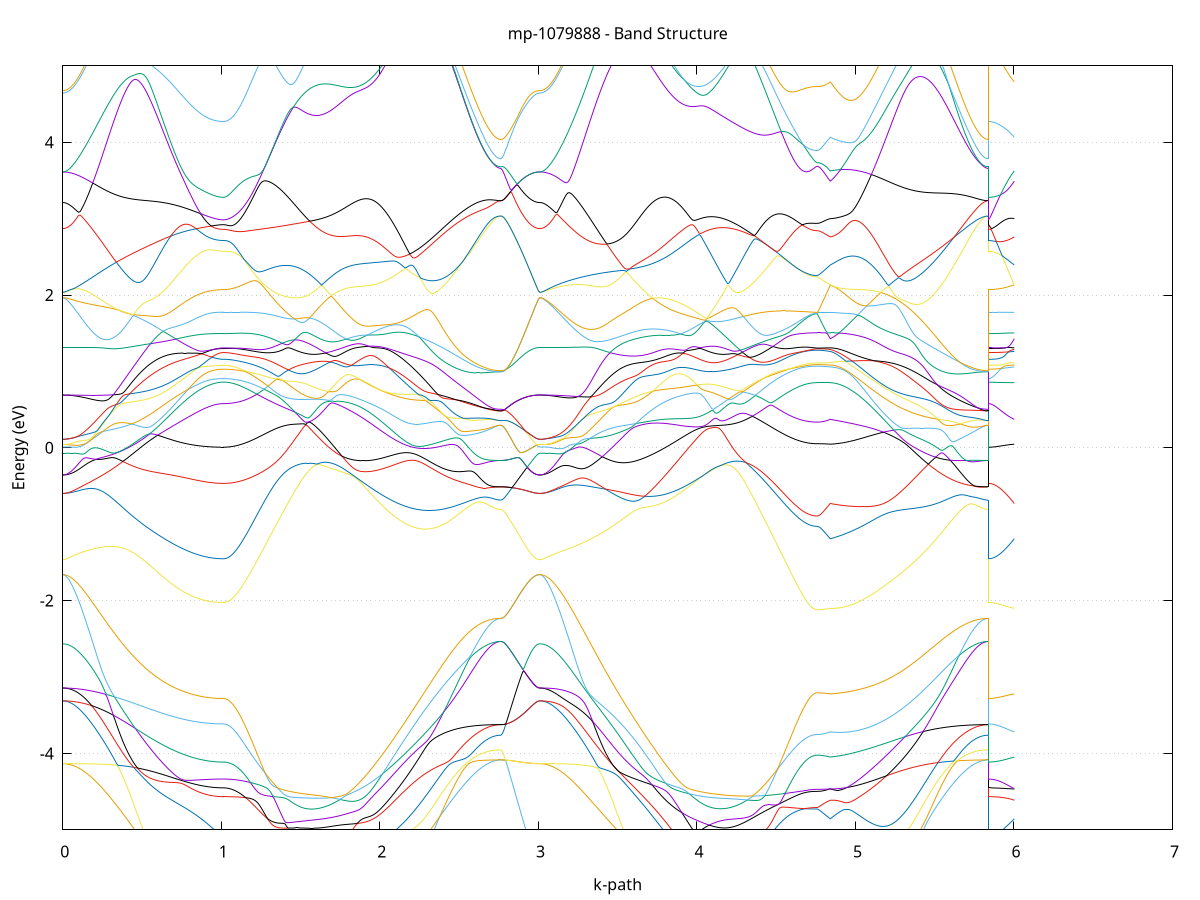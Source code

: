 set title 'mp-1079888 - Band Structure'
set xlabel 'k-path'
set ylabel 'Energy (eV)'
set grid y
set yrange [-5:5]
set terminal png size 800,600
set output 'mp-1079888_bands_gnuplot.png'
plot '-' using 1:2 with lines notitle, '-' using 1:2 with lines notitle, '-' using 1:2 with lines notitle, '-' using 1:2 with lines notitle, '-' using 1:2 with lines notitle, '-' using 1:2 with lines notitle, '-' using 1:2 with lines notitle, '-' using 1:2 with lines notitle, '-' using 1:2 with lines notitle, '-' using 1:2 with lines notitle, '-' using 1:2 with lines notitle, '-' using 1:2 with lines notitle, '-' using 1:2 with lines notitle, '-' using 1:2 with lines notitle, '-' using 1:2 with lines notitle, '-' using 1:2 with lines notitle, '-' using 1:2 with lines notitle, '-' using 1:2 with lines notitle, '-' using 1:2 with lines notitle, '-' using 1:2 with lines notitle, '-' using 1:2 with lines notitle, '-' using 1:2 with lines notitle, '-' using 1:2 with lines notitle, '-' using 1:2 with lines notitle, '-' using 1:2 with lines notitle, '-' using 1:2 with lines notitle, '-' using 1:2 with lines notitle, '-' using 1:2 with lines notitle, '-' using 1:2 with lines notitle, '-' using 1:2 with lines notitle, '-' using 1:2 with lines notitle, '-' using 1:2 with lines notitle, '-' using 1:2 with lines notitle, '-' using 1:2 with lines notitle, '-' using 1:2 with lines notitle, '-' using 1:2 with lines notitle, '-' using 1:2 with lines notitle, '-' using 1:2 with lines notitle, '-' using 1:2 with lines notitle, '-' using 1:2 with lines notitle, '-' using 1:2 with lines notitle, '-' using 1:2 with lines notitle, '-' using 1:2 with lines notitle, '-' using 1:2 with lines notitle, '-' using 1:2 with lines notitle, '-' using 1:2 with lines notitle, '-' using 1:2 with lines notitle, '-' using 1:2 with lines notitle, '-' using 1:2 with lines notitle, '-' using 1:2 with lines notitle, '-' using 1:2 with lines notitle, '-' using 1:2 with lines notitle, '-' using 1:2 with lines notitle, '-' using 1:2 with lines notitle, '-' using 1:2 with lines notitle, '-' using 1:2 with lines notitle, '-' using 1:2 with lines notitle, '-' using 1:2 with lines notitle, '-' using 1:2 with lines notitle, '-' using 1:2 with lines notitle, '-' using 1:2 with lines notitle, '-' using 1:2 with lines notitle, '-' using 1:2 with lines notitle, '-' using 1:2 with lines notitle
0.000000 -34.157593
0.009940 -34.157593
0.019879 -34.157593
0.029819 -34.157593
0.039758 -34.157593
0.049698 -34.157493
0.059637 -34.157493
0.069577 -34.157393
0.079516 -34.157293
0.089456 -34.157293
0.099395 -34.157193
0.109335 -34.157093
0.119275 -34.156993
0.129214 -34.156893
0.139154 -34.156693
0.149093 -34.156593
0.159033 -34.156493
0.168972 -34.156293
0.178912 -34.156193
0.188851 -34.155993
0.198791 -34.155793
0.208730 -34.155693
0.218670 -34.155493
0.228610 -34.155293
0.238549 -34.155093
0.248489 -34.154893
0.258428 -34.154693
0.268368 -34.154393
0.278307 -34.154193
0.288247 -34.153993
0.298186 -34.153693
0.308126 -34.153493
0.318065 -34.153193
0.328005 -34.152993
0.337945 -34.152693
0.347884 -34.152493
0.357824 -34.152193
0.367763 -34.151893
0.377703 -34.151693
0.387642 -34.151393
0.397582 -34.151093
0.407521 -34.150793
0.417461 -34.150493
0.427400 -34.150193
0.437340 -34.149893
0.447280 -34.149593
0.457219 -34.149293
0.467159 -34.149093
0.477098 -34.148793
0.487038 -34.148493
0.496977 -34.148193
0.506917 -34.147893
0.516856 -34.147593
0.526796 -34.147293
0.536735 -34.146993
0.546675 -34.146693
0.556614 -34.146393
0.566554 -34.146093
0.576494 -34.145793
0.586433 -34.145493
0.596373 -34.145193
0.606312 -34.144893
0.616252 -34.144593
0.626191 -34.144393
0.636131 -34.144093
0.646070 -34.143793
0.656010 -34.143493
0.665949 -34.143293
0.675889 -34.142993
0.685829 -34.142793
0.695768 -34.142493
0.705708 -34.142293
0.715647 -34.141993
0.725587 -34.141793
0.735526 -34.141593
0.745466 -34.141393
0.755405 -34.141093
0.765345 -34.140893
0.775284 -34.140693
0.785224 -34.140493
0.795164 -34.140393
0.805103 -34.140193
0.815043 -34.139993
0.824982 -34.139793
0.834922 -34.139693
0.844861 -34.139493
0.854801 -34.139393
0.864740 -34.139293
0.874680 -34.139093
0.884619 -34.138993
0.894559 -34.138893
0.904499 -34.138793
0.914438 -34.138693
0.924378 -34.138593
0.934317 -34.138593
0.944257 -34.138493
0.954196 -34.138393
0.964136 -34.138393
0.974075 -34.138293
0.984015 -34.138293
0.993954 -34.138293
1.003894 -34.138293
1.013834 -34.138293
1.013834 -34.138293
1.023810 -34.138293
1.033787 -34.138293
1.043763 -34.138293
1.053740 -34.138293
1.063716 -34.138193
1.073693 -34.138193
1.083670 -34.138193
1.093646 -34.138193
1.103623 -34.138093
1.113599 -34.138093
1.123576 -34.138093
1.133552 -34.137993
1.143529 -34.137993
1.153506 -34.137893
1.163482 -34.137893
1.173459 -34.137793
1.183435 -34.137793
1.193412 -34.137693
1.203388 -34.137693
1.213365 -34.137593
1.223342 -34.137593
1.233318 -34.137493
1.243295 -34.137393
1.253271 -34.137393
1.263248 -34.137293
1.273224 -34.137193
1.283201 -34.137193
1.293178 -34.137093
1.303154 -34.136993
1.313131 -34.136993
1.323107 -34.136893
1.333084 -34.136793
1.343060 -34.136693
1.353037 -34.136693
1.363014 -34.136593
1.372990 -34.136493
1.382967 -34.136493
1.392943 -34.136393
1.402920 -34.136293
1.412896 -34.136293
1.422873 -34.136193
1.432850 -34.136093
1.442826 -34.136093
1.452803 -34.135993
1.462779 -34.135993
1.472756 -34.135893
1.482732 -34.135893
1.492709 -34.135793
1.502686 -34.135793
1.512662 -34.135793
1.522639 -34.135693
1.532615 -34.135693
1.542592 -34.135693
1.552568 -34.135593
1.562545 -34.135593
1.572522 -34.135593
1.582498 -34.135593
1.592475 -34.135593
1.602451 -34.135593
1.612428 -34.135593
1.612428 -34.135593
1.622357 -34.135593
1.632285 -34.135593
1.642214 -34.135593
1.652143 -34.135693
1.662072 -34.135693
1.672001 -34.135693
1.681930 -34.135793
1.691859 -34.135793
1.701787 -34.135893
1.711716 -34.135893
1.721645 -34.135993
1.731574 -34.136093
1.741503 -34.136193
1.751432 -34.136193
1.761360 -34.136293
1.771289 -34.136393
1.781218 -34.136493
1.791147 -34.136593
1.801076 -34.136793
1.811005 -34.136893
1.820934 -34.136993
1.830862 -34.137093
1.840791 -34.137293
1.850720 -34.137393
1.860649 -34.137593
1.870578 -34.137793
1.880507 -34.137893
1.890435 -34.138093
1.900364 -34.138293
1.910293 -34.138493
1.920222 -34.138593
1.930151 -34.138793
1.940080 -34.138993
1.950009 -34.139293
1.959937 -34.139493
1.969866 -34.139693
1.979795 -34.139893
1.989724 -34.140093
1.999653 -34.140393
2.009582 -34.140593
2.019510 -34.140893
2.029439 -34.141093
2.039368 -34.141393
2.049297 -34.141593
2.059226 -34.141893
2.069155 -34.142193
2.079083 -34.142393
2.089012 -34.142693
2.098941 -34.142993
2.108870 -34.143293
2.118799 -34.143593
2.128728 -34.143793
2.138657 -34.144093
2.148585 -34.144393
2.158514 -34.144693
2.168443 -34.144993
2.178372 -34.145293
2.188301 -34.145593
2.198230 -34.145893
2.208158 -34.146193
2.218087 -34.146493
2.228016 -34.146793
2.237945 -34.147093
2.247874 -34.147493
2.257803 -34.147793
2.267732 -34.148093
2.277660 -34.148393
2.287589 -34.148693
2.297518 -34.148993
2.307447 -34.149293
2.317376 -34.149593
2.327305 -34.149893
2.337233 -34.150193
2.347162 -34.150493
2.357091 -34.150693
2.367020 -34.150993
2.376949 -34.151293
2.386878 -34.151593
2.396806 -34.151893
2.406735 -34.152193
2.416664 -34.152393
2.426593 -34.152693
2.436522 -34.152993
2.446451 -34.153193
2.456380 -34.153493
2.466308 -34.153693
2.476237 -34.153893
2.486166 -34.154193
2.496095 -34.154393
2.506024 -34.154593
2.515953 -34.154793
2.525881 -34.154993
2.535810 -34.155193
2.545739 -34.155393
2.555668 -34.155593
2.565597 -34.155793
2.575526 -34.155993
2.585455 -34.156093
2.595383 -34.156293
2.605312 -34.156393
2.615241 -34.156593
2.625170 -34.156693
2.635099 -34.156793
2.645028 -34.156893
2.654956 -34.157093
2.664885 -34.157193
2.674814 -34.157193
2.684743 -34.157293
2.694672 -34.157393
2.704601 -34.157393
2.714530 -34.157493
2.724458 -34.157493
2.734387 -34.157593
2.744316 -34.157593
2.754245 -34.157593
2.764174 -34.157593
2.764174 -34.157593
2.773943 -34.157593
2.783713 -34.157593
2.793483 -34.157593
2.803253 -34.157593
2.813022 -34.157593
2.822792 -34.157593
2.832562 -34.157593
2.842332 -34.157593
2.852101 -34.157593
2.861871 -34.157593
2.871641 -34.157593
2.881411 -34.157593
2.891180 -34.157593
2.900950 -34.157593
2.910720 -34.157593
2.920490 -34.157593
2.930259 -34.157593
2.940029 -34.157593
2.949799 -34.157593
2.959569 -34.157593
2.969338 -34.157593
2.979108 -34.157593
2.988878 -34.157593
2.998648 -34.157593
3.008417 -34.157593
3.008417 -34.157593
3.018371 -34.157593
3.028324 -34.157593
3.038277 -34.157593
3.048230 -34.157593
3.058183 -34.157493
3.068136 -34.157493
3.078089 -34.157393
3.088042 -34.157293
3.097995 -34.157293
3.107949 -34.157193
3.117902 -34.157093
3.127855 -34.156993
3.137808 -34.156893
3.147761 -34.156693
3.157714 -34.156593
3.167667 -34.156493
3.177620 -34.156293
3.187573 -34.156193
3.197527 -34.155993
3.207480 -34.155793
3.217433 -34.155593
3.227386 -34.155493
3.237339 -34.155293
3.247292 -34.155093
3.257245 -34.154793
3.267198 -34.154593
3.277151 -34.154393
3.287105 -34.154193
3.297058 -34.153893
3.307011 -34.153693
3.316964 -34.153493
3.326917 -34.153193
3.336870 -34.152893
3.346823 -34.152693
3.356776 -34.152393
3.366729 -34.152093
3.376683 -34.151893
3.386636 -34.151593
3.396589 -34.151293
3.406542 -34.150993
3.416495 -34.150693
3.426448 -34.150393
3.436401 -34.150193
3.446354 -34.149893
3.456307 -34.149593
3.466261 -34.149293
3.476214 -34.148993
3.486167 -34.148693
3.496120 -34.148293
3.506073 -34.147993
3.516026 -34.147693
3.525979 -34.147393
3.535932 -34.147093
3.545885 -34.146793
3.555839 -34.146493
3.565792 -34.146193
3.575745 -34.145893
3.585698 -34.145593
3.595651 -34.145293
3.605604 -34.144993
3.615557 -34.144693
3.625510 -34.144393
3.635464 -34.144093
3.645417 -34.143793
3.655370 -34.143493
3.665323 -34.143193
3.675276 -34.142993
3.685229 -34.142693
3.695182 -34.142393
3.705135 -34.142093
3.715088 -34.141893
3.725042 -34.141593
3.734995 -34.141293
3.744948 -34.141093
3.754901 -34.140793
3.764854 -34.140593
3.774807 -34.140393
3.784760 -34.140093
3.794713 -34.139893
3.804666 -34.139693
3.814620 -34.139393
3.824573 -34.139193
3.834526 -34.138993
3.844479 -34.138793
3.854432 -34.138593
3.864385 -34.138393
3.874338 -34.138193
3.884291 -34.138093
3.894244 -34.137893
3.904198 -34.137693
3.914151 -34.137593
3.924104 -34.137393
3.934057 -34.137293
3.944010 -34.137093
3.953963 -34.136993
3.963916 -34.136893
3.973869 -34.136693
3.983822 -34.136593
3.993776 -34.136493
4.003729 -34.136393
4.013682 -34.136293
4.023635 -34.136193
4.033588 -34.136093
4.043541 -34.136093
4.053494 -34.135993
4.063447 -34.135893
4.073400 -34.135893
4.083354 -34.135793
4.093307 -34.135793
4.103260 -34.135693
4.113213 -34.135693
4.123166 -34.135693
4.133119 -34.135593
4.143072 -34.135593
4.153025 -34.135593
4.162978 -34.135593
4.172932 -34.135593
4.182885 -34.135593
4.182885 -34.135593
4.192814 -34.135593
4.202742 -34.135593
4.212671 -34.135593
4.222600 -34.135593
4.232529 -34.135693
4.242458 -34.135693
4.252387 -34.135693
4.262315 -34.135793
4.272244 -34.135793
4.282173 -34.135793
4.292102 -34.135893
4.302031 -34.135893
4.311960 -34.135993
4.321888 -34.135993
4.331817 -34.136093
4.341746 -34.136093
4.351675 -34.136193
4.361604 -34.136293
4.371533 -34.136293
4.381462 -34.136393
4.391390 -34.136493
4.401319 -34.136493
4.411248 -34.136593
4.421177 -34.136693
4.431106 -34.136693
4.441035 -34.136793
4.450963 -34.136893
4.460892 -34.136993
4.470821 -34.136993
4.480750 -34.137093
4.490679 -34.137193
4.500608 -34.137193
4.510537 -34.137293
4.520465 -34.137393
4.530394 -34.137493
4.540323 -34.137493
4.550252 -34.137593
4.560181 -34.137593
4.570110 -34.137693
4.580038 -34.137793
4.589967 -34.137793
4.599896 -34.137893
4.609825 -34.137893
4.619754 -34.137993
4.629683 -34.137993
4.639611 -34.137993
4.649540 -34.138093
4.659469 -34.138093
4.669398 -34.138093
4.679327 -34.138193
4.689256 -34.138193
4.699185 -34.138193
4.709113 -34.138193
4.719042 -34.138293
4.728971 -34.138293
4.738900 -34.138293
4.748829 -34.138293
4.758758 -34.138293
4.758758 -34.138293
4.767920 -34.138293
4.777083 -34.138293
4.786246 -34.138293
4.795409 -34.138293
4.804571 -34.138293
4.813734 -34.138293
4.822897 -34.138293
4.832060 -34.138293
4.841222 -34.138293
4.841222 -34.138293
4.851197 -34.138293
4.861171 -34.138293
4.871145 -34.138393
4.881120 -34.138393
4.891094 -34.138493
4.901069 -34.138493
4.911043 -34.138593
4.921018 -34.138693
4.930992 -34.138793
4.940966 -34.138893
4.950941 -34.138993
4.960915 -34.139093
4.970890 -34.139193
4.980864 -34.139293
4.990838 -34.139493
5.000813 -34.139593
5.010787 -34.139793
5.020762 -34.139893
5.030736 -34.140093
5.040710 -34.140293
5.050685 -34.140393
5.060659 -34.140593
5.070634 -34.140793
5.080608 -34.140993
5.090583 -34.141193
5.100557 -34.141493
5.110531 -34.141693
5.120506 -34.141893
5.130480 -34.142193
5.140455 -34.142393
5.150429 -34.142593
5.160403 -34.142893
5.170378 -34.143193
5.180352 -34.143393
5.190327 -34.143693
5.200301 -34.143993
5.210276 -34.144193
5.220250 -34.144493
5.230224 -34.144793
5.240199 -34.145093
5.250173 -34.145393
5.260148 -34.145593
5.270122 -34.145893
5.280096 -34.146193
5.290071 -34.146493
5.300045 -34.146793
5.310020 -34.147093
5.319994 -34.147393
5.329968 -34.147693
5.339943 -34.147993
5.349917 -34.148293
5.359892 -34.148593
5.369866 -34.148893
5.379841 -34.149193
5.389815 -34.149493
5.399789 -34.149793
5.409764 -34.150093
5.419738 -34.150393
5.429713 -34.150693
5.439687 -34.150993
5.449661 -34.151293
5.459636 -34.151593
5.469610 -34.151793
5.479585 -34.152093
5.489559 -34.152393
5.499533 -34.152693
5.509508 -34.152893
5.519482 -34.153193
5.529457 -34.153393
5.539431 -34.153693
5.549406 -34.153893
5.559380 -34.154093
5.569354 -34.154393
5.579329 -34.154593
5.589303 -34.154793
5.599278 -34.154993
5.609252 -34.155193
5.619226 -34.155393
5.629201 -34.155593
5.639175 -34.155793
5.649150 -34.155993
5.659124 -34.156093
5.669098 -34.156293
5.679073 -34.156393
5.689047 -34.156593
5.699022 -34.156693
5.708996 -34.156793
5.718971 -34.156893
5.728945 -34.156993
5.738919 -34.157093
5.748894 -34.157193
5.758868 -34.157293
5.768843 -34.157393
5.778817 -34.157393
5.788791 -34.157493
5.798766 -34.157493
5.808740 -34.157593
5.818715 -34.157593
5.828689 -34.157593
5.838663 -34.157593
5.838663 -34.138293
5.848273 -34.138293
5.857882 -34.138293
5.867491 -34.138293
5.877100 -34.138293
5.886710 -34.138293
5.896319 -34.138293
5.905928 -34.138293
5.915537 -34.138293
5.925146 -34.138293
5.934756 -34.138293
5.944365 -34.138293
5.953974 -34.138293
5.963583 -34.138293
5.973193 -34.138293
5.982802 -34.138293
5.992411 -34.138293
6.002020 -34.138293
e
0.000000 -34.014793
0.009940 -34.014793
0.019879 -34.014793
0.029819 -34.014893
0.039758 -34.015093
0.049698 -34.015193
0.059637 -34.015493
0.069577 -34.015693
0.079516 -34.015993
0.089456 -34.016293
0.099395 -34.016693
0.109335 -34.017093
0.119275 -34.017493
0.129214 -34.017993
0.139154 -34.018493
0.149093 -34.019093
0.159033 -34.019693
0.168972 -34.020293
0.178912 -34.020893
0.188851 -34.021593
0.198791 -34.022293
0.208730 -34.023093
0.218670 -34.023893
0.228610 -34.024693
0.238549 -34.025493
0.248489 -34.026393
0.258428 -34.027293
0.268368 -34.028193
0.278307 -34.029093
0.288247 -34.030093
0.298186 -34.031093
0.308126 -34.032093
0.318065 -34.033193
0.328005 -34.034193
0.337945 -34.035293
0.347884 -34.036393
0.357824 -34.037493
0.367763 -34.038693
0.377703 -34.039793
0.387642 -34.040993
0.397582 -34.042093
0.407521 -34.043293
0.417461 -34.044493
0.427400 -34.045693
0.437340 -34.046993
0.447280 -34.048193
0.457219 -34.049393
0.467159 -34.050693
0.477098 -34.051893
0.487038 -34.053093
0.496977 -34.054393
0.506917 -34.055593
0.516856 -34.056893
0.526796 -34.058093
0.536735 -34.059393
0.546675 -34.060593
0.556614 -34.061793
0.566554 -34.063093
0.576494 -34.064293
0.586433 -34.065493
0.596373 -34.066693
0.606312 -34.067893
0.616252 -34.068993
0.626191 -34.070193
0.636131 -34.071393
0.646070 -34.072493
0.656010 -34.073593
0.665949 -34.074693
0.675889 -34.075793
0.685829 -34.076793
0.695768 -34.077893
0.705708 -34.078893
0.715647 -34.079893
0.725587 -34.080893
0.735526 -34.081793
0.745466 -34.082693
0.755405 -34.083593
0.765345 -34.084493
0.775284 -34.085293
0.785224 -34.086193
0.795164 -34.086893
0.805103 -34.087693
0.815043 -34.088393
0.824982 -34.089093
0.834922 -34.089793
0.844861 -34.090393
0.854801 -34.090993
0.864740 -34.091593
0.874680 -34.092093
0.884619 -34.092593
0.894559 -34.092993
0.904499 -34.093493
0.914438 -34.093793
0.924378 -34.094193
0.934317 -34.094493
0.944257 -34.094793
0.954196 -34.094993
0.964136 -34.095193
0.974075 -34.095393
0.984015 -34.095493
0.993954 -34.095593
1.003894 -34.095693
1.013834 -34.095693
1.013834 -34.095693
1.023810 -34.095693
1.033787 -34.095693
1.043763 -34.095593
1.053740 -34.095593
1.063716 -34.095493
1.073693 -34.095393
1.083670 -34.095293
1.093646 -34.095193
1.103623 -34.094993
1.113599 -34.094893
1.123576 -34.094693
1.133552 -34.094493
1.143529 -34.094293
1.153506 -34.094093
1.163482 -34.093793
1.173459 -34.093593
1.183435 -34.093293
1.193412 -34.092993
1.203388 -34.092693
1.213365 -34.092393
1.223342 -34.092093
1.233318 -34.091693
1.243295 -34.091393
1.253271 -34.090993
1.263248 -34.090593
1.273224 -34.090193
1.283201 -34.089793
1.293178 -34.089293
1.303154 -34.088893
1.313131 -34.088393
1.323107 -34.087993
1.333084 -34.087493
1.343060 -34.086993
1.353037 -34.086493
1.363014 -34.085893
1.372990 -34.085393
1.382967 -34.084893
1.392943 -34.084293
1.402920 -34.083693
1.412896 -34.083193
1.422873 -34.082593
1.432850 -34.081993
1.442826 -34.081293
1.452803 -34.080693
1.462779 -34.080093
1.472756 -34.079493
1.482732 -34.078793
1.492709 -34.078193
1.502686 -34.077493
1.512662 -34.076793
1.522639 -34.076093
1.532615 -34.075493
1.542592 -34.074793
1.552568 -34.074093
1.562545 -34.073393
1.572522 -34.072593
1.582498 -34.071893
1.592475 -34.071193
1.602451 -34.071193
1.612428 -34.071893
1.612428 -34.071893
1.622357 -34.072593
1.632285 -34.073293
1.642214 -34.073893
1.652143 -34.074493
1.662072 -34.075093
1.672001 -34.075693
1.681930 -34.076193
1.691859 -34.076693
1.701787 -34.077193
1.711716 -34.077693
1.721645 -34.078093
1.731574 -34.078493
1.741503 -34.078893
1.751432 -34.079193
1.761360 -34.079493
1.771289 -34.079793
1.781218 -34.079993
1.791147 -34.080193
1.801076 -34.080393
1.811005 -34.080493
1.820934 -34.080593
1.830862 -34.080693
1.840791 -34.080693
1.850720 -34.080693
1.860649 -34.080693
1.870578 -34.080593
1.880507 -34.080493
1.890435 -34.080293
1.900364 -34.080093
1.910293 -34.079893
1.920222 -34.079693
1.930151 -34.079393
1.940080 -34.079093
1.950009 -34.078693
1.959937 -34.078293
1.969866 -34.077893
1.979795 -34.077393
1.989724 -34.076893
1.999653 -34.076393
2.009582 -34.075893
2.019510 -34.075293
2.029439 -34.074593
2.039368 -34.073993
2.049297 -34.073293
2.059226 -34.072593
2.069155 -34.071893
2.079083 -34.071093
2.089012 -34.070293
2.098941 -34.069493
2.108870 -34.068593
2.118799 -34.067793
2.128728 -34.066893
2.138657 -34.065993
2.148585 -34.064993
2.158514 -34.064093
2.168443 -34.063093
2.178372 -34.062093
2.188301 -34.061093
2.198230 -34.060093
2.208158 -34.058993
2.218087 -34.057993
2.228016 -34.056893
2.237945 -34.055793
2.247874 -34.054693
2.257803 -34.053593
2.267732 -34.052493
2.277660 -34.051393
2.287589 -34.050293
2.297518 -34.049193
2.307447 -34.048093
2.317376 -34.046893
2.327305 -34.045793
2.337233 -34.044693
2.347162 -34.043593
2.357091 -34.042493
2.367020 -34.041393
2.376949 -34.040293
2.386878 -34.039193
2.396806 -34.038093
2.406735 -34.036993
2.416664 -34.035993
2.426593 -34.034893
2.436522 -34.033893
2.446451 -34.032893
2.456380 -34.031893
2.466308 -34.030893
2.476237 -34.029893
2.486166 -34.028993
2.496095 -34.028093
2.506024 -34.027193
2.515953 -34.026293
2.525881 -34.025393
2.535810 -34.024593
2.545739 -34.023793
2.555668 -34.023093
2.565597 -34.022293
2.575526 -34.021593
2.585455 -34.020893
2.595383 -34.020293
2.605312 -34.019693
2.615241 -34.019093
2.625170 -34.018493
2.635099 -34.017993
2.645028 -34.017493
2.654956 -34.017093
2.664885 -34.016693
2.674814 -34.016293
2.684743 -34.015993
2.694672 -34.015693
2.704601 -34.015493
2.714530 -34.015193
2.724458 -34.015093
2.734387 -34.014893
2.744316 -34.014793
2.754245 -34.014793
2.764174 -34.014693
2.764174 -34.014793
2.773943 -34.014793
2.783713 -34.014793
2.793483 -34.014793
2.803253 -34.014693
2.813022 -34.014693
2.822792 -34.014693
2.832562 -34.014793
2.842332 -34.014793
2.852101 -34.014793
2.861871 -34.014793
2.871641 -34.014793
2.881411 -34.014793
2.891180 -34.014793
2.900950 -34.014793
2.910720 -34.014793
2.920490 -34.014793
2.930259 -34.014793
2.940029 -34.014793
2.949799 -34.014793
2.959569 -34.014793
2.969338 -34.014793
2.979108 -34.014793
2.988878 -34.014793
2.998648 -34.014793
3.008417 -34.014793
3.008417 -34.014793
3.018371 -34.014793
3.028324 -34.014793
3.038277 -34.014893
3.048230 -34.015093
3.058183 -34.015193
3.068136 -34.015493
3.078089 -34.015693
3.088042 -34.015993
3.097995 -34.016293
3.107949 -34.016693
3.117902 -34.017093
3.127855 -34.017593
3.137808 -34.017993
3.147761 -34.018593
3.157714 -34.019093
3.167667 -34.019693
3.177620 -34.020293
3.187573 -34.020993
3.197527 -34.021593
3.207480 -34.022293
3.217433 -34.023093
3.227386 -34.023893
3.237339 -34.024693
3.247292 -34.025493
3.257245 -34.026293
3.267198 -34.027193
3.277151 -34.028093
3.287105 -34.028993
3.297058 -34.029993
3.307011 -34.030893
3.316964 -34.031893
3.326917 -34.032893
3.336870 -34.033993
3.346823 -34.034993
3.356776 -34.035993
3.366729 -34.037093
3.376683 -34.038193
3.386636 -34.039293
3.396589 -34.040393
3.406542 -34.041493
3.416495 -34.042593
3.426448 -34.043693
3.436401 -34.044793
3.446354 -34.045893
3.456307 -34.047093
3.466261 -34.048193
3.476214 -34.049293
3.486167 -34.050393
3.496120 -34.051493
3.506073 -34.052693
3.516026 -34.053793
3.525979 -34.054893
3.535932 -34.055893
3.545885 -34.056993
3.555839 -34.058093
3.565792 -34.059193
3.575745 -34.060193
3.585698 -34.061193
3.595651 -34.062193
3.605604 -34.063193
3.615557 -34.064193
3.625510 -34.065193
3.635464 -34.066093
3.645417 -34.066993
3.655370 -34.067893
3.665323 -34.068793
3.675276 -34.069593
3.685229 -34.070393
3.695182 -34.071193
3.705135 -34.071993
3.715088 -34.072693
3.725042 -34.073393
3.734995 -34.074093
3.744948 -34.074693
3.754901 -34.075393
3.764854 -34.075893
3.774807 -34.076493
3.784760 -34.076993
3.794713 -34.077493
3.804666 -34.077993
3.814620 -34.078393
3.824573 -34.078793
3.834526 -34.079093
3.844479 -34.079393
3.854432 -34.079693
3.864385 -34.079993
3.874338 -34.080193
3.884291 -34.080293
3.894244 -34.080493
3.904198 -34.080593
3.914151 -34.080593
3.924104 -34.080693
3.934057 -34.080693
3.944010 -34.080593
3.953963 -34.080593
3.963916 -34.080493
3.973869 -34.080293
3.983822 -34.080093
3.993776 -34.079893
4.003729 -34.079693
4.013682 -34.079393
4.023635 -34.079093
4.033588 -34.078793
4.043541 -34.078393
4.053494 -34.077993
4.063447 -34.077493
4.073400 -34.077093
4.083354 -34.076593
4.093307 -34.076093
4.103260 -34.075493
4.113213 -34.074993
4.123166 -34.074393
4.133119 -34.073693
4.143072 -34.073093
4.153025 -34.072393
4.162978 -34.071693
4.172932 -34.070993
4.182885 -34.071393
4.182885 -34.071393
4.192814 -34.072093
4.202742 -34.072793
4.212671 -34.073493
4.222600 -34.074193
4.232529 -34.074893
4.242458 -34.075593
4.252387 -34.076293
4.262315 -34.076993
4.272244 -34.077693
4.282173 -34.078293
4.292102 -34.078993
4.302031 -34.079593
4.311960 -34.080193
4.321888 -34.080893
4.331817 -34.081493
4.341746 -34.082093
4.351675 -34.082693
4.361604 -34.083293
4.371533 -34.083893
4.381462 -34.084393
4.391390 -34.084993
4.401319 -34.085493
4.411248 -34.085993
4.421177 -34.086593
4.431106 -34.087093
4.441035 -34.087593
4.450963 -34.087993
4.460892 -34.088493
4.470821 -34.088993
4.480750 -34.089393
4.490679 -34.089793
4.500608 -34.090293
4.510537 -34.090693
4.520465 -34.091093
4.530394 -34.091393
4.540323 -34.091793
4.550252 -34.092093
4.560181 -34.092493
4.570110 -34.092793
4.580038 -34.093093
4.589967 -34.093393
4.599896 -34.093593
4.609825 -34.093893
4.619754 -34.094093
4.629683 -34.094293
4.639611 -34.094493
4.649540 -34.094693
4.659469 -34.094893
4.669398 -34.095093
4.679327 -34.095193
4.689256 -34.095293
4.699185 -34.095393
4.709113 -34.095493
4.719042 -34.095593
4.728971 -34.095693
4.738900 -34.095693
4.748829 -34.095693
4.758758 -34.095693
4.758758 -34.095693
4.767920 -34.095693
4.777083 -34.095693
4.786246 -34.095693
4.795409 -34.095693
4.804571 -34.095693
4.813734 -34.095693
4.822897 -34.095693
4.832060 -34.095693
4.841222 -34.095693
4.841222 -34.095693
4.851197 -34.095593
4.861171 -34.095493
4.871145 -34.095393
4.881120 -34.095193
4.891094 -34.094993
4.901069 -34.094693
4.911043 -34.094393
4.921018 -34.094093
4.930992 -34.093693
4.940966 -34.093293
4.950941 -34.092893
4.960915 -34.092393
4.970890 -34.091893
4.980864 -34.091293
4.990838 -34.090793
5.000813 -34.090093
5.010787 -34.089493
5.020762 -34.088793
5.030736 -34.088093
5.040710 -34.087393
5.050685 -34.086593
5.060659 -34.085793
5.070634 -34.084993
5.080608 -34.084093
5.090583 -34.083193
5.100557 -34.082293
5.110531 -34.081293
5.120506 -34.080393
5.130480 -34.079393
5.140455 -34.078393
5.150429 -34.077293
5.160403 -34.076293
5.170378 -34.075193
5.180352 -34.074093
5.190327 -34.072993
5.200301 -34.071893
5.210276 -34.070693
5.220250 -34.069593
5.230224 -34.068393
5.240199 -34.067193
5.250173 -34.065993
5.260148 -34.064793
5.270122 -34.063493
5.280096 -34.062293
5.290071 -34.061093
5.300045 -34.059793
5.310020 -34.058593
5.319994 -34.057293
5.329968 -34.056093
5.339943 -34.054793
5.349917 -34.053593
5.359892 -34.052293
5.369866 -34.051093
5.379841 -34.049793
5.389815 -34.048593
5.399789 -34.047293
5.409764 -34.046093
5.419738 -34.044893
5.429713 -34.043693
5.439687 -34.042493
5.449661 -34.041293
5.459636 -34.040093
5.469610 -34.038993
5.479585 -34.037793
5.489559 -34.036693
5.499533 -34.035593
5.509508 -34.034493
5.519482 -34.033393
5.529457 -34.032393
5.539431 -34.031293
5.549406 -34.030293
5.559380 -34.029293
5.569354 -34.028393
5.579329 -34.027393
5.589303 -34.026493
5.599278 -34.025693
5.609252 -34.024793
5.619226 -34.023993
5.629201 -34.023193
5.639175 -34.022393
5.649150 -34.021693
5.659124 -34.020993
5.669098 -34.020393
5.679073 -34.019693
5.689047 -34.019093
5.699022 -34.018593
5.708996 -34.018093
5.718971 -34.017593
5.728945 -34.017093
5.738919 -34.016693
5.748894 -34.016393
5.758868 -34.015993
5.768843 -34.015693
5.778817 -34.015493
5.788791 -34.015193
5.798766 -34.015093
5.808740 -34.014893
5.818715 -34.014793
5.828689 -34.014793
5.838663 -34.014793
5.838663 -34.095693
5.848273 -34.095693
5.857882 -34.095693
5.867491 -34.095693
5.877100 -34.095693
5.886710 -34.095693
5.896319 -34.095693
5.905928 -34.095693
5.915537 -34.095693
5.925146 -34.095693
5.934756 -34.095693
5.944365 -34.095693
5.953974 -34.095693
5.963583 -34.095693
5.973193 -34.095693
5.982802 -34.095693
5.992411 -34.095693
6.002020 -34.095693
e
0.000000 -34.014793
0.009940 -34.014793
0.019879 -34.014793
0.029819 -34.014793
0.039758 -34.014793
0.049698 -34.014893
0.059637 -34.014893
0.069577 -34.014993
0.079516 -34.014993
0.089456 -34.015093
0.099395 -34.015193
0.109335 -34.015293
0.119275 -34.015393
0.129214 -34.015493
0.139154 -34.015593
0.149093 -34.015693
0.159033 -34.015893
0.168972 -34.015993
0.178912 -34.016093
0.188851 -34.016293
0.198791 -34.016493
0.208730 -34.016593
0.218670 -34.016793
0.228610 -34.016993
0.238549 -34.017193
0.248489 -34.017393
0.258428 -34.017593
0.268368 -34.017793
0.278307 -34.017993
0.288247 -34.018193
0.298186 -34.018393
0.308126 -34.018693
0.318065 -34.018893
0.328005 -34.019093
0.337945 -34.019393
0.347884 -34.019593
0.357824 -34.019893
0.367763 -34.020093
0.377703 -34.020393
0.387642 -34.020593
0.397582 -34.020893
0.407521 -34.021193
0.417461 -34.021493
0.427400 -34.021693
0.437340 -34.021993
0.447280 -34.022293
0.457219 -34.022593
0.467159 -34.022893
0.477098 -34.023093
0.487038 -34.023393
0.496977 -34.023693
0.506917 -34.023993
0.516856 -34.024293
0.526796 -34.024593
0.536735 -34.024793
0.546675 -34.025093
0.556614 -34.025393
0.566554 -34.025693
0.576494 -34.025993
0.586433 -34.026193
0.596373 -34.026493
0.606312 -34.026793
0.616252 -34.026993
0.626191 -34.027293
0.636131 -34.027593
0.646070 -34.027793
0.656010 -34.028093
0.665949 -34.028293
0.675889 -34.028593
0.685829 -34.028793
0.695768 -34.029093
0.705708 -34.029293
0.715647 -34.029493
0.725587 -34.029793
0.735526 -34.029993
0.745466 -34.030193
0.755405 -34.030393
0.765345 -34.030593
0.775284 -34.030793
0.785224 -34.030993
0.795164 -34.031193
0.805103 -34.031293
0.815043 -34.031493
0.824982 -34.031693
0.834922 -34.031793
0.844861 -34.031993
0.854801 -34.032093
0.864740 -34.032193
0.874680 -34.032393
0.884619 -34.032493
0.894559 -34.032593
0.904499 -34.032693
0.914438 -34.032793
0.924378 -34.032793
0.934317 -34.032893
0.944257 -34.032993
0.954196 -34.032993
0.964136 -34.033093
0.974075 -34.033093
0.984015 -34.033193
0.993954 -34.033193
1.003894 -34.033193
1.013834 -34.033193
1.013834 -34.033193
1.023810 -34.033193
1.033787 -34.033293
1.043763 -34.033293
1.053740 -34.033493
1.063716 -34.033593
1.073693 -34.033793
1.083670 -34.033993
1.093646 -34.034293
1.103623 -34.034493
1.113599 -34.034793
1.123576 -34.035193
1.133552 -34.035593
1.143529 -34.035993
1.153506 -34.036393
1.163482 -34.036893
1.173459 -34.037293
1.183435 -34.037893
1.193412 -34.038393
1.203388 -34.038993
1.213365 -34.039593
1.223342 -34.040193
1.233318 -34.040793
1.243295 -34.041493
1.253271 -34.042193
1.263248 -34.042893
1.273224 -34.043593
1.283201 -34.044393
1.293178 -34.045093
1.303154 -34.045893
1.313131 -34.046693
1.323107 -34.047493
1.333084 -34.048293
1.343060 -34.049193
1.353037 -34.049993
1.363014 -34.050893
1.372990 -34.051693
1.382967 -34.052593
1.392943 -34.053493
1.402920 -34.054393
1.412896 -34.055293
1.422873 -34.056193
1.432850 -34.057093
1.442826 -34.057993
1.452803 -34.058793
1.462779 -34.059693
1.472756 -34.060593
1.482732 -34.061493
1.492709 -34.062393
1.502686 -34.063193
1.512662 -34.064093
1.522639 -34.064893
1.532615 -34.065793
1.542592 -34.066593
1.552568 -34.067393
1.562545 -34.068193
1.572522 -34.068993
1.582498 -34.069793
1.592475 -34.070493
1.602451 -34.070493
1.612428 -34.069693
1.612428 -34.069693
1.622357 -34.068993
1.632285 -34.068293
1.642214 -34.067493
1.652143 -34.066793
1.662072 -34.065993
1.672001 -34.065293
1.681930 -34.064493
1.691859 -34.063793
1.701787 -34.062993
1.711716 -34.062293
1.721645 -34.061493
1.731574 -34.060793
1.741503 -34.059993
1.751432 -34.059293
1.761360 -34.058493
1.771289 -34.057693
1.781218 -34.056993
1.791147 -34.056193
1.801076 -34.055493
1.811005 -34.054693
1.820934 -34.053993
1.830862 -34.053293
1.840791 -34.052493
1.850720 -34.051793
1.860649 -34.050993
1.870578 -34.050293
1.880507 -34.049593
1.890435 -34.048793
1.900364 -34.048093
1.910293 -34.047393
1.920222 -34.046693
1.930151 -34.045993
1.940080 -34.045293
1.950009 -34.044593
1.959937 -34.043893
1.969866 -34.043193
1.979795 -34.042493
1.989724 -34.041893
1.999653 -34.041193
2.009582 -34.040493
2.019510 -34.039893
2.029439 -34.039193
2.039368 -34.038593
2.049297 -34.037893
2.059226 -34.037293
2.069155 -34.036693
2.079083 -34.036093
2.089012 -34.035493
2.098941 -34.034893
2.108870 -34.034293
2.118799 -34.033693
2.128728 -34.033093
2.138657 -34.032593
2.148585 -34.031993
2.158514 -34.031393
2.168443 -34.030893
2.178372 -34.030393
2.188301 -34.029793
2.198230 -34.029293
2.208158 -34.028793
2.218087 -34.028293
2.228016 -34.027793
2.237945 -34.027293
2.247874 -34.026893
2.257803 -34.026393
2.267732 -34.025893
2.277660 -34.025493
2.287589 -34.025093
2.297518 -34.024593
2.307447 -34.024193
2.317376 -34.023793
2.327305 -34.023393
2.337233 -34.022993
2.347162 -34.022593
2.357091 -34.022293
2.367020 -34.021893
2.376949 -34.021493
2.386878 -34.021193
2.396806 -34.020793
2.406735 -34.020493
2.416664 -34.020193
2.426593 -34.019893
2.436522 -34.019593
2.446451 -34.019293
2.456380 -34.018993
2.466308 -34.018693
2.476237 -34.018493
2.486166 -34.018193
2.496095 -34.017993
2.506024 -34.017693
2.515953 -34.017493
2.525881 -34.017293
2.535810 -34.017093
2.545739 -34.016893
2.555668 -34.016693
2.565597 -34.016493
2.575526 -34.016293
2.585455 -34.016193
2.595383 -34.015993
2.605312 -34.015893
2.615241 -34.015693
2.625170 -34.015593
2.635099 -34.015493
2.645028 -34.015393
2.654956 -34.015293
2.664885 -34.015193
2.674814 -34.015093
2.684743 -34.014993
2.694672 -34.014993
2.704601 -34.014893
2.714530 -34.014893
2.724458 -34.014793
2.734387 -34.014793
2.744316 -34.014793
2.754245 -34.014793
2.764174 -34.014693
2.764174 -34.014693
2.773943 -34.014693
2.783713 -34.014793
2.793483 -34.014793
2.803253 -34.014693
2.813022 -34.014693
2.822792 -34.014693
2.832562 -34.014693
2.842332 -34.014793
2.852101 -34.014793
2.861871 -34.014793
2.871641 -34.014793
2.881411 -34.014793
2.891180 -34.014793
2.900950 -34.014793
2.910720 -34.014793
2.920490 -34.014693
2.930259 -34.014793
2.940029 -34.014793
2.949799 -34.014793
2.959569 -34.014793
2.969338 -34.014793
2.979108 -34.014793
2.988878 -34.014793
2.998648 -34.014793
3.008417 -34.014793
3.008417 -34.014793
3.018371 -34.014793
3.028324 -34.014793
3.038277 -34.014793
3.048230 -34.014793
3.058183 -34.014893
3.068136 -34.014893
3.078089 -34.014993
3.088042 -34.014993
3.097995 -34.015093
3.107949 -34.015193
3.117902 -34.015293
3.127855 -34.015393
3.137808 -34.015493
3.147761 -34.015593
3.157714 -34.015693
3.167667 -34.015893
3.177620 -34.015993
3.187573 -34.016193
3.197527 -34.016393
3.207480 -34.016493
3.217433 -34.016693
3.227386 -34.016893
3.237339 -34.017093
3.247292 -34.017293
3.257245 -34.017493
3.267198 -34.017793
3.277151 -34.017993
3.287105 -34.018193
3.297058 -34.018493
3.307011 -34.018793
3.316964 -34.018993
3.326917 -34.019293
3.336870 -34.019593
3.346823 -34.019893
3.356776 -34.020193
3.366729 -34.020493
3.376683 -34.020893
3.386636 -34.021193
3.396589 -34.021593
3.406542 -34.021893
3.416495 -34.022293
3.426448 -34.022693
3.436401 -34.022993
3.446354 -34.023393
3.456307 -34.023793
3.466261 -34.024293
3.476214 -34.024693
3.486167 -34.025093
3.496120 -34.025593
3.506073 -34.025993
3.516026 -34.026493
3.525979 -34.026893
3.535932 -34.027393
3.545885 -34.027893
3.555839 -34.028393
3.565792 -34.028893
3.575745 -34.029393
3.585698 -34.029893
3.595651 -34.030393
3.605604 -34.030993
3.615557 -34.031493
3.625510 -34.032093
3.635464 -34.032593
3.645417 -34.033193
3.655370 -34.033793
3.665323 -34.034393
3.675276 -34.034993
3.685229 -34.035593
3.695182 -34.036193
3.705135 -34.036793
3.715088 -34.037393
3.725042 -34.037993
3.734995 -34.038693
3.744948 -34.039293
3.754901 -34.039993
3.764854 -34.040593
3.774807 -34.041293
3.784760 -34.041993
3.794713 -34.042693
3.804666 -34.043293
3.814620 -34.043993
3.824573 -34.044693
3.834526 -34.045393
3.844479 -34.046093
3.854432 -34.046793
3.864385 -34.047593
3.874338 -34.048293
3.884291 -34.048993
3.894244 -34.049693
3.904198 -34.050493
3.914151 -34.051193
3.924104 -34.051893
3.934057 -34.052693
3.944010 -34.053393
3.953963 -34.054193
3.963916 -34.054893
3.973869 -34.055693
3.983822 -34.056393
3.993776 -34.057193
4.003729 -34.057893
4.013682 -34.058693
4.023635 -34.059493
4.033588 -34.060193
4.043541 -34.060993
4.053494 -34.061693
4.063447 -34.062493
4.073400 -34.063193
4.083354 -34.063993
4.093307 -34.064693
4.103260 -34.065493
4.113213 -34.066193
4.123166 -34.066993
4.133119 -34.067693
4.143072 -34.068493
4.153025 -34.069193
4.162978 -34.069893
4.172932 -34.070693
4.182885 -34.070293
4.182885 -34.070293
4.192814 -34.069493
4.202742 -34.068793
4.212671 -34.067993
4.222600 -34.067193
4.232529 -34.066393
4.242458 -34.065593
4.252387 -34.064693
4.262315 -34.063893
4.272244 -34.062993
4.282173 -34.062193
4.292102 -34.061293
4.302031 -34.060393
4.311960 -34.059493
4.321888 -34.058593
4.331817 -34.057793
4.341746 -34.056893
4.351675 -34.055993
4.361604 -34.055093
4.371533 -34.054193
4.381462 -34.053293
4.391390 -34.052493
4.401319 -34.051593
4.411248 -34.050693
4.421177 -34.049893
4.431106 -34.048993
4.441035 -34.048193
4.450963 -34.047393
4.460892 -34.046593
4.470821 -34.045793
4.480750 -34.044993
4.490679 -34.044293
4.500608 -34.043493
4.510537 -34.042793
4.520465 -34.042093
4.530394 -34.041393
4.540323 -34.040793
4.550252 -34.040093
4.560181 -34.039493
4.570110 -34.038893
4.580038 -34.038393
4.589967 -34.037793
4.599896 -34.037293
4.609825 -34.036793
4.619754 -34.036393
4.629683 -34.035893
4.639611 -34.035493
4.649540 -34.035193
4.659469 -34.034793
4.669398 -34.034493
4.679327 -34.034193
4.689256 -34.033993
4.699185 -34.033793
4.709113 -34.033593
4.719042 -34.033493
4.728971 -34.033293
4.738900 -34.033293
4.748829 -34.033193
4.758758 -34.033193
4.758758 -34.033193
4.767920 -34.033193
4.777083 -34.033193
4.786246 -34.033193
4.795409 -34.033193
4.804571 -34.033193
4.813734 -34.033193
4.822897 -34.033193
4.832060 -34.033193
4.841222 -34.033193
4.841222 -34.033193
4.851197 -34.033193
4.861171 -34.033193
4.871145 -34.033093
4.881120 -34.033093
4.891094 -34.032993
4.901069 -34.032993
4.911043 -34.032893
4.921018 -34.032793
4.930992 -34.032693
4.940966 -34.032593
4.950941 -34.032493
4.960915 -34.032393
4.970890 -34.032293
4.980864 -34.032193
4.990838 -34.031993
5.000813 -34.031893
5.010787 -34.031793
5.020762 -34.031593
5.030736 -34.031393
5.040710 -34.031293
5.050685 -34.031093
5.060659 -34.030893
5.070634 -34.030693
5.080608 -34.030493
5.090583 -34.030293
5.100557 -34.030093
5.110531 -34.029893
5.120506 -34.029593
5.130480 -34.029393
5.140455 -34.029193
5.150429 -34.028893
5.160403 -34.028693
5.170378 -34.028493
5.180352 -34.028193
5.190327 -34.027893
5.200301 -34.027693
5.210276 -34.027393
5.220250 -34.027193
5.230224 -34.026893
5.240199 -34.026593
5.250173 -34.026293
5.260148 -34.026093
5.270122 -34.025793
5.280096 -34.025493
5.290071 -34.025193
5.300045 -34.024893
5.310020 -34.024593
5.319994 -34.024393
5.329968 -34.024093
5.339943 -34.023793
5.349917 -34.023493
5.359892 -34.023193
5.369866 -34.022893
5.379841 -34.022693
5.389815 -34.022393
5.399789 -34.022093
5.409764 -34.021793
5.419738 -34.021493
5.429713 -34.021293
5.439687 -34.020993
5.449661 -34.020693
5.459636 -34.020493
5.469610 -34.020193
5.479585 -34.019893
5.489559 -34.019693
5.499533 -34.019393
5.509508 -34.019193
5.519482 -34.018893
5.529457 -34.018693
5.539431 -34.018493
5.549406 -34.018193
5.559380 -34.017993
5.569354 -34.017793
5.579329 -34.017593
5.589303 -34.017393
5.599278 -34.017193
5.609252 -34.016993
5.619226 -34.016793
5.629201 -34.016593
5.639175 -34.016493
5.649150 -34.016293
5.659124 -34.016193
5.669098 -34.015993
5.679073 -34.015893
5.689047 -34.015693
5.699022 -34.015593
5.708996 -34.015493
5.718971 -34.015393
5.728945 -34.015293
5.738919 -34.015193
5.748894 -34.015093
5.758868 -34.014993
5.768843 -34.014993
5.778817 -34.014893
5.788791 -34.014893
5.798766 -34.014793
5.808740 -34.014793
5.818715 -34.014793
5.828689 -34.014793
5.838663 -34.014693
5.838663 -34.033193
5.848273 -34.033193
5.857882 -34.033193
5.867491 -34.033193
5.877100 -34.033193
5.886710 -34.033193
5.896319 -34.033193
5.905928 -34.033193
5.915537 -34.033193
5.925146 -34.033193
5.934756 -34.033193
5.944365 -34.033193
5.953974 -34.033193
5.963583 -34.033193
5.973193 -34.033193
5.982802 -34.033193
5.992411 -34.033193
6.002020 -34.033193
e
0.000000 -33.879893
0.009940 -33.879893
0.019879 -33.879893
0.029819 -33.879793
0.039758 -33.879793
0.049698 -33.879793
0.059637 -33.879693
0.069577 -33.879693
0.079516 -33.879593
0.089456 -33.879593
0.099395 -33.879493
0.109335 -33.879393
0.119275 -33.879293
0.129214 -33.879293
0.139154 -33.879193
0.149093 -33.878993
0.159033 -33.878893
0.168972 -33.878793
0.178912 -33.878693
0.188851 -33.878593
0.198791 -33.878393
0.208730 -33.878293
0.218670 -33.878093
0.228610 -33.877993
0.238549 -33.877793
0.248489 -33.877593
0.258428 -33.877493
0.268368 -33.877293
0.278307 -33.877093
0.288247 -33.876893
0.298186 -33.876693
0.308126 -33.876493
0.318065 -33.876293
0.328005 -33.876093
0.337945 -33.875893
0.347884 -33.875693
0.357824 -33.875393
0.367763 -33.875193
0.377703 -33.874993
0.387642 -33.874793
0.397582 -33.874493
0.407521 -33.874293
0.417461 -33.874093
0.427400 -33.873793
0.437340 -33.873593
0.447280 -33.873393
0.457219 -33.873093
0.467159 -33.872893
0.477098 -33.872693
0.487038 -33.872393
0.496977 -33.872193
0.506917 -33.871993
0.516856 -33.871693
0.526796 -33.871493
0.536735 -33.871293
0.546675 -33.871093
0.556614 -33.870893
0.566554 -33.870693
0.576494 -33.870593
0.586433 -33.870493
0.596373 -33.870493
0.606312 -33.870693
0.616252 -33.871193
0.626191 -33.871793
0.636131 -33.872693
0.646070 -33.873593
0.656010 -33.874593
0.665949 -33.875493
0.675889 -33.876493
0.685829 -33.877493
0.695768 -33.878493
0.705708 -33.879393
0.715647 -33.880393
0.725587 -33.881293
0.735526 -33.882193
0.745466 -33.883093
0.755405 -33.883993
0.765345 -33.884793
0.775284 -33.885593
0.785224 -33.886393
0.795164 -33.887193
0.805103 -33.887893
0.815043 -33.888593
0.824982 -33.889293
0.834922 -33.889893
0.844861 -33.890493
0.854801 -33.891093
0.864740 -33.891593
0.874680 -33.892093
0.884619 -33.892593
0.894559 -33.893093
0.904499 -33.893493
0.914438 -33.893893
0.924378 -33.894193
0.934317 -33.894493
0.944257 -33.894793
0.954196 -33.894993
0.964136 -33.895193
0.974075 -33.895393
0.984015 -33.895493
0.993954 -33.895593
1.003894 -33.895593
1.013834 -33.895693
1.013834 -33.895693
1.023810 -33.895693
1.033787 -33.895593
1.043763 -33.895593
1.053740 -33.895493
1.063716 -33.895493
1.073693 -33.895393
1.083670 -33.895293
1.093646 -33.895093
1.103623 -33.894993
1.113599 -33.894793
1.123576 -33.894693
1.133552 -33.894493
1.143529 -33.894293
1.153506 -33.893993
1.163482 -33.893793
1.173459 -33.893493
1.183435 -33.893293
1.193412 -33.892993
1.203388 -33.892693
1.213365 -33.892393
1.223342 -33.891993
1.233318 -33.891693
1.243295 -33.891293
1.253271 -33.890993
1.263248 -33.890593
1.273224 -33.890193
1.283201 -33.889793
1.293178 -33.889293
1.303154 -33.888893
1.313131 -33.888393
1.323107 -33.887993
1.333084 -33.887493
1.343060 -33.886993
1.353037 -33.886493
1.363014 -33.885993
1.372990 -33.885393
1.382967 -33.884893
1.392943 -33.884293
1.402920 -33.883793
1.412896 -33.883193
1.422873 -33.882593
1.432850 -33.882093
1.442826 -33.881493
1.452803 -33.880893
1.462779 -33.880193
1.472756 -33.879593
1.482732 -33.878993
1.492709 -33.878393
1.502686 -33.877693
1.512662 -33.877093
1.522639 -33.876393
1.532615 -33.875793
1.542592 -33.875093
1.552568 -33.874393
1.562545 -33.873793
1.572522 -33.873193
1.582498 -33.872593
1.592475 -33.872193
1.602451 -33.872193
1.612428 -33.872493
1.612428 -33.872493
1.622357 -33.872993
1.632285 -33.873493
1.642214 -33.873993
1.652143 -33.874493
1.662072 -33.875093
1.672001 -33.875593
1.681930 -33.876093
1.691859 -33.876593
1.701787 -33.877093
1.711716 -33.877493
1.721645 -33.877893
1.731574 -33.878293
1.741503 -33.878593
1.751432 -33.878893
1.761360 -33.879193
1.771289 -33.879493
1.781218 -33.879693
1.791147 -33.879893
1.801076 -33.879993
1.811005 -33.880193
1.820934 -33.880293
1.830862 -33.880293
1.840791 -33.880393
1.850720 -33.880393
1.860649 -33.880293
1.870578 -33.880293
1.880507 -33.880093
1.890435 -33.879993
1.900364 -33.879793
1.910293 -33.879593
1.920222 -33.879393
1.930151 -33.879093
1.940080 -33.878793
1.950009 -33.878393
1.959937 -33.878093
1.969866 -33.877693
1.979795 -33.877193
1.989724 -33.876693
1.999653 -33.876193
2.009582 -33.875693
2.019510 -33.875093
2.029439 -33.874593
2.039368 -33.873893
2.049297 -33.873293
2.059226 -33.872593
2.069155 -33.871893
2.079083 -33.871193
2.089012 -33.870493
2.098941 -33.869693
2.108870 -33.869093
2.118799 -33.868893
2.128728 -33.868993
2.138657 -33.869193
2.148585 -33.869493
2.158514 -33.869693
2.168443 -33.869993
2.178372 -33.870293
2.188301 -33.870593
2.198230 -33.870893
2.208158 -33.871193
2.218087 -33.871493
2.228016 -33.871793
2.237945 -33.872093
2.247874 -33.872393
2.257803 -33.872693
2.267732 -33.872993
2.277660 -33.873293
2.287589 -33.873593
2.297518 -33.873893
2.307447 -33.874193
2.317376 -33.874493
2.327305 -33.874793
2.337233 -33.875093
2.347162 -33.875393
2.357091 -33.875693
2.367020 -33.875993
2.376949 -33.876293
2.386878 -33.876493
2.396806 -33.876793
2.406735 -33.877093
2.416664 -33.877393
2.426593 -33.877693
2.436522 -33.877893
2.446451 -33.878193
2.456380 -33.878393
2.466308 -33.878693
2.476237 -33.878893
2.486166 -33.879193
2.496095 -33.879393
2.506024 -33.879593
2.515953 -33.879893
2.525881 -33.880093
2.535810 -33.880293
2.545739 -33.880493
2.555668 -33.880693
2.565597 -33.880893
2.575526 -33.880993
2.585455 -33.881193
2.595383 -33.881393
2.605312 -33.881493
2.615241 -33.881693
2.625170 -33.881793
2.635099 -33.881893
2.645028 -33.881993
2.654956 -33.882193
2.664885 -33.882293
2.674814 -33.882393
2.684743 -33.882393
2.694672 -33.882493
2.704601 -33.882593
2.714530 -33.882593
2.724458 -33.882693
2.734387 -33.882693
2.744316 -33.882693
2.754245 -33.882693
2.764174 -33.882693
2.764174 -33.882693
2.773943 -33.882693
2.783713 -33.882693
2.793483 -33.882693
2.803253 -33.882593
2.813022 -33.882493
2.822792 -33.882393
2.832562 -33.882293
2.842332 -33.882193
2.852101 -33.881993
2.861871 -33.881893
2.871641 -33.881693
2.881411 -33.881593
2.891180 -33.881393
2.900950 -33.881193
2.910720 -33.880993
2.920490 -33.880893
2.930259 -33.880693
2.940029 -33.880493
2.949799 -33.880393
2.959569 -33.880193
2.969338 -33.880093
2.979108 -33.879993
2.988878 -33.879893
2.998648 -33.879893
3.008417 -33.879893
3.008417 -33.879893
3.018371 -33.879893
3.028324 -33.879893
3.038277 -33.879793
3.048230 -33.879793
3.058183 -33.879793
3.068136 -33.879693
3.078089 -33.879693
3.088042 -33.879593
3.097995 -33.879593
3.107949 -33.879493
3.117902 -33.879393
3.127855 -33.879293
3.137808 -33.879193
3.147761 -33.879093
3.157714 -33.878993
3.167667 -33.878893
3.177620 -33.878793
3.187573 -33.878593
3.197527 -33.878493
3.207480 -33.878393
3.217433 -33.878193
3.227386 -33.878093
3.237339 -33.877893
3.247292 -33.877693
3.257245 -33.877593
3.267198 -33.877393
3.277151 -33.877193
3.287105 -33.876993
3.297058 -33.876793
3.307011 -33.876593
3.316964 -33.876393
3.326917 -33.876193
3.336870 -33.875993
3.346823 -33.875693
3.356776 -33.875493
3.366729 -33.875293
3.376683 -33.875093
3.386636 -33.874793
3.396589 -33.874593
3.406542 -33.874393
3.416495 -33.874093
3.426448 -33.873893
3.436401 -33.873593
3.446354 -33.873393
3.456307 -33.873093
3.466261 -33.872893
3.476214 -33.872593
3.486167 -33.872393
3.496120 -33.872093
3.506073 -33.871893
3.516026 -33.871593
3.525979 -33.871293
3.535932 -33.871093
3.545885 -33.870793
3.555839 -33.870593
3.565792 -33.870293
3.575745 -33.870093
3.585698 -33.869793
3.595651 -33.869493
3.605604 -33.869293
3.615557 -33.868993
3.625510 -33.868793
3.635464 -33.868493
3.645417 -33.868293
3.655370 -33.868393
3.665323 -33.869193
3.675276 -33.869993
3.685229 -33.870793
3.695182 -33.871593
3.705135 -33.872293
3.715088 -33.872993
3.725042 -33.873693
3.734995 -33.874393
3.744948 -33.874993
3.754901 -33.875593
3.764854 -33.876193
3.774807 -33.876693
3.784760 -33.877193
3.794713 -33.877693
3.804666 -33.878093
3.814620 -33.878493
3.824573 -33.878893
3.834526 -33.879193
3.844479 -33.879493
3.854432 -33.879793
3.864385 -33.879993
3.874338 -33.880193
3.884291 -33.880393
3.894244 -33.880493
3.904198 -33.880593
3.914151 -33.880693
3.924104 -33.880693
3.934057 -33.880693
3.944010 -33.880693
3.953963 -33.880593
3.963916 -33.880493
3.973869 -33.880393
3.983822 -33.880193
3.993776 -33.879993
4.003729 -33.879793
4.013682 -33.879493
4.023635 -33.879193
4.033588 -33.878893
4.043541 -33.878493
4.053494 -33.878093
4.063447 -33.877693
4.073400 -33.877293
4.083354 -33.876793
4.093307 -33.876293
4.103260 -33.875793
4.113213 -33.875293
4.123166 -33.874693
4.133119 -33.874093
4.143072 -33.873593
4.153025 -33.872993
4.162978 -33.872493
4.172932 -33.872093
4.182885 -33.872193
4.182885 -33.872193
4.192814 -33.872593
4.202742 -33.873093
4.212671 -33.873693
4.222600 -33.874293
4.232529 -33.874893
4.242458 -33.875593
4.252387 -33.876193
4.262315 -33.876893
4.272244 -33.877493
4.282173 -33.878093
4.292102 -33.878793
4.302031 -33.879393
4.311960 -33.879993
4.321888 -33.880593
4.331817 -33.881193
4.341746 -33.881793
4.351675 -33.882393
4.361604 -33.882893
4.371533 -33.883493
4.381462 -33.883993
4.391390 -33.884593
4.401319 -33.885093
4.411248 -33.885593
4.421177 -33.886093
4.431106 -33.886593
4.441035 -33.887093
4.450963 -33.887593
4.460892 -33.887993
4.470821 -33.888493
4.480750 -33.888893
4.490679 -33.889393
4.500608 -33.889793
4.510537 -33.890193
4.520465 -33.890493
4.530394 -33.890893
4.540323 -33.891293
4.550252 -33.891593
4.560181 -33.891893
4.570110 -33.892193
4.580038 -33.892493
4.589967 -33.892793
4.599896 -33.893093
4.609825 -33.893293
4.619754 -33.893593
4.629683 -33.893793
4.639611 -33.893993
4.649540 -33.894193
4.659469 -33.894393
4.669398 -33.894493
4.679327 -33.894693
4.689256 -33.894793
4.699185 -33.894893
4.709113 -33.894993
4.719042 -33.895093
4.728971 -33.895093
4.738900 -33.895193
4.748829 -33.895193
4.758758 -33.895193
4.758758 -33.895193
4.767920 -33.895193
4.777083 -33.895193
4.786246 -33.895193
4.795409 -33.895193
4.804571 -33.895193
4.813734 -33.895293
4.822897 -33.895293
4.832060 -33.895293
4.841222 -33.895293
4.841222 -33.895293
4.851197 -33.895293
4.861171 -33.895093
4.871145 -33.894993
4.881120 -33.894793
4.891094 -33.894593
4.901069 -33.894393
4.911043 -33.894093
4.921018 -33.893693
4.930992 -33.893393
4.940966 -33.892993
4.950941 -33.892493
4.960915 -33.892093
4.970890 -33.891593
4.980864 -33.890993
4.990838 -33.890493
5.000813 -33.889893
5.010787 -33.889193
5.020762 -33.888593
5.030736 -33.887893
5.040710 -33.887193
5.050685 -33.886393
5.060659 -33.885593
5.070634 -33.884793
5.080608 -33.883993
5.090583 -33.883093
5.100557 -33.882193
5.110531 -33.881293
5.120506 -33.880393
5.130480 -33.879393
5.140455 -33.878493
5.150429 -33.877493
5.160403 -33.876393
5.170378 -33.875393
5.180352 -33.874393
5.190327 -33.873393
5.200301 -33.872493
5.210276 -33.871693
5.220250 -33.871093
5.230224 -33.870793
5.240199 -33.870693
5.250173 -33.870793
5.260148 -33.870893
5.270122 -33.871093
5.280096 -33.871393
5.290071 -33.871593
5.300045 -33.871893
5.310020 -33.872193
5.319994 -33.872393
5.329968 -33.872693
5.339943 -33.872993
5.349917 -33.873293
5.359892 -33.873593
5.369866 -33.873893
5.379841 -33.874193
5.389815 -33.874493
5.399789 -33.874793
5.409764 -33.875093
5.419738 -33.875393
5.429713 -33.875693
5.439687 -33.875893
5.449661 -33.876193
5.459636 -33.876493
5.469610 -33.876793
5.479585 -33.877093
5.489559 -33.877393
5.499533 -33.877593
5.509508 -33.877893
5.519482 -33.878093
5.529457 -33.878393
5.539431 -33.878693
5.549406 -33.878893
5.559380 -33.879093
5.569354 -33.879393
5.579329 -33.879593
5.589303 -33.879793
5.599278 -33.879993
5.609252 -33.880193
5.619226 -33.880493
5.629201 -33.880593
5.639175 -33.880793
5.649150 -33.880993
5.659124 -33.881193
5.669098 -33.881293
5.679073 -33.881493
5.689047 -33.881593
5.699022 -33.881793
5.708996 -33.881893
5.718971 -33.881993
5.728945 -33.882193
5.738919 -33.882293
5.748894 -33.882393
5.758868 -33.882393
5.768843 -33.882493
5.778817 -33.882593
5.788791 -33.882593
5.798766 -33.882693
5.808740 -33.882693
5.818715 -33.882693
5.828689 -33.882693
5.838663 -33.882693
5.838663 -33.895693
5.848273 -33.895693
5.857882 -33.895693
5.867491 -33.895693
5.877100 -33.895593
5.886710 -33.895593
5.896319 -33.895593
5.905928 -33.895593
5.915537 -33.895593
5.925146 -33.895593
5.934756 -33.895493
5.944365 -33.895493
5.953974 -33.895493
5.963583 -33.895493
5.973193 -33.895393
5.982802 -33.895393
5.992411 -33.895393
6.002020 -33.895293
e
0.000000 -33.870893
0.009940 -33.870893
0.019879 -33.870893
0.029819 -33.870893
0.039758 -33.870893
0.049698 -33.870793
0.059637 -33.870793
0.069577 -33.870693
0.079516 -33.870693
0.089456 -33.870593
0.099395 -33.870493
0.109335 -33.870393
0.119275 -33.870293
0.129214 -33.870193
0.139154 -33.870093
0.149093 -33.869893
0.159033 -33.869793
0.168972 -33.869693
0.178912 -33.869493
0.188851 -33.869393
0.198791 -33.869193
0.208730 -33.868993
0.218670 -33.868893
0.228610 -33.868693
0.238549 -33.868493
0.248489 -33.868293
0.258428 -33.868093
0.268368 -33.867893
0.278307 -33.867693
0.288247 -33.867393
0.298186 -33.867193
0.308126 -33.866993
0.318065 -33.866793
0.328005 -33.866493
0.337945 -33.866293
0.347884 -33.865993
0.357824 -33.865793
0.367763 -33.865493
0.377703 -33.865293
0.387642 -33.864993
0.397582 -33.864793
0.407521 -33.864493
0.417461 -33.864293
0.427400 -33.863993
0.437340 -33.863693
0.447280 -33.863493
0.457219 -33.863193
0.467159 -33.862993
0.477098 -33.862793
0.487038 -33.862493
0.496977 -33.862293
0.506917 -33.862193
0.516856 -33.862093
0.526796 -33.862093
0.536735 -33.862193
0.546675 -33.862593
0.556614 -33.863293
0.566554 -33.864093
0.576494 -33.864993
0.586433 -33.865893
0.596373 -33.866893
0.606312 -33.867893
0.616252 -33.868893
0.626191 -33.869993
0.636131 -33.870993
0.646070 -33.872093
0.656010 -33.873093
0.665949 -33.874193
0.675889 -33.875193
0.685829 -33.876193
0.695768 -33.877193
0.705708 -33.878093
0.715647 -33.879093
0.725587 -33.879993
0.735526 -33.880893
0.745466 -33.881793
0.755405 -33.882593
0.765345 -33.883493
0.775284 -33.884293
0.785224 -33.885093
0.795164 -33.885793
0.805103 -33.886493
0.815043 -33.887193
0.824982 -33.887893
0.834922 -33.888493
0.844861 -33.889093
0.854801 -33.889693
0.864740 -33.890193
0.874680 -33.890693
0.884619 -33.891193
0.894559 -33.891593
0.904499 -33.891993
0.914438 -33.892393
0.924378 -33.892793
0.934317 -33.893093
0.944257 -33.893293
0.954196 -33.893593
0.964136 -33.893793
0.974075 -33.893893
0.984015 -33.893993
0.993954 -33.894093
1.003894 -33.894193
1.013834 -33.894193
1.013834 -33.894193
1.023810 -33.894193
1.033787 -33.894193
1.043763 -33.894093
1.053740 -33.894093
1.063716 -33.893993
1.073693 -33.893893
1.083670 -33.893793
1.093646 -33.893693
1.103623 -33.893593
1.113599 -33.893393
1.123576 -33.893193
1.133552 -33.892993
1.143529 -33.892793
1.153506 -33.892593
1.163482 -33.892393
1.173459 -33.892193
1.183435 -33.891893
1.193412 -33.891593
1.203388 -33.891293
1.213365 -33.890993
1.223342 -33.890693
1.233318 -33.890393
1.243295 -33.889993
1.253271 -33.889693
1.263248 -33.889293
1.273224 -33.888893
1.283201 -33.888493
1.293178 -33.888093
1.303154 -33.887693
1.313131 -33.887193
1.323107 -33.886793
1.333084 -33.886293
1.343060 -33.885793
1.353037 -33.885393
1.363014 -33.884893
1.372990 -33.884293
1.382967 -33.883793
1.392943 -33.883293
1.402920 -33.882793
1.412896 -33.882193
1.422873 -33.881593
1.432850 -33.881093
1.442826 -33.880493
1.452803 -33.879893
1.462779 -33.879293
1.472756 -33.878693
1.482732 -33.878093
1.492709 -33.877493
1.502686 -33.876893
1.512662 -33.876293
1.522639 -33.875693
1.532615 -33.875093
1.542592 -33.874393
1.552568 -33.873793
1.562545 -33.873293
1.572522 -33.872693
1.582498 -33.872293
1.592475 -33.872093
1.602451 -33.872093
1.612428 -33.872393
1.612428 -33.872393
1.622357 -33.872893
1.632285 -33.873393
1.642214 -33.873993
1.652143 -33.874493
1.662072 -33.875093
1.672001 -33.875593
1.681930 -33.875993
1.691859 -33.876493
1.701787 -33.876993
1.711716 -33.877393
1.721645 -33.877793
1.731574 -33.878093
1.741503 -33.878493
1.751432 -33.878793
1.761360 -33.878993
1.771289 -33.879293
1.781218 -33.879493
1.791147 -33.879693
1.801076 -33.879793
1.811005 -33.879893
1.820934 -33.879993
1.830862 -33.880093
1.840791 -33.880093
1.850720 -33.880093
1.860649 -33.880093
1.870578 -33.879993
1.880507 -33.879893
1.890435 -33.879693
1.900364 -33.879493
1.910293 -33.879293
1.920222 -33.879093
1.930151 -33.878793
1.940080 -33.878493
1.950009 -33.878093
1.959937 -33.877693
1.969866 -33.877293
1.979795 -33.876893
1.989724 -33.876393
1.999653 -33.875893
2.009582 -33.875393
2.019510 -33.874793
2.029439 -33.874193
2.039368 -33.873593
2.049297 -33.872893
2.059226 -33.872193
2.069155 -33.871493
2.079083 -33.870793
2.089012 -33.869993
2.098941 -33.869293
2.108870 -33.868393
2.118799 -33.867593
2.128728 -33.866793
2.138657 -33.865993
2.148585 -33.865093
2.158514 -33.864193
2.168443 -33.863293
2.178372 -33.862393
2.188301 -33.861393
2.198230 -33.860493
2.208158 -33.859993
2.218087 -33.859993
2.228016 -33.860093
2.237945 -33.860293
2.247874 -33.860493
2.257803 -33.860793
2.267732 -33.860993
2.277660 -33.861193
2.287589 -33.861393
2.297518 -33.861593
2.307447 -33.861893
2.317376 -33.862093
2.327305 -33.862293
2.337233 -33.862493
2.347162 -33.862693
2.357091 -33.862893
2.367020 -33.863193
2.376949 -33.863393
2.386878 -33.863593
2.396806 -33.863793
2.406735 -33.863993
2.416664 -33.864193
2.426593 -33.864393
2.436522 -33.864593
2.446451 -33.864793
2.456380 -33.864893
2.466308 -33.865093
2.476237 -33.865293
2.486166 -33.865493
2.496095 -33.865593
2.506024 -33.865793
2.515953 -33.865993
2.525881 -33.866093
2.535810 -33.866293
2.545739 -33.866393
2.555668 -33.866493
2.565597 -33.866693
2.575526 -33.866793
2.585455 -33.866893
2.595383 -33.866993
2.605312 -33.867093
2.615241 -33.867193
2.625170 -33.867293
2.635099 -33.867393
2.645028 -33.867493
2.654956 -33.867593
2.664885 -33.867693
2.674814 -33.867693
2.684743 -33.867793
2.694672 -33.867793
2.704601 -33.867893
2.714530 -33.867893
2.724458 -33.867893
2.734387 -33.867993
2.744316 -33.867993
2.754245 -33.867993
2.764174 -33.867993
2.764174 -33.867993
2.773943 -33.867993
2.783713 -33.867993
2.793483 -33.868093
2.803253 -33.868193
2.813022 -33.868193
2.822792 -33.868293
2.832562 -33.868393
2.842332 -33.868593
2.852101 -33.868693
2.861871 -33.868893
2.871641 -33.868993
2.881411 -33.869193
2.891180 -33.869393
2.900950 -33.869593
2.910720 -33.869793
2.920490 -33.869893
2.930259 -33.870093
2.940029 -33.870293
2.949799 -33.870393
2.959569 -33.870593
2.969338 -33.870693
2.979108 -33.870793
2.988878 -33.870893
2.998648 -33.870893
3.008417 -33.870893
3.008417 -33.870893
3.018371 -33.870893
3.028324 -33.870893
3.038277 -33.870893
3.048230 -33.870893
3.058183 -33.870793
3.068136 -33.870793
3.078089 -33.870693
3.088042 -33.870693
3.097995 -33.870593
3.107949 -33.870493
3.117902 -33.870393
3.127855 -33.870293
3.137808 -33.870193
3.147761 -33.870093
3.157714 -33.869993
3.167667 -33.869793
3.177620 -33.869693
3.187573 -33.869493
3.197527 -33.869393
3.207480 -33.869193
3.217433 -33.869093
3.227386 -33.868893
3.237339 -33.868693
3.247292 -33.868493
3.257245 -33.868293
3.267198 -33.868093
3.277151 -33.867893
3.287105 -33.867693
3.297058 -33.867493
3.307011 -33.867293
3.316964 -33.866993
3.326917 -33.866793
3.336870 -33.866593
3.346823 -33.866293
3.356776 -33.866093
3.366729 -33.865793
3.376683 -33.865593
3.386636 -33.865293
3.396589 -33.865093
3.406542 -33.864793
3.416495 -33.864593
3.426448 -33.864293
3.436401 -33.863993
3.446354 -33.863793
3.456307 -33.863493
3.466261 -33.863193
3.476214 -33.862993
3.486167 -33.862693
3.496120 -33.862393
3.506073 -33.862193
3.516026 -33.861893
3.525979 -33.861693
3.535932 -33.861493
3.545885 -33.861293
3.555839 -33.861193
3.565792 -33.861293
3.575745 -33.861693
3.585698 -33.862293
3.595651 -33.863193
3.605604 -33.863993
3.615557 -33.864893
3.625510 -33.865793
3.635464 -33.866693
3.645417 -33.867593
3.655370 -33.868093
3.665323 -33.868293
3.675276 -33.869093
3.685229 -33.869893
3.695182 -33.870593
3.705135 -33.871293
3.715088 -33.871993
3.725042 -33.872693
3.734995 -33.873393
3.744948 -33.873993
3.754901 -33.874593
3.764854 -33.875093
3.774807 -33.875693
3.784760 -33.876193
3.794713 -33.876593
3.804666 -33.877093
3.814620 -33.877493
3.824573 -33.877793
3.834526 -33.878193
3.844479 -33.878493
3.854432 -33.878793
3.864385 -33.878993
3.874338 -33.879193
3.884291 -33.879393
3.894244 -33.879493
3.904198 -33.879593
3.914151 -33.879693
3.924104 -33.879693
3.934057 -33.879693
3.944010 -33.879693
3.953963 -33.879693
3.963916 -33.879593
3.973869 -33.879393
3.983822 -33.879293
3.993776 -33.879093
4.003729 -33.878893
4.013682 -33.878593
4.023635 -33.878293
4.033588 -33.877993
4.043541 -33.877693
4.053494 -33.877293
4.063447 -33.876893
4.073400 -33.876493
4.083354 -33.876093
4.093307 -33.875593
4.103260 -33.875093
4.113213 -33.874593
4.123166 -33.874093
4.133119 -33.873593
4.143072 -33.873093
4.153025 -33.872593
4.162978 -33.872193
4.172932 -33.872093
4.182885 -33.872093
4.182885 -33.872093
4.192814 -33.872493
4.202742 -33.873093
4.212671 -33.873693
4.222600 -33.874293
4.232529 -33.874893
4.242458 -33.875493
4.252387 -33.876093
4.262315 -33.876793
4.272244 -33.877393
4.282173 -33.877993
4.292102 -33.878593
4.302031 -33.879193
4.311960 -33.879793
4.321888 -33.880393
4.331817 -33.880993
4.341746 -33.881593
4.351675 -33.882093
4.361604 -33.882693
4.371533 -33.883193
4.381462 -33.883793
4.391390 -33.884293
4.401319 -33.884793
4.411248 -33.885293
4.421177 -33.885793
4.431106 -33.886293
4.441035 -33.886793
4.450963 -33.887293
4.460892 -33.887693
4.470821 -33.888193
4.480750 -33.888593
4.490679 -33.888993
4.500608 -33.889393
4.510537 -33.889793
4.520465 -33.890193
4.530394 -33.890493
4.540323 -33.890893
4.550252 -33.891193
4.560181 -33.891493
4.570110 -33.891793
4.580038 -33.892093
4.589967 -33.892393
4.599896 -33.892693
4.609825 -33.892893
4.619754 -33.893093
4.629683 -33.893293
4.639611 -33.893493
4.649540 -33.893693
4.659469 -33.893893
4.669398 -33.893993
4.679327 -33.894193
4.689256 -33.894293
4.699185 -33.894393
4.709113 -33.894493
4.719042 -33.894593
4.728971 -33.894593
4.738900 -33.894693
4.748829 -33.894693
4.758758 -33.894693
4.758758 -33.894693
4.767920 -33.894693
4.777083 -33.894693
4.786246 -33.894693
4.795409 -33.894693
4.804571 -33.894593
4.813734 -33.894593
4.822897 -33.894593
4.832060 -33.894493
4.841222 -33.894493
4.841222 -33.894493
4.851197 -33.894393
4.861171 -33.894293
4.871145 -33.894193
4.881120 -33.893993
4.891094 -33.893793
4.901069 -33.893593
4.911043 -33.893293
4.921018 -33.892993
4.930992 -33.892593
4.940966 -33.892193
4.950941 -33.891793
4.960915 -33.891393
4.970890 -33.890893
4.980864 -33.890393
4.990838 -33.889793
5.000813 -33.889193
5.010787 -33.888593
5.020762 -33.887993
5.030736 -33.887293
5.040710 -33.886593
5.050685 -33.885793
5.060659 -33.885093
5.070634 -33.884293
5.080608 -33.883493
5.090583 -33.882593
5.100557 -33.881793
5.110531 -33.880893
5.120506 -33.879993
5.130480 -33.878993
5.140455 -33.878093
5.150429 -33.877093
5.160403 -33.876193
5.170378 -33.875193
5.180352 -33.874193
5.190327 -33.873193
5.200301 -33.872193
5.210276 -33.871093
5.220250 -33.869993
5.230224 -33.868893
5.240199 -33.867793
5.250173 -33.866693
5.260148 -33.865593
5.270122 -33.864493
5.280096 -33.863493
5.290071 -33.862593
5.300045 -33.861793
5.310020 -33.861393
5.319994 -33.861193
5.329968 -33.861193
5.339943 -33.861293
5.349917 -33.861393
5.359892 -33.861593
5.369866 -33.861793
5.379841 -33.861893
5.389815 -33.862093
5.399789 -33.862293
5.409764 -33.862593
5.419738 -33.862793
5.429713 -33.862993
5.439687 -33.863193
5.449661 -33.863393
5.459636 -33.863593
5.469610 -33.863793
5.479585 -33.863993
5.489559 -33.864193
5.499533 -33.864393
5.509508 -33.864593
5.519482 -33.864693
5.529457 -33.864893
5.539431 -33.865093
5.549406 -33.865293
5.559380 -33.865493
5.569354 -33.865593
5.579329 -33.865793
5.589303 -33.865893
5.599278 -33.866093
5.609252 -33.866293
5.619226 -33.866393
5.629201 -33.866493
5.639175 -33.866693
5.649150 -33.866793
5.659124 -33.866893
5.669098 -33.866993
5.679073 -33.867093
5.689047 -33.867193
5.699022 -33.867293
5.708996 -33.867393
5.718971 -33.867493
5.728945 -33.867593
5.738919 -33.867693
5.748894 -33.867693
5.758868 -33.867793
5.768843 -33.867793
5.778817 -33.867893
5.788791 -33.867893
5.798766 -33.867893
5.808740 -33.867993
5.818715 -33.867993
5.828689 -33.867993
5.838663 -33.867993
5.838663 -33.894193
5.848273 -33.894193
5.857882 -33.894193
5.867491 -33.894193
5.877100 -33.894193
5.886710 -33.894193
5.896319 -33.894293
5.905928 -33.894293
5.915537 -33.894293
5.925146 -33.894293
5.934756 -33.894293
5.944365 -33.894293
5.953974 -33.894393
5.963583 -33.894393
5.973193 -33.894393
5.982802 -33.894393
5.992411 -33.894493
6.002020 -33.894493
e
0.000000 -33.817093
0.009940 -33.817093
0.019879 -33.817193
0.029819 -33.817293
0.039758 -33.817393
0.049698 -33.817593
0.059637 -33.817793
0.069577 -33.817993
0.079516 -33.818293
0.089456 -33.818593
0.099395 -33.818993
0.109335 -33.819393
0.119275 -33.819793
0.129214 -33.820193
0.139154 -33.820693
0.149093 -33.821193
0.159033 -33.821793
0.168972 -33.822393
0.178912 -33.822993
0.188851 -33.823693
0.198791 -33.824393
0.208730 -33.825093
0.218670 -33.825793
0.228610 -33.826593
0.238549 -33.827393
0.248489 -33.828193
0.258428 -33.829093
0.268368 -33.829993
0.278307 -33.830893
0.288247 -33.831793
0.298186 -33.832793
0.308126 -33.833693
0.318065 -33.834693
0.328005 -33.835693
0.337945 -33.836793
0.347884 -33.837793
0.357824 -33.838893
0.367763 -33.839993
0.377703 -33.841093
0.387642 -33.842193
0.397582 -33.843293
0.407521 -33.844493
0.417461 -33.845593
0.427400 -33.846793
0.437340 -33.847893
0.447280 -33.849093
0.457219 -33.850293
0.467159 -33.851493
0.477098 -33.852593
0.487038 -33.853793
0.496977 -33.854993
0.506917 -33.856193
0.516856 -33.857293
0.526796 -33.858493
0.536735 -33.859593
0.546675 -33.860793
0.556614 -33.861893
0.566554 -33.863093
0.576494 -33.864193
0.586433 -33.865193
0.596373 -33.866193
0.606312 -33.866993
0.616252 -33.867493
0.626191 -33.867793
0.636131 -33.867793
0.646070 -33.867793
0.656010 -33.867593
0.665949 -33.867493
0.675889 -33.867293
0.685829 -33.867193
0.695768 -33.866993
0.705708 -33.866793
0.715647 -33.866593
0.725587 -33.866393
0.735526 -33.866193
0.745466 -33.866093
0.755405 -33.865893
0.765345 -33.865693
0.775284 -33.865593
0.785224 -33.865393
0.795164 -33.865293
0.805103 -33.865093
0.815043 -33.864993
0.824982 -33.864793
0.834922 -33.864693
0.844861 -33.864593
0.854801 -33.864393
0.864740 -33.864293
0.874680 -33.864193
0.884619 -33.864093
0.894559 -33.863993
0.904499 -33.863893
0.914438 -33.863893
0.924378 -33.863793
0.934317 -33.863693
0.944257 -33.863693
0.954196 -33.863593
0.964136 -33.863593
0.974075 -33.863493
0.984015 -33.863493
0.993954 -33.863493
1.003894 -33.863493
1.013834 -33.863493
1.013834 -33.863493
1.023810 -33.863493
1.033787 -33.863493
1.043763 -33.863493
1.053740 -33.863393
1.063716 -33.863393
1.073693 -33.863393
1.083670 -33.863393
1.093646 -33.863393
1.103623 -33.863393
1.113599 -33.863293
1.123576 -33.863293
1.133552 -33.863293
1.143529 -33.863193
1.153506 -33.863193
1.163482 -33.863093
1.173459 -33.863093
1.183435 -33.862993
1.193412 -33.862993
1.203388 -33.862893
1.213365 -33.862893
1.223342 -33.862793
1.233318 -33.862793
1.243295 -33.862693
1.253271 -33.862693
1.263248 -33.862593
1.273224 -33.862493
1.283201 -33.862493
1.293178 -33.862393
1.303154 -33.862393
1.313131 -33.862293
1.323107 -33.862193
1.333084 -33.862193
1.343060 -33.862093
1.353037 -33.861993
1.363014 -33.861993
1.372990 -33.861893
1.382967 -33.861793
1.392943 -33.861793
1.402920 -33.861693
1.412896 -33.861593
1.422873 -33.861593
1.432850 -33.861493
1.442826 -33.861493
1.452803 -33.861393
1.462779 -33.861393
1.472756 -33.861393
1.482732 -33.861893
1.492709 -33.862693
1.502686 -33.863493
1.512662 -33.864293
1.522639 -33.865093
1.532615 -33.865893
1.542592 -33.866593
1.552568 -33.867393
1.562545 -33.868093
1.572522 -33.868793
1.582498 -33.869393
1.592475 -33.869793
1.602451 -33.869893
1.612428 -33.869593
1.612428 -33.869593
1.622357 -33.869093
1.632285 -33.868393
1.642214 -33.867793
1.652143 -33.867093
1.662072 -33.866393
1.672001 -33.865693
1.681930 -33.864993
1.691859 -33.864293
1.701787 -33.863593
1.711716 -33.862893
1.721645 -33.862293
1.731574 -33.861793
1.741503 -33.861693
1.751432 -33.861593
1.761360 -33.861693
1.771289 -33.861693
1.781218 -33.861793
1.791147 -33.861893
1.801076 -33.861993
1.811005 -33.862093
1.820934 -33.862193
1.830862 -33.862393
1.840791 -33.862493
1.850720 -33.862593
1.860649 -33.862793
1.870578 -33.862893
1.880507 -33.863093
1.890435 -33.863193
1.900364 -33.863393
1.910293 -33.863593
1.920222 -33.863693
1.930151 -33.863893
1.940080 -33.864093
1.950009 -33.864293
1.959937 -33.864493
1.969866 -33.864693
1.979795 -33.864893
1.989724 -33.865193
1.999653 -33.865393
2.009582 -33.865593
2.019510 -33.865893
2.029439 -33.866093
2.039368 -33.866293
2.049297 -33.866593
2.059226 -33.866793
2.069155 -33.867093
2.079083 -33.867293
2.089012 -33.867493
2.098941 -33.867693
2.108870 -33.867793
2.118799 -33.867493
2.128728 -33.866793
2.138657 -33.865893
2.148585 -33.864993
2.158514 -33.864093
2.168443 -33.863193
2.178372 -33.862293
2.188301 -33.861293
2.198230 -33.860393
2.208158 -33.859393
2.218087 -33.858393
2.228016 -33.857393
2.237945 -33.856393
2.247874 -33.855293
2.257803 -33.854193
2.267732 -33.853193
2.277660 -33.852093
2.287589 -33.850993
2.297518 -33.849993
2.307447 -33.848893
2.317376 -33.847793
2.327305 -33.846693
2.337233 -33.845693
2.347162 -33.844593
2.357091 -33.843493
2.367020 -33.842493
2.376949 -33.841393
2.386878 -33.840393
2.396806 -33.839293
2.406735 -33.838293
2.416664 -33.837293
2.426593 -33.836293
2.436522 -33.835293
2.446451 -33.834293
2.456380 -33.833293
2.466308 -33.832393
2.476237 -33.831493
2.486166 -33.830593
2.496095 -33.829693
2.506024 -33.828893
2.515953 -33.827993
2.525881 -33.827193
2.535810 -33.826493
2.545739 -33.825693
2.555668 -33.824993
2.565597 -33.824293
2.575526 -33.823593
2.585455 -33.822993
2.595383 -33.822293
2.605312 -33.821793
2.615241 -33.821193
2.625170 -33.820693
2.635099 -33.820193
2.645028 -33.819793
2.654956 -33.819293
2.664885 -33.818993
2.674814 -33.818593
2.684743 -33.818293
2.694672 -33.817993
2.704601 -33.817793
2.714530 -33.817593
2.724458 -33.817393
2.734387 -33.817293
2.744316 -33.817193
2.754245 -33.817093
2.764174 -33.817093
2.764174 -33.817093
2.773943 -33.817093
2.783713 -33.817093
2.793483 -33.817093
2.803253 -33.817093
2.813022 -33.817093
2.822792 -33.817093
2.832562 -33.817093
2.842332 -33.817093
2.852101 -33.817093
2.861871 -33.817093
2.871641 -33.817093
2.881411 -33.817093
2.891180 -33.817093
2.900950 -33.817093
2.910720 -33.817093
2.920490 -33.817093
2.930259 -33.817093
2.940029 -33.817093
2.949799 -33.817093
2.959569 -33.817093
2.969338 -33.817093
2.979108 -33.817093
2.988878 -33.817093
2.998648 -33.817093
3.008417 -33.817093
3.008417 -33.817093
3.018371 -33.817093
3.028324 -33.817193
3.038277 -33.817293
3.048230 -33.817393
3.058183 -33.817593
3.068136 -33.817793
3.078089 -33.817993
3.088042 -33.818293
3.097995 -33.818593
3.107949 -33.818993
3.117902 -33.819393
3.127855 -33.819793
3.137808 -33.820193
3.147761 -33.820693
3.157714 -33.821293
3.167667 -33.821793
3.177620 -33.822393
3.187573 -33.822993
3.197527 -33.823693
3.207480 -33.824393
3.217433 -33.825093
3.227386 -33.825793
3.237339 -33.826593
3.247292 -33.827393
3.257245 -33.828193
3.267198 -33.828993
3.277151 -33.829893
3.287105 -33.830793
3.297058 -33.831693
3.307011 -33.832593
3.316964 -33.833593
3.326917 -33.834493
3.336870 -33.835493
3.346823 -33.836493
3.356776 -33.837493
3.366729 -33.838493
3.376683 -33.839593
3.386636 -33.840593
3.396589 -33.841593
3.406542 -33.842693
3.416495 -33.843793
3.426448 -33.844793
3.436401 -33.845893
3.446354 -33.846993
3.456307 -33.848093
3.466261 -33.849193
3.476214 -33.850193
3.486167 -33.851293
3.496120 -33.852393
3.506073 -33.853393
3.516026 -33.854493
3.525979 -33.855493
3.535932 -33.856493
3.545885 -33.857393
3.555839 -33.858293
3.565792 -33.859093
3.575745 -33.860093
3.585698 -33.861093
3.595651 -33.861993
3.605604 -33.862993
3.615557 -33.863893
3.625510 -33.864793
3.635464 -33.865693
3.645417 -33.866593
3.655370 -33.867393
3.665323 -33.867793
3.675276 -33.867593
3.685229 -33.867293
3.695182 -33.867093
3.705135 -33.866893
3.715088 -33.866593
3.725042 -33.866393
3.734995 -33.866193
3.744948 -33.865993
3.754901 -33.865793
3.764854 -33.865593
3.774807 -33.865393
3.784760 -33.865193
3.794713 -33.864993
3.804666 -33.864793
3.814620 -33.864593
3.824573 -33.864393
3.834526 -33.864193
3.844479 -33.864093
3.854432 -33.863893
3.864385 -33.863693
3.874338 -33.863593
3.884291 -33.863393
3.894244 -33.863293
3.904198 -33.863193
3.914151 -33.862993
3.924104 -33.862893
3.934057 -33.862793
3.944010 -33.862693
3.953963 -33.862593
3.963916 -33.862493
3.973869 -33.862393
3.983822 -33.862293
3.993776 -33.862193
4.003729 -33.862193
4.013682 -33.862193
4.023635 -33.862193
4.033588 -33.862193
4.043541 -33.862393
4.053494 -33.862693
4.063447 -33.863193
4.073400 -33.863693
4.083354 -33.864293
4.093307 -33.864993
4.103260 -33.865593
4.113213 -33.866293
4.123166 -33.866993
4.133119 -33.867693
4.143072 -33.868293
4.153025 -33.868993
4.162978 -33.869493
4.172932 -33.869893
4.182885 -33.869893
4.182885 -33.869893
4.192814 -33.869493
4.202742 -33.868893
4.212671 -33.868193
4.222600 -33.867493
4.232529 -33.866693
4.242458 -33.865893
4.252387 -33.865193
4.262315 -33.864293
4.272244 -33.863493
4.282173 -33.862693
4.292102 -33.861893
4.302031 -33.861193
4.311960 -33.861093
4.321888 -33.861193
4.331817 -33.861193
4.341746 -33.861193
4.351675 -33.861193
4.361604 -33.861293
4.371533 -33.861293
4.381462 -33.861293
4.391390 -33.861393
4.401319 -33.861393
4.411248 -33.861393
4.421177 -33.861493
4.431106 -33.861493
4.441035 -33.861593
4.450963 -33.861593
4.460892 -33.861693
4.470821 -33.861693
4.480750 -33.861693
4.490679 -33.861793
4.500608 -33.861793
4.510537 -33.861893
4.520465 -33.861893
4.530394 -33.861893
4.540323 -33.861993
4.550252 -33.861993
4.560181 -33.861993
4.570110 -33.862093
4.580038 -33.862093
4.589967 -33.862093
4.599896 -33.862193
4.609825 -33.862193
4.619754 -33.862193
4.629683 -33.862293
4.639611 -33.862293
4.649540 -33.862293
4.659469 -33.862293
4.669398 -33.862293
4.679327 -33.862393
4.689256 -33.862393
4.699185 -33.862393
4.709113 -33.862393
4.719042 -33.862393
4.728971 -33.862393
4.738900 -33.862393
4.748829 -33.862393
4.758758 -33.862393
4.758758 -33.862393
4.767920 -33.862393
4.777083 -33.862393
4.786246 -33.862493
4.795409 -33.862493
4.804571 -33.862493
4.813734 -33.862593
4.822897 -33.862593
4.832060 -33.862693
4.841222 -33.862693
4.841222 -33.862693
4.851197 -33.862793
4.861171 -33.862793
4.871145 -33.862793
4.881120 -33.862893
4.891094 -33.862893
4.901069 -33.862993
4.911043 -33.863093
4.921018 -33.863193
4.930992 -33.863293
4.940966 -33.863393
4.950941 -33.863493
4.960915 -33.863593
4.970890 -33.863693
4.980864 -33.863793
4.990838 -33.863993
5.000813 -33.864093
5.010787 -33.864293
5.020762 -33.864393
5.030736 -33.864593
5.040710 -33.864793
5.050685 -33.864993
5.060659 -33.865193
5.070634 -33.865393
5.080608 -33.865593
5.090583 -33.865793
5.100557 -33.865993
5.110531 -33.866193
5.120506 -33.866393
5.130480 -33.866593
5.140455 -33.866793
5.150429 -33.866993
5.160403 -33.867293
5.170378 -33.867493
5.180352 -33.867593
5.190327 -33.867793
5.200301 -33.867793
5.210276 -33.867793
5.220250 -33.867493
5.230224 -33.866993
5.240199 -33.866193
5.250173 -33.865293
5.260148 -33.864293
5.270122 -33.863193
5.280096 -33.862093
5.290071 -33.860893
5.300045 -33.859793
5.310020 -33.858593
5.319994 -33.857493
5.329968 -33.856293
5.339943 -33.855093
5.349917 -33.853893
5.359892 -33.852793
5.369866 -33.851593
5.379841 -33.850393
5.389815 -33.849293
5.399789 -33.848093
5.409764 -33.846893
5.419738 -33.845793
5.429713 -33.844593
5.439687 -33.843493
5.449661 -33.842393
5.459636 -33.841193
5.469610 -33.840093
5.479585 -33.838993
5.489559 -33.837893
5.499533 -33.836893
5.509508 -33.835793
5.519482 -33.834793
5.529457 -33.833793
5.539431 -33.832793
5.549406 -33.831893
5.559380 -33.830893
5.569354 -33.829993
5.579329 -33.829093
5.589303 -33.828293
5.599278 -33.827393
5.609252 -33.826593
5.619226 -33.825893
5.629201 -33.825093
5.639175 -33.824393
5.649150 -33.823693
5.659124 -33.823093
5.669098 -33.822393
5.679073 -33.821793
5.689047 -33.821293
5.699022 -33.820693
5.708996 -33.820293
5.718971 -33.819793
5.728945 -33.819393
5.738919 -33.818993
5.748894 -33.818593
5.758868 -33.818293
5.768843 -33.817993
5.778817 -33.817793
5.788791 -33.817593
5.798766 -33.817393
5.808740 -33.817293
5.818715 -33.817193
5.828689 -33.817093
5.838663 -33.817093
5.838663 -33.863493
5.848273 -33.863493
5.857882 -33.863493
5.867491 -33.863393
5.877100 -33.863393
5.886710 -33.863393
5.896319 -33.863393
5.905928 -33.863293
5.915537 -33.863293
5.925146 -33.863193
5.934756 -33.863193
5.944365 -33.863093
5.953974 -33.862993
5.963583 -33.862993
5.973193 -33.862893
5.982802 -33.862893
5.992411 -33.862793
6.002020 -33.862693
e
0.000000 -33.817093
0.009940 -33.817093
0.019879 -33.817093
0.029819 -33.817193
0.039758 -33.817293
0.049698 -33.817393
0.059637 -33.817593
0.069577 -33.817893
0.079516 -33.818193
0.089456 -33.818493
0.099395 -33.818793
0.109335 -33.819193
0.119275 -33.819593
0.129214 -33.820093
0.139154 -33.820593
0.149093 -33.821093
0.159033 -33.821593
0.168972 -33.822193
0.178912 -33.822793
0.188851 -33.823493
0.198791 -33.824193
0.208730 -33.824893
0.218670 -33.825593
0.228610 -33.826393
0.238549 -33.827193
0.248489 -33.827993
0.258428 -33.828793
0.268368 -33.829693
0.278307 -33.830593
0.288247 -33.831493
0.298186 -33.832493
0.308126 -33.833393
0.318065 -33.834393
0.328005 -33.835393
0.337945 -33.836393
0.347884 -33.837493
0.357824 -33.838493
0.367763 -33.839593
0.377703 -33.840693
0.387642 -33.841793
0.397582 -33.842893
0.407521 -33.843993
0.417461 -33.845193
0.427400 -33.846293
0.437340 -33.847393
0.447280 -33.848593
0.457219 -33.849693
0.467159 -33.850893
0.477098 -33.851993
0.487038 -33.853193
0.496977 -33.854293
0.506917 -33.855393
0.516856 -33.856393
0.526796 -33.857393
0.536735 -33.858093
0.546675 -33.858593
0.556614 -33.858893
0.566554 -33.858893
0.576494 -33.858893
0.586433 -33.858693
0.596373 -33.858593
0.606312 -33.858393
0.616252 -33.858193
0.626191 -33.857893
0.636131 -33.857693
0.646070 -33.857493
0.656010 -33.857293
0.665949 -33.856993
0.675889 -33.856793
0.685829 -33.856593
0.695768 -33.856293
0.705708 -33.856093
0.715647 -33.855893
0.725587 -33.855693
0.735526 -33.855493
0.745466 -33.855293
0.755405 -33.855093
0.765345 -33.854893
0.775284 -33.854693
0.785224 -33.854493
0.795164 -33.854393
0.805103 -33.854193
0.815043 -33.853993
0.824982 -33.853893
0.834922 -33.853693
0.844861 -33.853593
0.854801 -33.853493
0.864740 -33.853293
0.874680 -33.853193
0.884619 -33.853093
0.894559 -33.852993
0.904499 -33.852893
0.914438 -33.852793
0.924378 -33.852793
0.934317 -33.852693
0.944257 -33.852593
0.954196 -33.852593
0.964136 -33.852493
0.974075 -33.852493
0.984015 -33.852493
0.993954 -33.852393
1.003894 -33.852393
1.013834 -33.852393
1.013834 -33.852393
1.023810 -33.852393
1.033787 -33.852393
1.043763 -33.852393
1.053740 -33.852393
1.063716 -33.852393
1.073693 -33.852393
1.083670 -33.852393
1.093646 -33.852393
1.103623 -33.852293
1.113599 -33.852293
1.123576 -33.852293
1.133552 -33.852293
1.143529 -33.852293
1.153506 -33.852193
1.163482 -33.852193
1.173459 -33.852193
1.183435 -33.852193
1.193412 -33.852093
1.203388 -33.852093
1.213365 -33.852093
1.223342 -33.851993
1.233318 -33.851993
1.243295 -33.851993
1.253271 -33.851893
1.263248 -33.851893
1.273224 -33.851893
1.283201 -33.851793
1.293178 -33.851793
1.303154 -33.851793
1.313131 -33.851693
1.323107 -33.851693
1.333084 -33.851693
1.343060 -33.851593
1.353037 -33.851593
1.363014 -33.851893
1.372990 -33.852593
1.382967 -33.853493
1.392943 -33.854293
1.402920 -33.855093
1.412896 -33.855993
1.422873 -33.856793
1.432850 -33.857693
1.442826 -33.858493
1.452803 -33.859293
1.462779 -33.860193
1.472756 -33.860993
1.482732 -33.861793
1.492709 -33.862593
1.502686 -33.863393
1.512662 -33.864193
1.522639 -33.864993
1.532615 -33.865793
1.542592 -33.866493
1.552568 -33.867193
1.562545 -33.867893
1.572522 -33.868493
1.582498 -33.868893
1.592475 -33.869193
1.602451 -33.869093
1.612428 -33.868793
1.612428 -33.868793
1.622357 -33.868293
1.632285 -33.867693
1.642214 -33.866993
1.652143 -33.866393
1.662072 -33.865693
1.672001 -33.865093
1.681930 -33.864393
1.691859 -33.863693
1.701787 -33.862993
1.711716 -33.862293
1.721645 -33.861593
1.731574 -33.860993
1.741503 -33.860293
1.751432 -33.859693
1.761360 -33.858993
1.771289 -33.858293
1.781218 -33.857593
1.791147 -33.856893
1.801076 -33.856293
1.811005 -33.855693
1.820934 -33.855193
1.830862 -33.854693
1.840791 -33.854393
1.850720 -33.854093
1.860649 -33.853893
1.870578 -33.853793
1.880507 -33.853793
1.890435 -33.853793
1.900364 -33.853893
1.910293 -33.853993
1.920222 -33.854093
1.930151 -33.854193
1.940080 -33.854293
1.950009 -33.854493
1.959937 -33.854593
1.969866 -33.854793
1.979795 -33.854893
1.989724 -33.855093
1.999653 -33.855193
2.009582 -33.855393
2.019510 -33.855593
2.029439 -33.855793
2.039368 -33.855993
2.049297 -33.856193
2.059226 -33.856293
2.069155 -33.856493
2.079083 -33.856693
2.089012 -33.856893
2.098941 -33.857093
2.108870 -33.857393
2.118799 -33.857593
2.128728 -33.857793
2.138657 -33.857993
2.148585 -33.858193
2.158514 -33.858393
2.168443 -33.858593
2.178372 -33.858793
2.188301 -33.858993
2.198230 -33.859093
2.208158 -33.858793
2.218087 -33.857993
2.228016 -33.857093
2.237945 -33.856093
2.247874 -33.855093
2.257803 -33.853993
2.267732 -33.852993
2.277660 -33.851893
2.287589 -33.850893
2.297518 -33.849793
2.307447 -33.848693
2.317376 -33.847693
2.327305 -33.846593
2.337233 -33.845493
2.347162 -33.844493
2.357091 -33.843393
2.367020 -33.842393
2.376949 -33.841293
2.386878 -33.840293
2.396806 -33.839293
2.406735 -33.838193
2.416664 -33.837193
2.426593 -33.836193
2.436522 -33.835193
2.446451 -33.834293
2.456380 -33.833293
2.466308 -33.832393
2.476237 -33.831493
2.486166 -33.830593
2.496095 -33.829693
2.506024 -33.828793
2.515953 -33.827993
2.525881 -33.827193
2.535810 -33.826393
2.545739 -33.825593
2.555668 -33.824893
2.565597 -33.824193
2.575526 -33.823493
2.585455 -33.822893
2.595383 -33.822293
2.605312 -33.821693
2.615241 -33.821093
2.625170 -33.820593
2.635099 -33.820093
2.645028 -33.819593
2.654956 -33.819193
2.664885 -33.818793
2.674814 -33.818493
2.684743 -33.818193
2.694672 -33.817893
2.704601 -33.817593
2.714530 -33.817393
2.724458 -33.817293
2.734387 -33.817193
2.744316 -33.817093
2.754245 -33.817093
2.764174 -33.817093
2.764174 -33.817093
2.773943 -33.817093
2.783713 -33.817093
2.793483 -33.817093
2.803253 -33.817093
2.813022 -33.817093
2.822792 -33.817093
2.832562 -33.817093
2.842332 -33.817093
2.852101 -33.817093
2.861871 -33.817093
2.871641 -33.817093
2.881411 -33.817093
2.891180 -33.817093
2.900950 -33.817093
2.910720 -33.817093
2.920490 -33.817093
2.930259 -33.817093
2.940029 -33.817093
2.949799 -33.817093
2.959569 -33.817093
2.969338 -33.817093
2.979108 -33.817093
2.988878 -33.817093
2.998648 -33.817093
3.008417 -33.817093
3.008417 -33.817093
3.018371 -33.817093
3.028324 -33.817093
3.038277 -33.817193
3.048230 -33.817293
3.058183 -33.817493
3.068136 -33.817693
3.078089 -33.817893
3.088042 -33.818193
3.097995 -33.818493
3.107949 -33.818793
3.117902 -33.819193
3.127855 -33.819593
3.137808 -33.820093
3.147761 -33.820593
3.157714 -33.821093
3.167667 -33.821593
3.177620 -33.822193
3.187573 -33.822793
3.197527 -33.823493
3.207480 -33.824193
3.217433 -33.824893
3.227386 -33.825593
3.237339 -33.826293
3.247292 -33.827093
3.257245 -33.827893
3.267198 -33.828793
3.277151 -33.829593
3.287105 -33.830493
3.297058 -33.831393
3.307011 -33.832293
3.316964 -33.833193
3.326917 -33.834193
3.336870 -33.835193
3.346823 -33.836093
3.356776 -33.837093
3.366729 -33.838193
3.376683 -33.839193
3.386636 -33.840193
3.396589 -33.841193
3.406542 -33.842293
3.416495 -33.843293
3.426448 -33.844393
3.436401 -33.845493
3.446354 -33.846493
3.456307 -33.847593
3.466261 -33.848693
3.476214 -33.849693
3.486167 -33.850793
3.496120 -33.851893
3.506073 -33.852893
3.516026 -33.853993
3.525979 -33.854993
3.535932 -33.856093
3.545885 -33.857093
3.555839 -33.858093
3.565792 -33.858893
3.575745 -33.859293
3.585698 -33.859293
3.595651 -33.859193
3.605604 -33.858993
3.615557 -33.858793
3.625510 -33.858593
3.635464 -33.858293
3.645417 -33.858093
3.655370 -33.857893
3.665323 -33.857593
3.675276 -33.857393
3.685229 -33.857093
3.695182 -33.856893
3.705135 -33.856693
3.715088 -33.856393
3.725042 -33.856193
3.734995 -33.855993
3.744948 -33.855793
3.754901 -33.855593
3.764854 -33.855293
3.774807 -33.855093
3.784760 -33.854893
3.794713 -33.854793
3.804666 -33.854593
3.814620 -33.854393
3.824573 -33.854193
3.834526 -33.853993
3.844479 -33.853893
3.854432 -33.853693
3.864385 -33.853593
3.874338 -33.853493
3.884291 -33.853393
3.894244 -33.853293
3.904198 -33.853293
3.914151 -33.853293
3.924104 -33.853493
3.934057 -33.853893
3.944010 -33.854393
3.953963 -33.854993
3.963916 -33.855693
3.973869 -33.856393
3.983822 -33.857093
3.993776 -33.857693
4.003729 -33.858493
4.013682 -33.859193
4.023635 -33.859893
4.033588 -33.860593
4.043541 -33.861293
4.053494 -33.861993
4.063447 -33.862693
4.073400 -33.863493
4.083354 -33.864193
4.093307 -33.864893
4.103260 -33.865593
4.113213 -33.866293
4.123166 -33.866893
4.133119 -33.867493
4.143072 -33.868093
4.153025 -33.868593
4.162978 -33.868993
4.172932 -33.869193
4.182885 -33.868993
4.182885 -33.868993
4.192814 -33.868593
4.202742 -33.868093
4.212671 -33.867393
4.222600 -33.866793
4.232529 -33.865993
4.242458 -33.865293
4.252387 -33.864493
4.262315 -33.863793
4.272244 -33.862993
4.282173 -33.862193
4.292102 -33.861493
4.302031 -33.860993
4.311960 -33.860193
4.321888 -33.859293
4.331817 -33.858493
4.341746 -33.857593
4.351675 -33.856793
4.361604 -33.855993
4.371533 -33.855093
4.381462 -33.854293
4.391390 -33.853493
4.401319 -33.852793
4.411248 -33.852293
4.421177 -33.852193
4.431106 -33.852293
4.441035 -33.852293
4.450963 -33.852293
4.460892 -33.852393
4.470821 -33.852493
4.480750 -33.852493
4.490679 -33.852593
4.500608 -33.852593
4.510537 -33.852693
4.520465 -33.852693
4.530394 -33.852793
4.540323 -33.852893
4.550252 -33.852893
4.560181 -33.852993
4.570110 -33.852993
4.580038 -33.853093
4.589967 -33.853093
4.599896 -33.853093
4.609825 -33.853193
4.619754 -33.853193
4.629683 -33.853293
4.639611 -33.853293
4.649540 -33.853293
4.659469 -33.853393
4.669398 -33.853393
4.679327 -33.853393
4.689256 -33.853393
4.699185 -33.853393
4.709113 -33.853493
4.719042 -33.853493
4.728971 -33.853493
4.738900 -33.853493
4.748829 -33.853493
4.758758 -33.853493
4.758758 -33.853493
4.767920 -33.853493
4.777083 -33.853493
4.786246 -33.853493
4.795409 -33.853393
4.804571 -33.853393
4.813734 -33.853393
4.822897 -33.853293
4.832060 -33.853293
4.841222 -33.853193
4.841222 -33.853193
4.851197 -33.853193
4.861171 -33.853193
4.871145 -33.853193
4.881120 -33.853293
4.891094 -33.853293
4.901069 -33.853293
4.911043 -33.853393
4.921018 -33.853493
4.930992 -33.853493
4.940966 -33.853593
4.950941 -33.853693
4.960915 -33.853793
4.970890 -33.853793
4.980864 -33.853893
4.990838 -33.854093
5.000813 -33.854193
5.010787 -33.854293
5.020762 -33.854393
5.030736 -33.854493
5.040710 -33.854693
5.050685 -33.854793
5.060659 -33.854993
5.070634 -33.855093
5.080608 -33.855293
5.090583 -33.855393
5.100557 -33.855593
5.110531 -33.855793
5.120506 -33.855893
5.130480 -33.856093
5.140455 -33.856293
5.150429 -33.856493
5.160403 -33.856693
5.170378 -33.856893
5.180352 -33.857093
5.190327 -33.857193
5.200301 -33.857393
5.210276 -33.857593
5.220250 -33.857793
5.230224 -33.857993
5.240199 -33.858193
5.250173 -33.858393
5.260148 -33.858493
5.270122 -33.858593
5.280096 -33.858693
5.290071 -33.858593
5.300045 -33.858393
5.310020 -33.857793
5.319994 -33.856993
5.329968 -33.856093
5.339943 -33.854993
5.349917 -33.853893
5.359892 -33.852693
5.369866 -33.851493
5.379841 -33.850393
5.389815 -33.849193
5.399789 -33.847993
5.409764 -33.846793
5.419738 -33.845693
5.429713 -33.844493
5.439687 -33.843393
5.449661 -33.842293
5.459636 -33.841193
5.469610 -33.840093
5.479585 -33.838993
5.489559 -33.837893
5.499533 -33.836793
5.509508 -33.835793
5.519482 -33.834793
5.529457 -33.833793
5.539431 -33.832793
5.549406 -33.831793
5.559380 -33.830893
5.569354 -33.829993
5.579329 -33.829093
5.589303 -33.828193
5.599278 -33.827393
5.609252 -33.826593
5.619226 -33.825793
5.629201 -33.824993
5.639175 -33.824293
5.649150 -33.823593
5.659124 -33.822993
5.669098 -33.822293
5.679073 -33.821693
5.689047 -33.821193
5.699022 -33.820593
5.708996 -33.820093
5.718971 -33.819693
5.728945 -33.819293
5.738919 -33.818893
5.748894 -33.818493
5.758868 -33.818193
5.768843 -33.817893
5.778817 -33.817693
5.788791 -33.817393
5.798766 -33.817293
5.808740 -33.817193
5.818715 -33.817093
5.828689 -33.817093
5.838663 -33.817093
5.838663 -33.852393
5.848273 -33.852393
5.857882 -33.852393
5.867491 -33.852393
5.877100 -33.852493
5.886710 -33.852493
5.896319 -33.852493
5.905928 -33.852593
5.915537 -33.852593
5.925146 -33.852693
5.934756 -33.852693
5.944365 -33.852793
5.953974 -33.852893
5.963583 -33.852893
5.973193 -33.852993
5.982802 -33.853093
5.992411 -33.853093
6.002020 -33.853193
e
0.000000 -33.816993
0.009940 -33.816993
0.019879 -33.817093
0.029819 -33.817093
0.039758 -33.817193
0.049698 -33.817193
0.059637 -33.817293
0.069577 -33.817293
0.079516 -33.817393
0.089456 -33.817493
0.099395 -33.817493
0.109335 -33.817593
0.119275 -33.817693
0.129214 -33.817793
0.139154 -33.817893
0.149093 -33.818093
0.159033 -33.818193
0.168972 -33.818293
0.178912 -33.818493
0.188851 -33.818593
0.198791 -33.818793
0.208730 -33.818893
0.218670 -33.819093
0.228610 -33.819293
0.238549 -33.819493
0.248489 -33.819693
0.258428 -33.819793
0.268368 -33.819993
0.278307 -33.820293
0.288247 -33.820493
0.298186 -33.820693
0.308126 -33.820893
0.318065 -33.821093
0.328005 -33.821393
0.337945 -33.821593
0.347884 -33.821793
0.357824 -33.822093
0.367763 -33.822293
0.377703 -33.822593
0.387642 -33.822893
0.397582 -33.823093
0.407521 -33.823393
0.417461 -33.823593
0.427400 -33.823893
0.437340 -33.824193
0.447280 -33.824493
0.457219 -33.824693
0.467159 -33.824993
0.477098 -33.825293
0.487038 -33.825493
0.496977 -33.825793
0.506917 -33.826093
0.516856 -33.826393
0.526796 -33.826693
0.536735 -33.826893
0.546675 -33.827193
0.556614 -33.827493
0.566554 -33.827793
0.576494 -33.827993
0.586433 -33.828293
0.596373 -33.828593
0.606312 -33.828793
0.616252 -33.829093
0.626191 -33.829293
0.636131 -33.829593
0.646070 -33.829793
0.656010 -33.830093
0.665949 -33.830293
0.675889 -33.830593
0.685829 -33.830793
0.695768 -33.830993
0.705708 -33.831293
0.715647 -33.831493
0.725587 -33.831693
0.735526 -33.831893
0.745466 -33.832093
0.755405 -33.832293
0.765345 -33.832493
0.775284 -33.832693
0.785224 -33.832893
0.795164 -33.833093
0.805103 -33.833293
0.815043 -33.833393
0.824982 -33.833593
0.834922 -33.833693
0.844861 -33.833893
0.854801 -33.833993
0.864740 -33.834093
0.874680 -33.834193
0.884619 -33.834393
0.894559 -33.834493
0.904499 -33.834593
0.914438 -33.834593
0.924378 -33.834693
0.934317 -33.834793
0.944257 -33.834893
0.954196 -33.834893
0.964136 -33.834993
0.974075 -33.834993
0.984015 -33.834993
0.993954 -33.835093
1.003894 -33.835093
1.013834 -33.835093
1.013834 -33.835093
1.023810 -33.835093
1.033787 -33.835093
1.043763 -33.835193
1.053740 -33.835293
1.063716 -33.835493
1.073693 -33.835593
1.083670 -33.835793
1.093646 -33.836093
1.103623 -33.836293
1.113599 -33.836593
1.123576 -33.836893
1.133552 -33.837293
1.143529 -33.837693
1.153506 -33.838093
1.163482 -33.838493
1.173459 -33.838993
1.183435 -33.839493
1.193412 -33.839993
1.203388 -33.840493
1.213365 -33.841093
1.223342 -33.841693
1.233318 -33.842293
1.243295 -33.842893
1.253271 -33.843593
1.263248 -33.844193
1.273224 -33.844893
1.283201 -33.845593
1.293178 -33.846393
1.303154 -33.847093
1.313131 -33.847893
1.323107 -33.848593
1.333084 -33.849393
1.343060 -33.850193
1.353037 -33.850993
1.363014 -33.851593
1.372990 -33.852393
1.382967 -33.853293
1.392943 -33.854093
1.402920 -33.854993
1.412896 -33.855793
1.422873 -33.856693
1.432850 -33.857493
1.442826 -33.858393
1.452803 -33.859193
1.462779 -33.859993
1.472756 -33.860793
1.482732 -33.861093
1.492709 -33.861193
1.502686 -33.861093
1.512662 -33.861093
1.522639 -33.861093
1.532615 -33.860993
1.542592 -33.860993
1.552568 -33.860993
1.562545 -33.860993
1.572522 -33.860893
1.582498 -33.860893
1.592475 -33.860893
1.602451 -33.860893
1.612428 -33.860893
1.612428 -33.860893
1.622357 -33.860893
1.632285 -33.860893
1.642214 -33.860893
1.652143 -33.860893
1.662072 -33.860993
1.672001 -33.860993
1.681930 -33.860993
1.691859 -33.860993
1.701787 -33.861093
1.711716 -33.861093
1.721645 -33.860993
1.731574 -33.860793
1.741503 -33.860293
1.751432 -33.859593
1.761360 -33.858893
1.771289 -33.858193
1.781218 -33.857593
1.791147 -33.856893
1.801076 -33.856193
1.811005 -33.855493
1.820934 -33.854793
1.830862 -33.854093
1.840791 -33.853393
1.850720 -33.852593
1.860649 -33.851893
1.870578 -33.851193
1.880507 -33.850493
1.890435 -33.849793
1.900364 -33.849193
1.910293 -33.848493
1.920222 -33.847793
1.930151 -33.847093
1.940080 -33.846393
1.950009 -33.845793
1.959937 -33.845093
1.969866 -33.844393
1.979795 -33.843793
1.989724 -33.843093
1.999653 -33.842493
2.009582 -33.841893
2.019510 -33.841193
2.029439 -33.840593
2.039368 -33.839993
2.049297 -33.839393
2.059226 -33.838793
2.069155 -33.838193
2.079083 -33.837593
2.089012 -33.836993
2.098941 -33.836393
2.108870 -33.835893
2.118799 -33.835293
2.128728 -33.834793
2.138657 -33.834193
2.148585 -33.833693
2.158514 -33.833193
2.168443 -33.832593
2.178372 -33.832093
2.188301 -33.831593
2.198230 -33.831093
2.208158 -33.830593
2.218087 -33.830193
2.228016 -33.829693
2.237945 -33.829193
2.247874 -33.828793
2.257803 -33.828293
2.267732 -33.827893
2.277660 -33.827493
2.287589 -33.826993
2.297518 -33.826593
2.307447 -33.826193
2.317376 -33.825793
2.327305 -33.825393
2.337233 -33.825093
2.347162 -33.824693
2.357091 -33.824293
2.367020 -33.823993
2.376949 -33.823693
2.386878 -33.823293
2.396806 -33.822993
2.406735 -33.822693
2.416664 -33.822393
2.426593 -33.822093
2.436522 -33.821793
2.446451 -33.821493
2.456380 -33.821193
2.466308 -33.820993
2.476237 -33.820693
2.486166 -33.820493
2.496095 -33.820193
2.506024 -33.819993
2.515953 -33.819793
2.525881 -33.819593
2.535810 -33.819393
2.545739 -33.819193
2.555668 -33.818993
2.565597 -33.818793
2.575526 -33.818693
2.585455 -33.818493
2.595383 -33.818393
2.605312 -33.818193
2.615241 -33.818093
2.625170 -33.817993
2.635099 -33.817793
2.645028 -33.817693
2.654956 -33.817593
2.664885 -33.817493
2.674814 -33.817493
2.684743 -33.817393
2.694672 -33.817293
2.704601 -33.817293
2.714530 -33.817193
2.724458 -33.817193
2.734387 -33.817093
2.744316 -33.817093
2.754245 -33.816993
2.764174 -33.816993
2.764174 -33.816993
2.773943 -33.816993
2.783713 -33.816993
2.793483 -33.816993
2.803253 -33.816993
2.813022 -33.816993
2.822792 -33.816993
2.832562 -33.816993
2.842332 -33.816993
2.852101 -33.816993
2.861871 -33.816993
2.871641 -33.816993
2.881411 -33.816993
2.891180 -33.816993
2.900950 -33.816993
2.910720 -33.816993
2.920490 -33.816993
2.930259 -33.816993
2.940029 -33.816993
2.949799 -33.816993
2.959569 -33.816993
2.969338 -33.816993
2.979108 -33.816993
2.988878 -33.816993
2.998648 -33.816993
3.008417 -33.816993
3.008417 -33.816993
3.018371 -33.816993
3.028324 -33.817093
3.038277 -33.817093
3.048230 -33.817193
3.058183 -33.817193
3.068136 -33.817293
3.078089 -33.817293
3.088042 -33.817393
3.097995 -33.817493
3.107949 -33.817493
3.117902 -33.817593
3.127855 -33.817693
3.137808 -33.817793
3.147761 -33.817993
3.157714 -33.818093
3.167667 -33.818193
3.177620 -33.818393
3.187573 -33.818493
3.197527 -33.818693
3.207480 -33.818793
3.217433 -33.818993
3.227386 -33.819193
3.237339 -33.819393
3.247292 -33.819593
3.257245 -33.819793
3.267198 -33.819993
3.277151 -33.820293
3.287105 -33.820493
3.297058 -33.820693
3.307011 -33.820993
3.316964 -33.821293
3.326917 -33.821493
3.336870 -33.821793
3.346823 -33.822093
3.356776 -33.822393
3.366729 -33.822693
3.376683 -33.822993
3.386636 -33.823393
3.396589 -33.823693
3.406542 -33.823993
3.416495 -33.824393
3.426448 -33.824693
3.436401 -33.825093
3.446354 -33.825493
3.456307 -33.825893
3.466261 -33.826293
3.476214 -33.826693
3.486167 -33.827093
3.496120 -33.827493
3.506073 -33.827893
3.516026 -33.828393
3.525979 -33.828793
3.535932 -33.829293
3.545885 -33.829693
3.555839 -33.830193
3.565792 -33.830693
3.575745 -33.831193
3.585698 -33.831693
3.595651 -33.832193
3.605604 -33.832693
3.615557 -33.833193
3.625510 -33.833693
3.635464 -33.834293
3.645417 -33.834793
3.655370 -33.835393
3.665323 -33.835893
3.675276 -33.836493
3.685229 -33.837093
3.695182 -33.837593
3.705135 -33.838193
3.715088 -33.838793
3.725042 -33.839393
3.734995 -33.839993
3.744948 -33.840593
3.754901 -33.841293
3.764854 -33.841893
3.774807 -33.842493
3.784760 -33.843093
3.794713 -33.843793
3.804666 -33.844393
3.814620 -33.845093
3.824573 -33.845693
3.834526 -33.846393
3.844479 -33.847093
3.854432 -33.847693
3.864385 -33.848393
3.874338 -33.849093
3.884291 -33.849793
3.894244 -33.850493
3.904198 -33.851093
3.914151 -33.851793
3.924104 -33.852493
3.934057 -33.853193
3.944010 -33.853893
3.953963 -33.854593
3.963916 -33.855293
3.973869 -33.855993
3.983822 -33.856693
3.993776 -33.857393
4.003729 -33.857993
4.013682 -33.858693
4.023635 -33.859293
4.033588 -33.859793
4.043541 -33.860293
4.053494 -33.860593
4.063447 -33.860793
4.073400 -33.860893
4.083354 -33.860993
4.093307 -33.860993
4.103260 -33.860993
4.113213 -33.860993
4.123166 -33.860993
4.133119 -33.860993
4.143072 -33.860993
4.153025 -33.860893
4.162978 -33.860893
4.172932 -33.860893
4.182885 -33.860893
4.182885 -33.860893
4.192814 -33.860893
4.202742 -33.860893
4.212671 -33.860893
4.222600 -33.860893
4.232529 -33.860893
4.242458 -33.860893
4.252387 -33.860893
4.262315 -33.860993
4.272244 -33.860993
4.282173 -33.860993
4.292102 -33.860893
4.302031 -33.860393
4.311960 -33.859593
4.321888 -33.858793
4.331817 -33.857993
4.341746 -33.857193
4.351675 -33.856393
4.361604 -33.855493
4.371533 -33.854693
4.381462 -33.853893
4.391390 -33.852993
4.401319 -33.852193
4.411248 -33.851493
4.421177 -33.850793
4.431106 -33.849993
4.441035 -33.849193
4.450963 -33.848493
4.460892 -33.847693
4.470821 -33.846893
4.480750 -33.846193
4.490679 -33.845493
4.500608 -33.844793
4.510537 -33.844093
4.520465 -33.843393
4.530394 -33.842693
4.540323 -33.842093
4.550252 -33.841493
4.560181 -33.840893
4.570110 -33.840393
4.580038 -33.839793
4.589967 -33.839293
4.599896 -33.838793
4.609825 -33.838293
4.619754 -33.837893
4.629683 -33.837493
4.639611 -33.837093
4.649540 -33.836793
4.659469 -33.836393
4.669398 -33.836093
4.679327 -33.835893
4.689256 -33.835593
4.699185 -33.835393
4.709113 -33.835293
4.719042 -33.835093
4.728971 -33.834993
4.738900 -33.834893
4.748829 -33.834893
4.758758 -33.834893
4.758758 -33.834893
4.767920 -33.834893
4.777083 -33.834893
4.786246 -33.834893
4.795409 -33.834893
4.804571 -33.834893
4.813734 -33.834893
4.822897 -33.834893
4.832060 -33.834993
4.841222 -33.834993
4.841222 -33.834993
4.851197 -33.834893
4.861171 -33.834893
4.871145 -33.834893
4.881120 -33.834893
4.891094 -33.834793
4.901069 -33.834693
4.911043 -33.834693
4.921018 -33.834593
4.930992 -33.834493
4.940966 -33.834393
4.950941 -33.834293
4.960915 -33.834193
4.970890 -33.834093
4.980864 -33.833993
4.990838 -33.833793
5.000813 -33.833693
5.010787 -33.833593
5.020762 -33.833393
5.030736 -33.833293
5.040710 -33.833093
5.050685 -33.832893
5.060659 -33.832693
5.070634 -33.832493
5.080608 -33.832293
5.090583 -33.832093
5.100557 -33.831893
5.110531 -33.831693
5.120506 -33.831493
5.130480 -33.831293
5.140455 -33.831093
5.150429 -33.830793
5.160403 -33.830593
5.170378 -33.830393
5.180352 -33.830093
5.190327 -33.829893
5.200301 -33.829593
5.210276 -33.829393
5.220250 -33.829093
5.230224 -33.828793
5.240199 -33.828593
5.250173 -33.828293
5.260148 -33.828093
5.270122 -33.827793
5.280096 -33.827493
5.290071 -33.827193
5.300045 -33.826993
5.310020 -33.826693
5.319994 -33.826393
5.329968 -33.826093
5.339943 -33.825893
5.349917 -33.825593
5.359892 -33.825293
5.369866 -33.824993
5.379841 -33.824793
5.389815 -33.824493
5.399789 -33.824193
5.409764 -33.823893
5.419738 -33.823693
5.429713 -33.823393
5.439687 -33.823093
5.449661 -33.822893
5.459636 -33.822593
5.469610 -33.822393
5.479585 -33.822093
5.489559 -33.821893
5.499533 -33.821593
5.509508 -33.821393
5.519482 -33.821193
5.529457 -33.820893
5.539431 -33.820693
5.549406 -33.820493
5.559380 -33.820293
5.569354 -33.820093
5.579329 -33.819893
5.589303 -33.819693
5.599278 -33.819493
5.609252 -33.819293
5.619226 -33.819093
5.629201 -33.818893
5.639175 -33.818793
5.649150 -33.818593
5.659124 -33.818493
5.669098 -33.818293
5.679073 -33.818193
5.689047 -33.818093
5.699022 -33.817893
5.708996 -33.817793
5.718971 -33.817693
5.728945 -33.817593
5.738919 -33.817493
5.748894 -33.817493
5.758868 -33.817393
5.768843 -33.817293
5.778817 -33.817293
5.788791 -33.817193
5.798766 -33.817193
5.808740 -33.817093
5.818715 -33.817093
5.828689 -33.816993
5.838663 -33.816993
5.838663 -33.835093
5.848273 -33.835093
5.857882 -33.835093
5.867491 -33.835093
5.877100 -33.835093
5.886710 -33.835093
5.896319 -33.835093
5.905928 -33.834993
5.915537 -33.834993
5.925146 -33.834993
5.934756 -33.834993
5.944365 -33.834993
5.953974 -33.834993
5.963583 -33.834993
5.973193 -33.834993
5.982802 -33.834993
5.992411 -33.834993
6.002020 -33.834993
e
0.000000 -33.816993
0.009940 -33.816993
0.019879 -33.816993
0.029819 -33.816993
0.039758 -33.816993
0.049698 -33.817093
0.059637 -33.817093
0.069577 -33.817193
0.079516 -33.817193
0.089456 -33.817293
0.099395 -33.817393
0.109335 -33.817493
0.119275 -33.817593
0.129214 -33.817693
0.139154 -33.817793
0.149093 -33.817893
0.159033 -33.817993
0.168972 -33.818193
0.178912 -33.818293
0.188851 -33.818493
0.198791 -33.818593
0.208730 -33.818793
0.218670 -33.818893
0.228610 -33.819093
0.238549 -33.819293
0.248489 -33.819493
0.258428 -33.819693
0.268368 -33.819893
0.278307 -33.820093
0.288247 -33.820293
0.298186 -33.820493
0.308126 -33.820693
0.318065 -33.820893
0.328005 -33.821193
0.337945 -33.821393
0.347884 -33.821693
0.357824 -33.821893
0.367763 -33.822093
0.377703 -33.822393
0.387642 -33.822593
0.397582 -33.822893
0.407521 -33.823193
0.417461 -33.823393
0.427400 -33.823693
0.437340 -33.823893
0.447280 -33.824193
0.457219 -33.824493
0.467159 -33.824793
0.477098 -33.824993
0.487038 -33.825293
0.496977 -33.825593
0.506917 -33.825793
0.516856 -33.826093
0.526796 -33.826393
0.536735 -33.826693
0.546675 -33.826893
0.556614 -33.827193
0.566554 -33.827493
0.576494 -33.827693
0.586433 -33.827993
0.596373 -33.828293
0.606312 -33.828493
0.616252 -33.828793
0.626191 -33.828993
0.636131 -33.829293
0.646070 -33.829493
0.656010 -33.829793
0.665949 -33.829993
0.675889 -33.830293
0.685829 -33.830493
0.695768 -33.830693
0.705708 -33.830893
0.715647 -33.831193
0.725587 -33.831393
0.735526 -33.831593
0.745466 -33.831793
0.755405 -33.831993
0.765345 -33.832193
0.775284 -33.832393
0.785224 -33.832493
0.795164 -33.832693
0.805103 -33.832893
0.815043 -33.832993
0.824982 -33.833193
0.834922 -33.833293
0.844861 -33.833493
0.854801 -33.833593
0.864740 -33.833693
0.874680 -33.833893
0.884619 -33.833993
0.894559 -33.834093
0.904499 -33.834193
0.914438 -33.834293
0.924378 -33.834293
0.934317 -33.834393
0.944257 -33.834493
0.954196 -33.834493
0.964136 -33.834593
0.974075 -33.834593
0.984015 -33.834593
0.993954 -33.834693
1.003894 -33.834693
1.013834 -33.834693
1.013834 -33.834693
1.023810 -33.834693
1.033787 -33.834693
1.043763 -33.834793
1.053740 -33.834893
1.063716 -33.835093
1.073693 -33.835193
1.083670 -33.835393
1.093646 -33.835693
1.103623 -33.835993
1.113599 -33.836193
1.123576 -33.836593
1.133552 -33.836893
1.143529 -33.837293
1.153506 -33.837693
1.163482 -33.838193
1.173459 -33.838593
1.183435 -33.839093
1.193412 -33.839693
1.203388 -33.840193
1.213365 -33.840793
1.223342 -33.841393
1.233318 -33.841993
1.243295 -33.842593
1.253271 -33.843293
1.263248 -33.843993
1.273224 -33.844593
1.283201 -33.845393
1.293178 -33.846093
1.303154 -33.846793
1.313131 -33.847593
1.323107 -33.848393
1.333084 -33.849193
1.343060 -33.849993
1.353037 -33.850793
1.363014 -33.851493
1.372990 -33.851493
1.382967 -33.851493
1.392943 -33.851393
1.402920 -33.851393
1.412896 -33.851393
1.422873 -33.851293
1.432850 -33.851293
1.442826 -33.851293
1.452803 -33.851193
1.462779 -33.851193
1.472756 -33.851193
1.482732 -33.851193
1.492709 -33.851193
1.502686 -33.851093
1.512662 -33.851093
1.522639 -33.851093
1.532615 -33.851093
1.542592 -33.851093
1.552568 -33.851093
1.562545 -33.851093
1.572522 -33.851093
1.582498 -33.851093
1.592475 -33.851093
1.602451 -33.851093
1.612428 -33.851093
1.612428 -33.851093
1.622357 -33.851093
1.632285 -33.851093
1.642214 -33.851093
1.652143 -33.851193
1.662072 -33.851193
1.672001 -33.851193
1.681930 -33.851193
1.691859 -33.851293
1.701787 -33.851293
1.711716 -33.851393
1.721645 -33.851393
1.731574 -33.851393
1.741503 -33.851493
1.751432 -33.851493
1.761360 -33.851593
1.771289 -33.851593
1.781218 -33.851593
1.791147 -33.851693
1.801076 -33.851693
1.811005 -33.851593
1.820934 -33.851593
1.830862 -33.851493
1.840791 -33.851193
1.850720 -33.850893
1.860649 -33.850493
1.870578 -33.850093
1.880507 -33.849493
1.890435 -33.848893
1.900364 -33.848293
1.910293 -33.847693
1.920222 -33.847093
1.930151 -33.846493
1.940080 -33.845793
1.950009 -33.845193
1.959937 -33.844593
1.969866 -33.843893
1.979795 -33.843293
1.989724 -33.842693
1.999653 -33.842093
2.009582 -33.841493
2.019510 -33.840793
2.029439 -33.840193
2.039368 -33.839593
2.049297 -33.838993
2.059226 -33.838493
2.069155 -33.837893
2.079083 -33.837293
2.089012 -33.836693
2.098941 -33.836193
2.108870 -33.835593
2.118799 -33.835093
2.128728 -33.834493
2.138657 -33.833993
2.148585 -33.833393
2.158514 -33.832893
2.168443 -33.832393
2.178372 -33.831893
2.188301 -33.831393
2.198230 -33.830893
2.208158 -33.830393
2.218087 -33.829993
2.228016 -33.829493
2.237945 -33.828993
2.247874 -33.828593
2.257803 -33.828093
2.267732 -33.827693
2.277660 -33.827293
2.287589 -33.826893
2.297518 -33.826493
2.307447 -33.826093
2.317376 -33.825693
2.327305 -33.825293
2.337233 -33.824893
2.347162 -33.824493
2.357091 -33.824193
2.367020 -33.823793
2.376949 -33.823493
2.386878 -33.823193
2.396806 -33.822793
2.406735 -33.822493
2.416664 -33.822193
2.426593 -33.821893
2.436522 -33.821593
2.446451 -33.821393
2.456380 -33.821093
2.466308 -33.820793
2.476237 -33.820593
2.486166 -33.820293
2.496095 -33.820093
2.506024 -33.819893
2.515953 -33.819593
2.525881 -33.819393
2.535810 -33.819193
2.545739 -33.818993
2.555668 -33.818893
2.565597 -33.818693
2.575526 -33.818493
2.585455 -33.818393
2.595383 -33.818193
2.605312 -33.818093
2.615241 -33.817893
2.625170 -33.817793
2.635099 -33.817693
2.645028 -33.817593
2.654956 -33.817493
2.664885 -33.817393
2.674814 -33.817293
2.684743 -33.817193
2.694672 -33.817193
2.704601 -33.817093
2.714530 -33.817093
2.724458 -33.816993
2.734387 -33.816993
2.744316 -33.816993
2.754245 -33.816993
2.764174 -33.816993
2.764174 -33.816993
2.773943 -33.816993
2.783713 -33.816993
2.793483 -33.816993
2.803253 -33.816993
2.813022 -33.816993
2.822792 -33.816993
2.832562 -33.816993
2.842332 -33.816993
2.852101 -33.816993
2.861871 -33.816993
2.871641 -33.816993
2.881411 -33.816993
2.891180 -33.816993
2.900950 -33.816993
2.910720 -33.816993
2.920490 -33.816993
2.930259 -33.816993
2.940029 -33.816993
2.949799 -33.816993
2.959569 -33.816993
2.969338 -33.816993
2.979108 -33.816993
2.988878 -33.816993
2.998648 -33.816993
3.008417 -33.816993
3.008417 -33.816993
3.018371 -33.816993
3.028324 -33.816993
3.038277 -33.816993
3.048230 -33.817093
3.058183 -33.817093
3.068136 -33.817093
3.078089 -33.817193
3.088042 -33.817293
3.097995 -33.817293
3.107949 -33.817393
3.117902 -33.817493
3.127855 -33.817593
3.137808 -33.817693
3.147761 -33.817793
3.157714 -33.817893
3.167667 -33.818093
3.177620 -33.818193
3.187573 -33.818393
3.197527 -33.818493
3.207480 -33.818693
3.217433 -33.818893
3.227386 -33.818993
3.237339 -33.819193
3.247292 -33.819393
3.257245 -33.819693
3.267198 -33.819893
3.277151 -33.820093
3.287105 -33.820293
3.297058 -33.820593
3.307011 -33.820793
3.316964 -33.821093
3.326917 -33.821393
3.336870 -33.821693
3.346823 -33.821893
3.356776 -33.822193
3.366729 -33.822493
3.376683 -33.822893
3.386636 -33.823193
3.396589 -33.823493
3.406542 -33.823893
3.416495 -33.824193
3.426448 -33.824593
3.436401 -33.824893
3.446354 -33.825293
3.456307 -33.825693
3.466261 -33.826093
3.476214 -33.826493
3.486167 -33.826893
3.496120 -33.827293
3.506073 -33.827793
3.516026 -33.828193
3.525979 -33.828593
3.535932 -33.829093
3.545885 -33.829593
3.555839 -33.829993
3.565792 -33.830493
3.575745 -33.830993
3.585698 -33.831493
3.595651 -33.831993
3.605604 -33.832493
3.615557 -33.832993
3.625510 -33.833593
3.635464 -33.834093
3.645417 -33.834593
3.655370 -33.835193
3.665323 -33.835793
3.675276 -33.836293
3.685229 -33.836893
3.695182 -33.837493
3.705135 -33.838093
3.715088 -33.838693
3.725042 -33.839293
3.734995 -33.839893
3.744948 -33.840493
3.754901 -33.841093
3.764854 -33.841693
3.774807 -33.842293
3.784760 -33.842993
3.794713 -33.843593
3.804666 -33.844293
3.814620 -33.844893
3.824573 -33.845593
3.834526 -33.846193
3.844479 -33.846893
3.854432 -33.847593
3.864385 -33.848193
3.874338 -33.848893
3.884291 -33.849493
3.894244 -33.850193
3.904198 -33.850693
3.914151 -33.851193
3.924104 -33.851593
3.934057 -33.851793
3.944010 -33.851893
3.953963 -33.851893
3.963916 -33.851793
3.973869 -33.851793
3.983822 -33.851693
3.993776 -33.851693
4.003729 -33.851593
4.013682 -33.851493
4.023635 -33.851493
4.033588 -33.851393
4.043541 -33.851393
4.053494 -33.851293
4.063447 -33.851293
4.073400 -33.851193
4.083354 -33.851193
4.093307 -33.851193
4.103260 -33.851093
4.113213 -33.851093
4.123166 -33.851093
4.133119 -33.851093
4.143072 -33.851093
4.153025 -33.851093
4.162978 -33.851093
4.172932 -33.851093
4.182885 -33.851093
4.182885 -33.851093
4.192814 -33.851093
4.202742 -33.851093
4.212671 -33.851093
4.222600 -33.851093
4.232529 -33.851193
4.242458 -33.851193
4.252387 -33.851193
4.262315 -33.851293
4.272244 -33.851293
4.282173 -33.851293
4.292102 -33.851393
4.302031 -33.851393
4.311960 -33.851493
4.321888 -33.851493
4.331817 -33.851593
4.341746 -33.851593
4.351675 -33.851693
4.361604 -33.851693
4.371533 -33.851793
4.381462 -33.851793
4.391390 -33.851793
4.401319 -33.851793
4.411248 -33.851393
4.421177 -33.850593
4.431106 -33.849793
4.441035 -33.848993
4.450963 -33.848293
4.460892 -33.847493
4.470821 -33.846793
4.480750 -33.845993
4.490679 -33.845293
4.500608 -33.844593
4.510537 -33.843893
4.520465 -33.843293
4.530394 -33.842593
4.540323 -33.841993
4.550252 -33.841393
4.560181 -33.840793
4.570110 -33.840293
4.580038 -33.839693
4.589967 -33.839193
4.599896 -33.838793
4.609825 -33.838293
4.619754 -33.837893
4.629683 -33.837493
4.639611 -33.837093
4.649540 -33.836693
4.659469 -33.836393
4.669398 -33.836093
4.679327 -33.835893
4.689256 -33.835593
4.699185 -33.835393
4.709113 -33.835293
4.719042 -33.835093
4.728971 -33.834993
4.738900 -33.834893
4.748829 -33.834893
4.758758 -33.834893
4.758758 -33.834893
4.767920 -33.834893
4.777083 -33.834793
4.786246 -33.834793
4.795409 -33.834793
4.804571 -33.834793
4.813734 -33.834793
4.822897 -33.834793
4.832060 -33.834793
4.841222 -33.834793
4.841222 -33.834793
4.851197 -33.834693
4.861171 -33.834693
4.871145 -33.834693
4.881120 -33.834593
4.891094 -33.834593
4.901069 -33.834493
4.911043 -33.834493
4.921018 -33.834393
4.930992 -33.834293
4.940966 -33.834193
4.950941 -33.834093
4.960915 -33.833993
4.970890 -33.833893
4.980864 -33.833793
4.990838 -33.833693
5.000813 -33.833493
5.010787 -33.833393
5.020762 -33.833193
5.030736 -33.833093
5.040710 -33.832893
5.050685 -33.832693
5.060659 -33.832593
5.070634 -33.832393
5.080608 -33.832193
5.090583 -33.831993
5.100557 -33.831793
5.110531 -33.831593
5.120506 -33.831293
5.130480 -33.831093
5.140455 -33.830893
5.150429 -33.830693
5.160403 -33.830393
5.170378 -33.830193
5.180352 -33.829993
5.190327 -33.829693
5.200301 -33.829493
5.210276 -33.829193
5.220250 -33.828893
5.230224 -33.828693
5.240199 -33.828393
5.250173 -33.828193
5.260148 -33.827893
5.270122 -33.827593
5.280096 -33.827393
5.290071 -33.827093
5.300045 -33.826793
5.310020 -33.826493
5.319994 -33.826293
5.329968 -33.825993
5.339943 -33.825693
5.349917 -33.825393
5.359892 -33.825193
5.369866 -33.824893
5.379841 -33.824593
5.389815 -33.824293
5.399789 -33.824093
5.409764 -33.823793
5.419738 -33.823493
5.429713 -33.823293
5.439687 -33.822993
5.449661 -33.822693
5.459636 -33.822493
5.469610 -33.822193
5.479585 -33.821993
5.489559 -33.821693
5.499533 -33.821493
5.509508 -33.821293
5.519482 -33.820993
5.529457 -33.820793
5.539431 -33.820593
5.549406 -33.820293
5.559380 -33.820093
5.569354 -33.819893
5.579329 -33.819693
5.589303 -33.819493
5.599278 -33.819293
5.609252 -33.819193
5.619226 -33.818993
5.629201 -33.818793
5.639175 -33.818593
5.649150 -33.818493
5.659124 -33.818293
5.669098 -33.818193
5.679073 -33.817993
5.689047 -33.817893
5.699022 -33.817793
5.708996 -33.817693
5.718971 -33.817593
5.728945 -33.817493
5.738919 -33.817393
5.748894 -33.817293
5.758868 -33.817193
5.768843 -33.817193
5.778817 -33.817093
5.788791 -33.817093
5.798766 -33.816993
5.808740 -33.816993
5.818715 -33.816993
5.828689 -33.816993
5.838663 -33.816993
5.838663 -33.834693
5.848273 -33.834693
5.857882 -33.834693
5.867491 -33.834693
5.877100 -33.834693
5.886710 -33.834693
5.896319 -33.834693
5.905928 -33.834693
5.915537 -33.834693
5.925146 -33.834693
5.934756 -33.834693
5.944365 -33.834693
5.953974 -33.834693
5.963583 -33.834693
5.973193 -33.834693
5.982802 -33.834693
5.992411 -33.834793
6.002020 -33.834793
e
0.000000 -33.703293
0.009940 -33.703293
0.019879 -33.703193
0.029819 -33.703193
0.039758 -33.703193
0.049698 -33.703193
0.059637 -33.703093
0.069577 -33.703093
0.079516 -33.702993
0.089456 -33.702993
0.099395 -33.702893
0.109335 -33.702793
0.119275 -33.702793
0.129214 -33.702693
0.139154 -33.702593
0.149093 -33.702493
0.159033 -33.702393
0.168972 -33.702293
0.178912 -33.702193
0.188851 -33.702093
0.198791 -33.701893
0.208730 -33.701793
0.218670 -33.701693
0.228610 -33.701493
0.238549 -33.701393
0.248489 -33.701293
0.258428 -33.701393
0.268368 -33.702093
0.278307 -33.702893
0.288247 -33.703793
0.298186 -33.704693
0.308126 -33.705593
0.318065 -33.706593
0.328005 -33.707493
0.337945 -33.708493
0.347884 -33.709493
0.357824 -33.710593
0.367763 -33.711593
0.377703 -33.712693
0.387642 -33.713693
0.397582 -33.714793
0.407521 -33.715893
0.417461 -33.716993
0.427400 -33.718093
0.437340 -33.719193
0.447280 -33.720393
0.457219 -33.721493
0.467159 -33.722593
0.477098 -33.723793
0.487038 -33.724893
0.496977 -33.726093
0.506917 -33.727193
0.516856 -33.728393
0.526796 -33.729493
0.536735 -33.730693
0.546675 -33.731793
0.556614 -33.732893
0.566554 -33.734093
0.576494 -33.735193
0.586433 -33.736293
0.596373 -33.737393
0.606312 -33.738493
0.616252 -33.739593
0.626191 -33.740693
0.636131 -33.741693
0.646070 -33.742793
0.656010 -33.743793
0.665949 -33.744793
0.675889 -33.745793
0.685829 -33.746793
0.695768 -33.747793
0.705708 -33.748693
0.715647 -33.749693
0.725587 -33.750593
0.735526 -33.751393
0.745466 -33.752293
0.755405 -33.753093
0.765345 -33.753893
0.775284 -33.754693
0.785224 -33.755493
0.795164 -33.756193
0.805103 -33.756893
0.815043 -33.757593
0.824982 -33.758193
0.834922 -33.758793
0.844861 -33.759393
0.854801 -33.759993
0.864740 -33.760493
0.874680 -33.760993
0.884619 -33.761493
0.894559 -33.761893
0.904499 -33.762293
0.914438 -33.762593
0.924378 -33.762993
0.934317 -33.763293
0.944257 -33.763493
0.954196 -33.763793
0.964136 -33.763993
0.974075 -33.764093
0.984015 -33.764193
0.993954 -33.764293
1.003894 -33.764393
1.013834 -33.764393
1.013834 -33.764393
1.023810 -33.764393
1.033787 -33.764393
1.043763 -33.764293
1.053740 -33.764293
1.063716 -33.764193
1.073693 -33.764093
1.083670 -33.763993
1.093646 -33.763893
1.103623 -33.763793
1.113599 -33.763593
1.123576 -33.763393
1.133552 -33.763293
1.143529 -33.763093
1.153506 -33.762893
1.163482 -33.762593
1.173459 -33.762393
1.183435 -33.762193
1.193412 -33.761893
1.203388 -33.761593
1.213365 -33.761293
1.223342 -33.760993
1.233318 -33.760693
1.243295 -33.760293
1.253271 -33.759993
1.263248 -33.759593
1.273224 -33.759293
1.283201 -33.758893
1.293178 -33.758493
1.303154 -33.758093
1.313131 -33.757593
1.323107 -33.757193
1.333084 -33.756693
1.343060 -33.756293
1.353037 -33.755793
1.363014 -33.755293
1.372990 -33.754793
1.382967 -33.754293
1.392943 -33.753793
1.402920 -33.753293
1.412896 -33.752693
1.422873 -33.752193
1.432850 -33.751593
1.442826 -33.751093
1.452803 -33.750493
1.462779 -33.749893
1.472756 -33.749293
1.482732 -33.748793
1.492709 -33.748193
1.502686 -33.747493
1.512662 -33.746893
1.522639 -33.746293
1.532615 -33.745693
1.542592 -33.744993
1.552568 -33.744393
1.562545 -33.743693
1.572522 -33.743093
1.582498 -33.742393
1.592475 -33.741793
1.602451 -33.741793
1.612428 -33.742393
1.612428 -33.742393
1.622357 -33.743093
1.632285 -33.743693
1.642214 -33.744193
1.652143 -33.744793
1.662072 -33.745293
1.672001 -33.745893
1.681930 -33.746393
1.691859 -33.746793
1.701787 -33.747293
1.711716 -33.747693
1.721645 -33.748093
1.731574 -33.748393
1.741503 -33.748793
1.751432 -33.749093
1.761360 -33.749293
1.771289 -33.749593
1.781218 -33.749793
1.791147 -33.749993
1.801076 -33.750093
1.811005 -33.750193
1.820934 -33.750293
1.830862 -33.750393
1.840791 -33.750393
1.850720 -33.750393
1.860649 -33.750393
1.870578 -33.750293
1.880507 -33.750193
1.890435 -33.749993
1.900364 -33.749893
1.910293 -33.749693
1.920222 -33.749393
1.930151 -33.749093
1.940080 -33.748793
1.950009 -33.748493
1.959937 -33.748093
1.969866 -33.747793
1.979795 -33.747293
1.989724 -33.746893
1.999653 -33.746393
2.009582 -33.745893
2.019510 -33.745293
2.029439 -33.744693
2.039368 -33.744093
2.049297 -33.743493
2.059226 -33.742793
2.069155 -33.742193
2.079083 -33.741493
2.089012 -33.740693
2.098941 -33.739993
2.108870 -33.739193
2.118799 -33.738393
2.128728 -33.737493
2.138657 -33.736693
2.148585 -33.735793
2.158514 -33.734893
2.168443 -33.734093
2.178372 -33.733093
2.188301 -33.732193
2.198230 -33.731293
2.208158 -33.730293
2.218087 -33.729293
2.228016 -33.728293
2.237945 -33.727293
2.247874 -33.726293
2.257803 -33.725293
2.267732 -33.724293
2.277660 -33.723293
2.287589 -33.722293
2.297518 -33.721193
2.307447 -33.720193
2.317376 -33.719193
2.327305 -33.718093
2.337233 -33.717093
2.347162 -33.716093
2.357091 -33.715093
2.367020 -33.714093
2.376949 -33.712993
2.386878 -33.711993
2.396806 -33.710993
2.406735 -33.710093
2.416664 -33.709093
2.426593 -33.708093
2.436522 -33.707193
2.446451 -33.706293
2.456380 -33.705293
2.466308 -33.704393
2.476237 -33.703593
2.486166 -33.702693
2.496095 -33.701793
2.506024 -33.701193
2.515953 -33.701293
2.525881 -33.701493
2.535810 -33.701593
2.545739 -33.701793
2.555668 -33.701893
2.565597 -33.701993
2.575526 -33.702193
2.585455 -33.702293
2.595383 -33.702393
2.605312 -33.702493
2.615241 -33.702593
2.625170 -33.702693
2.635099 -33.702793
2.645028 -33.702893
2.654956 -33.702993
2.664885 -33.702993
2.674814 -33.703093
2.684743 -33.703193
2.694672 -33.703193
2.704601 -33.703293
2.714530 -33.703293
2.724458 -33.703293
2.734387 -33.703393
2.744316 -33.703393
2.754245 -33.703393
2.764174 -33.703393
2.764174 -33.703393
2.773943 -33.703393
2.783713 -33.703393
2.793483 -33.703393
2.803253 -33.703393
2.813022 -33.703393
2.822792 -33.703393
2.832562 -33.703393
2.842332 -33.703393
2.852101 -33.703393
2.861871 -33.703293
2.871641 -33.703293
2.881411 -33.703293
2.891180 -33.703293
2.900950 -33.703293
2.910720 -33.703293
2.920490 -33.703293
2.930259 -33.703293
2.940029 -33.703293
2.949799 -33.703293
2.959569 -33.703293
2.969338 -33.703293
2.979108 -33.703293
2.988878 -33.703293
2.998648 -33.703293
3.008417 -33.703293
3.008417 -33.703293
3.018371 -33.703293
3.028324 -33.703193
3.038277 -33.703193
3.048230 -33.703193
3.058183 -33.703193
3.068136 -33.703093
3.078089 -33.703093
3.088042 -33.702993
3.097995 -33.702993
3.107949 -33.702893
3.117902 -33.702793
3.127855 -33.702793
3.137808 -33.702693
3.147761 -33.702593
3.157714 -33.702493
3.167667 -33.702393
3.177620 -33.702293
3.187573 -33.702193
3.197527 -33.701993
3.207480 -33.701893
3.217433 -33.701793
3.227386 -33.701593
3.237339 -33.701493
3.247292 -33.701393
3.257245 -33.701193
3.267198 -33.701093
3.277151 -33.701893
3.287105 -33.702693
3.297058 -33.703593
3.307011 -33.704493
3.316964 -33.705393
3.326917 -33.706293
3.336870 -33.707293
3.346823 -33.708193
3.356776 -33.709193
3.366729 -33.710093
3.376683 -33.711093
3.386636 -33.712093
3.396589 -33.713093
3.406542 -33.714093
3.416495 -33.715193
3.426448 -33.716193
3.436401 -33.717193
3.446354 -33.718293
3.456307 -33.719293
3.466261 -33.720293
3.476214 -33.721393
3.486167 -33.722393
3.496120 -33.723393
3.506073 -33.724393
3.516026 -33.725493
3.525979 -33.726493
3.535932 -33.727493
3.545885 -33.728493
3.555839 -33.729393
3.565792 -33.730393
3.575745 -33.731393
3.585698 -33.732293
3.595651 -33.733293
3.605604 -33.734193
3.615557 -33.735093
3.625510 -33.735993
3.635464 -33.736793
3.645417 -33.737693
3.655370 -33.738493
3.665323 -33.739293
3.675276 -33.740093
3.685229 -33.740793
3.695182 -33.741593
3.705135 -33.742293
3.715088 -33.742993
3.725042 -33.743593
3.734995 -33.744193
3.744948 -33.744793
3.754901 -33.745393
3.764854 -33.745993
3.774807 -33.746493
3.784760 -33.746993
3.794713 -33.747393
3.804666 -33.747793
3.814620 -33.748193
3.824573 -33.748593
3.834526 -33.748893
3.844479 -33.749193
3.854432 -33.749493
3.864385 -33.749693
3.874338 -33.749893
3.884291 -33.750093
3.894244 -33.750193
3.904198 -33.750293
3.914151 -33.750393
3.924104 -33.750393
3.934057 -33.750393
3.944010 -33.750393
3.953963 -33.750293
3.963916 -33.750193
3.973869 -33.750093
3.983822 -33.749893
3.993776 -33.749693
4.003729 -33.749493
4.013682 -33.749293
4.023635 -33.748993
4.033588 -33.748693
4.043541 -33.748293
4.053494 -33.747993
4.063447 -33.747593
4.073400 -33.747193
4.083354 -33.746693
4.093307 -33.746193
4.103260 -33.745693
4.113213 -33.745193
4.123166 -33.744693
4.133119 -33.744093
4.143072 -33.743493
4.153025 -33.742893
4.162978 -33.742293
4.172932 -33.741593
4.182885 -33.741893
4.182885 -33.741893
4.192814 -33.742593
4.202742 -33.743293
4.212671 -33.743893
4.222600 -33.744493
4.232529 -33.745193
4.242458 -33.745793
4.252387 -33.746393
4.262315 -33.747093
4.272244 -33.747693
4.282173 -33.748293
4.292102 -33.748893
4.302031 -33.749493
4.311960 -33.750093
4.321888 -33.750593
4.331817 -33.751193
4.341746 -33.751793
4.351675 -33.752293
4.361604 -33.752793
4.371533 -33.753393
4.381462 -33.753893
4.391390 -33.754393
4.401319 -33.754893
4.411248 -33.755393
4.421177 -33.755893
4.431106 -33.756293
4.441035 -33.756793
4.450963 -33.757293
4.460892 -33.757693
4.470821 -33.758093
4.480750 -33.758493
4.490679 -33.758893
4.500608 -33.759293
4.510537 -33.759693
4.520465 -33.759993
4.530394 -33.760393
4.540323 -33.760693
4.550252 -33.760993
4.560181 -33.761293
4.570110 -33.761593
4.580038 -33.761893
4.589967 -33.762193
4.599896 -33.762393
4.609825 -33.762693
4.619754 -33.762893
4.629683 -33.763093
4.639611 -33.763293
4.649540 -33.763493
4.659469 -33.763593
4.669398 -33.763793
4.679327 -33.763893
4.689256 -33.763993
4.699185 -33.764093
4.709113 -33.764193
4.719042 -33.764293
4.728971 -33.764293
4.738900 -33.764393
4.748829 -33.764393
4.758758 -33.764393
4.758758 -33.764393
4.767920 -33.764393
4.777083 -33.764393
4.786246 -33.764393
4.795409 -33.764393
4.804571 -33.764393
4.813734 -33.764393
4.822897 -33.764393
4.832060 -33.764393
4.841222 -33.764393
4.841222 -33.764393
4.851197 -33.764293
4.861171 -33.764193
4.871145 -33.764093
4.881120 -33.763893
4.891094 -33.763693
4.901069 -33.763393
4.911043 -33.763193
4.921018 -33.762893
4.930992 -33.762493
4.940966 -33.762093
4.950941 -33.761693
4.960915 -33.761293
4.970890 -33.760793
4.980864 -33.760293
4.990838 -33.759793
5.000813 -33.759193
5.010787 -33.758593
5.020762 -33.757893
5.030736 -33.757293
5.040710 -33.756593
5.050685 -33.755893
5.060659 -33.755093
5.070634 -33.754293
5.080608 -33.753493
5.090583 -33.752693
5.100557 -33.751893
5.110531 -33.750993
5.120506 -33.750093
5.130480 -33.749193
5.140455 -33.748193
5.150429 -33.747293
5.160403 -33.746293
5.170378 -33.745293
5.180352 -33.744293
5.190327 -33.743193
5.200301 -33.742193
5.210276 -33.741093
5.220250 -33.740093
5.230224 -33.738993
5.240199 -33.737893
5.250173 -33.736793
5.260148 -33.735593
5.270122 -33.734493
5.280096 -33.733393
5.290071 -33.732193
5.300045 -33.731093
5.310020 -33.729893
5.319994 -33.728793
5.329968 -33.727593
5.339943 -33.726493
5.349917 -33.725293
5.359892 -33.724093
5.369866 -33.722993
5.379841 -33.721793
5.389815 -33.720693
5.399789 -33.719593
5.409764 -33.718393
5.419738 -33.717293
5.429713 -33.716193
5.439687 -33.715093
5.449661 -33.713993
5.459636 -33.712893
5.469610 -33.711893
5.479585 -33.710793
5.489559 -33.709793
5.499533 -33.708793
5.509508 -33.707793
5.519482 -33.706793
5.529457 -33.705793
5.539431 -33.704893
5.549406 -33.703993
5.559380 -33.703093
5.569354 -33.702193
5.579329 -33.701593
5.589303 -33.701393
5.599278 -33.701493
5.609252 -33.701593
5.619226 -33.701793
5.629201 -33.701893
5.639175 -33.701993
5.649150 -33.702193
5.659124 -33.702293
5.669098 -33.702393
5.679073 -33.702493
5.689047 -33.702593
5.699022 -33.702693
5.708996 -33.702793
5.718971 -33.702893
5.728945 -33.702993
5.738919 -33.702993
5.748894 -33.703093
5.758868 -33.703193
5.768843 -33.703193
5.778817 -33.703293
5.788791 -33.703293
5.798766 -33.703293
5.808740 -33.703393
5.818715 -33.703393
5.828689 -33.703393
5.838663 -33.703393
5.838663 -33.764393
5.848273 -33.764393
5.857882 -33.764393
5.867491 -33.764393
5.877100 -33.764393
5.886710 -33.764393
5.896319 -33.764393
5.905928 -33.764393
5.915537 -33.764393
5.925146 -33.764393
5.934756 -33.764393
5.944365 -33.764393
5.953974 -33.764393
5.963583 -33.764393
5.973193 -33.764393
5.982802 -33.764393
5.992411 -33.764393
6.002020 -33.764393
e
0.000000 -33.689693
0.009940 -33.689693
0.019879 -33.689793
0.029819 -33.689893
0.039758 -33.689993
0.049698 -33.690193
0.059637 -33.690393
0.069577 -33.690593
0.079516 -33.690793
0.089456 -33.691093
0.099395 -33.691493
0.109335 -33.691893
0.119275 -33.692293
0.129214 -33.692693
0.139154 -33.693193
0.149093 -33.693693
0.159033 -33.694193
0.168972 -33.694693
0.178912 -33.695293
0.188851 -33.695993
0.198791 -33.696593
0.208730 -33.697293
0.218670 -33.697993
0.228610 -33.698693
0.238549 -33.699493
0.248489 -33.700193
0.258428 -33.700793
0.268368 -33.700793
0.278307 -33.700693
0.288247 -33.700493
0.298186 -33.700293
0.308126 -33.700193
0.318065 -33.699993
0.328005 -33.699793
0.337945 -33.699593
0.347884 -33.699393
0.357824 -33.699193
0.367763 -33.698993
0.377703 -33.698793
0.387642 -33.698593
0.397582 -33.698393
0.407521 -33.698193
0.417461 -33.697993
0.427400 -33.697793
0.437340 -33.697593
0.447280 -33.697293
0.457219 -33.697093
0.467159 -33.697293
0.477098 -33.697593
0.487038 -33.697793
0.496977 -33.698093
0.506917 -33.698393
0.516856 -33.698593
0.526796 -33.698893
0.536735 -33.699193
0.546675 -33.699393
0.556614 -33.699693
0.566554 -33.699893
0.576494 -33.700193
0.586433 -33.700493
0.596373 -33.700693
0.606312 -33.700993
0.616252 -33.701193
0.626191 -33.701493
0.636131 -33.701693
0.646070 -33.701993
0.656010 -33.702193
0.665949 -33.702393
0.675889 -33.702693
0.685829 -33.702893
0.695768 -33.703093
0.705708 -33.703293
0.715647 -33.703593
0.725587 -33.703793
0.735526 -33.703993
0.745466 -33.704193
0.755405 -33.704393
0.765345 -33.704493
0.775284 -33.704693
0.785224 -33.704893
0.795164 -33.705093
0.805103 -33.705193
0.815043 -33.705393
0.824982 -33.705493
0.834922 -33.705693
0.844861 -33.705793
0.854801 -33.705993
0.864740 -33.706093
0.874680 -33.706193
0.884619 -33.706293
0.894559 -33.706393
0.904499 -33.706493
0.914438 -33.706593
0.924378 -33.706693
0.934317 -33.706693
0.944257 -33.706793
0.954196 -33.706793
0.964136 -33.706893
0.974075 -33.706893
0.984015 -33.706893
0.993954 -33.706993
1.003894 -33.706993
1.013834 -33.706993
1.013834 -33.706993
1.023810 -33.706993
1.033787 -33.706993
1.043763 -33.707093
1.053740 -33.707193
1.063716 -33.707393
1.073693 -33.707493
1.083670 -33.707693
1.093646 -33.707893
1.103623 -33.708193
1.113599 -33.708493
1.123576 -33.708793
1.133552 -33.709093
1.143529 -33.709493
1.153506 -33.709893
1.163482 -33.710293
1.173459 -33.710793
1.183435 -33.711193
1.193412 -33.711693
1.203388 -33.712293
1.213365 -33.712793
1.223342 -33.713393
1.233318 -33.713993
1.243295 -33.714593
1.253271 -33.715193
1.263248 -33.715793
1.273224 -33.716493
1.283201 -33.717193
1.293178 -33.717893
1.303154 -33.718593
1.313131 -33.719293
1.323107 -33.720093
1.333084 -33.720793
1.343060 -33.721593
1.353037 -33.722393
1.363014 -33.723093
1.372990 -33.723893
1.382967 -33.724693
1.392943 -33.725493
1.402920 -33.726393
1.412896 -33.727193
1.422873 -33.727993
1.432850 -33.728793
1.442826 -33.729593
1.452803 -33.730393
1.462779 -33.731293
1.472756 -33.732093
1.482732 -33.732893
1.492709 -33.733693
1.502686 -33.734493
1.512662 -33.735293
1.522639 -33.735993
1.532615 -33.736793
1.542592 -33.737593
1.552568 -33.738293
1.562545 -33.738993
1.572522 -33.739693
1.582498 -33.740393
1.592475 -33.741093
1.602451 -33.741093
1.612428 -33.740393
1.612428 -33.740393
1.622357 -33.739793
1.632285 -33.739093
1.642214 -33.738393
1.652143 -33.737693
1.662072 -33.736993
1.672001 -33.736393
1.681930 -33.735693
1.691859 -33.734993
1.701787 -33.734293
1.711716 -33.733593
1.721645 -33.732893
1.731574 -33.732193
1.741503 -33.731493
1.751432 -33.730793
1.761360 -33.730093
1.771289 -33.729493
1.781218 -33.728793
1.791147 -33.728093
1.801076 -33.727393
1.811005 -33.726693
1.820934 -33.725993
1.830862 -33.725293
1.840791 -33.724693
1.850720 -33.723993
1.860649 -33.723293
1.870578 -33.722593
1.880507 -33.721993
1.890435 -33.721293
1.900364 -33.720593
1.910293 -33.719993
1.920222 -33.719293
1.930151 -33.718693
1.940080 -33.717993
1.950009 -33.717393
1.959937 -33.716793
1.969866 -33.716093
1.979795 -33.715493
1.989724 -33.714893
1.999653 -33.714293
2.009582 -33.713693
2.019510 -33.713093
2.029439 -33.712493
2.039368 -33.711893
2.049297 -33.711293
2.059226 -33.710693
2.069155 -33.710193
2.079083 -33.709593
2.089012 -33.708993
2.098941 -33.708493
2.108870 -33.707993
2.118799 -33.707393
2.128728 -33.706893
2.138657 -33.706393
2.148585 -33.705893
2.158514 -33.705293
2.168443 -33.704893
2.178372 -33.704393
2.188301 -33.703893
2.198230 -33.703393
2.208158 -33.702893
2.218087 -33.702493
2.228016 -33.701993
2.237945 -33.701593
2.247874 -33.701193
2.257803 -33.700793
2.267732 -33.700393
2.277660 -33.699993
2.287589 -33.699593
2.297518 -33.699293
2.307447 -33.698893
2.317376 -33.698693
2.327305 -33.698493
2.337233 -33.698393
2.347162 -33.698493
2.357091 -33.698593
2.367020 -33.698693
2.376949 -33.698893
2.386878 -33.698993
2.396806 -33.699193
2.406735 -33.699393
2.416664 -33.699593
2.426593 -33.699793
2.436522 -33.699993
2.446451 -33.700093
2.456380 -33.700293
2.466308 -33.700493
2.476237 -33.700693
2.486166 -33.700793
2.496095 -33.700993
2.506024 -33.700993
2.515953 -33.700193
2.525881 -33.699493
2.535810 -33.698693
2.545739 -33.697993
2.555668 -33.697293
2.565597 -33.696593
2.575526 -33.695993
2.585455 -33.695293
2.595383 -33.694693
2.605312 -33.694193
2.615241 -33.693693
2.625170 -33.693193
2.635099 -33.692693
2.645028 -33.692293
2.654956 -33.691893
2.664885 -33.691493
2.674814 -33.691193
2.684743 -33.690893
2.694672 -33.690593
2.704601 -33.690393
2.714530 -33.690193
2.724458 -33.689993
2.734387 -33.689893
2.744316 -33.689793
2.754245 -33.689693
2.764174 -33.689693
2.764174 -33.689693
2.773943 -33.689693
2.783713 -33.689693
2.793483 -33.689693
2.803253 -33.689693
2.813022 -33.689693
2.822792 -33.689693
2.832562 -33.689693
2.842332 -33.689693
2.852101 -33.689693
2.861871 -33.689693
2.871641 -33.689693
2.881411 -33.689693
2.891180 -33.689693
2.900950 -33.689693
2.910720 -33.689693
2.920490 -33.689693
2.930259 -33.689693
2.940029 -33.689693
2.949799 -33.689693
2.959569 -33.689693
2.969338 -33.689693
2.979108 -33.689693
2.988878 -33.689693
2.998648 -33.689693
3.008417 -33.689693
3.008417 -33.689693
3.018371 -33.689693
3.028324 -33.689793
3.038277 -33.689893
3.048230 -33.689993
3.058183 -33.690193
3.068136 -33.690393
3.078089 -33.690593
3.088042 -33.690893
3.097995 -33.691193
3.107949 -33.691493
3.117902 -33.691893
3.127855 -33.692293
3.137808 -33.692693
3.147761 -33.693193
3.157714 -33.693693
3.167667 -33.694193
3.177620 -33.694793
3.187573 -33.695393
3.197527 -33.695993
3.207480 -33.696593
3.217433 -33.697293
3.227386 -33.697993
3.237339 -33.698693
3.247292 -33.699493
3.257245 -33.700293
3.267198 -33.700993
3.277151 -33.700893
3.287105 -33.700693
3.297058 -33.700593
3.307011 -33.700393
3.316964 -33.700193
3.326917 -33.699993
3.336870 -33.699793
3.346823 -33.699693
3.356776 -33.699493
3.366729 -33.699293
3.376683 -33.699093
3.386636 -33.698893
3.396589 -33.698793
3.406542 -33.698593
3.416495 -33.698493
3.426448 -33.698393
3.436401 -33.698393
3.446354 -33.698493
3.456307 -33.698693
3.466261 -33.698993
3.476214 -33.699293
3.486167 -33.699593
3.496120 -33.699993
3.506073 -33.700393
3.516026 -33.700793
3.525979 -33.701193
3.535932 -33.701693
3.545885 -33.702093
3.555839 -33.702493
3.565792 -33.702993
3.575745 -33.703493
3.585698 -33.703893
3.595651 -33.704393
3.605604 -33.704893
3.615557 -33.705393
3.625510 -33.705893
3.635464 -33.706393
3.645417 -33.706993
3.655370 -33.707493
3.665323 -33.707993
3.675276 -33.708593
3.685229 -33.709093
3.695182 -33.709693
3.705135 -33.710293
3.715088 -33.710793
3.725042 -33.711393
3.734995 -33.711993
3.744948 -33.712593
3.754901 -33.713193
3.764854 -33.713793
3.774807 -33.714393
3.784760 -33.714993
3.794713 -33.715593
3.804666 -33.716293
3.814620 -33.716893
3.824573 -33.717493
3.834526 -33.718193
3.844479 -33.718793
3.854432 -33.719493
3.864385 -33.720093
3.874338 -33.720793
3.884291 -33.721493
3.894244 -33.722093
3.904198 -33.722793
3.914151 -33.723493
3.924104 -33.724093
3.934057 -33.724793
3.944010 -33.725493
3.953963 -33.726193
3.963916 -33.726893
3.973869 -33.727593
3.983822 -33.728193
3.993776 -33.728893
4.003729 -33.729593
4.013682 -33.730293
4.023635 -33.730993
4.033588 -33.731693
4.043541 -33.732393
4.053494 -33.733093
4.063447 -33.733793
4.073400 -33.734493
4.083354 -33.735193
4.093307 -33.735893
4.103260 -33.736493
4.113213 -33.737193
4.123166 -33.737893
4.133119 -33.738593
4.143072 -33.739293
4.153025 -33.739893
4.162978 -33.740593
4.172932 -33.741293
4.182885 -33.740893
4.182885 -33.740893
4.192814 -33.740193
4.202742 -33.739493
4.212671 -33.738793
4.222600 -33.738093
4.232529 -33.737393
4.242458 -33.736593
4.252387 -33.735793
4.262315 -33.735093
4.272244 -33.734293
4.282173 -33.733493
4.292102 -33.732693
4.302031 -33.731893
4.311960 -33.731093
4.321888 -33.730293
4.331817 -33.729493
4.341746 -33.728593
4.351675 -33.727793
4.361604 -33.726993
4.371533 -33.726193
4.381462 -33.725393
4.391390 -33.724593
4.401319 -33.723793
4.411248 -33.722993
4.421177 -33.722193
4.431106 -33.721493
4.441035 -33.720693
4.450963 -33.719993
4.460892 -33.719193
4.470821 -33.718493
4.480750 -33.717793
4.490679 -33.717093
4.500608 -33.716393
4.510537 -33.715793
4.520465 -33.715093
4.530394 -33.714493
4.540323 -33.713893
4.550252 -33.713293
4.560181 -33.712793
4.570110 -33.712193
4.580038 -33.711693
4.589967 -33.711193
4.599896 -33.710693
4.609825 -33.710293
4.619754 -33.709893
4.629683 -33.709493
4.639611 -33.709093
4.649540 -33.708793
4.659469 -33.708493
4.669398 -33.708193
4.679327 -33.707893
4.689256 -33.707693
4.699185 -33.707493
4.709113 -33.707393
4.719042 -33.707193
4.728971 -33.707093
4.738900 -33.706993
4.748829 -33.706993
4.758758 -33.706993
4.758758 -33.706993
4.767920 -33.706993
4.777083 -33.706993
4.786246 -33.706993
4.795409 -33.706993
4.804571 -33.706993
4.813734 -33.706993
4.822897 -33.706993
4.832060 -33.706993
4.841222 -33.706993
4.841222 -33.706993
4.851197 -33.706993
4.861171 -33.706893
4.871145 -33.706893
4.881120 -33.706893
4.891094 -33.706793
4.901069 -33.706793
4.911043 -33.706693
4.921018 -33.706593
4.930992 -33.706493
4.940966 -33.706493
4.950941 -33.706393
4.960915 -33.706293
4.970890 -33.706093
4.980864 -33.705993
4.990838 -33.705893
5.000813 -33.705793
5.010787 -33.705593
5.020762 -33.705493
5.030736 -33.705293
5.040710 -33.705193
5.050685 -33.704993
5.060659 -33.704793
5.070634 -33.704593
5.080608 -33.704493
5.090583 -33.704293
5.100557 -33.704093
5.110531 -33.703893
5.120506 -33.703693
5.130480 -33.703393
5.140455 -33.703193
5.150429 -33.702993
5.160403 -33.702793
5.170378 -33.702493
5.180352 -33.702293
5.190327 -33.702093
5.200301 -33.701793
5.210276 -33.701593
5.220250 -33.701293
5.230224 -33.701093
5.240199 -33.700793
5.250173 -33.700593
5.260148 -33.700293
5.270122 -33.699993
5.280096 -33.699793
5.290071 -33.699493
5.300045 -33.699193
5.310020 -33.698993
5.319994 -33.698693
5.329968 -33.698393
5.339943 -33.698193
5.349917 -33.697893
5.359892 -33.697593
5.369866 -33.697393
5.379841 -33.697093
5.389815 -33.697293
5.399789 -33.697593
5.409764 -33.697793
5.419738 -33.697993
5.429713 -33.698193
5.439687 -33.698393
5.449661 -33.698593
5.459636 -33.698893
5.469610 -33.699093
5.479585 -33.699293
5.489559 -33.699493
5.499533 -33.699693
5.509508 -33.699893
5.519482 -33.699993
5.529457 -33.700193
5.539431 -33.700393
5.549406 -33.700593
5.559380 -33.700693
5.569354 -33.700893
5.579329 -33.700893
5.589303 -33.700293
5.599278 -33.699593
5.609252 -33.698893
5.619226 -33.698093
5.629201 -33.697393
5.639175 -33.696693
5.649150 -33.696093
5.659124 -33.695393
5.669098 -33.694793
5.679073 -33.694193
5.689047 -33.693693
5.699022 -33.693193
5.708996 -33.692693
5.718971 -33.692293
5.728945 -33.691893
5.738919 -33.691493
5.748894 -33.691193
5.758868 -33.690893
5.768843 -33.690593
5.778817 -33.690393
5.788791 -33.690193
5.798766 -33.689993
5.808740 -33.689893
5.818715 -33.689793
5.828689 -33.689693
5.838663 -33.689693
5.838663 -33.706993
5.848273 -33.706993
5.857882 -33.706993
5.867491 -33.706993
5.877100 -33.706993
5.886710 -33.706993
5.896319 -33.706993
5.905928 -33.706993
5.915537 -33.706993
5.925146 -33.706993
5.934756 -33.706993
5.944365 -33.706993
5.953974 -33.706993
5.963583 -33.706993
5.973193 -33.706993
5.982802 -33.706993
5.992411 -33.706993
6.002020 -33.706993
e
0.000000 -33.689693
0.009940 -33.689693
0.019879 -33.689693
0.029819 -33.689693
0.039758 -33.689793
0.049698 -33.689793
0.059637 -33.689893
0.069577 -33.689893
0.079516 -33.689993
0.089456 -33.689993
0.099395 -33.690093
0.109335 -33.690193
0.119275 -33.690293
0.129214 -33.690393
0.139154 -33.690493
0.149093 -33.690593
0.159033 -33.690693
0.168972 -33.690893
0.178912 -33.690993
0.188851 -33.691193
0.198791 -33.691293
0.208730 -33.691493
0.218670 -33.691593
0.228610 -33.691793
0.238549 -33.691993
0.248489 -33.692193
0.258428 -33.692293
0.268368 -33.692493
0.278307 -33.692693
0.288247 -33.692893
0.298186 -33.693093
0.308126 -33.693393
0.318065 -33.693593
0.328005 -33.693793
0.337945 -33.693993
0.347884 -33.694293
0.357824 -33.694493
0.367763 -33.694693
0.377703 -33.694993
0.387642 -33.695193
0.397582 -33.695493
0.407521 -33.695693
0.417461 -33.695993
0.427400 -33.696193
0.437340 -33.696493
0.447280 -33.696793
0.457219 -33.696993
0.467159 -33.696893
0.477098 -33.696693
0.487038 -33.696493
0.496977 -33.696193
0.506917 -33.695993
0.516856 -33.695793
0.526796 -33.695593
0.536735 -33.695393
0.546675 -33.695093
0.556614 -33.694893
0.566554 -33.694693
0.576494 -33.694493
0.586433 -33.694293
0.596373 -33.694093
0.606312 -33.693793
0.616252 -33.693593
0.626191 -33.693393
0.636131 -33.693193
0.646070 -33.692993
0.656010 -33.692793
0.665949 -33.692593
0.675889 -33.692393
0.685829 -33.692193
0.695768 -33.691993
0.705708 -33.691893
0.715647 -33.691693
0.725587 -33.691493
0.735526 -33.691293
0.745466 -33.691193
0.755405 -33.690993
0.765345 -33.690893
0.775284 -33.690693
0.785224 -33.690593
0.795164 -33.690393
0.805103 -33.690293
0.815043 -33.690093
0.824982 -33.689993
0.834922 -33.689893
0.844861 -33.689793
0.854801 -33.689693
0.864740 -33.689593
0.874680 -33.689493
0.884619 -33.689393
0.894559 -33.689293
0.904499 -33.689193
0.914438 -33.689193
0.924378 -33.689093
0.934317 -33.688993
0.944257 -33.688993
0.954196 -33.688893
0.964136 -33.688893
0.974075 -33.688893
0.984015 -33.688793
0.993954 -33.688793
1.003894 -33.688793
1.013834 -33.688793
1.013834 -33.688793
1.023810 -33.688793
1.033787 -33.688793
1.043763 -33.688793
1.053740 -33.688793
1.063716 -33.688793
1.073693 -33.688793
1.083670 -33.688793
1.093646 -33.688693
1.103623 -33.688693
1.113599 -33.688693
1.123576 -33.688693
1.133552 -33.688693
1.143529 -33.688593
1.153506 -33.688593
1.163482 -33.688593
1.173459 -33.688493
1.183435 -33.688493
1.193412 -33.688493
1.203388 -33.688393
1.213365 -33.688393
1.223342 -33.688393
1.233318 -33.688293
1.243295 -33.688293
1.253271 -33.688193
1.263248 -33.688193
1.273224 -33.688193
1.283201 -33.688093
1.293178 -33.688093
1.303154 -33.687993
1.313131 -33.687993
1.323107 -33.687893
1.333084 -33.687893
1.343060 -33.687793
1.353037 -33.687793
1.363014 -33.687693
1.372990 -33.687693
1.382967 -33.687593
1.392943 -33.687593
1.402920 -33.687593
1.412896 -33.687493
1.422873 -33.687493
1.432850 -33.687393
1.442826 -33.687393
1.452803 -33.687393
1.462779 -33.687293
1.472756 -33.687293
1.482732 -33.687293
1.492709 -33.687193
1.502686 -33.687193
1.512662 -33.687193
1.522639 -33.687093
1.532615 -33.687093
1.542592 -33.687093
1.552568 -33.687093
1.562545 -33.687093
1.572522 -33.687093
1.582498 -33.687093
1.592475 -33.687093
1.602451 -33.687093
1.612428 -33.687093
1.612428 -33.687093
1.622357 -33.687093
1.632285 -33.687093
1.642214 -33.687093
1.652143 -33.687093
1.662072 -33.687093
1.672001 -33.687093
1.681930 -33.687193
1.691859 -33.687193
1.701787 -33.687193
1.711716 -33.687293
1.721645 -33.687293
1.731574 -33.687393
1.741503 -33.687393
1.751432 -33.687493
1.761360 -33.687593
1.771289 -33.687593
1.781218 -33.687693
1.791147 -33.687793
1.801076 -33.687893
1.811005 -33.687993
1.820934 -33.688093
1.830862 -33.688193
1.840791 -33.688293
1.850720 -33.688393
1.860649 -33.688493
1.870578 -33.688593
1.880507 -33.688693
1.890435 -33.688793
1.900364 -33.688993
1.910293 -33.689093
1.920222 -33.689193
1.930151 -33.689393
1.940080 -33.689493
1.950009 -33.689693
1.959937 -33.689793
1.969866 -33.689993
1.979795 -33.690193
1.989724 -33.690293
1.999653 -33.690493
2.009582 -33.690693
2.019510 -33.690893
2.029439 -33.690993
2.039368 -33.691193
2.049297 -33.691393
2.059226 -33.691593
2.069155 -33.691793
2.079083 -33.691993
2.089012 -33.692193
2.098941 -33.692393
2.108870 -33.692593
2.118799 -33.692793
2.128728 -33.692993
2.138657 -33.693193
2.148585 -33.693493
2.158514 -33.693693
2.168443 -33.693893
2.178372 -33.694093
2.188301 -33.694293
2.198230 -33.694593
2.208158 -33.694793
2.218087 -33.694993
2.228016 -33.695193
2.237945 -33.695393
2.247874 -33.695593
2.257803 -33.695893
2.267732 -33.696093
2.277660 -33.696293
2.287589 -33.696393
2.297518 -33.696593
2.307447 -33.696793
2.317376 -33.696893
2.327305 -33.696893
2.337233 -33.696793
2.347162 -33.696693
2.357091 -33.696393
2.367020 -33.696193
2.376949 -33.695893
2.386878 -33.695593
2.396806 -33.695293
2.406735 -33.694993
2.416664 -33.694693
2.426593 -33.694493
2.436522 -33.694193
2.446451 -33.693893
2.456380 -33.693693
2.466308 -33.693393
2.476237 -33.693193
2.486166 -33.692893
2.496095 -33.692693
2.506024 -33.692493
2.515953 -33.692293
2.525881 -33.692093
2.535810 -33.691893
2.545739 -33.691693
2.555668 -33.691493
2.565597 -33.691393
2.575526 -33.691193
2.585455 -33.691093
2.595383 -33.690893
2.605312 -33.690793
2.615241 -33.690593
2.625170 -33.690493
2.635099 -33.690393
2.645028 -33.690293
2.654956 -33.690193
2.664885 -33.690093
2.674814 -33.689993
2.684743 -33.689993
2.694672 -33.689893
2.704601 -33.689893
2.714530 -33.689793
2.724458 -33.689793
2.734387 -33.689793
2.744316 -33.689693
2.754245 -33.689693
2.764174 -33.689693
2.764174 -33.689693
2.773943 -33.689693
2.783713 -33.689693
2.793483 -33.689693
2.803253 -33.689693
2.813022 -33.689693
2.822792 -33.689693
2.832562 -33.689693
2.842332 -33.689693
2.852101 -33.689693
2.861871 -33.689693
2.871641 -33.689693
2.881411 -33.689693
2.891180 -33.689693
2.900950 -33.689693
2.910720 -33.689693
2.920490 -33.689693
2.930259 -33.689693
2.940029 -33.689693
2.949799 -33.689693
2.959569 -33.689693
2.969338 -33.689693
2.979108 -33.689693
2.988878 -33.689693
2.998648 -33.689693
3.008417 -33.689693
3.008417 -33.689693
3.018371 -33.689693
3.028324 -33.689693
3.038277 -33.689793
3.048230 -33.689793
3.058183 -33.689793
3.068136 -33.689893
3.078089 -33.689893
3.088042 -33.689993
3.097995 -33.689993
3.107949 -33.690093
3.117902 -33.690193
3.127855 -33.690293
3.137808 -33.690393
3.147761 -33.690493
3.157714 -33.690593
3.167667 -33.690793
3.177620 -33.690893
3.187573 -33.691093
3.197527 -33.691193
3.207480 -33.691393
3.217433 -33.691493
3.227386 -33.691693
3.237339 -33.691893
3.247292 -33.692093
3.257245 -33.692293
3.267198 -33.692493
3.277151 -33.692693
3.287105 -33.692993
3.297058 -33.693193
3.307011 -33.693393
3.316964 -33.693693
3.326917 -33.693893
3.336870 -33.694193
3.346823 -33.694493
3.356776 -33.694793
3.366729 -33.694993
3.376683 -33.695293
3.386636 -33.695593
3.396589 -33.695893
3.406542 -33.696193
3.416495 -33.696393
3.426448 -33.696693
3.436401 -33.696793
3.446354 -33.696893
3.456307 -33.696793
3.466261 -33.696693
3.476214 -33.696493
3.486167 -33.696393
3.496120 -33.696193
3.506073 -33.695993
3.516026 -33.695793
3.525979 -33.695593
3.535932 -33.695293
3.545885 -33.695093
3.555839 -33.694893
3.565792 -33.694693
3.575745 -33.694493
3.585698 -33.694293
3.595651 -33.693993
3.605604 -33.693793
3.615557 -33.693593
3.625510 -33.693393
3.635464 -33.693193
3.645417 -33.692993
3.655370 -33.692793
3.665323 -33.692593
3.675276 -33.692393
3.685229 -33.692193
3.695182 -33.691993
3.705135 -33.691793
3.715088 -33.691593
3.725042 -33.691393
3.734995 -33.691193
3.744948 -33.690993
3.754901 -33.690793
3.764854 -33.690593
3.774807 -33.690493
3.784760 -33.690293
3.794713 -33.690093
3.804666 -33.689993
3.814620 -33.689793
3.824573 -33.689693
3.834526 -33.689493
3.844479 -33.689393
3.854432 -33.689193
3.864385 -33.689093
3.874338 -33.688893
3.884291 -33.688793
3.894244 -33.688693
3.904198 -33.688593
3.914151 -33.688493
3.924104 -33.688393
3.934057 -33.688193
3.944010 -33.688093
3.953963 -33.688093
3.963916 -33.687993
3.973869 -33.687893
3.983822 -33.687793
3.993776 -33.687693
4.003729 -33.687593
4.013682 -33.687593
4.023635 -33.687493
4.033588 -33.687393
4.043541 -33.687393
4.053494 -33.687293
4.063447 -33.687293
4.073400 -33.687293
4.083354 -33.687193
4.093307 -33.687193
4.103260 -33.687193
4.113213 -33.687093
4.123166 -33.687093
4.133119 -33.687093
4.143072 -33.687093
4.153025 -33.687093
4.162978 -33.687093
4.172932 -33.687093
4.182885 -33.687093
4.182885 -33.687093
4.192814 -33.687093
4.202742 -33.687093
4.212671 -33.687093
4.222600 -33.687093
4.232529 -33.687093
4.242458 -33.687093
4.252387 -33.687093
4.262315 -33.687193
4.272244 -33.687193
4.282173 -33.687193
4.292102 -33.687193
4.302031 -33.687293
4.311960 -33.687293
4.321888 -33.687293
4.331817 -33.687393
4.341746 -33.687393
4.351675 -33.687493
4.361604 -33.687493
4.371533 -33.687493
4.381462 -33.687593
4.391390 -33.687593
4.401319 -33.687693
4.411248 -33.687693
4.421177 -33.687793
4.431106 -33.687793
4.441035 -33.687893
4.450963 -33.687893
4.460892 -33.687993
4.470821 -33.687993
4.480750 -33.687993
4.490679 -33.688093
4.500608 -33.688093
4.510537 -33.688193
4.520465 -33.688193
4.530394 -33.688293
4.540323 -33.688293
4.550252 -33.688293
4.560181 -33.688393
4.570110 -33.688393
4.580038 -33.688493
4.589967 -33.688493
4.599896 -33.688493
4.609825 -33.688493
4.619754 -33.688593
4.629683 -33.688593
4.639611 -33.688593
4.649540 -33.688693
4.659469 -33.688693
4.669398 -33.688693
4.679327 -33.688693
4.689256 -33.688693
4.699185 -33.688693
4.709113 -33.688793
4.719042 -33.688793
4.728971 -33.688793
4.738900 -33.688793
4.748829 -33.688793
4.758758 -33.688793
4.758758 -33.688793
4.767920 -33.688793
4.777083 -33.688793
4.786246 -33.688793
4.795409 -33.688793
4.804571 -33.688793
4.813734 -33.688793
4.822897 -33.688793
4.832060 -33.688793
4.841222 -33.688793
4.841222 -33.688793
4.851197 -33.688793
4.861171 -33.688793
4.871145 -33.688893
4.881120 -33.688893
4.891094 -33.688893
4.901069 -33.688993
4.911043 -33.688993
4.921018 -33.689093
4.930992 -33.689193
4.940966 -33.689193
4.950941 -33.689293
4.960915 -33.689393
4.970890 -33.689493
4.980864 -33.689593
4.990838 -33.689693
5.000813 -33.689793
5.010787 -33.689893
5.020762 -33.690093
5.030736 -33.690193
5.040710 -33.690293
5.050685 -33.690493
5.060659 -33.690593
5.070634 -33.690793
5.080608 -33.690893
5.090583 -33.691093
5.100557 -33.691193
5.110531 -33.691393
5.120506 -33.691593
5.130480 -33.691793
5.140455 -33.691993
5.150429 -33.692093
5.160403 -33.692293
5.170378 -33.692493
5.180352 -33.692693
5.190327 -33.692893
5.200301 -33.693093
5.210276 -33.693293
5.220250 -33.693593
5.230224 -33.693793
5.240199 -33.693993
5.250173 -33.694193
5.260148 -33.694393
5.270122 -33.694593
5.280096 -33.694893
5.290071 -33.695093
5.300045 -33.695293
5.310020 -33.695493
5.319994 -33.695793
5.329968 -33.695993
5.339943 -33.696193
5.349917 -33.696393
5.359892 -33.696693
5.369866 -33.696893
5.379841 -33.697093
5.389815 -33.696793
5.399789 -33.696593
5.409764 -33.696293
5.419738 -33.696093
5.429713 -33.695793
5.439687 -33.695593
5.449661 -33.695293
5.459636 -33.695093
5.469610 -33.694793
5.479585 -33.694593
5.489559 -33.694293
5.499533 -33.694093
5.509508 -33.693893
5.519482 -33.693593
5.529457 -33.693393
5.539431 -33.693193
5.549406 -33.692993
5.559380 -33.692793
5.569354 -33.692593
5.579329 -33.692393
5.589303 -33.692193
5.599278 -33.691993
5.609252 -33.691793
5.619226 -33.691593
5.629201 -33.691493
5.639175 -33.691293
5.649150 -33.691193
5.659124 -33.690993
5.669098 -33.690893
5.679073 -33.690693
5.689047 -33.690593
5.699022 -33.690493
5.708996 -33.690393
5.718971 -33.690293
5.728945 -33.690193
5.738919 -33.690093
5.748894 -33.689993
5.758868 -33.689993
5.768843 -33.689893
5.778817 -33.689893
5.788791 -33.689793
5.798766 -33.689793
5.808740 -33.689693
5.818715 -33.689693
5.828689 -33.689693
5.838663 -33.689693
5.838663 -33.688793
5.848273 -33.688793
5.857882 -33.688793
5.867491 -33.688793
5.877100 -33.688793
5.886710 -33.688793
5.896319 -33.688793
5.905928 -33.688793
5.915537 -33.688793
5.925146 -33.688793
5.934756 -33.688793
5.944365 -33.688793
5.953974 -33.688793
5.963583 -33.688793
5.973193 -33.688793
5.982802 -33.688793
5.992411 -33.688793
6.002020 -33.688793
e
0.000000 -15.752993
0.009940 -15.752693
0.019879 -15.751893
0.029819 -15.750693
0.039758 -15.748893
0.049698 -15.746693
0.059637 -15.743893
0.069577 -15.740593
0.079516 -15.736893
0.089456 -15.732593
0.099395 -15.727893
0.109335 -15.722593
0.119275 -15.716893
0.129214 -15.710693
0.139154 -15.703993
0.149093 -15.696793
0.159033 -15.689193
0.168972 -15.680993
0.178912 -15.672493
0.188851 -15.663393
0.198791 -15.653893
0.208730 -15.643893
0.218670 -15.633493
0.228610 -15.622693
0.238549 -15.611393
0.248489 -15.599693
0.258428 -15.587593
0.268368 -15.575093
0.278307 -15.562093
0.288247 -15.548793
0.298186 -15.534993
0.308126 -15.520893
0.318065 -15.506393
0.328005 -15.491593
0.337945 -15.476393
0.347884 -15.460793
0.357824 -15.444893
0.367763 -15.428693
0.377703 -15.412193
0.387642 -15.395293
0.397582 -15.378193
0.407521 -15.360793
0.417461 -15.343093
0.427400 -15.325193
0.437340 -15.306993
0.447280 -15.288593
0.457219 -15.269993
0.467159 -15.251193
0.477098 -15.232193
0.487038 -15.212993
0.496977 -15.193693
0.506917 -15.174193
0.516856 -15.154593
0.526796 -15.134893
0.536735 -15.115093
0.546675 -15.095293
0.556614 -15.075293
0.566554 -15.055393
0.576494 -15.035393
0.586433 -15.015493
0.596373 -14.995493
0.606312 -14.975593
0.616252 -14.955793
0.626191 -14.935993
0.636131 -14.916393
0.646070 -14.896893
0.656010 -14.877493
0.665949 -14.858293
0.675889 -14.839293
0.685829 -14.820493
0.695768 -14.801893
0.705708 -14.783593
0.715647 -14.765593
0.725587 -14.747893
0.735526 -14.730493
0.745466 -14.713393
0.755405 -14.696693
0.765345 -14.680393
0.775284 -14.664493
0.785224 -14.649093
0.795164 -14.634093
0.805103 -14.619493
0.815043 -14.605493
0.824982 -14.591993
0.834922 -14.578993
0.844861 -14.566593
0.854801 -14.554693
0.864740 -14.543493
0.874680 -14.532793
0.884619 -14.522793
0.894559 -14.513393
0.904499 -14.504693
0.914438 -14.496693
0.924378 -14.489293
0.934317 -14.482693
0.944257 -14.476793
0.954196 -14.471593
0.964136 -14.467193
0.974075 -14.463593
0.984015 -14.460693
0.993954 -14.458693
1.003894 -14.457493
1.013834 -14.457093
1.013834 -14.457093
1.023810 -14.456993
1.033787 -14.456693
1.043763 -14.456093
1.053740 -14.455393
1.063716 -14.454493
1.073693 -14.453393
1.083670 -14.451993
1.093646 -14.450493
1.103623 -14.448793
1.113599 -14.446893
1.123576 -14.444793
1.133552 -14.442493
1.143529 -14.439993
1.153506 -14.437393
1.163482 -14.434593
1.173459 -14.431593
1.183435 -14.428493
1.193412 -14.425193
1.203388 -14.421793
1.213365 -14.418293
1.223342 -14.414593
1.233318 -14.410793
1.243295 -14.406893
1.253271 -14.402893
1.263248 -14.398793
1.273224 -14.394593
1.283201 -14.390393
1.293178 -14.386093
1.303154 -14.381693
1.313131 -14.377293
1.323107 -14.372893
1.333084 -14.368393
1.343060 -14.363993
1.353037 -14.359493
1.363014 -14.355093
1.372990 -14.350693
1.382967 -14.346293
1.392943 -14.341993
1.402920 -14.337793
1.412896 -14.333593
1.422873 -14.329593
1.432850 -14.325593
1.442826 -14.321793
1.452803 -14.318193
1.462779 -14.314593
1.472756 -14.311293
1.482732 -14.308093
1.492709 -14.305193
1.502686 -14.302393
1.512662 -14.299893
1.522639 -14.297593
1.532615 -14.295593
1.542592 -14.293793
1.552568 -14.292293
1.562545 -14.291193
1.572522 -14.290393
1.582498 -14.289893
1.592475 -14.289593
1.602451 -14.289693
1.612428 -14.290193
1.612428 -14.290193
1.622357 -14.290993
1.632285 -14.292293
1.642214 -14.293893
1.652143 -14.295993
1.662072 -14.298393
1.672001 -14.301293
1.681930 -14.304593
1.691859 -14.308393
1.701787 -14.312593
1.711716 -14.317193
1.721645 -14.322393
1.731574 -14.327893
1.741503 -14.333993
1.751432 -14.340493
1.761360 -14.347593
1.771289 -14.355093
1.781218 -14.363093
1.791147 -14.371493
1.801076 -14.380493
1.811005 -14.389993
1.820934 -14.399893
1.830862 -14.410293
1.840791 -14.421193
1.850720 -14.432593
1.860649 -14.444393
1.870578 -14.456693
1.880507 -14.469393
1.890435 -14.482593
1.900364 -14.496193
1.910293 -14.510193
1.920222 -14.524693
1.930151 -14.539593
1.940080 -14.554793
1.950009 -14.570393
1.959937 -14.586393
1.969866 -14.602693
1.979795 -14.619393
1.989724 -14.636393
1.999653 -14.653693
2.009582 -14.671193
2.019510 -14.689093
2.029439 -14.707193
2.039368 -14.725493
2.049297 -14.744093
2.059226 -14.762793
2.069155 -14.781793
2.079083 -14.800893
2.089012 -14.820093
2.098941 -14.839493
2.108870 -14.858993
2.118799 -14.878593
2.128728 -14.898293
2.138657 -14.918093
2.148585 -14.937893
2.158514 -14.957693
2.168443 -14.977493
2.178372 -14.997293
2.188301 -15.017093
2.198230 -15.036893
2.208158 -15.056593
2.218087 -15.076193
2.228016 -15.095793
2.237945 -15.115193
2.247874 -15.134593
2.257803 -15.153793
2.267732 -15.172793
2.277660 -15.191693
2.287589 -15.210493
2.297518 -15.228993
2.307447 -15.247293
2.317376 -15.265493
2.327305 -15.283393
2.337233 -15.301093
2.347162 -15.318493
2.357091 -15.335593
2.367020 -15.352493
2.376949 -15.369193
2.386878 -15.385493
2.396806 -15.401493
2.406735 -15.417193
2.416664 -15.432593
2.426593 -15.447593
2.436522 -15.462393
2.446451 -15.476693
2.456380 -15.490693
2.466308 -15.504393
2.476237 -15.517593
2.486166 -15.530493
2.496095 -15.542993
2.506024 -15.555093
2.515953 -15.566793
2.525881 -15.578093
2.535810 -15.588993
2.545739 -15.599493
2.555668 -15.609493
2.565597 -15.619093
2.575526 -15.628293
2.585455 -15.636993
2.595383 -15.645293
2.605312 -15.653093
2.615241 -15.660493
2.625170 -15.667393
2.635099 -15.673793
2.645028 -15.679793
2.654956 -15.685293
2.664885 -15.690393
2.674814 -15.694993
2.684743 -15.699093
2.694672 -15.702693
2.704601 -15.705793
2.714530 -15.708493
2.724458 -15.710693
2.734387 -15.712393
2.744316 -15.713593
2.754245 -15.714293
2.764174 -15.714593
2.764174 -15.714593
2.773943 -15.714693
2.783713 -15.715293
2.793483 -15.716193
2.803253 -15.717393
2.813022 -15.718893
2.822792 -15.720693
2.832562 -15.722693
2.842332 -15.724893
2.852101 -15.727093
2.861871 -15.729493
2.871641 -15.731893
2.881411 -15.734293
2.891180 -15.736693
2.900950 -15.738993
2.910720 -15.741193
2.920490 -15.743293
2.930259 -15.745193
2.940029 -15.746993
2.949799 -15.748493
2.959569 -15.749793
2.969338 -15.750893
2.979108 -15.751793
2.988878 -15.752393
2.998648 -15.752793
3.008417 -15.752993
3.008417 -15.752993
3.018371 -15.752693
3.028324 -15.751893
3.038277 -15.750693
3.048230 -15.748893
3.058183 -15.746593
3.068136 -15.743793
3.078089 -15.740593
3.088042 -15.736793
3.097995 -15.732493
3.107949 -15.727693
3.117902 -15.722393
3.127855 -15.716693
3.137808 -15.710393
3.147761 -15.703693
3.157714 -15.696493
3.167667 -15.688793
3.177620 -15.680593
3.187573 -15.671993
3.197527 -15.662793
3.207480 -15.653293
3.217433 -15.643293
3.227386 -15.632793
3.237339 -15.621893
3.247292 -15.610493
3.257245 -15.598693
3.267198 -15.586493
3.277151 -15.573893
3.287105 -15.560793
3.297058 -15.547393
3.307011 -15.533493
3.316964 -15.519293
3.326917 -15.504693
3.336870 -15.489693
3.346823 -15.474393
3.356776 -15.458693
3.366729 -15.442593
3.376683 -15.426293
3.386636 -15.409593
3.396589 -15.392593
3.406542 -15.375193
3.416495 -15.357593
3.426448 -15.339793
3.436401 -15.321593
3.446354 -15.303193
3.456307 -15.284593
3.466261 -15.265693
3.476214 -15.246593
3.486167 -15.227393
3.496120 -15.207893
3.506073 -15.188293
3.516026 -15.168493
3.525979 -15.148493
3.535932 -15.128493
3.545885 -15.108293
3.555839 -15.087993
3.565792 -15.067693
3.575745 -15.047193
3.585698 -15.026793
3.595651 -15.006293
3.605604 -14.985793
3.615557 -14.965293
3.625510 -14.944893
3.635464 -14.924393
3.645417 -14.904093
3.655370 -14.883793
3.665323 -14.863593
3.675276 -14.843593
3.685229 -14.823693
3.695182 -14.803893
3.705135 -14.784293
3.715088 -14.764893
3.725042 -14.745693
3.734995 -14.726693
3.744948 -14.707993
3.754901 -14.689493
3.764854 -14.671293
3.774807 -14.653393
3.784760 -14.635893
3.794713 -14.618593
3.804666 -14.601693
3.814620 -14.585193
3.824573 -14.568993
3.834526 -14.553193
3.844479 -14.537793
3.854432 -14.522793
3.864385 -14.508293
3.874338 -14.494193
3.884291 -14.480493
3.894244 -14.467293
3.904198 -14.454493
3.914151 -14.442193
3.924104 -14.430393
3.934057 -14.418993
3.944010 -14.408193
3.953963 -14.397793
3.963916 -14.387893
3.973869 -14.378493
3.983822 -14.369593
3.993776 -14.361193
4.003729 -14.353293
4.013682 -14.345893
4.023635 -14.338893
4.033588 -14.332493
4.043541 -14.326493
4.053494 -14.320993
4.063447 -14.315993
4.073400 -14.311393
4.083354 -14.307293
4.093307 -14.303693
4.103260 -14.300493
4.113213 -14.297693
4.123166 -14.295393
4.133119 -14.293393
4.143072 -14.291893
4.153025 -14.290693
4.162978 -14.289993
4.172932 -14.289593
4.182885 -14.289693
4.182885 -14.289693
4.192814 -14.289993
4.202742 -14.290493
4.212671 -14.291393
4.222600 -14.292693
4.232529 -14.294193
4.242458 -14.296093
4.252387 -14.298093
4.262315 -14.300493
4.272244 -14.303093
4.282173 -14.305793
4.292102 -14.308793
4.302031 -14.311993
4.311960 -14.315393
4.321888 -14.318893
4.331817 -14.322593
4.341746 -14.326493
4.351675 -14.330393
4.361604 -14.334493
4.371533 -14.338593
4.381462 -14.342893
4.391390 -14.347193
4.401319 -14.351493
4.411248 -14.355893
4.421177 -14.360293
4.431106 -14.364793
4.441035 -14.369193
4.450963 -14.373693
4.460892 -14.378093
4.470821 -14.382493
4.480750 -14.386893
4.490679 -14.391193
4.500608 -14.395393
4.510537 -14.399593
4.520465 -14.403693
4.530394 -14.407693
4.540323 -14.411493
4.550252 -14.415293
4.560181 -14.418993
4.570110 -14.422493
4.580038 -14.425893
4.589967 -14.429193
4.599896 -14.432293
4.609825 -14.435293
4.619754 -14.437993
4.629683 -14.440693
4.639611 -14.443093
4.649540 -14.445393
4.659469 -14.447493
4.669398 -14.449393
4.679327 -14.451093
4.689256 -14.452593
4.699185 -14.453993
4.709113 -14.455093
4.719042 -14.455993
4.728971 -14.456693
4.738900 -14.457293
4.748829 -14.457593
4.758758 -14.457693
4.758758 -14.457693
4.767920 -14.457693
4.777083 -14.457693
4.786246 -14.457693
4.795409 -14.457793
4.804571 -14.457893
4.813734 -14.457993
4.822897 -14.458093
4.832060 -14.458193
4.841222 -14.458293
4.841222 -14.458293
4.851197 -14.459793
4.861171 -14.462193
4.871145 -14.465293
4.881120 -14.469193
4.891094 -14.473893
4.901069 -14.479293
4.911043 -14.485393
4.921018 -14.492293
4.930992 -14.499893
4.940966 -14.508193
4.950941 -14.517093
4.960915 -14.526693
4.970890 -14.536893
4.980864 -14.547693
4.990838 -14.559093
5.000813 -14.571093
5.010787 -14.583693
5.020762 -14.596693
5.030736 -14.610293
5.040710 -14.624393
5.050685 -14.638993
5.060659 -14.653993
5.070634 -14.669493
5.080608 -14.685293
5.090583 -14.701593
5.100557 -14.718193
5.110531 -14.735193
5.120506 -14.752393
5.130480 -14.769993
5.140455 -14.787893
5.150429 -14.805993
5.160403 -14.824293
5.170378 -14.842793
5.180352 -14.861593
5.190327 -14.880493
5.200301 -14.899493
5.210276 -14.918693
5.220250 -14.937993
5.230224 -14.957293
5.240199 -14.976693
5.250173 -14.996193
5.260148 -15.015693
5.270122 -15.035093
5.280096 -15.054593
5.290071 -15.073993
5.300045 -15.093393
5.310020 -15.112693
5.319994 -15.131893
5.329968 -15.150993
5.339943 -15.169993
5.349917 -15.188793
5.359892 -15.207493
5.369866 -15.226093
5.379841 -15.244393
5.389815 -15.262493
5.399789 -15.280493
5.409764 -15.298193
5.419738 -15.315693
5.429713 -15.332893
5.439687 -15.349793
5.449661 -15.366493
5.459636 -15.382893
5.469610 -15.398993
5.479585 -15.414793
5.489559 -15.430293
5.499533 -15.445493
5.509508 -15.460293
5.519482 -15.474693
5.529457 -15.488793
5.539431 -15.502593
5.549406 -15.515893
5.559380 -15.528893
5.569354 -15.541493
5.579329 -15.553693
5.589303 -15.565493
5.599278 -15.576893
5.609252 -15.587893
5.619226 -15.598393
5.629201 -15.608593
5.639175 -15.618193
5.649150 -15.627493
5.659124 -15.636293
5.669098 -15.644593
5.679073 -15.652493
5.689047 -15.659993
5.699022 -15.666893
5.708996 -15.673493
5.718971 -15.679493
5.728945 -15.685093
5.738919 -15.690193
5.748894 -15.694793
5.758868 -15.698893
5.768843 -15.702593
5.778817 -15.705693
5.788791 -15.708393
5.798766 -15.710593
5.808740 -15.712293
5.818715 -15.713593
5.828689 -15.714293
5.838663 -15.714593
5.838663 -14.457093
5.848273 -14.457093
5.857882 -14.457093
5.867491 -14.457093
5.877100 -14.457193
5.886710 -14.457193
5.896319 -14.457293
5.905928 -14.457293
5.915537 -14.457393
5.925146 -14.457493
5.934756 -14.457593
5.944365 -14.457693
5.953974 -14.457793
5.963583 -14.457893
5.973193 -14.457993
5.982802 -14.458093
5.992411 -14.458193
6.002020 -14.458293
e
0.000000 -15.166793
0.009940 -15.166593
0.019879 -15.166093
0.029819 -15.165293
0.039758 -15.164093
0.049698 -15.162593
0.059637 -15.160793
0.069577 -15.158593
0.079516 -15.156093
0.089456 -15.153293
0.099395 -15.150093
0.109335 -15.146593
0.119275 -15.142793
0.129214 -15.138593
0.139154 -15.134093
0.149093 -15.129293
0.159033 -15.124193
0.168972 -15.118693
0.178912 -15.112993
0.188851 -15.106893
0.198791 -15.100393
0.208730 -15.093693
0.218670 -15.086693
0.228610 -15.079293
0.238549 -15.071693
0.248489 -15.063793
0.258428 -15.055493
0.268368 -15.046993
0.278307 -15.038193
0.288247 -15.029193
0.298186 -15.019793
0.308126 -15.010193
0.318065 -15.000393
0.328005 -14.990293
0.337945 -14.979893
0.347884 -14.969393
0.357824 -14.958593
0.367763 -14.947593
0.377703 -14.936393
0.387642 -14.924993
0.397582 -14.913493
0.407521 -14.901693
0.417461 -14.889893
0.427400 -14.877793
0.437340 -14.865693
0.447280 -14.853393
0.457219 -14.840993
0.467159 -14.828593
0.477098 -14.815993
0.487038 -14.803393
0.496977 -14.790793
0.506917 -14.778093
0.516856 -14.765393
0.526796 -14.752693
0.536735 -14.739993
0.546675 -14.727393
0.556614 -14.714793
0.566554 -14.702193
0.576494 -14.689693
0.586433 -14.677293
0.596373 -14.664993
0.606312 -14.652893
0.616252 -14.640793
0.626191 -14.628893
0.636131 -14.617193
0.646070 -14.605593
0.656010 -14.594293
0.665949 -14.583093
0.675889 -14.572093
0.685829 -14.561393
0.695768 -14.550793
0.705708 -14.540593
0.715647 -14.530593
0.725587 -14.520793
0.735526 -14.511393
0.745466 -14.502193
0.755405 -14.493293
0.765345 -14.484693
0.775284 -14.476393
0.785224 -14.468393
0.795164 -14.460793
0.805103 -14.453493
0.815043 -14.446493
0.824982 -14.439793
0.834922 -14.433493
0.844861 -14.427593
0.854801 -14.421993
0.864740 -14.416793
0.874680 -14.411893
0.884619 -14.407393
0.894559 -14.403193
0.904499 -14.399393
0.914438 -14.395993
0.924378 -14.392893
0.934317 -14.390193
0.944257 -14.387793
0.954196 -14.385793
0.964136 -14.384093
0.974075 -14.382693
0.984015 -14.381593
0.993954 -14.380893
1.003894 -14.380393
1.013834 -14.380293
1.013834 -14.380293
1.023810 -14.380193
1.033787 -14.379993
1.043763 -14.379693
1.053740 -14.379293
1.063716 -14.378793
1.073693 -14.378193
1.083670 -14.377493
1.093646 -14.376593
1.103623 -14.375693
1.113599 -14.374593
1.123576 -14.373493
1.133552 -14.372193
1.143529 -14.370893
1.153506 -14.369393
1.163482 -14.367893
1.173459 -14.366293
1.183435 -14.364593
1.193412 -14.362793
1.203388 -14.360993
1.213365 -14.358993
1.223342 -14.356993
1.233318 -14.354993
1.243295 -14.352893
1.253271 -14.350693
1.263248 -14.348593
1.273224 -14.346293
1.283201 -14.343993
1.293178 -14.341693
1.303154 -14.339393
1.313131 -14.337093
1.323107 -14.334693
1.333084 -14.332393
1.343060 -14.329993
1.353037 -14.327593
1.363014 -14.325293
1.372990 -14.322993
1.382967 -14.320693
1.392943 -14.318393
1.402920 -14.316193
1.412896 -14.313993
1.422873 -14.311893
1.432850 -14.309793
1.442826 -14.307793
1.452803 -14.305893
1.462779 -14.303993
1.472756 -14.302193
1.482732 -14.300493
1.492709 -14.298893
1.502686 -14.297393
1.512662 -14.295993
1.522639 -14.294793
1.532615 -14.293593
1.542592 -14.292593
1.552568 -14.291693
1.562545 -14.290993
1.572522 -14.290293
1.582498 -14.289693
1.592475 -14.289493
1.602451 -14.289493
1.612428 -14.289493
1.612428 -14.289493
1.622357 -14.289793
1.632285 -14.290193
1.642214 -14.290693
1.652143 -14.291493
1.662072 -14.292493
1.672001 -14.293693
1.681930 -14.294993
1.691859 -14.296593
1.701787 -14.298393
1.711716 -14.300393
1.721645 -14.302693
1.731574 -14.305193
1.741503 -14.307893
1.751432 -14.310893
1.761360 -14.314093
1.771289 -14.317493
1.781218 -14.321193
1.791147 -14.325193
1.801076 -14.329393
1.811005 -14.333893
1.820934 -14.338593
1.830862 -14.343693
1.840791 -14.348993
1.850720 -14.354593
1.860649 -14.360393
1.870578 -14.366593
1.880507 -14.373093
1.890435 -14.379793
1.900364 -14.386893
1.910293 -14.394293
1.920222 -14.401993
1.930151 -14.409993
1.940080 -14.418293
1.950009 -14.426993
1.959937 -14.435893
1.969866 -14.445293
1.979795 -14.454893
1.989724 -14.464893
1.999653 -14.475193
2.009582 -14.485893
2.019510 -14.496893
2.029439 -14.508293
2.039368 -14.519993
2.049297 -14.532093
2.059226 -14.544493
2.069155 -14.557193
2.079083 -14.570293
2.089012 -14.583693
2.098941 -14.597393
2.108870 -14.611393
2.118799 -14.625693
2.128728 -14.640193
2.138657 -14.655093
2.148585 -14.670093
2.158514 -14.685393
2.168443 -14.700893
2.178372 -14.716593
2.188301 -14.732393
2.198230 -14.748393
2.208158 -14.764493
2.218087 -14.780693
2.228016 -14.796993
2.237945 -14.813293
2.247874 -14.829693
2.257803 -14.846093
2.267732 -14.862393
2.277660 -14.878793
2.287589 -14.895093
2.297518 -14.911293
2.307447 -14.927393
2.317376 -14.943493
2.327305 -14.959393
2.337233 -14.975093
2.347162 -14.990793
2.357091 -15.006193
2.367020 -15.021393
2.376949 -15.036493
2.386878 -15.051293
2.396806 -15.065893
2.406735 -15.080293
2.416664 -15.094293
2.426593 -15.108193
2.436522 -15.121693
2.446451 -15.134893
2.456380 -15.147893
2.466308 -15.160493
2.476237 -15.172793
2.486166 -15.184793
2.496095 -15.196393
2.506024 -15.207593
2.515953 -15.218593
2.525881 -15.229093
2.535810 -15.239293
2.545739 -15.248993
2.555668 -15.258393
2.565597 -15.267393
2.575526 -15.275993
2.585455 -15.284193
2.595383 -15.291993
2.605312 -15.299293
2.615241 -15.306293
2.625170 -15.312793
2.635099 -15.318893
2.645028 -15.324493
2.654956 -15.329693
2.664885 -15.334493
2.674814 -15.338793
2.684743 -15.342593
2.694672 -15.346093
2.704601 -15.348993
2.714530 -15.351493
2.724458 -15.353593
2.734387 -15.355193
2.744316 -15.356393
2.754245 -15.356993
2.764174 -15.357293
2.764174 -15.357293
2.773943 -15.356693
2.783713 -15.355093
2.793483 -15.352493
2.803253 -15.348793
2.813022 -15.344093
2.822792 -15.338493
2.832562 -15.332093
2.842332 -15.324693
2.852101 -15.316593
2.861871 -15.307793
2.871641 -15.298393
2.881411 -15.288393
2.891180 -15.277893
2.900950 -15.266893
2.910720 -15.255693
2.920490 -15.244193
2.930259 -15.232593
2.940029 -15.220993
2.949799 -15.209593
2.959569 -15.198693
2.969338 -15.188693
2.979108 -15.179893
2.988878 -15.172893
2.998648 -15.168393
3.008417 -15.166793
3.008417 -15.166793
3.018371 -15.166593
3.028324 -15.166093
3.038277 -15.165193
3.048230 -15.163893
3.058183 -15.162293
3.068136 -15.160393
3.078089 -15.157993
3.088042 -15.155393
3.097995 -15.152293
3.107949 -15.148993
3.117902 -15.145193
3.127855 -15.141193
3.137808 -15.136793
3.147761 -15.131993
3.157714 -15.126993
3.167667 -15.121493
3.177620 -15.115793
3.187573 -15.109793
3.197527 -15.103393
3.207480 -15.096693
3.217433 -15.089693
3.227386 -15.082393
3.237339 -15.074793
3.247292 -15.066893
3.257245 -15.058693
3.267198 -15.050293
3.277151 -15.041493
3.287105 -15.032493
3.297058 -15.023293
3.307011 -15.013693
3.316964 -15.003993
3.326917 -14.993993
3.336870 -14.983793
3.346823 -14.973293
3.356776 -14.962693
3.366729 -14.951793
3.376683 -14.940793
3.386636 -14.929493
3.396589 -14.918093
3.406542 -14.906593
3.416495 -14.894793
3.426448 -14.882893
3.436401 -14.870893
3.446354 -14.858793
3.456307 -14.846593
3.466261 -14.834193
3.476214 -14.821793
3.486167 -14.809293
3.496120 -14.796693
3.506073 -14.784093
3.516026 -14.771393
3.525979 -14.758693
3.535932 -14.745993
3.545885 -14.733293
3.555839 -14.720593
3.565792 -14.707893
3.575745 -14.695193
3.585698 -14.682593
3.595651 -14.669993
3.605604 -14.657493
3.615557 -14.645093
3.625510 -14.632793
3.635464 -14.620593
3.645417 -14.608493
3.655370 -14.596493
3.665323 -14.584693
3.675276 -14.572993
3.685229 -14.561493
3.695182 -14.550193
3.705135 -14.538993
3.715088 -14.528093
3.725042 -14.517293
3.734995 -14.506693
3.744948 -14.496393
3.754901 -14.486193
3.764854 -14.476293
3.774807 -14.466693
3.784760 -14.457293
3.794713 -14.448093
3.804666 -14.439193
3.814620 -14.430493
3.824573 -14.422093
3.834526 -14.413993
3.844479 -14.406093
3.854432 -14.398493
3.864385 -14.391093
3.874338 -14.384093
3.884291 -14.377293
3.894244 -14.370693
3.904198 -14.364493
3.914151 -14.358493
3.924104 -14.352793
3.934057 -14.347293
3.944010 -14.342093
3.953963 -14.337193
3.963916 -14.332593
3.973869 -14.328193
3.983822 -14.324093
3.993776 -14.320193
4.003729 -14.316493
4.013682 -14.313193
4.023635 -14.309993
4.033588 -14.307093
4.043541 -14.304493
4.053494 -14.302093
4.063447 -14.299893
4.073400 -14.297893
4.083354 -14.296193
4.093307 -14.294593
4.103260 -14.293293
4.113213 -14.292193
4.123166 -14.291293
4.133119 -14.290593
4.143072 -14.289993
4.153025 -14.289693
4.162978 -14.289493
4.172932 -14.289493
4.182885 -14.289493
4.182885 -14.289493
4.192814 -14.289793
4.202742 -14.290493
4.212671 -14.291093
4.222600 -14.291893
4.232529 -14.292793
4.242458 -14.293893
4.252387 -14.295093
4.262315 -14.296293
4.272244 -14.297793
4.282173 -14.299293
4.292102 -14.300893
4.302031 -14.302593
4.311960 -14.304393
4.321888 -14.306193
4.331817 -14.308193
4.341746 -14.310193
4.351675 -14.312193
4.361604 -14.314393
4.371533 -14.316493
4.381462 -14.318793
4.391390 -14.320993
4.401319 -14.323293
4.411248 -14.325593
4.421177 -14.327893
4.431106 -14.330193
4.441035 -14.332493
4.450963 -14.334893
4.460892 -14.337193
4.470821 -14.339493
4.480750 -14.341793
4.490679 -14.343993
4.500608 -14.346293
4.510537 -14.348493
4.520465 -14.350593
4.530394 -14.352693
4.540323 -14.354793
4.550252 -14.356793
4.560181 -14.358693
4.570110 -14.360593
4.580038 -14.362393
4.589967 -14.364093
4.599896 -14.365793
4.609825 -14.367393
4.619754 -14.368893
4.629683 -14.370293
4.639611 -14.371593
4.649540 -14.372793
4.659469 -14.373893
4.669398 -14.374893
4.679327 -14.375793
4.689256 -14.376693
4.699185 -14.377393
4.709113 -14.377993
4.719042 -14.378493
4.728971 -14.378893
4.738900 -14.379093
4.748829 -14.379293
4.758758 -14.379393
4.758758 -14.379393
4.767920 -14.379393
4.777083 -14.379393
4.786246 -14.379393
4.795409 -14.379393
4.804571 -14.379493
4.813734 -14.379493
4.822897 -14.379593
4.832060 -14.379693
4.841222 -14.379793
4.841222 -14.379793
4.851197 -14.380293
4.861171 -14.381093
4.871145 -14.382293
4.881120 -14.383793
4.891094 -14.385693
4.901069 -14.387893
4.911043 -14.390493
4.921018 -14.393493
4.930992 -14.396793
4.940966 -14.400593
4.950941 -14.404693
4.960915 -14.409193
4.970890 -14.414093
4.980864 -14.419493
4.990838 -14.425193
5.000813 -14.431393
5.010787 -14.437893
5.020762 -14.444893
5.030736 -14.452293
5.040710 -14.460093
5.050685 -14.468293
5.060659 -14.476993
5.070634 -14.485993
5.080608 -14.495493
5.090583 -14.505393
5.100557 -14.515693
5.110531 -14.526393
5.120506 -14.537593
5.130480 -14.549093
5.140455 -14.560993
5.150429 -14.573293
5.160403 -14.585993
5.170378 -14.599093
5.180352 -14.612493
5.190327 -14.626193
5.200301 -14.640293
5.210276 -14.654693
5.220250 -14.669393
5.230224 -14.684293
5.240199 -14.699493
5.250173 -14.714893
5.260148 -14.730493
5.270122 -14.746193
5.280096 -14.762093
5.290071 -14.778193
5.300045 -14.794293
5.310020 -14.810593
5.319994 -14.826893
5.329968 -14.843193
5.339943 -14.859493
5.349917 -14.875793
5.359892 -14.892093
5.369866 -14.908393
5.379841 -14.924493
5.389815 -14.940593
5.399789 -14.956493
5.409764 -14.972393
5.419738 -14.987993
5.429713 -15.003493
5.439687 -15.018893
5.449661 -15.033993
5.459636 -15.048893
5.469610 -15.063593
5.479585 -15.077993
5.489559 -15.092193
5.499533 -15.106093
5.509508 -15.119693
5.519482 -15.133093
5.529457 -15.146093
5.539431 -15.158793
5.549406 -15.171193
5.559380 -15.183293
5.569354 -15.194993
5.579329 -15.206293
5.589303 -15.217293
5.599278 -15.227993
5.609252 -15.238193
5.619226 -15.248093
5.629201 -15.257493
5.639175 -15.266593
5.649150 -15.275293
5.659124 -15.283593
5.669098 -15.291393
5.679073 -15.298793
5.689047 -15.305793
5.699022 -15.312393
5.708996 -15.318493
5.718971 -15.324193
5.728945 -15.329493
5.738919 -15.334293
5.748894 -15.338593
5.758868 -15.342493
5.768843 -15.345993
5.778817 -15.348993
5.788791 -15.351493
5.798766 -15.353593
5.808740 -15.355193
5.818715 -15.356293
5.828689 -15.356993
5.838663 -15.357293
5.838663 -14.380293
5.848273 -14.380293
5.857882 -14.380193
5.867491 -14.380193
5.877100 -14.380193
5.886710 -14.380193
5.896319 -14.380093
5.905928 -14.380093
5.915537 -14.380093
5.925146 -14.379993
5.934756 -14.379993
5.944365 -14.379893
5.953974 -14.379893
5.963583 -14.379893
5.973193 -14.379793
5.982802 -14.379793
5.992411 -14.379793
6.002020 -14.379793
e
0.000000 -15.007393
0.009940 -15.007193
0.019879 -15.006593
0.029819 -15.005493
0.039758 -15.004093
0.049698 -15.002193
0.059637 -14.999893
0.069577 -14.997193
0.079516 -14.994093
0.089456 -14.990593
0.099395 -14.986693
0.109335 -14.982393
0.119275 -14.977693
0.129214 -14.972593
0.139154 -14.967093
0.149093 -14.961193
0.159033 -14.954993
0.168972 -14.948393
0.178912 -14.941393
0.188851 -14.934093
0.198791 -14.926393
0.208730 -14.918293
0.218670 -14.909993
0.228610 -14.901293
0.238549 -14.892193
0.248489 -14.882893
0.258428 -14.873193
0.268368 -14.863193
0.278307 -14.852893
0.288247 -14.842393
0.298186 -14.831493
0.308126 -14.820393
0.318065 -14.808993
0.328005 -14.797293
0.337945 -14.785293
0.347884 -14.773093
0.357824 -14.760693
0.367763 -14.748093
0.377703 -14.735193
0.387642 -14.721993
0.397582 -14.708693
0.407521 -14.695193
0.417461 -14.681493
0.427400 -14.667493
0.437340 -14.653493
0.447280 -14.639193
0.457219 -14.624693
0.467159 -14.610193
0.477098 -14.595393
0.487038 -14.580493
0.496977 -14.565493
0.506917 -14.550393
0.516856 -14.535193
0.526796 -14.519793
0.536735 -14.504393
0.546675 -14.488893
0.556614 -14.473293
0.566554 -14.457693
0.576494 -14.441993
0.586433 -14.426293
0.596373 -14.410593
0.606312 -14.394793
0.616252 -14.379093
0.626191 -14.363393
0.636131 -14.347693
0.646070 -14.332093
0.656010 -14.316593
0.665949 -14.301093
0.675889 -14.285793
0.685829 -14.270593
0.695768 -14.255493
0.705708 -14.240593
0.715647 -14.225893
0.725587 -14.211293
0.735526 -14.196993
0.745466 -14.182993
0.755405 -14.169193
0.765345 -14.155693
0.775284 -14.142493
0.785224 -14.129593
0.795164 -14.117093
0.805103 -14.104893
0.815043 -14.093193
0.824982 -14.081793
0.834922 -14.070893
0.844861 -14.060493
0.854801 -14.050493
0.864740 -14.040993
0.874680 -14.032093
0.884619 -14.023693
0.894559 -14.015793
0.904499 -14.008493
0.914438 -14.001793
0.924378 -13.995593
0.934317 -13.990093
0.944257 -13.985193
0.954196 -13.980893
0.964136 -13.977293
0.974075 -13.974293
0.984015 -13.971993
0.993954 -13.970293
1.003894 -13.969293
1.013834 -13.968993
1.013834 -13.968993
1.023810 -13.968893
1.033787 -13.968593
1.043763 -13.968193
1.053740 -13.967493
1.063716 -13.966693
1.073693 -13.965593
1.083670 -13.964393
1.093646 -13.962993
1.103623 -13.961393
1.113599 -13.959693
1.123576 -13.957693
1.133552 -13.955593
1.143529 -13.953393
1.153506 -13.950893
1.163482 -13.948293
1.173459 -13.945593
1.183435 -13.942693
1.193412 -13.939693
1.203388 -13.936493
1.213365 -13.933193
1.223342 -13.929693
1.233318 -13.926193
1.243295 -13.922493
1.253271 -13.918793
1.263248 -13.914893
1.273224 -13.910993
1.283201 -13.906893
1.293178 -13.902793
1.303154 -13.898693
1.313131 -13.894493
1.323107 -13.890193
1.333084 -13.885993
1.343060 -13.881693
1.353037 -13.877393
1.363014 -13.873093
1.372990 -13.868793
1.382967 -13.864593
1.392943 -13.860393
1.402920 -13.856193
1.412896 -13.852193
1.422873 -13.848193
1.432850 -13.844293
1.442826 -13.840493
1.452803 -13.836893
1.462779 -13.833393
1.472756 -13.829993
1.482732 -13.826893
1.492709 -13.823893
1.502686 -13.821093
1.512662 -13.818493
1.522639 -13.816193
1.532615 -13.814093
1.542592 -13.812193
1.552568 -13.810593
1.562545 -13.809393
1.572522 -13.808393
1.582498 -13.807693
1.592475 -13.807393
1.602451 -13.807393
1.612428 -13.807793
1.612428 -13.807793
1.622357 -13.808493
1.632285 -13.809593
1.642214 -13.810993
1.652143 -13.812893
1.662072 -13.815193
1.672001 -13.817793
1.681930 -13.820893
1.691859 -13.824393
1.701787 -13.828393
1.711716 -13.832693
1.721645 -13.837493
1.731574 -13.842793
1.741503 -13.848393
1.751432 -13.854493
1.761360 -13.861093
1.771289 -13.868093
1.781218 -13.875493
1.791147 -13.883293
1.801076 -13.891593
1.811005 -13.900193
1.820934 -13.909293
1.830862 -13.918793
1.840791 -13.928593
1.850720 -13.938893
1.860649 -13.949493
1.870578 -13.960393
1.880507 -13.971693
1.890435 -13.983193
1.900364 -13.995093
1.910293 -14.007293
1.920222 -14.019693
1.930151 -14.032293
1.940080 -14.045193
1.950009 -14.058193
1.959937 -14.071393
1.969866 -14.084793
1.979795 -14.098293
1.989724 -14.111893
1.999653 -14.125593
2.009582 -14.139293
2.019510 -14.153093
2.029439 -14.166893
2.039368 -14.180693
2.049297 -14.194393
2.059226 -14.208093
2.069155 -14.221693
2.079083 -14.235193
2.089012 -14.248693
2.098941 -14.261993
2.108870 -14.275193
2.118799 -14.288193
2.128728 -14.301093
2.138657 -14.313893
2.148585 -14.326493
2.158514 -14.338893
2.168443 -14.351093
2.178372 -14.363193
2.188301 -14.375093
2.198230 -14.386793
2.208158 -14.398393
2.218087 -14.409693
2.228016 -14.420893
2.237945 -14.431893
2.247874 -14.442693
2.257803 -14.453393
2.267732 -14.463893
2.277660 -14.474193
2.287589 -14.484293
2.297518 -14.494293
2.307447 -14.504093
2.317376 -14.513693
2.327305 -14.523093
2.337233 -14.532393
2.347162 -14.541493
2.357091 -14.550393
2.367020 -14.559093
2.376949 -14.567693
2.386878 -14.575993
2.396806 -14.584193
2.406735 -14.592193
2.416664 -14.600093
2.426593 -14.607693
2.436522 -14.615093
2.446451 -14.622393
2.456380 -14.629493
2.466308 -14.636293
2.476237 -14.642993
2.486166 -14.649493
2.496095 -14.655693
2.506024 -14.661793
2.515953 -14.667593
2.525881 -14.673293
2.535810 -14.678693
2.545739 -14.683993
2.555668 -14.688993
2.565597 -14.693693
2.575526 -14.698293
2.585455 -14.702693
2.595383 -14.706793
2.605312 -14.710693
2.615241 -14.714393
2.625170 -14.717793
2.635099 -14.720993
2.645028 -14.723993
2.654956 -14.726693
2.664885 -14.729193
2.674814 -14.731493
2.684743 -14.733593
2.694672 -14.735393
2.704601 -14.736893
2.714530 -14.738293
2.724458 -14.739293
2.734387 -14.740193
2.744316 -14.740793
2.754245 -14.741193
2.764174 -14.741293
2.764174 -14.741293
2.773943 -14.742393
2.783713 -14.745693
2.793483 -14.750993
2.803253 -14.758093
2.813022 -14.766893
2.822792 -14.777093
2.832562 -14.788393
2.842332 -14.800593
2.852101 -14.813593
2.861871 -14.827293
2.871641 -14.841493
2.881411 -14.855993
2.891180 -14.870693
2.900950 -14.885593
2.910720 -14.900593
2.920490 -14.915493
2.930259 -14.930093
2.940029 -14.944393
2.949799 -14.958093
2.959569 -14.970893
2.969338 -14.982593
2.979108 -14.992693
2.988878 -15.000593
2.998648 -15.005593
3.008417 -15.007393
3.008417 -15.007393
3.018371 -15.007193
3.028324 -15.006593
3.038277 -15.005593
3.048230 -15.004193
3.058183 -15.002393
3.068136 -15.000293
3.078089 -14.997693
3.088042 -14.994693
3.097995 -14.991293
3.107949 -14.987593
3.117902 -14.983493
3.127855 -14.978893
3.137808 -14.973993
3.147761 -14.968693
3.157714 -14.963093
3.167667 -14.956993
3.177620 -14.950593
3.187573 -14.943793
3.197527 -14.936693
3.207480 -14.929193
3.217433 -14.921293
3.227386 -14.913093
3.237339 -14.904493
3.247292 -14.895593
3.257245 -14.886393
3.267198 -14.876793
3.277151 -14.866893
3.287105 -14.856693
3.297058 -14.846093
3.307011 -14.835293
3.316964 -14.824093
3.326917 -14.812693
3.336870 -14.800893
3.346823 -14.788893
3.356776 -14.776593
3.366729 -14.763993
3.376683 -14.751093
3.386636 -14.737993
3.396589 -14.724693
3.406542 -14.711093
3.416495 -14.697293
3.426448 -14.683193
3.436401 -14.668993
3.446354 -14.654493
3.456307 -14.639793
3.466261 -14.624993
3.476214 -14.609893
3.486167 -14.594693
3.496120 -14.579393
3.506073 -14.563893
3.516026 -14.548193
3.525979 -14.532493
3.535932 -14.516593
3.545885 -14.500593
3.555839 -14.484493
3.565792 -14.468293
3.575745 -14.452093
3.585698 -14.435793
3.595651 -14.419393
3.605604 -14.402993
3.615557 -14.386593
3.625510 -14.370193
3.635464 -14.353693
3.645417 -14.337293
3.655370 -14.320893
3.665323 -14.304593
3.675276 -14.288293
3.685229 -14.271993
3.695182 -14.255793
3.705135 -14.239793
3.715088 -14.223793
3.725042 -14.207893
3.734995 -14.192193
3.744948 -14.176593
3.754901 -14.161193
3.764854 -14.145993
3.774807 -14.130893
3.784760 -14.116093
3.794713 -14.101393
3.804666 -14.086993
3.814620 -14.072893
3.824573 -14.058893
3.834526 -14.045293
3.844479 -14.031893
3.854432 -14.018893
3.864385 -14.006093
3.874338 -13.993693
3.884291 -13.981593
3.894244 -13.969893
3.904198 -13.958493
3.914151 -13.947493
3.924104 -13.936793
3.934057 -13.926593
3.944010 -13.916693
3.953963 -13.907193
3.963916 -13.898193
3.973869 -13.889593
3.983822 -13.881393
3.993776 -13.873593
4.003729 -13.866293
4.013682 -13.859393
4.023635 -13.852993
4.033588 -13.846893
4.043541 -13.841393
4.053494 -13.836193
4.063447 -13.831493
4.073400 -13.827293
4.083354 -13.823493
4.093307 -13.820093
4.103260 -13.817093
4.113213 -13.814493
4.123166 -13.812393
4.133119 -13.810593
4.143072 -13.809193
4.153025 -13.808193
4.162978 -13.807593
4.172932 -13.807393
4.182885 -13.807493
4.182885 -13.807493
4.192814 -13.807893
4.202742 -13.808593
4.212671 -13.809693
4.222600 -13.810993
4.232529 -13.812693
4.242458 -13.814593
4.252387 -13.816693
4.262315 -13.819093
4.272244 -13.821693
4.282173 -13.824593
4.292102 -13.827593
4.302031 -13.830793
4.311960 -13.834193
4.321888 -13.837693
4.331817 -13.841393
4.341746 -13.845093
4.351675 -13.848993
4.361604 -13.852993
4.371533 -13.857093
4.381462 -13.861293
4.391390 -13.865393
4.401319 -13.869693
4.411248 -13.873993
4.421177 -13.878293
4.431106 -13.882593
4.441035 -13.886793
4.450963 -13.891093
4.460892 -13.895393
4.470821 -13.899593
4.480750 -13.903693
4.490679 -13.907793
4.500608 -13.911893
4.510537 -13.915793
4.520465 -13.919693
4.530394 -13.923493
4.540323 -13.927193
4.550252 -13.930693
4.560181 -13.934193
4.570110 -13.937493
4.580038 -13.940693
4.589967 -13.943693
4.599896 -13.946693
4.609825 -13.949393
4.619754 -13.951993
4.629683 -13.954493
4.639611 -13.956793
4.649540 -13.958893
4.659469 -13.960793
4.669398 -13.962593
4.679327 -13.964193
4.689256 -13.965593
4.699185 -13.966793
4.709113 -13.967893
4.719042 -13.968693
4.728971 -13.969393
4.738900 -13.969893
4.748829 -13.970193
4.758758 -13.970293
4.758758 -13.970293
4.767920 -13.970293
4.777083 -13.970293
4.786246 -13.970293
4.795409 -13.970293
4.804571 -13.970393
4.813734 -13.970393
4.822897 -13.970493
4.832060 -13.970593
4.841222 -13.970593
4.841222 -13.970593
4.851197 -13.971893
4.861171 -13.973893
4.871145 -13.976493
4.881120 -13.979693
4.891094 -13.983593
4.901069 -13.988093
4.911043 -13.993193
4.921018 -13.998993
4.930992 -14.005293
4.940966 -14.012193
4.950941 -14.019593
4.960915 -14.027593
4.970890 -14.035993
4.980864 -14.044993
4.990838 -14.054393
5.000813 -14.064193
5.010787 -14.074393
5.020762 -14.084993
5.030736 -14.095893
5.040710 -14.107093
5.050685 -14.118593
5.060659 -14.130293
5.070634 -14.142293
5.080608 -14.154493
5.090583 -14.166793
5.100557 -14.179193
5.110531 -14.191693
5.120506 -14.204293
5.130480 -14.216893
5.140455 -14.229593
5.150429 -14.242193
5.160403 -14.254893
5.170378 -14.267393
5.180352 -14.279893
5.190327 -14.292393
5.200301 -14.304693
5.210276 -14.316893
5.220250 -14.328993
5.230224 -14.340993
5.240199 -14.352893
5.250173 -14.364593
5.260148 -14.376193
5.270122 -14.387593
5.280096 -14.398893
5.290071 -14.409993
5.300045 -14.420993
5.310020 -14.431793
5.319994 -14.442493
5.329968 -14.452993
5.339943 -14.463293
5.349917 -14.473493
5.359892 -14.483593
5.369866 -14.493393
5.379841 -14.503193
5.389815 -14.512693
5.399789 -14.522093
5.409764 -14.531293
5.419738 -14.540393
5.429713 -14.549293
5.439687 -14.557993
5.449661 -14.566593
5.459636 -14.574993
5.469610 -14.583193
5.479585 -14.591193
5.489559 -14.598993
5.499533 -14.606693
5.509508 -14.614193
5.519482 -14.621493
5.529457 -14.628593
5.539431 -14.635493
5.549406 -14.642193
5.559380 -14.648693
5.569354 -14.654993
5.579329 -14.661093
5.589303 -14.666993
5.599278 -14.672693
5.609252 -14.678193
5.619226 -14.683493
5.629201 -14.688493
5.639175 -14.693293
5.649150 -14.697893
5.659124 -14.702293
5.669098 -14.706493
5.679073 -14.710393
5.689047 -14.714093
5.699022 -14.717593
5.708996 -14.720793
5.718971 -14.723793
5.728945 -14.726593
5.738919 -14.729093
5.748894 -14.731393
5.758868 -14.733493
5.768843 -14.735293
5.778817 -14.736893
5.788791 -14.738193
5.798766 -14.739293
5.808740 -14.740193
5.818715 -14.740793
5.828689 -14.741093
5.838663 -14.741293
5.838663 -13.968993
5.848273 -13.968993
5.857882 -13.968993
5.867491 -13.969093
5.877100 -13.969093
5.886710 -13.969193
5.896319 -13.969293
5.905928 -13.969393
5.915537 -13.969493
5.925146 -13.969593
5.934756 -13.969693
5.944365 -13.969793
5.953974 -13.969993
5.963583 -13.970093
5.973193 -13.970193
5.982802 -13.970393
5.992411 -13.970493
6.002020 -13.970593
e
0.000000 -14.378093
0.009940 -14.378093
0.019879 -14.377793
0.029819 -14.377393
0.039758 -14.376793
0.049698 -14.376093
0.059637 -14.375193
0.069577 -14.374093
0.079516 -14.372893
0.089456 -14.371493
0.099395 -14.369893
0.109335 -14.368193
0.119275 -14.366293
0.129214 -14.364293
0.139154 -14.362093
0.149093 -14.359693
0.159033 -14.357193
0.168972 -14.354593
0.178912 -14.351693
0.188851 -14.348693
0.198791 -14.345593
0.208730 -14.342293
0.218670 -14.338793
0.228610 -14.335193
0.238549 -14.331493
0.248489 -14.327593
0.258428 -14.323493
0.268368 -14.319293
0.278307 -14.314993
0.288247 -14.310493
0.298186 -14.305893
0.308126 -14.301093
0.318065 -14.296193
0.328005 -14.291193
0.337945 -14.285993
0.347884 -14.280693
0.357824 -14.275293
0.367763 -14.269693
0.377703 -14.263993
0.387642 -14.258193
0.397582 -14.252293
0.407521 -14.246293
0.417461 -14.240093
0.427400 -14.233793
0.437340 -14.227493
0.447280 -14.220993
0.457219 -14.214393
0.467159 -14.207793
0.477098 -14.200993
0.487038 -14.194193
0.496977 -14.187293
0.506917 -14.180293
0.516856 -14.173193
0.526796 -14.165993
0.536735 -14.158793
0.546675 -14.151593
0.556614 -14.144293
0.566554 -14.136893
0.576494 -14.129493
0.586433 -14.122093
0.596373 -14.114593
0.606312 -14.107093
0.616252 -14.099593
0.626191 -14.092093
0.636131 -14.084593
0.646070 -14.077093
0.656010 -14.069693
0.665949 -14.062193
0.675889 -14.054793
0.685829 -14.047393
0.695768 -14.040093
0.705708 -14.032793
0.715647 -14.025693
0.725587 -14.018593
0.735526 -14.011493
0.745466 -14.004593
0.755405 -13.997893
0.765345 -13.991193
0.775284 -13.984693
0.785224 -13.978293
0.795164 -13.971993
0.805103 -13.965993
0.815043 -13.960093
0.824982 -13.954393
0.834922 -13.948893
0.844861 -13.943693
0.854801 -13.938593
0.864740 -13.933793
0.874680 -13.929293
0.884619 -13.924993
0.894559 -13.920993
0.904499 -13.917193
0.914438 -13.913793
0.924378 -13.910593
0.934317 -13.907793
0.944257 -13.905293
0.954196 -13.903093
0.964136 -13.901193
0.974075 -13.899593
0.984015 -13.898393
0.993954 -13.897593
1.003894 -13.896993
1.013834 -13.896893
1.013834 -13.896893
1.023810 -13.896793
1.033787 -13.896693
1.043763 -13.896393
1.053740 -13.895993
1.063716 -13.895493
1.073693 -13.894893
1.083670 -13.894193
1.093646 -13.893393
1.103623 -13.892593
1.113599 -13.891593
1.123576 -13.890493
1.133552 -13.889293
1.143529 -13.887993
1.153506 -13.886593
1.163482 -13.885193
1.173459 -13.883593
1.183435 -13.881993
1.193412 -13.880293
1.203388 -13.878493
1.213365 -13.876593
1.223342 -13.874693
1.233318 -13.872693
1.243295 -13.870693
1.253271 -13.868593
1.263248 -13.866393
1.273224 -13.864193
1.283201 -13.861993
1.293178 -13.859693
1.303154 -13.857393
1.313131 -13.854993
1.323107 -13.852693
1.333084 -13.850293
1.343060 -13.847993
1.353037 -13.845593
1.363014 -13.843193
1.372990 -13.840893
1.382967 -13.838593
1.392943 -13.836193
1.402920 -13.833993
1.412896 -13.831693
1.422873 -13.829593
1.432850 -13.827393
1.442826 -13.825393
1.452803 -13.823393
1.462779 -13.821493
1.472756 -13.819693
1.482732 -13.817893
1.492709 -13.816293
1.502686 -13.814793
1.512662 -13.813393
1.522639 -13.812093
1.532615 -13.810993
1.542592 -13.809993
1.552568 -13.809093
1.562545 -13.808393
1.572522 -13.807893
1.582498 -13.807593
1.592475 -13.807393
1.602451 -13.807393
1.612428 -13.807593
1.612428 -13.807593
1.622357 -13.807993
1.632285 -13.808593
1.642214 -13.809393
1.652143 -13.810393
1.662072 -13.811593
1.672001 -13.812993
1.681930 -13.814693
1.691859 -13.816593
1.701787 -13.818693
1.711716 -13.820993
1.721645 -13.823593
1.731574 -13.826393
1.741503 -13.829393
1.751432 -13.832693
1.761360 -13.836193
1.771289 -13.839893
1.781218 -13.843893
1.791147 -13.848093
1.801076 -13.852493
1.811005 -13.857193
1.820934 -13.862093
1.830862 -13.867193
1.840791 -13.872493
1.850720 -13.877993
1.860649 -13.883693
1.870578 -13.889693
1.880507 -13.895793
1.890435 -13.902093
1.900364 -13.908593
1.910293 -13.915293
1.920222 -13.922193
1.930151 -13.929293
1.940080 -13.936493
1.950009 -13.943893
1.959937 -13.951493
1.969866 -13.959193
1.979795 -13.966993
1.989724 -13.974993
1.999653 -13.983093
2.009582 -13.991393
2.019510 -13.999793
2.029439 -14.008293
2.039368 -14.016793
2.049297 -14.025493
2.059226 -14.034293
2.069155 -14.043193
2.079083 -14.052193
2.089012 -14.061193
2.098941 -14.070293
2.108870 -14.079393
2.118799 -14.088693
2.128728 -14.097893
2.138657 -14.107193
2.148585 -14.116493
2.158514 -14.125893
2.168443 -14.135193
2.178372 -14.144593
2.188301 -14.153993
2.198230 -14.163393
2.208158 -14.172693
2.218087 -14.182093
2.228016 -14.191393
2.237945 -14.200693
2.247874 -14.209893
2.257803 -14.219093
2.267732 -14.228293
2.277660 -14.237393
2.287589 -14.246393
2.297518 -14.255293
2.307447 -14.264193
2.317376 -14.272993
2.327305 -14.281693
2.337233 -14.290293
2.347162 -14.298793
2.357091 -14.307093
2.367020 -14.315393
2.376949 -14.323493
2.386878 -14.331493
2.396806 -14.339393
2.406735 -14.347093
2.416664 -14.354693
2.426593 -14.362093
2.436522 -14.369393
2.446451 -14.376493
2.456380 -14.383493
2.466308 -14.390293
2.476237 -14.396893
2.486166 -14.403293
2.496095 -14.409493
2.506024 -14.415593
2.515953 -14.421393
2.525881 -14.427093
2.535810 -14.432493
2.545739 -14.437793
2.555668 -14.442793
2.565597 -14.447593
2.575526 -14.452293
2.585455 -14.456593
2.595383 -14.460793
2.605312 -14.464793
2.615241 -14.468493
2.625170 -14.471993
2.635099 -14.475293
2.645028 -14.478293
2.654956 -14.481093
2.664885 -14.483693
2.674814 -14.485993
2.684743 -14.488093
2.694672 -14.489893
2.704601 -14.491493
2.714530 -14.492793
2.724458 -14.493993
2.734387 -14.494793
2.744316 -14.495393
2.754245 -14.495793
2.764174 -14.495893
2.764174 -14.495893
2.773943 -14.495093
2.783713 -14.492893
2.793483 -14.489193
2.803253 -14.484393
2.813022 -14.478693
2.822792 -14.472193
2.832562 -14.465193
2.842332 -14.457993
2.852101 -14.450493
2.861871 -14.443093
2.871641 -14.435693
2.881411 -14.428593
2.891180 -14.421693
2.900950 -14.415193
2.910720 -14.409093
2.920490 -14.403493
2.930259 -14.398293
2.940029 -14.393693
2.949799 -14.389593
2.959569 -14.386193
2.969338 -14.383293
2.979108 -14.380993
2.988878 -14.379393
2.998648 -14.378493
3.008417 -14.378093
3.008417 -14.378093
3.018371 -14.378093
3.028324 -14.377793
3.038277 -14.377393
3.048230 -14.376793
3.058183 -14.375993
3.068136 -14.375093
3.078089 -14.373993
3.088042 -14.372693
3.097995 -14.371293
3.107949 -14.369693
3.117902 -14.367893
3.127855 -14.365893
3.137808 -14.363793
3.147761 -14.361593
3.157714 -14.359093
3.167667 -14.356493
3.177620 -14.353793
3.187573 -14.350893
3.197527 -14.347793
3.207480 -14.344593
3.217433 -14.341193
3.227386 -14.337693
3.237339 -14.333993
3.247292 -14.330093
3.257245 -14.326093
3.267198 -14.321993
3.277151 -14.317693
3.287105 -14.313293
3.297058 -14.308693
3.307011 -14.303993
3.316964 -14.299193
3.326917 -14.294193
3.336870 -14.289093
3.346823 -14.283793
3.356776 -14.278393
3.366729 -14.272893
3.376683 -14.267293
3.386636 -14.261593
3.396589 -14.255693
3.406542 -14.249693
3.416495 -14.243593
3.426448 -14.237393
3.436401 -14.231093
3.446354 -14.224693
3.456307 -14.218093
3.466261 -14.211493
3.476214 -14.204793
3.486167 -14.197893
3.496120 -14.190993
3.506073 -14.183993
3.516026 -14.176893
3.525979 -14.169793
3.535932 -14.162493
3.545885 -14.155193
3.555839 -14.147793
3.565792 -14.140393
3.575745 -14.132793
3.585698 -14.125293
3.595651 -14.117593
3.605604 -14.109893
3.615557 -14.102193
3.625510 -14.094393
3.635464 -14.086593
3.645417 -14.078793
3.655370 -14.070993
3.665323 -14.063093
3.675276 -14.055193
3.685229 -14.047293
3.695182 -14.039393
3.705135 -14.031493
3.715088 -14.023693
3.725042 -14.015793
3.734995 -14.007993
3.744948 -14.000193
3.754901 -13.992493
3.764854 -13.984793
3.774807 -13.977193
3.784760 -13.969693
3.794713 -13.962193
3.804666 -13.954893
3.814620 -13.947593
3.824573 -13.940393
3.834526 -13.933393
3.844479 -13.926493
3.854432 -13.919693
3.864385 -13.912993
3.874338 -13.906493
3.884291 -13.900193
3.894244 -13.893993
3.904198 -13.887993
3.914151 -13.882193
3.924104 -13.876593
3.934057 -13.871093
3.944010 -13.865893
3.953963 -13.860893
3.963916 -13.856093
3.973869 -13.851493
3.983822 -13.847093
3.993776 -13.842993
4.003729 -13.838993
4.013682 -13.835293
4.023635 -13.831893
4.033588 -13.828693
4.043541 -13.825693
4.053494 -13.822893
4.063447 -13.820393
4.073400 -13.818093
4.083354 -13.815993
4.093307 -13.814193
4.103260 -13.812593
4.113213 -13.811193
4.123166 -13.810093
4.133119 -13.809093
4.143072 -13.808393
4.153025 -13.807793
4.162978 -13.807493
4.172932 -13.807393
4.182885 -13.807393
4.182885 -13.807393
4.192814 -13.807593
4.202742 -13.807993
4.212671 -13.808593
4.222600 -13.809293
4.232529 -13.810193
4.242458 -13.811193
4.252387 -13.812393
4.262315 -13.813693
4.272244 -13.815093
4.282173 -13.816593
4.292102 -13.818293
4.302031 -13.819993
4.311960 -13.821893
4.321888 -13.823793
4.331817 -13.825793
4.341746 -13.827793
4.351675 -13.829893
4.361604 -13.832093
4.371533 -13.834293
4.381462 -13.836593
4.391390 -13.838893
4.401319 -13.841193
4.411248 -13.843493
4.421177 -13.845793
4.431106 -13.848193
4.441035 -13.850493
4.450963 -13.852793
4.460892 -13.855093
4.470821 -13.857393
4.480750 -13.859693
4.490679 -13.861893
4.500608 -13.864093
4.510537 -13.866293
4.520465 -13.868393
4.530394 -13.870493
4.540323 -13.872493
4.550252 -13.874393
4.560181 -13.876293
4.570110 -13.878093
4.580038 -13.879793
4.589967 -13.881493
4.599896 -13.883093
4.609825 -13.884593
4.619754 -13.885993
4.629683 -13.887293
4.639611 -13.888593
4.649540 -13.889693
4.659469 -13.890793
4.669398 -13.891693
4.679327 -13.892593
4.689256 -13.893393
4.699185 -13.894093
4.709113 -13.894593
4.719042 -13.895093
4.728971 -13.895493
4.738900 -13.895693
4.748829 -13.895893
4.758758 -13.895893
4.758758 -13.895893
4.767920 -13.895893
4.777083 -13.895893
4.786246 -13.895993
4.795409 -13.895993
4.804571 -13.896093
4.813734 -13.896093
4.822897 -13.896193
4.832060 -13.896293
4.841222 -13.896393
4.841222 -13.896393
4.851197 -13.896993
4.861171 -13.897893
4.871145 -13.899193
4.881120 -13.900893
4.891094 -13.902893
4.901069 -13.905293
4.911043 -13.907893
4.921018 -13.910993
4.930992 -13.914293
4.940966 -13.917993
4.950941 -13.921893
4.960915 -13.926193
4.970890 -13.930793
4.980864 -13.935693
4.990838 -13.940793
5.000813 -13.946193
5.010787 -13.951893
5.020762 -13.957893
5.030736 -13.964093
5.040710 -13.970493
5.050685 -13.977093
5.060659 -13.983993
5.070634 -13.991093
5.080608 -13.998393
5.090583 -14.005893
5.100557 -14.013493
5.110531 -14.021393
5.120506 -14.029393
5.130480 -14.037493
5.140455 -14.045793
5.150429 -14.054193
5.160403 -14.062793
5.170378 -14.071393
5.180352 -14.080193
5.190327 -14.088993
5.200301 -14.097993
5.210276 -14.106993
5.220250 -14.115993
5.230224 -14.125193
5.240199 -14.134293
5.250173 -14.143493
5.260148 -14.152793
5.270122 -14.161993
5.280096 -14.171293
5.290071 -14.180593
5.300045 -14.189793
5.310020 -14.198993
5.319994 -14.208293
5.329968 -14.217393
5.339943 -14.226593
5.349917 -14.235593
5.359892 -14.244693
5.369866 -14.253593
5.379841 -14.262493
5.389815 -14.271293
5.399789 -14.280093
5.409764 -14.288693
5.419738 -14.297193
5.429713 -14.305593
5.439687 -14.313893
5.449661 -14.322093
5.459636 -14.330193
5.469610 -14.338093
5.479585 -14.345893
5.489559 -14.353493
5.499533 -14.360993
5.509508 -14.368293
5.519482 -14.375493
5.529457 -14.382493
5.539431 -14.389293
5.549406 -14.395993
5.559380 -14.402493
5.569354 -14.408693
5.579329 -14.414793
5.589303 -14.420693
5.599278 -14.426493
5.609252 -14.431993
5.619226 -14.437193
5.629201 -14.442293
5.639175 -14.447193
5.649150 -14.451893
5.659124 -14.456293
5.669098 -14.460493
5.679073 -14.464493
5.689047 -14.468293
5.699022 -14.471793
5.708996 -14.475093
5.718971 -14.478093
5.728945 -14.480993
5.738919 -14.483493
5.748894 -14.485893
5.758868 -14.487993
5.768843 -14.489793
5.778817 -14.491393
5.788791 -14.492793
5.798766 -14.493893
5.808740 -14.494793
5.818715 -14.495393
5.828689 -14.495793
5.838663 -14.495893
5.838663 -13.896893
5.848273 -13.896893
5.857882 -13.896893
5.867491 -13.896793
5.877100 -13.896793
5.886710 -13.896793
5.896319 -13.896793
5.905928 -13.896693
5.915537 -13.896693
5.925146 -13.896593
5.934756 -13.896593
5.944365 -13.896593
5.953974 -13.896493
5.963583 -13.896493
5.973193 -13.896493
5.982802 -13.896393
5.992411 -13.896393
6.002020 -13.896393
e
0.000000 -7.508693
0.009940 -7.508393
0.019879 -7.507293
0.029819 -7.505393
0.039758 -7.502893
0.049698 -7.499593
0.059637 -7.495593
0.069577 -7.490793
0.079516 -7.485293
0.089456 -7.479093
0.099395 -7.472193
0.109335 -7.464593
0.119275 -7.456293
0.129214 -7.447193
0.139154 -7.437393
0.149093 -7.426993
0.159033 -7.415793
0.168972 -7.403993
0.178912 -7.391493
0.188851 -7.378193
0.198791 -7.364393
0.208730 -7.349793
0.218670 -7.334593
0.228610 -7.318793
0.238549 -7.302293
0.248489 -7.285093
0.258428 -7.267393
0.268368 -7.248993
0.278307 -7.229993
0.288247 -7.210393
0.298186 -7.190293
0.308126 -7.169493
0.318065 -7.148193
0.328005 -7.126393
0.337945 -7.103993
0.347884 -7.081093
0.357824 -7.057593
0.367763 -7.033693
0.377703 -7.009293
0.387642 -6.984493
0.397582 -6.959193
0.407521 -6.933393
0.417461 -6.907293
0.427400 -6.880793
0.437340 -6.853993
0.447280 -6.826893
0.457219 -6.799393
0.467159 -6.771693
0.477098 -6.743793
0.487038 -6.715793
0.496977 -6.687593
0.506917 -6.659493
0.516856 -6.631393
0.526796 -6.603493
0.536735 -6.576093
0.546675 -6.549293
0.556614 -6.523493
0.566554 -6.499293
0.576494 -6.477493
0.586433 -6.459593
0.596373 -6.447493
0.606312 -6.443693
0.616252 -6.450093
0.626191 -6.466493
0.636131 -6.490793
0.646070 -6.520393
0.656010 -6.553293
0.665949 -6.588293
0.675889 -6.624393
0.685829 -6.661293
0.695768 -6.698393
0.705708 -6.735493
0.715647 -6.772393
0.725587 -6.808993
0.735526 -6.845093
0.745466 -6.880593
0.755405 -6.915393
0.765345 -6.949493
0.775284 -6.982693
0.785224 -7.015093
0.795164 -7.046393
0.805103 -7.076793
0.815043 -7.105993
0.824982 -7.134193
0.834922 -7.161093
0.844861 -7.186893
0.854801 -7.211293
0.864740 -7.234493
0.874680 -7.256393
0.884619 -7.276893
0.894559 -7.295993
0.904499 -7.313693
0.914438 -7.329893
0.924378 -7.344693
0.934317 -7.357993
0.944257 -7.369693
0.954196 -7.379893
0.964136 -7.388593
0.974075 -7.395693
0.984015 -7.401293
0.993954 -7.405193
1.003894 -7.407593
1.013834 -7.408393
1.013834 -7.408393
1.023810 -7.408093
1.033787 -7.407093
1.043763 -7.405393
1.053740 -7.402993
1.063716 -7.399993
1.073693 -7.396293
1.083670 -7.391993
1.093646 -7.386993
1.103623 -7.381293
1.113599 -7.374893
1.123576 -7.367893
1.133552 -7.360293
1.143529 -7.351993
1.153506 -7.342993
1.163482 -7.333393
1.173459 -7.323093
1.183435 -7.312193
1.193412 -7.300693
1.203388 -7.288493
1.213365 -7.275793
1.223342 -7.262293
1.233318 -7.248293
1.243295 -7.233693
1.253271 -7.218393
1.263248 -7.202593
1.273224 -7.186093
1.283201 -7.169093
1.293178 -7.151493
1.303154 -7.133293
1.313131 -7.114593
1.323107 -7.095293
1.333084 -7.075493
1.343060 -7.055093
1.353037 -7.034193
1.363014 -7.012793
1.372990 -6.990893
1.382967 -6.968493
1.392943 -6.945593
1.402920 -6.922293
1.412896 -6.898493
1.422873 -6.874293
1.432850 -6.849593
1.442826 -6.824593
1.452803 -6.799293
1.462779 -6.773593
1.472756 -6.747593
1.482732 -6.721393
1.492709 -6.694993
1.502686 -6.668593
1.512662 -6.642093
1.522639 -6.615793
1.532615 -6.589893
1.542592 -6.564593
1.552568 -6.540493
1.562545 -6.518393
1.572522 -6.499193
1.582498 -6.484793
1.592475 -6.476893
1.602451 -6.476593
1.612428 -6.483293
1.612428 -6.483293
1.622357 -6.495293
1.632285 -6.510593
1.642214 -6.527593
1.652143 -6.545293
1.662072 -6.563093
1.672001 -6.580593
1.681930 -6.597393
1.691859 -6.613393
1.701787 -6.628393
1.711716 -6.642293
1.721645 -6.655093
1.731574 -6.666593
1.741503 -6.676893
1.751432 -6.685893
1.761360 -6.693593
1.771289 -6.699893
1.781218 -6.704893
1.791147 -6.708493
1.801076 -6.710693
1.811005 -6.711493
1.820934 -6.710993
1.830862 -6.708993
1.840791 -6.705693
1.850720 -6.700993
1.860649 -6.694993
1.870578 -6.687593
1.880507 -6.678993
1.890435 -6.668993
1.900364 -6.657693
1.910293 -6.645193
1.920222 -6.631493
1.930151 -6.616593
1.940080 -6.600593
1.950009 -6.583493
1.959937 -6.565393
1.969866 -6.546493
1.979795 -6.526693
1.989724 -6.506293
1.999653 -6.485493
2.009582 -6.464293
2.019510 -6.443093
2.029439 -6.422293
2.039368 -6.402293
2.049297 -6.383693
2.059226 -6.366993
2.069155 -6.353093
2.079083 -6.342493
2.089012 -6.335593
2.098941 -6.332493
2.108870 -6.332993
2.118799 -6.336793
2.128728 -6.343193
2.138657 -6.351993
2.148585 -6.362593
2.158514 -6.374693
2.168443 -6.388093
2.178372 -6.402493
2.188301 -6.417793
2.198230 -6.433693
2.208158 -6.450193
2.218087 -6.467193
2.228016 -6.484593
2.237945 -6.502393
2.247874 -6.520393
2.257803 -6.538593
2.267732 -6.556893
2.277660 -6.575393
2.287589 -6.593893
2.297518 -6.612493
2.307447 -6.630993
2.317376 -6.649493
2.327305 -6.667993
2.337233 -6.686293
2.347162 -6.704493
2.357091 -6.722593
2.367020 -6.740393
2.376949 -6.758093
2.386878 -6.775593
2.396806 -6.792793
2.406735 -6.809793
2.416664 -6.826493
2.426593 -6.842793
2.436522 -6.858893
2.446451 -6.874693
2.456380 -6.890093
2.466308 -6.905093
2.476237 -6.919793
2.486166 -6.934093
2.496095 -6.947893
2.506024 -6.961393
2.515953 -6.974493
2.525881 -6.987093
2.535810 -6.999293
2.545739 -7.010993
2.555668 -7.022293
2.565597 -7.033093
2.575526 -7.043393
2.585455 -7.053293
2.595383 -7.062593
2.605312 -7.071493
2.615241 -7.079793
2.625170 -7.087593
2.635099 -7.094893
2.645028 -7.101693
2.654956 -7.107993
2.664885 -7.113693
2.674814 -7.118893
2.684743 -7.123593
2.694672 -7.127693
2.704601 -7.131293
2.714530 -7.134293
2.724458 -7.136793
2.734387 -7.138793
2.744316 -7.140093
2.754245 -7.140993
2.764174 -7.141193
2.764174 -7.141193
2.773943 -7.144993
2.783713 -7.155793
2.793483 -7.171993
2.803253 -7.191893
2.813022 -7.214193
2.822792 -7.237693
2.832562 -7.261593
2.842332 -7.285493
2.852101 -7.308793
2.861871 -7.331393
2.871641 -7.353093
2.881411 -7.373593
2.891180 -7.392893
2.900950 -7.410893
2.910720 -7.427593
2.920490 -7.442693
2.930259 -7.456393
2.940029 -7.468593
2.949799 -7.479093
2.959569 -7.488093
2.969338 -7.495493
2.979108 -7.501293
2.988878 -7.505393
2.998648 -7.507893
3.008417 -7.508693
3.008417 -7.508693
3.018371 -7.508393
3.028324 -7.507293
3.038277 -7.505493
3.048230 -7.502893
3.058183 -7.499593
3.068136 -7.495593
3.078089 -7.490893
3.088042 -7.485493
3.097995 -7.479293
3.107949 -7.472393
3.117902 -7.464793
3.127855 -7.456493
3.137808 -7.447493
3.147761 -7.437793
3.157714 -7.427393
3.167667 -7.416293
3.177620 -7.404493
3.187573 -7.391993
3.197527 -7.378793
3.207480 -7.364893
3.217433 -7.350393
3.227386 -7.335193
3.237339 -7.319393
3.247292 -7.302893
3.257245 -7.285693
3.267198 -7.267893
3.277151 -7.249493
3.287105 -7.230493
3.297058 -7.210893
3.307011 -7.190593
3.316964 -7.169793
3.326917 -7.148393
3.336870 -7.126393
3.346823 -7.103793
3.356776 -7.080693
3.366729 -7.056993
3.376683 -7.032893
3.386636 -7.008193
3.396589 -6.982993
3.406542 -6.957393
3.416495 -6.931193
3.426448 -6.904693
3.436401 -6.877693
3.446354 -6.850293
3.456307 -6.822493
3.466261 -6.794293
3.476214 -6.765793
3.486167 -6.737093
3.496120 -6.707993
3.506073 -6.678693
3.516026 -6.649193
3.525979 -6.619593
3.535932 -6.589893
3.545885 -6.560193
3.555839 -6.530693
3.565792 -6.501393
3.575745 -6.472493
3.585698 -6.444293
3.595651 -6.417093
3.605604 -6.391493
3.615557 -6.368093
3.625510 -6.347993
3.635464 -6.332393
3.645417 -6.322493
3.655370 -6.319093
3.665323 -6.321793
3.675276 -6.329793
3.685229 -6.341693
3.695182 -6.356293
3.705135 -6.372693
3.715088 -6.390393
3.725042 -6.408893
3.734995 -6.427793
3.744948 -6.446993
3.754901 -6.466193
3.764854 -6.485293
3.774807 -6.504093
3.784760 -6.522593
3.794713 -6.540693
3.804666 -6.558293
3.814620 -6.575193
3.824573 -6.591493
3.834526 -6.606993
3.844479 -6.621693
3.854432 -6.635493
3.864385 -6.648293
3.874338 -6.660193
3.884291 -6.670993
3.894244 -6.680693
3.904198 -6.689293
3.914151 -6.696693
3.924104 -6.702793
3.934057 -6.707793
3.944010 -6.711393
3.953963 -6.713793
3.963916 -6.714893
3.973869 -6.714593
3.983822 -6.712993
3.993776 -6.709993
4.003729 -6.705593
4.013682 -6.699893
4.023635 -6.692893
4.033588 -6.684493
4.043541 -6.674793
4.053494 -6.663793
4.063447 -6.651493
4.073400 -6.637993
4.083354 -6.623293
4.093307 -6.607493
4.103260 -6.590593
4.113213 -6.572893
4.123166 -6.554493
4.133119 -6.535693
4.143072 -6.516993
4.153025 -6.499293
4.162978 -6.484493
4.172932 -6.476293
4.182885 -6.478793
4.182885 -6.478793
4.192814 -6.492093
4.202742 -6.512093
4.212671 -6.535493
4.222600 -6.560593
4.232529 -6.586693
4.242458 -6.613193
4.252387 -6.639793
4.262315 -6.666493
4.272244 -6.693093
4.282173 -6.719593
4.292102 -6.745893
4.302031 -6.771893
4.311960 -6.797593
4.321888 -6.822993
4.331817 -6.847993
4.341746 -6.872693
4.351675 -6.896993
4.361604 -6.920893
4.371533 -6.944293
4.381462 -6.967293
4.391390 -6.989793
4.401319 -7.011893
4.411248 -7.033493
4.421177 -7.054493
4.431106 -7.075093
4.441035 -7.095193
4.450963 -7.114693
4.460892 -7.133693
4.470821 -7.152193
4.480750 -7.169993
4.490679 -7.187393
4.500608 -7.204093
4.510537 -7.220293
4.520465 -7.235893
4.530394 -7.250893
4.540323 -7.265393
4.550252 -7.279193
4.560181 -7.292393
4.570110 -7.304993
4.580038 -7.316993
4.589967 -7.328293
4.599896 -7.339093
4.609825 -7.349193
4.619754 -7.358593
4.629683 -7.367493
4.639611 -7.375593
4.649540 -7.383193
4.659469 -7.390093
4.669398 -7.396293
4.679327 -7.401893
4.689256 -7.406893
4.699185 -7.411193
4.709113 -7.414793
4.719042 -7.417793
4.728971 -7.420093
4.738900 -7.421693
4.748829 -7.422693
4.758758 -7.423093
4.758758 -7.423093
4.767920 -7.422993
4.777083 -7.422793
4.786246 -7.422493
4.795409 -7.421993
4.804571 -7.421493
4.813734 -7.420793
4.822897 -7.419993
4.832060 -7.419193
4.841222 -7.418193
4.841222 -7.418193
4.851197 -7.415093
4.861171 -7.410393
4.871145 -7.403893
4.881120 -7.395793
4.891094 -7.385993
4.901069 -7.374493
4.911043 -7.361293
4.921018 -7.346593
4.930992 -7.330193
4.940966 -7.312293
4.950941 -7.292793
4.960915 -7.271693
4.970890 -7.249293
4.980864 -7.225293
4.990838 -7.199993
5.000813 -7.173293
5.010787 -7.145393
5.020762 -7.116193
5.030736 -7.085793
5.040710 -7.054293
5.050685 -7.021793
5.060659 -6.988393
5.070634 -6.954193
5.080608 -6.919193
5.090583 -6.883693
5.100557 -6.847693
5.110531 -6.811593
5.120506 -6.775393
5.130480 -6.739493
5.140455 -6.704093
5.150429 -6.669593
5.160403 -6.636393
5.170378 -6.604893
5.180352 -6.575693
5.190327 -6.549093
5.200301 -6.525893
5.210276 -6.506293
5.220250 -6.490793
5.230224 -6.479693
5.240199 -6.472993
5.250173 -6.470693
5.260148 -6.472393
5.270122 -6.477493
5.280096 -6.485493
5.290071 -6.495693
5.300045 -6.507593
5.310020 -6.520893
5.319994 -6.535393
5.329968 -6.550593
5.339943 -6.566593
5.349917 -6.582993
5.359892 -6.599893
5.369866 -6.617093
5.379841 -6.634393
5.389815 -6.651993
5.399789 -6.669593
5.409764 -6.687193
5.419738 -6.704893
5.429713 -6.722493
5.439687 -6.739993
5.449661 -6.757293
5.459636 -6.774493
5.469610 -6.791593
5.479585 -6.808393
5.489559 -6.824993
5.499533 -6.841293
5.509508 -6.857293
5.519482 -6.872993
5.529457 -6.888393
5.539431 -6.903493
5.549406 -6.918193
5.559380 -6.932493
5.569354 -6.946493
5.579329 -6.959993
5.589303 -6.973193
5.599278 -6.985893
5.609252 -6.998093
5.619226 -7.009893
5.629201 -7.021293
5.639175 -7.032193
5.649150 -7.042593
5.659124 -7.052493
5.669098 -7.061893
5.679073 -7.070793
5.689047 -7.079193
5.699022 -7.087093
5.708996 -7.094493
5.718971 -7.101393
5.728945 -7.107693
5.738919 -7.113493
5.748894 -7.118693
5.758868 -7.123393
5.768843 -7.127593
5.778817 -7.131193
5.788791 -7.134293
5.798766 -7.136793
5.808740 -7.138693
5.818715 -7.140093
5.828689 -7.140993
5.838663 -7.141193
5.838663 -7.408393
5.848273 -7.408493
5.857882 -7.408593
5.867491 -7.408893
5.877100 -7.409293
5.886710 -7.409693
5.896319 -7.410293
5.905928 -7.410893
5.915537 -7.411593
5.925146 -7.412293
5.934756 -7.413093
5.944365 -7.413893
5.953974 -7.414693
5.963583 -7.415393
5.973193 -7.416193
5.982802 -7.416893
5.992411 -7.417593
6.002020 -7.418193
e
0.000000 -5.609793
0.009940 -5.611093
0.019879 -5.614393
0.029819 -5.618593
0.039758 -5.623193
0.049698 -5.628193
0.059637 -5.633193
0.069577 -5.638393
0.079516 -5.643593
0.089456 -5.648893
0.099395 -5.654293
0.109335 -5.659693
0.119275 -5.665093
0.129214 -5.670593
0.139154 -5.676093
0.149093 -5.681793
0.159033 -5.687493
0.168972 -5.693193
0.178912 -5.699093
0.188851 -5.705093
0.198791 -5.711193
0.208730 -5.717393
0.218670 -5.723793
0.228610 -5.730293
0.238549 -5.736993
0.248489 -5.743993
0.258428 -5.751093
0.268368 -5.758493
0.278307 -5.766093
0.288247 -5.773993
0.298186 -5.782093
0.308126 -5.790593
0.318065 -5.799393
0.328005 -5.808493
0.337945 -5.817993
0.347884 -5.827793
0.357824 -5.837993
0.367763 -5.848593
0.377703 -5.859493
0.387642 -5.870893
0.397582 -5.882693
0.407521 -5.894793
0.417461 -5.907393
0.427400 -5.920393
0.437340 -5.933793
0.447280 -5.947593
0.457219 -5.961793
0.467159 -5.976393
0.477098 -5.991393
0.487038 -6.006793
0.496977 -6.022593
0.506917 -6.038793
0.516856 -6.055493
0.526796 -6.072793
0.536735 -6.090793
0.546675 -6.109693
0.556614 -6.129693
0.566554 -6.151193
0.576494 -6.173893
0.586433 -6.196793
0.596373 -6.218193
0.606312 -6.236093
0.616252 -6.249693
0.626191 -6.260493
0.636131 -6.270993
0.646070 -6.282793
0.656010 -6.295993
0.665949 -6.310193
0.675889 -6.324993
0.685829 -6.340293
0.695768 -6.355993
0.705708 -6.371993
0.715647 -6.388293
0.725587 -6.405093
0.735526 -6.422593
0.745466 -6.441093
0.755405 -6.460893
0.765345 -6.482493
0.775284 -6.505793
0.785224 -6.530993
0.795164 -6.557493
0.805103 -6.584693
0.815043 -6.612093
0.824982 -6.639293
0.834922 -6.665893
0.844861 -6.691693
0.854801 -6.716493
0.864740 -6.740093
0.874680 -6.762493
0.884619 -6.783493
0.894559 -6.803193
0.904499 -6.821493
0.914438 -6.838193
0.924378 -6.853493
0.934317 -6.867293
0.944257 -6.879393
0.954196 -6.889993
0.964136 -6.898993
0.974075 -6.906393
0.984015 -6.912093
0.993954 -6.916193
1.003894 -6.918693
1.013834 -6.919493
1.013834 -6.919493
1.023810 -6.919193
1.033787 -6.918393
1.043763 -6.916993
1.053740 -6.915093
1.063716 -6.912593
1.073693 -6.909593
1.083670 -6.905993
1.093646 -6.901793
1.103623 -6.897193
1.113599 -6.891893
1.123576 -6.886193
1.133552 -6.879893
1.143529 -6.873093
1.153506 -6.865793
1.163482 -6.857993
1.173459 -6.849593
1.183435 -6.840793
1.193412 -6.831393
1.203388 -6.821593
1.213365 -6.811293
1.223342 -6.800593
1.233318 -6.789393
1.243295 -6.777693
1.253271 -6.765693
1.263248 -6.753193
1.273224 -6.740293
1.283201 -6.726993
1.293178 -6.713393
1.303154 -6.699393
1.313131 -6.685093
1.323107 -6.670493
1.333084 -6.655693
1.343060 -6.640493
1.353037 -6.625193
1.363014 -6.609693
1.372990 -6.593993
1.382967 -6.578193
1.392943 -6.562393
1.402920 -6.546493
1.412896 -6.530693
1.422873 -6.514993
1.432850 -6.499493
1.442826 -6.484193
1.452803 -6.469193
1.462779 -6.454693
1.472756 -6.440693
1.482732 -6.427393
1.492709 -6.414793
1.502686 -6.403193
1.512662 -6.392593
1.522639 -6.383293
1.532615 -6.375293
1.542592 -6.368793
1.552568 -6.363893
1.562545 -6.360793
1.572522 -6.359293
1.582498 -6.359593
1.592475 -6.361493
1.602451 -6.365093
1.612428 -6.369993
1.612428 -6.369993
1.622357 -6.376093
1.632285 -6.383193
1.642214 -6.391093
1.652143 -6.399493
1.662072 -6.408393
1.672001 -6.417393
1.681930 -6.426393
1.691859 -6.435293
1.701787 -6.443893
1.711716 -6.452093
1.721645 -6.459793
1.731574 -6.466793
1.741503 -6.473193
1.751432 -6.478793
1.761360 -6.483593
1.771289 -6.487593
1.781218 -6.490693
1.791147 -6.492793
1.801076 -6.494093
1.811005 -6.494293
1.820934 -6.493693
1.830862 -6.492093
1.840791 -6.489493
1.850720 -6.485993
1.860649 -6.481693
1.870578 -6.476493
1.880507 -6.470393
1.890435 -6.463593
1.900364 -6.456093
1.910293 -6.447893
1.920222 -6.438993
1.930151 -6.429693
1.940080 -6.419893
1.950009 -6.409793
1.959937 -6.399293
1.969866 -6.388693
1.979795 -6.378093
1.989724 -6.367393
1.999653 -6.356893
2.009582 -6.346593
2.019510 -6.336593
2.029439 -6.327093
2.039368 -6.317993
2.049297 -6.309493
2.059226 -6.301593
2.069155 -6.294393
2.079083 -6.287893
2.089012 -6.282293
2.098941 -6.277393
2.108870 -6.273493
2.118799 -6.270393
2.128728 -6.268293
2.138657 -6.267093
2.148585 -6.266893
2.158514 -6.267593
2.168443 -6.269193
2.178372 -6.271793
2.188301 -6.275393
2.198230 -6.279793
2.208158 -6.285093
2.218087 -6.291293
2.228016 -6.298193
2.237945 -6.305893
2.247874 -6.314393
2.257803 -6.323393
2.267732 -6.333093
2.277660 -6.343393
2.287589 -6.354193
2.297518 -6.365393
2.307447 -6.376993
2.317376 -6.388993
2.327305 -6.401193
2.337233 -6.413793
2.347162 -6.426493
2.357091 -6.439393
2.367020 -6.452393
2.376949 -6.465493
2.386878 -6.478693
2.396806 -6.491793
2.406735 -6.504993
2.416664 -6.517993
2.426593 -6.530993
2.436522 -6.543893
2.446451 -6.556593
2.456380 -6.569093
2.466308 -6.581493
2.476237 -6.593593
2.486166 -6.605493
2.496095 -6.617093
2.506024 -6.628493
2.515953 -6.639493
2.525881 -6.650293
2.535810 -6.660693
2.545739 -6.670693
2.555668 -6.680393
2.565597 -6.689793
2.575526 -6.698693
2.585455 -6.707293
2.595383 -6.715393
2.605312 -6.723093
2.615241 -6.730393
2.625170 -6.737293
2.635099 -6.743693
2.645028 -6.749693
2.654956 -6.755193
2.664885 -6.760293
2.674814 -6.764893
2.684743 -6.768993
2.694672 -6.772693
2.704601 -6.775793
2.714530 -6.778493
2.724458 -6.780693
2.734387 -6.782393
2.744316 -6.783693
2.754245 -6.784393
2.764174 -6.784693
2.764174 -6.784693
2.773943 -6.779493
2.783713 -6.764793
2.793483 -6.741993
2.803253 -6.712693
2.813022 -6.678493
2.822792 -6.640493
2.832562 -6.599293
2.842332 -6.555593
2.852101 -6.509693
2.861871 -6.461993
2.871641 -6.412593
2.881411 -6.361693
2.891180 -6.309393
2.900950 -6.255793
2.910720 -6.201093
2.920490 -6.145193
2.930259 -6.088193
2.940029 -6.030293
2.949799 -5.971293
2.959569 -5.911493
2.969338 -5.850793
2.979108 -5.789293
2.988878 -5.727093
2.998648 -5.664293
3.008417 -5.609793
3.008417 -5.609793
3.018371 -5.609893
3.028324 -5.609893
3.038277 -5.610093
3.048230 -5.610293
3.058183 -5.610493
3.068136 -5.610793
3.078089 -5.611193
3.088042 -5.611693
3.097995 -5.612293
3.107949 -5.612893
3.117902 -5.613693
3.127855 -5.614593
3.137808 -5.615693
3.147761 -5.616893
3.157714 -5.618193
3.167667 -5.619793
3.177620 -5.621593
3.187573 -5.623593
3.197527 -5.625793
3.207480 -5.628393
3.217433 -5.631193
3.227386 -5.634393
3.237339 -5.637793
3.247292 -5.641693
3.257245 -5.645993
3.267198 -5.650593
3.277151 -5.655793
3.287105 -5.661393
3.297058 -5.667493
3.307011 -5.674093
3.316964 -5.681193
3.326917 -5.688893
3.336870 -5.697193
3.346823 -5.706093
3.356776 -5.715593
3.366729 -5.725793
3.376683 -5.736493
3.386636 -5.747893
3.396589 -5.759993
3.406542 -5.772593
3.416495 -5.785893
3.426448 -5.799793
3.436401 -5.814293
3.446354 -5.829393
3.456307 -5.844993
3.466261 -5.861193
3.476214 -5.877793
3.486167 -5.894893
3.496120 -5.912393
3.506073 -5.930293
3.516026 -5.948493
3.525979 -5.967093
3.535932 -5.985793
3.545885 -6.004793
3.555839 -6.023893
3.565792 -6.043093
3.575745 -6.062393
3.585698 -6.081593
3.595651 -6.100893
3.605604 -6.119993
3.615557 -6.138993
3.625510 -6.157893
3.635464 -6.176493
3.645417 -6.194793
3.655370 -6.212893
3.665323 -6.230493
3.675276 -6.247793
3.685229 -6.264693
3.695182 -6.281093
3.705135 -6.297093
3.715088 -6.312393
3.725042 -6.327293
3.734995 -6.341493
3.744948 -6.355093
3.754901 -6.368093
3.764854 -6.380393
3.774807 -6.391893
3.784760 -6.402793
3.794713 -6.412893
3.804666 -6.422193
3.814620 -6.430793
3.824573 -6.438493
3.834526 -6.445493
3.844479 -6.451493
3.854432 -6.456793
3.864385 -6.461093
3.874338 -6.464593
3.884291 -6.467193
3.894244 -6.468993
3.904198 -6.469793
3.914151 -6.469693
3.924104 -6.468793
3.934057 -6.466993
3.944010 -6.464193
3.953963 -6.460693
3.963916 -6.456193
3.973869 -6.450893
3.983822 -6.444793
3.993776 -6.437793
4.003729 -6.430093
4.013682 -6.421693
4.023635 -6.412493
4.033588 -6.402793
4.043541 -6.392393
4.053494 -6.381493
4.063447 -6.370093
4.073400 -6.358393
4.083354 -6.346493
4.093307 -6.334493
4.103260 -6.322593
4.113213 -6.310993
4.123166 -6.299793
4.133119 -6.289293
4.143072 -6.309793
4.153025 -6.331193
4.162978 -6.349693
4.172932 -6.361693
4.182885 -6.362793
4.182885 -6.362793
4.192814 -6.353293
4.202742 -6.337293
4.212671 -6.318493
4.222600 -6.298693
4.232529 -6.279393
4.242458 -6.285593
4.252387 -6.296593
4.262315 -6.308793
4.272244 -6.321893
4.282173 -6.335893
4.292102 -6.350493
4.302031 -6.365493
4.311960 -6.380893
4.321888 -6.396493
4.331817 -6.412293
4.341746 -6.428193
4.351675 -6.444093
4.361604 -6.459893
4.371533 -6.475593
4.381462 -6.491193
4.391390 -6.506593
4.401319 -6.521793
4.411248 -6.536793
4.421177 -6.551493
4.431106 -6.565893
4.441035 -6.580093
4.450963 -6.593893
4.460892 -6.607393
4.470821 -6.620493
4.480750 -6.633293
4.490679 -6.645693
4.500608 -6.657793
4.510537 -6.669393
4.520465 -6.680693
4.530394 -6.691493
4.540323 -6.701993
4.550252 -6.711993
4.560181 -6.721593
4.570110 -6.730693
4.580038 -6.739393
4.589967 -6.747693
4.599896 -6.755493
4.609825 -6.762893
4.619754 -6.769793
4.629683 -6.776193
4.639611 -6.782193
4.649540 -6.787693
4.659469 -6.792793
4.669398 -6.797393
4.679327 -6.801493
4.689256 -6.805093
4.699185 -6.808193
4.709113 -6.810893
4.719042 -6.813093
4.728971 -6.814693
4.738900 -6.815993
4.748829 -6.816693
4.758758 -6.816893
4.758758 -6.816893
4.767920 -6.817393
4.777083 -6.818893
4.786246 -6.821293
4.795409 -6.824493
4.804571 -6.828393
4.813734 -6.832893
4.822897 -6.837793
4.832060 -6.843093
4.841222 -6.848493
4.841222 -6.848493
4.851197 -6.846493
4.861171 -6.843193
4.871145 -6.838593
4.881120 -6.832793
4.891094 -6.825693
4.901069 -6.817393
4.911043 -6.807893
4.921018 -6.797193
4.930992 -6.785393
4.940966 -6.772393
4.950941 -6.758293
4.960915 -6.743193
4.970890 -6.727093
4.980864 -6.709993
4.990838 -6.691993
5.000813 -6.673193
5.010787 -6.653593
5.020762 -6.633293
5.030736 -6.612293
5.040710 -6.590893
5.050685 -6.568993
5.060659 -6.546793
5.070634 -6.524393
5.080608 -6.501893
5.090583 -6.479393
5.100557 -6.457193
5.110531 -6.435393
5.120506 -6.414193
5.130480 -6.394093
5.140455 -6.375393
5.150429 -6.358493
5.160403 -6.344093
5.170378 -6.332693
5.180352 -6.324493
5.190327 -6.319393
5.200301 -6.316993
5.210276 -6.316493
5.220250 -6.317193
5.230224 -6.318493
5.240199 -6.319893
5.250173 -6.321193
5.260148 -6.322293
5.270122 -6.323393
5.280096 -6.324893
5.290071 -6.326893
5.300045 -6.329693
5.310020 -6.333493
5.319994 -6.338193
5.329968 -6.343793
5.339943 -6.350393
5.349917 -6.357893
5.359892 -6.366193
5.369866 -6.375293
5.379841 -6.385093
5.389815 -6.395393
5.399789 -6.406293
5.409764 -6.417693
5.419738 -6.429393
5.429713 -6.441493
5.439687 -6.453793
5.449661 -6.466293
5.459636 -6.478993
5.469610 -6.491793
5.479585 -6.504593
5.489559 -6.517393
5.499533 -6.530193
5.509508 -6.542893
5.519482 -6.555493
5.529457 -6.567993
5.539431 -6.580293
5.549406 -6.592393
5.559380 -6.604293
5.569354 -6.615993
5.579329 -6.627393
5.589303 -6.638393
5.599278 -6.649193
5.609252 -6.659693
5.619226 -6.669793
5.629201 -6.679593
5.639175 -6.688993
5.649150 -6.697993
5.659124 -6.706593
5.669098 -6.714793
5.679073 -6.722593
5.689047 -6.729893
5.699022 -6.736893
5.708996 -6.743393
5.718971 -6.749393
5.728945 -6.754993
5.738919 -6.760093
5.748894 -6.764693
5.758868 -6.768893
5.768843 -6.772593
5.778817 -6.775793
5.788791 -6.778493
5.798766 -6.780693
5.808740 -6.782393
5.818715 -6.783693
5.828689 -6.784393
5.838663 -6.784693
5.838663 -6.919493
5.848273 -6.919193
5.857882 -6.918293
5.867491 -6.916793
5.877100 -6.914593
5.886710 -6.911893
5.896319 -6.908693
5.905928 -6.904893
5.915537 -6.900593
5.925146 -6.895893
5.934756 -6.890793
5.944365 -6.885293
5.953974 -6.879593
5.963583 -6.873493
5.973193 -6.867293
5.982802 -6.861093
5.992411 -6.854693
6.002020 -6.848493
e
0.000000 -5.589493
0.009940 -5.588193
0.019879 -5.585093
0.029819 -5.580993
0.039758 -5.576593
0.049698 -5.571893
0.059637 -5.567193
0.069577 -5.562493
0.079516 -5.557893
0.089456 -5.553293
0.099395 -5.548793
0.109335 -5.544493
0.119275 -5.540293
0.129214 -5.536193
0.139154 -5.532393
0.149093 -5.528693
0.159033 -5.525293
0.168972 -5.522193
0.178912 -5.519393
0.188851 -5.516893
0.198791 -5.514793
0.208730 -5.513093
0.218670 -5.511793
0.228610 -5.510993
0.238549 -5.510693
0.248489 -5.510993
0.258428 -5.511893
0.268368 -5.513393
0.278307 -5.515693
0.288247 -5.518693
0.298186 -5.522593
0.308126 -5.527393
0.318065 -5.533093
0.328005 -5.539793
0.337945 -5.547593
0.347884 -5.556593
0.357824 -5.566793
0.367763 -5.578193
0.377703 -5.591093
0.387642 -5.605193
0.397582 -5.620893
0.407521 -5.637993
0.417461 -5.656693
0.427400 -5.676893
0.437340 -5.698593
0.447280 -5.721793
0.457219 -5.746493
0.467159 -5.772693
0.477098 -5.800193
0.487038 -5.828893
0.496977 -5.858693
0.506917 -5.889493
0.516856 -5.920893
0.526796 -5.952693
0.536735 -5.984393
0.546675 -6.015493
0.556614 -6.045293
0.566554 -6.072793
0.576494 -6.097293
0.586433 -6.118293
0.596373 -6.135393
0.606312 -6.148193
0.616252 -6.155593
0.626191 -6.156293
0.636131 -6.149893
0.646070 -6.138093
0.656010 -6.123593
0.665949 -6.109993
0.675889 -6.102793
0.685829 -6.109093
0.695768 -6.130793
0.705708 -6.161993
0.715647 -6.197093
0.725587 -6.233193
0.735526 -6.268693
0.745466 -6.302593
0.755405 -6.334193
0.765345 -6.362893
0.775284 -6.388293
0.785224 -6.410393
0.795164 -6.429593
0.805103 -6.446393
0.815043 -6.461193
0.824982 -6.474493
0.834922 -6.486493
0.844861 -6.497493
0.854801 -6.507593
0.864740 -6.516893
0.874680 -6.525393
0.884619 -6.533193
0.894559 -6.540393
0.904499 -6.546993
0.914438 -6.552893
0.924378 -6.558193
0.934317 -6.562993
0.944257 -6.567193
0.954196 -6.570793
0.964136 -6.573793
0.974075 -6.576293
0.984015 -6.578193
0.993954 -6.579593
1.003894 -6.580393
1.013834 -6.580693
1.013834 -6.580693
1.023810 -6.580393
1.033787 -6.579693
1.043763 -6.578493
1.053740 -6.576893
1.063716 -6.574693
1.073693 -6.572093
1.083670 -6.568993
1.093646 -6.565393
1.103623 -6.561293
1.113599 -6.556793
1.123576 -6.551693
1.133552 -6.546193
1.143529 -6.540293
1.153506 -6.533793
1.163482 -6.526893
1.173459 -6.519493
1.183435 -6.511593
1.193412 -6.503193
1.203388 -6.494293
1.213365 -6.484993
1.223342 -6.475193
1.233318 -6.464893
1.243295 -6.454193
1.253271 -6.442893
1.263248 -6.431193
1.273224 -6.418993
1.283201 -6.406293
1.293178 -6.393193
1.303154 -6.379493
1.313131 -6.365393
1.323107 -6.350793
1.333084 -6.335693
1.343060 -6.320193
1.353037 -6.304093
1.363014 -6.287593
1.372990 -6.270593
1.382967 -6.253093
1.392943 -6.235193
1.402920 -6.216793
1.412896 -6.197893
1.422873 -6.178493
1.432850 -6.158693
1.442826 -6.138493
1.452803 -6.117793
1.462779 -6.096693
1.472756 -6.075293
1.482732 -6.053393
1.492709 -6.031793
1.502686 -6.058693
1.512662 -6.086793
1.522639 -6.115193
1.532615 -6.143493
1.542592 -6.170893
1.552568 -6.196693
1.562545 -6.219893
1.572522 -6.239293
1.582498 -6.253093
1.592475 -6.259293
1.602451 -6.256793
1.612428 -6.246093
1.612428 -6.246093
1.622357 -6.228893
1.632285 -6.207193
1.642214 -6.182393
1.652143 -6.155693
1.662072 -6.127493
1.672001 -6.098393
1.681930 -6.068693
1.691859 -6.038693
1.701787 -6.008593
1.711716 -5.978893
1.721645 -5.950193
1.731574 -5.935693
1.741503 -5.948193
1.751432 -5.959893
1.761360 -5.970793
1.771289 -5.980893
1.781218 -5.990193
1.791147 -5.998693
1.801076 -6.006293
1.811005 -6.012993
1.820934 -6.018793
1.830862 -6.023693
1.840791 -6.027593
1.850720 -6.030593
1.860649 -6.032593
1.870578 -6.033593
1.880507 -6.033593
1.890435 -6.032493
1.900364 -6.030393
1.910293 -6.027193
1.920222 -6.022893
1.930151 -6.017393
1.940080 -6.010693
1.950009 -6.004193
1.959937 -6.010293
1.969866 -6.016393
1.979795 -6.022393
1.989724 -6.028293
1.999653 -6.033993
2.009582 -6.039193
2.019510 -6.043793
2.029439 -6.047293
2.039368 -6.049393
2.049297 -6.049593
2.059226 -6.047293
2.069155 -6.041693
2.079083 -6.032193
2.089012 -6.018593
2.098941 -6.000693
2.108870 -5.978693
2.118799 -5.952993
2.128728 -5.924193
2.138657 -5.892593
2.148585 -5.858693
2.158514 -5.822793
2.168443 -5.785293
2.178372 -5.746293
2.188301 -5.706093
2.198230 -5.664693
2.208158 -5.622393
2.218087 -5.579193
2.228016 -5.535193
2.237945 -5.490593
2.247874 -5.445293
2.257803 -5.399493
2.267732 -5.353193
2.277660 -5.306593
2.287589 -5.259593
2.297518 -5.212393
2.307447 -5.164993
2.317376 -5.117493
2.327305 -5.069793
2.337233 -5.022293
2.347162 -4.974693
2.357091 -4.927293
2.367020 -4.880193
2.376949 -4.833293
2.386878 -4.801493
2.396806 -4.772893
2.406735 -4.744393
2.416664 -4.716193
2.426593 -4.688193
2.436522 -4.660293
2.446451 -4.632793
2.456380 -4.605393
2.466308 -4.578393
2.476237 -4.551693
2.486166 -4.525293
2.496095 -4.499293
2.506024 -4.473693
2.515953 -4.448593
2.525881 -4.423893
2.535810 -4.399793
2.545739 -4.376193
2.555668 -4.353293
2.565597 -4.330993
2.575526 -4.309393
2.585455 -4.288493
2.595383 -4.268393
2.605312 -4.249093
2.615241 -4.230693
2.625170 -4.213193
2.635099 -4.196593
2.645028 -4.180993
2.654956 -4.166493
2.664885 -4.152993
2.674814 -4.140693
2.684743 -4.129493
2.694672 -4.119493
2.704601 -4.110693
2.714530 -4.103193
2.724458 -4.097093
2.734387 -4.092193
2.744316 -4.088693
2.754245 -4.086693
2.764174 -4.085993
2.764174 -4.085993
2.773943 -4.086193
2.783713 -4.086893
2.793483 -4.091693
2.803253 -4.158393
2.813022 -4.226893
2.822792 -4.296493
2.832562 -4.366593
2.842332 -4.436993
2.852101 -4.507493
2.861871 -4.577993
2.871641 -4.648493
2.881411 -4.718793
2.891180 -4.788993
2.900950 -4.858793
2.910720 -4.928393
2.920490 -4.997693
2.930259 -5.066493
2.940029 -5.134993
2.949799 -5.202993
2.959569 -5.270493
2.969338 -5.337393
2.979108 -5.403793
2.988878 -5.469493
2.998648 -5.534293
3.008417 -5.589493
3.008417 -5.589493
3.018371 -5.589493
3.028324 -5.589493
3.038277 -5.589593
3.048230 -5.589593
3.058183 -5.589693
3.068136 -5.589793
3.078089 -5.589993
3.088042 -5.590193
3.097995 -5.590393
3.107949 -5.590793
3.117902 -5.591093
3.127855 -5.591593
3.137808 -5.592193
3.147761 -5.592893
3.157714 -5.593693
3.167667 -5.594693
3.177620 -5.595793
3.187573 -5.597193
3.197527 -5.598693
3.207480 -5.600493
3.217433 -5.602493
3.227386 -5.604793
3.237339 -5.607393
3.247292 -5.610393
3.257245 -5.613693
3.267198 -5.617293
3.277151 -5.621393
3.287105 -5.625893
3.297058 -5.630893
3.307011 -5.636393
3.316964 -5.642293
3.326917 -5.648793
3.336870 -5.655893
3.346823 -5.663593
3.356776 -5.671793
3.366729 -5.680693
3.376683 -5.690193
3.386636 -5.700393
3.396589 -5.711293
3.406542 -5.722793
3.416495 -5.734893
3.426448 -5.747793
3.436401 -5.761293
3.446354 -5.775493
3.456307 -5.790193
3.466261 -5.805593
3.476214 -5.821593
3.486167 -5.838193
3.496120 -5.855193
3.506073 -5.872693
3.516026 -5.890593
3.525979 -5.908893
3.535932 -5.927393
3.545885 -5.946093
3.555839 -5.964793
3.565792 -5.983493
3.575745 -6.001793
3.585698 -6.019593
3.595651 -6.036493
3.605604 -6.051993
3.615557 -6.065293
3.625510 -6.075493
3.635464 -6.081393
3.645417 -6.081693
3.655370 -6.075693
3.665323 -6.063793
3.675276 -6.047093
3.685229 -6.027093
3.695182 -6.005293
3.705135 -5.983193
3.715088 -5.962993
3.725042 -5.947693
3.734995 -5.941893
3.744948 -5.947793
3.754901 -5.962293
3.764854 -5.980893
3.774807 -6.000993
3.784760 -6.021093
3.794713 -6.040593
3.804666 -6.059193
3.814620 -6.076593
3.824573 -6.092893
3.834526 -6.107793
3.844479 -6.121493
3.854432 -6.133793
3.864385 -6.144793
3.874338 -6.154593
3.884291 -6.162993
3.894244 -6.170193
3.904198 -6.176093
3.914151 -6.180793
3.924104 -6.184393
3.934057 -6.186893
3.944010 -6.188193
3.953963 -6.188593
3.963916 -6.188093
3.973869 -6.186693
3.983822 -6.184693
3.993776 -6.182093
4.003729 -6.179193
4.013682 -6.176293
4.023635 -6.173693
4.033588 -6.171793
4.043541 -6.171293
4.053494 -6.172693
4.063447 -6.176693
4.073400 -6.183793
4.083354 -6.194293
4.093307 -6.208193
4.103260 -6.224993
4.113213 -6.244293
4.123166 -6.265293
4.133119 -6.287393
4.143072 -6.279793
4.153025 -6.271593
4.162978 -6.264893
4.172932 -6.260093
4.182885 -6.257293
4.182885 -6.257293
4.192814 -6.256793
4.202742 -6.258393
4.212671 -6.262293
4.222600 -6.268193
4.232529 -6.276093
4.242458 -6.261393
4.252387 -6.245593
4.262315 -6.232493
4.272244 -6.222793
4.282173 -6.216593
4.292102 -6.213993
4.302031 -6.214793
4.311960 -6.218693
4.321888 -6.225193
4.331817 -6.233893
4.341746 -6.244293
4.351675 -6.256093
4.361604 -6.268893
4.371533 -6.282393
4.381462 -6.296593
4.391390 -6.311093
4.401319 -6.325793
4.411248 -6.340693
4.421177 -6.355593
4.431106 -6.370393
4.441035 -6.385093
4.450963 -6.399693
4.460892 -6.413993
4.470821 -6.427993
4.480750 -6.441693
4.490679 -6.455193
4.500608 -6.468193
4.510537 -6.480893
4.520465 -6.493193
4.530394 -6.505093
4.540323 -6.516493
4.550252 -6.527593
4.560181 -6.538093
4.570110 -6.548193
4.580038 -6.557893
4.589967 -6.566993
4.599896 -6.575693
4.609825 -6.583893
4.619754 -6.591593
4.629683 -6.598693
4.639611 -6.605393
4.649540 -6.611493
4.659469 -6.617093
4.669398 -6.622193
4.679327 -6.626793
4.689256 -6.630793
4.699185 -6.634293
4.709113 -6.637293
4.719042 -6.639693
4.728971 -6.641593
4.738900 -6.642993
4.748829 -6.643793
4.758758 -6.644093
4.758758 -6.644093
4.767920 -6.643593
4.777083 -6.642393
4.786246 -6.640293
4.795409 -6.637593
4.804571 -6.634293
4.813734 -6.630493
4.822897 -6.626493
4.832060 -6.622193
4.841222 -6.617893
4.841222 -6.617893
4.851197 -6.614093
4.861171 -6.609293
4.871145 -6.603593
4.881120 -6.596893
4.891094 -6.589193
4.901069 -6.580693
4.911043 -6.571093
4.921018 -6.560693
4.930992 -6.549393
4.940966 -6.537193
4.950941 -6.524093
4.960915 -6.510193
4.970890 -6.495493
4.980864 -6.479893
4.990838 -6.463493
5.000813 -6.446393
5.010787 -6.428493
5.020762 -6.409893
5.030736 -6.390693
5.040710 -6.370893
5.050685 -6.350693
5.060659 -6.330093
5.070634 -6.309293
5.080608 -6.288693
5.090583 -6.268593
5.100557 -6.249393
5.110531 -6.231393
5.120506 -6.215193
5.130480 -6.200593
5.140455 -6.187193
5.150429 -6.174193
5.160403 -6.160393
5.170378 -6.144493
5.180352 -6.125593
5.190327 -6.102993
5.200301 -6.076593
5.210276 -6.046593
5.220250 -6.013093
5.230224 -5.976493
5.240199 -5.937093
5.250173 -5.895193
5.260148 -5.851193
5.270122 -5.805393
5.280096 -5.758093
5.290071 -5.709393
5.300045 -5.659593
5.310020 -5.608993
5.319994 -5.557693
5.329968 -5.505793
5.339943 -5.453493
5.349917 -5.400993
5.359892 -5.348493
5.369866 -5.295893
5.379841 -5.243593
5.389815 -5.191693
5.399789 -5.140493
5.409764 -5.090293
5.419738 -5.041593
5.429713 -4.994893
5.439687 -4.950793
5.449661 -4.909593
5.459636 -4.870993
5.469610 -4.834593
5.479585 -4.799893
5.489559 -4.766193
5.499533 -4.733493
5.509508 -4.701493
5.519482 -4.670193
5.529457 -4.639393
5.539431 -4.609193
5.549406 -4.579493
5.559380 -4.550393
5.569354 -4.521893
5.579329 -4.493893
5.589303 -4.466593
5.599278 -4.439893
5.609252 -4.413893
5.619226 -4.388593
5.629201 -4.364093
5.639175 -4.340293
5.649150 -4.317393
5.659124 -4.295293
5.669098 -4.274193
5.679073 -4.253893
5.689047 -4.234693
5.699022 -4.216393
5.708996 -4.199193
5.718971 -4.183093
5.728945 -4.168093
5.738919 -4.154193
5.748894 -4.141593
5.758868 -4.130093
5.768843 -4.119893
5.778817 -4.110993
5.788791 -4.103393
5.798766 -4.097193
5.808740 -4.092293
5.818715 -4.088793
5.828689 -4.086693
5.838663 -4.085993
5.838663 -6.580693
5.848273 -6.580793
5.857882 -6.581193
5.867491 -6.581893
5.877100 -6.582793
5.886710 -6.583993
5.896319 -6.585493
5.905928 -6.587193
5.915537 -6.589193
5.925146 -6.591493
5.934756 -6.593993
5.944365 -6.596793
5.953974 -6.599793
5.963583 -6.603093
5.973193 -6.606593
5.982802 -6.610193
5.992411 -6.613993
6.002020 -6.617893
e
0.000000 -4.134593
0.009940 -4.135193
0.019879 -4.136893
0.029819 -4.139793
0.039758 -4.143793
0.049698 -4.148993
0.059637 -4.155293
0.069577 -4.162593
0.079516 -4.171093
0.089456 -4.180593
0.099395 -4.191193
0.109335 -4.202793
0.119275 -4.215293
0.129214 -4.228793
0.139154 -4.243293
0.149093 -4.258593
0.159033 -4.274893
0.168972 -4.291893
0.178912 -4.309693
0.188851 -4.328393
0.198791 -4.347693
0.208730 -4.367693
0.218670 -4.388393
0.228610 -4.409693
0.238549 -4.431693
0.248489 -4.454093
0.258428 -4.477193
0.268368 -4.500693
0.278307 -4.524693
0.288247 -4.549093
0.298186 -4.573993
0.308126 -4.599193
0.318065 -4.624893
0.328005 -4.650793
0.337945 -4.677093
0.347884 -4.703693
0.357824 -4.730493
0.367763 -4.757493
0.377703 -4.784793
0.387642 -4.812193
0.397582 -4.839793
0.407521 -4.867493
0.417461 -4.895393
0.427400 -4.923293
0.437340 -4.951393
0.447280 -4.979693
0.457219 -5.008193
0.467159 -5.036993
0.477098 -5.066293
0.487038 -5.096393
0.496977 -5.127393
0.506917 -5.160193
0.516856 -5.195293
0.526796 -5.233793
0.536735 -5.276093
0.546675 -5.322193
0.556614 -5.371393
0.566554 -5.422493
0.576494 -5.474793
0.586433 -5.527493
0.596373 -5.580193
0.606312 -5.632393
0.616252 -5.683893
0.626191 -5.734393
0.636131 -5.783393
0.646070 -5.830393
0.656010 -5.874393
0.665949 -5.912993
0.675889 -5.941993
0.685829 -5.954893
0.695768 -5.950193
0.705708 -5.933893
0.715647 -5.911693
0.725587 -5.886593
0.735526 -5.859993
0.745466 -5.833093
0.755405 -5.806793
0.765345 -5.784993
0.775284 -5.779993
0.785224 -5.791593
0.795164 -5.807593
0.805103 -5.824293
0.815043 -5.840693
0.824982 -5.856793
0.834922 -5.872293
0.844861 -5.887093
0.854801 -5.901193
0.864740 -5.914693
0.874680 -5.927293
0.884619 -5.939193
0.894559 -5.950293
0.904499 -5.960493
0.914438 -5.969993
0.924378 -5.978593
0.934317 -5.986293
0.944257 -5.993093
0.954196 -5.999093
0.964136 -6.004093
0.974075 -6.008193
0.984015 -6.011493
0.993954 -6.013793
1.003894 -6.015193
1.013834 -6.015593
1.013834 -6.015593
1.023810 -6.015493
1.033787 -6.015093
1.043763 -6.014493
1.053740 -6.013693
1.063716 -6.012593
1.073693 -6.011193
1.083670 -6.009693
1.093646 -6.007793
1.103623 -6.005793
1.113599 -6.003493
1.123576 -6.001093
1.133552 -5.998393
1.143529 -5.995493
1.153506 -5.992393
1.163482 -5.989093
1.173459 -5.985593
1.183435 -5.981893
1.193412 -5.978093
1.203388 -5.974193
1.213365 -5.970093
1.223342 -5.965893
1.233318 -5.961593
1.243295 -5.957193
1.253271 -5.952693
1.263248 -5.948293
1.273224 -5.943793
1.283201 -5.939293
1.293178 -5.934893
1.303154 -5.930493
1.313131 -5.926393
1.323107 -5.922393
1.333084 -5.918693
1.343060 -5.915293
1.353037 -5.912293
1.363014 -5.909893
1.372990 -5.908093
1.382967 -5.907193
1.392943 -5.907293
1.402920 -5.908693
1.412896 -5.911793
1.422873 -5.916693
1.432850 -5.924093
1.442826 -5.934193
1.452803 -5.947493
1.462779 -5.964093
1.472756 -5.983893
1.482732 -6.006693
1.492709 -6.031193
1.502686 -6.008693
1.512662 -5.985993
1.522639 -5.963093
1.532615 -5.940193
1.542592 -5.917293
1.552568 -5.894693
1.562545 -5.872593
1.572522 -5.851593
1.582498 -5.832393
1.592475 -5.815893
1.602451 -5.803793
1.612428 -5.797293
1.612428 -5.797293
1.622357 -5.797093
1.632285 -5.802193
1.642214 -5.811293
1.652143 -5.823093
1.662072 -5.836493
1.672001 -5.850793
1.681930 -5.865493
1.691859 -5.880193
1.701787 -5.894793
1.711716 -5.908993
1.721645 -5.922693
1.731574 -5.924293
1.741503 -5.905393
1.751432 -5.897493
1.761360 -5.897493
1.771289 -5.900893
1.781218 -5.905693
1.791147 -5.911093
1.801076 -5.916793
1.811005 -5.922493
1.820934 -5.928293
1.830862 -5.934093
1.840791 -5.939893
1.850720 -5.945693
1.860649 -5.951393
1.870578 -5.957193
1.880507 -5.962893
1.890435 -5.968593
1.900364 -5.974393
1.910293 -5.980293
1.920222 -5.986093
1.930151 -5.992093
1.940080 -5.998093
1.950009 -6.002893
1.959937 -5.993693
1.969866 -5.983293
1.979795 -5.971593
1.989724 -5.958493
1.999653 -5.943993
2.009582 -5.928193
2.019510 -5.910893
2.029439 -5.892293
2.039368 -5.872293
2.049297 -5.850893
2.059226 -5.828193
2.069155 -5.804193
2.079083 -5.778893
2.089012 -5.752493
2.098941 -5.724993
2.108870 -5.696393
2.118799 -5.666793
2.128728 -5.636393
2.138657 -5.605093
2.148585 -5.573193
2.158514 -5.540593
2.168443 -5.507493
2.178372 -5.473893
2.188301 -5.439993
2.198230 -5.405793
2.208158 -5.371593
2.218087 -5.337193
2.228016 -5.302893
2.237945 -5.268793
2.247874 -5.234893
2.257803 -5.201393
2.267732 -5.168093
2.277660 -5.135393
2.287589 -5.102993
2.297518 -5.071193
2.307447 -5.039793
2.317376 -5.008793
2.327305 -4.978293
2.337233 -4.948093
2.347162 -4.918193
2.357091 -4.888693
2.367020 -4.859393
2.376949 -4.830393
2.386878 -4.786793
2.396806 -4.740593
2.406735 -4.694993
2.416664 -4.649993
2.426593 -4.605593
2.436522 -4.561993
2.446451 -4.519093
2.456380 -4.477193
2.466308 -4.436193
2.476237 -4.396393
2.486166 -4.357693
2.496095 -4.320393
2.506024 -4.284693
2.515953 -4.250793
2.525881 -4.219093
2.535810 -4.190293
2.545739 -4.165193
2.555668 -4.144693
2.565597 -4.129093
2.575526 -4.117993
2.585455 -4.110193
2.595383 -4.104593
2.605312 -4.100493
2.615241 -4.097393
2.625170 -4.094993
2.635099 -4.093093
2.645028 -4.091593
2.654956 -4.090393
2.664885 -4.089393
2.674814 -4.088593
2.684743 -4.087893
2.694672 -4.087393
2.704601 -4.086993
2.714530 -4.086593
2.724458 -4.086393
2.734387 -4.086193
2.744316 -4.086093
2.754245 -4.085993
2.764174 -4.085993
2.764174 -4.085993
2.773943 -4.086193
2.783713 -4.086893
2.793483 -4.087993
2.803253 -4.089593
2.813022 -4.091593
2.822792 -4.093793
2.832562 -4.096393
2.842332 -4.099093
2.852101 -4.101993
2.861871 -4.105093
2.871641 -4.108093
2.881411 -4.111193
2.891180 -4.114193
2.900950 -4.117093
2.910720 -4.119893
2.920490 -4.122493
2.930259 -4.124893
2.940029 -4.127093
2.949799 -4.128993
2.959569 -4.130693
2.969338 -4.132093
2.979108 -4.133193
2.988878 -4.133993
2.998648 -4.134493
3.008417 -4.134593
3.008417 -4.134593
3.018371 -4.135193
3.028324 -4.136993
3.038277 -4.139893
3.048230 -4.143993
3.058183 -4.149193
3.068136 -4.155593
3.078089 -4.162993
3.088042 -4.171593
3.097995 -4.181193
3.107949 -4.191893
3.117902 -4.203493
3.127855 -4.216093
3.137808 -4.229693
3.147761 -4.244093
3.157714 -4.259393
3.167667 -4.275593
3.177620 -4.292393
3.187573 -4.310093
3.197527 -4.328393
3.207480 -4.347293
3.217433 -4.366893
3.227386 -4.386993
3.237339 -4.407593
3.247292 -4.428593
3.257245 -4.450093
3.267198 -4.471893
3.277151 -4.494093
3.287105 -4.516493
3.297058 -4.539193
3.307011 -4.562093
3.316964 -4.585193
3.326917 -4.608393
3.336870 -4.631693
3.346823 -4.654993
3.356776 -4.678393
3.366729 -4.701793
3.376683 -4.725193
3.386636 -4.748593
3.396589 -4.771893
3.406542 -4.795193
3.416495 -4.818393
3.426448 -4.841593
3.436401 -4.864593
3.446354 -4.887593
3.456307 -4.910493
3.466261 -4.933193
3.476214 -4.955893
3.486167 -4.978493
3.496120 -5.000993
3.506073 -5.023393
3.516026 -5.045693
3.525979 -5.067893
3.535932 -5.089993
3.545885 -5.111893
3.555839 -5.133693
3.565792 -5.155293
3.575745 -5.205893
3.585698 -5.256193
3.595651 -5.305393
3.605604 -5.353593
3.615557 -5.400593
3.625510 -5.446393
3.635464 -5.490793
3.645417 -5.533893
3.655370 -5.575493
3.665323 -5.615493
3.675276 -5.653693
3.685229 -5.689893
3.695182 -5.723693
3.705135 -5.754493
3.715088 -5.780593
3.725042 -5.799593
3.734995 -5.807093
3.744948 -5.801093
3.754901 -5.784993
3.764854 -5.763393
3.774807 -5.739193
3.784760 -5.713893
3.794713 -5.688393
3.804666 -5.663293
3.814620 -5.638993
3.824573 -5.615893
3.834526 -5.614193
3.844479 -5.624393
3.854432 -5.633893
3.864385 -5.642793
3.874338 -5.651193
3.884291 -5.658993
3.894244 -5.666193
3.904198 -5.672893
3.914151 -5.678993
3.924104 -5.684593
3.934057 -5.689593
3.944010 -5.694193
3.953963 -5.698293
3.963916 -5.701893
3.973869 -5.705093
3.983822 -5.709993
3.993776 -5.735393
4.003729 -5.760493
4.013682 -5.784793
4.023635 -5.807993
4.033588 -5.829493
4.043541 -5.848793
4.053494 -5.864993
4.063447 -5.877693
4.073400 -5.886193
4.083354 -5.890193
4.093307 -5.889793
4.103260 -5.885293
4.113213 -5.877293
4.123166 -5.866393
4.133119 -5.853193
4.143072 -5.838393
4.153025 -5.822493
4.162978 -5.806293
4.172932 -5.797493
4.182885 -5.802793
4.182885 -5.802793
4.192814 -5.806493
4.202742 -5.808993
4.212671 -5.810693
4.222600 -5.812193
4.232529 -5.813893
4.242458 -5.816293
4.252387 -5.819593
4.262315 -5.823793
4.272244 -5.828793
4.282173 -5.834693
4.292102 -5.841293
4.302031 -5.848393
4.311960 -5.856093
4.321888 -5.864093
4.331817 -5.872493
4.341746 -5.881193
4.351675 -5.890093
4.361604 -5.899093
4.371533 -5.908293
4.381462 -5.917493
4.391390 -5.926793
4.401319 -5.935993
4.411248 -5.945193
4.421177 -5.954393
4.431106 -5.963493
4.441035 -5.972493
4.450963 -5.981393
4.460892 -5.990093
4.470821 -5.998593
4.480750 -6.006993
4.490679 -6.015193
4.500608 -6.023193
4.510537 -6.030893
4.520465 -6.038393
4.530394 -6.045693
4.540323 -6.052693
4.550252 -6.059493
4.560181 -6.065993
4.570110 -6.072193
4.580038 -6.078193
4.589967 -6.083793
4.599896 -6.089193
4.609825 -6.094193
4.619754 -6.098993
4.629683 -6.103393
4.639611 -6.107593
4.649540 -6.111393
4.659469 -6.114893
4.669398 -6.117993
4.679327 -6.120893
4.689256 -6.123393
4.699185 -6.125593
4.709113 -6.127393
4.719042 -6.128893
4.728971 -6.130093
4.738900 -6.130893
4.748829 -6.131393
4.758758 -6.131593
4.758758 -6.131593
4.767920 -6.131293
4.777083 -6.130393
4.786246 -6.128893
4.795409 -6.126893
4.804571 -6.124193
4.813734 -6.121093
4.822897 -6.117293
4.832060 -6.113093
4.841222 -6.108393
4.841222 -6.108393
4.851197 -6.110493
4.861171 -6.112093
4.871145 -6.113293
4.881120 -6.114093
4.891094 -6.114593
4.901069 -6.114593
4.911043 -6.114393
4.921018 -6.113693
4.930992 -6.112793
4.940966 -6.111693
4.950941 -6.110193
4.960915 -6.108593
4.970890 -6.106693
4.980864 -6.104793
4.990838 -6.102593
5.000813 -6.100393
5.010787 -6.098093
5.020762 -6.095693
5.030736 -6.093093
5.040710 -6.090393
5.050685 -6.087493
5.060659 -6.084193
5.070634 -6.080293
5.080608 -6.075493
5.090583 -6.069393
5.100557 -6.061393
5.110531 -6.050893
5.120506 -6.037293
5.130480 -6.020193
5.140455 -5.999493
5.150429 -5.975393
5.160403 -5.948393
5.170378 -5.918693
5.180352 -5.886893
5.190327 -5.853393
5.200301 -5.818293
5.210276 -5.781893
5.220250 -5.744493
5.230224 -5.706193
5.240199 -5.667093
5.250173 -5.627493
5.260148 -5.587393
5.270122 -5.546993
5.280096 -5.506393
5.290071 -5.465693
5.300045 -5.425093
5.310020 -5.384593
5.319994 -5.344493
5.329968 -5.304693
5.339943 -5.265293
5.349917 -5.226393
5.359892 -5.187993
5.369866 -5.150093
5.379841 -5.112593
5.389815 -5.075293
5.399789 -5.038093
5.409764 -5.000693
5.419738 -4.962693
5.429713 -4.923493
5.439687 -4.882593
5.449661 -4.839793
5.459636 -4.795293
5.469610 -4.749593
5.479585 -4.703493
5.489559 -4.657393
5.499533 -4.611593
5.509508 -4.566393
5.519482 -4.521893
5.529457 -4.478293
5.539431 -4.435693
5.549406 -4.394293
5.559380 -4.354093
5.569354 -4.315293
5.579329 -4.277893
5.589303 -4.242393
5.599278 -4.208993
5.609252 -4.178293
5.619226 -4.150693
5.629201 -4.126493
5.639175 -4.105593
5.649150 -4.096293
5.659124 -4.095193
5.669098 -4.094093
5.679073 -4.093093
5.689047 -4.092193
5.699022 -4.091293
5.708996 -4.090493
5.718971 -4.089793
5.728945 -4.089193
5.738919 -4.088593
5.748894 -4.088093
5.758868 -4.087593
5.768843 -4.087193
5.778817 -4.086893
5.788791 -4.086593
5.798766 -4.086393
5.808740 -4.086193
5.818715 -4.086093
5.828689 -4.085993
5.838663 -4.085993
5.838663 -6.015593
5.848273 -6.016193
5.857882 -6.017693
5.867491 -6.020293
5.877100 -6.023893
5.886710 -6.028293
5.896319 -6.033493
5.905928 -6.039293
5.915537 -6.045693
5.925146 -6.052593
5.934756 -6.059793
5.944365 -6.067093
5.953974 -6.074493
5.963583 -6.081893
5.973193 -6.088993
5.982802 -6.095893
5.992411 -6.102393
6.002020 -6.108393
e
0.000000 -4.134593
0.009940 -4.134593
0.019879 -4.134593
0.029819 -4.134693
0.039758 -4.134693
0.049698 -4.134793
0.059637 -4.134793
0.069577 -4.134893
0.079516 -4.134993
0.089456 -4.135193
0.099395 -4.135293
0.109335 -4.135493
0.119275 -4.135693
0.129214 -4.135893
0.139154 -4.136093
0.149093 -4.136393
0.159033 -4.136793
0.168972 -4.137093
0.178912 -4.137493
0.188851 -4.137993
0.198791 -4.138493
0.208730 -4.139093
0.218670 -4.139693
0.228610 -4.140393
0.238549 -4.141193
0.248489 -4.141993
0.258428 -4.142993
0.268368 -4.143993
0.278307 -4.145093
0.288247 -4.146293
0.298186 -4.147593
0.308126 -4.148993
0.318065 -4.150493
0.328005 -4.152093
0.337945 -4.153893
0.347884 -4.168893
0.357824 -4.210593
0.367763 -4.253993
0.377703 -4.299093
0.387642 -4.346193
0.397582 -4.395193
0.407521 -4.446093
0.417461 -4.498693
0.427400 -4.552793
0.437340 -4.608193
0.447280 -4.664593
0.457219 -4.721693
0.467159 -4.778993
0.477098 -4.836193
0.487038 -4.892993
0.496977 -4.948693
0.506917 -5.002593
0.516856 -5.053793
0.526796 -5.101393
0.536735 -5.144593
0.546675 -5.183493
0.556614 -5.218693
0.566554 -5.251093
0.576494 -5.281493
0.586433 -5.310593
0.596373 -5.338793
0.606312 -5.366193
0.616252 -5.392993
0.626191 -5.419293
0.636131 -5.445193
0.646070 -5.470693
0.656010 -5.495693
0.665949 -5.520493
0.675889 -5.544793
0.685829 -5.568693
0.695768 -5.592093
0.705708 -5.615093
0.715647 -5.637593
0.725587 -5.659393
0.735526 -5.680593
0.745466 -5.700793
0.755405 -5.719093
0.765345 -5.732093
0.775284 -5.727693
0.785224 -5.705993
0.795164 -5.679293
0.805103 -5.651493
0.815043 -5.623293
0.824982 -5.595093
0.834922 -5.566993
0.844861 -5.539093
0.854801 -5.511493
0.864740 -5.484093
0.874680 -5.457093
0.884619 -5.430393
0.894559 -5.403993
0.904499 -5.378093
0.914438 -5.352493
0.924378 -5.327293
0.934317 -5.302593
0.944257 -5.278293
0.954196 -5.254393
0.964136 -5.230993
0.974075 -5.207993
0.984015 -5.185593
0.993954 -5.163993
1.003894 -5.143893
1.013834 -5.131993
1.013834 -5.131993
1.023810 -5.131893
1.033787 -5.131493
1.043763 -5.130993
1.053740 -5.130193
1.063716 -5.129293
1.073693 -5.128093
1.083670 -5.126693
1.093646 -5.125193
1.103623 -5.123493
1.113599 -5.121593
1.123576 -5.119593
1.133552 -5.117493
1.143529 -5.115293
1.153506 -5.112993
1.163482 -5.110693
1.173459 -5.108393
1.183435 -5.106193
1.193412 -5.104093
1.203388 -5.102093
1.213365 -5.100493
1.223342 -5.099193
1.233318 -5.098493
1.243295 -5.098393
1.253271 -5.099293
1.263248 -5.101293
1.273224 -5.104793
1.283201 -5.109993
1.293178 -5.117393
1.303154 -5.127193
1.313131 -5.139693
1.323107 -5.163093
1.333084 -5.192993
1.343060 -5.227193
1.353037 -5.264493
1.363014 -5.303793
1.372990 -5.343993
1.382967 -5.384393
1.392943 -5.424493
1.402920 -5.463693
1.412896 -5.501493
1.422873 -5.537293
1.432850 -5.570693
1.442826 -5.601093
1.452803 -5.628093
1.462779 -5.651393
1.472756 -5.670993
1.482732 -5.687293
1.492709 -5.700593
1.502686 -5.711493
1.512662 -5.720493
1.522639 -5.728193
1.532615 -5.734893
1.542592 -5.740893
1.552568 -5.746593
1.562545 -5.751993
1.572522 -5.757393
1.582498 -5.762893
1.592475 -5.768393
1.602451 -5.774093
1.612428 -5.779993
1.612428 -5.779993
1.622357 -5.785993
1.632285 -5.792193
1.642214 -5.798593
1.652143 -5.805093
1.662072 -5.811593
1.672001 -5.818193
1.681930 -5.824693
1.691859 -5.831093
1.701787 -5.837193
1.711716 -5.842693
1.721645 -5.846793
1.731574 -5.847993
1.741503 -5.841993
1.751432 -5.824893
1.761360 -5.799893
1.771289 -5.771293
1.781218 -5.741393
1.791147 -5.710993
1.801076 -5.680393
1.811005 -5.649693
1.820934 -5.619293
1.830862 -5.589093
1.840791 -5.559193
1.850720 -5.529693
1.860649 -5.500693
1.870578 -5.472193
1.880507 -5.444393
1.890435 -5.417193
1.900364 -5.390793
1.910293 -5.365093
1.920222 -5.340393
1.930151 -5.316493
1.940080 -5.293593
1.950009 -5.271593
1.959937 -5.250593
1.969866 -5.230493
1.979795 -5.211293
1.989724 -5.192793
1.999653 -5.174893
2.009582 -5.157593
2.019510 -5.140793
2.029439 -5.124193
2.039368 -5.107693
2.049297 -5.091293
2.059226 -5.074793
2.069155 -5.058093
2.079083 -5.053393
2.089012 -5.055993
2.098941 -5.057593
2.108870 -5.058293
2.118799 -5.057893
2.128728 -5.056293
2.138657 -5.053493
2.148585 -5.049293
2.158514 -5.043693
2.168443 -5.036693
2.178372 -5.028193
2.188301 -5.018193
2.198230 -5.006493
2.208158 -4.993293
2.218087 -4.978493
2.228016 -4.962093
2.237945 -4.943993
2.247874 -4.924393
2.257803 -4.903193
2.267732 -4.880593
2.277660 -4.856493
2.287589 -4.831093
2.297518 -4.804493
2.307447 -4.776893
2.317376 -4.748293
2.327305 -4.718893
2.337233 -4.688893
2.347162 -4.658393
2.357091 -4.627693
2.367020 -4.596793
2.376949 -4.565893
2.386878 -4.535093
2.396806 -4.504593
2.406735 -4.474393
2.416664 -4.444793
2.426593 -4.415593
2.436522 -4.387093
2.446451 -4.359293
2.456380 -4.332293
2.466308 -4.306093
2.476237 -4.280793
2.486166 -4.256393
2.496095 -4.232893
2.506024 -4.210393
2.515953 -4.188893
2.525881 -4.168393
2.535810 -4.148893
2.545739 -4.130393
2.555668 -4.112993
2.565597 -4.096493
2.575526 -4.081093
2.585455 -4.066693
2.595383 -4.053193
2.605312 -4.040793
2.615241 -4.029193
2.625170 -4.018693
2.635099 -4.008993
2.645028 -4.000193
2.654956 -3.992193
2.664885 -3.985093
2.674814 -3.978693
2.684743 -3.973193
2.694672 -3.968393
2.704601 -3.964193
2.714530 -3.960793
2.724458 -3.958093
2.734387 -3.955893
2.744316 -3.954393
2.754245 -3.953593
2.764174 -3.953293
2.764174 -3.953293
2.773943 -3.976793
2.783713 -4.028993
2.793483 -4.087993
2.803253 -4.089593
2.813022 -4.091593
2.822792 -4.093793
2.832562 -4.096393
2.842332 -4.099093
2.852101 -4.101993
2.861871 -4.104993
2.871641 -4.108093
2.881411 -4.111193
2.891180 -4.114193
2.900950 -4.117093
2.910720 -4.119893
2.920490 -4.122493
2.930259 -4.124893
2.940029 -4.127093
2.949799 -4.128993
2.959569 -4.130693
2.969338 -4.132093
2.979108 -4.133193
2.988878 -4.133993
2.998648 -4.134493
3.008417 -4.134593
3.008417 -4.134593
3.018371 -4.134593
3.028324 -4.134593
3.038277 -4.134693
3.048230 -4.134693
3.058183 -4.134693
3.068136 -4.134793
3.078089 -4.134893
3.088042 -4.134993
3.097995 -4.135093
3.107949 -4.135293
3.117902 -4.135493
3.127855 -4.135793
3.137808 -4.136093
3.147761 -4.136493
3.157714 -4.136893
3.167667 -4.137493
3.177620 -4.138093
3.187573 -4.138893
3.197527 -4.139693
3.207480 -4.140693
3.217433 -4.141893
3.227386 -4.143093
3.237339 -4.144593
3.247292 -4.146193
3.257245 -4.147993
3.267198 -4.149993
3.277151 -4.152293
3.287105 -4.154693
3.297058 -4.157393
3.307011 -4.160393
3.316964 -4.163593
3.326917 -4.167193
3.336870 -4.171093
3.346823 -4.175393
3.356776 -4.180193
3.366729 -4.186393
3.376683 -4.198293
3.386636 -4.229093
3.396589 -4.269893
3.406542 -4.313893
3.416495 -4.360093
3.426448 -4.408193
3.436401 -4.457993
3.446354 -4.509293
3.456307 -4.561793
3.466261 -4.615193
3.476214 -4.669293
3.486167 -4.723893
3.496120 -4.778693
3.506073 -4.833493
3.516026 -4.888193
3.525979 -4.942593
3.535932 -4.996593
3.545885 -5.049993
3.555839 -5.102793
3.565792 -5.154793
3.575745 -5.176793
3.585698 -5.198093
3.595651 -5.219193
3.605604 -5.240093
3.615557 -5.260693
3.625510 -5.281093
3.635464 -5.301193
3.645417 -5.320893
3.655370 -5.340393
3.665323 -5.359493
3.675276 -5.378293
3.685229 -5.396593
3.695182 -5.414593
3.705135 -5.432093
3.715088 -5.449193
3.725042 -5.465893
3.734995 -5.481993
3.744948 -5.497693
3.754901 -5.512793
3.764854 -5.527393
3.774807 -5.541493
3.784760 -5.554993
3.794713 -5.567993
3.804666 -5.580393
3.814620 -5.592293
3.824573 -5.603593
3.834526 -5.594493
3.844479 -5.575393
3.854432 -5.559193
3.864385 -5.546593
3.874338 -5.538393
3.884291 -5.535193
3.894244 -5.537193
3.904198 -5.544493
3.914151 -5.556393
3.924104 -5.572193
3.934057 -5.591093
3.944010 -5.612393
3.953963 -5.635393
3.963916 -5.659693
3.973869 -5.684593
3.983822 -5.707993
3.993776 -5.710393
4.003729 -5.712593
4.013682 -5.714493
4.023635 -5.716193
4.033588 -5.717693
4.043541 -5.719193
4.053494 -5.720793
4.063447 -5.722493
4.073400 -5.724693
4.083354 -5.727493
4.093307 -5.731393
4.103260 -5.736693
4.113213 -5.743893
4.123166 -5.752793
4.133119 -5.762693
4.143072 -5.772793
4.153025 -5.782293
4.162978 -5.790693
4.172932 -5.790693
4.182885 -5.776793
4.182885 -5.776793
4.192814 -5.765693
4.202742 -5.758193
4.212671 -5.754493
4.222600 -5.753593
4.232529 -5.753893
4.242458 -5.753693
4.252387 -5.751693
4.262315 -5.746793
4.272244 -5.737993
4.282173 -5.724993
4.292102 -5.707493
4.302031 -5.685793
4.311960 -5.660093
4.321888 -5.630893
4.331817 -5.598693
4.341746 -5.563893
4.351675 -5.527093
4.361604 -5.488593
4.371533 -5.448993
4.381462 -5.408493
4.391390 -5.367593
4.401319 -5.326893
4.411248 -5.287093
4.421177 -5.248993
4.431106 -5.213893
4.441035 -5.182993
4.450963 -5.157593
4.460892 -5.138193
4.470821 -5.124093
4.480750 -5.114493
4.490679 -5.108093
4.500608 -5.103993
4.510537 -5.101593
4.520465 -5.100493
4.530394 -5.100193
4.540323 -5.100593
4.550252 -5.101393
4.560181 -5.102593
4.570110 -5.104093
4.580038 -5.105793
4.589967 -5.107593
4.599896 -5.109393
4.609825 -5.111293
4.619754 -5.113193
4.629683 -5.114993
4.639611 -5.116793
4.649540 -5.118493
4.659469 -5.120093
4.669398 -5.121593
4.679327 -5.122993
4.689256 -5.124193
4.699185 -5.125293
4.709113 -5.126193
4.719042 -5.126993
4.728971 -5.127593
4.738900 -5.127993
4.748829 -5.128293
4.758758 -5.128393
4.758758 -5.128393
4.767920 -5.128593
4.777083 -5.129193
4.786246 -5.130293
4.795409 -5.131793
4.804571 -5.133693
4.813734 -5.135993
4.822897 -5.138693
4.832060 -5.141793
4.841222 -5.145193
4.841222 -5.145193
4.851197 -5.154193
4.861171 -5.163593
4.871145 -5.173093
4.881120 -5.182893
4.891094 -5.192693
4.901069 -5.202593
4.911043 -5.212493
4.921018 -5.222393
4.930992 -5.232193
4.940966 -5.241893
4.950941 -5.251293
4.960915 -5.260493
4.970890 -5.269393
4.980864 -5.277893
4.990838 -5.285993
5.000813 -5.293593
5.010787 -5.300593
5.020762 -5.306893
5.030736 -5.312593
5.040710 -5.317493
5.050685 -5.321493
5.060659 -5.324593
5.070634 -5.326793
5.080608 -5.327993
5.090583 -5.328093
5.100557 -5.327193
5.110531 -5.325193
5.120506 -5.321993
5.130480 -5.317793
5.140455 -5.312493
5.150429 -5.306193
5.160403 -5.298793
5.170378 -5.290393
5.180352 -5.280993
5.190327 -5.270593
5.200301 -5.259193
5.210276 -5.246893
5.220250 -5.233493
5.230224 -5.219093
5.240199 -5.203493
5.250173 -5.186793
5.260148 -5.168893
5.270122 -5.149593
5.280096 -5.128993
5.290071 -5.106893
5.300045 -5.083393
5.310020 -5.058393
5.319994 -5.031893
5.329968 -5.003793
5.339943 -4.974393
5.349917 -4.943493
5.359892 -4.911393
5.369866 -4.878093
5.379841 -4.843793
5.389815 -4.808693
5.399789 -4.772893
5.409764 -4.736693
5.419738 -4.700293
5.429713 -4.663893
5.439687 -4.627493
5.449661 -4.591493
5.459636 -4.555993
5.469610 -4.520993
5.479585 -4.486793
5.489559 -4.453393
5.499533 -4.420793
5.509508 -4.389293
5.519482 -4.358793
5.529457 -4.329293
5.539431 -4.300893
5.549406 -4.273593
5.559380 -4.247293
5.569354 -4.221893
5.579329 -4.197393
5.589303 -4.173493
5.599278 -4.149893
5.609252 -4.126193
5.619226 -4.101693
5.629201 -4.098893
5.639175 -4.097593
5.649150 -4.087193
5.659124 -4.070893
5.669098 -4.056193
5.679073 -4.042893
5.689047 -4.030793
5.699022 -4.019793
5.708996 -4.009793
5.718971 -4.000793
5.728945 -3.992693
5.738919 -3.985393
5.748894 -3.978993
5.758868 -3.973393
5.768843 -3.968493
5.778817 -3.964393
5.788791 -3.960893
5.798766 -3.958093
5.808740 -3.955993
5.818715 -3.954493
5.828689 -3.953593
5.838663 -3.953293
5.838663 -5.131993
5.848273 -5.133393
5.857882 -5.136693
5.867491 -5.140393
5.877100 -5.143693
5.886710 -5.146593
5.896319 -5.148893
5.905928 -5.150493
5.915537 -5.151693
5.925146 -5.152293
5.934756 -5.152493
5.944365 -5.152293
5.953974 -5.151693
5.963583 -5.150893
5.973193 -5.149693
5.982802 -5.148393
5.992411 -5.146893
6.002020 -5.145193
e
0.000000 -3.312693
0.009940 -3.313693
0.019879 -3.316893
0.029819 -3.322093
0.039758 -3.329393
0.049698 -3.338693
0.059637 -3.349793
0.069577 -3.362693
0.079516 -3.377293
0.089456 -3.393493
0.099395 -3.411293
0.109335 -3.430493
0.119275 -3.450993
0.129214 -3.472893
0.139154 -3.495893
0.149093 -3.519993
0.159033 -3.545193
0.168972 -3.571293
0.178912 -3.598393
0.188851 -3.626293
0.198791 -3.654993
0.208730 -3.684493
0.218670 -3.714693
0.228610 -3.745593
0.238549 -3.777093
0.248489 -3.809193
0.258428 -3.841993
0.268368 -3.875293
0.278307 -3.909293
0.288247 -3.943793
0.298186 -3.979093
0.308126 -4.015093
0.318065 -4.051993
0.328005 -4.089793
0.337945 -4.128693
0.347884 -4.155793
0.357824 -4.157793
0.367763 -4.159993
0.377703 -4.162293
0.387642 -4.164693
0.397582 -4.167293
0.407521 -4.170093
0.417461 -4.172993
0.427400 -4.176093
0.437340 -4.179393
0.447280 -4.183193
0.457219 -4.206393
0.467159 -4.228893
0.477098 -4.250993
0.487038 -4.272993
0.496977 -4.294893
0.506917 -4.316593
0.516856 -4.337993
0.526796 -4.358993
0.536735 -4.379293
0.546675 -4.398893
0.556614 -4.417693
0.566554 -4.435893
0.576494 -4.453293
0.586433 -4.469993
0.596373 -4.486093
0.606312 -4.501593
0.616252 -4.516593
0.626191 -4.530993
0.636131 -4.544893
0.646070 -4.558493
0.656010 -4.571593
0.665949 -4.584493
0.675889 -4.597093
0.685829 -4.609393
0.695768 -4.621593
0.705708 -4.633693
0.715647 -4.645693
0.725587 -4.657593
0.735526 -4.669593
0.745466 -4.681593
0.755405 -4.693793
0.765345 -4.705993
0.775284 -4.718493
0.785224 -4.731093
0.795164 -4.743993
0.805103 -4.757193
0.815043 -4.770693
0.824982 -4.784493
0.834922 -4.798693
0.844861 -4.813193
0.854801 -4.827993
0.864740 -4.843293
0.874680 -4.858893
0.884619 -4.874893
0.894559 -4.891193
0.904499 -4.907993
0.914438 -4.925093
0.924378 -4.942593
0.934317 -4.960393
0.944257 -4.978693
0.954196 -4.997293
0.964136 -5.016193
0.974075 -5.035493
0.984015 -5.054993
0.993954 -5.074593
1.003894 -5.093493
1.013834 -5.104993
1.013834 -5.104993
1.023810 -5.104893
1.033787 -5.104693
1.043763 -5.104393
1.053740 -5.103993
1.063716 -5.103393
1.073693 -5.102693
1.083670 -5.101893
1.093646 -5.100993
1.103623 -5.099993
1.113599 -5.098893
1.123576 -5.097693
1.133552 -5.096493
1.143529 -5.095093
1.153506 -5.093793
1.163482 -5.092393
1.173459 -5.090993
1.183435 -5.089693
1.193412 -5.088393
1.203388 -5.087293
1.213365 -5.086293
1.223342 -5.085593
1.233318 -5.085293
1.243295 -5.085593
1.253271 -5.086593
1.263248 -5.088593
1.273224 -5.092293
1.283201 -5.098093
1.293178 -5.106993
1.303154 -5.120193
1.313131 -5.138793
1.323107 -5.154793
1.333084 -5.172493
1.343060 -5.192593
1.353037 -5.214593
1.363014 -5.238393
1.372990 -5.263493
1.382967 -5.289593
1.392943 -5.316393
1.402920 -5.343693
1.412896 -5.371393
1.422873 -5.399093
1.432850 -5.426693
1.442826 -5.454093
1.452803 -5.480993
1.462779 -5.507293
1.472756 -5.532693
1.482732 -5.557193
1.492709 -5.580493
1.502686 -5.602393
1.512662 -5.622693
1.522639 -5.641193
1.532615 -5.657693
1.542592 -5.672093
1.552568 -5.684193
1.562545 -5.693893
1.572522 -5.701093
1.582498 -5.705593
1.592475 -5.707293
1.602451 -5.705693
1.612428 -5.700393
1.612428 -5.700393
1.622357 -5.691793
1.632285 -5.680693
1.642214 -5.667893
1.652143 -5.653693
1.662072 -5.638393
1.672001 -5.621993
1.681930 -5.604593
1.691859 -5.586193
1.701787 -5.566893
1.711716 -5.546793
1.721645 -5.525893
1.731574 -5.504393
1.741503 -5.482293
1.751432 -5.459693
1.761360 -5.436693
1.771289 -5.413293
1.781218 -5.389493
1.791147 -5.365593
1.801076 -5.341393
1.811005 -5.317093
1.820934 -5.292793
1.830862 -5.268393
1.840791 -5.244193
1.850720 -5.220093
1.860649 -5.196293
1.870578 -5.172993
1.880507 -5.150193
1.890435 -5.128293
1.900364 -5.107393
1.910293 -5.087793
1.920222 -5.069993
1.930151 -5.054393
1.940080 -5.041293
1.950009 -5.031193
1.959937 -5.024093
1.969866 -5.019893
1.979795 -5.018293
1.989724 -5.018793
1.999653 -5.020893
2.009582 -5.024193
2.019510 -5.028193
2.029439 -5.032693
2.039368 -5.037393
2.049297 -5.041993
2.059226 -5.046293
2.069155 -5.050193
2.079083 -5.041093
2.089012 -5.023693
2.098941 -5.005893
2.108870 -4.987593
2.118799 -4.968793
2.128728 -4.949393
2.138657 -4.929493
2.148585 -4.908993
2.158514 -4.887793
2.168443 -4.866093
2.178372 -4.843693
2.188301 -4.820793
2.198230 -4.797293
2.208158 -4.773193
2.218087 -4.748593
2.228016 -4.723493
2.237945 -4.697793
2.247874 -4.671693
2.257803 -4.645193
2.267732 -4.618193
2.277660 -4.590793
2.287589 -4.563093
2.297518 -4.535093
2.307447 -4.506793
2.317376 -4.478293
2.327305 -4.449593
2.337233 -4.420693
2.347162 -4.391793
2.357091 -4.362793
2.367020 -4.333893
2.376949 -4.305093
2.386878 -4.276593
2.396806 -4.248493
2.406735 -4.221093
2.416664 -4.194893
2.426593 -4.170693
2.436522 -4.149993
2.446451 -4.134093
2.456380 -4.122593
2.466308 -4.113893
2.476237 -4.106693
2.486166 -4.100393
2.496095 -4.094493
2.506024 -4.088693
2.515953 -4.082693
2.525881 -4.075993
2.535810 -4.067993
2.545739 -4.057793
2.555668 -4.044593
2.565597 -4.027993
2.575526 -4.008493
2.585455 -3.987293
2.595383 -3.965493
2.605312 -3.943693
2.615241 -3.922593
2.625170 -3.902393
2.635099 -3.883293
2.645028 -3.865493
2.654956 -3.848893
2.664885 -3.833793
2.674814 -3.820093
2.684743 -3.807793
2.694672 -3.796993
2.704601 -3.787593
2.714530 -3.779693
2.724458 -3.773293
2.734387 -3.768193
2.744316 -3.764693
2.754245 -3.762493
2.764174 -3.761793
2.764174 -3.761793
2.773943 -3.738593
2.783713 -3.687293
2.793483 -3.626093
2.803253 -3.611293
2.813022 -3.604493
2.822792 -3.596393
2.832562 -3.586893
2.842332 -3.576193
2.852101 -3.564193
2.861871 -3.551193
2.871641 -3.537093
2.881411 -3.521993
2.891180 -3.505993
2.900950 -3.489193
2.910720 -3.471593
2.920490 -3.453393
2.930259 -3.434693
2.940029 -3.415493
2.949799 -3.396193
2.959569 -3.377093
2.969338 -3.358493
2.979108 -3.341293
2.988878 -3.326593
2.998648 -3.316393
3.008417 -3.312693
3.008417 -3.312693
3.018371 -3.313593
3.028324 -3.316493
3.038277 -3.321293
3.048230 -3.327793
3.058183 -3.336193
3.068136 -3.346293
3.078089 -3.357993
3.088042 -3.371193
3.097995 -3.385993
3.107949 -3.402093
3.117902 -3.419693
3.127855 -3.438493
3.137808 -3.458493
3.147761 -3.479593
3.157714 -3.501893
3.167667 -3.525093
3.177620 -3.549393
3.187573 -3.574493
3.197527 -3.600393
3.207480 -3.627193
3.217433 -3.654693
3.227386 -3.682893
3.237339 -3.711693
3.247292 -3.741193
3.257245 -3.771193
3.267198 -3.801693
3.277151 -3.832793
3.287105 -3.864493
3.297058 -3.896693
3.307011 -3.929393
3.316964 -3.962793
3.326917 -3.996793
3.336870 -4.031593
3.346823 -4.067193
3.356776 -4.103493
3.366729 -4.140093
3.376683 -4.172693
3.386636 -4.188293
3.396589 -4.195893
3.406542 -4.202493
3.416495 -4.209093
3.426448 -4.215993
3.436401 -4.223193
3.446354 -4.230993
3.456307 -4.239393
3.466261 -4.248693
3.476214 -4.259293
3.486167 -4.271793
3.496120 -4.286893
3.506073 -4.304693
3.516026 -4.324993
3.525979 -4.346993
3.535932 -4.369793
3.545885 -4.393093
3.555839 -4.416593
3.565792 -4.440193
3.575745 -4.463893
3.585698 -4.487593
3.595651 -4.511493
3.605604 -4.535393
3.615557 -4.559393
3.625510 -4.583493
3.635464 -4.607793
3.645417 -4.632293
3.655370 -4.656993
3.665323 -4.681793
3.675276 -4.706893
3.685229 -4.732193
3.695182 -4.757693
3.705135 -4.783393
3.715088 -4.809293
3.725042 -4.835293
3.734995 -4.861493
3.744948 -4.887793
3.754901 -4.914093
3.764854 -4.940393
3.774807 -4.966593
3.784760 -4.992593
3.794713 -5.018293
3.804666 -5.043493
3.814620 -5.067993
3.824573 -5.091493
3.834526 -5.113693
3.844479 -5.134093
3.854432 -5.151993
3.864385 -5.166893
3.874338 -5.177993
3.884291 -5.184693
3.894244 -5.186793
3.904198 -5.184393
3.914151 -5.201593
3.924104 -5.229493
3.934057 -5.257293
3.944010 -5.284993
3.953963 -5.312593
3.963916 -5.339993
3.973869 -5.367093
3.983822 -5.393993
3.993776 -5.420493
4.003729 -5.446693
4.013682 -5.472393
4.023635 -5.497593
4.033588 -5.522293
4.043541 -5.546193
4.053494 -5.569393
4.063447 -5.591493
4.073400 -5.612393
4.083354 -5.631793
4.093307 -5.649093
4.103260 -5.663793
4.113213 -5.675493
4.123166 -5.684193
4.133119 -5.690293
4.143072 -5.694493
4.153025 -5.697293
4.162978 -5.698993
4.172932 -5.699893
4.182885 -5.699693
4.182885 -5.699693
4.192814 -5.698393
4.202742 -5.695493
4.212671 -5.690793
4.222600 -5.683693
4.232529 -5.674093
4.242458 -5.661793
4.252387 -5.646693
4.262315 -5.629093
4.272244 -5.609193
4.282173 -5.587393
4.292102 -5.563793
4.302031 -5.538793
4.311960 -5.512593
4.321888 -5.485293
4.331817 -5.457193
4.341746 -5.428393
4.351675 -5.399093
4.361604 -5.369393
4.371533 -5.339293
4.381462 -5.309093
4.391390 -5.278893
4.401319 -5.248693
4.411248 -5.218593
4.421177 -5.188793
4.431106 -5.159293
4.441035 -5.130193
4.450963 -5.101593
4.460892 -5.073593
4.470821 -5.046293
4.480750 -5.019793
4.490679 -4.994193
4.500608 -4.969393
4.510537 -4.945693
4.520465 -4.923093
4.530394 -4.901593
4.540323 -4.881393
4.550252 -4.862393
4.560181 -4.844693
4.570110 -4.828293
4.580038 -4.813293
4.589967 -4.799493
4.599896 -4.786993
4.609825 -4.775693
4.619754 -4.765593
4.629683 -4.756493
4.639611 -4.748493
4.649540 -4.741393
4.659469 -4.735193
4.669398 -4.729693
4.679327 -4.724993
4.689256 -4.724493
4.699185 -4.725393
4.709113 -4.726093
4.719042 -4.726793
4.728971 -4.727293
4.738900 -4.727593
4.748829 -4.727793
4.758758 -4.727893
4.758758 -4.727893
4.767920 -4.735893
4.777083 -4.749693
4.786246 -4.764593
4.795409 -4.779793
4.804571 -4.795293
4.813734 -4.810793
4.822897 -4.826193
4.832060 -4.841593
4.841222 -4.856593
4.841222 -4.856593
4.851197 -4.839993
4.861171 -4.823793
4.871145 -4.808193
4.881120 -4.793193
4.891094 -4.778993
4.901069 -4.765593
4.911043 -4.753493
4.921018 -4.742893
4.930992 -4.734793
4.940966 -4.730293
4.950941 -4.730293
4.960915 -4.735093
4.970890 -4.743393
4.980864 -4.754293
4.990838 -4.766593
5.000813 -4.779893
5.010787 -4.793693
5.020762 -4.807793
5.030736 -4.822093
5.040710 -4.836293
5.050685 -4.850293
5.060659 -4.863893
5.070634 -4.877093
5.080608 -4.889693
5.090583 -4.901693
5.100557 -4.912793
5.110531 -4.922893
5.120506 -4.931993
5.130480 -4.939793
5.140455 -4.946293
5.150429 -4.951193
5.160403 -4.954593
5.170378 -4.956193
5.180352 -4.955893
5.190327 -4.953693
5.200301 -4.949493
5.210276 -4.943193
5.220250 -4.934893
5.230224 -4.924393
5.240199 -4.911993
5.250173 -4.897593
5.260148 -4.881293
5.270122 -4.863193
5.280096 -4.843393
5.290071 -4.821993
5.300045 -4.799193
5.310020 -4.774993
5.319994 -4.749593
5.329968 -4.722993
5.339943 -4.695293
5.349917 -4.666693
5.359892 -4.637293
5.369866 -4.607093
5.379841 -4.576293
5.389815 -4.544793
5.399789 -4.512893
5.409764 -4.480593
5.419738 -4.447893
5.429713 -4.414993
5.439687 -4.381993
5.449661 -4.348993
5.459636 -4.315993
5.469610 -4.283193
5.479585 -4.250593
5.489559 -4.218293
5.499533 -4.186393
5.509508 -4.155093
5.519482 -4.124293
5.529457 -4.118393
5.539431 -4.115893
5.549406 -4.113493
5.559380 -4.111293
5.569354 -4.109193
5.579329 -4.107193
5.589303 -4.105293
5.599278 -4.103593
5.609252 -4.101893
5.619226 -4.100393
5.629201 -4.076293
5.639175 -4.050093
5.649150 -4.023893
5.659124 -3.998093
5.669098 -3.973093
5.679073 -3.949293
5.689047 -3.926693
5.699022 -3.905393
5.708996 -3.885493
5.718971 -3.867093
5.728945 -3.850093
5.738919 -3.834693
5.748894 -3.820693
5.758868 -3.808293
5.768843 -3.797293
5.778817 -3.787893
5.788791 -3.779893
5.798766 -3.773393
5.808740 -3.768293
5.818715 -3.764693
5.828689 -3.762493
5.838663 -3.761793
5.838663 -5.104993
5.848273 -5.102493
5.857882 -5.096093
5.867491 -5.087293
5.877100 -5.076793
5.886710 -5.064893
5.896319 -5.051893
5.905928 -5.037693
5.915537 -5.022493
5.925146 -5.006393
5.934756 -4.989493
5.944365 -4.971793
5.953974 -4.953593
5.963583 -4.934793
5.973193 -4.915593
5.982802 -4.896093
5.992411 -4.876393
6.002020 -4.856593
e
0.000000 -3.312693
0.009940 -3.312893
0.019879 -3.313393
0.029819 -3.314293
0.039758 -3.315593
0.049698 -3.317293
0.059637 -3.319293
0.069577 -3.321793
0.079516 -3.324493
0.089456 -3.327693
0.099395 -3.331193
0.109335 -3.335093
0.119275 -3.339393
0.129214 -3.344093
0.139154 -3.349093
0.149093 -3.354493
0.159033 -3.360193
0.168972 -3.366393
0.178912 -3.372793
0.188851 -3.392293
0.198791 -3.418893
0.208730 -3.446493
0.218670 -3.475193
0.228610 -3.504693
0.238549 -3.534993
0.248489 -3.565993
0.258428 -3.597693
0.268368 -3.629893
0.278307 -3.662593
0.288247 -3.695593
0.298186 -3.728893
0.308126 -3.762293
0.318065 -3.795693
0.328005 -3.829093
0.337945 -3.862393
0.347884 -3.895293
0.357824 -3.927893
0.367763 -3.959893
0.377703 -3.991193
0.387642 -4.021693
0.397582 -4.051393
0.407521 -4.079993
0.417461 -4.107493
0.427400 -4.133793
0.437340 -4.158993
0.447280 -4.182793
0.457219 -4.186393
0.467159 -4.190193
0.477098 -4.206493
0.487038 -4.229293
0.496977 -4.249393
0.506917 -4.266993
0.516856 -4.282493
0.526796 -4.296193
0.536735 -4.308293
0.546675 -4.318993
0.556614 -4.328493
0.566554 -4.336793
0.576494 -4.344193
0.586433 -4.350593
0.596373 -4.356193
0.606312 -4.361093
0.616252 -4.365193
0.626191 -4.368593
0.636131 -4.371493
0.646070 -4.373893
0.656010 -4.375793
0.665949 -4.377393
0.675889 -4.378593
0.685829 -4.379593
0.695768 -4.380493
0.705708 -4.381293
0.715647 -4.382493
0.725587 -4.384193
0.735526 -4.386893
0.745466 -4.391493
0.755405 -4.398293
0.765345 -4.407293
0.775284 -4.417893
0.785224 -4.429193
0.795164 -4.440793
0.805103 -4.452093
0.815043 -4.463093
0.824982 -4.473693
0.834922 -4.483693
0.844861 -4.493093
0.854801 -4.501893
0.864740 -4.510093
0.874680 -4.517693
0.884619 -4.524693
0.894559 -4.531093
0.904499 -4.536893
0.914438 -4.542193
0.924378 -4.546893
0.934317 -4.551093
0.944257 -4.554693
0.954196 -4.557793
0.964136 -4.560493
0.974075 -4.562593
0.984015 -4.564293
0.993954 -4.565493
1.003894 -4.566193
1.013834 -4.566393
1.013834 -4.566393
1.023810 -4.566393
1.033787 -4.566593
1.043763 -4.566893
1.053740 -4.567193
1.063716 -4.567693
1.073693 -4.568293
1.083670 -4.568993
1.093646 -4.569893
1.103623 -4.570893
1.113599 -4.572093
1.123576 -4.573493
1.133552 -4.575093
1.143529 -4.577093
1.153506 -4.579393
1.163482 -4.596793
1.173459 -4.615293
1.183435 -4.634593
1.193412 -4.654593
1.203388 -4.675093
1.213365 -4.696093
1.223342 -4.717493
1.233318 -4.738893
1.243295 -4.760293
1.253271 -4.781393
1.263248 -4.801893
1.273224 -4.821393
1.283201 -4.839693
1.293178 -4.860593
1.303154 -4.891193
1.313131 -4.916993
1.323107 -4.937193
1.333084 -4.951893
1.343060 -4.962193
1.353037 -4.968893
1.363014 -4.973293
1.372990 -4.975993
1.382967 -4.977493
1.392943 -4.978193
1.402920 -4.978393
1.412896 -4.978193
1.422873 -5.001293
1.432850 -5.043093
1.442826 -5.084293
1.452803 -5.124593
1.462779 -5.163893
1.472756 -5.202193
1.482732 -5.239293
1.492709 -5.275393
1.502686 -5.310193
1.512662 -5.343793
1.522639 -5.375993
1.532615 -5.406693
1.542592 -5.435793
1.552568 -5.463093
1.562545 -5.488193
1.572522 -5.510693
1.582498 -5.530093
1.592475 -5.545393
1.602451 -5.555793
1.612428 -5.560193
1.612428 -5.560193
1.622357 -5.558193
1.632285 -5.549793
1.642214 -5.535993
1.652143 -5.517793
1.662072 -5.496193
1.672001 -5.472093
1.681930 -5.446193
1.691859 -5.418793
1.701787 -5.390393
1.711716 -5.361193
1.721645 -5.331293
1.731574 -5.300793
1.741503 -5.269993
1.751432 -5.238793
1.761360 -5.207393
1.771289 -5.175893
1.781218 -5.144293
1.791147 -5.112693
1.801076 -5.081393
1.811005 -5.050293
1.820934 -5.019693
1.830862 -4.989993
1.840791 -4.961393
1.850720 -4.934593
1.860649 -4.916893
1.870578 -4.914293
1.880507 -4.911193
1.890435 -4.907393
1.900364 -4.902993
1.910293 -4.897693
1.920222 -4.891493
1.930151 -4.884193
1.940080 -4.875893
1.950009 -4.866293
1.959937 -4.855593
1.969866 -4.843593
1.979795 -4.830393
1.989724 -4.815993
1.999653 -4.800493
2.009582 -4.783993
2.019510 -4.766593
2.029439 -4.748393
2.039368 -4.729593
2.049297 -4.710193
2.059226 -4.690293
2.069155 -4.670093
2.079083 -4.649693
2.089012 -4.629093
2.098941 -4.608393
2.108870 -4.587693
2.118799 -4.567093
2.128728 -4.546593
2.138657 -4.526193
2.148585 -4.506093
2.158514 -4.486193
2.168443 -4.466593
2.178372 -4.447393
2.188301 -4.428493
2.198230 -4.409893
2.208158 -4.391793
2.218087 -4.374193
2.228016 -4.356993
2.237945 -4.340193
2.247874 -4.323993
2.257803 -4.308293
2.267732 -4.293093
2.277660 -4.278393
2.287589 -4.264293
2.297518 -4.250693
2.307447 -4.237593
2.317376 -4.225093
2.327305 -4.213193
2.337233 -4.201693
2.347162 -4.190793
2.357091 -4.180393
2.367020 -4.170393
2.376949 -4.160793
2.386878 -4.151493
2.396806 -4.142393
2.406735 -4.133293
2.416664 -4.123693
2.426593 -4.112693
2.436522 -4.098993
2.446451 -4.081293
2.456380 -4.059893
2.466308 -4.036493
2.476237 -4.012393
2.486166 -3.988093
2.496095 -3.964193
2.506024 -3.940693
2.515953 -3.917793
2.525881 -3.895593
2.535810 -3.874093
2.545739 -3.853393
2.555668 -3.833593
2.565597 -3.814593
2.575526 -3.796593
2.585455 -3.779293
2.595383 -3.762993
2.605312 -3.747593
2.615241 -3.732993
2.625170 -3.719293
2.635099 -3.706493
2.645028 -3.694593
2.654956 -3.683593
2.664885 -3.673393
2.674814 -3.664193
2.684743 -3.655793
2.694672 -3.648393
2.704601 -3.641893
2.714530 -3.636293
2.724458 -3.631693
2.734387 -3.628193
2.744316 -3.625593
2.754245 -3.623993
2.764174 -3.623493
2.764174 -3.623493
2.773943 -3.622693
2.783713 -3.620393
2.793483 -3.616593
2.803253 -3.611293
2.813022 -3.604493
2.822792 -3.596393
2.832562 -3.586893
2.842332 -3.576193
2.852101 -3.564193
2.861871 -3.551193
2.871641 -3.537093
2.881411 -3.521993
2.891180 -3.505993
2.900950 -3.489193
2.910720 -3.471593
2.920490 -3.453393
2.930259 -3.434693
2.940029 -3.415493
2.949799 -3.396193
2.959569 -3.377093
2.969338 -3.358493
2.979108 -3.341293
2.988878 -3.326593
2.998648 -3.316393
3.008417 -3.312693
3.008417 -3.312693
3.018371 -3.312893
3.028324 -3.313693
3.038277 -3.314893
3.048230 -3.316693
3.058183 -3.318993
3.068136 -3.321893
3.078089 -3.325493
3.088042 -3.329793
3.097995 -3.334793
3.107949 -3.340793
3.117902 -3.347893
3.127855 -3.356093
3.137808 -3.365693
3.147761 -3.376793
3.157714 -3.389593
3.167667 -3.404193
3.177620 -3.420493
3.187573 -3.438593
3.197527 -3.458293
3.207480 -3.479393
3.217433 -3.501693
3.227386 -3.525093
3.237339 -3.549293
3.247292 -3.574293
3.257245 -3.599893
3.267198 -3.625993
3.277151 -3.652493
3.287105 -3.679293
3.297058 -3.706293
3.307011 -3.733493
3.316964 -3.760693
3.326917 -3.787993
3.336870 -3.815193
3.346823 -3.842293
3.356776 -3.869193
3.366729 -3.895993
3.376683 -3.922493
3.386636 -3.948793
3.396589 -3.974693
3.406542 -4.000293
3.416495 -4.025593
3.426448 -4.050393
3.436401 -4.074893
3.446354 -4.098993
3.456307 -4.122593
3.466261 -4.145893
3.476214 -4.169693
3.486167 -4.194793
3.496120 -4.216193
3.506073 -4.235393
3.516026 -4.256993
3.525979 -4.278393
3.535932 -4.299493
3.545885 -4.320493
3.555839 -4.341393
3.565792 -4.362293
3.575745 -4.383093
3.585698 -4.403793
3.595651 -4.424693
3.605604 -4.445493
3.615557 -4.466493
3.625510 -4.487593
3.635464 -4.508693
3.645417 -4.529993
3.655370 -4.551393
3.665323 -4.572993
3.675276 -4.594693
3.685229 -4.616593
3.695182 -4.638693
3.705135 -4.660993
3.715088 -4.683493
3.725042 -4.706293
3.734995 -4.729393
3.744948 -4.752893
3.754901 -4.776593
3.764854 -4.800793
3.774807 -4.825293
3.784760 -4.850293
3.794713 -4.875593
3.804666 -4.901293
3.814620 -4.927393
3.824573 -4.953793
3.834526 -4.980593
3.844479 -5.007593
3.854432 -5.034893
3.864385 -5.062393
3.874338 -5.090093
3.884291 -5.117893
3.894244 -5.145793
3.904198 -5.173693
3.914151 -5.177893
3.924104 -5.168193
3.934057 -5.156193
3.944010 -5.142493
3.953963 -5.127793
3.963916 -5.113093
3.973869 -5.099193
3.983822 -5.089093
3.993776 -5.091493
4.003729 -5.111393
4.013682 -5.138793
4.023635 -5.168193
4.033588 -5.198093
4.043541 -5.228093
4.053494 -5.257793
4.063447 -5.287193
4.073400 -5.316093
4.083354 -5.344493
4.093307 -5.372293
4.103260 -5.399293
4.113213 -5.425493
4.123166 -5.450593
4.133119 -5.474493
4.143072 -5.496893
4.153025 -5.517293
4.162978 -5.535193
4.172932 -5.549793
4.182885 -5.559993
4.182885 -5.559993
4.192814 -5.564593
4.202742 -5.562593
4.212671 -5.553693
4.222600 -5.538593
4.232529 -5.518493
4.242458 -5.494693
4.252387 -5.468093
4.262315 -5.439493
4.272244 -5.409393
4.282173 -5.378393
4.292102 -5.346593
4.302031 -5.314593
4.311960 -5.282593
4.321888 -5.250993
4.331817 -5.220193
4.341746 -5.190693
4.351675 -5.162793
4.361604 -5.136993
4.371533 -5.113493
4.381462 -5.092493
4.391390 -5.073693
4.401319 -5.056793
4.411248 -5.040893
4.421177 -5.024893
4.431106 -5.007493
4.441035 -4.987093
4.450963 -4.962393
4.460892 -4.932693
4.470821 -4.898593
4.480750 -4.861193
4.490679 -4.821793
4.500608 -4.782193
4.510537 -4.745293
4.520465 -4.718093
4.530394 -4.706493
4.540323 -4.703493
4.550252 -4.703393
4.560181 -4.704393
4.570110 -4.705893
4.580038 -4.707593
4.589967 -4.709393
4.599896 -4.711293
4.609825 -4.713093
4.619754 -4.714793
4.629683 -4.716493
4.639611 -4.718093
4.649540 -4.719593
4.659469 -4.720993
4.669398 -4.722293
4.679327 -4.723393
4.689256 -4.720993
4.699185 -4.717593
4.709113 -4.714793
4.719042 -4.712493
4.728971 -4.710793
4.738900 -4.709593
4.748829 -4.708893
4.758758 -4.708593
4.758758 -4.708593
4.767920 -4.700993
4.777083 -4.688593
4.786246 -4.675893
4.795409 -4.663593
4.804571 -4.651993
4.813734 -4.641193
4.822897 -4.631193
4.832060 -4.622093
4.841222 -4.613893
4.841222 -4.613893
4.851197 -4.612993
4.861171 -4.612893
4.871145 -4.613793
4.881120 -4.616093
4.891094 -4.619893
4.901069 -4.624993
4.911043 -4.630993
4.921018 -4.637293
4.930992 -4.642593
4.940966 -4.645593
4.950941 -4.644893
4.960915 -4.640393
4.970890 -4.632693
4.980864 -4.622993
4.990838 -4.611993
5.000813 -4.600093
5.010787 -4.587593
5.020762 -4.574693
5.030736 -4.561393
5.040710 -4.547693
5.050685 -4.533693
5.060659 -4.519393
5.070634 -4.504793
5.080608 -4.489893
5.090583 -4.474593
5.100557 -4.459093
5.110531 -4.443193
5.120506 -4.426893
5.130480 -4.410393
5.140455 -4.393493
5.150429 -4.376193
5.160403 -4.358593
5.170378 -4.340593
5.180352 -4.322193
5.190327 -4.303493
5.200301 -4.290093
5.210276 -4.282693
5.220250 -4.275393
5.230224 -4.268193
5.240199 -4.260993
5.250173 -4.253993
5.260148 -4.246993
5.270122 -4.240193
5.280096 -4.233393
5.290071 -4.226793
5.300045 -4.220393
5.310020 -4.214093
5.319994 -4.207893
5.329968 -4.201893
5.339943 -4.196093
5.349917 -4.190493
5.359892 -4.184993
5.369866 -4.179693
5.379841 -4.174593
5.389815 -4.169593
5.399789 -4.164893
5.409764 -4.160293
5.419738 -4.155893
5.429713 -4.151593
5.439687 -4.147593
5.449661 -4.143693
5.459636 -4.139993
5.469610 -4.136393
5.479585 -4.132993
5.489559 -4.129793
5.499533 -4.126693
5.509508 -4.123793
5.519482 -4.120993
5.529457 -4.094193
5.539431 -4.064793
5.549406 -4.036193
5.559380 -4.008393
5.569354 -3.981493
5.579329 -3.955593
5.589303 -3.930593
5.599278 -3.906593
5.609252 -3.883593
5.619226 -3.861593
5.629201 -3.840593
5.639175 -3.820593
5.649150 -3.801593
5.659124 -3.783693
5.669098 -3.766693
5.679073 -3.750693
5.689047 -3.735593
5.699022 -3.721493
5.708996 -3.708293
5.718971 -3.695993
5.728945 -3.684693
5.738919 -3.674293
5.748894 -3.664793
5.758868 -3.656293
5.768843 -3.648693
5.778817 -3.642093
5.788791 -3.636493
5.798766 -3.631793
5.808740 -3.628193
5.818715 -3.625593
5.828689 -3.623993
5.838663 -3.623493
5.838663 -4.566393
5.848273 -4.566493
5.857882 -4.566893
5.867491 -4.567593
5.877100 -4.568493
5.886710 -4.569593
5.896319 -4.571093
5.905928 -4.572793
5.915537 -4.574793
5.925146 -4.577093
5.934756 -4.579693
5.944365 -4.582793
5.953974 -4.586193
5.963583 -4.590193
5.973193 -4.594793
5.982802 -4.600093
5.992411 -4.606393
6.002020 -4.613893
e
0.000000 -3.144393
0.009940 -3.144993
0.019879 -3.146893
0.029819 -3.150093
0.039758 -3.154593
0.049698 -3.160393
0.059637 -3.167593
0.069577 -3.176193
0.079516 -3.186293
0.089456 -3.197793
0.099395 -3.210793
0.109335 -3.225293
0.119275 -3.241293
0.129214 -3.258793
0.139154 -3.277693
0.149093 -3.297993
0.159033 -3.319593
0.168972 -3.342593
0.178912 -3.366893
0.188851 -3.379693
0.198791 -3.386893
0.208730 -3.394493
0.218670 -3.402393
0.228610 -3.410693
0.238549 -3.419293
0.248489 -3.428293
0.258428 -3.437493
0.268368 -3.447093
0.278307 -3.456993
0.288247 -3.467193
0.298186 -3.477693
0.308126 -3.488393
0.318065 -3.499393
0.328005 -3.554993
0.337945 -3.614593
0.347884 -3.672793
0.357824 -3.729193
0.367763 -3.783393
0.377703 -3.835193
0.387642 -3.884393
0.397582 -3.930793
0.407521 -3.974393
0.417461 -4.015193
0.427400 -4.053393
0.437340 -4.088993
0.447280 -4.122193
0.457219 -4.152893
0.467159 -4.180993
0.477098 -4.194193
0.487038 -4.198393
0.496977 -4.202693
0.506917 -4.207193
0.516856 -4.211893
0.526796 -4.216793
0.536735 -4.221793
0.546675 -4.226993
0.556614 -4.232393
0.566554 -4.237893
0.576494 -4.243593
0.586433 -4.249393
0.596373 -4.255293
0.606312 -4.261393
0.616252 -4.267593
0.626191 -4.273893
0.636131 -4.280293
0.646070 -4.286693
0.656010 -4.293193
0.665949 -4.299793
0.675889 -4.306393
0.685829 -4.312993
0.695768 -4.319593
0.705708 -4.326193
0.715647 -4.332793
0.725587 -4.339293
0.735526 -4.345793
0.745466 -4.352193
0.755405 -4.358493
0.765345 -4.364693
0.775284 -4.370793
0.785224 -4.376693
0.795164 -4.382493
0.805103 -4.388193
0.815043 -4.393593
0.824982 -4.398893
0.834922 -4.403993
0.844861 -4.408793
0.854801 -4.413493
0.864740 -4.417893
0.874680 -4.421993
0.884619 -4.425893
0.894559 -4.429593
0.904499 -4.432993
0.914438 -4.436093
0.924378 -4.438993
0.934317 -4.441493
0.944257 -4.443793
0.954196 -4.445693
0.964136 -4.447393
0.974075 -4.448793
0.984015 -4.449893
0.993954 -4.450593
1.003894 -4.451093
1.013834 -4.451293
1.013834 -4.451293
1.023810 -4.451893
1.033787 -4.453993
1.043763 -4.457393
1.053740 -4.462193
1.063716 -4.468393
1.073693 -4.475793
1.083670 -4.484593
1.093646 -4.494593
1.103623 -4.505793
1.113599 -4.518293
1.123576 -4.531893
1.133552 -4.546593
1.143529 -4.562293
1.153506 -4.579093
1.163482 -4.582293
1.173459 -4.585893
1.183435 -4.590593
1.193412 -4.596693
1.203388 -4.605293
1.213365 -4.617393
1.223342 -4.634393
1.233318 -4.657293
1.243295 -4.685793
1.253271 -4.718693
1.263248 -4.754093
1.273224 -4.790493
1.283201 -4.826493
1.293178 -4.856193
1.303154 -4.870793
1.313131 -4.883093
1.323107 -4.893093
1.333084 -4.900893
1.343060 -4.906593
1.353037 -4.910493
1.363014 -4.912993
1.372990 -4.914393
1.382967 -4.915093
1.392943 -4.916093
1.402920 -4.924693
1.412896 -4.959593
1.422873 -4.977893
1.432850 -4.977493
1.442826 -4.976993
1.452803 -4.976693
1.462779 -4.976393
1.472756 -4.976293
1.482732 -4.976293
1.492709 -4.976493
1.502686 -4.976793
1.512662 -4.977293
1.522639 -4.977793
1.532615 -4.978393
1.542592 -4.978993
1.552568 -4.979393
1.562545 -4.979693
1.572522 -4.979693
1.582498 -4.979493
1.592475 -4.978893
1.602451 -4.977993
1.612428 -4.976793
1.612428 -4.976793
1.622357 -4.975193
1.632285 -4.973193
1.642214 -4.970993
1.652143 -4.968393
1.662072 -4.965593
1.672001 -4.962593
1.681930 -4.959493
1.691859 -4.956293
1.701787 -4.953093
1.711716 -4.949893
1.721645 -4.946693
1.731574 -4.943693
1.741503 -4.940893
1.751432 -4.938193
1.761360 -4.935793
1.771289 -4.933493
1.781218 -4.931393
1.791147 -4.929493
1.801076 -4.927793
1.811005 -4.926093
1.820934 -4.924493
1.830862 -4.922893
1.840791 -4.921093
1.850720 -4.919193
1.860649 -4.910193
1.870578 -4.888993
1.880507 -4.871793
1.890435 -4.858693
1.900364 -4.849093
1.910293 -4.841893
1.920222 -4.835993
1.930151 -4.829993
1.940080 -4.822893
1.950009 -4.814093
1.959937 -4.802993
1.969866 -4.789493
1.979795 -4.773793
1.989724 -4.756093
1.999653 -4.736793
2.009582 -4.716093
2.019510 -4.694393
2.029439 -4.671893
2.039368 -4.648593
2.049297 -4.624793
2.059226 -4.600393
2.069155 -4.575593
2.079083 -4.550393
2.089012 -4.524793
2.098941 -4.498693
2.108870 -4.472293
2.118799 -4.445493
2.128728 -4.418293
2.138657 -4.390693
2.148585 -4.362593
2.158514 -4.334193
2.168443 -4.305293
2.178372 -4.275993
2.188301 -4.246193
2.198230 -4.215993
2.208158 -4.185293
2.218087 -4.154193
2.228016 -4.122593
2.237945 -4.090593
2.247874 -4.058293
2.257803 -4.025593
2.267732 -3.992793
2.277660 -3.960193
2.287589 -3.928293
2.297518 -3.897993
2.307447 -3.870993
2.317376 -3.848193
2.327305 -3.829393
2.337233 -3.813293
2.347162 -3.799093
2.357091 -3.786193
2.367020 -3.774293
2.376949 -3.763293
2.386878 -3.752893
2.396806 -3.743193
2.406735 -3.734093
2.416664 -3.725593
2.426593 -3.717593
2.436522 -3.709993
2.446451 -3.702993
2.456380 -3.696393
2.466308 -3.690193
2.476237 -3.684393
2.486166 -3.678993
2.496095 -3.673893
2.506024 -3.669193
2.515953 -3.664793
2.525881 -3.660693
2.535810 -3.656893
2.545739 -3.653393
2.555668 -3.650093
2.565597 -3.647093
2.575526 -3.644393
2.585455 -3.641793
2.595383 -3.639493
2.605312 -3.637293
2.615241 -3.635393
2.625170 -3.633593
2.635099 -3.631993
2.645028 -3.630593
2.654956 -3.629393
2.664885 -3.628193
2.674814 -3.627293
2.684743 -3.626393
2.694672 -3.625693
2.704601 -3.625093
2.714530 -3.624593
2.724458 -3.624193
2.734387 -3.623893
2.744316 -3.623693
2.754245 -3.623593
2.764174 -3.623493
2.764174 -3.623493
2.773943 -3.622693
2.783713 -3.620393
2.793483 -3.616593
2.803253 -3.561593
2.813022 -3.495893
2.822792 -3.429993
2.832562 -3.364293
2.842332 -3.299093
2.852101 -3.234793
2.861871 -3.171493
2.871641 -3.109393
2.881411 -3.048793
2.891180 -2.989993
2.900950 -2.933093
2.910720 -2.925893
2.920490 -2.955393
2.930259 -2.984293
2.940029 -3.012393
2.949799 -3.039393
2.959569 -3.065093
2.969338 -3.089093
2.979108 -3.110493
2.988878 -3.128093
2.998648 -3.140093
3.008417 -3.144393
3.008417 -3.144393
3.018371 -3.145193
3.028324 -3.147393
3.038277 -3.151193
3.048230 -3.156393
3.058183 -3.163093
3.068136 -3.170993
3.078089 -3.180293
3.088042 -3.190693
3.097995 -3.202093
3.107949 -3.214493
3.117902 -3.227593
3.127855 -3.241193
3.137808 -3.255093
3.147761 -3.269193
3.157714 -3.283193
3.167667 -3.296893
3.177620 -3.310393
3.187573 -3.323693
3.197527 -3.336793
3.207480 -3.349893
3.217433 -3.363093
3.227386 -3.376593
3.237339 -3.390593
3.247292 -3.405093
3.257245 -3.420193
3.267198 -3.435993
3.277151 -3.452493
3.287105 -3.469893
3.297058 -3.488093
3.307011 -3.507193
3.316964 -3.527093
3.326917 -3.547793
3.336870 -3.569393
3.346823 -3.605693
3.356776 -3.660393
3.366729 -3.714593
3.376683 -3.767693
3.386636 -3.819093
3.396589 -3.868293
3.406542 -3.915193
3.416495 -3.959493
3.426448 -4.001193
3.436401 -4.040193
3.446354 -4.076593
3.456307 -4.110293
3.466261 -4.141393
3.476214 -4.168793
3.486167 -4.191293
3.496120 -4.213493
3.506073 -4.233793
3.516026 -4.248193
3.525979 -4.260293
3.535932 -4.270793
3.545885 -4.280493
3.555839 -4.289593
3.565792 -4.298193
3.575745 -4.306593
3.585698 -4.314693
3.595651 -4.322693
3.605604 -4.330493
3.615557 -4.338093
3.625510 -4.345693
3.635464 -4.353093
3.645417 -4.360493
3.655370 -4.367793
3.665323 -4.374993
3.675276 -4.382093
3.685229 -4.389293
3.695182 -4.396293
3.705135 -4.403393
3.715088 -4.410593
3.725042 -4.431693
3.734995 -4.456293
3.744948 -4.480593
3.754901 -4.504493
3.764854 -4.527893
3.774807 -4.550593
3.784760 -4.572493
3.794713 -4.593693
3.804666 -4.614093
3.814620 -4.633693
3.824573 -4.652393
3.834526 -4.670293
3.844479 -4.687493
3.854432 -4.703793
3.864385 -4.719393
3.874338 -4.734293
3.884291 -4.748493
3.894244 -4.762093
3.904198 -4.775093
3.914151 -4.805093
3.924104 -4.837693
3.934057 -4.870293
3.944010 -4.902593
3.953963 -4.934593
3.963916 -4.965993
3.973869 -4.995893
3.983822 -5.021793
3.993776 -5.035093
4.003729 -5.030993
4.013682 -5.019493
4.023635 -5.006293
4.033588 -4.992893
4.043541 -4.979693
4.053494 -4.967093
4.063447 -4.955193
4.073400 -4.943893
4.083354 -4.942593
4.093307 -4.948993
4.103260 -4.954893
4.113213 -4.960193
4.123166 -4.964893
4.133119 -4.968893
4.143072 -4.972093
4.153025 -4.974393
4.162978 -4.975793
4.172932 -4.976293
4.182885 -4.975793
4.182885 -4.975793
4.192814 -4.974393
4.202742 -4.971993
4.212671 -4.968593
4.222600 -4.964193
4.232529 -4.958993
4.242458 -4.952793
4.252387 -4.945793
4.262315 -4.937993
4.272244 -4.929593
4.282173 -4.920493
4.292102 -4.910793
4.302031 -4.900593
4.311960 -4.890093
4.321888 -4.879093
4.331817 -4.867993
4.341746 -4.856593
4.351675 -4.845093
4.361604 -4.833493
4.371533 -4.821893
4.381462 -4.810293
4.391390 -4.798793
4.401319 -4.787293
4.411248 -4.775993
4.421177 -4.764793
4.431106 -4.753793
4.441035 -4.742793
4.450963 -4.732093
4.460892 -4.721393
4.470821 -4.710893
4.480750 -4.700493
4.490679 -4.690193
4.500608 -4.679993
4.510537 -4.671293
4.520465 -4.659593
4.530394 -4.649493
4.540323 -4.639393
4.550252 -4.629293
4.560181 -4.619093
4.570110 -4.608993
4.580038 -4.598793
4.589967 -4.588793
4.599896 -4.578893
4.609825 -4.569093
4.619754 -4.559693
4.629683 -4.550593
4.639611 -4.541993
4.649540 -4.533993
4.659469 -4.526693
4.669398 -4.520293
4.679327 -4.514693
4.689256 -4.509993
4.699185 -4.506193
4.709113 -4.503193
4.719042 -4.500893
4.728971 -4.499093
4.738900 -4.497993
4.748829 -4.497293
4.758758 -4.497093
4.758758 -4.497093
4.767920 -4.496593
4.777083 -4.495293
4.786246 -4.493093
4.795409 -4.489993
4.804571 -4.485993
4.813734 -4.481093
4.822897 -4.475493
4.832060 -4.469093
4.841222 -4.466093
4.841222 -4.466093
4.851197 -4.469593
4.861171 -4.475893
4.871145 -4.480393
4.881120 -4.482693
4.891094 -4.482693
4.901069 -4.480393
4.911043 -4.475793
4.921018 -4.469293
4.930992 -4.461093
4.940966 -4.451493
4.950941 -4.445093
4.960915 -4.441293
4.970890 -4.437193
4.980864 -4.432893
4.990838 -4.428293
5.000813 -4.423393
5.010787 -4.418293
5.020762 -4.412893
5.030736 -4.407293
5.040710 -4.401493
5.050685 -4.395493
5.060659 -4.389293
5.070634 -4.382893
5.080608 -4.376293
5.090583 -4.369593
5.100557 -4.362793
5.110531 -4.355793
5.120506 -4.348693
5.130480 -4.341493
5.140455 -4.334293
5.150429 -4.326993
5.160403 -4.319593
5.170378 -4.312193
5.180352 -4.304793
5.190327 -4.297393
5.200301 -4.284293
5.210276 -4.264793
5.220250 -4.244893
5.230224 -4.224493
5.240199 -4.203793
5.250173 -4.182593
5.260148 -4.160893
5.270122 -4.138793
5.280096 -4.116193
5.290071 -4.093193
5.300045 -4.069593
5.310020 -4.045493
5.319994 -4.020793
5.329968 -3.995593
5.339943 -3.969793
5.349917 -3.943293
5.359892 -3.916193
5.369866 -3.888293
5.379841 -3.859793
5.389815 -3.830493
5.399789 -3.800393
5.409764 -3.769593
5.419738 -3.737893
5.429713 -3.713093
5.439687 -3.708093
5.449661 -3.703293
5.459636 -3.698593
5.469610 -3.694193
5.479585 -3.689793
5.489559 -3.685693
5.499533 -3.681693
5.509508 -3.677893
5.519482 -3.674193
5.529457 -3.670693
5.539431 -3.667293
5.549406 -3.664093
5.559380 -3.661093
5.569354 -3.658193
5.579329 -3.655393
5.589303 -3.652793
5.599278 -3.650293
5.609252 -3.647893
5.619226 -3.645693
5.629201 -3.643593
5.639175 -3.641593
5.649150 -3.639693
5.659124 -3.637993
5.669098 -3.636293
5.679073 -3.634793
5.689047 -3.633393
5.699022 -3.632093
5.708996 -3.630893
5.718971 -3.629693
5.728945 -3.628693
5.738919 -3.627793
5.748894 -3.626993
5.758868 -3.626293
5.768843 -3.625593
5.778817 -3.624993
5.788791 -3.624593
5.798766 -3.624193
5.808740 -3.623893
5.818715 -3.623693
5.828689 -3.623593
5.838663 -3.623493
5.838663 -4.451293
5.848273 -4.451293
5.857882 -4.451593
5.867491 -4.451993
5.877100 -4.452593
5.886710 -4.453293
5.896319 -4.454093
5.905928 -4.455093
5.915537 -4.456093
5.925146 -4.457193
5.934756 -4.458293
5.944365 -4.459493
5.953974 -4.460693
5.963583 -4.461893
5.973193 -4.462993
5.982802 -4.464093
5.992411 -4.465193
6.002020 -4.466093
e
0.000000 -3.144393
0.009940 -3.144493
0.019879 -3.144893
0.029819 -3.145493
0.039758 -3.146293
0.049698 -3.147393
0.059637 -3.148693
0.069577 -3.150293
0.079516 -3.152093
0.089456 -3.154093
0.099395 -3.156293
0.109335 -3.158793
0.119275 -3.161493
0.129214 -3.164393
0.139154 -3.167493
0.149093 -3.170793
0.159033 -3.174393
0.168972 -3.178093
0.178912 -3.181993
0.188851 -3.186093
0.198791 -3.190393
0.208730 -3.194893
0.218670 -3.199493
0.228610 -3.204393
0.238549 -3.209293
0.248489 -3.214493
0.258428 -3.219793
0.268368 -3.225193
0.278307 -3.256993
0.288247 -3.314093
0.298186 -3.373293
0.308126 -3.433793
0.318065 -3.494593
0.328005 -3.510693
0.337945 -3.522193
0.347884 -3.533893
0.357824 -3.545793
0.367763 -3.557893
0.377703 -3.570193
0.387642 -3.582593
0.397582 -3.595193
0.407521 -3.607893
0.417461 -3.620693
0.427400 -3.633593
0.437340 -3.646493
0.447280 -3.659493
0.457219 -3.672593
0.467159 -3.700993
0.477098 -3.729693
0.487038 -3.757993
0.496977 -3.786093
0.506917 -3.813793
0.516856 -3.841093
0.526796 -3.868093
0.536735 -3.894693
0.546675 -3.920993
0.556614 -3.946893
0.566554 -3.972293
0.576494 -3.997393
0.586433 -4.022093
0.596373 -4.046293
0.606312 -4.070193
0.616252 -4.093493
0.626191 -4.116393
0.636131 -4.138793
0.646070 -4.160693
0.656010 -4.182093
0.665949 -4.202893
0.675889 -4.223093
0.685829 -4.242593
0.695768 -4.261293
0.705708 -4.279193
0.715647 -4.295993
0.725587 -4.311493
0.735526 -4.324993
0.745466 -4.335993
0.755405 -4.343993
0.765345 -4.348893
0.775284 -4.351493
0.785224 -4.352693
0.795164 -4.352893
0.805103 -4.352493
0.815043 -4.351793
0.824982 -4.350893
0.834922 -4.349793
0.844861 -4.348593
0.854801 -4.347393
0.864740 -4.346193
0.874680 -4.345093
0.884619 -4.343893
0.894559 -4.342793
0.904499 -4.341793
0.914438 -4.340793
0.924378 -4.339893
0.934317 -4.339093
0.944257 -4.338393
0.954196 -4.337793
0.964136 -4.337193
0.974075 -4.336793
0.984015 -4.336393
0.993954 -4.336193
1.003894 -4.336093
1.013834 -4.335993
1.013834 -4.335993
1.023810 -4.336193
1.033787 -4.336693
1.043763 -4.337493
1.053740 -4.338593
1.063716 -4.340093
1.073693 -4.341893
1.083670 -4.343993
1.093646 -4.346393
1.103623 -4.349093
1.113599 -4.352093
1.123576 -4.355393
1.133552 -4.358993
1.143529 -4.362793
1.153506 -4.366993
1.163482 -4.371393
1.173459 -4.375993
1.183435 -4.380893
1.193412 -4.409993
1.203388 -4.439693
1.213365 -4.467393
1.223342 -4.491493
1.233318 -4.510793
1.243295 -4.525093
1.253271 -4.535393
1.263248 -4.542893
1.273224 -4.548493
1.283201 -4.552893
1.293178 -4.556493
1.303154 -4.559493
1.313131 -4.562193
1.323107 -4.564493
1.333084 -4.591793
1.343060 -4.636493
1.353037 -4.682393
1.363014 -4.728593
1.372990 -4.774693
1.382967 -4.820093
1.392943 -4.863993
1.402920 -4.899093
1.412896 -4.906793
1.422873 -4.906393
1.432850 -4.904893
1.442826 -4.902893
1.452803 -4.900793
1.462779 -4.898493
1.472756 -4.896193
1.482732 -4.893793
1.492709 -4.891493
1.502686 -4.889193
1.512662 -4.886893
1.522639 -4.884593
1.532615 -4.882393
1.542592 -4.880293
1.552568 -4.878093
1.562545 -4.875893
1.572522 -4.873693
1.582498 -4.871493
1.592475 -4.869293
1.602451 -4.866993
1.612428 -4.864593
1.612428 -4.864593
1.622357 -4.862093
1.632285 -4.859493
1.642214 -4.856693
1.652143 -4.853793
1.662072 -4.850693
1.672001 -4.847393
1.681930 -4.843893
1.691859 -4.840193
1.701787 -4.836293
1.711716 -4.832093
1.721645 -4.827693
1.731574 -4.822993
1.741503 -4.818093
1.751432 -4.812893
1.761360 -4.807593
1.771289 -4.802093
1.781218 -4.796393
1.791147 -4.790593
1.801076 -4.784693
1.811005 -4.778793
1.820934 -4.772793
1.830862 -4.766793
1.840791 -4.760493
1.850720 -4.753493
1.860649 -4.745193
1.870578 -4.734793
1.880507 -4.721493
1.890435 -4.704993
1.900364 -4.685693
1.910293 -4.664293
1.920222 -4.641893
1.930151 -4.619193
1.940080 -4.596693
1.950009 -4.574593
1.959937 -4.552893
1.969866 -4.531393
1.979795 -4.510193
1.989724 -4.488893
1.999653 -4.467593
2.009582 -4.445993
2.019510 -4.424293
2.029439 -4.402393
2.039368 -4.380293
2.049297 -4.357893
2.059226 -4.335493
2.069155 -4.312793
2.079083 -4.290093
2.089012 -4.267393
2.098941 -4.244593
2.108870 -4.221893
2.118799 -4.199293
2.128728 -4.176793
2.138657 -4.154493
2.148585 -4.132393
2.158514 -4.110493
2.168443 -4.088993
2.178372 -4.067693
2.188301 -4.046893
2.198230 -4.026393
2.208158 -4.006293
2.218087 -3.986593
2.228016 -3.967293
2.237945 -3.948393
2.247874 -3.929793
2.257803 -3.911593
2.267732 -3.893393
2.277660 -3.875193
2.287589 -3.856193
2.297518 -3.835493
2.307447 -3.811693
2.317376 -3.783593
2.327305 -3.751493
2.337233 -3.716693
2.347162 -3.680093
2.357091 -3.642093
2.367020 -3.603193
2.376949 -3.563493
2.386878 -3.523093
2.396806 -3.482093
2.406735 -3.447893
2.416664 -3.421993
2.426593 -3.395493
2.436522 -3.368593
2.446451 -3.341193
2.456380 -3.313193
2.466308 -3.284693
2.476237 -3.255693
2.486166 -3.226093
2.496095 -3.195993
2.506024 -3.165393
2.515953 -3.134393
2.525881 -3.102893
2.535810 -3.071093
2.545739 -3.038993
2.555668 -3.006693
2.565597 -2.974193
2.575526 -2.941793
2.585455 -2.909493
2.595383 -2.877393
2.605312 -2.845793
2.615241 -2.814593
2.625170 -2.784193
2.635099 -2.754693
2.645028 -2.726193
2.654956 -2.698893
2.664885 -2.673093
2.674814 -2.648893
2.684743 -2.626493
2.694672 -2.606093
2.704601 -2.587993
2.714530 -2.572293
2.724458 -2.559093
2.734387 -2.548693
2.744316 -2.541193
2.754245 -2.536693
2.764174 -2.535093
2.764174 -2.535093
2.773943 -2.539593
2.783713 -2.552093
2.793483 -2.570993
2.803253 -2.594393
2.813022 -2.620893
2.822792 -2.649393
2.832562 -2.679193
2.842332 -2.709693
2.852101 -2.740793
2.861871 -2.771993
2.871641 -2.803193
2.881411 -2.834393
2.891180 -2.865193
2.900950 -2.895793
2.910720 -2.925893
2.920490 -2.955393
2.930259 -2.984293
2.940029 -3.012393
2.949799 -3.039393
2.959569 -3.065093
2.969338 -3.089093
2.979108 -3.110493
2.988878 -3.128093
2.998648 -3.140093
3.008417 -3.144393
3.008417 -3.144393
3.018371 -3.144493
3.028324 -3.144593
3.038277 -3.144893
3.048230 -3.145393
3.058183 -3.146193
3.068136 -3.147093
3.078089 -3.148393
3.088042 -3.149993
3.097995 -3.151993
3.107949 -3.154393
3.117902 -3.157193
3.127855 -3.160493
3.137808 -3.164293
3.147761 -3.168593
3.157714 -3.173393
3.167667 -3.178793
3.177620 -3.184893
3.187573 -3.191493
3.197527 -3.198893
3.207480 -3.207093
3.217433 -3.216193
3.227386 -3.226393
3.237339 -3.237793
3.247292 -3.250793
3.257245 -3.265793
3.267198 -3.283493
3.277151 -3.304893
3.287105 -3.331293
3.297058 -3.363793
3.307011 -3.402993
3.316964 -3.448293
3.326917 -3.498293
3.336870 -3.551193
3.346823 -3.591693
3.356776 -3.614693
3.366729 -3.638393
3.376683 -3.662693
3.386636 -3.687393
3.396589 -3.712493
3.406542 -3.737893
3.416495 -3.763593
3.426448 -3.789393
3.436401 -3.815193
3.446354 -3.840993
3.456307 -3.866693
3.466261 -3.892193
3.476214 -3.917493
3.486167 -3.942393
3.496120 -3.966893
3.506073 -3.990993
3.516026 -4.014593
3.525979 -4.037593
3.535932 -4.059993
3.545885 -4.081693
3.555839 -4.102793
3.565792 -4.123093
3.575745 -4.142793
3.585698 -4.161693
3.595651 -4.179993
3.605604 -4.197693
3.615557 -4.214793
3.625510 -4.231493
3.635464 -4.247893
3.645417 -4.264293
3.655370 -4.280993
3.665323 -4.298493
3.675276 -4.317293
3.685229 -4.337693
3.695182 -4.359693
3.705135 -4.383093
3.715088 -4.407193
3.725042 -4.417693
3.734995 -4.424993
3.744948 -4.432493
3.754901 -4.440193
3.764854 -4.448393
3.774807 -4.457193
3.784760 -4.467093
3.794713 -4.478593
3.804666 -4.492493
3.814620 -4.509893
3.824573 -4.531193
3.834526 -4.556093
3.844479 -4.583693
3.854432 -4.613293
3.864385 -4.643993
3.874338 -4.675493
3.884291 -4.707593
3.894244 -4.739893
3.904198 -4.772493
3.914151 -4.787493
3.924104 -4.799393
3.934057 -4.810793
3.944010 -4.821693
3.953963 -4.832193
3.963916 -4.842393
3.973869 -4.852093
3.983822 -4.861593
3.993776 -4.870793
4.003729 -4.879793
4.013682 -4.888493
4.023635 -4.896993
4.033588 -4.905193
4.043541 -4.913293
4.053494 -4.921093
4.063447 -4.928593
4.073400 -4.935793
4.083354 -4.933393
4.093307 -4.923693
4.103260 -4.914793
4.113213 -4.906693
4.123166 -4.899293
4.133119 -4.892693
4.143072 -4.886893
4.153025 -4.881693
4.162978 -4.877093
4.172932 -4.873193
4.182885 -4.869793
4.182885 -4.869793
4.192814 -4.866893
4.202742 -4.864393
4.212671 -4.862193
4.222600 -4.860393
4.232529 -4.858693
4.242458 -4.857193
4.252387 -4.855593
4.262315 -4.853993
4.272244 -4.852193
4.282173 -4.849993
4.292102 -4.847293
4.302031 -4.843793
4.311960 -4.839393
4.321888 -4.833793
4.331817 -4.826593
4.341746 -4.817393
4.351675 -4.805993
4.361604 -4.791893
4.371533 -4.775193
4.381462 -4.756193
4.391390 -4.735593
4.401319 -4.715293
4.411248 -4.697993
4.421177 -4.685793
4.431106 -4.678693
4.441035 -4.675293
4.450963 -4.674093
4.460892 -4.674093
4.470821 -4.674693
4.480750 -4.675493
4.490679 -4.675993
4.500608 -4.675393
4.510537 -4.669793
4.520465 -4.657193
4.530394 -4.627393
4.540323 -4.589293
4.550252 -4.548693
4.560181 -4.523493
4.570110 -4.520693
4.580038 -4.517893
4.589967 -4.514993
4.599896 -4.512093
4.609825 -4.509193
4.619754 -4.506193
4.629683 -4.503293
4.639611 -4.500293
4.649540 -4.497293
4.659469 -4.494193
4.669398 -4.490993
4.679327 -4.487793
4.689256 -4.484493
4.699185 -4.481293
4.709113 -4.478293
4.719042 -4.475593
4.728971 -4.473393
4.738900 -4.471693
4.748829 -4.470693
4.758758 -4.470393
4.758758 -4.470393
4.767920 -4.470293
4.777083 -4.470193
4.786246 -4.469893
4.795409 -4.469493
4.804571 -4.468993
4.813734 -4.468393
4.822897 -4.467693
4.832060 -4.466993
4.841222 -4.461993
4.841222 -4.461993
4.851197 -4.465793
4.861171 -4.465193
4.871145 -4.464293
4.881120 -4.462993
4.891094 -4.461393
4.901069 -4.459393
4.911043 -4.457193
4.921018 -4.454593
4.930992 -4.451693
4.940966 -4.448493
4.950941 -4.440793
4.960915 -4.428993
4.970890 -4.416393
4.980864 -4.402993
4.990838 -4.388993
5.000813 -4.374493
5.010787 -4.359493
5.020762 -4.343993
5.030736 -4.328093
5.040710 -4.311793
5.050685 -4.295193
5.060659 -4.278193
5.070634 -4.260993
5.080608 -4.243493
5.090583 -4.225693
5.100557 -4.207693
5.110531 -4.189493
5.120506 -4.170993
5.130480 -4.152293
5.140455 -4.133393
5.150429 -4.114293
5.160403 -4.094993
5.170378 -4.075493
5.180352 -4.055793
5.190327 -4.035993
5.200301 -4.015993
5.210276 -3.995893
5.220250 -3.975593
5.230224 -3.955093
5.240199 -3.934593
5.250173 -3.913893
5.260148 -3.892993
5.270122 -3.872093
5.280096 -3.850993
5.290071 -3.829793
5.300045 -3.808493
5.310020 -3.786993
5.319994 -3.777493
5.329968 -3.770993
5.339943 -3.764593
5.349917 -3.758393
5.359892 -3.752193
5.369866 -3.746193
5.379841 -3.740293
5.389815 -3.734493
5.399789 -3.728893
5.409764 -3.723493
5.419738 -3.718193
5.429713 -3.705293
5.439687 -3.671993
5.449661 -3.637893
5.459636 -3.602893
5.469610 -3.567293
5.479585 -3.531193
5.489559 -3.494493
5.499533 -3.457593
5.509508 -3.420693
5.519482 -3.383993
5.529457 -3.347693
5.539431 -3.311993
5.549406 -3.276893
5.559380 -3.242593
5.569354 -3.208693
5.579329 -3.175293
5.589303 -3.142093
5.599278 -3.109093
5.609252 -3.076093
5.619226 -3.043093
5.629201 -3.010193
5.639175 -2.977393
5.649150 -2.944593
5.659124 -2.912093
5.669098 -2.879793
5.679073 -2.847993
5.689047 -2.816693
5.699022 -2.786093
5.708996 -2.756393
5.718971 -2.727793
5.728945 -2.700293
5.738919 -2.674293
5.748894 -2.649893
5.758868 -2.627293
5.768843 -2.606793
5.778817 -2.588493
5.788791 -2.572593
5.798766 -2.559393
5.808740 -2.548893
5.818715 -2.541293
5.828689 -2.536693
5.838663 -2.535093
5.838663 -4.335993
5.848273 -4.336593
5.857882 -4.338193
5.867491 -4.340893
5.877100 -4.344693
5.886710 -4.349493
5.896319 -4.355393
5.905928 -4.362193
5.915537 -4.369893
5.925146 -4.378493
5.934756 -4.387793
5.944365 -4.397693
5.953974 -4.408193
5.963583 -4.419093
5.973193 -4.430193
5.982802 -4.441193
5.992411 -4.451893
6.002020 -4.461993
e
0.000000 -2.565493
0.009940 -2.566593
0.019879 -2.569893
0.029819 -2.575293
0.039758 -2.582793
0.049698 -2.592393
0.059637 -2.603993
0.069577 -2.617393
0.079516 -2.632693
0.089456 -2.649693
0.099395 -2.668293
0.109335 -2.688493
0.119275 -2.710093
0.129214 -2.732993
0.139154 -2.757193
0.149093 -2.782593
0.159033 -2.809093
0.168972 -2.836793
0.178912 -2.865493
0.188851 -2.895293
0.198791 -2.926293
0.208730 -2.958593
0.218670 -2.992493
0.228610 -3.028293
0.238549 -3.066593
0.248489 -3.108093
0.258428 -3.153493
0.268368 -3.203193
0.278307 -3.230793
0.288247 -3.236493
0.298186 -3.242393
0.308126 -3.248393
0.318065 -3.254493
0.328005 -3.265493
0.337945 -3.299293
0.347884 -3.332393
0.357824 -3.365093
0.367763 -3.397193
0.377703 -3.428993
0.387642 -3.460493
0.397582 -3.491593
0.407521 -3.522393
0.417461 -3.552993
0.427400 -3.583193
0.437340 -3.613093
0.447280 -3.642693
0.457219 -3.671993
0.467159 -3.685593
0.477098 -3.698593
0.487038 -3.711693
0.496977 -3.724593
0.506917 -3.737593
0.516856 -3.750393
0.526796 -3.763193
0.536735 -3.775893
0.546675 -3.788393
0.556614 -3.800893
0.566554 -3.813193
0.576494 -3.825293
0.586433 -3.837293
0.596373 -3.849093
0.606312 -3.860693
0.616252 -3.872093
0.626191 -3.883293
0.636131 -3.894393
0.646070 -3.905093
0.656010 -3.915693
0.665949 -3.925993
0.675889 -3.936093
0.685829 -3.945993
0.695768 -3.955593
0.705708 -3.964993
0.715647 -3.974093
0.725587 -3.982893
0.735526 -3.991493
0.745466 -3.999793
0.755405 -4.007893
0.765345 -4.015593
0.775284 -4.023093
0.785224 -4.030393
0.795164 -4.037293
0.805103 -4.043893
0.815043 -4.050293
0.824982 -4.056393
0.834922 -4.062193
0.844861 -4.067693
0.854801 -4.072893
0.864740 -4.077793
0.874680 -4.082293
0.884619 -4.086593
0.894559 -4.090593
0.904499 -4.094293
0.914438 -4.097593
0.924378 -4.100693
0.934317 -4.103393
0.944257 -4.105793
0.954196 -4.107893
0.964136 -4.109693
0.974075 -4.111093
0.984015 -4.112293
0.993954 -4.113093
1.003894 -4.113493
1.013834 -4.113693
1.013834 -4.113693
1.023810 -4.114593
1.033787 -4.117193
1.043763 -4.121693
1.053740 -4.127893
1.063716 -4.135893
1.073693 -4.145793
1.083670 -4.157593
1.093646 -4.171193
1.103623 -4.186793
1.113599 -4.204293
1.123576 -4.223893
1.133552 -4.245393
1.143529 -4.268893
1.153506 -4.294293
1.163482 -4.321493
1.173459 -4.350093
1.183435 -4.379893
1.193412 -4.385993
1.203388 -4.391393
1.213365 -4.397093
1.223342 -4.403093
1.233318 -4.409293
1.243295 -4.415993
1.253271 -4.423193
1.263248 -4.431093
1.273224 -4.440093
1.283201 -4.450893
1.293178 -4.465093
1.303154 -4.485093
1.313131 -4.513393
1.323107 -4.549893
1.333084 -4.566693
1.343060 -4.568793
1.353037 -4.570893
1.363014 -4.572993
1.372990 -4.575293
1.382967 -4.577993
1.392943 -4.581593
1.402920 -4.586893
1.412896 -4.595293
1.422873 -4.607193
1.432850 -4.620993
1.442826 -4.635293
1.452803 -4.649293
1.462779 -4.662393
1.472756 -4.674593
1.482732 -4.685593
1.492709 -4.695493
1.502686 -4.703993
1.512662 -4.711193
1.522639 -4.717193
1.532615 -4.721893
1.542592 -4.725393
1.552568 -4.727693
1.562545 -4.728893
1.572522 -4.729093
1.582498 -4.728193
1.592475 -4.726493
1.602451 -4.723893
1.612428 -4.720393
1.612428 -4.720393
1.622357 -4.716293
1.632285 -4.711293
1.642214 -4.705693
1.652143 -4.699393
1.662072 -4.692393
1.672001 -4.684693
1.681930 -4.676293
1.691859 -4.667293
1.701787 -4.657593
1.711716 -4.647293
1.721645 -4.636193
1.731574 -4.624493
1.741503 -4.612193
1.751432 -4.604493
1.761360 -4.608993
1.771289 -4.613293
1.781218 -4.617393
1.791147 -4.621093
1.801076 -4.624193
1.811005 -4.626493
1.820934 -4.627793
1.830862 -4.627693
1.840791 -4.626093
1.850720 -4.622793
1.860649 -4.617493
1.870578 -4.610093
1.880507 -4.600493
1.890435 -4.588793
1.900364 -4.574893
1.910293 -4.558593
1.920222 -4.539893
1.930151 -4.518893
1.940080 -4.495493
1.950009 -4.469993
1.959937 -4.442793
1.969866 -4.414093
1.979795 -4.384293
1.989724 -4.353693
1.999653 -4.322393
2.009582 -4.290693
2.019510 -4.262493
2.029439 -4.245693
2.039368 -4.228593
2.049297 -4.211193
2.059226 -4.193493
2.069155 -4.175593
2.079083 -4.157393
2.089012 -4.138893
2.098941 -4.120193
2.108870 -4.101293
2.118799 -4.082193
2.128728 -4.062893
2.138657 -4.043393
2.148585 -4.023693
2.158514 -4.003793
2.168443 -3.983793
2.178372 -3.963593
2.188301 -3.943193
2.198230 -3.922693
2.208158 -3.902093
2.218087 -3.881293
2.228016 -3.860293
2.237945 -3.839293
2.247874 -3.817993
2.257803 -3.796593
2.267732 -3.774993
2.277660 -3.753293
2.287589 -3.731393
2.297518 -3.709293
2.307447 -3.686893
2.317376 -3.664393
2.327305 -3.641593
2.337233 -3.618493
2.347162 -3.595193
2.357091 -3.571493
2.367020 -3.547593
2.376949 -3.523193
2.386878 -3.498493
2.396806 -3.473393
2.406735 -3.440593
2.416664 -3.398593
2.426593 -3.356193
2.436522 -3.313493
2.446451 -3.270493
2.456380 -3.227193
2.466308 -3.183793
2.476237 -3.140293
2.486166 -3.096693
2.496095 -3.053093
2.506024 -3.009693
2.515953 -2.966393
2.525881 -2.923493
2.535810 -2.880993
2.545739 -2.839093
2.555668 -2.798493
2.565597 -2.761493
2.575526 -2.733693
2.585455 -2.712793
2.595383 -2.694393
2.605312 -2.677193
2.615241 -2.660993
2.625170 -2.645593
2.635099 -2.631093
2.645028 -2.617493
2.654956 -2.604793
2.664885 -2.592993
2.674814 -2.582293
2.684743 -2.572593
2.694672 -2.563893
2.704601 -2.556393
2.714530 -2.549893
2.724458 -2.544593
2.734387 -2.540493
2.744316 -2.537493
2.754245 -2.535693
2.764174 -2.535093
2.764174 -2.535093
2.773943 -2.539593
2.783713 -2.552093
2.793483 -2.570993
2.803253 -2.594393
2.813022 -2.620893
2.822792 -2.649393
2.832562 -2.679193
2.842332 -2.709693
2.852101 -2.740793
2.861871 -2.771993
2.871641 -2.803193
2.881411 -2.834393
2.891180 -2.865193
2.900950 -2.895793
2.910720 -2.878593
2.920490 -2.826693
2.930259 -2.777993
2.940029 -2.732693
2.949799 -2.691593
2.959569 -2.655193
2.969338 -2.624093
2.979108 -2.599093
2.988878 -2.580593
2.998648 -2.569293
3.008417 -2.565493
3.008417 -2.565493
3.018371 -2.566593
3.028324 -2.569793
3.038277 -2.575193
3.048230 -2.582593
3.058183 -2.591993
3.068136 -2.603393
3.078089 -2.616693
3.088042 -2.631693
3.097995 -2.648393
3.107949 -2.666693
3.117902 -2.686493
3.127855 -2.707593
3.137808 -2.729893
3.147761 -2.753393
3.157714 -2.777793
3.167667 -2.803193
3.177620 -2.829393
3.187573 -2.856193
3.197527 -2.883593
3.207480 -2.911593
3.217433 -2.939893
3.227386 -2.968493
3.237339 -2.997393
3.247292 -3.026393
3.257245 -3.055393
3.267198 -3.084493
3.277151 -3.113393
3.287105 -3.142293
3.297058 -3.170993
3.307011 -3.199493
3.316964 -3.227793
3.326917 -3.255893
3.336870 -3.283793
3.346823 -3.311393
3.356776 -3.338893
3.366729 -3.366293
3.376683 -3.393493
3.386636 -3.420693
3.396589 -3.447893
3.406542 -3.475193
3.416495 -3.502493
3.426448 -3.529893
3.436401 -3.557493
3.446354 -3.585293
3.456307 -3.613293
3.466261 -3.641493
3.476214 -3.669993
3.486167 -3.698693
3.496120 -3.727593
3.506073 -3.756693
3.516026 -3.786093
3.525979 -3.815593
3.535932 -3.845293
3.545885 -3.875093
3.555839 -3.905093
3.565792 -3.935093
3.575745 -3.965093
3.585698 -3.995093
3.595651 -4.024993
3.605604 -4.054693
3.615557 -4.084193
3.625510 -4.113193
3.635464 -4.141593
3.645417 -4.169193
3.655370 -4.195493
3.665323 -4.220193
3.675276 -4.242693
3.685229 -4.262693
3.695182 -4.280093
3.705135 -4.295193
3.715088 -4.308593
3.725042 -4.320593
3.734995 -4.331493
3.744948 -4.341693
3.754901 -4.351193
3.764854 -4.360093
3.774807 -4.368693
3.784760 -4.376793
3.794713 -4.384693
3.804666 -4.392593
3.814620 -4.414193
3.824573 -4.432093
3.834526 -4.446293
3.844479 -4.457793
3.854432 -4.467493
3.864385 -4.475893
3.874338 -4.483393
3.884291 -4.490393
3.894244 -4.496793
3.904198 -4.502993
3.914151 -4.508793
3.924104 -4.514393
3.934057 -4.519693
3.944010 -4.524893
3.953963 -4.532693
3.963916 -4.550193
3.973869 -4.567493
3.983822 -4.584493
3.993776 -4.600793
4.003729 -4.616293
4.013682 -4.630893
4.023635 -4.644593
4.033588 -4.657193
4.043541 -4.668793
4.053494 -4.679293
4.063447 -4.688593
4.073400 -4.696893
4.083354 -4.703993
4.093307 -4.709993
4.103260 -4.714893
4.113213 -4.718793
4.123166 -4.721693
4.133119 -4.723593
4.143072 -4.724593
4.153025 -4.724693
4.162978 -4.723893
4.172932 -4.722193
4.182885 -4.719693
4.182885 -4.719693
4.192814 -4.716493
4.202742 -4.712393
4.212671 -4.707593
4.222600 -4.701993
4.232529 -4.695693
4.242458 -4.688593
4.252387 -4.680693
4.262315 -4.672093
4.272244 -4.662793
4.282173 -4.652593
4.292102 -4.641693
4.302031 -4.629893
4.311960 -4.617393
4.321888 -4.610693
4.331817 -4.612393
4.341746 -4.613993
4.351675 -4.615293
4.361604 -4.616193
4.371533 -4.616393
4.381462 -4.615393
4.391390 -4.612293
4.401319 -4.605293
4.411248 -4.592193
4.421177 -4.571193
4.431106 -4.551393
4.441035 -4.549893
4.450963 -4.548293
4.460892 -4.546593
4.470821 -4.544793
4.480750 -4.542893
4.490679 -4.540793
4.500608 -4.538593
4.510537 -4.536293
4.520465 -4.533993
4.530394 -4.531493
4.540323 -4.528893
4.550252 -4.526293
4.560181 -4.507693
4.570110 -4.466993
4.580038 -4.427093
4.589967 -4.388193
4.599896 -4.350493
4.609825 -4.314193
4.619754 -4.279493
4.629683 -4.246493
4.639611 -4.215293
4.649540 -4.186093
4.659469 -4.158993
4.669398 -4.133993
4.679327 -4.111393
4.689256 -4.091193
4.699185 -4.073393
4.709113 -4.058293
4.719042 -4.045793
4.728971 -4.035993
4.738900 -4.028893
4.748829 -4.024693
4.758758 -4.023293
4.758758 -4.023293
4.767920 -4.023593
4.777083 -4.024693
4.786246 -4.026493
4.795409 -4.028793
4.804571 -4.031793
4.813734 -4.035193
4.822897 -4.039093
4.832060 -4.043293
4.841222 -4.047793
4.841222 -4.047793
4.851197 -4.045593
4.861171 -4.043093
4.871145 -4.040393
4.881120 -4.037493
4.891094 -4.034293
4.901069 -4.030893
4.911043 -4.027293
4.921018 -4.023493
4.930992 -4.019493
4.940966 -4.015293
4.950941 -4.010893
4.960915 -4.006293
4.970890 -4.001593
4.980864 -3.996693
4.990838 -3.991593
5.000813 -3.986393
5.010787 -3.980993
5.020762 -3.975493
5.030736 -3.969793
5.040710 -3.964093
5.050685 -3.958193
5.060659 -3.952193
5.070634 -3.946093
5.080608 -3.939893
5.090583 -3.933593
5.100557 -3.927193
5.110531 -3.920793
5.120506 -3.914293
5.130480 -3.907693
5.140455 -3.900993
5.150429 -3.894293
5.160403 -3.887493
5.170378 -3.880593
5.180352 -3.873793
5.190327 -3.866893
5.200301 -3.859893
5.210276 -3.852893
5.220250 -3.845993
5.230224 -3.838993
5.240199 -3.831993
5.250173 -3.825093
5.260148 -3.818093
5.270122 -3.811193
5.280096 -3.804293
5.290071 -3.797493
5.300045 -3.790793
5.310020 -3.784093
5.319994 -3.765493
5.329968 -3.743793
5.339943 -3.721993
5.349917 -3.699993
5.359892 -3.677893
5.369866 -3.655593
5.379841 -3.633193
5.389815 -3.610493
5.399789 -3.587593
5.409764 -3.564393
5.419738 -3.540893
5.429713 -3.516993
5.439687 -3.492793
5.449661 -3.467993
5.459636 -3.442593
5.469610 -3.416493
5.479585 -3.389693
5.489559 -3.361793
5.499533 -3.332793
5.509508 -3.302393
5.519482 -3.270393
5.529457 -3.236693
5.539431 -3.200993
5.549406 -3.163493
5.559380 -3.124293
5.569354 -3.083593
5.579329 -3.041593
5.589303 -2.998693
5.599278 -2.955093
5.609252 -2.911093
5.619226 -2.866993
5.629201 -2.822993
5.639175 -2.779193
5.649150 -2.735893
5.659124 -2.709193
5.669098 -2.692093
5.679073 -2.675693
5.689047 -2.659993
5.699022 -2.644993
5.708996 -2.630693
5.718971 -2.617293
5.728945 -2.604793
5.738919 -2.593093
5.748894 -2.582393
5.758868 -2.572693
5.768843 -2.564093
5.778817 -2.556493
5.788791 -2.549993
5.798766 -2.544693
5.808740 -2.540493
5.818715 -2.537493
5.828689 -2.535693
5.838663 -2.535093
5.838663 -4.113693
5.848273 -4.113393
5.857882 -4.112493
5.867491 -4.110993
5.877100 -4.108993
5.886710 -4.106393
5.896319 -4.103193
5.905928 -4.099593
5.915537 -4.095593
5.925146 -4.091093
5.934756 -4.086193
5.944365 -4.081093
5.953974 -4.075693
5.963583 -4.070193
5.973193 -4.064493
5.982802 -4.058793
5.992411 -4.053193
6.002020 -4.047793
e
0.000000 -1.659693
0.009940 -1.664793
0.019879 -1.679293
0.029819 -1.701893
0.039758 -1.730993
0.049698 -1.765593
0.059637 -1.804693
0.069577 -1.847793
0.079516 -1.894293
0.089456 -1.943993
0.099395 -1.996393
0.109335 -2.051193
0.119275 -2.108193
0.129214 -2.167093
0.139154 -2.227693
0.149093 -2.289693
0.159033 -2.352793
0.168972 -2.416893
0.178912 -2.481693
0.188851 -2.546993
0.198791 -2.612393
0.208730 -2.677593
0.218670 -2.742193
0.228610 -2.805493
0.238549 -2.866893
0.248489 -2.925393
0.258428 -2.980093
0.268368 -3.030393
0.278307 -3.076393
0.288247 -3.118693
0.298186 -3.157993
0.308126 -3.195193
0.318065 -3.230893
0.328005 -3.260693
0.337945 -3.266993
0.347884 -3.273493
0.357824 -3.279993
0.367763 -3.286693
0.377703 -3.293393
0.387642 -3.300293
0.397582 -3.307193
0.407521 -3.314193
0.417461 -3.321193
0.427400 -3.328393
0.437340 -3.335593
0.447280 -3.342793
0.457219 -3.350093
0.467159 -3.357393
0.477098 -3.364693
0.487038 -3.372093
0.496977 -3.379493
0.506917 -3.386893
0.516856 -3.394293
0.526796 -3.401693
0.536735 -3.408993
0.546675 -3.416393
0.556614 -3.423693
0.566554 -3.430893
0.576494 -3.438093
0.586433 -3.445293
0.596373 -3.452393
0.606312 -3.459293
0.616252 -3.466293
0.626191 -3.473093
0.636131 -3.479793
0.646070 -3.486393
0.656010 -3.492793
0.665949 -3.499193
0.675889 -3.505393
0.685829 -3.511493
0.695768 -3.517493
0.705708 -3.523193
0.715647 -3.528893
0.725587 -3.534393
0.735526 -3.539693
0.745466 -3.544793
0.755405 -3.549793
0.765345 -3.554593
0.775284 -3.559193
0.785224 -3.563693
0.795164 -3.567993
0.805103 -3.572093
0.815043 -3.575993
0.824982 -3.579693
0.834922 -3.583193
0.844861 -3.586593
0.854801 -3.589693
0.864740 -3.592693
0.874680 -3.595493
0.884619 -3.597993
0.894559 -3.600393
0.904499 -3.602693
0.914438 -3.604693
0.924378 -3.606493
0.934317 -3.608093
0.944257 -3.609593
0.954196 -3.610793
0.964136 -3.611893
0.974075 -3.612693
0.984015 -3.613393
0.993954 -3.613893
1.003894 -3.614193
1.013834 -3.614293
1.013834 -3.614293
1.023810 -3.616193
1.033787 -3.621993
1.043763 -3.631493
1.053740 -3.644493
1.063716 -3.660793
1.073693 -3.680193
1.083670 -3.702193
1.093646 -3.726493
1.103623 -3.752893
1.113599 -3.780793
1.123576 -3.810093
1.133552 -3.840193
1.143529 -3.870893
1.153506 -3.901893
1.163482 -3.932993
1.173459 -3.963993
1.183435 -3.994593
1.193412 -4.024893
1.203388 -4.054593
1.213365 -4.083893
1.223342 -4.112693
1.233318 -4.140893
1.243295 -4.168793
1.253271 -4.196093
1.263248 -4.223093
1.273224 -4.249593
1.283201 -4.288893
1.293178 -4.332293
1.303154 -4.369593
1.313131 -4.398293
1.323107 -4.418293
1.333084 -4.432293
1.343060 -4.442993
1.353037 -4.451693
1.363014 -4.469393
1.372990 -4.490693
1.382967 -4.510893
1.392943 -4.529493
1.402920 -4.545393
1.412896 -4.557393
1.422873 -4.564893
1.432850 -4.569493
1.442826 -4.572393
1.452803 -4.574593
1.462779 -4.576293
1.472756 -4.577693
1.482732 -4.578993
1.492709 -4.580093
1.502686 -4.581093
1.512662 -4.581993
1.522639 -4.582793
1.532615 -4.583593
1.542592 -4.584293
1.552568 -4.584893
1.562545 -4.585493
1.572522 -4.585893
1.582498 -4.586293
1.592475 -4.586593
1.602451 -4.586693
1.612428 -4.586793
1.612428 -4.586793
1.622357 -4.586693
1.632285 -4.586393
1.642214 -4.585893
1.652143 -4.585193
1.662072 -4.584293
1.672001 -4.583093
1.681930 -4.581593
1.691859 -4.579793
1.701787 -4.582293
1.711716 -4.586493
1.721645 -4.590893
1.731574 -4.595393
1.741503 -4.599893
1.751432 -4.599293
1.761360 -4.585793
1.771289 -4.572093
1.781218 -4.558593
1.791147 -4.546593
1.801076 -4.536693
1.811005 -4.527893
1.820934 -4.519193
1.830862 -4.510293
1.840791 -4.501093
1.850720 -4.491393
1.860649 -4.481293
1.870578 -4.470793
1.880507 -4.459793
1.890435 -4.448293
1.900364 -4.436393
1.910293 -4.424093
1.920222 -4.411293
1.930151 -4.398093
1.940080 -4.384593
1.950009 -4.370593
1.959937 -4.356193
1.969866 -4.341493
1.979795 -4.326393
1.989724 -4.310893
1.999653 -4.295093
2.009582 -4.278893
2.019510 -4.258693
2.029439 -4.226493
2.039368 -4.194193
2.049297 -4.161693
2.059226 -4.129293
2.069155 -4.096893
2.079083 -4.064493
2.089012 -4.032093
2.098941 -3.999893
2.108870 -3.967793
2.118799 -3.935793
2.128728 -3.903893
2.138657 -3.872193
2.148585 -3.840693
2.158514 -3.809293
2.168443 -3.778093
2.178372 -3.746993
2.188301 -3.716193
2.198230 -3.685593
2.208158 -3.655193
2.218087 -3.624893
2.228016 -3.594993
2.237945 -3.565193
2.247874 -3.535693
2.257803 -3.506393
2.267732 -3.477393
2.277660 -3.448593
2.287589 -3.420093
2.297518 -3.391893
2.307447 -3.363993
2.317376 -3.336293
2.327305 -3.308893
2.337233 -3.281793
2.347162 -3.254993
2.357091 -3.228493
2.367020 -3.202293
2.376949 -3.176393
2.386878 -3.150793
2.396806 -3.125493
2.406735 -3.100493
2.416664 -3.075793
2.426593 -3.051393
2.436522 -3.027293
2.446451 -3.003493
2.456380 -2.979993
2.466308 -2.956893
2.476237 -2.933993
2.486166 -2.911393
2.496095 -2.889193
2.506024 -2.867293
2.515953 -2.845693
2.525881 -2.824493
2.535810 -2.803493
2.545739 -2.782693
2.555668 -2.761593
2.565597 -2.737993
2.575526 -2.706393
2.585455 -2.669093
2.595383 -2.630793
2.605312 -2.592993
2.615241 -2.555893
2.625170 -2.519993
2.635099 -2.485393
2.645028 -2.452093
2.654956 -2.420493
2.664885 -2.390693
2.674814 -2.362793
2.684743 -2.337093
2.694672 -2.313793
2.704601 -2.293093
2.714530 -2.275093
2.724458 -2.260093
2.734387 -2.248193
2.744316 -2.239593
2.754245 -2.234393
2.764174 -2.232593
2.764174 -2.232593
2.773943 -2.228093
2.783713 -2.215093
2.793483 -2.195493
2.803253 -2.171093
2.813022 -2.143393
2.822792 -2.113493
2.832562 -2.082193
2.842332 -2.049993
2.852101 -2.017393
2.861871 -1.984593
2.871641 -1.951893
2.881411 -1.919593
2.891180 -1.887993
2.900950 -1.857293
2.910720 -1.827693
2.920490 -1.799493
2.930259 -1.772993
2.940029 -1.748593
2.949799 -1.726393
2.959569 -1.706893
2.969338 -1.690393
2.979108 -1.677193
2.988878 -1.667593
2.998648 -1.661693
3.008417 -1.659693
3.008417 -1.659693
3.018371 -1.664693
3.028324 -1.679293
3.038277 -1.701793
3.048230 -1.730793
3.058183 -1.765193
3.068136 -1.803993
3.078089 -1.846693
3.088042 -1.892793
3.097995 -1.941993
3.107949 -1.993693
3.117902 -2.047893
3.127855 -2.104093
3.137808 -2.162193
3.147761 -2.221793
3.157714 -2.282893
3.167667 -2.345093
3.177620 -2.408293
3.187573 -2.472293
3.197527 -2.536893
3.207480 -2.601793
3.217433 -2.666793
3.227386 -2.731593
3.237339 -2.795893
3.247292 -2.859293
3.257245 -2.921193
3.267198 -2.980693
3.277151 -3.036893
3.287105 -3.088193
3.297058 -3.133393
3.307011 -3.171693
3.316964 -3.203593
3.326917 -3.230293
3.336870 -3.253393
3.346823 -3.274093
3.356776 -3.293393
3.366729 -3.311693
3.376683 -3.329493
3.386636 -3.347093
3.396589 -3.364693
3.406542 -3.382393
3.416495 -3.400293
3.426448 -3.418493
3.436401 -3.436893
3.446354 -3.455693
3.456307 -3.474893
3.466261 -3.494493
3.476214 -3.514493
3.486167 -3.534993
3.496120 -3.555893
3.506073 -3.577193
3.516026 -3.598993
3.525979 -3.621293
3.535932 -3.644093
3.545885 -3.667293
3.555839 -3.690993
3.565792 -3.715193
3.575745 -3.739793
3.585698 -3.764993
3.595651 -3.790593
3.605604 -3.816593
3.615557 -3.843093
3.625510 -3.869993
3.635464 -3.897393
3.645417 -3.925193
3.655370 -3.953293
3.665323 -3.981893
3.675276 -4.010793
3.685229 -4.040093
3.695182 -4.069693
3.705135 -4.099593
3.715088 -4.129693
3.725042 -4.159993
3.734995 -4.190493
3.744948 -4.220993
3.754901 -4.251393
3.764854 -4.281593
3.774807 -4.311293
3.784760 -4.340193
3.794713 -4.367593
3.804666 -4.392293
3.814620 -4.399593
3.824573 -4.406793
3.834526 -4.413793
3.844479 -4.420693
3.854432 -4.427493
3.864385 -4.434293
3.874338 -4.441193
3.884291 -4.448293
3.894244 -4.455893
3.904198 -4.464193
3.914151 -4.473793
3.924104 -4.485493
3.934057 -4.499493
3.944010 -4.515493
3.953963 -4.529793
3.963916 -4.534593
3.973869 -4.539093
3.983822 -4.543493
3.993776 -4.547693
4.003729 -4.551693
4.013682 -4.555393
4.023635 -4.558993
4.033588 -4.562393
4.043541 -4.565493
4.053494 -4.568493
4.063447 -4.571193
4.073400 -4.573793
4.083354 -4.576093
4.093307 -4.578193
4.103260 -4.580193
4.113213 -4.581893
4.123166 -4.583493
4.133119 -4.584993
4.143072 -4.586293
4.153025 -4.587493
4.162978 -4.588693
4.172932 -4.589793
4.182885 -4.590893
4.182885 -4.590893
4.192814 -4.591893
4.202742 -4.592993
4.212671 -4.594093
4.222600 -4.595193
4.232529 -4.596493
4.242458 -4.597793
4.252387 -4.599093
4.262315 -4.600593
4.272244 -4.602093
4.282173 -4.603793
4.292102 -4.605393
4.302031 -4.607193
4.311960 -4.608993
4.321888 -4.603993
4.331817 -4.589893
4.341746 -4.575193
4.351675 -4.562193
4.361604 -4.558893
4.371533 -4.557793
4.381462 -4.556993
4.391390 -4.556093
4.401319 -4.554993
4.411248 -4.553893
4.421177 -4.552693
4.431106 -4.542393
4.441035 -4.507793
4.450963 -4.469193
4.460892 -4.427793
4.470821 -4.384193
4.480750 -4.339093
4.490679 -4.292693
4.500608 -4.245193
4.510537 -4.200593
4.520465 -4.174293
4.530394 -4.147893
4.540323 -4.121593
4.550252 -4.095393
4.560181 -4.069393
4.570110 -4.043693
4.580038 -4.018493
4.589967 -3.993793
4.599896 -3.969693
4.609825 -3.946393
4.619754 -3.923893
4.629683 -3.902293
4.639611 -3.881793
4.649540 -3.862493
4.659469 -3.844493
4.669398 -3.827793
4.679327 -3.812593
4.689256 -3.798993
4.699185 -3.786993
4.709113 -3.776693
4.719042 -3.768193
4.728971 -3.761493
4.738900 -3.756693
4.748829 -3.753793
4.758758 -3.752893
4.758758 -3.752893
4.767920 -3.752393
4.777083 -3.750993
4.786246 -3.748593
4.795409 -3.745393
4.804571 -3.741493
4.813734 -3.736793
4.822897 -3.731393
4.832060 -3.725493
4.841222 -3.719193
4.841222 -3.719193
4.851197 -3.721093
4.861171 -3.722593
4.871145 -3.723793
4.881120 -3.724693
4.891094 -3.725193
4.901069 -3.725293
4.911043 -3.725093
4.921018 -3.724393
4.930992 -3.723393
4.940966 -3.722093
4.950941 -3.720293
4.960915 -3.718193
4.970890 -3.715593
4.980864 -3.712693
4.990838 -3.709393
5.000813 -3.705593
5.010787 -3.701493
5.020762 -3.696893
5.030736 -3.691993
5.040710 -3.686593
5.050685 -3.680793
5.060659 -3.674593
5.070634 -3.667993
5.080608 -3.660993
5.090583 -3.653493
5.100557 -3.645693
5.110531 -3.637493
5.120506 -3.628793
5.130480 -3.619693
5.140455 -3.610293
5.150429 -3.600393
5.160403 -3.590193
5.170378 -3.579493
5.180352 -3.568493
5.190327 -3.556993
5.200301 -3.545193
5.210276 -3.532993
5.220250 -3.520393
5.230224 -3.507393
5.240199 -3.494093
5.250173 -3.480393
5.260148 -3.466293
5.270122 -3.451793
5.280096 -3.436993
5.290071 -3.421793
5.300045 -3.406193
5.310020 -3.390193
5.319994 -3.373893
5.329968 -3.357293
5.339943 -3.340293
5.349917 -3.322893
5.359892 -3.305193
5.369866 -3.287193
5.379841 -3.268793
5.389815 -3.250193
5.399789 -3.231193
5.409764 -3.211993
5.419738 -3.192493
5.429713 -3.172793
5.439687 -3.152793
5.449661 -3.132593
5.459636 -3.112193
5.469610 -3.091593
5.479585 -3.070893
5.489559 -3.050093
5.499533 -3.029193
5.509508 -3.008193
5.519482 -2.987193
5.529457 -2.966093
5.539431 -2.945093
5.549406 -2.924193
5.559380 -2.903393
5.569354 -2.882593
5.579329 -2.862093
5.589303 -2.841793
5.599278 -2.821693
5.609252 -2.801993
5.619226 -2.782493
5.629201 -2.763493
5.639175 -2.744893
5.649150 -2.726793
5.659124 -2.693193
5.669098 -2.651293
5.679073 -2.610393
5.689047 -2.570693
5.699022 -2.532193
5.708996 -2.495293
5.718971 -2.460093
5.728945 -2.426793
5.738919 -2.395393
5.748894 -2.366293
5.758868 -2.339593
5.768843 -2.315493
5.778817 -2.294093
5.788791 -2.275693
5.798766 -2.260393
5.808740 -2.248393
5.818715 -2.239693
5.828689 -2.234393
5.838663 -2.232593
5.838663 -3.614293
5.848273 -3.614793
5.857882 -3.616493
5.867491 -3.619293
5.877100 -3.622993
5.886710 -3.627693
5.896319 -3.633293
5.905928 -3.639593
5.915537 -3.646493
5.925146 -3.653993
5.934756 -3.661793
5.944365 -3.669993
5.953974 -3.678393
5.963583 -3.686793
5.973193 -3.695193
5.982802 -3.703493
5.992411 -3.711493
6.002020 -3.719193
e
0.000000 -1.659693
0.009940 -1.661093
0.019879 -1.665393
0.029819 -1.672493
0.039758 -1.682293
0.049698 -1.694593
0.059637 -1.709193
0.069577 -1.725993
0.079516 -1.744693
0.089456 -1.765093
0.099395 -1.787093
0.109335 -1.810493
0.119275 -1.834993
0.129214 -1.860593
0.139154 -1.886993
0.149093 -1.914193
0.159033 -1.941993
0.168972 -1.970293
0.178912 -1.998993
0.188851 -2.027993
0.198791 -2.057193
0.208730 -2.086593
0.218670 -2.116093
0.228610 -2.145693
0.238549 -2.175193
0.248489 -2.204593
0.258428 -2.233893
0.268368 -2.263093
0.278307 -2.292093
0.288247 -2.320893
0.298186 -2.349393
0.308126 -2.377593
0.318065 -2.405493
0.328005 -2.433093
0.337945 -2.460293
0.347884 -2.487193
0.357824 -2.513693
0.367763 -2.539693
0.377703 -2.565393
0.387642 -2.590593
0.397582 -2.615293
0.407521 -2.639593
0.417461 -2.663493
0.427400 -2.686793
0.437340 -2.709593
0.447280 -2.731993
0.457219 -2.753893
0.467159 -2.775193
0.477098 -2.796093
0.487038 -2.816393
0.496977 -2.836193
0.506917 -2.855493
0.516856 -2.874393
0.526796 -2.892593
0.536735 -2.910393
0.546675 -2.927693
0.556614 -2.944493
0.566554 -2.960693
0.576494 -2.976493
0.586433 -2.991793
0.596373 -3.006593
0.606312 -3.020893
0.616252 -3.034793
0.626191 -3.048193
0.636131 -3.061093
0.646070 -3.073593
0.656010 -3.085693
0.665949 -3.097293
0.675889 -3.108493
0.685829 -3.119293
0.695768 -3.129593
0.705708 -3.139593
0.715647 -3.149193
0.725587 -3.158393
0.735526 -3.167193
0.745466 -3.175593
0.755405 -3.183693
0.765345 -3.191393
0.775284 -3.198793
0.785224 -3.205793
0.795164 -3.212493
0.805103 -3.218893
0.815043 -3.224893
0.824982 -3.230593
0.834922 -3.235993
0.844861 -3.240993
0.854801 -3.245793
0.864740 -3.250293
0.874680 -3.254393
0.884619 -3.258293
0.894559 -3.261793
0.904499 -3.265093
0.914438 -3.267993
0.924378 -3.270693
0.934317 -3.273093
0.944257 -3.275193
0.954196 -3.276993
0.964136 -3.278593
0.974075 -3.279793
0.984015 -3.280793
0.993954 -3.281493
1.003894 -3.281893
1.013834 -3.282093
1.013834 -3.282093
1.023810 -3.284293
1.033787 -3.291093
1.043763 -3.302293
1.053740 -3.317793
1.063716 -3.337293
1.073693 -3.360693
1.083670 -3.387593
1.093646 -3.417793
1.103623 -3.450993
1.113599 -3.486893
1.123576 -3.525193
1.133552 -3.565693
1.143529 -3.608093
1.153506 -3.652193
1.163482 -3.697793
1.173459 -3.744593
1.183435 -3.792493
1.193412 -3.841293
1.203388 -3.890893
1.213365 -3.940993
1.223342 -3.991393
1.233318 -4.042093
1.243295 -4.092793
1.253271 -4.143293
1.263248 -4.193093
1.273224 -4.241993
1.283201 -4.275793
1.293178 -4.301593
1.303154 -4.326993
1.313131 -4.351993
1.323107 -4.376593
1.333084 -4.400593
1.343060 -4.424193
1.353037 -4.447093
1.363014 -4.459293
1.372990 -4.466093
1.382967 -4.472293
1.392943 -4.478093
1.402920 -4.483493
1.412896 -4.488593
1.422873 -4.493393
1.432850 -4.497993
1.442826 -4.502293
1.452803 -4.506293
1.462779 -4.510193
1.472756 -4.513793
1.482732 -4.517193
1.492709 -4.520393
1.502686 -4.523493
1.512662 -4.526393
1.522639 -4.529193
1.532615 -4.531793
1.542592 -4.534393
1.552568 -4.536893
1.562545 -4.539393
1.572522 -4.541793
1.582498 -4.544293
1.592475 -4.546793
1.602451 -4.549393
1.612428 -4.551993
1.612428 -4.551993
1.622357 -4.554793
1.632285 -4.557593
1.642214 -4.560693
1.652143 -4.563793
1.662072 -4.567193
1.672001 -4.570693
1.681930 -4.574393
1.691859 -4.578293
1.701787 -4.577593
1.711716 -4.574993
1.721645 -4.571893
1.731574 -4.568393
1.741503 -4.564393
1.751432 -4.559793
1.761360 -4.554493
1.771289 -4.548193
1.781218 -4.540393
1.791147 -4.529893
1.801076 -4.516093
1.811005 -4.499993
1.820934 -4.482493
1.830862 -4.464093
1.840791 -4.444793
1.850720 -4.424893
1.860649 -4.404193
1.870578 -4.382993
1.880507 -4.361093
1.890435 -4.338693
1.900364 -4.315693
1.910293 -4.292193
1.920222 -4.268193
1.930151 -4.243693
1.940080 -4.218693
1.950009 -4.193293
1.959937 -4.167493
1.969866 -4.141293
1.979795 -4.114693
1.989724 -4.087793
1.999653 -4.060393
2.009582 -4.032793
2.019510 -4.004893
2.029439 -3.976593
2.039368 -3.948093
2.049297 -3.919293
2.059226 -3.890293
2.069155 -3.860993
2.079083 -3.831493
2.089012 -3.801793
2.098941 -3.771993
2.108870 -3.741893
2.118799 -3.711593
2.128728 -3.681193
2.138657 -3.650693
2.148585 -3.619993
2.158514 -3.589193
2.168443 -3.558193
2.178372 -3.527093
2.188301 -3.495893
2.198230 -3.464593
2.208158 -3.433193
2.218087 -3.401793
2.228016 -3.370193
2.237945 -3.338593
2.247874 -3.306893
2.257803 -3.275193
2.267732 -3.243493
2.277660 -3.211693
2.287589 -3.179893
2.297518 -3.148193
2.307447 -3.116493
2.317376 -3.084793
2.327305 -3.053193
2.337233 -3.021693
2.347162 -2.990393
2.357091 -2.959193
2.367020 -2.928193
2.376949 -2.897393
2.386878 -2.866793
2.396806 -2.836593
2.406735 -2.806693
2.416664 -2.777093
2.426593 -2.747893
2.436522 -2.719193
2.446451 -2.690993
2.456380 -2.663393
2.466308 -2.636293
2.476237 -2.609793
2.486166 -2.583993
2.496095 -2.558893
2.506024 -2.534593
2.515953 -2.510993
2.525881 -2.488293
2.535810 -2.466493
2.545739 -2.445593
2.555668 -2.425593
2.565597 -2.406593
2.575526 -2.388493
2.585455 -2.371493
2.595383 -2.355393
2.605312 -2.340393
2.615241 -2.326493
2.625170 -2.313593
2.635099 -2.301693
2.645028 -2.290793
2.654956 -2.280893
2.664885 -2.272093
2.674814 -2.264193
2.684743 -2.257293
2.694672 -2.251293
2.704601 -2.246193
2.714530 -2.241993
2.724458 -2.238493
2.734387 -2.235893
2.744316 -2.234093
2.754245 -2.232993
2.764174 -2.232593
2.764174 -2.232593
2.773943 -2.228093
2.783713 -2.215093
2.793483 -2.195493
2.803253 -2.171093
2.813022 -2.143393
2.822792 -2.113493
2.832562 -2.082193
2.842332 -2.049993
2.852101 -2.017393
2.861871 -1.984593
2.871641 -1.951893
2.881411 -1.919593
2.891180 -1.887993
2.900950 -1.857293
2.910720 -1.827693
2.920490 -1.799493
2.930259 -1.772993
2.940029 -1.748593
2.949799 -1.726393
2.959569 -1.706893
2.969338 -1.690393
2.979108 -1.677193
2.988878 -1.667593
2.998648 -1.661693
3.008417 -1.659693
3.008417 -1.659693
3.018371 -1.661193
3.028324 -1.665593
3.038277 -1.672893
3.048230 -1.682993
3.058183 -1.695793
3.068136 -1.711093
3.078089 -1.728793
3.088042 -1.748693
3.097995 -1.770693
3.107949 -1.794493
3.117902 -1.820093
3.127855 -1.847193
3.137808 -1.875693
3.147761 -1.905493
3.157714 -1.936493
3.167667 -1.968493
3.177620 -2.001493
3.187573 -2.035293
3.197527 -2.069793
3.207480 -2.104993
3.217433 -2.140793
3.227386 -2.177093
3.237339 -2.213793
3.247292 -2.250893
3.257245 -2.288393
3.267198 -2.325993
3.277151 -2.363893
3.287105 -2.401993
3.297058 -2.440093
3.307011 -2.478393
3.316964 -2.516593
3.326917 -2.554893
3.336870 -2.593093
3.346823 -2.631193
3.356776 -2.669193
3.366729 -2.707193
3.376683 -2.744893
3.386636 -2.782493
3.396589 -2.819893
3.406542 -2.856993
3.416495 -2.893893
3.426448 -2.930593
3.436401 -2.967093
3.446354 -3.003293
3.456307 -3.039193
3.466261 -3.074893
3.476214 -3.110293
3.486167 -3.145393
3.496120 -3.180293
3.506073 -3.214893
3.516026 -3.249193
3.525979 -3.283293
3.535932 -3.317193
3.545885 -3.350793
3.555839 -3.384193
3.565792 -3.417293
3.575745 -3.450193
3.585698 -3.482893
3.595651 -3.515393
3.605604 -3.547693
3.615557 -3.579793
3.625510 -3.611693
3.635464 -3.643393
3.645417 -3.674893
3.655370 -3.706293
3.665323 -3.737393
3.675276 -3.768293
3.685229 -3.798993
3.695182 -3.829493
3.705135 -3.859893
3.715088 -3.889993
3.725042 -3.919793
3.734995 -3.949493
3.744948 -3.978893
3.754901 -4.008093
3.764854 -4.036993
3.774807 -4.065593
3.784760 -4.093893
3.794713 -4.121993
3.804666 -4.149693
3.814620 -4.176993
3.824573 -4.203993
3.834526 -4.230493
3.844479 -4.256593
3.854432 -4.282193
3.864385 -4.307193
3.874338 -4.331493
3.884291 -4.354893
3.894244 -4.377293
3.904198 -4.398193
3.914151 -4.417093
3.924104 -4.433193
3.934057 -4.446193
3.944010 -4.456393
3.953963 -4.464493
3.963916 -4.471393
3.973869 -4.477493
3.983822 -4.482993
3.993776 -4.488093
4.003729 -4.492793
4.013682 -4.497293
4.023635 -4.501593
4.033588 -4.505593
4.043541 -4.509493
4.053494 -4.513193
4.063447 -4.516693
4.073400 -4.520093
4.083354 -4.523293
4.093307 -4.526393
4.103260 -4.529293
4.113213 -4.532093
4.123166 -4.534693
4.133119 -4.537193
4.143072 -4.539593
4.153025 -4.541793
4.162978 -4.543893
4.172932 -4.545793
4.182885 -4.547593
4.182885 -4.547593
4.192814 -4.549193
4.202742 -4.550793
4.212671 -4.552193
4.222600 -4.553393
4.232529 -4.554493
4.242458 -4.555493
4.252387 -4.556393
4.262315 -4.557193
4.272244 -4.557793
4.282173 -4.558293
4.292102 -4.558593
4.302031 -4.558793
4.311960 -4.558893
4.321888 -4.558793
4.331817 -4.558593
4.341746 -4.557893
4.351675 -4.554393
4.361604 -4.540393
4.371533 -4.523093
4.381462 -4.504593
4.391390 -4.485293
4.401319 -4.464993
4.411248 -4.443993
4.421177 -4.422193
4.431106 -4.399693
4.441035 -4.376593
4.450963 -4.352793
4.460892 -4.328493
4.470821 -4.303593
4.480750 -4.278293
4.490679 -4.252693
4.500608 -4.226693
4.510537 -4.196893
4.520465 -4.147893
4.530394 -4.098393
4.540323 -4.048493
4.550252 -3.998293
4.560181 -3.947893
4.570110 -3.897393
4.580038 -3.846993
4.589967 -3.796693
4.599896 -3.746793
4.609825 -3.697293
4.619754 -3.648493
4.629683 -3.600493
4.639611 -3.553593
4.649540 -3.507993
4.659469 -3.463893
4.669398 -3.421893
4.679327 -3.382093
4.689256 -3.345093
4.699185 -3.311393
4.709113 -3.281393
4.719042 -3.255793
4.728971 -3.235193
4.738900 -3.219893
4.748829 -3.210593
4.758758 -3.207493
4.758758 -3.207493
4.767920 -3.207693
4.777083 -3.208193
4.786246 -3.209093
4.795409 -3.210393
4.804571 -3.211993
4.813734 -3.213893
4.822897 -3.216193
4.832060 -3.218793
4.841222 -3.221593
4.841222 -3.221593
4.851197 -3.220093
4.861171 -3.218393
4.871145 -3.216493
4.881120 -3.214393
4.891094 -3.212093
4.901069 -3.209593
4.911043 -3.206993
4.921018 -3.204193
4.930992 -3.201093
4.940966 -3.197893
4.950941 -3.194493
4.960915 -3.190893
4.970890 -3.187093
4.980864 -3.183093
4.990838 -3.178893
5.000813 -3.174393
5.010787 -3.169793
5.020762 -3.164893
5.030736 -3.159793
5.040710 -3.154393
5.050685 -3.148893
5.060659 -3.142993
5.070634 -3.136993
5.080608 -3.130593
5.090583 -3.123993
5.100557 -3.117093
5.110531 -3.109993
5.120506 -3.102493
5.130480 -3.094793
5.140455 -3.086693
5.150429 -3.078393
5.160403 -3.069693
5.170378 -3.060693
5.180352 -3.051393
5.190327 -3.041693
5.200301 -3.031693
5.210276 -3.021393
5.220250 -3.010693
5.230224 -2.999693
5.240199 -2.988293
5.250173 -2.976493
5.260148 -2.964393
5.270122 -2.951993
5.280096 -2.939193
5.290071 -2.925993
5.300045 -2.912593
5.310020 -2.898693
5.319994 -2.884593
5.329968 -2.870093
5.339943 -2.855393
5.349917 -2.840293
5.359892 -2.824993
5.369866 -2.809393
5.379841 -2.793493
5.389815 -2.777393
5.399789 -2.761093
5.409764 -2.744693
5.419738 -2.727993
5.429713 -2.711193
5.439687 -2.694293
5.449661 -2.677193
5.459636 -2.660093
5.469610 -2.642893
5.479585 -2.625793
5.489559 -2.608593
5.499533 -2.591493
5.509508 -2.574393
5.519482 -2.557393
5.529457 -2.540493
5.539431 -2.523793
5.549406 -2.507293
5.559380 -2.490993
5.569354 -2.474993
5.579329 -2.459193
5.589303 -2.443793
5.599278 -2.428693
5.609252 -2.413993
5.619226 -2.399593
5.629201 -2.385693
5.639175 -2.372293
5.649150 -2.359393
5.659124 -2.346993
5.669098 -2.335093
5.679073 -2.323793
5.689047 -2.312993
5.699022 -2.302893
5.708996 -2.293393
5.718971 -2.284593
5.728945 -2.276393
5.738919 -2.268893
5.748894 -2.261993
5.758868 -2.255893
5.768843 -2.250493
5.778817 -2.245793
5.788791 -2.241793
5.798766 -2.238493
5.808740 -2.235893
5.818715 -2.234093
5.828689 -2.232993
5.838663 -2.232593
5.838663 -3.282093
5.848273 -3.281693
5.857882 -3.280593
5.867491 -3.278693
5.877100 -3.276193
5.886710 -3.273093
5.896319 -3.269493
5.905928 -3.265493
5.915537 -3.261193
5.925146 -3.256693
5.934756 -3.251993
5.944365 -3.247293
5.953974 -3.242593
5.963583 -3.237993
5.973193 -3.233493
5.982802 -3.229293
5.992411 -3.225293
6.002020 -3.221593
e
0.000000 -1.464393
0.009940 -1.462193
0.019879 -1.456393
0.029819 -1.448093
0.039758 -1.438593
0.049698 -1.428693
0.059637 -1.418893
0.069577 -1.409493
0.079516 -1.400593
0.089456 -1.391993
0.099395 -1.383893
0.109335 -1.376193
0.119275 -1.368893
0.129214 -1.361893
0.139154 -1.355193
0.149093 -1.348693
0.159033 -1.342593
0.168972 -1.336693
0.178912 -1.331093
0.188851 -1.325793
0.198791 -1.320693
0.208730 -1.315993
0.218670 -1.311493
0.228610 -1.307393
0.238549 -1.303693
0.248489 -1.300393
0.258428 -1.297493
0.268368 -1.295093
0.278307 -1.293193
0.288247 -1.291893
0.298186 -1.291093
0.308126 -1.290993
0.318065 -1.291593
0.328005 -1.292893
0.337945 -1.294993
0.347884 -1.297793
0.357824 -1.301593
0.367763 -1.306193
0.377703 -1.311693
0.387642 -1.318093
0.397582 -1.325493
0.407521 -1.333893
0.417461 -1.343193
0.427400 -1.353393
0.437340 -1.364593
0.447280 -1.376593
0.457219 -1.389493
0.467159 -1.403193
0.477098 -1.417593
0.487038 -1.432693
0.496977 -1.448393
0.506917 -1.464693
0.516856 -1.481393
0.526796 -1.498593
0.536735 -1.515993
0.546675 -1.533793
0.556614 -1.551793
0.566554 -1.569893
0.576494 -1.587993
0.586433 -1.606193
0.596373 -1.624393
0.606312 -1.642393
0.616252 -1.660293
0.626191 -1.678093
0.636131 -1.695593
0.646070 -1.712793
0.656010 -1.729693
0.665949 -1.746293
0.675889 -1.762593
0.685829 -1.778393
0.695768 -1.793793
0.705708 -1.808793
0.715647 -1.823293
0.725587 -1.837293
0.735526 -1.850893
0.745466 -1.863893
0.755405 -1.876393
0.765345 -1.888393
0.775284 -1.899793
0.785224 -1.910793
0.795164 -1.921193
0.805103 -1.930993
0.815043 -1.940293
0.824982 -1.949093
0.834922 -1.957293
0.844861 -1.965093
0.854801 -1.972293
0.864740 -1.978993
0.874680 -1.985193
0.884619 -1.990893
0.894559 -1.996093
0.904499 -2.000893
0.914438 -2.005193
0.924378 -2.008993
0.934317 -2.012493
0.944257 -2.015493
0.954196 -2.017993
0.964136 -2.020193
0.974075 -2.021893
0.984015 -2.023293
0.993954 -2.024293
1.003894 -2.024793
1.013834 -2.024993
1.013834 -2.024993
1.023810 -2.023193
1.033787 -2.017793
1.043763 -2.008893
1.053740 -1.996693
1.063716 -1.981293
1.073693 -1.962993
1.083670 -1.941893
1.093646 -1.918393
1.103623 -1.892693
1.113599 -1.865093
1.123576 -1.835693
1.133552 -1.804793
1.143529 -1.772593
1.153506 -1.739193
1.163482 -1.704793
1.173459 -1.669593
1.183435 -1.633693
1.193412 -1.597193
1.203388 -1.560093
1.213365 -1.522693
1.223342 -1.484793
1.233318 -1.446693
1.243295 -1.408393
1.253271 -1.369793
1.263248 -1.331093
1.273224 -1.292293
1.283201 -1.253393
1.293178 -1.214393
1.303154 -1.175493
1.313131 -1.136493
1.323107 -1.097493
1.333084 -1.058593
1.343060 -1.019693
1.353037 -0.980993
1.363014 -0.942293
1.372990 -0.903793
1.382967 -0.865493
1.392943 -0.827293
1.402920 -0.789393
1.412896 -0.751793
1.422873 -0.714493
1.432850 -0.677593
1.442826 -0.641093
1.452803 -0.605093
1.462779 -0.569793
1.472756 -0.535193
1.482732 -0.501293
1.492709 -0.468393
1.502686 -0.436593
1.512662 -0.406093
1.522639 -0.376893
1.532615 -0.349393
1.542592 -0.323693
1.552568 -0.299893
1.562545 -0.278293
1.572522 -0.258993
1.582498 -0.241993
1.592475 -0.227493
1.602451 -0.215493
1.612428 -0.217393
1.612428 -0.217393
1.622357 -0.222493
1.632285 -0.227993
1.642214 -0.233993
1.652143 -0.240293
1.662072 -0.246793
1.672001 -0.253593
1.681930 -0.260493
1.691859 -0.267493
1.701787 -0.274593
1.711716 -0.281693
1.721645 -0.288693
1.731574 -0.295693
1.741503 -0.302593
1.751432 -0.309493
1.761360 -0.316293
1.771289 -0.322993
1.781218 -0.329893
1.791147 -0.336993
1.801076 -0.344393
1.811005 -0.352593
1.820934 -0.361993
1.830862 -0.372993
1.840791 -0.386093
1.850720 -0.401493
1.860649 -0.419093
1.870578 -0.438493
1.880507 -0.459093
1.890435 -0.480593
1.900364 -0.502693
1.910293 -0.525193
1.920222 -0.547693
1.930151 -0.570293
1.940080 -0.592793
1.950009 -0.615193
1.959937 -0.637393
1.969866 -0.659293
1.979795 -0.680993
1.989724 -0.702293
1.999653 -0.723193
2.009582 -0.743693
2.019510 -0.763893
2.029439 -0.783493
2.039368 -0.802693
2.049297 -0.821393
2.059226 -0.839593
2.069155 -0.857193
2.079083 -0.874293
2.089012 -0.890693
2.098941 -0.906593
2.108870 -0.921793
2.118799 -0.936293
2.128728 -0.950193
2.138657 -0.963393
2.148585 -0.975793
2.158514 -0.987493
2.168443 -0.998393
2.178372 -1.008593
2.188301 -1.017993
2.198230 -1.026493
2.208158 -1.034193
2.218087 -1.040993
2.228016 -1.046993
2.237945 -1.052093
2.247874 -1.056293
2.257803 -1.059493
2.267732 -1.061893
2.277660 -1.063293
2.287589 -1.063793
2.297518 -1.063293
2.307447 -1.061793
2.317376 -1.059393
2.327305 -1.055993
2.337233 -1.051693
2.347162 -1.046393
2.357091 -1.040193
2.367020 -1.033093
2.376949 -1.024993
2.386878 -1.015993
2.396806 -1.006193
2.406735 -0.995493
2.416664 -0.984093
2.426593 -0.971793
2.436522 -0.958893
2.446451 -0.945293
2.456380 -0.930993
2.466308 -0.916293
2.476237 -0.900993
2.486166 -0.885393
2.496095 -0.869493
2.506024 -0.853493
2.515953 -0.837393
2.525881 -0.821293
2.535810 -0.805493
2.545739 -0.790093
2.555668 -0.775193
2.565597 -0.761193
2.575526 -0.748093
2.585455 -0.736393
2.595383 -0.726193
2.605312 -0.718093
2.615241 -0.712293
2.625170 -0.709193
2.635099 -0.709093
2.645028 -0.711993
2.654956 -0.717793
2.664885 -0.725993
2.674814 -0.735893
2.684743 -0.746893
2.694672 -0.758293
2.704601 -0.769493
2.714530 -0.779893
2.724458 -0.788993
2.734387 -0.796493
2.744316 -0.802093
2.754245 -0.805593
2.764174 -0.806693
2.764174 -0.806693
2.773943 -0.814493
2.783713 -0.833893
2.793483 -0.859393
2.803253 -0.888193
2.813022 -0.918693
2.822792 -0.950393
2.832562 -0.982993
2.842332 -1.016293
2.852101 -1.049993
2.861871 -1.084093
2.871641 -1.118493
2.881411 -1.152893
2.891180 -1.187193
2.900950 -1.221193
2.910720 -1.254693
2.920490 -1.287293
2.930259 -1.318693
2.940029 -1.348493
2.949799 -1.376093
2.959569 -1.400993
2.969338 -1.422693
2.979108 -1.440393
2.988878 -1.453493
2.998648 -1.461593
3.008417 -1.464393
3.008417 -1.464393
3.018371 -1.462193
3.028324 -1.456393
3.038277 -1.448093
3.048230 -1.438593
3.058183 -1.428793
3.068136 -1.419093
3.078089 -1.409693
3.088042 -1.400793
3.097995 -1.392193
3.107949 -1.383993
3.117902 -1.375993
3.127855 -1.368193
3.137808 -1.360593
3.147761 -1.352993
3.157714 -1.345493
3.167667 -1.337893
3.177620 -1.330293
3.187573 -1.322593
3.197527 -1.314793
3.207480 -1.306893
3.217433 -1.298793
3.227386 -1.290493
3.237339 -1.282093
3.247292 -1.273493
3.257245 -1.264693
3.267198 -1.255693
3.277151 -1.246493
3.287105 -1.237093
3.297058 -1.227493
3.307011 -1.217693
3.316964 -1.207593
3.326917 -1.197293
3.336870 -1.186793
3.346823 -1.176093
3.356776 -1.165093
3.366729 -1.153893
3.376683 -1.142393
3.386636 -1.130693
3.396589 -1.118793
3.406542 -1.106593
3.416495 -1.094193
3.426448 -1.081493
3.436401 -1.068493
3.446354 -1.055293
3.456307 -1.041893
3.466261 -1.028093
3.476214 -1.014193
3.486167 -0.999993
3.496120 -0.985593
3.506073 -0.970993
3.516026 -0.956193
3.525979 -0.941193
3.535932 -0.926093
3.545885 -0.910893
3.555839 -0.895693
3.565792 -0.880593
3.575745 -0.865793
3.585698 -0.851393
3.595651 -0.837693
3.605604 -0.825093
3.615557 -0.813793
3.625510 -0.804293
3.635464 -0.796693
3.645417 -0.790693
3.655370 -0.785993
3.665323 -0.782193
3.675276 -0.778693
3.685229 -0.775393
3.695182 -0.771993
3.705135 -0.768193
3.715088 -0.764093
3.725042 -0.759393
3.734995 -0.754293
3.744948 -0.748493
3.754901 -0.742093
3.764854 -0.735093
3.774807 -0.727493
3.784760 -0.719193
3.794713 -0.710393
3.804666 -0.700893
3.814620 -0.690793
3.824573 -0.680193
3.834526 -0.668993
3.844479 -0.657193
3.854432 -0.644993
3.864385 -0.632193
3.874338 -0.618993
3.884291 -0.605393
3.894244 -0.591293
3.904198 -0.576893
3.914151 -0.562093
3.924104 -0.546993
3.934057 -0.531593
3.944010 -0.515993
3.953963 -0.500193
3.963916 -0.484193
3.973869 -0.468093
3.983822 -0.451893
3.993776 -0.435693
4.003729 -0.419593
4.013682 -0.403493
4.023635 -0.387493
4.033588 -0.371793
4.043541 -0.358693
4.053494 -0.345993
4.063447 -0.333293
4.073400 -0.320793
4.083354 -0.308293
4.093307 -0.295993
4.103260 -0.283993
4.113213 -0.272193
4.123166 -0.260793
4.133119 -0.249793
4.143072 -0.239193
4.153025 -0.230093
4.162978 -0.225793
4.172932 -0.223293
4.182885 -0.222793
4.182885 -0.222793
4.192814 -0.224593
4.202742 -0.228893
4.212671 -0.236093
4.222600 -0.246393
4.232529 -0.260093
4.242458 -0.277393
4.252387 -0.298393
4.262315 -0.322893
4.272244 -0.350593
4.282173 -0.381093
4.292102 -0.413693
4.302031 -0.448193
4.311960 -0.484093
4.321888 -0.520993
4.331817 -0.558793
4.341746 -0.597193
4.351675 -0.636193
4.361604 -0.675593
4.371533 -0.715193
4.381462 -0.755193
4.391390 -0.795393
4.401319 -0.835793
4.411248 -0.876293
4.421177 -0.916993
4.431106 -0.957793
4.441035 -0.998693
4.450963 -1.039693
4.460892 -1.080893
4.470821 -1.122093
4.480750 -1.163393
4.490679 -1.204893
4.500608 -1.246393
4.510537 -1.287893
4.520465 -1.329593
4.530394 -1.371293
4.540323 -1.412993
4.550252 -1.454793
4.560181 -1.496493
4.570110 -1.538193
4.580038 -1.579793
4.589967 -1.621293
4.599896 -1.662493
4.609825 -1.703393
4.619754 -1.743793
4.629683 -1.783693
4.639611 -1.822893
4.649540 -1.861193
4.659469 -1.898293
4.669398 -1.933893
4.679327 -1.967793
4.689256 -1.999493
4.699185 -2.028593
4.709113 -2.054493
4.719042 -2.076793
4.728971 -2.094793
4.738900 -2.108193
4.748829 -2.116293
4.758758 -2.119093
4.758758 -2.119093
4.767920 -2.118893
4.777083 -2.118193
4.786246 -2.116993
4.795409 -2.115493
4.804571 -2.113393
4.813734 -2.110993
4.822897 -2.108093
4.832060 -2.104793
4.841222 -2.101193
4.841222 -2.101193
4.851197 -2.101493
4.861171 -2.101193
4.871145 -2.100393
4.881120 -2.098893
4.891094 -2.096793
4.901069 -2.094093
4.911043 -2.090693
4.921018 -2.086793
4.930992 -2.082193
4.940966 -2.077093
4.950941 -2.071293
4.960915 -2.064893
4.970890 -2.057993
4.980864 -2.050493
4.990838 -2.042493
5.000813 -2.033893
5.010787 -2.024893
5.020762 -2.015293
5.030736 -2.005193
5.040710 -1.994693
5.050685 -1.983793
5.060659 -1.972393
5.070634 -1.960693
5.080608 -1.948493
5.090583 -1.936093
5.100557 -1.923193
5.110531 -1.910093
5.120506 -1.896693
5.130480 -1.882993
5.140455 -1.869093
5.150429 -1.854893
5.160403 -1.840493
5.170378 -1.825893
5.180352 -1.811093
5.190327 -1.796093
5.200301 -1.780993
5.210276 -1.765593
5.220250 -1.750093
5.230224 -1.734393
5.240199 -1.718593
5.250173 -1.702593
5.260148 -1.686393
5.270122 -1.670093
5.280096 -1.653493
5.290071 -1.636793
5.300045 -1.619893
5.310020 -1.602693
5.319994 -1.585293
5.329968 -1.567693
5.339943 -1.549793
5.349917 -1.531593
5.359892 -1.513193
5.369866 -1.494393
5.379841 -1.475293
5.389815 -1.455893
5.399789 -1.436093
5.409764 -1.415893
5.419738 -1.395393
5.429713 -1.374493
5.439687 -1.353193
5.449661 -1.331493
5.459636 -1.309493
5.469610 -1.286993
5.479585 -1.264193
5.489559 -1.240893
5.499533 -1.217393
5.509508 -1.193493
5.519482 -1.169293
5.529457 -1.144793
5.539431 -1.119993
5.549406 -1.095093
5.559380 -1.069993
5.569354 -1.044893
5.579329 -1.019693
5.589303 -0.994593
5.599278 -0.969593
5.609252 -0.944793
5.619226 -0.920393
5.629201 -0.896393
5.639175 -0.873093
5.649150 -0.850493
5.659124 -0.828793
5.669098 -0.808293
5.679073 -0.789193
5.689047 -0.771893
5.699022 -0.756893
5.708996 -0.744793
5.718971 -0.736493
5.728945 -0.732893
5.738919 -0.734193
5.748894 -0.739793
5.758868 -0.748493
5.768843 -0.758793
5.778817 -0.769493
5.788791 -0.779793
5.798766 -0.788893
5.808740 -0.796493
5.818715 -0.802093
5.828689 -0.805593
5.838663 -0.806693
5.838663 -2.024993
5.848273 -2.025493
5.857882 -2.026993
5.867491 -2.029393
5.877100 -2.032693
5.886710 -2.036693
5.896319 -2.041293
5.905928 -2.046393
5.915537 -2.051993
5.925146 -2.057693
5.934756 -2.063593
5.944365 -2.069593
5.953974 -2.075493
5.963583 -2.081193
5.973193 -2.086693
5.982802 -2.091893
5.992411 -2.096693
6.002020 -2.101193
e
0.000000 -0.596893
0.009940 -0.596393
0.019879 -0.595093
0.029819 -0.592993
0.039758 -0.589993
0.049698 -0.586393
0.059637 -0.582193
0.069577 -0.577393
0.079516 -0.572293
0.089456 -0.566893
0.099395 -0.561393
0.109335 -0.555893
0.119275 -0.550593
0.129214 -0.545593
0.139154 -0.541093
0.149093 -0.537293
0.159033 -0.534293
0.168972 -0.532393
0.178912 -0.531593
0.188851 -0.532293
0.198791 -0.534393
0.208730 -0.538193
0.218670 -0.543493
0.228610 -0.550493
0.238549 -0.559093
0.248489 -0.569193
0.258428 -0.580793
0.268368 -0.593493
0.278307 -0.607493
0.288247 -0.622393
0.298186 -0.638193
0.308126 -0.654593
0.318065 -0.671693
0.328005 -0.689293
0.337945 -0.707193
0.347884 -0.725393
0.357824 -0.743693
0.367763 -0.762093
0.377703 -0.780593
0.387642 -0.798993
0.397582 -0.817293
0.407521 -0.835393
0.417461 -0.853293
0.427400 -0.870993
0.437340 -0.888393
0.447280 -0.905593
0.457219 -0.922493
0.467159 -0.938993
0.477098 -0.955293
0.487038 -0.971293
0.496977 -0.987093
0.506917 -1.002493
0.516856 -1.017693
0.526796 -1.032693
0.536735 -1.047393
0.546675 -1.061893
0.556614 -1.076193
0.566554 -1.090293
0.576494 -1.104193
0.586433 -1.117893
0.596373 -1.131393
0.606312 -1.144693
0.616252 -1.157793
0.626191 -1.170793
0.636131 -1.183493
0.646070 -1.196093
0.656010 -1.208393
0.665949 -1.220493
0.675889 -1.232393
0.685829 -1.244093
0.695768 -1.255593
0.705708 -1.266793
0.715647 -1.277793
0.725587 -1.288493
0.735526 -1.298893
0.745466 -1.309093
0.755405 -1.318993
0.765345 -1.328593
0.775284 -1.337893
0.785224 -1.346793
0.795164 -1.355493
0.805103 -1.363793
0.815043 -1.371793
0.824982 -1.379393
0.834922 -1.386693
0.844861 -1.393693
0.854801 -1.400193
0.864740 -1.406393
0.874680 -1.412193
0.884619 -1.417693
0.894559 -1.422693
0.904499 -1.427393
0.914438 -1.431693
0.924378 -1.435593
0.934317 -1.438993
0.944257 -1.442093
0.954196 -1.444793
0.964136 -1.447093
0.974075 -1.448893
0.984015 -1.450393
0.993954 -1.451393
1.003894 -1.451993
1.013834 -1.452193
1.013834 -1.452193
1.023810 -1.450293
1.033787 -1.444593
1.043763 -1.435093
1.053740 -1.422093
1.063716 -1.405693
1.073693 -1.386093
1.083670 -1.363693
1.093646 -1.338693
1.103623 -1.311293
1.113599 -1.281793
1.123576 -1.250493
1.133552 -1.217593
1.143529 -1.183393
1.153506 -1.148093
1.163482 -1.111893
1.173459 -1.074893
1.183435 -1.037293
1.193412 -0.999293
1.203388 -0.960893
1.213365 -0.922493
1.223342 -0.883993
1.233318 -0.845593
1.243295 -0.807293
1.253271 -0.769393
1.263248 -0.731893
1.273224 -0.694793
1.283201 -0.658493
1.293178 -0.622793
1.303154 -0.587993
1.313131 -0.554293
1.323107 -0.521693
1.333084 -0.490293
1.343060 -0.460493
1.353037 -0.432293
1.363014 -0.405793
1.372990 -0.381093
1.382967 -0.358293
1.392943 -0.337393
1.402920 -0.318393
1.412896 -0.301093
1.422873 -0.285493
1.432850 -0.271493
1.442826 -0.258993
1.452803 -0.247793
1.462779 -0.237993
1.472756 -0.229293
1.482732 -0.221893
1.492709 -0.215693
1.502686 -0.210493
1.512662 -0.206493
1.522639 -0.203493
1.532615 -0.201493
1.542592 -0.200493
1.552568 -0.200493
1.562545 -0.201293
1.572522 -0.203093
1.582498 -0.205593
1.592475 -0.208893
1.602451 -0.212793
1.612428 -0.205893
1.612428 -0.205893
1.622357 -0.198493
1.632285 -0.193393
1.642214 -0.190193
1.652143 -0.188793
1.662072 -0.189093
1.672001 -0.190993
1.681930 -0.194293
1.691859 -0.198893
1.701787 -0.204693
1.711716 -0.211693
1.721645 -0.219793
1.731574 -0.228893
1.741503 -0.239093
1.751432 -0.250093
1.761360 -0.261893
1.771289 -0.274493
1.781218 -0.287593
1.791147 -0.301193
1.801076 -0.315093
1.811005 -0.329393
1.820934 -0.343893
1.830862 -0.358493
1.840791 -0.373193
1.850720 -0.387993
1.860649 -0.402693
1.870578 -0.417493
1.880507 -0.432093
1.890435 -0.446693
1.900364 -0.461293
1.910293 -0.475693
1.920222 -0.489993
1.930151 -0.504093
1.940080 -0.518093
1.950009 -0.531993
1.959937 -0.545693
1.969866 -0.559193
1.979795 -0.572493
1.989724 -0.585493
1.999653 -0.598393
2.009582 -0.610993
2.019510 -0.623393
2.029439 -0.635493
2.039368 -0.647393
2.049297 -0.658893
2.059226 -0.670093
2.069155 -0.681093
2.079083 -0.691593
2.089012 -0.701893
2.098941 -0.711793
2.108870 -0.721293
2.118799 -0.730393
2.128728 -0.739093
2.138657 -0.747493
2.148585 -0.755393
2.158514 -0.762893
2.168443 -0.769993
2.178372 -0.776593
2.188301 -0.782793
2.198230 -0.788493
2.208158 -0.793693
2.218087 -0.798493
2.228016 -0.802893
2.237945 -0.806693
2.247874 -0.810093
2.257803 -0.812993
2.267732 -0.815393
2.277660 -0.817393
2.287589 -0.818793
2.297518 -0.819793
2.307447 -0.820293
2.317376 -0.820293
2.327305 -0.819793
2.337233 -0.818893
2.347162 -0.817493
2.357091 -0.815593
2.367020 -0.813193
2.376949 -0.810393
2.386878 -0.807193
2.396806 -0.803493
2.406735 -0.799393
2.416664 -0.794893
2.426593 -0.789993
2.436522 -0.784693
2.446451 -0.779093
2.456380 -0.773193
2.466308 -0.766893
2.476237 -0.760393
2.486166 -0.753693
2.496095 -0.746693
2.506024 -0.739593
2.515953 -0.732293
2.525881 -0.724793
2.535810 -0.717293
2.545739 -0.709793
2.555668 -0.702193
2.565597 -0.694693
2.575526 -0.687293
2.585455 -0.680093
2.595383 -0.673193
2.605312 -0.666593
2.615241 -0.660593
2.625170 -0.655193
2.635099 -0.650693
2.645028 -0.647293
2.654956 -0.645193
2.664885 -0.644693
2.674814 -0.645993
2.684743 -0.649093
2.694672 -0.653593
2.704601 -0.659293
2.714530 -0.665393
2.724458 -0.671293
2.734387 -0.676493
2.744316 -0.680493
2.754245 -0.682993
2.764174 -0.683893
2.764174 -0.683893
2.773943 -0.676593
2.783713 -0.658293
2.793483 -0.634693
2.803253 -0.608793
2.813022 -0.581693
2.822792 -0.554093
2.832562 -0.526293
2.842332 -0.523993
2.852101 -0.527193
2.861871 -0.530793
2.871641 -0.534593
2.881411 -0.538793
2.891180 -0.543193
2.900950 -0.547893
2.910720 -0.552993
2.920490 -0.558293
2.930259 -0.563793
2.940029 -0.569493
2.949799 -0.575293
2.959569 -0.580793
2.969338 -0.585993
2.979108 -0.590493
2.988878 -0.593893
2.998648 -0.596093
3.008417 -0.596893
3.008417 -0.596893
3.018371 -0.596293
3.028324 -0.594693
3.038277 -0.591993
3.048230 -0.588393
3.058183 -0.583793
3.068136 -0.578393
3.078089 -0.572193
3.088042 -0.565493
3.097995 -0.558293
3.107949 -0.550793
3.117902 -0.543093
3.127855 -0.535393
3.137808 -0.527793
3.147761 -0.520493
3.157714 -0.513593
3.167667 -0.507393
3.177620 -0.501793
3.187573 -0.496993
3.197527 -0.492993
3.207480 -0.489893
3.217433 -0.487793
3.227386 -0.486493
3.237339 -0.485993
3.247292 -0.486393
3.257245 -0.487393
3.267198 -0.488993
3.277151 -0.491093
3.287105 -0.493593
3.297058 -0.496493
3.307011 -0.499693
3.316964 -0.502993
3.326917 -0.506493
3.336870 -0.509993
3.346823 -0.513593
3.356776 -0.517193
3.366729 -0.520793
3.376683 -0.524393
3.386636 -0.527893
3.396589 -0.531393
3.406542 -0.534893
3.416495 -0.538393
3.426448 -0.544393
3.436401 -0.557193
3.446354 -0.569793
3.456307 -0.582193
3.466261 -0.594293
3.476214 -0.606193
3.486167 -0.617593
3.496120 -0.628693
3.506073 -0.639193
3.516026 -0.649293
3.525979 -0.658693
3.535932 -0.667393
3.545885 -0.675393
3.555839 -0.682493
3.565792 -0.688593
3.575745 -0.693493
3.585698 -0.696993
3.595651 -0.698893
3.605604 -0.698693
3.615557 -0.695993
3.625510 -0.690593
3.635464 -0.682293
3.645417 -0.671293
3.655370 -0.657893
3.665323 -0.642593
3.675276 -0.634993
3.685229 -0.635893
3.695182 -0.636193
3.705135 -0.635993
3.715088 -0.635393
3.725042 -0.634093
3.734995 -0.632393
3.744948 -0.630093
3.754901 -0.627293
3.764854 -0.623893
3.774807 -0.619993
3.784760 -0.615493
3.794713 -0.610593
3.804666 -0.605093
3.814620 -0.599093
3.824573 -0.592593
3.834526 -0.585593
3.844479 -0.578193
3.854432 -0.570293
3.864385 -0.561993
3.874338 -0.553193
3.884291 -0.543993
3.894244 -0.534493
3.904198 -0.524593
3.914151 -0.514293
3.924104 -0.503693
3.934057 -0.492693
3.944010 -0.481493
3.953963 -0.469993
3.963916 -0.458293
3.973869 -0.446393
3.983822 -0.434193
3.993776 -0.421893
4.003729 -0.409393
4.013682 -0.396893
4.023635 -0.384193
4.033588 -0.371493
4.043541 -0.356293
4.053494 -0.341193
4.063447 -0.326493
4.073400 -0.312293
4.083354 -0.298693
4.093307 -0.285793
4.103260 -0.273793
4.113213 -0.262593
4.123166 -0.252593
4.133119 -0.243693
4.143072 -0.236193
4.153025 -0.229193
4.162978 -0.219693
4.172932 -0.210993
4.182885 -0.202993
4.182885 -0.202993
4.192814 -0.195793
4.202742 -0.189493
4.212671 -0.184193
4.222600 -0.179993
4.232529 -0.176793
4.242458 -0.174893
4.252387 -0.174093
4.262315 -0.174493
4.272244 -0.176193
4.282173 -0.179193
4.292102 -0.183393
4.302031 -0.188793
4.311960 -0.198193
4.321888 -0.217093
4.331817 -0.236193
4.341746 -0.255493
4.351675 -0.275193
4.361604 -0.295193
4.371533 -0.315593
4.381462 -0.336393
4.391390 -0.357493
4.401319 -0.379093
4.411248 -0.400893
4.421177 -0.423093
4.431106 -0.445693
4.441035 -0.468393
4.450963 -0.491493
4.460892 -0.514693
4.470821 -0.538093
4.480750 -0.561593
4.490679 -0.585193
4.500608 -0.608893
4.510537 -0.632493
4.520465 -0.656193
4.530394 -0.679693
4.540323 -0.703093
4.550252 -0.726193
4.560181 -0.749093
4.570110 -0.771693
4.580038 -0.793793
4.589967 -0.815493
4.599896 -0.836593
4.609825 -0.857093
4.619754 -0.876793
4.629683 -0.895693
4.639611 -0.913693
4.649540 -0.930793
4.659469 -0.946693
4.669398 -0.961393
4.679327 -0.974893
4.689256 -0.986993
4.699185 -0.997693
4.709113 -1.006893
4.719042 -1.014493
4.728971 -1.020393
4.738900 -1.024693
4.748829 -1.027293
4.758758 -1.028193
4.758758 -1.028193
4.767920 -1.032693
4.777083 -1.044793
4.786246 -1.061693
4.795409 -1.081193
4.804571 -1.102193
4.813734 -1.123993
4.822897 -1.146093
4.832060 -1.168193
4.841222 -1.190293
4.841222 -1.190293
4.851197 -1.184593
4.861171 -1.178593
4.871145 -1.172293
4.881120 -1.165793
4.891094 -1.158993
4.901069 -1.151993
4.911043 -1.144693
4.921018 -1.137093
4.930992 -1.129293
4.940966 -1.121193
4.950941 -1.112893
4.960915 -1.104293
4.970890 -1.095393
4.980864 -1.086293
4.990838 -1.076993
5.000813 -1.067293
5.010787 -1.057493
5.020762 -1.047393
5.030736 -1.036993
5.040710 -1.026393
5.050685 -1.015593
5.060659 -1.004593
5.070634 -0.993493
5.080608 -0.982093
5.090583 -0.970693
5.100557 -0.959093
5.110531 -0.947593
5.120506 -0.936093
5.130480 -0.924693
5.140455 -0.913493
5.150429 -0.902593
5.160403 -0.892193
5.170378 -0.882293
5.180352 -0.872993
5.190327 -0.864393
5.200301 -0.856593
5.210276 -0.849493
5.220250 -0.843093
5.230224 -0.837393
5.240199 -0.832293
5.250173 -0.827793
5.260148 -0.823593
5.270122 -0.819893
5.280096 -0.816393
5.290071 -0.813193
5.300045 -0.810293
5.310020 -0.807393
5.319994 -0.804793
5.329968 -0.802193
5.339943 -0.799593
5.349917 -0.797093
5.359892 -0.794593
5.369866 -0.791893
5.379841 -0.789293
5.389815 -0.786393
5.399789 -0.783493
5.409764 -0.780293
5.419738 -0.776893
5.429713 -0.773193
5.439687 -0.769193
5.449661 -0.764893
5.459636 -0.760193
5.469610 -0.755193
5.479585 -0.749693
5.489559 -0.743793
5.499533 -0.737493
5.509508 -0.730793
5.519482 -0.723593
5.529457 -0.716093
5.539431 -0.708093
5.549406 -0.699793
5.559380 -0.691193
5.569354 -0.682393
5.579329 -0.673393
5.589303 -0.664393
5.599278 -0.655493
5.609252 -0.646893
5.619226 -0.638793
5.629201 -0.631393
5.639175 -0.625093
5.649150 -0.619993
5.659124 -0.616593
5.669098 -0.614993
5.679073 -0.615393
5.689047 -0.617793
5.699022 -0.621993
5.708996 -0.627293
5.718971 -0.632993
5.728945 -0.637993
5.738919 -0.642093
5.748894 -0.645493
5.758868 -0.649193
5.768843 -0.653693
5.778817 -0.659293
5.788791 -0.665293
5.798766 -0.671193
5.808740 -0.676393
5.818715 -0.680493
5.828689 -0.682993
5.838663 -0.683893
5.838663 -1.452193
5.848273 -1.450993
5.857882 -1.447493
5.867491 -1.441693
5.877100 -1.433693
5.886710 -1.423593
5.896319 -1.411493
5.905928 -1.397693
5.915537 -1.382093
5.925146 -1.364993
5.934756 -1.346593
5.944365 -1.326893
5.953974 -1.306093
5.963583 -1.284393
5.973193 -1.261793
5.982802 -1.238493
5.992411 -1.214593
6.002020 -1.190293
e
0.000000 -0.596893
0.009940 -0.595993
0.019879 -0.593293
0.029819 -0.588793
0.039758 -0.582893
0.049698 -0.575593
0.059637 -0.567193
0.069577 -0.557893
0.079516 -0.547893
0.089456 -0.537493
0.099395 -0.526793
0.109335 -0.515993
0.119275 -0.505193
0.129214 -0.494293
0.139154 -0.483493
0.149093 -0.472593
0.159033 -0.461793
0.168972 -0.450993
0.178912 -0.440093
0.188851 -0.429093
0.198791 -0.417993
0.208730 -0.406793
0.218670 -0.395393
0.228610 -0.383793
0.238549 -0.371993
0.248489 -0.359893
0.258428 -0.347593
0.268368 -0.335093
0.278307 -0.322293
0.288247 -0.309293
0.298186 -0.295993
0.308126 -0.282493
0.318065 -0.268593
0.328005 -0.254593
0.337945 -0.240193
0.347884 -0.225693
0.357824 -0.210793
0.367763 -0.195793
0.377703 -0.180493
0.387642 -0.186893
0.397582 -0.196993
0.407521 -0.206793
0.417461 -0.216393
0.427400 -0.225493
0.437340 -0.234293
0.447280 -0.242693
0.457219 -0.250593
0.467159 -0.258193
0.477098 -0.265193
0.487038 -0.271893
0.496977 -0.278193
0.506917 -0.283993
0.516856 -0.289493
0.526796 -0.294693
0.536735 -0.299593
0.546675 -0.304193
0.556614 -0.308493
0.566554 -0.312693
0.576494 -0.316593
0.586433 -0.320393
0.596373 -0.324093
0.606312 -0.327693
0.616252 -0.331293
0.626191 -0.334793
0.636131 -0.338293
0.646070 -0.341793
0.656010 -0.345293
0.665949 -0.348893
0.675889 -0.352493
0.685829 -0.356293
0.695768 -0.359993
0.705708 -0.363893
0.715647 -0.367893
0.725587 -0.371893
0.735526 -0.375993
0.745466 -0.380193
0.755405 -0.384493
0.765345 -0.388793
0.775284 -0.393193
0.785224 -0.397593
0.795164 -0.401993
0.805103 -0.406493
0.815043 -0.410893
0.824982 -0.415293
0.834922 -0.419593
0.844861 -0.423893
0.854801 -0.427993
0.864740 -0.431993
0.874680 -0.435893
0.884619 -0.439593
0.894559 -0.443193
0.904499 -0.446493
0.914438 -0.449593
0.924378 -0.452493
0.934317 -0.455093
0.944257 -0.457493
0.954196 -0.459493
0.964136 -0.461293
0.974075 -0.462793
0.984015 -0.463893
0.993954 -0.464693
1.003894 -0.465193
1.013834 -0.465393
1.013834 -0.465393
1.023810 -0.465093
1.033787 -0.464293
1.043763 -0.462993
1.053740 -0.461093
1.063716 -0.458693
1.073693 -0.455793
1.083670 -0.452293
1.093646 -0.448293
1.103623 -0.443893
1.113599 -0.438893
1.123576 -0.433393
1.133552 -0.427393
1.143529 -0.420993
1.153506 -0.414093
1.163482 -0.406693
1.173459 -0.398893
1.183435 -0.390593
1.193412 -0.381893
1.203388 -0.372693
1.213365 -0.363093
1.223342 -0.353093
1.233318 -0.342593
1.243295 -0.331593
1.253271 -0.320193
1.263248 -0.308293
1.273224 -0.295793
1.283201 -0.282793
1.293178 -0.269193
1.303154 -0.254893
1.313131 -0.239893
1.323107 -0.223993
1.333084 -0.207193
1.343060 -0.189393
1.353037 -0.170493
1.363014 -0.150293
1.372990 -0.128893
1.382967 -0.106293
1.392943 -0.082393
1.402920 -0.057493
1.412896 -0.031493
1.422873 -0.004693
1.432850 0.022807
1.442826 0.050907
1.452803 0.079307
1.462779 0.108007
1.472756 0.136907
1.482732 0.165807
1.492709 0.194607
1.502686 0.223207
1.512662 0.251407
1.522639 0.278907
1.532615 0.304707
1.542592 0.288207
1.552568 0.267507
1.562545 0.246007
1.572522 0.224207
1.582498 0.202407
1.592475 0.180707
1.602451 0.159207
1.612428 0.137907
1.612428 0.137907
1.622357 0.117107
1.632285 0.096507
1.642214 0.076407
1.652143 0.056707
1.662072 0.037507
1.672001 0.019007
1.681930 0.001107
1.691859 -0.016093
1.701787 -0.032393
1.711716 -0.047793
1.721645 -0.062193
1.731574 -0.075593
1.741503 -0.087993
1.751432 -0.099293
1.761360 -0.109693
1.771289 -0.133993
1.781218 -0.157893
1.791147 -0.181293
1.801076 -0.203793
1.811005 -0.224993
1.820934 -0.244593
1.830862 -0.261993
1.840791 -0.276693
1.850720 -0.288393
1.860649 -0.297293
1.870578 -0.303693
1.880507 -0.308193
1.890435 -0.310993
1.900364 -0.312493
1.910293 -0.312893
1.920222 -0.312393
1.930151 -0.311093
1.940080 -0.309093
1.950009 -0.306393
1.959937 -0.303093
1.969866 -0.299193
1.979795 -0.294893
1.989724 -0.289993
1.999653 -0.284693
2.009582 -0.278993
2.019510 -0.272993
2.029439 -0.266593
2.039368 -0.259893
2.049297 -0.252993
2.059226 -0.245793
2.069155 -0.238493
2.079083 -0.231093
2.089012 -0.223593
2.098941 -0.216093
2.108870 -0.208693
2.118799 -0.201393
2.128728 -0.194293
2.138657 -0.187593
2.148585 -0.181293
2.158514 -0.175593
2.168443 -0.170593
2.178372 -0.166593
2.188301 -0.163793
2.198230 -0.162293
2.208158 -0.162393
2.218087 -0.164293
2.228016 -0.168093
2.237945 -0.173593
2.247874 -0.180693
2.257803 -0.189193
2.267732 -0.198893
2.277660 -0.209393
2.287589 -0.220593
2.297518 -0.232193
2.307447 -0.244093
2.317376 -0.256193
2.327305 -0.268393
2.337233 -0.280493
2.347162 -0.292493
2.357091 -0.304293
2.367020 -0.315893
2.376949 -0.327293
2.386878 -0.338393
2.396806 -0.349093
2.406735 -0.359493
2.416664 -0.369593
2.426593 -0.379293
2.436522 -0.388593
2.446451 -0.397493
2.456380 -0.405993
2.466308 -0.414193
2.476237 -0.421893
2.486166 -0.429293
2.496095 -0.436393
2.506024 -0.443193
2.515953 -0.449693
2.525881 -0.456093
2.535810 -0.462293
2.545739 -0.468493
2.555668 -0.474793
2.565597 -0.481093
2.575526 -0.487493
2.585455 -0.494093
2.595383 -0.500593
2.605312 -0.507093
2.615241 -0.513093
2.625170 -0.518293
2.635099 -0.522393
2.645028 -0.525193
2.654956 -0.526493
2.664885 -0.526493
2.674814 -0.525493
2.684743 -0.523693
2.694672 -0.521493
2.704601 -0.519193
2.714530 -0.516893
2.724458 -0.514893
2.734387 -0.513093
2.744316 -0.511893
2.754245 -0.511093
2.764174 -0.510793
2.764174 -0.510793
2.773943 -0.510993
2.783713 -0.511693
2.793483 -0.512793
2.803253 -0.514293
2.813022 -0.516093
2.822792 -0.518393
2.832562 -0.520993
2.842332 -0.523993
2.852101 -0.527193
2.861871 -0.530793
2.871641 -0.534593
2.881411 -0.538793
2.891180 -0.543193
2.900950 -0.547893
2.910720 -0.552993
2.920490 -0.558293
2.930259 -0.563793
2.940029 -0.569493
2.949799 -0.575293
2.959569 -0.580793
2.969338 -0.585993
2.979108 -0.590493
2.988878 -0.593893
2.998648 -0.596093
3.008417 -0.596893
3.008417 -0.596893
3.018371 -0.596093
3.028324 -0.593693
3.038277 -0.589793
3.048230 -0.584593
3.058183 -0.578293
3.068136 -0.571193
3.078089 -0.563393
3.088042 -0.555193
3.097995 -0.546593
3.107949 -0.537693
3.117902 -0.528693
3.127855 -0.519593
3.137808 -0.510293
3.147761 -0.500993
3.157714 -0.491493
3.167667 -0.481893
3.177620 -0.472293
3.187573 -0.462593
3.197527 -0.452893
3.207480 -0.443193
3.217433 -0.433693
3.227386 -0.424393
3.237339 -0.415693
3.247292 -0.407893
3.257245 -0.401393
3.267198 -0.396793
3.277151 -0.394693
3.287105 -0.395493
3.297058 -0.398993
3.307011 -0.404993
3.316964 -0.412893
3.326917 -0.422193
3.336870 -0.432593
3.346823 -0.443793
3.356776 -0.455493
3.366729 -0.467693
3.376683 -0.480193
3.386636 -0.492893
3.396589 -0.505693
3.406542 -0.518593
3.416495 -0.531493
3.426448 -0.541893
3.436401 -0.545393
3.446354 -0.548993
3.456307 -0.552693
3.466261 -0.556493
3.476214 -0.560393
3.486167 -0.564393
3.496120 -0.568593
3.506073 -0.572893
3.516026 -0.577293
3.525979 -0.581793
3.535932 -0.586393
3.545885 -0.590993
3.555839 -0.595593
3.565792 -0.600093
3.575745 -0.604593
3.585698 -0.608893
3.595651 -0.613093
3.605604 -0.616993
3.615557 -0.620693
3.625510 -0.623993
3.635464 -0.627093
3.645417 -0.629693
3.655370 -0.631893
3.665323 -0.633693
3.675276 -0.625793
3.685229 -0.607893
3.695182 -0.588993
3.705135 -0.569393
3.715088 -0.549193
3.725042 -0.528393
3.734995 -0.507193
3.744948 -0.485593
3.754901 -0.463593
3.764854 -0.441293
3.774807 -0.418593
3.784760 -0.395693
3.794713 -0.372593
3.804666 -0.349293
3.814620 -0.325693
3.824573 -0.301993
3.834526 -0.278093
3.844479 -0.253993
3.854432 -0.229793
3.864385 -0.205593
3.874338 -0.181193
3.884291 -0.156793
3.894244 -0.132293
3.904198 -0.107793
3.914151 -0.083193
3.924104 -0.058693
3.934057 -0.034293
3.944010 -0.009893
3.953963 0.014407
3.963916 0.038607
3.973869 0.062507
3.983822 0.086307
3.993776 0.109707
4.003729 0.132707
4.013682 0.155107
4.023635 0.176607
4.033588 0.196807
4.043541 0.215007
4.053494 0.230307
4.063447 0.242107
4.073400 0.250707
4.083354 0.257107
4.093307 0.261907
4.103260 0.265407
4.113213 0.267507
4.123166 0.267207
4.133119 0.262407
4.143072 0.250607
4.153025 0.230407
4.162978 0.203707
4.172932 0.173007
4.182885 0.140507
4.182885 0.140507
4.192814 0.107307
4.202742 0.074207
4.212671 0.041607
4.222600 0.010307
4.232529 -0.019493
4.242458 -0.047493
4.252387 -0.073293
4.262315 -0.097193
4.272244 -0.119393
4.282173 -0.140193
4.292102 -0.159993
4.302031 -0.179193
4.311960 -0.195393
4.321888 -0.203193
4.331817 -0.212093
4.341746 -0.222093
4.351675 -0.233093
4.361604 -0.245193
4.371533 -0.258193
4.381462 -0.272093
4.391390 -0.286793
4.401319 -0.302393
4.411248 -0.318793
4.421177 -0.335793
4.431106 -0.353593
4.441035 -0.371993
4.450963 -0.391093
4.460892 -0.410593
4.470821 -0.430693
4.480750 -0.451193
4.490679 -0.472093
4.500608 -0.493393
4.510537 -0.514893
4.520465 -0.536493
4.530394 -0.558393
4.540323 -0.580193
4.550252 -0.601993
4.560181 -0.623693
4.570110 -0.645193
4.580038 -0.666393
4.589967 -0.687293
4.599896 -0.707593
4.609825 -0.727293
4.619754 -0.746393
4.629683 -0.764693
4.639611 -0.782093
4.649540 -0.798593
4.659469 -0.813993
4.669398 -0.828293
4.679327 -0.841293
4.689256 -0.852993
4.699185 -0.863293
4.709113 -0.872093
4.719042 -0.879393
4.728971 -0.885193
4.738900 -0.889293
4.748829 -0.891793
4.758758 -0.892593
4.758758 -0.892593
4.767920 -0.888093
4.777083 -0.875893
4.786246 -0.858893
4.795409 -0.839093
4.804571 -0.817893
4.813734 -0.795793
4.822897 -0.773293
4.832060 -0.750793
4.841222 -0.728293
4.841222 -0.728293
4.851197 -0.732193
4.861171 -0.735893
4.871145 -0.739393
4.881120 -0.742693
4.891094 -0.745793
4.901069 -0.748693
4.911043 -0.751393
4.921018 -0.753993
4.930992 -0.756393
4.940966 -0.758593
4.950941 -0.760593
4.960915 -0.762493
4.970890 -0.764193
4.980864 -0.765793
4.990838 -0.767093
5.000813 -0.768293
5.010787 -0.769293
5.020762 -0.769993
5.030736 -0.770493
5.040710 -0.770793
5.050685 -0.770793
5.060659 -0.770493
5.070634 -0.769893
5.080608 -0.768993
5.090583 -0.767593
5.100557 -0.765793
5.110531 -0.763593
5.120506 -0.760693
5.130480 -0.757193
5.140455 -0.752993
5.150429 -0.747993
5.160403 -0.741993
5.170378 -0.734993
5.180352 -0.726893
5.190327 -0.717593
5.200301 -0.706993
5.210276 -0.695293
5.220250 -0.682393
5.230224 -0.668493
5.240199 -0.653493
5.250173 -0.637693
5.260148 -0.620993
5.270122 -0.603593
5.280096 -0.585593
5.290071 -0.567093
5.300045 -0.547993
5.310020 -0.528493
5.319994 -0.508593
5.329968 -0.488393
5.339943 -0.467793
5.349917 -0.447093
5.359892 -0.426093
5.369866 -0.404993
5.379841 -0.383793
5.389815 -0.362493
5.399789 -0.341193
5.409764 -0.319793
5.419738 -0.298493
5.429713 -0.277293
5.439687 -0.256193
5.449661 -0.235293
5.459636 -0.214493
5.469610 -0.230093
5.479585 -0.246293
5.489559 -0.262193
5.499533 -0.277593
5.509508 -0.292593
5.519482 -0.307093
5.529457 -0.321093
5.539431 -0.334693
5.549406 -0.347793
5.559380 -0.360393
5.569354 -0.372393
5.579329 -0.383993
5.589303 -0.394993
5.599278 -0.405493
5.609252 -0.415493
5.619226 -0.424893
5.629201 -0.433793
5.639175 -0.442193
5.649150 -0.449993
5.659124 -0.457193
5.669098 -0.463993
5.679073 -0.470193
5.689047 -0.475893
5.699022 -0.480993
5.708996 -0.485693
5.718971 -0.489893
5.728945 -0.493693
5.738919 -0.496993
5.748894 -0.499793
5.758868 -0.505493
5.768843 -0.510993
5.778817 -0.513693
5.788791 -0.514393
5.798766 -0.513893
5.808740 -0.512893
5.818715 -0.511793
5.828689 -0.511093
5.838663 -0.510793
5.838663 -0.465393
5.848273 -0.466593
5.857882 -0.470093
5.867491 -0.475893
5.877100 -0.483993
5.886710 -0.494093
5.896319 -0.506193
5.905928 -0.520093
5.915537 -0.535693
5.925146 -0.552793
5.934756 -0.571293
5.944365 -0.590993
5.953974 -0.611893
5.963583 -0.633693
5.973193 -0.656393
5.982802 -0.679793
5.992411 -0.703793
6.002020 -0.728293
e
0.000000 -0.355493
0.009940 -0.354793
0.019879 -0.352593
0.029819 -0.348993
0.039758 -0.343893
0.049698 -0.337293
0.059637 -0.329293
0.069577 -0.319893
0.079516 -0.309093
0.089456 -0.297093
0.099395 -0.283993
0.109335 -0.270093
0.119275 -0.255693
0.129214 -0.241093
0.139154 -0.226693
0.149093 -0.212893
0.159033 -0.199893
0.168972 -0.187893
0.178912 -0.177093
0.188851 -0.167493
0.198791 -0.158893
0.208730 -0.151293
0.218670 -0.151693
0.228610 -0.151793
0.238549 -0.150793
0.248489 -0.148793
0.258428 -0.145893
0.268368 -0.142293
0.278307 -0.138193
0.288247 -0.134093
0.298186 -0.130393
0.308126 -0.128193
0.318065 -0.128593
0.328005 -0.132193
0.337945 -0.138693
0.347884 -0.147093
0.357824 -0.156493
0.367763 -0.166493
0.377703 -0.176693
0.387642 -0.164993
0.397582 -0.149293
0.407521 -0.133393
0.417461 -0.117393
0.427400 -0.101093
0.437340 -0.084793
0.447280 -0.068293
0.457219 -0.051793
0.467159 -0.035293
0.477098 -0.018793
0.487038 -0.002293
0.496977 0.014007
0.506917 0.030207
0.516856 0.046207
0.526796 0.061807
0.536735 0.077207
0.546675 0.092207
0.556614 0.106907
0.566554 0.121207
0.576494 0.135107
0.586433 0.148807
0.596373 0.162207
0.606312 0.160107
0.616252 0.153407
0.626191 0.146507
0.636131 0.139607
0.646070 0.132707
0.656010 0.125807
0.665949 0.119007
0.675889 0.112307
0.685829 0.105807
0.695768 0.099407
0.705708 0.093207
0.715647 0.087207
0.725587 0.081507
0.735526 0.075907
0.745466 0.070607
0.755405 0.065507
0.765345 0.060707
0.775284 0.056007
0.785224 0.051707
0.795164 0.047607
0.805103 0.043707
0.815043 0.040007
0.824982 0.036607
0.834922 0.033407
0.844861 0.030407
0.854801 0.027707
0.864740 0.025107
0.874680 0.022807
0.884619 0.020607
0.894559 0.018707
0.904499 0.016907
0.914438 0.015307
0.924378 0.013907
0.934317 0.012707
0.944257 0.011607
0.954196 0.010607
0.964136 0.009807
0.974075 0.009207
0.984015 0.008707
0.993954 0.008307
1.003894 0.008107
1.013834 0.008107
1.013834 0.008107
1.023810 0.008407
1.033787 0.009307
1.043763 0.010807
1.053740 0.013007
1.063716 0.015707
1.073693 0.019007
1.083670 0.023007
1.093646 0.027407
1.103623 0.032507
1.113599 0.038107
1.123576 0.044107
1.133552 0.050707
1.143529 0.057807
1.153506 0.065407
1.163482 0.073307
1.173459 0.081707
1.183435 0.090407
1.193412 0.099507
1.203388 0.108907
1.213365 0.118607
1.223342 0.128507
1.233318 0.138707
1.243295 0.149007
1.253271 0.159407
1.263248 0.169807
1.273224 0.180307
1.283201 0.190807
1.293178 0.201207
1.303154 0.211407
1.313131 0.221507
1.323107 0.231207
1.333084 0.240607
1.343060 0.249707
1.353037 0.258207
1.363014 0.266207
1.372990 0.273607
1.382967 0.280407
1.392943 0.286407
1.402920 0.291707
1.412896 0.296307
1.422873 0.300107
1.432850 0.303307
1.442826 0.305807
1.452803 0.307807
1.462779 0.309307
1.472756 0.310507
1.482732 0.311507
1.492709 0.312607
1.502686 0.313607
1.512662 0.314507
1.522639 0.313707
1.532615 0.305607
1.542592 0.326207
1.552568 0.336107
1.562545 0.331107
1.572522 0.318407
1.582498 0.302507
1.592475 0.284707
1.602451 0.265707
1.612428 0.245707
1.612428 0.245707
1.622357 0.224807
1.632285 0.203307
1.642214 0.181107
1.652143 0.158407
1.662072 0.135207
1.672001 0.111607
1.681930 0.087607
1.691859 0.063407
1.701787 0.038907
1.711716 0.014207
1.721645 -0.010593
1.731574 -0.035393
1.741503 -0.060293
1.751432 -0.084993
1.761360 -0.109593
1.771289 -0.118793
1.781218 -0.127193
1.791147 -0.134593
1.801076 -0.141193
1.811005 -0.146993
1.820934 -0.151993
1.830862 -0.156393
1.840791 -0.160093
1.850720 -0.163193
1.860649 -0.165593
1.870578 -0.167393
1.880507 -0.168593
1.890435 -0.169293
1.900364 -0.169293
1.910293 -0.168793
1.920222 -0.167793
1.930151 -0.166193
1.940080 -0.164093
1.950009 -0.161493
1.959937 -0.158493
1.969866 -0.154893
1.979795 -0.150993
1.989724 -0.146593
1.999653 -0.141893
2.009582 -0.136893
2.019510 -0.131493
2.029439 -0.125893
2.039368 -0.120193
2.049297 -0.114193
2.059226 -0.108293
2.069155 -0.102293
2.079083 -0.096393
2.089012 -0.090593
2.098941 -0.085093
2.108870 -0.079993
2.118799 -0.075293
2.128728 -0.071193
2.138657 -0.067793
2.148585 -0.065193
2.158514 -0.063593
2.168443 -0.063093
2.178372 -0.063793
2.188301 -0.065693
2.198230 -0.068993
2.208158 -0.073693
2.218087 -0.079593
2.228016 -0.086793
2.237945 -0.094993
2.247874 -0.104193
2.257803 -0.114193
2.267732 -0.124793
2.277660 -0.135893
2.287589 -0.147393
2.297518 -0.159093
2.307447 -0.170893
2.317376 -0.182693
2.327305 -0.194393
2.337233 -0.205893
2.347162 -0.217193
2.357091 -0.228093
2.367020 -0.238593
2.376949 -0.248593
2.386878 -0.257993
2.396806 -0.266893
2.406735 -0.274993
2.416664 -0.282393
2.426593 -0.289093
2.436522 -0.294993
2.446451 -0.299993
2.456380 -0.304193
2.466308 -0.307493
2.476237 -0.309893
2.486166 -0.311493
2.496095 -0.312193
2.506024 -0.312093
2.515953 -0.311193
2.525881 -0.309793
2.535810 -0.307893
2.545739 -0.305793
2.555668 -0.303993
2.565597 -0.303193
2.575526 -0.304493
2.585455 -0.309993
2.595383 -0.321093
2.605312 -0.337893
2.615241 -0.358293
2.625170 -0.380393
2.635099 -0.402593
2.645028 -0.423793
2.654956 -0.443193
2.664885 -0.460393
2.674814 -0.474793
2.684743 -0.486393
2.694672 -0.494993
2.704601 -0.501193
2.714530 -0.505293
2.724458 -0.507893
2.734387 -0.509393
2.744316 -0.510293
2.754245 -0.510693
2.764174 -0.510793
2.764174 -0.510793
2.773943 -0.510993
2.783713 -0.511693
2.793483 -0.512793
2.803253 -0.514293
2.813022 -0.516093
2.822792 -0.518393
2.832562 -0.520993
2.842332 -0.498393
2.852101 -0.470593
2.861871 -0.442893
2.871641 -0.415193
2.881411 -0.387593
2.891180 -0.360193
2.900950 -0.332793
2.910720 -0.305593
2.920490 -0.278493
2.930259 -0.255193
2.940029 -0.278293
2.949799 -0.298593
2.959569 -0.315993
2.969338 -0.330293
2.979108 -0.341293
2.988878 -0.349193
2.998648 -0.353893
3.008417 -0.355493
3.008417 -0.355493
3.018371 -0.354593
3.028324 -0.351893
3.038277 -0.347493
3.048230 -0.341493
3.058183 -0.333793
3.068136 -0.324793
3.078089 -0.314493
3.088042 -0.303193
3.097995 -0.291293
3.107949 -0.279093
3.117902 -0.267093
3.127855 -0.255893
3.137808 -0.245993
3.147761 -0.238093
3.157714 -0.232793
3.167667 -0.230093
3.177620 -0.230093
3.187573 -0.232293
3.197527 -0.236293
3.207480 -0.241593
3.217433 -0.247693
3.227386 -0.254193
3.237339 -0.260593
3.247292 -0.266393
3.257245 -0.270993
3.267198 -0.273693
3.277151 -0.273993
3.287105 -0.271293
3.297058 -0.265793
3.307011 -0.257593
3.316964 -0.247393
3.326917 -0.235493
3.336870 -0.222393
3.346823 -0.208193
3.356776 -0.193093
3.366729 -0.177393
3.376683 -0.160993
3.386636 -0.144093
3.396589 -0.126693
3.406542 -0.119393
3.416495 -0.129593
3.426448 -0.139293
3.436401 -0.148393
3.446354 -0.156893
3.456307 -0.164693
3.466261 -0.171693
3.476214 -0.177893
3.486167 -0.183093
3.496120 -0.187493
3.506073 -0.190893
3.516026 -0.193293
3.525979 -0.194793
3.535932 -0.195393
3.545885 -0.195093
3.555839 -0.193893
3.565792 -0.191793
3.575745 -0.188993
3.585698 -0.185293
3.595651 -0.180993
3.605604 -0.176093
3.615557 -0.170493
3.625510 -0.164293
3.635464 -0.157693
3.645417 -0.150493
3.655370 -0.142893
3.665323 -0.134893
3.675276 -0.126493
3.685229 -0.117693
3.695182 -0.108593
3.705135 -0.099193
3.715088 -0.089593
3.725042 -0.079593
3.734995 -0.069393
3.744948 -0.058993
3.754901 -0.048293
3.764854 -0.037393
3.774807 -0.026293
3.784760 -0.014993
3.794713 -0.003493
3.804666 0.008207
3.814620 0.020107
3.824573 0.032107
3.834526 0.044307
3.844479 0.056607
3.854432 0.069007
3.864385 0.081607
3.874338 0.094207
3.884291 0.106907
3.894244 0.119607
3.904198 0.132307
3.914151 0.145007
3.924104 0.157607
3.934057 0.170007
3.944010 0.182207
3.953963 0.194107
3.963916 0.205607
3.973869 0.216707
3.983822 0.227107
3.993776 0.236807
4.003729 0.245607
4.013682 0.253607
4.023635 0.260607
4.033588 0.266607
4.043541 0.271707
4.053494 0.276007
4.063447 0.279507
4.073400 0.282407
4.083354 0.284707
4.093307 0.286707
4.103260 0.288307
4.113213 0.289707
4.123166 0.291007
4.133119 0.292207
4.143072 0.293407
4.153025 0.294707
4.162978 0.296207
4.172932 0.297807
4.182885 0.299707
4.182885 0.299707
4.192814 0.302007
4.202742 0.304607
4.212671 0.307707
4.222600 0.311407
4.232529 0.315607
4.242458 0.320407
4.252387 0.325807
4.262315 0.331907
4.272244 0.338707
4.282173 0.346207
4.292102 0.354407
4.302031 0.363207
4.311960 0.372707
4.321888 0.382807
4.331817 0.393507
4.341746 0.404707
4.351675 0.411707
4.361604 0.401307
4.371533 0.390407
4.381462 0.379207
4.391390 0.367707
4.401319 0.356007
4.411248 0.344107
4.421177 0.332007
4.431106 0.319907
4.441035 0.307607
4.450963 0.295407
4.460892 0.283107
4.470821 0.270807
4.480750 0.258607
4.490679 0.246507
4.500608 0.234507
4.510537 0.222707
4.520465 0.211107
4.530394 0.199607
4.540323 0.188507
4.550252 0.177607
4.560181 0.167007
4.570110 0.156807
4.580038 0.146907
4.589967 0.137407
4.599896 0.128307
4.609825 0.119707
4.619754 0.111507
4.629683 0.103807
4.639611 0.096607
4.649540 0.089907
4.659469 0.083807
4.669398 0.078107
4.679327 0.073107
4.689256 0.068607
4.699185 0.064707
4.709113 0.061407
4.719042 0.058607
4.728971 0.056507
4.738900 0.055007
4.748829 0.054107
4.758758 0.053807
4.758758 0.053807
4.767920 0.053707
4.777083 0.053507
4.786246 0.053107
4.795409 0.052607
4.804571 0.052007
4.813734 0.051207
4.822897 0.050207
4.832060 0.049107
4.841222 0.047807
4.841222 0.047807
4.851197 0.048907
4.861171 0.050407
4.871145 0.052207
4.881120 0.054307
4.891094 0.056807
4.901069 0.059507
4.911043 0.062607
4.921018 0.066007
4.930992 0.069607
4.940966 0.073607
4.950941 0.077807
4.960915 0.082307
4.970890 0.087007
4.980864 0.092007
4.990838 0.097107
5.000813 0.102507
5.010787 0.108107
5.020762 0.113707
5.030736 0.119607
5.040710 0.125507
5.050685 0.131507
5.060659 0.137507
5.070634 0.143607
5.080608 0.149707
5.090583 0.155807
5.100557 0.161907
5.110531 0.167907
5.120506 0.173807
5.130480 0.179607
5.140455 0.185307
5.150429 0.190807
5.160403 0.196207
5.170378 0.201407
5.180352 0.201807
5.190327 0.193407
5.200301 0.184707
5.210276 0.175507
5.220250 0.166007
5.230224 0.156107
5.240199 0.145907
5.250173 0.135207
5.260148 0.124107
5.270122 0.112707
5.280096 0.100707
5.290071 0.088007
5.300045 0.074607
5.310020 0.060107
5.319994 0.044207
5.329968 0.027007
5.339943 0.008707
5.349917 -0.010193
5.359892 -0.029393
5.369866 -0.048693
5.379841 -0.067993
5.389815 -0.087093
5.399789 -0.105993
5.409764 -0.124693
5.419738 -0.143093
5.429713 -0.161193
5.439687 -0.178893
5.449661 -0.196393
5.459636 -0.213393
5.469610 -0.193993
5.479585 -0.173793
5.489559 -0.153993
5.499533 -0.134593
5.509508 -0.124893
5.519482 -0.131193
5.529457 -0.136893
5.539431 -0.142093
5.549406 -0.146793
5.559380 -0.150893
5.569354 -0.154493
5.579329 -0.157693
5.589303 -0.160293
5.599278 -0.164193
5.609252 -0.187593
5.619226 -0.211693
5.629201 -0.236293
5.639175 -0.261193
5.649150 -0.286393
5.659124 -0.311593
5.669098 -0.336593
5.679073 -0.361293
5.689047 -0.385393
5.699022 -0.408693
5.708996 -0.430593
5.718971 -0.450893
5.728945 -0.468993
5.738919 -0.484493
5.748894 -0.496693
5.758868 -0.502293
5.768843 -0.504493
5.778817 -0.506193
5.788791 -0.507693
5.798766 -0.508793
5.808740 -0.509693
5.818715 -0.510293
5.828689 -0.510693
5.838663 -0.510793
5.838663 0.008107
5.848273 0.008407
5.857882 0.009307
5.867491 0.010807
5.877100 0.012707
5.886710 0.015107
5.896319 0.017907
5.905928 0.020807
5.915537 0.023907
5.925146 0.027107
5.934756 0.030207
5.944365 0.033207
5.953974 0.036207
5.963583 0.038907
5.973193 0.041507
5.982802 0.043807
5.992411 0.045907
6.002020 0.047807
e
0.000000 -0.355493
0.009940 -0.353693
0.019879 -0.348393
0.029819 -0.339593
0.039758 -0.327693
0.049698 -0.312893
0.059637 -0.295393
0.069577 -0.275693
0.079516 -0.254193
0.089456 -0.231293
0.099395 -0.207493
0.109335 -0.183493
0.119275 -0.160793
0.129214 -0.142093
0.139154 -0.131493
0.149093 -0.129593
0.159033 -0.132193
0.168972 -0.136393
0.178912 -0.140793
0.188851 -0.144893
0.198791 -0.148093
0.208730 -0.150393
0.218670 -0.144293
0.228610 -0.137893
0.238549 -0.131893
0.248489 -0.126093
0.258428 -0.120393
0.268368 -0.114693
0.278307 -0.108793
0.288247 -0.102793
0.298186 -0.096493
0.308126 -0.089993
0.318065 -0.083093
0.328005 -0.075893
0.337945 -0.068293
0.347884 -0.060393
0.357824 -0.051993
0.367763 -0.043293
0.377703 -0.034193
0.387642 -0.024693
0.397582 -0.014793
0.407521 -0.004493
0.417461 0.006107
0.427400 0.017107
0.437340 0.028507
0.447280 0.040207
0.457219 0.052207
0.467159 0.064707
0.477098 0.077507
0.487038 0.090807
0.496977 0.104507
0.506917 0.118707
0.516856 0.133307
0.526796 0.148507
0.536735 0.164307
0.546675 0.180607
0.556614 0.182907
0.566554 0.181207
0.576494 0.177407
0.586433 0.172407
0.596373 0.166507
0.606312 0.175307
0.616252 0.188207
0.626191 0.201007
0.636131 0.213607
0.646070 0.226107
0.656010 0.238507
0.665949 0.250807
0.675889 0.263007
0.685829 0.275207
0.695768 0.287407
0.705708 0.299507
0.715647 0.311607
0.725587 0.323607
0.735526 0.335707
0.745466 0.347707
0.755405 0.359707
0.765345 0.371607
0.775284 0.383507
0.785224 0.395307
0.795164 0.407007
0.805103 0.418607
0.815043 0.430107
0.824982 0.441507
0.834922 0.452807
0.844861 0.463807
0.854801 0.474607
0.864740 0.485107
0.874680 0.495407
0.884619 0.505307
0.894559 0.514907
0.904499 0.524007
0.914438 0.532607
0.924378 0.540707
0.934317 0.548107
0.944257 0.554907
0.954196 0.561007
0.964136 0.566207
0.974075 0.570607
0.984015 0.574107
0.993954 0.576607
1.003894 0.578207
1.013834 0.578707
1.013834 0.578707
1.023810 0.578907
1.033787 0.579607
1.043763 0.580807
1.053740 0.582507
1.063716 0.584707
1.073693 0.587407
1.083670 0.590607
1.093646 0.594307
1.103623 0.598607
1.113599 0.603507
1.123576 0.609007
1.133552 0.615107
1.143529 0.621907
1.153506 0.629307
1.163482 0.637407
1.173459 0.646107
1.183435 0.655607
1.193412 0.665807
1.203388 0.676707
1.213365 0.688207
1.223342 0.699807
1.233318 0.692407
1.243295 0.681407
1.253271 0.670407
1.263248 0.659507
1.273224 0.648707
1.283201 0.638007
1.293178 0.627507
1.303154 0.617107
1.313131 0.606907
1.323107 0.596907
1.333084 0.587007
1.343060 0.577307
1.353037 0.567707
1.363014 0.558307
1.372990 0.549007
1.382967 0.539907
1.392943 0.530907
1.402920 0.521907
1.412896 0.513107
1.422873 0.504307
1.432850 0.495507
1.442826 0.486607
1.452803 0.477707
1.462779 0.468607
1.472756 0.450107
1.482732 0.428407
1.492709 0.406707
1.502686 0.385207
1.512662 0.364307
1.522639 0.345807
1.532615 0.335507
1.542592 0.335807
1.552568 0.340907
1.562545 0.348607
1.572522 0.358407
1.582498 0.370307
1.592475 0.384307
1.602451 0.400407
1.612428 0.418207
1.612428 0.418207
1.622357 0.437807
1.632285 0.458807
1.642214 0.481007
1.652143 0.504007
1.662072 0.527507
1.672001 0.550507
1.681930 0.571307
1.691859 0.584907
1.701787 0.587307
1.711716 0.583307
1.721645 0.576707
1.731574 0.568907
1.741503 0.560407
1.751432 0.551207
1.761360 0.541707
1.771289 0.531807
1.781218 0.521607
1.791147 0.511207
1.801076 0.500407
1.811005 0.489407
1.820934 0.478207
1.830862 0.466707
1.840791 0.455007
1.850720 0.442907
1.860649 0.430707
1.870578 0.418107
1.880507 0.405307
1.890435 0.392207
1.900364 0.378807
1.910293 0.365207
1.920222 0.351307
1.930151 0.337307
1.940080 0.323107
1.950009 0.308707
1.959937 0.294207
1.969866 0.279607
1.979795 0.265007
1.989724 0.250307
1.999653 0.235807
2.009582 0.221307
2.019510 0.207007
2.029439 0.192807
2.039368 0.178907
2.049297 0.165207
2.059226 0.151807
2.069155 0.138707
2.079083 0.126007
2.089012 0.113707
2.098941 0.101807
2.108870 0.090407
2.118799 0.079507
2.128728 0.069007
2.138657 0.059107
2.148585 0.049807
2.158514 0.041007
2.168443 0.032907
2.178372 0.025507
2.188301 0.018807
2.198230 0.012807
2.208158 0.007507
2.218087 0.003107
2.228016 -0.000593
2.237945 -0.003593
2.247874 -0.005893
2.257803 -0.007493
2.267732 -0.008393
2.277660 -0.008793
2.287589 -0.008593
2.297518 -0.007693
2.307447 -0.006393
2.317376 -0.004393
2.327305 -0.001993
2.337233 0.000807
2.347162 0.004107
2.357091 0.007807
2.367020 0.011807
2.376949 0.016007
2.386878 0.020407
2.396806 0.024907
2.406735 0.029407
2.416664 0.033707
2.426593 0.037707
2.436522 0.041007
2.446451 0.043407
2.456380 0.044307
2.466308 0.043007
2.476237 0.038507
2.486166 0.029807
2.496095 0.016207
2.506024 -0.002393
2.515953 -0.024893
2.525881 -0.050193
2.535810 -0.077293
2.545739 -0.105093
2.555668 -0.132693
2.565597 -0.158993
2.575526 -0.182493
2.585455 -0.201193
2.595383 -0.213393
2.605312 -0.218793
2.615241 -0.219293
2.625170 -0.216693
2.635099 -0.212493
2.645028 -0.207393
2.654956 -0.201993
2.664885 -0.196493
2.674814 -0.191093
2.684743 -0.186093
2.694672 -0.181493
2.704601 -0.177393
2.714530 -0.173793
2.724458 -0.170893
2.734387 -0.168593
2.744316 -0.166893
2.754245 -0.165893
2.764174 -0.165593
2.764174 -0.165593
2.773943 -0.165093
2.783713 -0.163693
2.793483 -0.161393
2.803253 -0.158293
2.813022 -0.154393
2.822792 -0.149693
2.832562 -0.144493
2.842332 -0.138993
2.852101 -0.133493
2.861871 -0.128893
2.871641 -0.127293
2.881411 -0.133193
2.891180 -0.150493
2.900950 -0.175593
2.910720 -0.202893
2.920490 -0.229893
2.930259 -0.255193
2.940029 -0.278293
2.949799 -0.298593
2.959569 -0.315993
2.969338 -0.330293
2.979108 -0.341293
2.988878 -0.349193
2.998648 -0.353893
3.008417 -0.355493
3.008417 -0.355493
3.018371 -0.353893
3.028324 -0.348993
3.038277 -0.340993
3.048230 -0.329893
3.058183 -0.315893
3.068136 -0.299193
3.078089 -0.279993
3.088042 -0.258493
3.097995 -0.234993
3.107949 -0.209893
3.117902 -0.183493
3.127855 -0.156293
3.137808 -0.129093
3.147761 -0.102993
3.157714 -0.079493
3.167667 -0.062293
3.177620 -0.051793
3.187573 -0.039093
3.197527 -0.029593
3.207480 -0.022393
3.217433 -0.015093
3.227386 -0.007693
3.237339 -0.000393
3.247292 0.006107
3.257245 0.010307
3.267198 0.011007
3.277151 0.008207
3.287105 0.002707
3.297058 -0.004493
3.307011 -0.012893
3.316964 -0.022193
3.326917 -0.032193
3.336870 -0.042593
3.346823 -0.053393
3.356776 -0.064493
3.366729 -0.075593
3.376683 -0.086793
3.386636 -0.097893
3.396589 -0.108793
3.406542 -0.108793
3.416495 -0.090593
3.426448 -0.071993
3.436401 -0.052993
3.446354 -0.033793
3.456307 -0.014193
3.466261 0.005507
3.476214 0.025507
3.486167 0.045707
3.496120 0.066107
3.506073 0.086507
3.516026 0.107107
3.525979 0.127707
3.535932 0.148207
3.545885 0.168707
3.555839 0.188907
3.565792 0.208807
3.575745 0.227607
3.585698 0.244607
3.595651 0.258307
3.605604 0.268907
3.615557 0.277507
3.625510 0.285007
3.635464 0.291607
3.645417 0.297607
3.655370 0.302807
3.665323 0.307507
3.675276 0.311507
3.685229 0.315007
3.695182 0.317907
3.705135 0.320207
3.715088 0.322007
3.725042 0.323207
3.734995 0.324007
3.744948 0.324307
3.754901 0.324207
3.764854 0.323607
3.774807 0.322707
3.784760 0.321407
3.794713 0.319907
3.804666 0.318007
3.814620 0.315807
3.824573 0.313407
3.834526 0.310907
3.844479 0.308107
3.854432 0.305207
3.864385 0.302307
3.874338 0.299207
3.884291 0.296207
3.894244 0.293207
3.904198 0.290307
3.914151 0.287407
3.924104 0.284807
3.934057 0.282307
3.944010 0.280007
3.953963 0.278107
3.963916 0.276407
3.973869 0.275107
3.983822 0.274307
3.993776 0.274007
4.003729 0.274307
4.013682 0.275507
4.023635 0.277607
4.033588 0.281207
4.043541 0.287007
4.053494 0.295707
4.063447 0.307807
4.073400 0.323007
4.083354 0.340007
4.093307 0.357407
4.103260 0.373807
4.113213 0.385807
4.123166 0.385707
4.133119 0.373207
4.143072 0.360407
4.153025 0.353707
4.162978 0.353307
4.172932 0.357007
4.182885 0.363307
4.182885 0.363307
4.192814 0.371407
4.202742 0.380707
4.212671 0.390807
4.222600 0.401507
4.232529 0.412307
4.242458 0.423007
4.252387 0.433007
4.262315 0.441607
4.272244 0.448207
4.282173 0.452007
4.292102 0.452707
4.302031 0.450307
4.311960 0.445507
4.321888 0.438807
4.331817 0.430707
4.341746 0.421607
4.351675 0.416407
4.361604 0.428507
4.371533 0.441007
4.381462 0.453907
4.391390 0.467107
4.401319 0.480607
4.411248 0.494207
4.421177 0.508007
4.431106 0.521707
4.441035 0.535307
4.450963 0.548007
4.460892 0.557807
4.470821 0.558307
4.480750 0.549407
4.490679 0.537507
4.500608 0.524807
4.510537 0.512007
4.520465 0.499307
4.530394 0.486707
4.540323 0.474507
4.550252 0.462607
4.560181 0.451207
4.570110 0.440207
4.580038 0.429807
4.589967 0.419807
4.599896 0.410307
4.609825 0.401407
4.619754 0.393107
4.629683 0.385307
4.639611 0.378107
4.649540 0.371407
4.659469 0.365307
4.669398 0.359907
4.679327 0.354907
4.689256 0.350607
4.699185 0.346807
4.709113 0.343607
4.719042 0.341007
4.728971 0.339007
4.738900 0.337607
4.748829 0.336707
4.758758 0.336407
4.758758 0.336407
4.767920 0.336907
4.777083 0.338207
4.786246 0.340507
4.795409 0.343707
4.804571 0.347807
4.813734 0.352707
4.822897 0.358507
4.832060 0.365207
4.841222 0.372607
4.841222 0.372607
4.851197 0.369007
4.861171 0.365307
4.871145 0.361507
4.881120 0.357707
4.891094 0.353807
4.901069 0.349907
4.911043 0.345907
4.921018 0.341807
4.930992 0.337707
4.940966 0.333607
4.950941 0.329407
4.960915 0.325207
4.970890 0.321007
4.980864 0.316607
4.990838 0.312307
5.000813 0.307807
5.010787 0.303307
5.020762 0.298707
5.030736 0.294007
5.040710 0.289207
5.050685 0.284307
5.060659 0.279307
5.070634 0.274107
5.080608 0.268707
5.090583 0.263207
5.100557 0.257407
5.110531 0.251507
5.120506 0.245207
5.130480 0.238807
5.140455 0.232007
5.150429 0.224907
5.160403 0.217607
5.170378 0.209907
5.180352 0.206307
5.190327 0.211107
5.200301 0.215607
5.210276 0.219807
5.220250 0.223707
5.230224 0.227307
5.240199 0.230607
5.250173 0.215507
5.260148 0.194007
5.270122 0.172707
5.280096 0.151807
5.290071 0.131507
5.300045 0.111907
5.310020 0.093507
5.319994 0.076507
5.329968 0.061007
5.339943 0.046807
5.349917 0.033407
5.359892 0.020707
5.369866 0.008407
5.379841 -0.003493
5.389815 -0.015093
5.399789 -0.026293
5.409764 -0.037193
5.419738 -0.047793
5.429713 -0.058093
5.439687 -0.067893
5.449661 -0.077393
5.459636 -0.086393
5.469610 -0.095093
5.479585 -0.103293
5.489559 -0.110993
5.499533 -0.118193
5.509508 -0.115693
5.519482 -0.097593
5.529457 -0.080693
5.539431 -0.067293
5.549406 -0.066893
5.559380 -0.080893
5.569354 -0.099493
5.579329 -0.119893
5.589303 -0.141493
5.599278 -0.162393
5.609252 -0.164093
5.619226 -0.165393
5.629201 -0.166193
5.639175 -0.166693
5.649150 -0.166893
5.659124 -0.166793
5.669098 -0.166493
5.679073 -0.166093
5.689047 -0.165493
5.699022 -0.164993
5.708996 -0.173593
5.718971 -0.179293
5.728945 -0.182293
5.738919 -0.183293
5.748894 -0.182693
5.758868 -0.180893
5.768843 -0.178593
5.778817 -0.175793
5.788791 -0.173093
5.798766 -0.170593
5.808740 -0.168493
5.818715 -0.166893
5.828689 -0.165893
5.838663 -0.165593
5.838663 0.578707
5.848273 0.576707
5.857882 0.570807
5.867491 0.561707
5.877100 0.550107
5.886710 0.536607
5.896319 0.521907
5.905928 0.506507
5.915537 0.490807
5.925146 0.475207
5.934756 0.459907
5.944365 0.445107
5.953974 0.430907
5.963583 0.417407
5.973193 0.404807
5.982802 0.393107
5.992411 0.382307
6.002020 0.372607
e
0.000000 -0.070793
0.009940 -0.070793
0.019879 -0.070693
0.029819 -0.070493
0.039758 -0.070293
0.049698 -0.070093
0.059637 -0.070093
0.069577 -0.070493
0.079516 -0.071593
0.089456 -0.073593
0.099395 -0.076393
0.109335 -0.079693
0.119275 -0.082093
0.129214 -0.081193
0.139154 -0.072993
0.149093 -0.057693
0.159033 -0.039993
0.168972 -0.023993
0.178912 -0.011493
0.188851 -0.003493
0.198791 0.000207
0.208730 0.000507
0.218670 -0.001993
0.228610 -0.006493
0.238549 -0.012493
0.248489 -0.019593
0.258428 -0.027493
0.268368 -0.035893
0.278307 -0.044493
0.288247 -0.052893
0.298186 -0.060393
0.308126 -0.066093
0.318065 -0.068793
0.328005 -0.067793
0.337945 -0.063493
0.347884 -0.056693
0.357824 -0.048293
0.367763 -0.038793
0.377703 -0.028393
0.387642 -0.017293
0.397582 -0.005593
0.407521 0.006507
0.417461 0.019207
0.427400 0.032207
0.437340 0.045607
0.447280 0.059407
0.457219 0.073407
0.467159 0.087707
0.477098 0.102107
0.487038 0.116507
0.496977 0.130707
0.506917 0.144507
0.516856 0.157307
0.526796 0.168407
0.536735 0.176807
0.546675 0.181607
0.556614 0.197407
0.566554 0.214807
0.576494 0.232707
0.586433 0.251007
0.596373 0.269807
0.606312 0.288907
0.616252 0.308307
0.626191 0.327907
0.636131 0.347807
0.646070 0.367807
0.656010 0.387907
0.665949 0.408107
0.675889 0.428407
0.685829 0.448607
0.695768 0.468707
0.705708 0.488707
0.715647 0.508607
0.725587 0.528307
0.735526 0.547807
0.745466 0.566907
0.755405 0.585807
0.765345 0.604307
0.775284 0.622307
0.785224 0.639907
0.795164 0.657007
0.805103 0.673607
0.815043 0.689507
0.824982 0.704907
0.834922 0.719607
0.844861 0.733707
0.854801 0.747007
0.864740 0.759707
0.874680 0.771707
0.884619 0.783007
0.894559 0.793607
0.904499 0.803507
0.914438 0.812707
0.924378 0.821207
0.934317 0.828907
0.944257 0.835907
0.954196 0.842107
0.964136 0.847507
0.974075 0.852007
0.984015 0.855707
0.993954 0.858307
1.003894 0.859907
1.013834 0.860507
1.013834 0.860507
1.023810 0.860007
1.033787 0.858607
1.043763 0.856207
1.053740 0.853007
1.063716 0.848807
1.073693 0.843807
1.083670 0.838007
1.093646 0.831407
1.103623 0.824207
1.113599 0.816207
1.123576 0.807707
1.133552 0.798707
1.143529 0.789207
1.153506 0.779307
1.163482 0.769107
1.173459 0.758507
1.183435 0.747807
1.193412 0.736907
1.203388 0.725907
1.213365 0.714907
1.223342 0.704507
1.233318 0.713907
1.243295 0.727507
1.253271 0.741907
1.263248 0.756907
1.273224 0.764207
1.283201 0.753907
1.293178 0.743507
1.303154 0.733007
1.313131 0.722407
1.323107 0.711607
1.333084 0.700607
1.343060 0.689107
1.353037 0.676807
1.363014 0.663307
1.372990 0.648107
1.382967 0.631507
1.392943 0.613607
1.402920 0.594807
1.412896 0.575307
1.422873 0.555307
1.432850 0.534907
1.442826 0.514107
1.452803 0.493007
1.462779 0.471607
1.472756 0.459307
1.482732 0.449707
1.492709 0.439807
1.502686 0.429507
1.512662 0.418907
1.522639 0.408107
1.532615 0.398007
1.542592 0.391007
1.552568 0.394307
1.562545 0.411207
1.572522 0.434407
1.582498 0.459207
1.592475 0.484307
1.602451 0.508607
1.612428 0.531807
1.612428 0.531807
1.622357 0.552707
1.632285 0.570507
1.642214 0.584407
1.652143 0.594207
1.662072 0.600807
1.672001 0.605207
1.681930 0.608107
1.691859 0.610007
1.701787 0.611107
1.711716 0.611607
1.721645 0.611607
1.731574 0.611007
1.741503 0.609907
1.751432 0.608207
1.761360 0.606007
1.771289 0.603307
1.781218 0.599907
1.791147 0.596007
1.801076 0.591407
1.811005 0.586107
1.820934 0.580207
1.830862 0.573707
1.840791 0.566407
1.850720 0.558407
1.860649 0.549807
1.870578 0.540407
1.880507 0.530407
1.890435 0.519707
1.900364 0.508207
1.910293 0.496207
1.920222 0.483407
1.930151 0.470107
1.940080 0.456207
1.950009 0.441707
1.959937 0.426707
1.969866 0.411307
1.979795 0.395407
1.989724 0.379107
1.999653 0.362507
2.009582 0.345607
2.019510 0.328507
2.029439 0.311107
2.039368 0.293507
2.049297 0.275907
2.059226 0.258207
2.069155 0.240507
2.079083 0.222807
2.089012 0.205207
2.098941 0.187707
2.108870 0.170507
2.118799 0.153507
2.128728 0.136907
2.138657 0.120807
2.148585 0.105207
2.158514 0.090407
2.168443 0.076407
2.178372 0.063507
2.188301 0.051907
2.198230 0.041807
2.208158 0.033307
2.218087 0.026707
2.228016 0.022107
2.237945 0.019307
2.247874 0.018307
2.257803 0.018807
2.267732 0.020607
2.277660 0.023407
2.287589 0.027007
2.297518 0.031307
2.307447 0.036007
2.317376 0.041207
2.327305 0.046607
2.337233 0.052307
2.347162 0.058107
2.357091 0.064107
2.367020 0.070207
2.376949 0.076307
2.386878 0.082507
2.396806 0.088707
2.406735 0.094907
2.416664 0.101007
2.426593 0.107007
2.436522 0.112807
2.446451 0.118307
2.456380 0.123207
2.466308 0.127207
2.476237 0.129907
2.486166 0.130407
2.496095 0.127307
2.506024 0.118907
2.515953 0.104607
2.525881 0.085207
2.535810 0.062807
2.545739 0.038807
2.555668 0.014507
2.565597 -0.009293
2.575526 -0.032093
2.585455 -0.053493
2.595383 -0.072993
2.605312 -0.090493
2.615241 -0.105793
2.625170 -0.118893
2.635099 -0.129793
2.645028 -0.138593
2.654956 -0.145693
2.664885 -0.151093
2.674814 -0.155293
2.684743 -0.158393
2.694672 -0.160693
2.704601 -0.162293
2.714530 -0.163493
2.724458 -0.164393
2.734387 -0.164893
2.744316 -0.165293
2.754245 -0.165493
2.764174 -0.165593
2.764174 -0.165593
2.773943 -0.165093
2.783713 -0.163693
2.793483 -0.161393
2.803253 -0.158293
2.813022 -0.154393
2.822792 -0.149693
2.832562 -0.144493
2.842332 -0.138993
2.852101 -0.133493
2.861871 -0.128893
2.871641 -0.127293
2.881411 -0.133193
2.891180 -0.150493
2.900950 -0.175593
2.910720 -0.202893
2.920490 -0.229893
2.930259 -0.251493
2.940029 -0.224693
2.949799 -0.198193
2.959569 -0.171893
2.969338 -0.146093
2.979108 -0.121093
2.988878 -0.097893
2.998648 -0.078993
3.008417 -0.070793
3.008417 -0.070793
3.018371 -0.070693
3.028324 -0.070493
3.038277 -0.070193
3.048230 -0.069993
3.058183 -0.069993
3.068136 -0.070493
3.078089 -0.071393
3.088042 -0.072793
3.097995 -0.074593
3.107949 -0.076393
3.117902 -0.077993
3.127855 -0.078693
3.137808 -0.077993
3.147761 -0.075293
3.157714 -0.070093
3.167667 -0.060493
3.177620 -0.046893
3.187573 -0.037293
3.197527 -0.024493
3.207480 -0.008693
3.217433 0.008107
3.227386 0.025507
3.237339 0.043107
3.247292 0.050607
3.257245 0.052707
3.267198 0.057807
3.277151 0.065907
3.287105 0.076107
3.297058 0.087607
3.307011 0.099807
3.316964 0.112407
3.326917 0.123707
3.336870 0.125207
3.346823 0.126707
3.356776 0.128407
3.366729 0.130407
3.376683 0.132707
3.386636 0.135307
3.396589 0.138307
3.406542 0.141707
3.416495 0.145507
3.426448 0.149707
3.436401 0.154407
3.446354 0.159507
3.456307 0.165007
3.466261 0.171007
3.476214 0.177307
3.486167 0.184007
3.496120 0.191107
3.506073 0.198407
3.516026 0.206107
3.525979 0.214007
3.535932 0.222207
3.545885 0.230607
3.555839 0.239207
3.565792 0.248307
3.575745 0.258107
3.585698 0.269507
3.595651 0.283807
3.605604 0.300707
3.615557 0.318107
3.625510 0.321607
3.635464 0.325107
3.645417 0.328707
3.655370 0.332307
3.665323 0.335907
3.675276 0.339507
3.685229 0.343007
3.695182 0.346407
3.705135 0.349807
3.715088 0.353107
3.725042 0.356207
3.734995 0.359207
3.744948 0.362107
3.754901 0.364707
3.764854 0.367207
3.774807 0.369507
3.784760 0.371507
3.794713 0.373407
3.804666 0.375007
3.814620 0.376407
3.824573 0.377607
3.834526 0.378607
3.844479 0.379407
3.854432 0.380107
3.864385 0.380607
3.874338 0.381107
3.884291 0.381407
3.894244 0.381807
3.904198 0.382107
3.914151 0.382507
3.924104 0.383107
3.934057 0.383807
3.944010 0.384907
3.953963 0.386307
3.963916 0.388207
3.973869 0.390607
3.983822 0.393807
3.993776 0.397707
4.003729 0.402607
4.013682 0.408507
4.023635 0.415507
4.033588 0.423507
4.043541 0.432607
4.053494 0.442507
4.063447 0.453407
4.073400 0.464907
4.083354 0.477107
4.093307 0.489707
4.103260 0.485107
4.113213 0.461507
4.123166 0.452107
4.133119 0.459407
4.143072 0.474207
4.153025 0.491307
4.162978 0.508907
4.172932 0.526507
4.182885 0.543607
4.182885 0.543607
4.192814 0.559707
4.202742 0.573707
4.212671 0.583807
4.222600 0.587407
4.232529 0.585407
4.242458 0.581007
4.252387 0.576507
4.262315 0.573307
4.272244 0.572207
4.282173 0.574107
4.292102 0.579407
4.302031 0.587907
4.311960 0.599007
4.321888 0.612107
4.331817 0.626507
4.341746 0.642007
4.351675 0.658107
4.361604 0.674607
4.371533 0.683407
4.381462 0.675007
4.391390 0.665807
4.401319 0.655907
4.411248 0.645307
4.421177 0.634107
4.431106 0.622407
4.441035 0.610607
4.450963 0.599307
4.460892 0.590707
4.470821 0.591307
4.480750 0.601107
4.490679 0.613907
4.500608 0.627507
4.510537 0.641307
4.520465 0.655107
4.530394 0.668807
4.540323 0.682307
4.550252 0.695607
4.560181 0.708607
4.570110 0.721307
4.580038 0.733607
4.589967 0.745507
4.599896 0.756907
4.609825 0.767907
4.619754 0.778307
4.629683 0.788107
4.639611 0.797407
4.649540 0.806007
4.659469 0.814007
4.669398 0.821307
4.679327 0.827907
4.689256 0.833807
4.699185 0.838907
4.709113 0.843307
4.719042 0.846907
4.728971 0.849707
4.738900 0.851707
4.748829 0.852907
4.758758 0.853307
4.758758 0.853307
4.767920 0.853307
4.777083 0.853307
4.786246 0.853307
4.795409 0.853207
4.804571 0.853207
4.813734 0.853207
4.822897 0.853207
4.832060 0.853207
4.841222 0.853107
4.841222 0.853107
4.851197 0.851607
4.861171 0.849007
4.871145 0.845407
4.881120 0.840907
4.891094 0.835307
4.901069 0.828807
4.911043 0.821307
4.921018 0.812907
4.930992 0.803707
4.940966 0.793507
4.950941 0.782607
4.960915 0.770807
4.970890 0.758307
4.980864 0.745007
4.990838 0.730907
5.000813 0.716207
5.010787 0.700907
5.020762 0.684907
5.030736 0.668307
5.040710 0.651207
5.050685 0.633507
5.060659 0.615307
5.070634 0.596607
5.080608 0.577507
5.090583 0.557907
5.100557 0.538007
5.110531 0.517807
5.120506 0.497207
5.130480 0.476307
5.140455 0.455207
5.150429 0.433907
5.160403 0.412407
5.170378 0.390707
5.180352 0.368907
5.190327 0.347007
5.200301 0.325007
5.210276 0.303007
5.220250 0.281107
5.230224 0.259107
5.240199 0.237307
5.250173 0.233507
5.260148 0.235907
5.270122 0.237607
5.280096 0.238007
5.290071 0.235607
5.300045 0.228607
5.310020 0.218507
5.319994 0.207507
5.329968 0.196407
5.339943 0.185507
5.349917 0.175007
5.359892 0.164807
5.369866 0.155007
5.379841 0.145407
5.389815 0.136107
5.399789 0.126907
5.409764 0.117707
5.419738 0.108507
5.429713 0.099207
5.439687 0.089807
5.449661 0.080007
5.459636 0.069807
5.469610 0.059107
5.479585 0.047907
5.489559 0.035907
5.499533 0.023307
5.509508 0.009807
5.519482 -0.004293
5.529457 -0.018693
5.539431 -0.031193
5.549406 -0.032493
5.559380 -0.021093
5.569354 -0.007193
5.579329 0.006607
5.589303 0.018907
5.599278 0.027907
5.609252 0.026807
5.619226 0.008907
5.629201 -0.017293
5.639175 -0.044993
5.649150 -0.071693
5.659124 -0.096393
5.669098 -0.118393
5.679073 -0.137293
5.689047 -0.152793
5.699022 -0.164893
5.708996 -0.164393
5.718971 -0.163993
5.728945 -0.163593
5.738919 -0.163393
5.748894 -0.163293
5.758868 -0.163393
5.768843 -0.163593
5.778817 -0.163893
5.788791 -0.164293
5.798766 -0.164593
5.808740 -0.164993
5.818715 -0.165293
5.828689 -0.165493
5.838663 -0.165593
5.838663 0.860507
5.848273 0.860107
5.857882 0.859207
5.867491 0.858207
5.877100 0.857407
5.886710 0.856707
5.896319 0.856107
5.905928 0.855707
5.915537 0.855307
5.925146 0.855007
5.934756 0.854707
5.944365 0.854507
5.953974 0.854207
5.963583 0.854007
5.973193 0.853807
5.982802 0.853607
5.992411 0.853307
6.002020 0.853107
e
0.000000 0.010407
0.009940 0.010607
0.019879 0.011207
0.029819 0.011607
0.039758 0.011207
0.049698 0.010107
0.059637 0.008607
0.069577 0.007407
0.079516 0.007107
0.089456 0.008507
0.099395 0.011807
0.109335 0.017307
0.119275 0.024807
0.129214 0.034307
0.139154 0.045907
0.149093 0.059507
0.159033 0.074407
0.168972 0.088807
0.178912 0.105607
0.188851 0.118907
0.198791 0.131007
0.208730 0.144507
0.218670 0.159307
0.228610 0.175007
0.238549 0.191207
0.248489 0.207707
0.258428 0.216407
0.268368 0.221107
0.278307 0.225607
0.288247 0.230007
0.298186 0.234307
0.308126 0.238707
0.318065 0.243107
0.328005 0.247707
0.337945 0.252407
0.347884 0.257307
0.357824 0.262507
0.367763 0.267907
0.377703 0.273507
0.387642 0.279507
0.397582 0.285807
0.407521 0.292507
0.417461 0.299607
0.427400 0.307107
0.437340 0.309607
0.447280 0.304207
0.457219 0.298507
0.467159 0.292707
0.477098 0.286807
0.487038 0.281107
0.496977 0.275707
0.506917 0.271107
0.516856 0.267507
0.526796 0.266007
0.536735 0.267407
0.546675 0.272607
0.556614 0.281607
0.566554 0.294007
0.576494 0.308707
0.586433 0.325007
0.596373 0.342507
0.606312 0.360807
0.616252 0.379807
0.626191 0.399307
0.636131 0.419307
0.646070 0.439607
0.656010 0.460407
0.665949 0.481407
0.675889 0.502807
0.685829 0.524507
0.695768 0.546407
0.705708 0.568707
0.715647 0.591107
0.725587 0.613807
0.735526 0.636707
0.745466 0.659807
0.755405 0.683007
0.765345 0.706207
0.775284 0.729507
0.785224 0.752807
0.795164 0.769907
0.805103 0.781107
0.815043 0.792107
0.824982 0.802907
0.834922 0.813407
0.844861 0.823707
0.854801 0.833607
0.864740 0.843007
0.874680 0.852107
0.884619 0.860507
0.894559 0.868407
0.904499 0.875507
0.914438 0.881907
0.924378 0.887507
0.934317 0.892207
0.944257 0.896007
0.954196 0.899107
0.964136 0.901407
0.974075 0.903107
0.984015 0.904207
0.993954 0.904907
1.003894 0.905207
1.013834 0.905407
1.013834 0.905407
1.023810 0.905207
1.033787 0.904507
1.043763 0.903507
1.053740 0.902007
1.063716 0.900107
1.073693 0.897807
1.083670 0.895107
1.093646 0.892007
1.103623 0.888507
1.113599 0.884507
1.123576 0.880107
1.133552 0.875307
1.143529 0.870007
1.153506 0.864307
1.163482 0.858207
1.173459 0.851607
1.183435 0.844507
1.193412 0.837107
1.203388 0.829207
1.213365 0.820907
1.223342 0.812207
1.233318 0.803207
1.243295 0.793807
1.253271 0.784207
1.263248 0.774307
1.273224 0.772607
1.283201 0.788707
1.293178 0.805407
1.303154 0.792507
1.313131 0.776207
1.323107 0.759907
1.333084 0.743707
1.343060 0.727907
1.353037 0.713007
1.363014 0.699407
1.372990 0.687607
1.382967 0.677607
1.392943 0.669007
1.402920 0.661707
1.412896 0.655507
1.422873 0.650207
1.432850 0.645807
1.442826 0.642307
1.452803 0.639407
1.462779 0.637207
1.472756 0.635507
1.482732 0.634407
1.492709 0.633707
1.502686 0.633307
1.512662 0.633307
1.522639 0.633407
1.532615 0.633707
1.542592 0.634207
1.552568 0.634707
1.562545 0.635107
1.572522 0.635607
1.582498 0.635907
1.592475 0.636007
1.602451 0.635907
1.612428 0.635407
1.612428 0.635407
1.622357 0.634507
1.632285 0.633107
1.642214 0.631107
1.652143 0.628607
1.662072 0.625707
1.672001 0.622807
1.681930 0.621507
1.691859 0.626407
1.701787 0.640707
1.711716 0.659007
1.721645 0.675707
1.731574 0.687607
1.741503 0.694007
1.751432 0.696207
1.761360 0.696007
1.771289 0.694307
1.781218 0.691607
1.791147 0.687907
1.801076 0.683507
1.811005 0.678407
1.820934 0.672707
1.830862 0.666507
1.840791 0.659807
1.850720 0.652707
1.860649 0.645207
1.870578 0.637407
1.880507 0.629407
1.890435 0.621107
1.900364 0.612707
1.910293 0.604207
1.920222 0.595607
1.930151 0.586907
1.940080 0.578007
1.950009 0.569107
1.959937 0.559907
1.969866 0.550607
1.979795 0.541007
1.989724 0.531107
1.999653 0.521007
2.009582 0.510507
2.019510 0.499607
2.029439 0.488407
2.039368 0.476907
2.049297 0.465007
2.059226 0.452907
2.069155 0.440607
2.079083 0.428207
2.089012 0.415807
2.098941 0.403607
2.108870 0.391507
2.118799 0.379807
2.128728 0.368707
2.138657 0.358107
2.148585 0.348307
2.158514 0.339407
2.168443 0.331507
2.178372 0.324707
2.188301 0.319007
2.198230 0.314607
2.208158 0.311407
2.218087 0.309307
2.228016 0.308407
2.237945 0.308407
2.247874 0.309307
2.257803 0.311007
2.267732 0.313307
2.277660 0.316207
2.287589 0.319307
2.297518 0.322807
2.307447 0.326307
2.317376 0.329907
2.327305 0.333407
2.337233 0.336607
2.347162 0.339607
2.357091 0.342007
2.367020 0.343807
2.376949 0.344707
2.386878 0.344207
2.396806 0.341607
2.406735 0.335907
2.416664 0.325807
2.426593 0.310707
2.436522 0.291607
2.446451 0.270007
2.456380 0.247507
2.466308 0.225507
2.476237 0.205507
2.486166 0.188807
2.496095 0.176307
2.506024 0.168207
2.515953 0.163707
2.525881 0.162007
2.535810 0.162107
2.545739 0.163507
2.555668 0.165807
2.565597 0.168607
2.575526 0.171907
2.585455 0.175607
2.595383 0.179607
2.605312 0.184007
2.615241 0.188907
2.625170 0.194107
2.635099 0.199907
2.645028 0.206107
2.654956 0.212907
2.664885 0.220307
2.674814 0.228207
2.684743 0.236607
2.694672 0.245407
2.704601 0.254507
2.714530 0.263807
2.724458 0.272807
2.734387 0.281307
2.744316 0.288607
2.754245 0.293807
2.764174 0.295707
2.764174 0.295707
2.773943 0.287707
2.783713 0.267507
2.793483 0.240007
2.803253 0.208307
2.813022 0.174007
2.822792 0.138207
2.832562 0.101607
2.842332 0.064907
2.852101 0.028907
2.861871 -0.005093
2.871641 -0.034893
2.881411 -0.055593
2.891180 -0.063093
2.900950 -0.060693
2.910720 -0.053793
2.920490 -0.044593
2.930259 -0.034193
2.940029 -0.022993
2.949799 -0.011393
2.959569 0.000407
2.969338 0.012207
2.979108 0.023507
2.988878 0.033707
2.998648 0.018607
3.008417 0.010407
3.008417 0.010407
3.018371 0.010607
3.028324 0.011107
3.038277 0.011407
3.048230 0.011107
3.058183 0.009707
3.068136 0.007207
3.078089 0.003907
3.088042 0.000307
3.097995 -0.003393
3.107949 -0.006693
3.117902 -0.009493
3.127855 -0.011393
3.137808 -0.011993
3.147761 -0.010593
3.157714 -0.006393
3.167667 0.001507
3.177620 0.012907
3.187573 0.025207
3.197527 0.035607
3.207480 0.042907
3.217433 0.047207
3.227386 0.049307
3.237339 0.050007
3.247292 0.060507
3.257245 0.077207
3.267198 0.092107
3.277151 0.104007
3.287105 0.112107
3.297058 0.117007
3.307011 0.120007
3.316964 0.122007
3.326917 0.125207
3.336870 0.137907
3.346823 0.150407
3.356776 0.162607
3.366729 0.174507
3.376683 0.185907
3.386636 0.196707
3.396589 0.206907
3.406542 0.216407
3.416495 0.225307
3.426448 0.233607
3.436401 0.241107
3.446354 0.248107
3.456307 0.254407
3.466261 0.260207
3.476214 0.265507
3.486167 0.270407
3.496120 0.274907
3.506073 0.279107
3.516026 0.283107
3.525979 0.286907
3.535932 0.290507
3.545885 0.294007
3.555839 0.297407
3.565792 0.300907
3.575745 0.304307
3.585698 0.307707
3.595651 0.311107
3.605604 0.314607
3.615557 0.319007
3.625510 0.337807
3.635464 0.356607
3.645417 0.375207
3.655370 0.393607
3.665323 0.411507
3.675276 0.429107
3.685229 0.446207
3.695182 0.462807
3.705135 0.478907
3.715088 0.494507
3.725042 0.509507
3.734995 0.524007
3.744948 0.537907
3.754901 0.551107
3.764854 0.563807
3.774807 0.575907
3.784760 0.587307
3.794713 0.598207
3.804666 0.608407
3.814620 0.618107
3.824573 0.627207
3.834526 0.635807
3.844479 0.644007
3.854432 0.651707
3.864385 0.658907
3.874338 0.665807
3.884291 0.672307
3.894244 0.678507
3.904198 0.684407
3.914151 0.689907
3.924104 0.695107
3.934057 0.700007
3.944010 0.704507
3.953963 0.708507
3.963916 0.712007
3.973869 0.714807
3.983822 0.716707
3.993776 0.717307
4.003729 0.715907
4.013682 0.711307
4.023635 0.701607
4.033588 0.685307
4.043541 0.662907
4.053494 0.636307
4.063447 0.607107
4.073400 0.576507
4.083354 0.545307
4.093307 0.514307
4.103260 0.502807
4.113213 0.516207
4.123166 0.529807
4.133119 0.543707
4.143072 0.557707
4.153025 0.571807
4.162978 0.585907
4.172932 0.600107
4.182885 0.614307
4.182885 0.614307
4.192814 0.628407
4.202742 0.635707
4.212671 0.633607
4.222600 0.638007
4.232529 0.648307
4.242458 0.661607
4.252387 0.676007
4.262315 0.690807
4.272244 0.705607
4.282173 0.720407
4.292102 0.729907
4.302031 0.725507
4.311960 0.720707
4.321888 0.715707
4.331817 0.710407
4.341746 0.704507
4.351675 0.698107
4.361604 0.691107
4.371533 0.691407
4.381462 0.708307
4.391390 0.725207
4.401319 0.742107
4.411248 0.758807
4.421177 0.775307
4.431106 0.791507
4.441035 0.807407
4.450963 0.823007
4.460892 0.838207
4.470821 0.852907
4.480750 0.867307
4.490679 0.881207
4.500608 0.894607
4.510537 0.907607
4.520465 0.920207
4.530394 0.932307
4.540323 0.943907
4.550252 0.955107
4.560181 0.965907
4.570110 0.976207
4.580038 0.986007
4.589967 0.995507
4.599896 1.004407
4.609825 1.012907
4.619754 1.020807
4.629683 1.028207
4.639611 1.035107
4.649540 1.041207
4.659469 1.046707
4.669398 1.051507
4.679327 1.055507
4.689256 1.058907
4.699185 1.061707
4.709113 1.064007
4.719042 1.065807
4.728971 1.067107
4.738900 1.068107
4.748829 1.068607
4.758758 1.068807
4.758758 1.068807
4.767920 1.068707
4.777083 1.068307
4.786246 1.067607
4.795409 1.066707
4.804571 1.065507
4.813734 1.064107
4.822897 1.062407
4.832060 1.060607
4.841222 1.058507
4.841222 1.058507
4.851197 1.057007
4.861171 1.054807
4.871145 1.051707
4.881120 1.047807
4.891094 1.042907
4.901069 1.037007
4.911043 1.030007
4.921018 1.021807
4.930992 1.012007
4.940966 1.000607
4.950941 0.987507
4.960915 0.972407
4.970890 0.955407
4.980864 0.936507
4.990838 0.916007
5.000813 0.894107
5.010787 0.871007
5.020762 0.847007
5.030736 0.822207
5.040710 0.796907
5.050685 0.771307
5.060659 0.745407
5.070634 0.719507
5.080608 0.693507
5.090583 0.667607
5.100557 0.641907
5.110531 0.616507
5.120506 0.591307
5.130480 0.566607
5.140455 0.542207
5.150429 0.518407
5.160403 0.495007
5.170378 0.472207
5.180352 0.450007
5.190327 0.428507
5.200301 0.407607
5.210276 0.387507
5.220250 0.368007
5.230224 0.349407
5.240199 0.331507
5.250173 0.314507
5.260148 0.298507
5.270122 0.283607
5.280096 0.270507
5.290071 0.260607
5.300045 0.255707
5.310020 0.254407
5.319994 0.254507
5.329968 0.255007
5.339943 0.255607
5.349917 0.256207
5.359892 0.256707
5.369866 0.257107
5.379841 0.257507
5.389815 0.257707
5.399789 0.257907
5.409764 0.258107
5.419738 0.258107
5.429713 0.258107
5.439687 0.258007
5.449661 0.257807
5.459636 0.257407
5.469610 0.256907
5.479585 0.256107
5.489559 0.255107
5.499533 0.253607
5.509508 0.251407
5.519482 0.248207
5.529457 0.243307
5.539431 0.235507
5.549406 0.223007
5.559380 0.204807
5.569354 0.181207
5.579329 0.154107
5.589303 0.125507
5.599278 0.098507
5.609252 0.080607
5.619226 0.079207
5.629201 0.086607
5.639175 0.096207
5.649150 0.106407
5.659124 0.116707
5.669098 0.127007
5.679073 0.137307
5.689047 0.147607
5.699022 0.158007
5.708996 0.168607
5.718971 0.179407
5.728945 0.190507
5.738919 0.201807
5.748894 0.213407
5.758868 0.225207
5.768843 0.237007
5.778817 0.248707
5.788791 0.260107
5.798766 0.270807
5.808740 0.280507
5.818715 0.288407
5.828689 0.293707
5.838663 0.295707
5.838663 0.905407
5.848273 0.908407
5.857882 0.917207
5.867491 0.930607
5.877100 0.947607
5.886710 0.967207
5.896319 0.988407
5.905928 1.010307
5.915537 1.031307
5.925146 1.040207
5.934756 1.042407
5.944365 1.044807
5.953974 1.047207
5.963583 1.049607
5.973193 1.051907
5.982802 1.054207
5.992411 1.056507
6.002020 1.058507
e
0.000000 0.044207
0.009940 0.043907
0.019879 0.042807
0.029819 0.041207
0.039758 0.039307
0.049698 0.037307
0.059637 0.035507
0.069577 0.034007
0.079516 0.033107
0.089456 0.033007
0.099395 0.034007
0.109335 0.036107
0.119275 0.039807
0.129214 0.045207
0.139154 0.052707
0.149093 0.062307
0.159033 0.075107
0.168972 0.092207
0.178912 0.107207
0.188851 0.124407
0.198791 0.144607
0.208730 0.165007
0.218670 0.183107
0.228610 0.196107
0.238549 0.204707
0.248489 0.211107
0.258428 0.224107
0.268368 0.240307
0.278307 0.255907
0.288247 0.270607
0.298186 0.284107
0.308126 0.296107
0.318065 0.306507
0.328005 0.314907
0.337945 0.321507
0.347884 0.326207
0.357824 0.329107
0.367763 0.330407
0.377703 0.330307
0.387642 0.328907
0.397582 0.326507
0.407521 0.323307
0.417461 0.319307
0.427400 0.314707
0.437340 0.315007
0.447280 0.323407
0.457219 0.332207
0.467159 0.341607
0.477098 0.351307
0.487038 0.361607
0.496977 0.372407
0.506917 0.383607
0.516856 0.395307
0.526796 0.407407
0.536735 0.419907
0.546675 0.432807
0.556614 0.446107
0.566554 0.459707
0.576494 0.473707
0.586433 0.487807
0.596373 0.502107
0.606312 0.516607
0.616252 0.531207
0.626191 0.545807
0.636131 0.560507
0.646070 0.575007
0.656010 0.589507
0.665949 0.603907
0.675889 0.618007
0.685829 0.632007
0.695768 0.645807
0.705708 0.659307
0.715647 0.672507
0.725587 0.685507
0.735526 0.698307
0.745466 0.710707
0.755405 0.723007
0.765345 0.735007
0.775284 0.746907
0.785224 0.758507
0.795164 0.775807
0.805103 0.798607
0.815043 0.821107
0.824982 0.843007
0.834922 0.864207
0.844861 0.884507
0.854801 0.903707
0.864740 0.921607
0.874680 0.938107
0.884619 0.953107
0.894559 0.966407
0.904499 0.978107
0.914438 0.988307
0.924378 0.997107
0.934317 1.004507
0.944257 1.010807
0.954196 1.016007
0.964136 1.020207
0.974075 1.023507
0.984015 1.026007
0.993954 1.027807
1.003894 1.028807
1.013834 1.029207
1.013834 1.029207
1.023810 1.029007
1.033787 1.028607
1.043763 1.027807
1.053740 1.026707
1.063716 1.025207
1.073693 1.023507
1.083670 1.021507
1.093646 1.019107
1.103623 1.016407
1.113599 1.013307
1.123576 1.009807
1.133552 1.005807
1.143529 1.000907
1.153506 0.994407
1.163482 0.985807
1.173459 0.975507
1.183435 0.964207
1.193412 0.952207
1.203388 0.939707
1.213365 0.926607
1.223342 0.913207
1.233318 0.899307
1.243295 0.885007
1.253271 0.870407
1.263248 0.855407
1.273224 0.840107
1.283201 0.824507
1.293178 0.808607
1.303154 0.822507
1.313131 0.839807
1.323107 0.857307
1.333084 0.874807
1.343060 0.891807
1.353037 0.896307
1.363014 0.891907
1.372990 0.887907
1.382967 0.884207
1.392943 0.874407
1.402920 0.859507
1.412896 0.844407
1.422873 0.829107
1.432850 0.813807
1.442826 0.798507
1.452803 0.783307
1.462779 0.768407
1.472756 0.753807
1.482732 0.739707
1.492709 0.726307
1.502686 0.713507
1.512662 0.701607
1.522639 0.690707
1.532615 0.680907
1.542592 0.672307
1.552568 0.664907
1.562545 0.658807
1.572522 0.654107
1.582498 0.650707
1.592475 0.648807
1.602451 0.648507
1.612428 0.650207
1.612428 0.650207
1.622357 0.654407
1.632285 0.662107
1.642214 0.673807
1.652143 0.689507
1.662072 0.708307
1.672001 0.729007
1.681930 0.736007
1.691859 0.734407
1.701787 0.734207
1.711716 0.735907
1.721645 0.740907
1.731574 0.750907
1.741503 0.765907
1.751432 0.783907
1.761360 0.802907
1.771289 0.821707
1.781218 0.839407
1.791147 0.855607
1.801076 0.869807
1.811005 0.881707
1.820934 0.891007
1.830862 0.897307
1.840791 0.900807
1.850720 0.901307
1.860649 0.899107
1.870578 0.894607
1.880507 0.887907
1.890435 0.876207
1.900364 0.864507
1.910293 0.853007
1.920222 0.841607
1.930151 0.830507
1.940080 0.819507
1.950009 0.808807
1.959937 0.798407
1.969866 0.788207
1.979795 0.778207
1.989724 0.768607
1.999653 0.759107
2.009582 0.750007
2.019510 0.741107
2.029439 0.732507
2.039368 0.724107
2.049297 0.716107
2.059226 0.708307
2.069155 0.700807
2.079083 0.693507
2.089012 0.686607
2.098941 0.680007
2.108870 0.673707
2.118799 0.667807
2.128728 0.662207
2.138657 0.656907
2.148585 0.652007
2.158514 0.647407
2.168443 0.643207
2.178372 0.639407
2.188301 0.635907
2.198230 0.632907
2.208158 0.630207
2.218087 0.627807
2.228016 0.625907
2.237945 0.624207
2.247874 0.622907
2.257803 0.621907
2.267732 0.621107
2.277660 0.620207
2.287589 0.617307
2.297518 0.604307
2.307447 0.588407
2.317376 0.572407
2.327305 0.556507
2.337233 0.540507
2.347162 0.524607
2.357091 0.508707
2.367020 0.492807
2.376949 0.476607
2.386878 0.460207
2.396806 0.443407
2.406735 0.426007
2.416664 0.407807
2.426593 0.388807
2.436522 0.368807
2.446451 0.347607
2.456380 0.325607
2.466308 0.302907
2.476237 0.280407
2.486166 0.258907
2.496095 0.240107
2.506024 0.225807
2.515953 0.217107
2.525881 0.213107
2.535810 0.212307
2.545739 0.213307
2.555668 0.215207
2.565597 0.217407
2.575526 0.219707
2.585455 0.222007
2.595383 0.224207
2.605312 0.226507
2.615241 0.228807
2.625170 0.231207
2.635099 0.234007
2.645028 0.237207
2.654956 0.240907
2.664885 0.245207
2.674814 0.250007
2.684743 0.255407
2.694672 0.261307
2.704601 0.267507
2.714530 0.273907
2.724458 0.280307
2.734387 0.286107
2.744316 0.291107
2.754245 0.294507
2.764174 0.295707
2.764174 0.295707
2.773943 0.287707
2.783713 0.267507
2.793483 0.240007
2.803253 0.208307
2.813022 0.174007
2.822792 0.138207
2.832562 0.101607
2.842332 0.064907
2.852101 0.028907
2.861871 -0.005093
2.871641 -0.034893
2.881411 -0.055593
2.891180 -0.063093
2.900950 -0.060693
2.910720 -0.053793
2.920490 -0.044593
2.930259 -0.034193
2.940029 -0.022993
2.949799 -0.011393
2.959569 0.000407
2.969338 0.012207
2.979108 0.023507
2.988878 0.033707
2.998648 0.041307
3.008417 0.044207
3.008417 0.044207
3.018371 0.044107
3.028324 0.043707
3.038277 0.043707
3.048230 0.044307
3.058183 0.045407
3.068136 0.047607
3.078089 0.051007
3.088042 0.055707
3.097995 0.062007
3.107949 0.069507
3.117902 0.078107
3.127855 0.087407
3.137808 0.097007
3.147761 0.106107
3.157714 0.114107
3.167667 0.120607
3.177620 0.125507
3.187573 0.129107
3.197527 0.131707
3.207480 0.133707
3.217433 0.135307
3.227386 0.136707
3.237339 0.138207
3.247292 0.140207
3.257245 0.143107
3.267198 0.147907
3.277151 0.155907
3.287105 0.168007
3.297058 0.183407
3.307011 0.201007
3.316964 0.219807
3.326917 0.239407
3.336870 0.259507
3.346823 0.279907
3.356776 0.300607
3.366729 0.321407
3.376683 0.342507
3.386636 0.363607
3.396589 0.384807
3.406542 0.406107
3.416495 0.427307
3.426448 0.448307
3.436401 0.468907
3.446354 0.488807
3.456307 0.507307
3.466261 0.523507
3.476214 0.536107
3.486167 0.544807
3.496120 0.550607
3.506073 0.554607
3.516026 0.557807
3.525979 0.560507
3.535932 0.563207
3.545885 0.566107
3.555839 0.569407
3.565792 0.573107
3.575745 0.577407
3.585698 0.582407
3.595651 0.588207
3.605604 0.594807
3.615557 0.602407
3.625510 0.610907
3.635464 0.620407
3.645417 0.630907
3.655370 0.642507
3.665323 0.655107
3.675276 0.668707
3.685229 0.683307
3.695182 0.698707
3.705135 0.714907
3.715088 0.731707
3.725042 0.742807
3.734995 0.747007
3.744948 0.750807
3.754901 0.754207
3.764854 0.757307
3.774807 0.760207
3.784760 0.762807
3.794713 0.765207
3.804666 0.767607
3.814620 0.769807
3.824573 0.772007
3.834526 0.774207
3.844479 0.776407
3.854432 0.778607
3.864385 0.781007
3.874338 0.783407
3.884291 0.786007
3.894244 0.788707
3.904198 0.791507
3.914151 0.794507
3.924104 0.797507
3.934057 0.800707
3.944010 0.803907
3.953963 0.807307
3.963916 0.810607
3.973869 0.814007
3.983822 0.817307
3.993776 0.820507
4.003729 0.815107
4.013682 0.794407
4.023635 0.776807
4.033588 0.763707
4.043541 0.754907
4.053494 0.748407
4.063447 0.742907
4.073400 0.737507
4.083354 0.731707
4.093307 0.725407
4.103260 0.718507
4.113213 0.711107
4.123166 0.703107
4.133119 0.694607
4.143072 0.685807
4.153025 0.676707
4.162978 0.667507
4.172932 0.658407
4.182885 0.649707
4.182885 0.649707
4.192814 0.641707
4.202742 0.642407
4.212671 0.656407
4.222600 0.670307
4.232529 0.684107
4.242458 0.697707
4.252387 0.711207
4.262315 0.724107
4.272244 0.734207
4.282173 0.733907
4.292102 0.735107
4.302031 0.749607
4.311960 0.764007
4.321888 0.778207
4.331817 0.792307
4.341746 0.806307
4.351675 0.820107
4.361604 0.833807
4.371533 0.847307
4.381462 0.860707
4.391390 0.873907
4.401319 0.886907
4.411248 0.899607
4.421177 0.910107
4.431106 0.918707
4.441035 0.927107
4.450963 0.935107
4.460892 0.942907
4.470821 0.950607
4.480750 0.958007
4.490679 0.965407
4.500608 0.972707
4.510537 0.980007
4.520465 0.987207
4.530394 0.994507
4.540323 1.001707
4.550252 1.009007
4.560181 1.016207
4.570110 1.023407
4.580038 1.030607
4.589967 1.036707
4.599896 1.040807
4.609825 1.044807
4.619754 1.048807
4.629683 1.052707
4.639611 1.056507
4.649540 1.060407
4.659469 1.064207
4.669398 1.068007
4.679327 1.071707
4.689256 1.075307
4.699185 1.078707
4.709113 1.081707
4.719042 1.084207
4.728971 1.086307
4.738900 1.087807
4.748829 1.088707
4.758758 1.089007
4.758758 1.089007
4.767920 1.088907
4.777083 1.088607
4.786246 1.088207
4.795409 1.087707
4.804571 1.087007
4.813734 1.086307
4.822897 1.085407
4.832060 1.084607
4.841222 1.083707
4.841222 1.083707
4.851197 1.082507
4.861171 1.079807
4.871145 1.075707
4.881120 1.070307
4.891094 1.063607
4.901069 1.055707
4.911043 1.046707
4.921018 1.036607
4.930992 1.025607
4.940966 1.013707
4.950941 1.001007
4.960915 0.987707
4.970890 0.973807
4.980864 0.959507
4.990838 0.944707
5.000813 0.929607
5.010787 0.914207
5.020762 0.898507
5.030736 0.882807
5.040710 0.866907
5.050685 0.851007
5.060659 0.835007
5.070634 0.819107
5.080608 0.803307
5.090583 0.787507
5.100557 0.771907
5.110531 0.756407
5.120506 0.741107
5.130480 0.726007
5.140455 0.711107
5.150429 0.696407
5.160403 0.682007
5.170378 0.667807
5.180352 0.653907
5.190327 0.640307
5.200301 0.626907
5.210276 0.613907
5.220250 0.601207
5.230224 0.588707
5.240199 0.576707
5.250173 0.564907
5.260148 0.553507
5.270122 0.542507
5.280096 0.531807
5.290071 0.521407
5.300045 0.511407
5.310020 0.501807
5.319994 0.492507
5.329968 0.483607
5.339943 0.475007
5.349917 0.466807
5.359892 0.459007
5.369866 0.451507
5.379841 0.444307
5.389815 0.437507
5.399789 0.431107
5.409764 0.424907
5.419738 0.419107
5.429713 0.413607
5.439687 0.408407
5.449661 0.403507
5.459636 0.398907
5.469610 0.394507
5.479585 0.390407
5.489559 0.386507
5.499533 0.382807
5.509508 0.379307
5.519482 0.372907
5.529457 0.352407
5.539431 0.333007
5.549406 0.316407
5.559380 0.304307
5.569354 0.296907
5.579329 0.292907
5.589303 0.291407
5.599278 0.291607
5.609252 0.293107
5.619226 0.295607
5.629201 0.299007
5.639175 0.303107
5.649150 0.307907
5.659124 0.313107
5.669098 0.307307
5.679073 0.300207
5.689047 0.293407
5.699022 0.287107
5.708996 0.281607
5.718971 0.277007
5.728945 0.273507
5.738919 0.271207
5.748894 0.270107
5.758868 0.270307
5.768843 0.271807
5.778817 0.274407
5.788791 0.278007
5.798766 0.282307
5.808740 0.286907
5.818715 0.291307
5.828689 0.294507
5.838663 0.295707
5.838663 1.029207
5.848273 1.029307
5.857882 1.029807
5.867491 1.030507
5.877100 1.031607
5.886710 1.032807
5.896319 1.034407
5.905928 1.036107
5.915537 1.038107
5.925146 1.049807
5.934756 1.063607
5.944365 1.071807
5.953974 1.076207
5.963583 1.078707
5.973193 1.080407
5.982802 1.081707
5.992411 1.082807
6.002020 1.083707
e
0.000000 0.044207
0.009940 0.044307
0.019879 0.044807
0.029819 0.046207
0.039758 0.049207
0.049698 0.053907
0.059637 0.060107
0.069577 0.067007
0.079516 0.074007
0.089456 0.080507
0.099395 0.085907
0.109335 0.090107
0.119275 0.093307
0.129214 0.095807
0.139154 0.098007
0.149093 0.100507
0.159033 0.104107
0.168972 0.110607
0.178912 0.124007
0.188851 0.145707
0.198791 0.171407
0.208730 0.199107
0.218670 0.224507
0.228610 0.242807
0.238549 0.266707
0.248489 0.293707
0.258428 0.322507
0.268368 0.352407
0.278307 0.382907
0.288247 0.413807
0.298186 0.438807
0.308126 0.460707
0.318065 0.482007
0.328005 0.502707
0.337945 0.523107
0.347884 0.542707
0.357824 0.560007
0.367763 0.571707
0.377703 0.578607
0.387642 0.583607
0.397582 0.587807
0.407521 0.591607
0.417461 0.595007
0.427400 0.598307
0.437340 0.601407
0.447280 0.604407
0.457219 0.607507
0.467159 0.610607
0.477098 0.613907
0.487038 0.617507
0.496977 0.621307
0.506917 0.625407
0.516856 0.630007
0.526796 0.634907
0.536735 0.640407
0.546675 0.646307
0.556614 0.652907
0.566554 0.660007
0.576494 0.667707
0.586433 0.676007
0.596373 0.685007
0.606312 0.694507
0.616252 0.704807
0.626191 0.715607
0.636131 0.727007
0.646070 0.739007
0.656010 0.751607
0.665949 0.764607
0.675889 0.778207
0.685829 0.792107
0.695768 0.806507
0.705708 0.821107
0.715647 0.836107
0.725587 0.851207
0.735526 0.866607
0.745466 0.882007
0.755405 0.897507
0.765345 0.913007
0.775284 0.928607
0.785224 0.944007
0.795164 0.959407
0.805103 0.974707
0.815043 0.989907
0.824982 1.005007
0.834922 1.020207
0.844861 1.035407
0.854801 1.048807
0.864740 1.054007
0.874680 1.058207
0.884619 1.061607
0.894559 1.064307
0.904499 1.066407
0.914438 1.068107
0.924378 1.069507
0.934317 1.070907
0.944257 1.072307
0.954196 1.073807
0.964136 1.075307
0.974075 1.076807
0.984015 1.078207
0.993954 1.079307
1.003894 1.080107
1.013834 1.080307
1.013834 1.080307
1.023810 1.079907
1.033787 1.078507
1.043763 1.076307
1.053740 1.073207
1.063716 1.069307
1.073693 1.064607
1.083670 1.059007
1.093646 1.052807
1.103623 1.045807
1.113599 1.038207
1.123576 1.030107
1.133552 1.021607
1.143529 1.013107
1.153506 1.005407
1.163482 0.999007
1.173459 0.993607
1.183435 0.988507
1.193412 0.983407
1.203388 0.978207
1.213365 0.972807
1.223342 0.967407
1.233318 0.961907
1.243295 0.956307
1.253271 0.950607
1.263248 0.944807
1.273224 0.939107
1.283201 0.933307
1.293178 0.927607
1.303154 0.922007
1.313131 0.916507
1.323107 0.911107
1.333084 0.905907
1.343060 0.901007
1.353037 0.907007
1.363014 0.912107
1.372990 0.902307
1.382967 0.888807
1.392943 0.881007
1.402920 0.878107
1.412896 0.875607
1.422873 0.873507
1.432850 0.871707
1.442826 0.870207
1.452803 0.868707
1.462779 0.867107
1.472756 0.865207
1.482732 0.862807
1.492709 0.859507
1.502686 0.855407
1.512662 0.850207
1.522639 0.844107
1.532615 0.837207
1.542592 0.829607
1.552568 0.821607
1.562545 0.813307
1.572522 0.804807
1.582498 0.796407
1.592475 0.788007
1.602451 0.779907
1.612428 0.772107
1.612428 0.772107
1.622357 0.764807
1.632285 0.758107
1.642214 0.752007
1.652143 0.746707
1.662072 0.742307
1.672001 0.738707
1.681930 0.750807
1.691859 0.773007
1.701787 0.795307
1.711716 0.817507
1.721645 0.839307
1.731574 0.860507
1.741503 0.880907
1.751432 0.900307
1.761360 0.918307
1.771289 0.934207
1.781218 0.947107
1.791147 0.955707
1.801076 0.959007
1.811005 0.957207
1.820934 0.951407
1.830862 0.943107
1.840791 0.933307
1.850720 0.922507
1.860649 0.911207
1.870578 0.899607
1.880507 0.888107
1.890435 0.880107
1.900364 0.870907
1.910293 0.860807
1.920222 0.850007
1.930151 0.838807
1.940080 0.827307
1.950009 0.815907
1.959937 0.804507
1.969866 0.793407
1.979795 0.782607
1.989724 0.772307
1.999653 0.762707
2.009582 0.753607
2.019510 0.745307
2.029439 0.737807
2.039368 0.731007
2.049297 0.725007
2.059226 0.719807
2.069155 0.715407
2.079083 0.711707
2.089012 0.708607
2.098941 0.706207
2.108870 0.704307
2.118799 0.702907
2.128728 0.701907
2.138657 0.701307
2.148585 0.701007
2.158514 0.700907
2.168443 0.700907
2.178372 0.701107
2.188301 0.701207
2.198230 0.701307
2.208158 0.701107
2.218087 0.700707
2.228016 0.699707
2.237945 0.698107
2.247874 0.689807
2.257803 0.672707
2.267732 0.655707
2.277660 0.639307
2.287589 0.625307
2.297518 0.621807
2.307447 0.621407
2.317376 0.614107
2.327305 0.594707
2.337233 0.574507
2.347162 0.553507
2.357091 0.532007
2.367020 0.510107
2.376949 0.488107
2.386878 0.466607
2.396806 0.446107
2.406735 0.427907
2.416664 0.413407
2.426593 0.403207
2.436522 0.396807
2.446451 0.392907
2.456380 0.390507
2.466308 0.389007
2.476237 0.387907
2.486166 0.387207
2.496095 0.386707
2.506024 0.386407
2.515953 0.386207
2.525881 0.386107
2.535810 0.379307
2.545739 0.373207
2.555668 0.368207
2.565597 0.364507
2.575526 0.361807
2.585455 0.360207
2.595383 0.359607
2.605312 0.359907
2.615241 0.360807
2.625170 0.362207
2.635099 0.363907
2.645028 0.365807
2.654956 0.367507
2.664885 0.369007
2.674814 0.370007
2.684743 0.370407
2.694672 0.370107
2.704601 0.368907
2.714530 0.367007
2.724458 0.364507
2.734387 0.361607
2.744316 0.358907
2.754245 0.356807
2.764174 0.356007
2.764174 0.356007
2.773943 0.357407
2.783713 0.359007
2.793483 0.358307
2.803253 0.354807
2.813022 0.349107
2.822792 0.341507
2.832562 0.332407
2.842332 0.322107
2.852101 0.310907
2.861871 0.298907
2.871641 0.286207
2.881411 0.273007
2.891180 0.259407
2.900950 0.245507
2.910720 0.231307
2.920490 0.213907
2.930259 0.188007
2.940029 0.162107
2.949799 0.136207
2.959569 0.110507
2.969338 0.085107
2.979108 0.060407
2.988878 0.037407
2.998648 0.041307
3.008417 0.044207
3.008417 0.044207
3.018371 0.044207
3.028324 0.044007
3.038277 0.044007
3.048230 0.044907
3.058183 0.047707
3.068136 0.052407
3.078089 0.058707
3.088042 0.066307
3.097995 0.074707
3.107949 0.083607
3.117902 0.092607
3.127855 0.101507
3.137808 0.110207
3.147761 0.118907
3.157714 0.128207
3.167667 0.138807
3.177620 0.151907
3.187573 0.168407
3.197527 0.188607
3.207480 0.212007
3.217433 0.237307
3.227386 0.263107
3.237339 0.288307
3.247292 0.312007
3.257245 0.333007
3.267198 0.352907
3.277151 0.371607
3.287105 0.387307
3.297058 0.401207
3.307011 0.413207
3.316964 0.423607
3.326917 0.432707
3.336870 0.440707
3.346823 0.447807
3.356776 0.454407
3.366729 0.460607
3.376683 0.466607
3.386636 0.472607
3.396589 0.478707
3.406542 0.485007
3.416495 0.491707
3.426448 0.498607
3.436401 0.506007
3.446354 0.513707
3.456307 0.521707
3.466261 0.530107
3.476214 0.538907
3.486167 0.547907
3.496120 0.557107
3.506073 0.566407
3.516026 0.576007
3.525979 0.585607
3.535932 0.595207
3.545885 0.604907
3.555839 0.614507
3.565792 0.624107
3.575745 0.633507
3.585698 0.642907
3.595651 0.652007
3.605604 0.661007
3.615557 0.669707
3.625510 0.678207
3.635464 0.686307
3.645417 0.694207
3.655370 0.701707
3.665323 0.708807
3.675276 0.715507
3.685229 0.721907
3.695182 0.727707
3.705135 0.733207
3.715088 0.738207
3.725042 0.749207
3.734995 0.767107
3.744948 0.785407
3.754901 0.804007
3.764854 0.822607
3.774807 0.841007
3.784760 0.859207
3.794713 0.876807
3.804666 0.893707
3.814620 0.909407
3.824573 0.923707
3.834526 0.936307
3.844479 0.947107
3.854432 0.955907
3.864385 0.962607
3.874338 0.967207
3.884291 0.969407
3.894244 0.969207
3.904198 0.966507
3.914151 0.961107
3.924104 0.953107
3.934057 0.942707
3.944010 0.929807
3.953963 0.914707
3.963916 0.897507
3.973869 0.878607
3.983822 0.858207
3.993776 0.836807
4.003729 0.823607
4.013682 0.826407
4.023635 0.829007
4.033588 0.831207
4.043541 0.832907
4.053494 0.834007
4.063447 0.834507
4.073400 0.834307
4.083354 0.833307
4.093307 0.831607
4.103260 0.829007
4.113213 0.825707
4.123166 0.821707
4.133119 0.817007
4.143072 0.811907
4.153025 0.806407
4.162978 0.800607
4.172932 0.794707
4.182885 0.788607
4.182885 0.788607
4.192814 0.782607
4.202742 0.776707
4.212671 0.771007
4.222600 0.765407
4.232529 0.760007
4.242458 0.754907
4.252387 0.750107
4.262315 0.745807
4.272244 0.744307
4.282173 0.753307
4.292102 0.765607
4.302031 0.778307
4.311960 0.790807
4.321888 0.803107
4.331817 0.815307
4.341746 0.827207
4.351675 0.838807
4.361604 0.850007
4.371533 0.861007
4.381462 0.871607
4.391390 0.881807
4.401319 0.891607
4.411248 0.901007
4.421177 0.912007
4.431106 0.924107
4.441035 0.935607
4.450963 0.946607
4.460892 0.956907
4.470821 0.966507
4.480750 0.975207
4.490679 0.983307
4.500608 0.990507
4.510537 0.997107
4.520465 1.003207
4.530394 1.008807
4.540323 1.014007
4.550252 1.018907
4.560181 1.023607
4.570110 1.028107
4.580038 1.032407
4.589967 1.037607
4.599896 1.044607
4.609825 1.051407
4.619754 1.058007
4.629683 1.064407
4.639611 1.070507
4.649540 1.076307
4.659469 1.081807
4.669398 1.086907
4.679327 1.091507
4.689256 1.095707
4.699185 1.099407
4.709113 1.102607
4.719042 1.105207
4.728971 1.107307
4.738900 1.108807
4.748829 1.109707
4.758758 1.110007
4.758758 1.110007
4.767920 1.110107
4.777083 1.110307
4.786246 1.110807
4.795409 1.111307
4.804571 1.112007
4.813734 1.112807
4.822897 1.113507
4.832060 1.114307
4.841222 1.114907
4.841222 1.114907
4.851197 1.118407
4.861171 1.121407
4.871145 1.123907
4.881120 1.125907
4.891094 1.127607
4.901069 1.129107
4.911043 1.130407
4.921018 1.131507
4.930992 1.132607
4.940966 1.131707
4.950941 1.115007
4.960915 1.098707
4.970890 1.083007
4.980864 1.067907
4.990838 1.053407
5.000813 1.039307
5.010787 1.025407
5.020762 1.011707
5.030736 0.998107
5.040710 0.984507
5.050685 0.970807
5.060659 0.957107
5.070634 0.943307
5.080608 0.929407
5.090583 0.915407
5.100557 0.901507
5.110531 0.887507
5.120506 0.873607
5.130480 0.859707
5.140455 0.845907
5.150429 0.832207
5.160403 0.818707
5.170378 0.805307
5.180352 0.792207
5.190327 0.779207
5.200301 0.766507
5.210276 0.754007
5.220250 0.741707
5.230224 0.729807
5.240199 0.718007
5.250173 0.706607
5.260148 0.695407
5.270122 0.684507
5.280096 0.673907
5.290071 0.663407
5.300045 0.653207
5.310020 0.643107
5.319994 0.633107
5.329968 0.623307
5.339943 0.613507
5.349917 0.603707
5.359892 0.593807
5.369866 0.583807
5.379841 0.573707
5.389815 0.563307
5.399789 0.552607
5.409764 0.541507
5.419738 0.530007
5.429713 0.518007
5.439687 0.505407
5.449661 0.492107
5.459636 0.478107
5.469610 0.463307
5.479585 0.447407
5.489559 0.430507
5.499533 0.412407
5.509508 0.393107
5.519482 0.376007
5.529457 0.372707
5.539431 0.369607
5.549406 0.366507
5.559380 0.363307
5.569354 0.360107
5.579329 0.356707
5.589303 0.353107
5.599278 0.349107
5.609252 0.344707
5.619226 0.339707
5.629201 0.334207
5.639175 0.328107
5.649150 0.321507
5.659124 0.314507
5.669098 0.318607
5.679073 0.324407
5.689047 0.330307
5.699022 0.336107
5.708996 0.341707
5.718971 0.346907
5.728945 0.351707
5.738919 0.355907
5.748894 0.359407
5.758868 0.362107
5.768843 0.363807
5.778817 0.364507
5.788791 0.364207
5.798766 0.363007
5.808740 0.361007
5.818715 0.358707
5.828689 0.356807
5.838663 0.356007
5.838663 1.080307
5.848273 1.080407
5.857882 1.080607
5.867491 1.080907
5.877100 1.081307
5.886710 1.081907
5.896319 1.082807
5.905928 1.084007
5.915537 1.085707
5.925146 1.088407
5.934756 1.092807
5.944365 1.098707
5.953974 1.104507
5.963583 1.108907
5.973193 1.111807
5.982802 1.113607
5.992411 1.114607
6.002020 1.114907
e
0.000000 0.111407
0.009940 0.111807
0.019879 0.113107
0.029819 0.115207
0.039758 0.118007
0.049698 0.121407
0.059637 0.125707
0.069577 0.130907
0.079516 0.137507
0.089456 0.144407
0.099395 0.149807
0.109335 0.155207
0.119275 0.160607
0.129214 0.166007
0.139154 0.171307
0.149093 0.176607
0.159033 0.181807
0.168972 0.187107
0.178912 0.192507
0.188851 0.198107
0.198791 0.204507
0.208730 0.212607
0.218670 0.227707
0.228610 0.256707
0.238549 0.285507
0.248489 0.313707
0.258428 0.341007
0.268368 0.367207
0.278307 0.392307
0.288247 0.416107
0.298186 0.445007
0.308126 0.476207
0.318065 0.507407
0.328005 0.538407
0.337945 0.566207
0.347884 0.572907
0.357824 0.581607
0.367763 0.595807
0.377703 0.614607
0.387642 0.635107
0.397582 0.656207
0.407521 0.677307
0.417461 0.698507
0.427400 0.707707
0.437340 0.710607
0.447280 0.713507
0.457219 0.716607
0.467159 0.719807
0.477098 0.723207
0.487038 0.726807
0.496977 0.730607
0.506917 0.734707
0.516856 0.738907
0.526796 0.743507
0.536735 0.748307
0.546675 0.753507
0.556614 0.759007
0.566554 0.764807
0.576494 0.770907
0.586433 0.777507
0.596373 0.784407
0.606312 0.791707
0.616252 0.799507
0.626191 0.807707
0.636131 0.816307
0.646070 0.825407
0.656010 0.835007
0.665949 0.845007
0.675889 0.855407
0.685829 0.866207
0.695768 0.877507
0.705708 0.889107
0.715647 0.900907
0.725587 0.913007
0.735526 0.925307
0.745466 0.937707
0.755405 0.950007
0.765345 0.962307
0.775284 0.974307
0.785224 0.986007
0.795164 0.997307
0.805103 1.007907
0.815043 1.017907
0.824982 1.027107
0.834922 1.035307
0.844861 1.042607
0.854801 1.050807
0.864740 1.066307
0.874680 1.082107
0.884619 1.098207
0.894559 1.114407
0.904499 1.130807
0.914438 1.147007
0.924378 1.162907
0.934317 1.178207
0.944257 1.184407
0.954196 1.178407
0.964136 1.173007
0.974075 1.168207
0.984015 1.164307
0.993954 1.161307
1.003894 1.159507
1.013834 1.158907
1.013834 1.158907
1.023810 1.158607
1.033787 1.157707
1.043763 1.156307
1.053740 1.154407
1.063716 1.152007
1.073693 1.149207
1.083670 1.145907
1.093646 1.142407
1.103623 1.138507
1.113599 1.134407
1.123576 1.130007
1.133552 1.125407
1.143529 1.120607
1.153506 1.115607
1.163482 1.110307
1.173459 1.104707
1.183435 1.098907
1.193412 1.092707
1.203388 1.086307
1.213365 1.079407
1.223342 1.072207
1.233318 1.064607
1.243295 1.056507
1.253271 1.047907
1.263248 1.038907
1.273224 1.029307
1.283201 1.019207
1.293178 1.008607
1.303154 0.997507
1.313131 0.986007
1.323107 0.974007
1.333084 0.961707
1.343060 0.949407
1.353037 0.938307
1.363014 0.936607
1.372990 0.948907
1.382967 0.964007
1.392943 0.978907
1.402920 0.993207
1.412896 1.006507
1.422873 1.018907
1.432850 1.010007
1.442826 1.000907
1.452803 0.992607
1.462779 0.985207
1.472756 0.978907
1.482732 0.974107
1.492709 0.970907
1.502686 0.969407
1.512662 0.969907
1.522639 0.972107
1.532615 0.975807
1.542592 0.981007
1.552568 0.987407
1.562545 0.994807
1.572522 1.003107
1.582498 1.012107
1.592475 1.021707
1.602451 1.031807
1.612428 1.042307
1.612428 1.042307
1.622357 1.053007
1.632285 1.064107
1.642214 1.075307
1.652143 1.086607
1.662072 1.097907
1.672001 1.109007
1.681930 1.119707
1.691859 1.122407
1.701787 1.117307
1.711716 1.111107
1.721645 1.104107
1.731574 1.096507
1.741503 1.088407
1.751432 1.080107
1.761360 1.072207
1.771289 1.065407
1.781218 1.060607
1.791147 1.059307
1.801076 1.062407
1.811005 1.070007
1.820934 1.078807
1.830862 1.076107
1.840791 1.074707
1.850720 1.074607
1.860649 1.075507
1.870578 1.077107
1.880507 1.079207
1.890435 1.081407
1.900364 1.083607
1.910293 1.085507
1.920222 1.087107
1.930151 1.088207
1.940080 1.088807
1.950009 1.088807
1.959937 1.088307
1.969866 1.087107
1.979795 1.085307
1.989724 1.082907
1.999653 1.079707
2.009582 1.075807
2.019510 1.071207
2.029439 1.065807
2.039368 1.059607
2.049297 1.052607
2.059226 1.044907
2.069155 1.027207
2.079083 1.007907
2.089012 0.988507
2.098941 0.969207
2.108870 0.949807
2.118799 0.930407
2.128728 0.911107
2.138657 0.891907
2.148585 0.872807
2.158514 0.853707
2.168443 0.834807
2.178372 0.816107
2.188301 0.797507
2.198230 0.779107
2.208158 0.760807
2.218087 0.742807
2.228016 0.724907
2.237945 0.707307
2.247874 0.695307
2.257803 0.691107
2.267732 0.684707
2.277660 0.675607
2.287589 0.663607
2.297518 0.649007
2.307447 0.632307
2.317376 0.621407
2.327305 0.621407
2.337233 0.621207
2.347162 0.620607
2.357091 0.619307
2.367020 0.616707
2.376949 0.611507
2.386878 0.602107
2.396806 0.587707
2.406735 0.569607
2.416664 0.549607
2.426593 0.529207
2.436522 0.509207
2.446451 0.490307
2.456380 0.472507
2.466308 0.456207
2.476237 0.441307
2.486166 0.427807
2.496095 0.415607
2.506024 0.404707
2.515953 0.395007
2.525881 0.386607
2.535810 0.386207
2.545739 0.386407
2.555668 0.386707
2.565597 0.387107
2.575526 0.387607
2.585455 0.388107
2.595383 0.388607
2.605312 0.389007
2.615241 0.389407
2.625170 0.389607
2.635099 0.389507
2.645028 0.389207
2.654956 0.388607
2.664885 0.387607
2.674814 0.386107
2.684743 0.384007
2.694672 0.381407
2.704601 0.378207
2.714530 0.374307
2.724458 0.369907
2.734387 0.365207
2.744316 0.360707
2.754245 0.357307
2.764174 0.356007
2.764174 0.356007
2.773943 0.357407
2.783713 0.359007
2.793483 0.358307
2.803253 0.354807
2.813022 0.349107
2.822792 0.341507
2.832562 0.332407
2.842332 0.322107
2.852101 0.310907
2.861871 0.298907
2.871641 0.286207
2.881411 0.273007
2.891180 0.259407
2.900950 0.245507
2.910720 0.231307
2.920490 0.217007
2.930259 0.202607
2.940029 0.188207
2.949799 0.174007
2.959569 0.160007
2.969338 0.146507
2.979108 0.133807
2.988878 0.122707
2.998648 0.114507
3.008417 0.111407
3.008417 0.111407
3.018371 0.111807
3.028324 0.113007
3.038277 0.114807
3.048230 0.117207
3.058183 0.120007
3.068136 0.123107
3.078089 0.126407
3.088042 0.129907
3.097995 0.133407
3.107949 0.137207
3.117902 0.141207
3.127855 0.145607
3.137808 0.150907
3.147761 0.157607
3.157714 0.166107
3.167667 0.176907
3.177620 0.189807
3.187573 0.204607
3.197527 0.220807
3.207480 0.238007
3.217433 0.256107
3.227386 0.274807
3.237339 0.293907
3.247292 0.313407
3.257245 0.333907
3.267198 0.353807
3.277151 0.372607
3.287105 0.392307
3.297058 0.411807
3.307011 0.430907
3.316964 0.449407
3.326917 0.467207
3.336870 0.484107
3.346823 0.499907
3.356776 0.514207
3.366729 0.526907
3.376683 0.537807
3.386636 0.546907
3.396589 0.554307
3.406542 0.560207
3.416495 0.564907
3.426448 0.568907
3.436401 0.572707
3.446354 0.576707
3.456307 0.581807
3.466261 0.589207
3.476214 0.600207
3.486167 0.615007
3.496120 0.633007
3.506073 0.653007
3.516026 0.674207
3.525979 0.696007
3.535932 0.718207
3.545885 0.740707
3.555839 0.763107
3.565792 0.785407
3.575745 0.807407
3.585698 0.828907
3.595651 0.849707
3.605604 0.869207
3.615557 0.887007
3.625510 0.902107
3.635464 0.914007
3.645417 0.922807
3.655370 0.929207
3.665323 0.934207
3.675276 0.938207
3.685229 0.941607
3.695182 0.944607
3.705135 0.947507
3.715088 0.950507
3.725042 0.953507
3.734995 0.956807
3.744948 0.960407
3.754901 0.964407
3.764854 0.969007
3.774807 0.974207
3.784760 0.980007
3.794713 0.986507
3.804666 0.993707
3.814620 1.001707
3.824573 1.010207
3.834526 1.018907
3.844479 1.027407
3.854432 1.035207
3.864385 1.041607
3.874338 1.046407
3.884291 1.049707
3.894244 1.051507
3.904198 1.052207
3.914151 1.051907
3.924104 1.050707
3.934057 1.048707
3.944010 1.045907
3.953963 1.042507
3.963916 1.038407
3.973869 1.034007
3.983822 1.029207
3.993776 1.024307
4.003729 1.019407
4.013682 1.014807
4.023635 1.010407
4.033588 1.006507
4.043541 1.003107
4.053494 1.000307
4.063447 0.998207
4.073400 0.996907
4.083354 0.996207
4.093307 0.996207
4.103260 0.996907
4.113213 0.998107
4.123166 0.999907
4.133119 1.002007
4.143072 1.004507
4.153025 1.007407
4.162978 1.010507
4.172932 1.013807
4.182885 1.017407
4.182885 1.017407
4.192814 1.021207
4.202742 1.025307
4.212671 1.029607
4.222600 1.034307
4.232529 1.039207
4.242458 1.044407
4.252387 1.049907
4.262315 1.055607
4.272244 1.061407
4.282173 1.067407
4.292102 1.073307
4.302031 1.078807
4.311960 1.083807
4.321888 1.088007
4.331817 1.091007
4.341746 1.092707
4.351675 1.093107
4.361604 1.092507
4.371533 1.091207
4.381462 1.089507
4.391390 1.087907
4.401319 1.086407
4.411248 1.085407
4.421177 1.085007
4.431106 1.085407
4.441035 1.086607
4.450963 1.088907
4.460892 1.092207
4.470821 1.096707
4.480750 1.102207
4.490679 1.108907
4.500608 1.116507
4.510537 1.125007
4.520465 1.134107
4.530394 1.143607
4.540323 1.153407
4.550252 1.163307
4.560181 1.173207
4.570110 1.182907
4.580038 1.192407
4.589967 1.201507
4.599896 1.210207
4.609825 1.218407
4.619754 1.226107
4.629683 1.233307
4.639611 1.240007
4.649540 1.246107
4.659469 1.251707
4.669398 1.256707
4.679327 1.261207
4.689256 1.265107
4.699185 1.268507
4.709113 1.271307
4.719042 1.273607
4.728971 1.275407
4.738900 1.276707
4.748829 1.277507
4.758758 1.277707
4.758758 1.277707
4.767920 1.277507
4.777083 1.276707
4.786246 1.275507
4.795409 1.273807
4.804571 1.271907
4.813734 1.269607
4.822897 1.267207
4.832060 1.264607
4.841222 1.262007
4.841222 1.262007
4.851197 1.255807
4.861171 1.247607
4.871145 1.237507
4.881120 1.225607
4.891094 1.212207
4.901069 1.197607
4.911043 1.181907
4.921018 1.165507
4.930992 1.148607
4.940966 1.133607
4.950941 1.134607
4.960915 1.135507
4.970890 1.136407
4.980864 1.132307
4.990838 1.116907
5.000813 1.101207
5.010787 1.085107
5.020762 1.068807
5.030736 1.052307
5.040710 1.035707
5.050685 1.019007
5.060659 1.002307
5.070634 0.985607
5.080608 0.969007
5.090583 0.952507
5.100557 0.936207
5.110531 0.920107
5.120506 0.904307
5.130480 0.888807
5.140455 0.873707
5.150429 0.859007
5.160403 0.844807
5.170378 0.831007
5.180352 0.817807
5.190327 0.805107
5.200301 0.793007
5.210276 0.781507
5.220250 0.770507
5.230224 0.760207
5.240199 0.750507
5.250173 0.741307
5.260148 0.732807
5.270122 0.724807
5.280096 0.717307
5.290071 0.710407
5.300045 0.703907
5.310020 0.697807
5.319994 0.692207
5.329968 0.686907
5.339943 0.682007
5.349917 0.677307
5.359892 0.672807
5.369866 0.668407
5.379841 0.664107
5.389815 0.659907
5.399789 0.655607
5.409764 0.651307
5.419738 0.646707
5.429713 0.641907
5.439687 0.636707
5.449661 0.631107
5.459636 0.625107
5.469610 0.618507
5.479585 0.611207
5.489559 0.603307
5.499533 0.594707
5.509508 0.585407
5.519482 0.575307
5.529457 0.564607
5.539431 0.553307
5.549406 0.541507
5.559380 0.529307
5.569354 0.516907
5.579329 0.504507
5.589303 0.492207
5.599278 0.480207
5.609252 0.468807
5.619226 0.458107
5.629201 0.448407
5.639175 0.439707
5.649150 0.432107
5.659124 0.425507
5.669098 0.420007
5.679073 0.415307
5.689047 0.411207
5.699022 0.407707
5.708996 0.404607
5.718971 0.401707
5.728945 0.398907
5.738919 0.396107
5.748894 0.393007
5.758868 0.389707
5.768843 0.385807
5.778817 0.381507
5.788791 0.376607
5.798766 0.371307
5.808740 0.365907
5.818715 0.360907
5.828689 0.357407
5.838663 0.356007
5.838663 1.158907
5.848273 1.159007
5.857882 1.159307
5.867491 1.160007
5.877100 1.161007
5.886710 1.162607
5.896319 1.165007
5.905928 1.168707
5.915537 1.174307
5.925146 1.182907
5.934756 1.195407
5.944365 1.212207
5.953974 1.232107
5.963583 1.252207
5.973193 1.257207
5.982802 1.258707
5.992411 1.260307
6.002020 1.262007
e
0.000000 0.111407
0.009940 0.112007
0.019879 0.113707
0.029819 0.116507
0.039758 0.120107
0.049698 0.124307
0.059637 0.128907
0.069577 0.133907
0.079516 0.139107
0.089456 0.145807
0.099395 0.156107
0.109335 0.168507
0.119275 0.182607
0.129214 0.198307
0.139154 0.215307
0.149093 0.233307
0.159033 0.252207
0.168972 0.271807
0.178912 0.292007
0.188851 0.312707
0.198791 0.333807
0.208730 0.355207
0.218670 0.377007
0.228610 0.399007
0.238549 0.421107
0.248489 0.443307
0.258428 0.465007
0.268368 0.485907
0.278307 0.505007
0.288247 0.521407
0.298186 0.534607
0.308126 0.544907
0.318065 0.553007
0.328005 0.559907
0.337945 0.569007
0.347884 0.599107
0.357824 0.628307
0.367763 0.655507
0.377703 0.678007
0.387642 0.691207
0.397582 0.697607
0.407521 0.701507
0.417461 0.704707
0.427400 0.719407
0.437340 0.740107
0.447280 0.760407
0.457219 0.780307
0.467159 0.799807
0.477098 0.818807
0.487038 0.837307
0.496977 0.855207
0.506917 0.872707
0.516856 0.889607
0.526796 0.906007
0.536735 0.921907
0.546675 0.937207
0.556614 0.952107
0.566554 0.966507
0.576494 0.980307
0.586433 0.993707
0.596373 1.006707
0.606312 1.019107
0.616252 1.031107
0.626191 1.042607
0.636131 1.053707
0.646070 1.064307
0.656010 1.074407
0.665949 1.084107
0.675889 1.093307
0.685829 1.102107
0.695768 1.110407
0.705708 1.118307
0.715647 1.125907
0.725587 1.133007
0.735526 1.139907
0.745466 1.146507
0.755405 1.152807
0.765345 1.159007
0.775284 1.165107
0.785224 1.171107
0.795164 1.177107
0.805103 1.183207
0.815043 1.189507
0.824982 1.195907
0.834922 1.202507
0.844861 1.209407
0.854801 1.216507
0.864740 1.223807
0.874680 1.231407
0.884619 1.225607
0.894559 1.218907
0.904499 1.211807
0.914438 1.204707
0.924378 1.197607
0.934317 1.190807
0.944257 1.192607
0.954196 1.205907
0.964136 1.217707
0.974075 1.227907
0.984015 1.236207
0.993954 1.242207
1.003894 1.246007
1.013834 1.247207
1.013834 1.247207
1.023810 1.246807
1.033787 1.245707
1.043763 1.243907
1.053740 1.241507
1.063716 1.238607
1.073693 1.235407
1.083670 1.231907
1.093646 1.228307
1.103623 1.224507
1.113599 1.220707
1.123576 1.216907
1.133552 1.213307
1.143529 1.209707
1.153506 1.206307
1.163482 1.203107
1.173459 1.200007
1.183435 1.197007
1.193412 1.194207
1.203388 1.191307
1.213365 1.188407
1.223342 1.185207
1.233318 1.181707
1.243295 1.177707
1.253271 1.173107
1.263248 1.167807
1.273224 1.161807
1.283201 1.155007
1.293178 1.147607
1.303154 1.139507
1.313131 1.130807
1.323107 1.121707
1.333084 1.112207
1.343060 1.102307
1.353037 1.092107
1.363014 1.081707
1.372990 1.071307
1.382967 1.060707
1.392943 1.050207
1.402920 1.039807
1.412896 1.029507
1.422873 1.019607
1.432850 1.030207
1.442826 1.040507
1.452803 1.049907
1.462779 1.058507
1.472756 1.066307
1.482732 1.073407
1.492709 1.080007
1.502686 1.086107
1.512662 1.091707
1.522639 1.097007
1.532615 1.102007
1.542592 1.106607
1.552568 1.111007
1.562545 1.115007
1.572522 1.118807
1.582498 1.122207
1.592475 1.125207
1.602451 1.127907
1.612428 1.130107
1.612428 1.130107
1.622357 1.131707
1.632285 1.132807
1.642214 1.133207
1.652143 1.132907
1.662072 1.131707
1.672001 1.129607
1.681930 1.126507
1.691859 1.129607
1.701787 1.137807
1.711716 1.142807
1.721645 1.143007
1.731574 1.138807
1.741503 1.132107
1.751432 1.124407
1.761360 1.116307
1.771289 1.108407
1.781218 1.100907
1.791147 1.094007
1.801076 1.087907
1.811005 1.082807
1.820934 1.080707
1.830862 1.093307
1.840791 1.106807
1.850720 1.120607
1.860649 1.134207
1.870578 1.147507
1.880507 1.160207
1.890435 1.172107
1.900364 1.182907
1.910293 1.192507
1.920222 1.200307
1.930151 1.205807
1.940080 1.208507
1.950009 1.207707
1.959937 1.203007
1.969866 1.194707
1.979795 1.183407
1.989724 1.169707
1.999653 1.154407
2.009582 1.137907
2.019510 1.120507
2.029439 1.102507
2.039368 1.084107
2.049297 1.065307
2.059226 1.046307
2.069155 1.036407
2.079083 1.027107
2.089012 1.017007
2.098941 1.006107
2.108870 0.994607
2.118799 0.982307
2.128728 0.969407
2.138657 0.955907
2.148585 0.941807
2.158514 0.927107
2.168443 0.912107
2.178372 0.896607
2.188301 0.880807
2.198230 0.864707
2.208158 0.848507
2.218087 0.832107
2.228016 0.815807
2.237945 0.799807
2.247874 0.784207
2.257803 0.769707
2.267732 0.756707
2.277660 0.745807
2.287589 0.737007
2.297518 0.730207
2.307447 0.724707
2.317376 0.720007
2.327305 0.715607
2.337233 0.711307
2.347162 0.706907
2.357091 0.702407
2.367020 0.696707
2.376949 0.677707
2.386878 0.662907
2.396806 0.653107
2.406735 0.647407
2.416664 0.643807
2.426593 0.641307
2.436522 0.639207
2.446451 0.637207
2.456380 0.635107
2.466308 0.632707
2.476237 0.630107
2.486166 0.625507
2.496095 0.619007
2.506024 0.612407
2.515953 0.605907
2.525881 0.599307
2.535810 0.592907
2.545739 0.586407
2.555668 0.580107
2.565597 0.573807
2.575526 0.567507
2.585455 0.561407
2.595383 0.555507
2.605312 0.549607
2.615241 0.544007
2.625170 0.538607
2.635099 0.533407
2.645028 0.528507
2.654956 0.523907
2.664885 0.517707
2.674814 0.511207
2.684743 0.505307
2.694672 0.500007
2.704601 0.495307
2.714530 0.491407
2.724458 0.488307
2.734387 0.486007
2.744316 0.484307
2.754245 0.483407
2.764174 0.483107
2.764174 0.483107
2.773943 0.486607
2.783713 0.496307
2.793483 0.489007
2.803253 0.477107
2.813022 0.462507
2.822792 0.445707
2.832562 0.427007
2.842332 0.406607
2.852101 0.385107
2.861871 0.362407
2.871641 0.338907
2.881411 0.314807
2.891180 0.290107
2.900950 0.265007
2.910720 0.239507
2.920490 0.217007
2.930259 0.202607
2.940029 0.188207
2.949799 0.174007
2.959569 0.160007
2.969338 0.146507
2.979108 0.133807
2.988878 0.122707
2.998648 0.114507
3.008417 0.111407
3.008417 0.111407
3.018371 0.112007
3.028324 0.113807
3.038277 0.116507
3.048230 0.120107
3.058183 0.124307
3.068136 0.129107
3.078089 0.134507
3.088042 0.140407
3.097995 0.147007
3.107949 0.154607
3.117902 0.163407
3.127855 0.173707
3.137808 0.185607
3.147761 0.199407
3.157714 0.214807
3.167667 0.232007
3.177620 0.250707
3.187573 0.271007
3.197527 0.292807
3.207480 0.316307
3.217433 0.341507
3.227386 0.368607
3.237339 0.397507
3.247292 0.427907
3.257245 0.459107
3.267198 0.490507
3.277151 0.521307
3.287105 0.550807
3.297058 0.578707
3.307011 0.605007
3.316964 0.630107
3.326917 0.654407
3.336870 0.668607
3.346823 0.671307
3.356776 0.675307
3.366729 0.680607
3.376683 0.687507
3.386636 0.696007
3.396589 0.706007
3.406542 0.717207
3.416495 0.729507
3.426448 0.742407
3.436401 0.755707
3.446354 0.769307
3.456307 0.782807
3.466261 0.796207
3.476214 0.809307
3.486167 0.822007
3.496120 0.834307
3.506073 0.846107
3.516026 0.857307
3.525979 0.868007
3.535932 0.878107
3.545885 0.887607
3.555839 0.896507
3.565792 0.905007
3.575745 0.913007
3.585698 0.920707
3.595651 0.928307
3.605604 0.936107
3.615557 0.944907
3.625510 0.955207
3.635464 0.967707
3.645417 0.982107
3.655370 0.997707
3.665323 1.013507
3.675276 1.029107
3.685229 1.043807
3.695182 1.057607
3.705135 1.070107
3.715088 1.081307
3.725042 1.091107
3.734995 1.099607
3.744948 1.106907
3.754901 1.113107
3.764854 1.118207
3.774807 1.122607
3.784760 1.126307
3.794713 1.129607
3.804666 1.132707
3.814620 1.135907
3.824573 1.139507
3.834526 1.143907
3.844479 1.149607
3.854432 1.157207
3.864385 1.167007
3.874338 1.179107
3.884291 1.193307
3.894244 1.209207
3.904198 1.226207
3.914151 1.237507
3.924104 1.233407
3.934057 1.228207
3.944010 1.221907
3.953963 1.214707
3.963916 1.206807
3.973869 1.198507
3.983822 1.189707
3.993776 1.180707
4.003729 1.171707
4.013682 1.162807
4.023635 1.154207
4.033588 1.146107
4.043541 1.138507
4.053494 1.131807
4.063447 1.125907
4.073400 1.121107
4.083354 1.117507
4.093307 1.115107
4.103260 1.114107
4.113213 1.114307
4.123166 1.115807
4.133119 1.118507
4.143072 1.122407
4.153025 1.127307
4.162978 1.133207
4.172932 1.139907
4.182885 1.147407
4.182885 1.147407
4.192814 1.155607
4.202742 1.164307
4.212671 1.173507
4.222600 1.183207
4.232529 1.193207
4.242458 1.203507
4.252387 1.214007
4.262315 1.218907
4.272244 1.211907
4.282173 1.205007
4.292102 1.198607
4.302031 1.193107
4.311960 1.188807
4.321888 1.186107
4.331817 1.181707
4.341746 1.168707
4.351675 1.157007
4.361604 1.146807
4.371533 1.138107
4.381462 1.131007
4.391390 1.125707
4.401319 1.122107
4.411248 1.120207
4.421177 1.120007
4.431106 1.121307
4.441035 1.124107
4.450963 1.128307
4.460892 1.133607
4.470821 1.139807
4.480750 1.146907
4.490679 1.154607
4.500608 1.162707
4.510537 1.171107
4.520465 1.179507
4.530394 1.187807
4.540323 1.195907
4.550252 1.203607
4.560181 1.210707
4.570110 1.217207
4.580038 1.223107
4.589967 1.228407
4.599896 1.233307
4.609825 1.237707
4.619754 1.241907
4.629683 1.246007
4.639611 1.250007
4.649540 1.254107
4.659469 1.258207
4.669398 1.262407
4.679327 1.266707
4.689256 1.271007
4.699185 1.275407
4.709113 1.279807
4.719042 1.284107
4.728971 1.288207
4.738900 1.292107
4.748829 1.295307
4.758758 1.296707
4.758758 1.296707
4.767920 1.296607
4.777083 1.296407
4.786246 1.296007
4.795409 1.295507
4.804571 1.294707
4.813734 1.293607
4.822897 1.292207
4.832060 1.290207
4.841222 1.287307
4.841222 1.287307
4.851197 1.281507
4.861171 1.274507
4.871145 1.266507
4.881120 1.257607
4.891094 1.247907
4.901069 1.237607
4.911043 1.226507
4.921018 1.214807
4.930992 1.202407
4.940966 1.189507
4.950941 1.175907
4.960915 1.161907
4.970890 1.147307
4.980864 1.137307
4.990838 1.138107
5.000813 1.138907
5.010787 1.139607
5.020762 1.140207
5.030736 1.140707
5.040710 1.141207
5.050685 1.141507
5.060659 1.141607
5.070634 1.141707
5.080608 1.141507
5.090583 1.141207
5.100557 1.140707
5.110531 1.140007
5.120506 1.138407
5.130480 1.133407
5.140455 1.128407
5.150429 1.123407
5.160403 1.118207
5.170378 1.112707
5.180352 1.106907
5.190327 1.100607
5.200301 1.093807
5.210276 1.086307
5.220250 1.078007
5.230224 1.069007
5.240199 1.059107
5.250173 1.048307
5.260148 1.036807
5.270122 1.024407
5.280096 1.011407
5.290071 0.997907
5.300045 0.983807
5.310020 0.969207
5.319994 0.954407
5.329968 0.939207
5.339943 0.923807
5.349917 0.908207
5.359892 0.892507
5.369866 0.876707
5.379841 0.860707
5.389815 0.844607
5.399789 0.828407
5.409764 0.811907
5.419738 0.795207
5.429713 0.778107
5.439687 0.760707
5.449661 0.742707
5.459636 0.724207
5.469610 0.705207
5.479585 0.685607
5.489559 0.665707
5.499533 0.645807
5.509508 0.626207
5.519482 0.607507
5.529457 0.590007
5.539431 0.574107
5.549406 0.560007
5.559380 0.547807
5.569354 0.537407
5.579329 0.528707
5.589303 0.521507
5.599278 0.515607
5.609252 0.510807
5.619226 0.506907
5.629201 0.503907
5.639175 0.501507
5.649150 0.499607
5.659124 0.498107
5.669098 0.496907
5.679073 0.495907
5.689047 0.495107
5.699022 0.494407
5.708996 0.493807
5.718971 0.493307
5.728945 0.492707
5.738919 0.492107
5.748894 0.491507
5.758868 0.490907
5.768843 0.490107
5.778817 0.489207
5.788791 0.488107
5.798766 0.486907
5.808740 0.485507
5.818715 0.484307
5.828689 0.483407
5.838663 0.483107
5.838663 1.247207
5.848273 1.247307
5.857882 1.247407
5.867491 1.247607
5.877100 1.247907
5.886710 1.248307
5.896319 1.248907
5.905928 1.249507
5.915537 1.250207
5.925146 1.251107
5.934756 1.252107
5.944365 1.253207
5.953974 1.254407
5.963583 1.255707
5.973193 1.268407
5.982802 1.278407
5.992411 1.284007
6.002020 1.287307
e
0.000000 0.691207
0.009940 0.691007
0.019879 0.690407
0.029819 0.689407
0.039758 0.688107
0.049698 0.686407
0.059637 0.684307
0.069577 0.681807
0.079516 0.679007
0.089456 0.675907
0.099395 0.672507
0.109335 0.668807
0.119275 0.664907
0.129214 0.660707
0.139154 0.656307
0.149093 0.651707
0.159033 0.647107
0.168972 0.642407
0.178912 0.637607
0.188851 0.633007
0.198791 0.628607
0.208730 0.624407
0.218670 0.620707
0.228610 0.617707
0.238549 0.615407
0.248489 0.614407
0.258428 0.615207
0.268368 0.618307
0.278307 0.624807
0.288247 0.635507
0.298186 0.651007
0.308126 0.670807
0.318065 0.694107
0.328005 0.695507
0.337945 0.697207
0.347884 0.699207
0.357824 0.702007
0.367763 0.706407
0.377703 0.715407
0.387642 0.733107
0.397582 0.757207
0.407521 0.783307
0.417461 0.809707
0.427400 0.835807
0.437340 0.861407
0.447280 0.886307
0.457219 0.910507
0.467159 0.934007
0.477098 0.956707
0.487038 0.978507
0.496977 0.999407
0.506917 1.019507
0.516856 1.038607
0.526796 1.056907
0.536735 1.074207
0.546675 1.090607
0.556614 1.106007
0.566554 1.120507
0.576494 1.134107
0.586433 1.146807
0.596373 1.158507
0.606312 1.169407
0.616252 1.179307
0.626191 1.188407
0.636131 1.196707
0.646070 1.204107
0.656010 1.210707
0.665949 1.216507
0.675889 1.221607
0.685829 1.226007
0.695768 1.229707
0.705708 1.232807
0.715647 1.235307
0.725587 1.237207
0.735526 1.238607
0.745466 1.239607
0.755405 1.240207
0.765345 1.240407
0.775284 1.240407
0.785224 1.240207
0.795164 1.239907
0.805103 1.239607
0.815043 1.239407
0.824982 1.239207
0.834922 1.239007
0.844861 1.238707
0.854801 1.237707
0.864740 1.235507
0.874680 1.231407
0.884619 1.239207
0.894559 1.247007
0.904499 1.254807
0.914438 1.262607
0.924378 1.270107
0.934317 1.277207
0.944257 1.283907
0.954196 1.288807
0.964136 1.291907
0.974075 1.294607
0.984015 1.296707
0.993954 1.298307
1.003894 1.299307
1.013834 1.299607
1.013834 1.299607
1.023810 1.299807
1.033787 1.300207
1.043763 1.300807
1.053740 1.301607
1.063716 1.302407
1.073693 1.303107
1.083670 1.301807
1.093646 1.299907
1.103623 1.297707
1.113599 1.295207
1.123576 1.292507
1.133552 1.289607
1.143529 1.286407
1.153506 1.283107
1.163482 1.279607
1.173459 1.276007
1.183435 1.272307
1.193412 1.268607
1.203388 1.265007
1.213365 1.261507
1.223342 1.258107
1.233318 1.255007
1.243295 1.252107
1.253271 1.249607
1.263248 1.247407
1.273224 1.245807
1.283201 1.244707
1.293178 1.244107
1.303154 1.244307
1.313131 1.245207
1.323107 1.246907
1.333084 1.249507
1.343060 1.253107
1.353037 1.257907
1.363014 1.263807
1.372990 1.270907
1.382967 1.279207
1.392943 1.288607
1.402920 1.298407
1.412896 1.306707
1.422873 1.309607
1.432850 1.305907
1.442826 1.298907
1.452803 1.290807
1.462779 1.282407
1.472756 1.274207
1.482732 1.266307
1.492709 1.258907
1.502686 1.252007
1.512662 1.245807
1.522639 1.240207
1.532615 1.235407
1.542592 1.231407
1.552568 1.228207
1.562545 1.225907
1.572522 1.224307
1.582498 1.223707
1.592475 1.223807
1.602451 1.224807
1.612428 1.226507
1.612428 1.226507
1.622357 1.229007
1.632285 1.232007
1.642214 1.235707
1.652143 1.239807
1.662072 1.239007
1.672001 1.227907
1.681930 1.217407
1.691859 1.208007
1.701787 1.200507
1.711716 1.196607
1.721645 1.197807
1.731574 1.203707
1.741503 1.212407
1.751432 1.222507
1.761360 1.233307
1.771289 1.244307
1.781218 1.255107
1.791147 1.265707
1.801076 1.275707
1.811005 1.284907
1.820934 1.293107
1.830862 1.300007
1.840791 1.305707
1.850720 1.310307
1.860649 1.314007
1.870578 1.317007
1.880507 1.319707
1.890435 1.322107
1.900364 1.324307
1.910293 1.326307
1.920222 1.328107
1.930151 1.329507
1.940080 1.322607
1.950009 1.316707
1.959937 1.312707
1.969866 1.310307
1.979795 1.309107
1.989724 1.308207
1.999653 1.306907
2.009582 1.304907
2.019510 1.301807
2.029439 1.297407
2.039368 1.291607
2.049297 1.284507
2.059226 1.276007
2.069155 1.266407
2.079083 1.255607
2.089012 1.243807
2.098941 1.231107
2.108870 1.217507
2.118799 1.203207
2.128728 1.188107
2.138657 1.172307
2.148585 1.156007
2.158514 1.139107
2.168443 1.121607
2.178372 1.103707
2.188301 1.085207
2.198230 1.066407
2.208158 1.047107
2.218087 1.027307
2.228016 1.007207
2.237945 0.986707
2.247874 0.965807
2.257803 0.944607
2.267732 0.922907
2.277660 0.901007
2.287589 0.878707
2.297518 0.856107
2.307447 0.833307
2.317376 0.810207
2.327305 0.787007
2.337233 0.763707
2.347162 0.740707
2.357091 0.718107
2.367020 0.697607
2.376949 0.692607
2.386878 0.687407
2.396806 0.681907
2.406735 0.676207
2.416664 0.670307
2.426593 0.664207
2.436522 0.658007
2.446451 0.651607
2.456380 0.645207
2.466308 0.638707
2.476237 0.632107
2.486166 0.627007
2.496095 0.623607
2.506024 0.619807
2.515953 0.615607
2.525881 0.610907
2.535810 0.605807
2.545739 0.600407
2.555668 0.594507
2.565597 0.588407
2.575526 0.581907
2.585455 0.575107
2.595383 0.568107
2.605312 0.560907
2.615241 0.553607
2.625170 0.546207
2.635099 0.538907
2.645028 0.531607
2.654956 0.524507
2.664885 0.519607
2.674814 0.515707
2.684743 0.511907
2.694672 0.508307
2.704601 0.504607
2.714530 0.500407
2.724458 0.495607
2.734387 0.490607
2.744316 0.486607
2.754245 0.484007
2.764174 0.483107
2.764174 0.483107
2.773943 0.486607
2.783713 0.496307
2.793483 0.510007
2.803253 0.525507
2.813022 0.541307
2.822792 0.556807
2.832562 0.571407
2.842332 0.585107
2.852101 0.597907
2.861871 0.609607
2.871641 0.620507
2.881411 0.630407
2.891180 0.639607
2.900950 0.647907
2.910720 0.655507
2.920490 0.662307
2.930259 0.668407
2.940029 0.673707
2.949799 0.678407
2.959569 0.682307
2.969338 0.685507
2.979108 0.688007
2.988878 0.689707
2.998648 0.690807
3.008417 0.691207
3.008417 0.691207
3.018371 0.691007
3.028324 0.690407
3.038277 0.689507
3.048230 0.688207
3.058183 0.686607
3.068136 0.684707
3.078089 0.682507
3.088042 0.680007
3.097995 0.677307
3.107949 0.674407
3.117902 0.671507
3.127855 0.668507
3.137808 0.665407
3.147761 0.662507
3.157714 0.659807
3.167667 0.657307
3.177620 0.655307
3.187573 0.653807
3.197527 0.653107
3.207480 0.653207
3.217433 0.654607
3.227386 0.657407
3.237339 0.662107
3.247292 0.669007
3.257245 0.669907
3.267198 0.668707
3.277151 0.667607
3.287105 0.666707
3.297058 0.666107
3.307011 0.665807
3.316964 0.666107
3.326917 0.667007
3.336870 0.678107
3.346823 0.701607
3.356776 0.724807
3.366729 0.748007
3.376683 0.770907
3.386636 0.793607
3.396589 0.816107
3.406542 0.838107
3.416495 0.859707
3.426448 0.880807
3.436401 0.901307
3.446354 0.921007
3.456307 0.939907
3.466261 0.958007
3.476214 0.975207
3.486167 0.991307
3.496120 1.006507
3.506073 1.020507
3.516026 1.033507
3.525979 1.045407
3.535932 1.056107
3.545885 1.065807
3.555839 1.074407
3.565792 1.081907
3.575745 1.088607
3.585698 1.094307
3.595651 1.099307
3.605604 1.103607
3.615557 1.107307
3.625510 1.110607
3.635464 1.113507
3.645417 1.116307
3.655370 1.119007
3.665323 1.121707
3.675276 1.124607
3.685229 1.127807
3.695182 1.131307
3.705135 1.135207
3.715088 1.139607
3.725042 1.144507
3.734995 1.150007
3.744948 1.155907
3.754901 1.162407
3.764854 1.169307
3.774807 1.176507
3.784760 1.184107
3.794713 1.191807
3.804666 1.199507
3.814620 1.207107
3.824573 1.214507
3.834526 1.221307
3.844479 1.227507
3.854432 1.232707
3.864385 1.236907
3.874338 1.239907
3.884291 1.241407
3.894244 1.241607
3.904198 1.240207
3.914151 1.243707
3.924104 1.260207
3.934057 1.270907
3.944010 1.274207
3.953963 1.276707
3.963916 1.279807
3.973869 1.283407
3.983822 1.287607
3.993776 1.292107
4.003729 1.296507
4.013682 1.300007
4.023635 1.299207
4.033588 1.293107
4.043541 1.285507
4.053494 1.277507
4.063447 1.269607
4.073400 1.261907
4.083354 1.254707
4.093307 1.248107
4.103260 1.242107
4.113213 1.236907
4.123166 1.232507
4.133119 1.228907
4.143072 1.226207
4.153025 1.224507
4.162978 1.223707
4.172932 1.223807
4.182885 1.224707
4.182885 1.224707
4.192814 1.226307
4.202742 1.228407
4.212671 1.230707
4.222600 1.232607
4.232529 1.232907
4.242458 1.230507
4.252387 1.225407
4.262315 1.224607
4.272244 1.235407
4.282173 1.246107
4.292102 1.243707
4.302031 1.227007
4.311960 1.211007
4.321888 1.195807
4.331817 1.185307
4.341746 1.186607
4.351675 1.190107
4.361604 1.195507
4.371533 1.202607
4.381462 1.211007
4.391390 1.220307
4.401319 1.230507
4.411248 1.241407
4.421177 1.252807
4.431106 1.264607
4.441035 1.276807
4.450963 1.289407
4.460892 1.302307
4.470821 1.315607
4.480750 1.325607
4.490679 1.319307
4.500608 1.313707
4.510537 1.308707
4.520465 1.304607
4.530394 1.301407
4.540323 1.299107
4.550252 1.297707
4.560181 1.297407
4.570110 1.297907
4.580038 1.299307
4.589967 1.301307
4.599896 1.303707
4.609825 1.306407
4.619754 1.309207
4.629683 1.311707
4.639611 1.314007
4.649540 1.315807
4.659469 1.317207
4.669398 1.318007
4.679327 1.318307
4.689256 1.318007
4.699185 1.317107
4.709113 1.315807
4.719042 1.313907
4.728971 1.311707
4.738900 1.309307
4.748829 1.306907
4.758758 1.305707
4.758758 1.305707
4.767920 1.305807
4.777083 1.306007
4.786246 1.306407
4.795409 1.306807
4.804571 1.307307
4.813734 1.307707
4.822897 1.308107
4.832060 1.308407
4.841222 1.308607
4.841222 1.308607
4.851197 1.307707
4.861171 1.305807
4.871145 1.303007
4.881120 1.299307
4.891094 1.294707
4.901069 1.289407
4.911043 1.283407
4.921018 1.276707
4.930992 1.269607
4.940966 1.262007
4.950941 1.254207
4.960915 1.246107
4.970890 1.238007
4.980864 1.229807
4.990838 1.221707
5.000813 1.213807
5.010787 1.206007
5.020762 1.198507
5.030736 1.191307
5.040710 1.184307
5.050685 1.177707
5.060659 1.171307
5.070634 1.165307
5.080608 1.159507
5.090583 1.154007
5.100557 1.148607
5.110531 1.143407
5.120506 1.139107
5.130480 1.137907
5.140455 1.136507
5.150429 1.134807
5.160403 1.132807
5.170378 1.130407
5.180352 1.127807
5.190327 1.124807
5.200301 1.121407
5.210276 1.117707
5.220250 1.113607
5.230224 1.109107
5.240199 1.104107
5.250173 1.098707
5.260148 1.092907
5.270122 1.086607
5.280096 1.079807
5.290071 1.072607
5.300045 1.064907
5.310020 1.056707
5.319994 1.048107
5.329968 1.039007
5.339943 1.029407
5.349917 1.019407
5.359892 1.009007
5.369866 0.998207
5.379841 0.987007
5.389815 0.975507
5.399789 0.963707
5.409764 0.951607
5.419738 0.939407
5.429713 0.927107
5.439687 0.914707
5.449661 0.902407
5.459636 0.890107
5.469610 0.878107
5.479585 0.866207
5.489559 0.854707
5.499533 0.843507
5.509508 0.832707
5.519482 0.819507
5.529457 0.799107
5.539431 0.780207
5.549406 0.762707
5.559380 0.746407
5.569354 0.731107
5.579329 0.716707
5.589303 0.703007
5.599278 0.689907
5.609252 0.677507
5.619226 0.665507
5.629201 0.653907
5.639175 0.642807
5.649150 0.631907
5.659124 0.621507
5.669098 0.611307
5.679073 0.601407
5.689047 0.591707
5.699022 0.582307
5.708996 0.573207
5.718971 0.564407
5.728945 0.555807
5.738919 0.547607
5.748894 0.539807
5.758868 0.532507
5.768843 0.525807
5.778817 0.516007
5.788791 0.506007
5.798766 0.497807
5.808740 0.491307
5.818715 0.486707
5.828689 0.484007
5.838663 0.483107
5.838663 1.299607
5.848273 1.299607
5.857882 1.299707
5.867491 1.299907
5.877100 1.300207
5.886710 1.300607
5.896319 1.301107
5.905928 1.301807
5.915537 1.302707
5.925146 1.303907
5.934756 1.305707
5.944365 1.308507
5.953974 1.309107
5.963583 1.309107
5.973193 1.309007
5.982802 1.309007
5.992411 1.308807
6.002020 1.308607
e
0.000000 0.691207
0.009940 0.691107
0.019879 0.691107
0.029819 0.690907
0.039758 0.690807
0.049698 0.690507
0.059637 0.690307
0.069577 0.690007
0.079516 0.689707
0.089456 0.689307
0.099395 0.689007
0.109335 0.688707
0.119275 0.688307
0.129214 0.688007
0.139154 0.687707
0.149093 0.687507
0.159033 0.687307
0.168972 0.687107
0.178912 0.687007
0.188851 0.687007
0.198791 0.687007
0.208730 0.687107
0.218670 0.687207
0.228610 0.687507
0.238549 0.687807
0.248489 0.688207
0.258428 0.688707
0.268368 0.689307
0.278307 0.690007
0.288247 0.690907
0.298186 0.691807
0.308126 0.692907
0.318065 0.694107
0.328005 0.719707
0.337945 0.746907
0.347884 0.774907
0.357824 0.803607
0.367763 0.832507
0.377703 0.861707
0.387642 0.890807
0.397582 0.920007
0.407521 0.949207
0.417461 0.978407
0.427400 1.007507
0.437340 1.036607
0.447280 1.065607
0.457219 1.094607
0.467159 1.123507
0.477098 1.152307
0.487038 1.181007
0.496977 1.209507
0.506917 1.237707
0.516856 1.265607
0.526796 1.293007
0.536735 1.320007
0.546675 1.346307
0.556614 1.364607
0.566554 1.367807
0.576494 1.371007
0.586433 1.374207
0.596373 1.377507
0.606312 1.380807
0.616252 1.384307
0.626191 1.387807
0.636131 1.391407
0.646070 1.395207
0.656010 1.399007
0.665949 1.403007
0.675889 1.407207
0.685829 1.411507
0.695768 1.415907
0.705708 1.420307
0.715647 1.422007
0.725587 1.409607
0.735526 1.397307
0.745466 1.385207
0.755405 1.373207
0.765345 1.361407
0.775284 1.349807
0.785224 1.338407
0.795164 1.327307
0.805103 1.316507
0.815043 1.306107
0.824982 1.296207
0.834922 1.287007
0.844861 1.278607
0.854801 1.271607
0.864740 1.266907
0.874680 1.264807
0.884619 1.265207
0.894559 1.267207
0.904499 1.270207
0.914438 1.273807
0.924378 1.277607
0.934317 1.281507
0.944257 1.285307
0.954196 1.290007
0.964136 1.295307
0.974075 1.299707
0.984015 1.303307
0.993954 1.305807
1.003894 1.307407
1.013834 1.307907
1.013834 1.307907
1.023810 1.307807
1.033787 1.307407
1.043763 1.306807
1.053740 1.306007
1.063716 1.304907
1.073693 1.303507
1.083670 1.303707
1.093646 1.304007
1.103623 1.304107
1.113599 1.303907
1.123576 1.303407
1.133552 1.302507
1.143529 1.301307
1.153506 1.299907
1.163482 1.298107
1.173459 1.296107
1.183435 1.294007
1.193412 1.291807
1.203388 1.289707
1.213365 1.287807
1.223342 1.286307
1.233318 1.285307
1.243295 1.285107
1.253271 1.285707
1.263248 1.287207
1.273224 1.289807
1.283201 1.293307
1.293178 1.297907
1.303154 1.303307
1.313131 1.309607
1.323107 1.316707
1.333084 1.324407
1.343060 1.332607
1.353037 1.341107
1.363014 1.350007
1.372990 1.358907
1.382967 1.367807
1.392943 1.361707
1.402920 1.353807
1.412896 1.349207
1.422873 1.351607
1.432850 1.362207
1.442826 1.377807
1.452803 1.395807
1.462779 1.413307
1.472756 1.413107
1.482732 1.411307
1.492709 1.408007
1.502686 1.403307
1.512662 1.397307
1.522639 1.390307
1.532615 1.382307
1.542592 1.373507
1.552568 1.364007
1.562545 1.353907
1.572522 1.343307
1.582498 1.332307
1.592475 1.321007
1.602451 1.309407
1.612428 1.297707
1.612428 1.297707
1.622357 1.285907
1.632285 1.274007
1.642214 1.262207
1.652143 1.250507
1.662072 1.244407
1.672001 1.249407
1.681930 1.254707
1.691859 1.260307
1.701787 1.266107
1.711716 1.272307
1.721645 1.278707
1.731574 1.285307
1.741503 1.292207
1.751432 1.299207
1.761360 1.306407
1.771289 1.313607
1.781218 1.320807
1.791147 1.327907
1.801076 1.334807
1.811005 1.341307
1.820934 1.347207
1.830862 1.352507
1.840791 1.356807
1.850720 1.360007
1.860649 1.361807
1.870578 1.362007
1.880507 1.360507
1.890435 1.357007
1.900364 1.351907
1.910293 1.345207
1.920222 1.337707
1.930151 1.329807
1.940080 1.330507
1.950009 1.330907
1.959937 1.330707
1.969866 1.329907
1.979795 1.328507
1.989724 1.326307
1.999653 1.323407
2.009582 1.319907
2.019510 1.315807
2.029439 1.311107
2.039368 1.305907
2.049297 1.300307
2.059226 1.294307
2.069155 1.288007
2.079083 1.281507
2.089012 1.274907
2.098941 1.268107
2.108870 1.261307
2.118799 1.254507
2.128728 1.247707
2.138657 1.240807
2.148585 1.234007
2.158514 1.227307
2.168443 1.220607
2.178372 1.213907
2.188301 1.207207
2.198230 1.200507
2.208158 1.193807
2.218087 1.187107
2.228016 1.180207
2.237945 1.173307
2.247874 1.166207
2.257803 1.158907
2.267732 1.151307
2.277660 1.143407
2.287589 1.135107
2.297518 1.126407
2.307447 1.117007
2.317376 1.107107
2.327305 1.096407
2.337233 1.084907
2.347162 1.072507
2.357091 1.059307
2.367020 1.045207
2.376949 1.030307
2.386878 1.014807
2.396806 0.998807
2.406735 0.982507
2.416664 0.966007
2.426593 0.949507
2.436522 0.933007
2.446451 0.916607
2.456380 0.900407
2.466308 0.884307
2.476237 0.868407
2.486166 0.852507
2.496095 0.836807
2.506024 0.821207
2.515953 0.805607
2.525881 0.790007
2.535810 0.774407
2.545739 0.758707
2.555668 0.743007
2.565597 0.727307
2.575526 0.711607
2.585455 0.695807
2.595383 0.680107
2.605312 0.664407
2.615241 0.648707
2.625170 0.633207
2.635099 0.617807
2.645028 0.602707
2.654956 0.587907
2.664885 0.573607
2.674814 0.559907
2.684743 0.547007
2.694672 0.535207
2.704601 0.525007
2.714530 0.517007
2.724458 0.511607
2.734387 0.508307
2.744316 0.506407
2.754245 0.505407
2.764174 0.505107
2.764174 0.505107
2.773943 0.503207
2.783713 0.497807
2.793483 0.510007
2.803253 0.525507
2.813022 0.541307
2.822792 0.556807
2.832562 0.571407
2.842332 0.585107
2.852101 0.597907
2.861871 0.609607
2.871641 0.620507
2.881411 0.630407
2.891180 0.639607
2.900950 0.647907
2.910720 0.655507
2.920490 0.662307
2.930259 0.668407
2.940029 0.673707
2.949799 0.678407
2.959569 0.682307
2.969338 0.685507
2.979108 0.688007
2.988878 0.689707
2.998648 0.690807
3.008417 0.691207
3.008417 0.691207
3.018371 0.691107
3.028324 0.691007
3.038277 0.690907
3.048230 0.690707
3.058183 0.690407
3.068136 0.690007
3.078089 0.689607
3.088042 0.689107
3.097995 0.688607
3.107949 0.687907
3.117902 0.687207
3.127855 0.686307
3.137808 0.685407
3.147761 0.684507
3.157714 0.683407
3.167667 0.682307
3.177620 0.681007
3.187573 0.679707
3.197527 0.678407
3.207480 0.677007
3.217433 0.675607
3.227386 0.674107
3.237339 0.672707
3.247292 0.671307
3.257245 0.678807
3.267198 0.691907
3.277151 0.708907
3.287105 0.730107
3.297058 0.755607
3.307011 0.784807
3.316964 0.817007
3.326917 0.851507
3.336870 0.887407
3.346823 0.923907
3.356776 0.960507
3.366729 0.996607
3.376683 1.031907
3.386636 1.066007
3.396589 1.098607
3.406542 1.129507
3.416495 1.158507
3.426448 1.185607
3.436401 1.210607
3.446354 1.233707
3.456307 1.244207
3.466261 1.238707
3.476214 1.233607
3.486167 1.228807
3.496120 1.224307
3.506073 1.220207
3.516026 1.216407
3.525979 1.213107
3.535932 1.210107
3.545885 1.207507
3.555839 1.205307
3.565792 1.203607
3.575745 1.202307
3.585698 1.201507
3.595651 1.201107
3.605604 1.201307
3.615557 1.201907
3.625510 1.203007
3.635464 1.204707
3.645417 1.207007
3.655370 1.209807
3.665323 1.213307
3.675276 1.217407
3.685229 1.222107
3.695182 1.227507
3.705135 1.233507
3.715088 1.239907
3.725042 1.246807
3.734995 1.253907
3.744948 1.261007
3.754901 1.267907
3.764854 1.274407
3.774807 1.280207
3.784760 1.285307
3.794713 1.289407
3.804666 1.292507
3.814620 1.294507
3.824573 1.295407
3.834526 1.295207
3.844479 1.294207
3.854432 1.292307
3.864385 1.289807
3.874338 1.287007
3.884291 1.284007
3.894244 1.281207
3.904198 1.278907
3.914151 1.277407
3.924104 1.277807
3.934057 1.284207
3.944010 1.297307
3.953963 1.309707
3.963916 1.318807
3.973869 1.323707
3.983822 1.324707
3.993776 1.322407
4.003729 1.318107
4.013682 1.313207
4.023635 1.311507
4.033588 1.314407
4.043541 1.318207
4.053494 1.321807
4.063447 1.325007
4.073400 1.327507
4.083354 1.329207
4.093307 1.330107
4.103260 1.330007
4.113213 1.329007
4.123166 1.326907
4.133119 1.323907
4.143072 1.320007
4.153025 1.315207
4.162978 1.309707
4.172932 1.303407
4.182885 1.296707
4.182885 1.296707
4.192814 1.289507
4.202742 1.282307
4.212671 1.275207
4.222600 1.269107
4.232529 1.265007
4.242458 1.264207
4.252387 1.266607
4.262315 1.271107
4.272244 1.276907
4.282173 1.261507
4.292102 1.257207
4.302031 1.267907
4.311960 1.278507
4.321888 1.288907
4.331817 1.299107
4.341746 1.309007
4.351675 1.318507
4.361604 1.327507
4.371533 1.335707
4.381462 1.343007
4.391390 1.349207
4.401319 1.353807
4.411248 1.356407
4.421177 1.356807
4.431106 1.354807
4.441035 1.350707
4.450963 1.345207
4.460892 1.338807
4.470821 1.332207
4.480750 1.329107
4.490679 1.342907
4.500608 1.356907
4.510537 1.371207
4.520465 1.385607
4.530394 1.400107
4.540323 1.414307
4.550252 1.428107
4.560181 1.440807
4.570110 1.452007
4.580038 1.461307
4.589967 1.468807
4.599896 1.474907
4.609825 1.479907
4.619754 1.484107
4.629683 1.487707
4.639611 1.490807
4.649540 1.493507
4.659469 1.495807
4.669398 1.497807
4.679327 1.499607
4.689256 1.501107
4.699185 1.502307
4.709113 1.503307
4.719042 1.504107
4.728971 1.504807
4.738900 1.505207
4.748829 1.505507
4.758758 1.505607
4.758758 1.505607
4.767920 1.505507
4.777083 1.505507
4.786246 1.505407
4.795409 1.505307
4.804571 1.505207
4.813734 1.505007
4.822897 1.495107
4.832060 1.460807
4.841222 1.428007
4.841222 1.428007
4.851197 1.438607
4.861171 1.450907
4.871145 1.464707
4.881120 1.479807
4.891094 1.496007
4.901069 1.501907
4.911043 1.500507
4.921018 1.498807
4.930992 1.496907
4.940966 1.494607
4.950941 1.492107
4.960915 1.489207
4.970890 1.486107
4.980864 1.482707
4.990838 1.479007
5.000813 1.474907
5.010787 1.470507
5.020762 1.465807
5.030736 1.460707
5.040710 1.455207
5.050685 1.449307
5.060659 1.442807
5.070634 1.435907
5.080608 1.428507
5.090583 1.420407
5.100557 1.411807
5.110531 1.402607
5.120506 1.392907
5.130480 1.382607
5.140455 1.371907
5.150429 1.360907
5.160403 1.349607
5.170378 1.338207
5.180352 1.326807
5.190327 1.315707
5.200301 1.304907
5.210276 1.294607
5.220250 1.284807
5.230224 1.275707
5.240199 1.267207
5.250173 1.259407
5.260148 1.252107
5.270122 1.245307
5.280096 1.238807
5.290071 1.232307
5.300045 1.225907
5.310020 1.219107
5.319994 1.212007
5.329968 1.204207
5.339943 1.195707
5.349917 1.186207
5.359892 1.175807
5.369866 1.164107
5.379841 1.151107
5.389815 1.136507
5.399789 1.120207
5.409764 1.101907
5.419738 1.081207
5.429713 1.058007
5.439687 1.032407
5.449661 1.004707
5.459636 0.976007
5.469610 0.946907
5.479585 0.918507
5.489559 0.891207
5.499533 0.865507
5.509508 0.841607
5.519482 0.822307
5.529457 0.812307
5.539431 0.802607
5.549406 0.793207
5.559380 0.784007
5.569354 0.774907
5.579329 0.765907
5.589303 0.756707
5.599278 0.747407
5.609252 0.737807
5.619226 0.727807
5.629201 0.717407
5.639175 0.706407
5.649150 0.694807
5.659124 0.682507
5.669098 0.669707
5.679073 0.656207
5.689047 0.642307
5.699022 0.627807
5.708996 0.613007
5.718971 0.598007
5.728945 0.583007
5.738919 0.568207
5.748894 0.553907
5.758868 0.540207
5.768843 0.527507
5.778817 0.519907
5.788791 0.514907
5.798766 0.511007
5.808740 0.508207
5.818715 0.506407
5.828689 0.505407
5.838663 0.505107
5.838663 1.307907
5.848273 1.307907
5.857882 1.307907
5.867491 1.308007
5.877100 1.308107
5.886710 1.308207
5.896319 1.308407
5.905928 1.308507
5.915537 1.308707
5.925146 1.308807
5.934756 1.308907
5.944365 1.309007
5.953974 1.313407
5.963583 1.322207
5.973193 1.338207
5.982802 1.362707
5.992411 1.393507
6.002020 1.428007
e
0.000000 1.313207
0.009940 1.313207
0.019879 1.313207
0.029819 1.313207
0.039758 1.313107
0.049698 1.313107
0.059637 1.313107
0.069577 1.313007
0.079516 1.312907
0.089456 1.312907
0.099395 1.312807
0.109335 1.312807
0.119275 1.312707
0.129214 1.312707
0.139154 1.312707
0.149093 1.312707
0.159033 1.312707
0.168972 1.312707
0.178912 1.312607
0.188851 1.312507
0.198791 1.312307
0.208730 1.312007
0.218670 1.311507
0.228610 1.310707
0.238549 1.309607
0.248489 1.308107
0.258428 1.306207
0.268368 1.304207
0.278307 1.302007
0.288247 1.300107
0.298186 1.298507
0.308126 1.297407
0.318065 1.296807
0.328005 1.297007
0.337945 1.297707
0.347884 1.298907
0.357824 1.300707
0.367763 1.302807
0.377703 1.305307
0.387642 1.308107
0.397582 1.311007
0.407521 1.314207
0.417461 1.317507
0.427400 1.320807
0.437340 1.324307
0.447280 1.327707
0.457219 1.331207
0.467159 1.334707
0.477098 1.338207
0.487038 1.341607
0.496977 1.345007
0.506917 1.348307
0.516856 1.351707
0.526796 1.354907
0.536735 1.358207
0.546675 1.361407
0.556614 1.371907
0.566554 1.396507
0.576494 1.420007
0.586433 1.442307
0.596373 1.463207
0.606312 1.482407
0.616252 1.499807
0.626191 1.515207
0.636131 1.522707
0.646070 1.510207
0.656010 1.497607
0.665949 1.484907
0.675889 1.472307
0.685829 1.459707
0.695768 1.447107
0.705708 1.434507
0.715647 1.424907
0.725587 1.429507
0.735526 1.434107
0.745466 1.438807
0.755405 1.443307
0.765345 1.447807
0.775284 1.452107
0.785224 1.456407
0.795164 1.460407
0.805103 1.464307
0.815043 1.468007
0.824982 1.471407
0.834922 1.474607
0.844861 1.477607
0.854801 1.480407
0.864740 1.482907
0.874680 1.485207
0.884619 1.487207
0.894559 1.489007
0.904499 1.490507
0.914438 1.491807
0.924378 1.492907
0.934317 1.493707
0.944257 1.494307
0.954196 1.494707
0.964136 1.494907
0.974075 1.495107
0.984015 1.495107
0.993954 1.495107
1.003894 1.495107
1.013834 1.495107
1.013834 1.495107
1.023810 1.495207
1.033787 1.495507
1.043763 1.495907
1.053740 1.496507
1.063716 1.497207
1.073693 1.497907
1.083670 1.498607
1.093646 1.499307
1.103623 1.499907
1.113599 1.500407
1.123576 1.500707
1.133552 1.500807
1.143529 1.500607
1.153506 1.500107
1.163482 1.499307
1.173459 1.498107
1.183435 1.496507
1.193412 1.494507
1.203388 1.492107
1.213365 1.489207
1.223342 1.485907
1.233318 1.482007
1.243295 1.477707
1.253271 1.472907
1.263248 1.467607
1.273224 1.461807
1.283201 1.455507
1.293178 1.448707
1.303154 1.441407
1.313131 1.433707
1.323107 1.425507
1.333084 1.417007
1.343060 1.408107
1.353037 1.398907
1.363014 1.389507
1.372990 1.380007
1.382967 1.370707
1.392943 1.376507
1.402920 1.384707
1.412896 1.392307
1.422873 1.399007
1.432850 1.404707
1.442826 1.409007
1.452803 1.411907
1.462779 1.415207
1.472756 1.435407
1.482732 1.455407
1.492709 1.474507
1.502686 1.491407
1.512662 1.504107
1.522639 1.511107
1.532615 1.511907
1.542592 1.507707
1.552568 1.500307
1.562545 1.491007
1.572522 1.480707
1.582498 1.470007
1.592475 1.459107
1.602451 1.448307
1.612428 1.437907
1.612428 1.437907
1.622357 1.428107
1.632285 1.419007
1.642214 1.410707
1.652143 1.403507
1.662072 1.397407
1.672001 1.392707
1.681930 1.389307
1.691859 1.387307
1.701787 1.386807
1.711716 1.387707
1.721645 1.389707
1.731574 1.392907
1.741503 1.397007
1.751432 1.401907
1.761360 1.407407
1.771289 1.413307
1.781218 1.419507
1.791147 1.423107
1.801076 1.415907
1.811005 1.410707
1.820934 1.407907
1.830862 1.407507
1.840791 1.409507
1.850720 1.413707
1.860649 1.419907
1.870578 1.427407
1.880507 1.436007
1.890435 1.445307
1.900364 1.455007
1.910293 1.465007
1.920222 1.475107
1.930151 1.476707
1.940080 1.476907
1.950009 1.477107
1.959937 1.477407
1.969866 1.477807
1.979795 1.478407
1.989724 1.479407
1.999653 1.480907
2.009582 1.483007
2.019510 1.485607
2.029439 1.488707
2.039368 1.492307
2.049297 1.496107
2.059226 1.500007
2.069155 1.503807
2.079083 1.507207
2.089012 1.510007
2.098941 1.512107
2.108870 1.513407
2.118799 1.513807
2.128728 1.513207
2.138657 1.511707
2.148585 1.509307
2.158514 1.506207
2.168443 1.502307
2.178372 1.497807
2.188301 1.492707
2.198230 1.487107
2.208158 1.481107
2.218087 1.474607
2.228016 1.467707
2.237945 1.460407
2.247874 1.449407
2.257803 1.427807
2.267732 1.405507
2.277660 1.382707
2.287589 1.359607
2.297518 1.336507
2.307447 1.313607
2.317376 1.290907
2.327305 1.268907
2.337233 1.247607
2.347162 1.227207
2.357091 1.207807
2.367020 1.189607
2.376949 1.172507
2.386878 1.156507
2.396806 1.141507
2.406735 1.127407
2.416664 1.114007
2.426593 1.101407
2.436522 1.089407
2.446451 1.078007
2.456380 1.067207
2.466308 1.056907
2.476237 1.047207
2.486166 1.038007
2.496095 1.029507
2.506024 1.021607
2.515953 1.014407
2.525881 1.007907
2.535810 1.002007
2.545739 0.996907
2.555668 0.992507
2.565597 0.988807
2.575526 0.985807
2.585455 0.983507
2.595383 0.981807
2.605312 0.980707
2.615241 0.980207
2.625170 0.980207
2.635099 0.980607
2.645028 0.981407
2.654956 0.982607
2.664885 0.984007
2.674814 0.985507
2.684743 0.987207
2.694672 0.988907
2.704601 0.990507
2.714530 0.992007
2.724458 0.993307
2.734387 0.994407
2.744316 0.995207
2.754245 0.995707
2.764174 0.995907
2.764174 0.995907
2.773943 0.999107
2.783713 1.008607
2.793483 1.024107
2.803253 1.035007
2.813022 1.048107
2.822792 1.063107
2.832562 1.079507
2.842332 1.096907
2.852101 1.115107
2.861871 1.133607
2.871641 1.152307
2.881411 1.170807
2.891180 1.188907
2.900950 1.206407
2.910720 1.223107
2.920490 1.238907
2.930259 1.253507
2.940029 1.266807
2.949799 1.278707
2.959569 1.289007
2.969338 1.297607
2.979108 1.304407
2.988878 1.309307
2.998648 1.312207
3.008417 1.313207
3.008417 1.313207
3.018371 1.313207
3.028324 1.313207
3.038277 1.313207
3.048230 1.313307
3.058183 1.313307
3.068136 1.313307
3.078089 1.313307
3.088042 1.313307
3.097995 1.313407
3.107949 1.313407
3.117902 1.313507
3.127855 1.313607
3.137808 1.313707
3.147761 1.313807
3.157714 1.314007
3.167667 1.314207
3.177620 1.314507
3.187573 1.314707
3.197527 1.315107
3.207480 1.315407
3.217433 1.315807
3.227386 1.316307
3.237339 1.316807
3.247292 1.317307
3.257245 1.317807
3.267198 1.318307
3.277151 1.318707
3.287105 1.319007
3.297058 1.319107
3.307011 1.318807
3.316964 1.318107
3.326917 1.316607
3.336870 1.314307
3.346823 1.311007
3.356776 1.306707
3.366729 1.301407
3.376683 1.295507
3.386636 1.289007
3.396589 1.282407
3.406542 1.275607
3.416495 1.268907
3.426448 1.262407
3.436401 1.256107
3.446354 1.250007
3.456307 1.254807
3.466261 1.274207
3.476214 1.291907
3.486167 1.308107
3.496120 1.322807
3.506073 1.336307
3.516026 1.348507
3.525979 1.359707
3.535932 1.370007
3.545885 1.379307
3.555839 1.387907
3.565792 1.395807
3.575745 1.403107
3.585698 1.409907
3.595651 1.416207
3.605604 1.422207
3.615557 1.427807
3.625510 1.433007
3.635464 1.438007
3.645417 1.442707
3.655370 1.447007
3.665323 1.451107
3.675276 1.454907
3.685229 1.458307
3.695182 1.461407
3.705135 1.464207
3.715088 1.466607
3.725042 1.468707
3.734995 1.470407
3.744948 1.471707
3.754901 1.472707
3.764854 1.473407
3.774807 1.473707
3.784760 1.473907
3.794713 1.473907
3.804666 1.473807
3.814620 1.473707
3.824573 1.473707
3.834526 1.474107
3.844479 1.474807
3.854432 1.476207
3.864385 1.478407
3.874338 1.481507
3.884291 1.485607
3.894244 1.490807
3.904198 1.487307
3.914151 1.481007
3.924104 1.475407
3.934057 1.471007
3.944010 1.468807
3.953963 1.469607
3.963916 1.474507
3.973869 1.484107
3.983822 1.498307
3.993776 1.516307
4.003729 1.537207
4.013682 1.560407
4.023635 1.585307
4.033588 1.611407
4.043541 1.638507
4.053494 1.654107
4.063447 1.655107
4.073400 1.646607
4.083354 1.632807
4.093307 1.617007
4.103260 1.600207
4.113213 1.582707
4.123166 1.564807
4.133119 1.546607
4.143072 1.528107
4.153025 1.509307
4.162978 1.490307
4.172932 1.471107
4.182885 1.451807
4.182885 1.451807
4.192814 1.432407
4.202742 1.413007
4.212671 1.393507
4.222600 1.374107
4.232529 1.354707
4.242458 1.335507
4.252387 1.316507
4.262315 1.297707
4.272244 1.279307
4.282173 1.283407
4.292102 1.290407
4.302031 1.297707
4.311960 1.305307
4.321888 1.313007
4.331817 1.320907
4.341746 1.328807
4.351675 1.336807
4.361604 1.344807
4.371533 1.352707
4.381462 1.360607
4.391390 1.368407
4.401319 1.376107
4.411248 1.383707
4.421177 1.391207
4.431106 1.398607
4.441035 1.405807
4.450963 1.412907
4.460892 1.419907
4.470821 1.426707
4.480750 1.433307
4.490679 1.439907
4.500608 1.446407
4.510537 1.452807
4.520465 1.459207
4.530394 1.465807
4.540323 1.472807
4.550252 1.480407
4.560181 1.489207
4.570110 1.499707
4.580038 1.512107
4.589967 1.526507
4.599896 1.542207
4.609825 1.559007
4.619754 1.576407
4.629683 1.594007
4.639611 1.611807
4.649540 1.629507
4.659469 1.646907
4.669398 1.663707
4.679327 1.679807
4.689256 1.695007
4.699185 1.709007
4.709113 1.721707
4.719042 1.732807
4.728971 1.742107
4.738900 1.749607
4.748829 1.754607
4.758758 1.756507
4.758758 1.756507
4.767920 1.718907
4.777083 1.680107
4.786246 1.641707
4.795409 1.604007
4.804571 1.566907
4.813734 1.530507
4.822897 1.504807
4.832060 1.504507
4.841222 1.504307
4.841222 1.504307
4.851197 1.504607
4.861171 1.504607
4.871145 1.504307
4.881120 1.503807
4.891094 1.503007
4.901069 1.513107
4.911043 1.531007
4.921018 1.549507
4.930992 1.568507
4.940966 1.588007
4.950941 1.607807
4.960915 1.628007
4.970890 1.648307
4.980864 1.668907
4.990838 1.689607
5.000813 1.710307
5.010787 1.731207
5.020762 1.734507
5.030736 1.725907
5.040710 1.715707
5.050685 1.704107
5.060659 1.691507
5.070634 1.678107
5.080608 1.664407
5.090583 1.650507
5.100557 1.636807
5.110531 1.623307
5.120506 1.610407
5.130480 1.598007
5.140455 1.586207
5.150429 1.575007
5.160403 1.564407
5.170378 1.554507
5.180352 1.545007
5.190327 1.536107
5.200301 1.527607
5.210276 1.519407
5.220250 1.511607
5.230224 1.504107
5.240199 1.496707
5.250173 1.489507
5.260148 1.482507
5.270122 1.475407
5.280096 1.468407
5.290071 1.461207
5.300045 1.453907
5.310020 1.446107
5.319994 1.437707
5.329968 1.428407
5.339943 1.417507
5.349917 1.404407
5.359892 1.387807
5.369866 1.366907
5.379841 1.341107
5.389815 1.311307
5.399789 1.279207
5.409764 1.246807
5.419738 1.215407
5.429713 1.186107
5.439687 1.159707
5.449661 1.136207
5.459636 1.115307
5.469610 1.096807
5.479585 1.080107
5.489559 1.065007
5.499533 1.051407
5.509508 1.038907
5.519482 1.027707
5.529457 1.017507
5.539431 1.008507
5.549406 1.000407
5.559380 0.993407
5.569354 0.987307
5.579329 0.982107
5.589303 0.977707
5.599278 0.974207
5.609252 0.971407
5.619226 0.969407
5.629201 0.968007
5.639175 0.967207
5.649150 0.967007
5.659124 0.967307
5.669098 0.968007
5.679073 0.969207
5.689047 0.970707
5.699022 0.972507
5.708996 0.974607
5.718971 0.976707
5.728945 0.979007
5.738919 0.981407
5.748894 0.983707
5.758868 0.986007
5.768843 0.988107
5.778817 0.990007
5.788791 0.991807
5.798766 0.993207
5.808740 0.994407
5.818715 0.995207
5.828689 0.995707
5.838663 0.995907
5.838663 1.495107
5.848273 1.495207
5.857882 1.495407
5.867491 1.495707
5.877100 1.496107
5.886710 1.496607
5.896319 1.497207
5.905928 1.497907
5.915537 1.498607
5.925146 1.499307
5.934756 1.500007
5.944365 1.500807
5.953974 1.501507
5.963583 1.502207
5.973193 1.502807
5.982802 1.503407
5.992411 1.503907
6.002020 1.504307
e
0.000000 1.965707
0.009940 1.960507
0.019879 1.947007
0.029819 1.928607
0.039758 1.907207
0.049698 1.883807
0.059637 1.858807
0.069577 1.832707
0.079516 1.805707
0.089456 1.778007
0.099395 1.750007
0.109335 1.721807
0.119275 1.693707
0.129214 1.665807
0.139154 1.638507
0.149093 1.611707
0.159033 1.585907
0.168972 1.561107
0.178912 1.537607
0.188851 1.515507
0.198791 1.495007
0.208730 1.476507
0.218670 1.460007
0.228610 1.445907
0.238549 1.434307
0.248489 1.425407
0.258428 1.419307
0.268368 1.416107
0.278307 1.415607
0.288247 1.417907
0.298186 1.422707
0.308126 1.429907
0.318065 1.439507
0.328005 1.451507
0.337945 1.465907
0.347884 1.482507
0.357824 1.501407
0.367763 1.522507
0.377703 1.545607
0.387642 1.570607
0.397582 1.597307
0.407521 1.625307
0.417461 1.654507
0.427400 1.684507
0.437340 1.714807
0.447280 1.732807
0.457219 1.723807
0.467159 1.714607
0.477098 1.705107
0.487038 1.695307
0.496977 1.685207
0.506917 1.674907
0.516856 1.664307
0.526796 1.653507
0.536735 1.642507
0.546675 1.631207
0.556614 1.619707
0.566554 1.608107
0.576494 1.596307
0.586433 1.584307
0.596373 1.572207
0.606312 1.560007
0.616252 1.547707
0.626191 1.535207
0.636131 1.528607
0.646070 1.540107
0.656010 1.549907
0.665949 1.558207
0.675889 1.565407
0.685829 1.571807
0.695768 1.577707
0.705708 1.583407
0.715647 1.589207
0.725587 1.595207
0.735526 1.601507
0.745466 1.608307
0.755405 1.615507
0.765345 1.623207
0.775284 1.631407
0.785224 1.640107
0.795164 1.649207
0.805103 1.658607
0.815043 1.668407
0.824982 1.678207
0.834922 1.688207
0.844861 1.698007
0.854801 1.707707
0.864740 1.717007
0.874680 1.725907
0.884619 1.734207
0.894559 1.741807
0.904499 1.748707
0.914438 1.754707
0.924378 1.759807
0.934317 1.764107
0.944257 1.767507
0.954196 1.770107
0.964136 1.772007
0.974075 1.773407
0.984015 1.774307
0.993954 1.774807
1.003894 1.775107
1.013834 1.775207
1.013834 1.775207
1.023810 1.775207
1.033787 1.775207
1.043763 1.775307
1.053740 1.775307
1.063716 1.775407
1.073693 1.775507
1.083670 1.775507
1.093646 1.775607
1.103623 1.775607
1.113599 1.775607
1.123576 1.775507
1.133552 1.775407
1.143529 1.775207
1.153506 1.774907
1.163482 1.774607
1.173459 1.774107
1.183435 1.773407
1.193412 1.772607
1.203388 1.771707
1.213365 1.770507
1.223342 1.769107
1.233318 1.767507
1.243295 1.765607
1.253271 1.763407
1.263248 1.760907
1.273224 1.758107
1.283201 1.754907
1.293178 1.751407
1.303154 1.747507
1.313131 1.743307
1.323107 1.738707
1.333084 1.733907
1.343060 1.728807
1.353037 1.723607
1.363014 1.718307
1.372990 1.713007
1.382967 1.707807
1.392943 1.702907
1.402920 1.698507
1.412896 1.694607
1.422873 1.691507
1.432850 1.689207
1.442826 1.687907
1.452803 1.687607
1.462779 1.685607
1.472756 1.671507
1.482732 1.659007
1.492709 1.648707
1.502686 1.641707
1.512662 1.639607
1.522639 1.643907
1.532615 1.655007
1.542592 1.671307
1.552568 1.691207
1.562545 1.696707
1.572522 1.692107
1.582498 1.686207
1.592475 1.679007
1.602451 1.670407
1.612428 1.660807
1.612428 1.660807
1.622357 1.650107
1.632285 1.638407
1.642214 1.625907
1.652143 1.612707
1.662072 1.598907
1.672001 1.584507
1.681930 1.569807
1.691859 1.554807
1.701787 1.539707
1.711716 1.524507
1.721645 1.509507
1.731574 1.494907
1.741503 1.480607
1.751432 1.467007
1.761360 1.454307
1.771289 1.442507
1.781218 1.432107
1.791147 1.425907
1.801076 1.432307
1.811005 1.438607
1.820934 1.444707
1.830862 1.450507
1.840791 1.455907
1.850720 1.460707
1.860649 1.464807
1.870578 1.468307
1.880507 1.471107
1.890435 1.473107
1.900364 1.474607
1.910293 1.475607
1.920222 1.476307
1.930151 1.485307
1.940080 1.495407
1.950009 1.505407
1.959937 1.515307
1.969866 1.525107
1.979795 1.534607
1.989724 1.544007
1.999653 1.553107
2.009582 1.561807
2.019510 1.570107
2.029439 1.578007
2.039368 1.585207
2.049297 1.591807
2.059226 1.597607
2.069155 1.602507
2.079083 1.606407
2.089012 1.609207
2.098941 1.610807
2.108870 1.611107
2.118799 1.609907
2.128728 1.607207
2.138657 1.602907
2.148585 1.597007
2.158514 1.589307
2.168443 1.580007
2.178372 1.568907
2.188301 1.556207
2.198230 1.541807
2.208158 1.526007
2.218087 1.508607
2.228016 1.490007
2.237945 1.470207
2.247874 1.452807
2.257803 1.444907
2.267732 1.436707
2.277660 1.428207
2.287589 1.419407
2.297518 1.410407
2.307447 1.401207
2.317376 1.391707
2.327305 1.382007
2.337233 1.372007
2.347162 1.361907
2.357091 1.351607
2.367020 1.341107
2.376949 1.330507
2.386878 1.319607
2.396806 1.308607
2.406735 1.297507
2.416664 1.286207
2.426593 1.274807
2.436522 1.263307
2.446451 1.251607
2.456380 1.239807
2.466308 1.228007
2.476237 1.216007
2.486166 1.204007
2.496095 1.191907
2.506024 1.179707
2.515953 1.167607
2.525881 1.155507
2.535810 1.143507
2.545739 1.131707
2.555668 1.120107
2.565597 1.108907
2.575526 1.098007
2.585455 1.087607
2.595383 1.077807
2.605312 1.068407
2.615241 1.059607
2.625170 1.051407
2.635099 1.043707
2.645028 1.036707
2.654956 1.030207
2.664885 1.024307
2.674814 1.018907
2.684743 1.014107
2.694672 1.009907
2.704601 1.006207
2.714530 1.003107
2.724458 1.000507
2.734387 0.998507
2.744316 0.997107
2.754245 0.996207
2.764174 0.995907
2.764174 0.995907
2.773943 0.999107
2.783713 1.008607
2.793483 1.024107
2.803253 1.045107
2.813022 1.071207
2.822792 1.101607
2.832562 1.135907
2.842332 1.173407
2.852101 1.213607
2.861871 1.256107
2.871641 1.300407
2.881411 1.346207
2.891180 1.393307
2.900950 1.441407
2.910720 1.490407
2.920490 1.539907
2.930259 1.590007
2.940029 1.640407
2.949799 1.691107
2.959569 1.741807
2.969338 1.792507
2.979108 1.842907
2.988878 1.892407
2.998648 1.938707
3.008417 1.965707
3.008417 1.965707
3.018371 1.962207
3.028324 1.952807
3.038277 1.939807
3.048230 1.924507
3.058183 1.907607
3.068136 1.889507
3.078089 1.870507
3.088042 1.850707
3.097995 1.830307
3.107949 1.809307
3.117902 1.788007
3.127855 1.766307
3.137808 1.744507
3.147761 1.722607
3.157714 1.700707
3.167667 1.678907
3.177620 1.657307
3.187573 1.636007
3.197527 1.615107
3.207480 1.594607
3.217433 1.574607
3.227386 1.555207
3.237339 1.536507
3.247292 1.518407
3.257245 1.501107
3.267198 1.484607
3.277151 1.469007
3.287105 1.454407
3.297058 1.440907
3.307011 1.428607
3.316964 1.417707
3.326917 1.408407
3.336870 1.400907
3.346823 1.395207
3.356776 1.391507
3.366729 1.389507
3.376683 1.389207
3.386636 1.390107
3.396589 1.392107
3.406542 1.395007
3.416495 1.398607
3.426448 1.402907
3.436401 1.407607
3.446354 1.412907
3.456307 1.418507
3.466261 1.424507
3.476214 1.430707
3.486167 1.437207
3.496120 1.444007
3.506073 1.450907
3.516026 1.457907
3.525979 1.465007
3.535932 1.472107
3.545885 1.479207
3.555839 1.486207
3.565792 1.493107
3.575745 1.499907
3.585698 1.506407
3.595651 1.512707
3.605604 1.518707
3.615557 1.524407
3.625510 1.529607
3.635464 1.534507
3.645417 1.538907
3.655370 1.542807
3.665323 1.546307
3.675276 1.549207
3.685229 1.551607
3.695182 1.553407
3.705135 1.554707
3.715088 1.555507
3.725042 1.555807
3.734995 1.555507
3.744948 1.554807
3.754901 1.553607
3.764854 1.552007
3.774807 1.549907
3.784760 1.547507
3.794713 1.544607
3.804666 1.541407
3.814620 1.537707
3.824573 1.533607
3.834526 1.529107
3.844479 1.524207
3.854432 1.518807
3.864385 1.513007
3.874338 1.506907
3.884291 1.500407
3.894244 1.493807
3.904198 1.497207
3.914151 1.504507
3.924104 1.512907
3.934057 1.522007
3.944010 1.532007
3.953963 1.542507
3.963916 1.553607
3.973869 1.565007
3.983822 1.576707
3.993776 1.588607
4.003729 1.600607
4.013682 1.612507
4.023635 1.624307
4.033588 1.635707
4.043541 1.646207
4.053494 1.665507
4.063447 1.664107
4.073400 1.660507
4.083354 1.657407
4.093307 1.654907
4.103260 1.653107
4.113213 1.652107
4.123166 1.651807
4.133119 1.652207
4.143072 1.653307
4.153025 1.655107
4.162978 1.657607
4.172932 1.660607
4.182885 1.664107
4.182885 1.664107
4.192814 1.668107
4.202742 1.672407
4.212671 1.677107
4.222600 1.682007
4.232529 1.687107
4.242458 1.692307
4.252387 1.697707
4.262315 1.703107
4.272244 1.708507
4.282173 1.713907
4.292102 1.719207
4.302031 1.697207
4.311960 1.672107
4.321888 1.647507
4.331817 1.623507
4.341746 1.600407
4.351675 1.578407
4.361604 1.557707
4.371533 1.538507
4.381462 1.521107
4.391390 1.505707
4.401319 1.492907
4.411248 1.482907
4.421177 1.476107
4.431106 1.472707
4.441035 1.472207
4.450963 1.474207
4.460892 1.478107
4.470821 1.483307
4.480750 1.489407
4.490679 1.496307
4.500608 1.503707
4.510537 1.511507
4.520465 1.519807
4.530394 1.528407
4.540323 1.537407
4.550252 1.546807
4.560181 1.556707
4.570110 1.566907
4.580038 1.577707
4.589967 1.588907
4.599896 1.600607
4.609825 1.612807
4.619754 1.625307
4.629683 1.638207
4.639611 1.651307
4.649540 1.664607
4.659469 1.677707
4.669398 1.690707
4.679327 1.703207
4.689256 1.715007
4.699185 1.725907
4.709113 1.735707
4.719042 1.744207
4.728971 1.751007
4.738900 1.756007
4.748829 1.759107
4.758758 1.760107
4.758758 1.760107
4.767920 1.772507
4.777083 1.772507
4.786246 1.772507
4.795409 1.772507
4.804571 1.772607
4.813734 1.772607
4.822897 1.772707
4.832060 1.772807
4.841222 1.772807
4.841222 1.772807
4.851197 1.772007
4.861171 1.770807
4.871145 1.769507
4.881120 1.768007
4.891094 1.766507
4.901069 1.765107
4.911043 1.763807
4.921018 1.762607
4.930992 1.761507
4.940966 1.760407
4.950941 1.759307
4.960915 1.757907
4.970890 1.756207
4.980864 1.754007
4.990838 1.751007
5.000813 1.746907
5.010787 1.741507
5.020762 1.752007
5.030736 1.772907
5.040710 1.793707
5.050685 1.814407
5.060659 1.835107
5.070634 1.855707
5.080608 1.856907
5.090583 1.857207
5.100557 1.858307
5.110531 1.859907
5.120506 1.862007
5.130480 1.864507
5.140455 1.867307
5.150429 1.870307
5.160403 1.873507
5.170378 1.876707
5.180352 1.879907
5.190327 1.882907
5.200301 1.885507
5.210276 1.887507
5.220250 1.888407
5.230224 1.887407
5.240199 1.883307
5.250173 1.874507
5.260148 1.859007
5.270122 1.836207
5.280096 1.807107
5.290071 1.773707
5.300045 1.737607
5.310020 1.699907
5.319994 1.661407
5.329968 1.622907
5.339943 1.585007
5.349917 1.548807
5.359892 1.515607
5.369866 1.486707
5.379841 1.462707
5.389815 1.443207
5.399789 1.426807
5.409764 1.412307
5.419738 1.399007
5.429713 1.386407
5.439687 1.374007
5.449661 1.361907
5.459636 1.349807
5.469610 1.337907
5.479585 1.325907
5.489559 1.314007
5.499533 1.302107
5.509508 1.290307
5.519482 1.278407
5.529457 1.266707
5.539431 1.254907
5.549406 1.243207
5.559380 1.231507
5.569354 1.219907
5.579329 1.208307
5.589303 1.196907
5.599278 1.185507
5.609252 1.174207
5.619226 1.163007
5.629201 1.152007
5.639175 1.141207
5.649150 1.130507
5.659124 1.119707
5.669098 1.104207
5.679073 1.089907
5.689047 1.076807
5.699022 1.064907
5.708996 1.054107
5.718971 1.044507
5.728945 1.035907
5.738919 1.028307
5.748894 1.021707
5.758868 1.016007
5.768843 1.011007
5.778817 1.006907
5.788791 1.003407
5.798766 1.000707
5.808740 0.998607
5.818715 0.997107
5.828689 0.996207
5.838663 0.995907
5.838663 1.775207
5.848273 1.775207
5.857882 1.775207
5.867491 1.775107
5.877100 1.775007
5.886710 1.775007
5.896319 1.774907
5.905928 1.774707
5.915537 1.774607
5.925146 1.774507
5.934756 1.774307
5.944365 1.774107
5.953974 1.773907
5.963583 1.773707
5.973193 1.773507
5.982802 1.773307
5.992411 1.773107
6.002020 1.772807
e
0.000000 1.965707
0.009940 1.964607
0.019879 1.961507
0.029819 1.957007
0.039758 1.951607
0.049698 1.945807
0.059637 1.939807
0.069577 1.933707
0.079516 1.927807
0.089456 1.922007
0.099395 1.916307
0.109335 1.910907
0.119275 1.905707
0.129214 1.900607
0.139154 1.895807
0.149093 1.891207
0.159033 1.886707
0.168972 1.882407
0.178912 1.878307
0.188851 1.874207
0.198791 1.870307
0.208730 1.866407
0.218670 1.862607
0.228610 1.858707
0.238549 1.854907
0.248489 1.851007
0.258428 1.847107
0.268368 1.843107
0.278307 1.838907
0.288247 1.834707
0.298186 1.830207
0.308126 1.825607
0.318065 1.820707
0.328005 1.815707
0.337945 1.810407
0.347884 1.804807
0.357824 1.798507
0.367763 1.789807
0.377703 1.781707
0.387642 1.774307
0.397582 1.767607
0.407521 1.761507
0.417461 1.756207
0.427400 1.749707
0.437340 1.741407
0.447280 1.744207
0.457219 1.741407
0.467159 1.739007
0.477098 1.737107
0.487038 1.735507
0.496977 1.734007
0.506917 1.732607
0.516856 1.731207
0.526796 1.729607
0.536735 1.727907
0.546675 1.726107
0.556614 1.724207
0.566554 1.722407
0.576494 1.720907
0.586433 1.720107
0.596373 1.720107
0.606312 1.721207
0.616252 1.723807
0.626191 1.728007
0.636131 1.734007
0.646070 1.741807
0.656010 1.751307
0.665949 1.762307
0.675889 1.774507
0.685829 1.787607
0.695768 1.801407
0.705708 1.815607
0.715647 1.830107
0.725587 1.844707
0.735526 1.859307
0.745466 1.873807
0.755405 1.888007
0.765345 1.902007
0.775284 1.915607
0.785224 1.928907
0.795164 1.941707
0.805103 1.953907
0.815043 1.965707
0.824982 1.976807
0.834922 1.987307
0.844861 1.997207
0.854801 2.006307
0.864740 2.014807
0.874680 2.022507
0.884619 2.029607
0.894559 2.035907
0.904499 2.041707
0.914438 2.046807
0.924378 2.051407
0.934317 2.055507
0.944257 2.059107
0.954196 2.062307
0.964136 2.065007
0.974075 2.067207
0.984015 2.069007
0.993954 2.070307
1.003894 2.071107
1.013834 2.071307
1.013834 2.071307
1.023810 2.071807
1.033787 2.073207
1.043763 2.075607
1.053740 2.078807
1.063716 2.082907
1.073693 2.087907
1.083670 2.093707
1.093646 2.100207
1.103623 2.107307
1.113599 2.115107
1.123576 2.123407
1.133552 2.132107
1.143529 2.141107
1.153506 2.150207
1.163482 2.159307
1.173459 2.168107
1.183435 2.176207
1.193412 2.182907
1.203388 2.187507
1.213365 2.188307
1.223342 2.183807
1.233318 2.173007
1.243295 2.156707
1.253271 2.136507
1.263248 2.113807
1.273224 2.089807
1.283201 2.065007
1.293178 2.040007
1.303154 2.015007
1.313131 1.990207
1.323107 1.965707
1.333084 1.941607
1.343060 1.918007
1.353037 1.895007
1.363014 1.872607
1.372990 1.850807
1.382967 1.829607
1.392943 1.809107
1.402920 1.789307
1.412896 1.770207
1.422873 1.751707
1.432850 1.734007
1.442826 1.717007
1.452803 1.700807
1.462779 1.688207
1.472756 1.689707
1.482732 1.691907
1.492709 1.694507
1.502686 1.697107
1.512662 1.699407
1.522639 1.701107
1.532615 1.701907
1.542592 1.701507
1.552568 1.699807
1.562545 1.713107
1.572522 1.736107
1.582498 1.759707
1.592475 1.783307
1.602451 1.806807
1.612428 1.829907
1.612428 1.829907
1.622357 1.852407
1.632285 1.874207
1.642214 1.895307
1.652143 1.915507
1.662072 1.934807
1.672001 1.953107
1.681930 1.970307
1.691859 1.985507
1.701787 1.971207
1.711716 1.947607
1.721645 1.923807
1.731574 1.900007
1.741503 1.876207
1.751432 1.852507
1.761360 1.829107
1.771289 1.805907
1.781218 1.783207
1.791147 1.760907
1.801076 1.739307
1.811005 1.718407
1.820934 1.698407
1.830862 1.679607
1.840791 1.662007
1.850720 1.646007
1.860649 1.631907
1.870578 1.619907
1.880507 1.610207
1.890435 1.602707
1.900364 1.597607
1.910293 1.594407
1.920222 1.592907
1.930151 1.592607
1.940080 1.593307
1.950009 1.594607
1.959937 1.596307
1.969866 1.598307
1.979795 1.600307
1.989724 1.602207
1.999653 1.604207
2.009582 1.606007
2.019510 1.607707
2.029439 1.609407
2.039368 1.611107
2.049297 1.613007
2.059226 1.615007
2.069155 1.617407
2.079083 1.620307
2.089012 1.623807
2.098941 1.628007
2.108870 1.633207
2.118799 1.639107
2.128728 1.646007
2.138657 1.653707
2.148585 1.662107
2.158514 1.671207
2.168443 1.680907
2.178372 1.691107
2.188301 1.701807
2.198230 1.712807
2.208158 1.724107
2.218087 1.735607
2.228016 1.747307
2.237945 1.758907
2.247874 1.770307
2.257803 1.781407
2.267732 1.791607
2.277660 1.800507
2.287589 1.807107
2.297518 1.810207
2.307447 1.808107
2.317376 1.799107
2.327305 1.782707
2.337233 1.759707
2.347162 1.731707
2.357091 1.700607
2.367020 1.667707
2.376949 1.633907
2.386878 1.599807
2.396806 1.566007
2.406735 1.532707
2.416664 1.500107
2.426593 1.468407
2.436522 1.437807
2.446451 1.408307
2.456380 1.380107
2.466308 1.353107
2.476237 1.327507
2.486166 1.303307
2.496095 1.280407
2.506024 1.258807
2.515953 1.238607
2.525881 1.219707
2.535810 1.202007
2.545739 1.185507
2.555668 1.170007
2.565597 1.155407
2.575526 1.141807
2.585455 1.128907
2.595383 1.116707
2.605312 1.105107
2.615241 1.094207
2.625170 1.084007
2.635099 1.074307
2.645028 1.065107
2.654956 1.056607
2.664885 1.048807
2.674814 1.041507
2.684743 1.035007
2.694672 1.029107
2.704601 1.024007
2.714530 1.019607
2.724458 1.016007
2.734387 1.013107
2.744316 1.011107
2.754245 1.009907
2.764174 1.009507
2.764174 1.009507
2.773943 1.011207
2.783713 1.016207
2.793483 1.024307
2.803253 1.045107
2.813022 1.071207
2.822792 1.101607
2.832562 1.135907
2.842332 1.173407
2.852101 1.213607
2.861871 1.256107
2.871641 1.300407
2.881411 1.346207
2.891180 1.393307
2.900950 1.441407
2.910720 1.490407
2.920490 1.539907
2.930259 1.590007
2.940029 1.640407
2.949799 1.691107
2.959569 1.741807
2.969338 1.792507
2.979108 1.842907
2.988878 1.892407
2.998648 1.938707
3.008417 1.965707
3.008417 1.965707
3.018371 1.963207
3.028324 1.956407
3.038277 1.946407
3.048230 1.934207
3.058183 1.920407
3.068136 1.905507
3.078089 1.889607
3.088042 1.872907
3.097995 1.855707
3.107949 1.837907
3.117902 1.819807
3.127855 1.801507
3.137808 1.783007
3.147761 1.764607
3.157714 1.746307
3.167667 1.728307
3.177620 1.710607
3.187573 1.693407
3.197527 1.676807
3.207480 1.660807
3.217433 1.645607
3.227386 1.631307
3.237339 1.617907
3.247292 1.605407
3.257245 1.594107
3.267198 1.583907
3.277151 1.575007
3.287105 1.567307
3.297058 1.561007
3.307011 1.556007
3.316964 1.552507
3.326917 1.550507
3.336870 1.550107
3.346823 1.551207
3.356776 1.554007
3.366729 1.558307
3.376683 1.564407
3.386636 1.572007
3.396589 1.581107
3.406542 1.591607
3.416495 1.603407
3.426448 1.616107
3.436401 1.629507
3.446354 1.643307
3.456307 1.657307
3.466261 1.671207
3.476214 1.684907
3.486167 1.698207
3.496120 1.711107
3.506073 1.723807
3.516026 1.736307
3.525979 1.748707
3.535932 1.761107
3.545885 1.773507
3.555839 1.786107
3.565792 1.798907
3.575745 1.811807
3.585698 1.824707
3.595651 1.837707
3.605604 1.850607
3.615557 1.863207
3.625510 1.875607
3.635464 1.887507
3.645417 1.898907
3.655370 1.909607
3.665323 1.919507
3.675276 1.928607
3.685229 1.936707
3.695182 1.943807
3.705135 1.949907
3.715088 1.954907
3.725042 1.951307
3.734995 1.935407
3.744948 1.920207
3.754901 1.905607
3.764854 1.891607
3.774807 1.878207
3.784760 1.865507
3.794713 1.853307
3.804666 1.841807
3.814620 1.830807
3.824573 1.820507
3.834526 1.810707
3.844479 1.801507
3.854432 1.792807
3.864385 1.784607
3.874338 1.776807
3.884291 1.769407
3.894244 1.762407
3.904198 1.755607
3.914151 1.749107
3.924104 1.742707
3.934057 1.736507
3.944010 1.730307
3.953963 1.724207
3.963916 1.718207
3.973869 1.712207
3.983822 1.706207
3.993776 1.700307
4.003729 1.694507
4.013682 1.688807
4.023635 1.683307
4.033588 1.678107
4.043541 1.673107
4.053494 1.669607
4.063447 1.694207
4.073400 1.698307
4.083354 1.707207
4.093307 1.717707
4.103260 1.728807
4.113213 1.740007
4.123166 1.751307
4.133119 1.762507
4.143072 1.773507
4.153025 1.784307
4.162978 1.794707
4.172932 1.804707
4.182885 1.813907
4.182885 1.813907
4.192814 1.822007
4.202742 1.828607
4.212671 1.833007
4.222600 1.834107
4.232529 1.831007
4.242458 1.822907
4.252387 1.809407
4.262315 1.791507
4.272244 1.770207
4.282173 1.746807
4.292102 1.722207
4.302031 1.724507
4.311960 1.729707
4.321888 1.734807
4.331817 1.739707
4.341746 1.744407
4.351675 1.749007
4.361604 1.753407
4.371533 1.757507
4.381462 1.761507
4.391390 1.765207
4.401319 1.768707
4.411248 1.772007
4.421177 1.775007
4.431106 1.777807
4.441035 1.780307
4.450963 1.782507
4.460892 1.784507
4.470821 1.786307
4.480750 1.787807
4.490679 1.789107
4.500608 1.790107
4.510537 1.791007
4.520465 1.791607
4.530394 1.792007
4.540323 1.792207
4.550252 1.792207
4.560181 1.792007
4.570110 1.791707
4.580038 1.791307
4.589967 1.790707
4.599896 1.790107
4.609825 1.789307
4.619754 1.788507
4.629683 1.787607
4.639611 1.786607
4.649540 1.785707
4.659469 1.784707
4.669398 1.783607
4.679327 1.782607
4.689256 1.781507
4.699185 1.780407
4.709113 1.779207
4.719042 1.777807
4.728971 1.776307
4.738900 1.774707
4.748829 1.773207
4.758758 1.772507
4.758758 1.772507
4.767920 1.798207
4.777083 1.838407
4.786246 1.879107
4.795409 1.920107
4.804571 1.961507
4.813734 2.003207
4.822897 2.045207
4.832060 2.087507
4.841222 2.130007
4.841222 2.130007
4.851197 2.121707
4.861171 2.114107
4.871145 2.103307
4.881120 2.090807
4.891094 2.077407
4.901069 2.063207
4.911043 2.048207
4.921018 2.032507
4.930992 2.016307
4.940966 1.999807
4.950941 1.983107
4.960915 1.966407
4.970890 1.949907
4.980864 1.934007
4.990838 1.918907
5.000813 1.905007
5.010787 1.892707
5.020762 1.882107
5.030736 1.873507
5.040710 1.866907
5.050685 1.862207
5.060659 1.859207
5.070634 1.857507
5.080608 1.876107
5.090583 1.896407
5.100557 1.916607
5.110531 1.936607
5.120506 1.956407
5.130480 1.976007
5.140455 1.995507
5.150429 2.014707
5.160403 2.033007
5.170378 2.027207
5.180352 2.020307
5.190327 2.012807
5.200301 2.004607
5.210276 1.995907
5.220250 1.986507
5.230224 1.976407
5.240199 1.965707
5.250173 1.954407
5.260148 1.942407
5.270122 1.929707
5.280096 1.916407
5.290071 1.902407
5.300045 1.887707
5.310020 1.872407
5.319994 1.856407
5.329968 1.839807
5.339943 1.822507
5.349917 1.804607
5.359892 1.786107
5.369866 1.767007
5.379841 1.747307
5.389815 1.727007
5.399789 1.706207
5.409764 1.684907
5.419738 1.663007
5.429713 1.640707
5.439687 1.618007
5.449661 1.594907
5.459636 1.571407
5.469610 1.547507
5.479585 1.523407
5.489559 1.499107
5.499533 1.474607
5.509508 1.450007
5.519482 1.425307
5.529457 1.400707
5.539431 1.376107
5.549406 1.351707
5.559380 1.327507
5.569354 1.303707
5.579329 1.280307
5.589303 1.257407
5.599278 1.235107
5.609252 1.213607
5.619226 1.192807
5.629201 1.173007
5.639175 1.154107
5.649150 1.136407
5.659124 1.120107
5.669098 1.109907
5.679073 1.100007
5.689047 1.090307
5.699022 1.081107
5.708996 1.072207
5.718971 1.063707
5.728945 1.055707
5.738919 1.048207
5.748894 1.041207
5.758868 1.034807
5.768843 1.029107
5.778817 1.024007
5.788791 1.019607
5.798766 1.016007
5.808740 1.013207
5.818715 1.011107
5.828689 1.009907
5.838663 1.009507
5.838663 2.071307
5.848273 2.071507
5.857882 2.072207
5.867491 2.073307
5.877100 2.074807
5.886710 2.076707
5.896319 2.079107
5.905928 2.081907
5.915537 2.085107
5.925146 2.088907
5.934756 2.093107
5.944365 2.097707
5.953974 2.102907
5.963583 2.108507
5.973193 2.114607
5.982802 2.121307
5.992411 2.128407
6.002020 2.130007
e
0.000000 2.035407
0.009940 2.036907
0.019879 2.041007
0.029819 2.047307
0.039758 2.055107
0.049698 2.064107
0.059637 2.073907
0.069577 2.081507
0.079516 2.083607
0.089456 2.083807
0.099395 2.082307
0.109335 2.079107
0.119275 2.074307
0.129214 2.068107
0.139154 2.060607
0.149093 2.051907
0.159033 2.042107
0.168972 2.031507
0.178912 2.020007
0.188851 2.008007
0.198791 1.995407
0.208730 1.982407
0.218670 1.969107
0.228610 1.955607
0.238549 1.942107
0.248489 1.928507
0.258428 1.915007
0.268368 1.901707
0.278307 1.888507
0.288247 1.875707
0.298186 1.863307
0.308126 1.851207
0.318065 1.839607
0.328005 1.828507
0.337945 1.817907
0.347884 1.807907
0.357824 1.799007
0.367763 1.792907
0.377703 1.786407
0.387642 1.779707
0.397582 1.772707
0.407521 1.765307
0.417461 1.757707
0.427400 1.751607
0.437340 1.747607
0.447280 1.744907
0.457219 1.774407
0.467159 1.802307
0.477098 1.828107
0.487038 1.851007
0.496977 1.870507
0.506917 1.886507
0.516856 1.899407
0.526796 1.910207
0.536735 1.919707
0.546675 1.928807
0.556614 1.938207
0.566554 1.948407
0.576494 1.959807
0.586433 1.972407
0.596373 1.986407
0.606312 2.001707
0.616252 2.018307
0.626191 2.036207
0.636131 2.055207
0.646070 2.075307
0.656010 2.096407
0.665949 2.118307
0.675889 2.140907
0.685829 2.164107
0.695768 2.187807
0.705708 2.211807
0.715647 2.236107
0.725587 2.260507
0.735526 2.284807
0.745466 2.309007
0.755405 2.333007
0.765345 2.356607
0.775284 2.379807
0.785224 2.402407
0.795164 2.424207
0.805103 2.445307
0.815043 2.465407
0.824982 2.484507
0.834922 2.502407
0.844861 2.519107
0.854801 2.534307
0.864740 2.548007
0.874680 2.560107
0.884619 2.570307
0.894559 2.578707
0.904499 2.585007
0.914438 2.589207
0.924378 2.591407
0.934317 2.591707
0.944257 2.590407
0.954196 2.588007
0.964136 2.584807
0.974075 2.581507
0.984015 2.578407
0.993954 2.575907
1.003894 2.574307
1.013834 2.573707
1.013834 2.573707
1.023810 2.573407
1.033787 2.572607
1.043763 2.571007
1.053740 2.568407
1.063716 2.564707
1.073693 2.559407
1.083670 2.552207
1.093646 2.543107
1.103623 2.531707
1.113599 2.518207
1.123576 2.502507
1.133552 2.485007
1.143529 2.465807
1.153506 2.436107
1.163482 2.405807
1.173459 2.376107
1.183435 2.347207
1.193412 2.319107
1.203388 2.291907
1.213365 2.265707
1.223342 2.240607
1.233318 2.216607
1.243295 2.193707
1.253271 2.172007
1.263248 2.151507
1.273224 2.132107
1.283201 2.114007
1.293178 2.097107
1.303154 2.081407
1.313131 2.066807
1.323107 2.053407
1.333084 2.041107
1.343060 2.029907
1.353037 2.019707
1.363014 2.010507
1.372990 2.002307
1.382967 1.994907
1.392943 1.988307
1.402920 1.982507
1.412896 1.977407
1.422873 1.973007
1.432850 1.969407
1.442826 1.966507
1.452803 1.964307
1.462779 1.963007
1.472756 1.962507
1.482732 1.963107
1.492709 1.964707
1.502686 1.967707
1.512662 1.972007
1.522639 1.977807
1.532615 1.985207
1.542592 1.994207
1.552568 2.004807
1.562545 2.016807
1.572522 2.030307
1.582498 2.045007
1.592475 2.060807
1.602451 2.077407
1.612428 2.094807
1.612428 2.094807
1.622357 2.112507
1.632285 2.130607
1.642214 2.109407
1.652143 2.087407
1.662072 2.064907
1.672001 2.042107
1.681930 2.019007
1.691859 1.996507
1.701787 2.002307
1.711716 2.016007
1.721645 2.028907
1.731574 2.040607
1.741503 2.051207
1.751432 2.060807
1.761360 2.069307
1.771289 2.076807
1.781218 2.083407
1.791147 2.089107
1.801076 2.093907
1.811005 2.098107
1.820934 2.101607
1.830862 2.104507
1.840791 2.107007
1.850720 2.109107
1.860649 2.110907
1.870578 2.112507
1.880507 2.114107
1.890435 2.115707
1.900364 2.117407
1.910293 2.119307
1.920222 2.121607
1.930151 2.124207
1.940080 2.127207
1.950009 2.130807
1.959937 2.135007
1.969866 2.139807
1.979795 2.145207
1.989724 2.151307
1.999653 2.158107
2.009582 2.165707
2.019510 2.173907
2.029439 2.182707
2.039368 2.192307
2.049297 2.202507
2.059226 2.213307
2.069155 2.224707
2.079083 2.236607
2.089012 2.249107
2.098941 2.262107
2.108870 2.275507
2.118799 2.289307
2.128728 2.303407
2.138657 2.317807
2.148585 2.332307
2.158514 2.346907
2.168443 2.340207
2.178372 2.324007
2.188301 2.308407
2.198230 2.293507
2.208158 2.279307
2.218087 2.266007
2.228016 2.253607
2.237945 2.242107
2.247874 2.231607
2.257803 2.213907
2.267732 2.175307
2.277660 2.138407
2.287589 2.104307
2.297518 2.074307
2.307447 2.050307
2.317376 2.034107
2.327305 2.026407
2.337233 2.026407
2.347162 2.032607
2.357091 2.043307
2.367020 2.057207
2.376949 2.073507
2.386878 2.091607
2.396806 2.111307
2.406735 2.132207
2.416664 2.154107
2.426593 2.177107
2.436522 2.200907
2.446451 2.225607
2.456380 2.251107
2.466308 2.277307
2.476237 2.304207
2.486166 2.331707
2.496095 2.359907
2.506024 2.388807
2.515953 2.418207
2.525881 2.445107
2.535810 2.470207
2.545739 2.496207
2.555668 2.522907
2.565597 2.550207
2.575526 2.578207
2.585455 2.606807
2.595383 2.635807
2.605312 2.665107
2.615241 2.694807
2.625170 2.724607
2.635099 2.754507
2.645028 2.784307
2.654956 2.813807
2.664885 2.843007
2.674814 2.871507
2.684743 2.899207
2.694672 2.925607
2.704601 2.950507
2.714530 2.973407
2.724458 2.993607
2.734387 3.010707
2.744316 3.023707
2.754245 3.031907
2.764174 3.034707
2.764174 3.034707
2.773943 3.028107
2.783713 3.010307
2.793483 2.984607
2.803253 2.953807
2.813022 2.919607
2.822792 2.882907
2.832562 2.844407
2.842332 2.804407
2.852101 2.763107
2.861871 2.720707
2.871641 2.677407
2.881411 2.633107
2.891180 2.588007
2.900950 2.542207
2.910720 2.495607
2.920490 2.448507
2.930259 2.400807
2.940029 2.352607
2.949799 2.304007
2.959569 2.255007
2.969338 2.205807
2.979108 2.156607
2.988878 2.108007
2.998648 2.062307
3.008417 2.035407
3.008417 2.035407
3.018371 2.037107
3.028324 2.041707
3.038277 2.047907
3.048230 2.054907
3.058183 2.062107
3.068136 2.069207
3.078089 2.076107
3.088042 2.082607
3.097995 2.088907
3.107949 2.094807
3.117902 2.100307
3.127855 2.105507
3.137808 2.110307
3.147761 2.114807
3.157714 2.118907
3.167667 2.122707
3.177620 2.126107
3.187573 2.129107
3.197527 2.131707
3.207480 2.133907
3.217433 2.135707
3.227386 2.137007
3.237339 2.137807
3.247292 2.138107
3.257245 2.138007
3.267198 2.137307
3.277151 2.136107
3.287105 2.134507
3.297058 2.132407
3.307011 2.129807
3.316964 2.127007
3.326917 2.123907
3.336870 2.120607
3.346823 2.117407
3.356776 2.114207
3.366729 2.111407
3.376683 2.109107
3.386636 2.107507
3.396589 2.106907
3.406542 2.107507
3.416495 2.109507
3.426448 2.113307
3.436401 2.118907
3.446354 2.126507
3.456307 2.136407
3.466261 2.148307
3.476214 2.162307
3.486167 2.178107
3.496120 2.195407
3.506073 2.213807
3.516026 2.233007
3.525979 2.252607
3.535932 2.272007
3.545885 2.291107
3.555839 2.303307
3.565792 2.281007
3.575745 2.257307
3.585698 2.233407
3.595651 2.209807
3.605604 2.186707
3.615557 2.164007
3.625510 2.141907
3.635464 2.120207
3.645417 2.099207
3.655370 2.078607
3.665323 2.058707
3.675276 2.039307
3.685229 2.020507
3.695182 2.002307
3.705135 1.984707
3.715088 1.967707
3.725042 1.958907
3.734995 1.961807
3.744948 1.963607
3.754901 1.964407
3.764854 1.964307
3.774807 1.963207
3.784760 1.961207
3.794713 1.958407
3.804666 1.954807
3.814620 1.950507
3.824573 1.945507
3.834526 1.939907
3.844479 1.933607
3.854432 1.926807
3.864385 1.919407
3.874338 1.911407
3.884291 1.903007
3.894244 1.894107
3.904198 1.884707
3.914151 1.874807
3.924104 1.864507
3.934057 1.853707
3.944010 1.842507
3.953963 1.830807
3.963916 1.818807
3.973869 1.806307
3.983822 1.793407
3.993776 1.780107
4.003729 1.766507
4.013682 1.752507
4.023635 1.738407
4.033588 1.724307
4.043541 1.710707
4.053494 1.699207
4.063447 1.695607
4.073400 1.725107
4.083354 1.755207
4.093307 1.785907
4.103260 1.817207
4.113213 1.849007
4.123166 1.881307
4.133119 1.914207
4.143072 1.947507
4.153025 1.981307
4.162978 2.015607
4.172932 2.050307
4.182885 2.085507
4.182885 2.085507
4.192814 2.121007
4.202742 2.120507
4.212671 2.093107
4.222600 2.069807
4.232529 2.051707
4.242458 2.039607
4.252387 2.033907
4.262315 2.033907
4.272244 2.038507
4.282173 2.046607
4.292102 2.057407
4.302031 2.070207
4.311960 2.084607
4.321888 2.100307
4.331817 2.117107
4.341746 2.134907
4.351675 2.153707
4.361604 2.173307
4.371533 2.193707
4.381462 2.214807
4.391390 2.236607
4.401319 2.259207
4.411248 2.282307
4.421177 2.306107
4.431106 2.330407
4.441035 2.355307
4.450963 2.380507
4.460892 2.406107
4.470821 2.431907
4.480750 2.457407
4.490679 2.482007
4.500608 2.503107
4.510537 2.514007
4.520465 2.510207
4.530394 2.499007
4.540323 2.485207
4.550252 2.470607
4.560181 2.455607
4.570110 2.440507
4.580038 2.425607
4.589967 2.410707
4.599896 2.396207
4.609825 2.381907
4.619754 2.368107
4.629683 2.354607
4.639611 2.340207
4.649540 2.326207
4.659469 2.312807
4.669398 2.300207
4.679327 2.288407
4.689256 2.277607
4.699185 2.267807
4.709113 2.259207
4.719042 2.252007
4.728971 2.246207
4.738900 2.241907
4.748829 2.239307
4.758758 2.238507
4.758758 2.238507
4.767920 2.230007
4.777083 2.217007
4.786246 2.204107
4.795409 2.191507
4.804571 2.179307
4.813734 2.167707
4.822897 2.156607
4.832060 2.146107
4.841222 2.136107
4.841222 2.136107
4.851197 2.125907
4.861171 2.115007
4.871145 2.107407
4.881120 2.101507
4.891094 2.096307
4.901069 2.091907
4.911043 2.088107
4.921018 2.084907
4.930992 2.082407
4.940966 2.080207
4.950941 2.078607
4.960915 2.077207
4.970890 2.076207
4.980864 2.075307
4.990838 2.074607
5.000813 2.074007
5.010787 2.073407
5.020762 2.072807
5.030736 2.072007
5.040710 2.071207
5.050685 2.070107
5.060659 2.068707
5.070634 2.067107
5.080608 2.065107
5.090583 2.062807
5.100557 2.060107
5.110531 2.056907
5.120506 2.053307
5.130480 2.049107
5.140455 2.044507
5.150429 2.039307
5.160403 2.034207
5.170378 2.052407
5.180352 2.070907
5.190327 2.089207
5.200301 2.107207
5.210276 2.112307
5.220250 2.081907
5.230224 2.052107
5.240199 2.023807
5.250173 1.998607
5.260148 1.978107
5.270122 1.963007
5.280096 1.951907
5.290071 1.942707
5.300045 1.934107
5.310020 1.925307
5.319994 1.916207
5.329968 1.907207
5.339943 1.898607
5.349917 1.890907
5.359892 1.884607
5.369866 1.880107
5.379841 1.877607
5.389815 1.877407
5.399789 1.879607
5.409764 1.884207
5.419738 1.891107
5.429713 1.900407
5.439687 1.912007
5.449661 1.925707
5.459636 1.941307
5.469610 1.958907
5.479585 1.978207
5.489559 1.999207
5.499533 2.021707
5.509508 2.045607
5.519482 2.070907
5.529457 2.097407
5.539431 2.125107
5.549406 2.153807
5.559380 2.183607
5.569354 2.214307
5.579329 2.245907
5.589303 2.278307
5.599278 2.311507
5.609252 2.345307
5.619226 2.379807
5.629201 2.414907
5.639175 2.450407
5.649150 2.486407
5.659124 2.522807
5.669098 2.559407
5.679073 2.596307
5.689047 2.633307
5.699022 2.670207
5.708996 2.707107
5.718971 2.743607
5.728945 2.779707
5.738919 2.815007
5.748894 2.849407
5.758868 2.882307
5.768843 2.913607
5.778817 2.942507
5.788791 2.968607
5.798766 2.991207
5.808740 3.009707
5.818715 3.023407
5.828689 3.031807
5.838663 3.034707
5.838663 2.573707
5.848273 2.573007
5.857882 2.570707
5.867491 2.566907
5.877100 2.561607
5.886710 2.554607
5.896319 2.546107
5.905928 2.536207
5.915537 2.524907
5.925146 2.512607
5.934756 2.466607
5.944365 2.418007
5.953974 2.369507
5.963583 2.321207
5.973193 2.273007
5.982802 2.225107
5.992411 2.177407
6.002020 2.136107
e
0.000000 2.035407
0.009940 2.038807
0.019879 2.046707
0.029819 2.055907
0.039758 2.064607
0.049698 2.071907
0.059637 2.077607
0.069577 2.084407
0.079516 2.095507
0.089456 2.106907
0.099395 2.118807
0.109335 2.131007
0.119275 2.143407
0.129214 2.156107
0.139154 2.169007
0.149093 2.182107
0.159033 2.195307
0.168972 2.208707
0.178912 2.222107
0.188851 2.235607
0.198791 2.249107
0.208730 2.262607
0.218670 2.276207
0.228610 2.289607
0.238549 2.303007
0.248489 2.316407
0.258428 2.329607
0.268368 2.342707
0.278307 2.355707
0.288247 2.368507
0.298186 2.381207
0.308126 2.393707
0.318065 2.406107
0.328005 2.418207
0.337945 2.429207
0.347884 2.401807
0.357824 2.374907
0.367763 2.348807
0.377703 2.323407
0.387642 2.299007
0.397582 2.275707
0.407521 2.253607
0.417461 2.233107
0.427400 2.214407
0.437340 2.197907
0.447280 2.184007
0.457219 2.173207
0.467159 2.166207
0.477098 2.163807
0.487038 2.166807
0.496977 2.175707
0.506917 2.190607
0.516856 2.211107
0.526796 2.236507
0.536735 2.265607
0.546675 2.297807
0.556614 2.332007
0.566554 2.367607
0.576494 2.404307
0.586433 2.441407
0.596373 2.478707
0.606312 2.516007
0.616252 2.552907
0.626191 2.589307
0.636131 2.624907
0.646070 2.659607
0.656010 2.693207
0.665949 2.725407
0.675889 2.756007
0.685829 2.775407
0.695768 2.783107
0.705708 2.790607
0.715647 2.797807
0.725587 2.804807
0.735526 2.811507
0.745466 2.817907
0.755405 2.824107
0.765345 2.830107
0.775284 2.835807
0.785224 2.841207
0.795164 2.846407
0.805103 2.851407
0.815043 2.856107
0.824982 2.860707
0.834922 2.865107
0.844861 2.862207
0.854801 2.846307
0.864740 2.830207
0.874680 2.814507
0.884619 2.799607
0.894559 2.785707
0.904499 2.773007
0.914438 2.761707
0.924378 2.751807
0.934317 2.743307
0.944257 2.736107
0.954196 2.730007
0.964136 2.725107
0.974075 2.721107
0.984015 2.718007
0.993954 2.715807
1.003894 2.714407
1.013834 2.714007
1.013834 2.714007
1.023810 2.713207
1.033787 2.710407
1.043763 2.704907
1.053740 2.695807
1.063716 2.682207
1.073693 2.664107
1.083670 2.641807
1.093646 2.616307
1.103623 2.588407
1.113599 2.558907
1.123576 2.528507
1.133552 2.497707
1.143529 2.466807
1.153506 2.445207
1.163482 2.423607
1.173459 2.401507
1.183435 2.379307
1.193412 2.357807
1.203388 2.338007
1.213365 2.321407
1.223342 2.309807
1.233318 2.304207
1.243295 2.304007
1.253271 2.307407
1.263248 2.313107
1.273224 2.320107
1.283201 2.327607
1.293178 2.335407
1.303154 2.343007
1.313131 2.350407
1.323107 2.357307
1.333084 2.363807
1.343060 2.369607
1.353037 2.374807
1.363014 2.379207
1.372990 2.382807
1.382967 2.385507
1.392943 2.387407
1.402920 2.388307
1.412896 2.388307
1.422873 2.387307
1.432850 2.385307
1.442826 2.382207
1.452803 2.378107
1.462779 2.373007
1.472756 2.366707
1.482732 2.359407
1.492709 2.351107
1.502686 2.341607
1.512662 2.331107
1.522639 2.319507
1.532615 2.306907
1.542592 2.293307
1.552568 2.278707
1.562545 2.263107
1.572522 2.246607
1.582498 2.229307
1.592475 2.211007
1.602451 2.192007
1.612428 2.172307
1.612428 2.172307
1.622357 2.151907
1.632285 2.131007
1.642214 2.148907
1.652143 2.167307
1.662072 2.185507
1.672001 2.203507
1.681930 2.221207
1.691859 2.238407
1.701787 2.255007
1.711716 2.270907
1.721645 2.286007
1.731574 2.300207
1.741503 2.313607
1.751432 2.325907
1.761360 2.337307
1.771289 2.347607
1.781218 2.357007
1.791147 2.365407
1.801076 2.372907
1.811005 2.379507
1.820934 2.385307
1.830862 2.390407
1.840791 2.394907
1.850720 2.398807
1.860649 2.402207
1.870578 2.405207
1.880507 2.407907
1.890435 2.410307
1.900364 2.412507
1.910293 2.414607
1.920222 2.416507
1.930151 2.418407
1.940080 2.420207
1.950009 2.422007
1.959937 2.423807
1.969866 2.425707
1.979795 2.427507
1.989724 2.429407
1.999653 2.431307
2.009582 2.433307
2.019510 2.435307
2.029439 2.437307
2.039368 2.439307
2.049297 2.441307
2.059226 2.443207
2.069155 2.444807
2.079083 2.445607
2.089012 2.445007
2.098941 2.441607
2.108870 2.434007
2.118799 2.421907
2.128728 2.407007
2.138657 2.390707
2.148585 2.373807
2.158514 2.356907
2.168443 2.361107
2.178372 2.374607
2.188301 2.385907
2.198230 2.391907
2.208158 2.385907
2.218087 2.363407
2.228016 2.330107
2.237945 2.292407
2.247874 2.253207
2.257803 2.222007
2.267732 2.213607
2.277660 2.206207
2.287589 2.200007
2.297518 2.194907
2.307447 2.191007
2.317376 2.188407
2.327305 2.187107
2.337233 2.187207
2.347162 2.188607
2.357091 2.191307
2.367020 2.195507
2.376949 2.201107
2.386878 2.208207
2.396806 2.216707
2.406735 2.226607
2.416664 2.237907
2.426593 2.250507
2.436522 2.264607
2.446451 2.279907
2.456380 2.296607
2.466308 2.314507
2.476237 2.333607
2.486166 2.353807
2.496095 2.375107
2.506024 2.397507
2.515953 2.420807
2.525881 2.448107
2.535810 2.478607
2.545739 2.509507
2.555668 2.540907
2.565597 2.572707
2.575526 2.604807
2.585455 2.637107
2.595383 2.669707
2.605312 2.702307
2.615241 2.734907
2.625170 2.767307
2.635099 2.799407
2.645028 2.830907
2.654956 2.861507
2.664885 2.890907
2.674814 2.918607
2.684743 2.944007
2.694672 2.966707
2.704601 2.986207
2.714530 3.002107
2.724458 3.014607
2.734387 3.023707
2.744316 3.029907
2.754245 3.033507
2.764174 3.034707
2.764174 3.034707
2.773943 3.028107
2.783713 3.010307
2.793483 2.984607
2.803253 2.953807
2.813022 2.919607
2.822792 2.882907
2.832562 2.844407
2.842332 2.804407
2.852101 2.763107
2.861871 2.720707
2.871641 2.677407
2.881411 2.633107
2.891180 2.588007
2.900950 2.542207
2.910720 2.495607
2.920490 2.448507
2.930259 2.400807
2.940029 2.352607
2.949799 2.304007
2.959569 2.255007
2.969338 2.205807
2.979108 2.156607
2.988878 2.108007
2.998648 2.062307
3.008417 2.035407
3.008417 2.035407
3.018371 2.038207
3.028324 2.045307
3.038277 2.054607
3.048230 2.064807
3.058183 2.075207
3.068136 2.085507
3.078089 2.095607
3.088042 2.105307
3.097995 2.114707
3.107949 2.123707
3.117902 2.132407
3.127855 2.140807
3.137808 2.148807
3.147761 2.156507
3.157714 2.164007
3.167667 2.171107
3.177620 2.178007
3.187573 2.184707
3.197527 2.191107
3.207480 2.197407
3.217433 2.203407
3.227386 2.209307
3.237339 2.215007
3.247292 2.220507
3.257245 2.225907
3.267198 2.231107
3.277151 2.236107
3.287105 2.241107
3.297058 2.245807
3.307011 2.250507
3.316964 2.255007
3.326917 2.259407
3.336870 2.263607
3.346823 2.267707
3.356776 2.271707
3.366729 2.275607
3.376683 2.279307
3.386636 2.282907
3.396589 2.286407
3.406542 2.289707
3.416495 2.293007
3.426448 2.296107
3.436401 2.299107
3.446354 2.302007
3.456307 2.304907
3.466261 2.307607
3.476214 2.310207
3.486167 2.312807
3.496120 2.315307
3.506073 2.317607
3.516026 2.319807
3.525979 2.321507
3.535932 2.322107
3.545885 2.318407
3.555839 2.309507
3.565792 2.327107
3.575745 2.341407
3.585698 2.344007
3.595651 2.347007
3.605604 2.350307
3.615557 2.353907
3.625510 2.357807
3.635464 2.362007
3.645417 2.366507
3.655370 2.371307
3.665323 2.376507
3.675276 2.382107
3.685229 2.388107
3.695182 2.394507
3.705135 2.401407
3.715088 2.408607
3.725042 2.416407
3.734995 2.424607
3.744948 2.433307
3.754901 2.442507
3.764854 2.452207
3.774807 2.462407
3.784760 2.473107
3.794713 2.484307
3.804666 2.496007
3.814620 2.508207
3.824573 2.520907
3.834526 2.534007
3.844479 2.547507
3.854432 2.561407
3.864385 2.575607
3.874338 2.590107
3.884291 2.604907
3.894244 2.619907
3.904198 2.635107
3.914151 2.650307
3.924104 2.665507
3.934057 2.680707
3.944010 2.695807
3.953963 2.710707
3.963916 2.725307
3.973869 2.739507
3.983822 2.753407
3.993776 2.766707
4.003729 2.779607
4.013682 2.791807
4.023635 2.776507
4.033588 2.740807
4.043541 2.704407
4.053494 2.667407
4.063447 2.630007
4.073400 2.592307
4.083354 2.554307
4.093307 2.516107
4.103260 2.477907
4.113213 2.439707
4.123166 2.401607
4.133119 2.363707
4.143072 2.326207
4.153025 2.289207
4.162978 2.252907
4.172932 2.217507
4.182885 2.183307
4.182885 2.183307
4.192814 2.150807
4.202742 2.156907
4.212671 2.193107
4.222600 2.229807
4.232529 2.266707
4.242458 2.303907
4.252387 2.341307
4.262315 2.378907
4.272244 2.416607
4.282173 2.454307
4.292102 2.492007
4.302031 2.529507
4.311960 2.566707
4.321888 2.603407
4.331817 2.639407
4.341746 2.674207
4.351675 2.706207
4.361604 2.730107
4.371533 2.735407
4.381462 2.729007
4.391390 2.718907
4.401319 2.707507
4.411248 2.695207
4.421177 2.682307
4.431106 2.668907
4.441035 2.655107
4.450963 2.640407
4.460892 2.624907
4.470821 2.609607
4.480750 2.595007
4.490679 2.580607
4.500608 2.564807
4.510537 2.548807
4.520465 2.532607
4.530394 2.516207
4.540323 2.499707
4.550252 2.483207
4.560181 2.466607
4.570110 2.450007
4.580038 2.433607
4.589967 2.417307
4.599896 2.401207
4.609825 2.385307
4.619754 2.369907
4.629683 2.354807
4.639611 2.341707
4.649540 2.329407
4.659469 2.317607
4.669398 2.306607
4.679327 2.296407
4.689256 2.287107
4.699185 2.278807
4.709113 2.271507
4.719042 2.265307
4.728971 2.260407
4.738900 2.256907
4.748829 2.254707
4.758758 2.254007
4.758758 2.254007
4.767920 2.263007
4.777083 2.277307
4.786246 2.292707
4.795409 2.308607
4.804571 2.325007
4.813734 2.341607
4.822897 2.358607
4.832060 2.375707
4.841222 2.393007
4.841222 2.393007
4.851197 2.404507
4.861171 2.416207
4.871145 2.428007
4.881120 2.439707
4.891094 2.451107
4.901069 2.462007
4.911043 2.472307
4.921018 2.481607
4.930992 2.489807
4.940966 2.496707
4.950941 2.502407
4.960915 2.506607
4.970890 2.509307
4.980864 2.510407
4.990838 2.510007
5.000813 2.507907
5.010787 2.504207
5.020762 2.498807
5.030736 2.491707
5.040710 2.482907
5.050685 2.472507
5.060659 2.460307
5.070634 2.446507
5.080608 2.431107
5.090583 2.414207
5.100557 2.395707
5.110531 2.375807
5.120506 2.354507
5.130480 2.331907
5.140455 2.308007
5.150429 2.282907
5.160403 2.256707
5.170378 2.229507
5.180352 2.201307
5.190327 2.172207
5.200301 2.142507
5.210276 2.125007
5.220250 2.142507
5.230224 2.159707
5.240199 2.176707
5.250173 2.193407
5.260148 2.209907
5.270122 2.226107
5.280096 2.220107
5.290071 2.204807
5.300045 2.193607
5.310020 2.186607
5.319994 2.183507
5.329968 2.183907
5.339943 2.187407
5.349917 2.193607
5.359892 2.202007
5.369866 2.212307
5.379841 2.224307
5.389815 2.237707
5.399789 2.252307
5.409764 2.268007
5.419738 2.284807
5.429713 2.302507
5.439687 2.321007
5.449661 2.340307
5.459636 2.360307
5.469610 2.381007
5.479585 2.402307
5.489559 2.424307
5.499533 2.446807
5.509508 2.469907
5.519482 2.493407
5.529457 2.517507
5.539431 2.542007
5.549406 2.566807
5.559380 2.592107
5.569354 2.617707
5.579329 2.643707
5.589303 2.669907
5.599278 2.696307
5.609252 2.723007
5.619226 2.749907
5.629201 2.769007
5.639175 2.785607
5.649150 2.802207
5.659124 2.818807
5.669098 2.835307
5.679073 2.851807
5.689047 2.868107
5.699022 2.884207
5.708996 2.900107
5.718971 2.915707
5.728945 2.930907
5.738919 2.945607
5.748894 2.959707
5.758868 2.973207
5.768843 2.985907
5.778817 2.997507
5.788791 3.008007
5.798766 3.017107
5.808740 3.024507
5.818715 3.030107
5.828689 3.033507
5.838663 3.034707
5.838663 2.714007
5.848273 2.713107
5.857882 2.710807
5.867491 2.707507
5.877100 2.704107
5.886710 2.701107
5.896319 2.661207
5.905928 2.612607
5.915537 2.563907
5.925146 2.515207
5.934756 2.499207
5.944365 2.485207
5.953974 2.470507
5.963583 2.455407
5.973193 2.440007
5.982802 2.424407
5.992411 2.408707
6.002020 2.393007
e
0.000000 2.870107
0.009940 2.871907
0.019879 2.877407
0.029819 2.886507
0.039758 2.899207
0.049698 2.915407
0.059637 2.935007
0.069577 2.958007
0.079516 2.984107
0.089456 3.012807
0.099395 3.041007
0.109335 3.046707
0.119275 3.028607
0.129214 3.006607
0.139154 2.983207
0.149093 2.959107
0.159033 2.934207
0.168972 2.908707
0.178912 2.882607
0.188851 2.856007
0.198791 2.829007
0.208730 2.801507
0.218670 2.773607
0.228610 2.745407
0.238549 2.716907
0.248489 2.688107
0.258428 2.659207
0.268368 2.630207
0.278307 2.601107
0.288247 2.572007
0.298186 2.543007
0.308126 2.514107
0.318065 2.485507
0.328005 2.457207
0.337945 2.430207
0.347884 2.442007
0.357824 2.453607
0.367763 2.465007
0.377703 2.476307
0.387642 2.487407
0.397582 2.498307
0.407521 2.509107
0.417461 2.519807
0.427400 2.530307
0.437340 2.540707
0.447280 2.551007
0.457219 2.561207
0.467159 2.571407
0.477098 2.581407
0.487038 2.591407
0.496977 2.601307
0.506917 2.611207
0.516856 2.621007
0.526796 2.630807
0.536735 2.640607
0.546675 2.650207
0.556614 2.659907
0.566554 2.669407
0.576494 2.678907
0.586433 2.688307
0.596373 2.697707
0.606312 2.706907
0.616252 2.716007
0.626191 2.725007
0.636131 2.733807
0.646070 2.742507
0.656010 2.751007
0.665949 2.759407
0.675889 2.767507
0.685829 2.785007
0.695768 2.811907
0.705708 2.836607
0.715647 2.858907
0.725587 2.878507
0.735526 2.895207
0.745466 2.908607
0.755405 2.918607
0.765345 2.925007
0.775284 2.927807
0.785224 2.926907
0.795164 2.922507
0.805103 2.914907
0.815043 2.904607
0.824982 2.892007
0.834922 2.877707
0.844861 2.869307
0.854801 2.873307
0.864740 2.877307
0.874680 2.881107
0.884619 2.884807
0.894559 2.888507
0.904499 2.892107
0.914438 2.895607
0.924378 2.899107
0.934317 2.902507
0.944257 2.894007
0.954196 2.883307
0.964136 2.875107
0.974075 2.869007
0.984015 2.864707
0.993954 2.861907
1.003894 2.860407
1.013834 2.859907
1.013834 2.859907
1.023810 2.859007
1.033787 2.856607
1.043763 2.852907
1.053740 2.848507
1.063716 2.843907
1.073693 2.839507
1.083670 2.835807
1.093646 2.832907
1.103623 2.831007
1.113599 2.830207
1.123576 2.830407
1.133552 2.831407
1.143529 2.833107
1.153506 2.835307
1.163482 2.837807
1.173459 2.840507
1.183435 2.843407
1.193412 2.846407
1.203388 2.849307
1.213365 2.852307
1.223342 2.855207
1.233318 2.858107
1.243295 2.861007
1.253271 2.863807
1.263248 2.866707
1.273224 2.869507
1.283201 2.872307
1.293178 2.875207
1.303154 2.878107
1.313131 2.881007
1.323107 2.884007
1.333084 2.887007
1.343060 2.890107
1.353037 2.893207
1.363014 2.896407
1.372990 2.899707
1.382967 2.903007
1.392943 2.906407
1.402920 2.909907
1.412896 2.913407
1.422873 2.916907
1.432850 2.920407
1.442826 2.924007
1.452803 2.927607
1.462779 2.931207
1.472756 2.934807
1.482732 2.938507
1.492709 2.942107
1.502686 2.945707
1.512662 2.949307
1.522639 2.953007
1.532615 2.956707
1.542592 2.960507
1.552568 2.964307
1.562545 2.957207
1.572522 2.937607
1.582498 2.918907
1.592475 2.901107
1.602451 2.884407
1.612428 2.868707
1.612428 2.868707
1.622357 2.854107
1.632285 2.840607
1.642214 2.828207
1.652143 2.817007
1.662072 2.806907
1.672001 2.798007
1.681930 2.790207
1.691859 2.783607
1.701787 2.778107
1.711716 2.773607
1.721645 2.770207
1.731574 2.767807
1.741503 2.766307
1.751432 2.765707
1.761360 2.765807
1.771289 2.766607
1.781218 2.767907
1.791147 2.769507
1.801076 2.771407
1.811005 2.773307
1.820934 2.775107
1.830862 2.776707
1.840791 2.777807
1.850720 2.778407
1.860649 2.778307
1.870578 2.777407
1.880507 2.775607
1.890435 2.772807
1.900364 2.769007
1.910293 2.764007
1.920222 2.757907
1.930151 2.750607
1.940080 2.742207
1.950009 2.732607
1.959937 2.721807
1.969866 2.710007
1.979795 2.697107
1.989724 2.683307
1.999653 2.668507
2.009582 2.652907
2.019510 2.636507
2.029439 2.619507
2.039368 2.602107
2.049297 2.584207
2.059226 2.566307
2.069155 2.548607
2.079083 2.531607
2.089012 2.516307
2.098941 2.504107
2.108870 2.496707
2.118799 2.494307
2.128728 2.495607
2.138657 2.499307
2.148585 2.504607
2.158514 2.511207
2.168443 2.518907
2.178372 2.527507
2.188301 2.537007
2.198230 2.507907
2.208158 2.488207
2.218087 2.485307
2.228016 2.493507
2.237945 2.506607
2.247874 2.522007
2.257803 2.538607
2.267732 2.555907
2.277660 2.573707
2.287589 2.591807
2.297518 2.610007
2.307447 2.628507
2.317376 2.647007
2.327305 2.665507
2.337233 2.684107
2.347162 2.702607
2.357091 2.721007
2.367020 2.739307
2.376949 2.757507
2.386878 2.775607
2.396806 2.793407
2.406735 2.811007
2.416664 2.828407
2.426593 2.845407
2.436522 2.862207
2.446451 2.878607
2.456380 2.894607
2.466308 2.910307
2.476237 2.925607
2.486166 2.940407
2.496095 2.954807
2.506024 2.968707
2.515953 2.982207
2.525881 2.995207
2.535810 3.007607
2.545739 3.019607
2.555668 3.031107
2.565597 3.042007
2.575526 3.052507
2.585455 3.062507
2.595383 3.072007
2.605312 3.081107
2.615241 3.089907
2.625170 3.098307
2.635099 3.106507
2.645028 3.114707
2.654956 3.123007
2.664885 3.131607
2.674814 3.140907
2.684743 3.151007
2.694672 3.162307
2.704601 3.174807
2.714530 3.188207
2.724458 3.201907
2.734387 3.214707
2.744316 3.225307
2.754245 3.232407
2.764174 3.234907
2.764174 3.234907
2.773943 3.240407
2.783713 3.255007
2.793483 3.275307
2.803253 3.298607
2.813022 3.323207
2.822792 3.348107
2.832562 3.337307
2.842332 3.290807
2.852101 3.246007
2.861871 3.203207
2.871641 3.162407
2.881411 3.123907
2.891180 3.087807
2.900950 3.054107
2.910720 3.023007
2.920490 2.994507
2.930259 2.968807
2.940029 2.946007
2.949799 2.926007
2.959569 2.909107
2.969338 2.895107
2.979108 2.884207
2.988878 2.876407
2.998648 2.871707
3.008417 2.870107
3.008417 2.870107
3.018371 2.871907
3.028324 2.877407
3.038277 2.886507
3.048230 2.899307
3.058183 2.915507
3.068136 2.935207
3.078089 2.958407
3.088042 2.984807
3.097995 3.014307
3.107949 3.046907
3.117902 3.059607
3.127855 3.039107
3.137808 3.018507
3.147761 2.997807
3.157714 2.977107
3.167667 2.956507
3.177620 2.936107
3.187573 2.915907
3.197527 2.896107
3.207480 2.876707
3.217433 2.857807
3.227386 2.839507
3.237339 2.821707
3.247292 2.804707
3.257245 2.788507
3.267198 2.773107
3.277151 2.758707
3.287105 2.745107
3.297058 2.732607
3.307011 2.721107
3.316964 2.710707
3.326917 2.701307
3.336870 2.693107
3.346823 2.685907
3.356776 2.679807
3.366729 2.674807
3.376683 2.670907
3.386636 2.668007
3.396589 2.666107
3.406542 2.665207
3.416495 2.665307
3.426448 2.666507
3.436401 2.652607
3.446354 2.622107
3.456307 2.591907
3.466261 2.562107
3.476214 2.532607
3.486167 2.503607
3.496120 2.475007
3.506073 2.447007
3.516026 2.419607
3.525979 2.393007
3.535932 2.368107
3.545885 2.348007
3.555839 2.340007
3.565792 2.339607
3.575745 2.343707
3.585698 2.359307
3.595651 2.374007
3.605604 2.387907
3.615557 2.401007
3.625510 2.413607
3.635464 2.425807
3.645417 2.437707
3.655370 2.449607
3.665323 2.461507
3.675276 2.473607
3.685229 2.486007
3.695182 2.498707
3.705135 2.511907
3.715088 2.525607
3.725042 2.539807
3.734995 2.554407
3.744948 2.569607
3.754901 2.585307
3.764854 2.601407
3.774807 2.617907
3.784760 2.634707
3.794713 2.651907
3.804666 2.669307
3.814620 2.686807
3.824573 2.704507
3.834526 2.722207
3.844479 2.740007
3.854432 2.757707
3.864385 2.775207
3.874338 2.792607
3.884291 2.809707
3.894244 2.826407
3.904198 2.842807
3.914151 2.858607
3.924104 2.873807
3.934057 2.888107
3.944010 2.901307
3.953963 2.912707
3.963916 2.920407
3.973869 2.919307
3.983822 2.903007
3.993776 2.876107
4.003729 2.844807
4.013682 2.811307
4.023635 2.803407
4.033588 2.814307
4.043541 2.824507
4.053494 2.833907
4.063447 2.842507
4.073400 2.850207
4.083354 2.857207
4.093307 2.863207
4.103260 2.868507
4.113213 2.872907
4.123166 2.876407
4.133119 2.879107
4.143072 2.881007
4.153025 2.882107
4.162978 2.882507
4.172932 2.882007
4.182885 2.880907
4.182885 2.880907
4.192814 2.879107
4.202742 2.876507
4.212671 2.873407
4.222600 2.869507
4.232529 2.865107
4.242458 2.860107
4.252387 2.854607
4.262315 2.848507
4.272244 2.841907
4.282173 2.834907
4.292102 2.827307
4.302031 2.819407
4.311960 2.811107
4.321888 2.802507
4.331817 2.793707
4.341746 2.785307
4.351675 2.778507
4.361604 2.777707
4.371533 2.763107
4.381462 2.748207
4.391390 2.733107
4.401319 2.717907
4.411248 2.702507
4.421177 2.687107
4.431106 2.671507
4.441035 2.656007
4.450963 2.640907
4.460892 2.626307
4.470821 2.611407
4.480750 2.596207
4.490679 2.581607
4.500608 2.572007
4.510537 2.572907
4.520465 2.588607
4.530394 2.612007
4.540323 2.637907
4.550252 2.664807
4.560181 2.691907
4.570110 2.718907
4.580038 2.745407
4.589967 2.771307
4.599896 2.796307
4.609825 2.820007
4.619754 2.842307
4.629683 2.862807
4.639611 2.881207
4.649540 2.897307
4.659469 2.910707
4.669398 2.912007
4.679327 2.899007
4.689256 2.886907
4.699185 2.875907
4.709113 2.866207
4.719042 2.857907
4.728971 2.851307
4.738900 2.846407
4.748829 2.843507
4.758758 2.842507
4.758758 2.842507
4.767920 2.840407
4.777083 2.834507
4.786246 2.825907
4.795409 2.815807
4.804571 2.804907
4.813734 2.793707
4.822897 2.782507
4.832060 2.771607
4.841222 2.761107
4.841222 2.761107
4.851197 2.765807
4.861171 2.772607
4.871145 2.781507
4.881120 2.792607
4.891094 2.806007
4.901069 2.821507
4.911043 2.839207
4.921018 2.858707
4.930992 2.879807
4.940966 2.901707
4.950941 2.923607
4.960915 2.943807
4.970890 2.960507
4.980864 2.971707
4.990838 2.977007
5.000813 2.977007
5.010787 2.972407
5.020762 2.964007
5.030736 2.952207
5.040710 2.937207
5.050685 2.919407
5.060659 2.898807
5.070634 2.875707
5.080608 2.850407
5.090583 2.823007
5.100557 2.793707
5.110531 2.762807
5.120506 2.730507
5.130480 2.697007
5.140455 2.662507
5.150429 2.627307
5.160403 2.591507
5.170378 2.555507
5.180352 2.519407
5.190327 2.483407
5.200301 2.447907
5.210276 2.413107
5.220250 2.379307
5.230224 2.346907
5.240199 2.316307
5.250173 2.287807
5.260148 2.262007
5.270122 2.239307
5.280096 2.242107
5.290071 2.257907
5.300045 2.273407
5.310020 2.288707
5.319994 2.303807
5.329968 2.318707
5.339943 2.333507
5.349917 2.348107
5.359892 2.362507
5.369866 2.376907
5.379841 2.391107
5.389815 2.405307
5.399789 2.419507
5.409764 2.433607
5.419738 2.447707
5.429713 2.461907
5.439687 2.476007
5.449661 2.490307
5.459636 2.504607
5.469610 2.519007
5.479585 2.533507
5.489559 2.548207
5.499533 2.563007
5.509508 2.577907
5.519482 2.593007
5.529457 2.608307
5.539431 2.623707
5.549406 2.639307
5.559380 2.655007
5.569354 2.670907
5.579329 2.687007
5.589303 2.703207
5.599278 2.719507
5.609252 2.735907
5.619226 2.752407
5.629201 2.776907
5.639175 2.804007
5.649150 2.831207
5.659124 2.858407
5.669098 2.885607
5.679073 2.912707
5.689047 2.939707
5.699022 2.966407
5.708996 2.992907
5.718971 3.019007
5.728945 3.044707
5.738919 3.069807
5.748894 3.094207
5.758868 3.117807
5.768843 3.140307
5.778817 3.161507
5.788791 3.181107
5.798766 3.198707
5.808740 3.213607
5.818715 3.225107
5.828689 3.232407
5.838663 3.234907
5.838663 2.859907
5.848273 2.861907
5.857882 2.852007
5.867491 2.805407
5.877100 2.757807
5.886710 2.709607
5.896319 2.699007
5.905928 2.698107
5.915537 2.698507
5.925146 2.700407
5.934756 2.703707
5.944365 2.708407
5.953974 2.714307
5.963583 2.721507
5.973193 2.729907
5.982802 2.739407
5.992411 2.749807
6.002020 2.761107
e
0.000000 3.211107
0.009940 3.209307
0.019879 3.203807
0.029819 3.195207
0.039758 3.183707
0.049698 3.169907
0.059637 3.154207
0.069577 3.137007
0.079516 3.118707
0.089456 3.100107
0.099395 3.084007
0.109335 3.092707
0.119275 3.127307
0.129214 3.167807
0.139154 3.211607
0.149093 3.258007
0.159033 3.306907
0.168972 3.357807
0.178912 3.410807
0.188851 3.465507
0.198791 3.455007
0.208730 3.443007
0.218670 3.431107
0.228610 3.419307
0.238549 3.407707
0.248489 3.396407
0.258428 3.385307
0.268368 3.374507
0.278307 3.364107
0.288247 3.354007
0.298186 3.344407
0.308126 3.335207
0.318065 3.326407
0.328005 3.318107
0.337945 3.310307
0.347884 3.303007
0.357824 3.296207
0.367763 3.289907
0.377703 3.284007
0.387642 3.278507
0.397582 3.273607
0.407521 3.269007
0.417461 3.264807
0.427400 3.261007
0.437340 3.257607
0.447280 3.254507
0.457219 3.251607
0.467159 3.249007
0.477098 3.246607
0.487038 3.244307
0.496977 3.242307
0.506917 3.240307
0.516856 3.238407
0.526796 3.236507
0.536735 3.234607
0.546675 3.232707
0.556614 3.230707
0.566554 3.228707
0.576494 3.226507
0.586433 3.224307
0.596373 3.221807
0.606312 3.219207
0.616252 3.216307
0.626191 3.213307
0.636131 3.210007
0.646070 3.206507
0.656010 3.202707
0.665949 3.198707
0.675889 3.194407
0.685829 3.189807
0.695768 3.184907
0.705708 3.179807
0.715647 3.174407
0.725587 3.168707
0.735526 3.162807
0.745466 3.156607
0.755405 3.150207
0.765345 3.143607
0.775284 3.136707
0.785224 3.129707
0.795164 3.122407
0.805103 3.115007
0.815043 3.107507
0.824982 3.099907
0.834922 3.092207
0.844861 3.084407
0.854801 3.076607
0.864740 3.068807
0.874680 3.050107
0.884619 3.019607
0.894559 2.991507
0.904499 2.966107
0.914438 2.943607
0.924378 2.924107
0.934317 2.907607
0.944257 2.905907
0.954196 2.909207
0.964136 2.912207
0.974075 2.915107
0.984015 2.917507
0.993954 2.919507
1.003894 2.920707
1.013834 2.921207
1.013834 2.921207
1.023810 2.919607
1.033787 2.915507
1.043763 2.910607
1.053740 2.907307
1.063716 2.907507
1.073693 2.912407
1.083670 2.922307
1.093646 2.937007
1.103623 2.955907
1.113599 2.978507
1.123576 3.004407
1.133552 3.033307
1.143529 3.064707
1.153506 3.098507
1.163482 3.134307
1.173459 3.172007
1.183435 3.211207
1.193412 3.251707
1.203388 3.293007
1.213365 3.334707
1.223342 3.375907
1.233318 3.415007
1.243295 3.449207
1.253271 3.474807
1.263248 3.489407
1.273224 3.495007
1.283201 3.494407
1.293178 3.489807
1.303154 3.482407
1.313131 3.472807
1.323107 3.461307
1.333084 3.448307
1.343060 3.433707
1.353037 3.417907
1.363014 3.400807
1.372990 3.382607
1.382967 3.363307
1.392943 3.343207
1.402920 3.322207
1.412896 3.300507
1.422873 3.278107
1.432850 3.255207
1.442826 3.231907
1.452803 3.208307
1.462779 3.184407
1.472756 3.160507
1.482732 3.136607
1.492709 3.112707
1.502686 3.089107
1.512662 3.065807
1.522639 3.042907
1.532615 3.020507
1.542592 2.998707
1.552568 2.977607
1.562545 2.968307
1.572522 2.972407
1.582498 2.976607
1.592475 2.981107
1.602451 2.985807
1.612428 2.990807
1.612428 2.990807
1.622357 2.996107
1.632285 3.001807
1.642214 3.007807
1.652143 3.014307
1.662072 3.021307
1.672001 3.028807
1.681930 3.036707
1.691859 3.045207
1.701787 3.054307
1.711716 3.063907
1.721645 3.074007
1.731574 3.084607
1.741503 3.095607
1.751432 3.107107
1.761360 3.119007
1.771289 3.131207
1.781218 3.143507
1.791147 3.156007
1.801076 3.168507
1.811005 3.180807
1.820934 3.192907
1.830862 3.204507
1.840791 3.215507
1.850720 3.225807
1.860649 3.235107
1.870578 3.243307
1.880507 3.250207
1.890435 3.255507
1.900364 3.259207
1.910293 3.260907
1.920222 3.260707
1.930151 3.258307
1.940080 3.253707
1.950009 3.246707
1.959937 3.237407
1.969866 3.225707
1.979795 3.211607
1.989724 3.195207
1.999653 3.176607
2.009582 3.155807
2.019510 3.132907
2.029439 3.108007
2.039368 3.081207
2.049297 3.052707
2.059226 3.022507
2.069155 2.990807
2.079083 2.957607
2.089012 2.923207
2.098941 2.887607
2.108870 2.850907
2.118799 2.813207
2.128728 2.774807
2.138657 2.735607
2.148585 2.695907
2.158514 2.656007
2.168443 2.616107
2.178372 2.576907
2.188301 2.539707
2.198230 2.547407
2.208158 2.558607
2.218087 2.570607
2.228016 2.583307
2.237945 2.596807
2.247874 2.610907
2.257803 2.625607
2.267732 2.641007
2.277660 2.656907
2.287589 2.673307
2.297518 2.690107
2.307447 2.707307
2.317376 2.724907
2.327305 2.742807
2.337233 2.761007
2.347162 2.779407
2.357091 2.797907
2.367020 2.816607
2.376949 2.835307
2.386878 2.854107
2.396806 2.873007
2.406735 2.891707
2.416664 2.910407
2.426593 2.929007
2.436522 2.947407
2.446451 2.965707
2.456380 2.983707
2.466308 3.001407
2.476237 3.018907
2.486166 3.036007
2.496095 3.052707
2.506024 3.069007
2.515953 3.084907
2.525881 3.100207
2.535810 3.115107
2.545739 3.129407
2.555668 3.143107
2.565597 3.156107
2.575526 3.168507
2.585455 3.180207
2.595383 3.191107
2.605312 3.201207
2.615241 3.210407
2.625170 3.218707
2.635099 3.226007
2.645028 3.232407
2.654956 3.237607
2.664885 3.241807
2.674814 3.244707
2.684743 3.246507
2.694672 3.247107
2.704601 3.246507
2.714530 3.245007
2.724458 3.242707
2.734387 3.240007
2.744316 3.237407
2.754245 3.235607
2.764174 3.234907
2.764174 3.234907
2.773943 3.240407
2.783713 3.255007
2.793483 3.275307
2.803253 3.298607
2.813022 3.323207
2.822792 3.348107
2.832562 3.372707
2.842332 3.396707
2.852101 3.419907
2.861871 3.442007
2.871641 3.434707
2.881411 3.407307
2.891180 3.380907
2.900950 3.356007
2.910720 3.332507
2.920490 3.310707
2.930259 3.290707
2.940029 3.272707
2.949799 3.256707
2.959569 3.243007
2.969338 3.231707
2.979108 3.222707
2.988878 3.216307
2.998648 3.212407
3.008417 3.211107
3.008417 3.211107
3.018371 3.209207
3.028324 3.203807
3.038277 3.195007
3.048230 3.183407
3.058183 3.169607
3.068136 3.153907
3.078089 3.136707
3.088042 3.118507
3.097995 3.099407
3.107949 3.079707
3.117902 3.082207
3.127855 3.120107
3.137808 3.160107
3.147761 3.201807
3.157714 3.244007
3.167667 3.284807
3.177620 3.319107
3.187573 3.338607
3.197527 3.339007
3.207480 3.326607
3.217433 3.307707
3.227386 3.285307
3.237339 3.260807
3.247292 3.234707
3.257245 3.207507
3.267198 3.179307
3.277151 3.150407
3.287105 3.120907
3.297058 3.090807
3.307011 3.060307
3.316964 3.029407
3.326917 2.998207
3.336870 2.966807
3.346823 2.935307
3.356776 2.903607
3.366729 2.871907
3.376683 2.840207
3.386636 2.808607
3.396589 2.777007
3.406542 2.745607
3.416495 2.714407
3.426448 2.683307
3.436401 2.668707
3.446354 2.672007
3.456307 2.676407
3.466261 2.682007
3.476214 2.688907
3.486167 2.697107
3.496120 2.706807
3.506073 2.718007
3.516026 2.730907
3.525979 2.745607
3.535932 2.762107
3.545885 2.780507
3.555839 2.800707
3.565792 2.822607
3.575745 2.846207
3.585698 2.871207
3.595651 2.897307
3.605604 2.924407
3.615557 2.952007
3.625510 2.980107
3.635464 3.008107
3.645417 3.035907
3.655370 3.063207
3.665323 3.089807
3.675276 3.115307
3.685229 3.139707
3.695182 3.162607
3.705135 3.183907
3.715088 3.203407
3.725042 3.221007
3.734995 3.236607
3.744948 3.250007
3.754901 3.261207
3.764854 3.270007
3.774807 3.276507
3.784760 3.280507
3.794713 3.282207
3.804666 3.281407
3.814620 3.278207
3.824573 3.272607
3.834526 3.264807
3.844479 3.254707
3.854432 3.242407
3.864385 3.228007
3.874338 3.211607
3.884291 3.193307
3.894244 3.173207
3.904198 3.151407
3.914151 3.128107
3.924104 3.103407
3.934057 3.077607
3.944010 3.050907
3.953963 3.024207
3.963916 2.999207
3.973869 2.981307
3.983822 2.976707
3.993776 2.980807
4.003729 2.987707
4.013682 2.995007
4.023635 3.001907
4.033588 3.008207
4.043541 3.013607
4.053494 3.018007
4.063447 3.021507
4.073400 3.023907
4.083354 3.025307
4.093307 3.025707
4.103260 3.025207
4.113213 3.023607
4.123166 3.021207
4.133119 3.017807
4.143072 3.013607
4.153025 3.008507
4.162978 3.002707
4.172932 2.996107
4.182885 2.988907
4.182885 2.988907
4.192814 2.981007
4.202742 2.972507
4.212671 2.963407
4.222600 2.953807
4.232529 2.943707
4.242458 2.933107
4.252387 2.922007
4.262315 2.910607
4.272244 2.898707
4.282173 2.886507
4.292102 2.873907
4.302031 2.861007
4.311960 2.847807
4.321888 2.834307
4.331817 2.820507
4.341746 2.806507
4.351675 2.792207
4.361604 2.778607
4.371533 2.795807
4.381462 2.823207
4.391390 2.852507
4.401319 2.881307
4.411248 2.908807
4.421177 2.934607
4.431106 2.958407
4.441035 2.980007
4.450963 2.999307
4.460892 3.016107
4.470821 3.030407
4.480750 3.042007
4.490679 3.051007
4.500608 3.057507
4.510537 3.061407
4.520465 3.063007
4.530394 3.062207
4.540323 3.059407
4.550252 3.054607
4.560181 3.048007
4.570110 3.039807
4.580038 3.030207
4.589967 3.019407
4.599896 3.007507
4.609825 2.994807
4.619754 2.981507
4.629683 2.967607
4.639611 2.953607
4.649540 2.939507
4.659469 2.925507
4.669398 2.921507
4.679327 2.929507
4.689256 2.935007
4.699185 2.938207
4.709113 2.939807
4.719042 2.940107
4.728971 2.939607
4.738900 2.939007
4.748829 2.938407
4.758758 2.938207
4.758758 2.938207
4.767920 2.940207
4.777083 2.945607
4.786246 2.953207
4.795409 2.962007
4.804571 2.971007
4.813734 2.979807
4.822897 2.987807
4.832060 2.994707
4.841222 3.000207
4.841222 3.000207
4.851197 3.001407
4.861171 3.003507
4.871145 3.006607
4.881120 3.010407
4.891094 3.014907
4.901069 3.020007
4.911043 3.025507
4.921018 3.031507
4.930992 3.037907
4.940966 3.045107
4.950941 3.053607
4.960915 3.064607
4.970890 3.079607
4.980864 3.100107
4.990838 3.126107
5.000813 3.156707
5.010787 3.190907
5.020762 3.227707
5.030736 3.266707
5.040710 3.307307
5.050685 3.349407
5.060659 3.392707
5.070634 3.437207
5.080608 3.482807
5.090583 3.529407
5.100557 3.577007
5.110531 3.570407
5.120506 3.562507
5.130480 3.554507
5.140455 3.546107
5.150429 3.537607
5.160403 3.528907
5.170378 3.520107
5.180352 3.511207
5.190327 3.502207
5.200301 3.493207
5.210276 3.484207
5.220250 3.475207
5.230224 3.466307
5.240199 3.457607
5.250173 3.448907
5.260148 3.440507
5.270122 3.432307
5.280096 3.424307
5.290071 3.416607
5.300045 3.409207
5.310020 3.402107
5.319994 3.395307
5.329968 3.389007
5.339943 3.383007
5.349917 3.377407
5.359892 3.372207
5.369866 3.367407
5.379841 3.363007
5.389815 3.359107
5.399789 3.355507
5.409764 3.352307
5.419738 3.349407
5.429713 3.346907
5.439687 3.344807
5.449661 3.342907
5.459636 3.341307
5.469610 3.340007
5.479585 3.338907
5.489559 3.337907
5.499533 3.337107
5.509508 3.336507
5.519482 3.335907
5.529457 3.335307
5.539431 3.334707
5.549406 3.334207
5.559380 3.333507
5.569354 3.332807
5.579329 3.331907
5.589303 3.330807
5.599278 3.329507
5.609252 3.328007
5.619226 3.326307
5.629201 3.324207
5.639175 3.321907
5.649150 3.319207
5.659124 3.316107
5.669098 3.312707
5.679073 3.309007
5.689047 3.304907
5.699022 3.300407
5.708996 3.295507
5.718971 3.290407
5.728945 3.284907
5.738919 3.279207
5.748894 3.273407
5.758868 3.267407
5.768843 3.261407
5.778817 3.255607
5.788791 3.250107
5.798766 3.245107
5.808740 3.240907
5.818715 3.237607
5.828689 3.235607
5.838663 3.234907
5.838663 2.921207
5.848273 2.895607
5.857882 2.867807
5.867491 2.877007
5.877100 2.888607
5.886710 2.902007
5.896319 2.916507
5.905928 2.931507
5.915537 2.946407
5.925146 2.960607
5.934756 2.973507
5.944365 2.984807
5.953974 2.993807
5.963583 3.000307
5.973193 3.004207
5.982802 3.005407
5.992411 3.004007
6.002020 3.000207
e
0.000000 3.611707
0.009940 3.611207
0.019879 3.609707
0.029819 3.607207
0.039758 3.603707
0.049698 3.599307
0.059637 3.594007
0.069577 3.587807
0.079516 3.580807
0.089456 3.573007
0.099395 3.564507
0.109335 3.555407
0.119275 3.545707
0.129214 3.535407
0.139154 3.524807
0.149093 3.513707
0.159033 3.502307
0.168972 3.490707
0.178912 3.478907
0.188851 3.466907
0.198791 3.521807
0.208730 3.579507
0.218670 3.638507
0.228610 3.698407
0.238549 3.759207
0.248489 3.820707
0.258428 3.882707
0.268368 3.944907
0.278307 4.007207
0.288247 4.069407
0.298186 4.131307
0.308126 4.192607
0.318065 4.253107
0.328005 4.312507
0.337945 4.370707
0.347884 4.427307
0.357824 4.482007
0.367763 4.534407
0.377703 4.584307
0.387642 4.631207
0.397582 4.674707
0.407521 4.714307
0.417461 4.749407
0.427400 4.779307
0.437340 4.802707
0.447280 4.817907
0.457219 4.823307
0.467159 4.818907
0.477098 4.806507
0.487038 4.787307
0.496977 4.762407
0.506917 4.732707
0.516856 4.698707
0.526796 4.661107
0.536735 4.620407
0.546675 4.577107
0.556614 4.531807
0.566554 4.484607
0.576494 4.436107
0.586433 4.386307
0.596373 4.335707
0.606312 4.284407
0.616252 4.232607
0.626191 4.180507
0.636131 4.128207
0.646070 4.076007
0.656010 4.023907
0.665949 3.972107
0.675889 3.920807
0.685829 3.870107
0.695768 3.820107
0.705708 3.770907
0.715647 3.722507
0.725587 3.675007
0.735526 3.628307
0.745466 3.582207
0.755405 3.536707
0.765345 3.491607
0.775284 3.446907
0.785224 3.402607
0.795164 3.358907
0.805103 3.315807
0.815043 3.273707
0.824982 3.232607
0.834922 3.192807
0.844861 3.154507
0.854801 3.117807
0.864740 3.082907
0.874680 3.061007
0.884619 3.053307
0.894559 3.045607
0.904499 3.038207
0.914438 3.030907
0.924378 3.023807
0.934317 3.017007
0.944257 3.010607
0.954196 3.004607
0.964136 2.999107
0.974075 2.994307
0.984015 2.990207
0.993954 2.987107
1.003894 2.985207
1.013834 2.984507
1.013834 2.984507
1.023810 2.985807
1.033787 2.989607
1.043763 2.995807
1.053740 3.004107
1.063716 3.014307
1.073693 3.026307
1.083670 3.040207
1.093646 3.055907
1.103623 3.073507
1.113599 3.093107
1.123576 3.114907
1.133552 3.138707
1.143529 3.164807
1.153506 3.193007
1.163482 3.223307
1.173459 3.255707
1.183435 3.290107
1.193412 3.326407
1.203388 3.364407
1.213365 3.404107
1.223342 3.445307
1.233318 3.488007
1.243295 3.531907
1.253271 3.577107
1.263248 3.623207
1.273224 3.670307
1.283201 3.716207
1.293178 3.761907
1.303154 3.809007
1.313131 3.856707
1.323107 3.904707
1.333084 3.952607
1.343060 4.000107
1.353037 4.047007
1.363014 4.093207
1.372990 4.138507
1.382967 4.182707
1.392943 4.225707
1.402920 4.267507
1.412896 4.307807
1.422873 4.346607
1.432850 4.383807
1.442826 4.419407
1.452803 4.453207
1.462779 4.461507
1.472756 4.457607
1.482732 4.448707
1.492709 4.437207
1.502686 4.424507
1.512662 4.411607
1.522639 4.399307
1.532615 4.387907
1.542592 4.377807
1.552568 4.369107
1.562545 4.362007
1.572522 4.356607
1.582498 4.352807
1.592475 4.350807
1.602451 4.350507
1.612428 4.351907
1.612428 4.351907
1.622357 4.355007
1.632285 4.359707
1.642214 4.366007
1.652143 4.373707
1.662072 4.382907
1.672001 4.393407
1.681930 4.405207
1.691859 4.418107
1.701787 4.432007
1.711716 4.446807
1.721645 4.462407
1.731574 4.478607
1.741503 4.495307
1.751432 4.512207
1.761360 4.529307
1.771289 4.546207
1.781218 4.562907
1.791147 4.579007
1.801076 4.594407
1.811005 4.608907
1.820934 4.622307
1.830862 4.634707
1.840791 4.645907
1.850720 4.656007
1.860649 4.665307
1.870578 4.674007
1.880507 4.682507
1.890435 4.691107
1.900364 4.700207
1.910293 4.710307
1.920222 4.721707
1.930151 4.734907
1.940080 4.749907
1.950009 4.767207
1.959937 4.786807
1.969866 4.808907
1.979795 4.833507
1.989724 4.860807
1.999653 4.890507
2.009582 4.922807
2.019510 4.957607
2.029439 4.994707
2.039368 5.034107
2.049297 5.075707
2.059226 5.119407
2.069155 5.165007
2.079083 5.196807
2.089012 5.227607
2.098941 5.258407
2.108870 5.289107
2.118799 5.319407
2.128728 5.349207
2.138657 5.378307
2.148585 5.406707
2.158514 5.434107
2.168443 5.460407
2.178372 5.485307
2.188301 5.508607
2.198230 5.530207
2.208158 5.549807
2.218087 5.567207
2.228016 5.582107
2.237945 5.594407
2.247874 5.603907
2.257803 5.610207
2.267732 5.613207
2.277660 5.612807
2.287589 5.608807
2.297518 5.600907
2.307447 5.589307
2.317376 5.573707
2.327305 5.554107
2.337233 5.530707
2.347162 5.503507
2.357091 5.472507
2.367020 5.437907
2.376949 5.399907
2.386878 5.358707
2.396806 5.314507
2.406735 5.267607
2.416664 5.218107
2.426593 5.166507
2.436522 5.112807
2.446451 5.057507
2.456380 5.000707
2.466308 4.942707
2.476237 4.883807
2.486166 4.824107
2.496095 4.764007
2.506024 4.703607
2.515953 4.643107
2.525881 4.582807
2.535810 4.522907
2.545739 4.463607
2.555668 4.405007
2.565597 4.347307
2.575526 4.290907
2.585455 4.235807
2.595383 4.182207
2.605312 4.130307
2.615241 4.080407
2.625170 4.032607
2.635099 3.987107
2.645028 3.944107
2.654956 3.903807
2.664885 3.866307
2.674814 3.831807
2.684743 3.800607
2.694672 3.772607
2.704601 3.747807
2.714530 3.723107
2.724458 3.701507
2.734387 3.683407
2.744316 3.669507
2.754245 3.660707
2.764174 3.657707
2.764174 3.657707
2.773943 3.631307
2.783713 3.585707
2.793483 3.535907
2.803253 3.485207
2.813022 3.434807
2.822792 3.385407
2.832562 3.372707
2.842332 3.396707
2.852101 3.419907
2.861871 3.442007
2.871641 3.463007
2.881411 3.482907
2.891180 3.501407
2.900950 3.518707
2.910720 3.534507
2.920490 3.549007
2.930259 3.562007
2.940029 3.573607
2.949799 3.583607
2.959569 3.592207
2.969338 3.599207
2.979108 3.604607
2.988878 3.608607
2.998648 3.610907
3.008417 3.611707
3.008417 3.611707
3.018371 3.611107
3.028324 3.609407
3.038277 3.606607
3.048230 3.602607
3.058183 3.597407
3.068136 3.591007
3.078089 3.583407
3.088042 3.574507
3.097995 3.564507
3.107949 3.553207
3.117902 3.540807
3.127855 3.527507
3.137808 3.513407
3.147761 3.499007
3.157714 3.485207
3.167667 3.473907
3.177620 3.470007
3.187573 3.481807
3.197527 3.513407
3.207480 3.558407
3.217433 3.610407
3.227386 3.666207
3.237339 3.724507
3.247292 3.784407
3.257245 3.845607
3.267198 3.907607
3.277151 3.970307
3.287105 4.033307
3.297058 4.096507
3.307011 4.159607
3.316964 4.222607
3.326917 4.285207
3.336870 4.347207
3.346823 4.408507
3.356776 4.468907
3.366729 4.528307
3.376683 4.586507
3.386636 4.643407
3.396589 4.698707
3.406542 4.752407
3.416495 4.804207
3.426448 4.854107
3.436401 4.901907
3.446354 4.947407
3.456307 4.990407
3.466261 5.030907
3.476214 5.068607
3.486167 5.103407
3.496120 5.135207
3.506073 5.163807
3.516026 5.189107
3.525979 5.210807
3.535932 5.229007
3.545885 5.243407
3.555839 5.254007
3.565792 5.260707
3.575745 5.263407
3.585698 5.262307
3.595651 5.257407
3.605604 5.248707
3.615557 5.236507
3.625510 5.221007
3.635464 5.202507
3.645417 5.181307
3.655370 5.157607
3.665323 5.131907
3.675276 5.104507
3.685229 5.075707
3.695182 5.045707
3.705135 5.014907
3.715088 4.983607
3.725042 4.951907
3.734995 4.920107
3.744948 4.888307
3.754901 4.856907
3.764854 4.825907
3.774807 4.795507
3.784760 4.765807
3.794713 4.737107
3.804666 4.709307
3.814620 4.682607
3.824573 4.657207
3.834526 4.633107
3.844479 4.610307
3.854432 4.589107
3.864385 4.569507
3.874338 4.551407
3.884291 4.535007
3.894244 4.520407
3.904198 4.507507
3.914151 4.496407
3.924104 4.487207
3.934057 4.479707
3.944010 4.474007
3.953963 4.470007
3.963916 4.467707
3.973869 4.467007
3.983822 4.467707
3.993776 4.469507
4.003729 4.472107
4.013682 4.474807
4.023635 4.476807
4.033588 4.477107
4.043541 4.474907
4.053494 4.469807
4.063447 4.462207
4.073400 4.452507
4.083354 4.441507
4.093307 4.429607
4.103260 4.417307
4.113213 4.404607
4.123166 4.391707
4.133119 4.378807
4.143072 4.365907
4.153025 4.353007
4.162978 4.340207
4.172932 4.327507
4.182885 4.314807
4.182885 4.314807
4.192814 4.302307
4.202742 4.289807
4.212671 4.277507
4.222600 4.265307
4.232529 4.253207
4.242458 4.241207
4.252387 4.229407
4.262315 4.217807
4.272244 4.206307
4.282173 4.195107
4.292102 4.184107
4.302031 4.173507
4.311960 4.163107
4.321888 4.153207
4.331817 4.143807
4.341746 4.134807
4.351675 4.126507
4.361604 4.118907
4.371533 4.112107
4.381462 4.106207
4.391390 4.101207
4.401319 4.097307
4.411248 4.094607
4.421177 4.093207
4.431106 4.093107
4.441035 4.094207
4.450963 4.096707
4.460892 4.100407
4.470821 4.105207
4.480750 4.110807
4.490679 4.117007
4.500608 4.123407
4.510537 4.129607
4.520465 4.135007
4.530394 4.138907
4.540323 4.094407
4.550252 4.044007
4.560181 3.994807
4.570110 3.947007
4.580038 3.901007
4.589967 3.857107
4.599896 3.815507
4.609825 3.776707
4.619754 3.741107
4.629683 3.709107
4.639611 3.681107
4.649540 3.657607
4.659469 3.638907
4.669398 3.625307
4.679327 3.616907
4.689256 3.613607
4.699185 3.615207
4.709113 3.621407
4.719042 3.631507
4.728971 3.645007
4.738900 3.660807
4.748829 3.676807
4.758758 3.685507
4.758758 3.685507
4.767920 3.680307
4.777083 3.666207
4.786246 3.645807
4.795409 3.621807
4.804571 3.595907
4.813734 3.569307
4.822897 3.542607
4.832060 3.516307
4.841222 3.491007
4.841222 3.491007
4.851197 3.508807
4.861171 3.528907
4.871145 3.551207
4.881120 3.575407
4.891094 3.601207
4.901069 3.628607
4.911043 3.642707
4.921018 3.643507
4.930992 3.643907
4.940966 3.643707
4.950941 3.643107
4.960915 3.642007
4.970890 3.640407
4.980864 3.638307
4.990838 3.635707
5.000813 3.632607
5.010787 3.629107
5.020762 3.625107
5.030736 3.620707
5.040710 3.615807
5.050685 3.610407
5.060659 3.604707
5.070634 3.598507
5.080608 3.592007
5.090583 3.585107
5.100557 3.577907
5.110531 3.625407
5.120506 3.674807
5.130480 3.725007
5.140455 3.775907
5.150429 3.827607
5.160403 3.880007
5.170378 3.933007
5.180352 3.986507
5.190327 4.040507
5.200301 4.094907
5.210276 4.149507
5.220250 4.204107
5.230224 4.258807
5.240199 4.313207
5.250173 4.367107
5.260148 4.420407
5.270122 4.472607
5.280096 4.523407
5.290071 4.572307
5.300045 4.618707
5.310020 4.662007
5.319994 4.701607
5.329968 4.736907
5.339943 4.767607
5.349917 4.793607
5.359892 4.815007
5.369866 4.832007
5.379841 4.844807
5.389815 4.853707
5.399789 4.858807
5.409764 4.860307
5.419738 4.858207
5.429713 4.852807
5.439687 4.844107
5.449661 4.832307
5.459636 4.817407
5.469610 4.799607
5.479585 4.779107
5.489559 4.756007
5.499533 4.730507
5.509508 4.702707
5.519482 4.672907
5.529457 4.641207
5.539431 4.607807
5.549406 4.572907
5.559380 4.536707
5.569354 4.499407
5.579329 4.461007
5.589303 4.421807
5.599278 4.382007
5.609252 4.341707
5.619226 4.301107
5.629201 4.260307
5.639175 4.219507
5.649150 4.178807
5.659124 4.138407
5.669098 4.098407
5.679073 4.059207
5.689047 4.020707
5.699022 3.983207
5.708996 3.947007
5.718971 3.912107
5.728945 3.878707
5.738919 3.847207
5.748894 3.817507
5.758868 3.790007
5.768843 3.764807
5.778817 3.741907
5.788791 3.721007
5.798766 3.701207
5.808740 3.683507
5.818715 3.669607
5.828689 3.660707
5.838663 3.657707
5.838663 2.984507
5.848273 3.009707
5.857882 3.052107
5.867491 3.096707
5.877100 3.141407
5.886710 3.185807
5.896319 3.229607
5.905928 3.272507
5.915537 3.313307
5.925146 3.323607
5.934756 3.335807
5.944365 3.350407
5.953974 3.367407
5.963583 3.387107
5.973193 3.409407
5.982802 3.434407
5.992411 3.461707
6.002020 3.491007
e
0.000000 3.611707
0.009940 3.614207
0.019879 3.621507
0.029819 3.633207
0.039758 3.649007
0.049698 3.668307
0.059637 3.690507
0.069577 3.715307
0.079516 3.742207
0.089456 3.771007
0.099395 3.801407
0.109335 3.833207
0.119275 3.866307
0.129214 3.900407
0.139154 3.935407
0.149093 3.971307
0.159033 4.007807
0.168972 4.045107
0.178912 4.082807
0.188851 4.121007
0.198791 4.159507
0.208730 4.198207
0.218670 4.237107
0.228610 4.276007
0.238549 4.314807
0.248489 4.353507
0.258428 4.391807
0.268368 4.429707
0.278307 4.467007
0.288247 4.503707
0.298186 4.539507
0.308126 4.574307
0.318065 4.608007
0.328005 4.640507
0.337945 4.671507
0.347884 4.701007
0.357824 4.728707
0.367763 4.754507
0.377703 4.778307
0.387642 4.799807
0.397582 4.818907
0.407521 4.835407
0.417461 4.849007
0.427400 4.860007
0.437340 4.868907
0.447280 4.876707
0.457219 4.884707
0.467159 4.892407
0.477098 4.898007
0.487038 4.899907
0.496977 4.897007
0.506917 4.887907
0.516856 4.871307
0.526796 4.846107
0.536735 4.811807
0.546675 4.769507
0.556614 4.720907
0.566554 4.668007
0.576494 4.612207
0.586433 4.554607
0.596373 4.495907
0.606312 4.436707
0.616252 4.377207
0.626191 4.317907
0.636131 4.258807
0.646070 4.200107
0.656010 4.142107
0.665949 4.084907
0.675889 4.028507
0.685829 3.973107
0.695768 3.918907
0.705708 3.866107
0.715647 3.814907
0.725587 3.765507
0.735526 3.718507
0.745466 3.674107
0.755405 3.632807
0.765345 3.595007
0.775284 3.561007
0.785224 3.530707
0.795164 3.504107
0.805103 3.480907
0.815043 3.460707
0.824982 3.443107
0.834922 3.427507
0.844861 3.413507
0.854801 3.400707
0.864740 3.388807
0.874680 3.377607
0.884619 3.366907
0.894559 3.356507
0.904499 3.346407
0.914438 3.336707
0.924378 3.327407
0.934317 3.318507
0.944257 3.310207
0.954196 3.302707
0.964136 3.296007
0.974075 3.290307
0.984015 3.285607
0.993954 3.282307
1.003894 3.280207
1.013834 3.279507
1.013834 3.279507
1.023810 3.282707
1.033787 3.292007
1.043763 3.306307
1.053740 3.324207
1.063716 3.344407
1.073693 3.365807
1.083670 3.387507
1.093646 3.408807
1.103623 3.429307
1.113599 3.448607
1.123576 3.466407
1.133552 3.482707
1.143529 3.497407
1.153506 3.510507
1.163482 3.522007
1.173459 3.532007
1.183435 3.540607
1.193412 3.547907
1.203388 3.554307
1.213365 3.560207
1.223342 3.566207
1.233318 3.573907
1.243295 3.585707
1.253271 3.605507
1.263248 3.635307
1.273224 3.673307
1.283201 3.718207
1.293178 3.766907
1.303154 3.816107
1.313131 3.865807
1.323107 3.915807
1.333084 3.966107
1.343060 4.016407
1.353037 4.066707
1.363014 4.116707
1.372990 4.166207
1.382967 4.214907
1.392943 4.262307
1.402920 4.307707
1.412896 4.350407
1.422873 4.388707
1.432850 4.420807
1.442826 4.444407
1.452803 4.457807
1.462779 4.485307
1.472756 4.515607
1.482732 4.544107
1.492709 4.570707
1.502686 4.595507
1.512662 4.618507
1.522639 4.639707
1.532615 4.659007
1.542592 4.676607
1.552568 4.692407
1.562545 4.706507
1.572522 4.718907
1.582498 4.729707
1.592475 4.738907
1.602451 4.746607
1.612428 4.752807
1.612428 4.752807
1.622357 4.757507
1.632285 4.761007
1.642214 4.763107
1.652143 4.764107
1.662072 4.764007
1.672001 4.763007
1.681930 4.761107
1.691859 4.758407
1.701787 4.755107
1.711716 4.751307
1.721645 4.747107
1.731574 4.742707
1.741503 4.738307
1.751432 4.733907
1.761360 4.729607
1.771289 4.725807
1.781218 4.722507
1.791147 4.719807
1.801076 4.717907
1.811005 4.716907
1.820934 4.716907
1.830862 4.718107
1.840791 4.720607
1.850720 4.724407
1.860649 4.729707
1.870578 4.736407
1.880507 4.744707
1.890435 4.754607
1.900364 4.766107
1.910293 4.779207
1.920222 4.793907
1.930151 4.810107
1.940080 4.827907
1.950009 4.847207
1.959937 4.868007
1.969866 4.890007
1.979795 4.913407
1.989724 4.938007
1.999653 4.963707
2.009582 4.990407
2.019510 5.018007
2.029439 5.046507
2.039368 5.075607
2.049297 5.105307
2.059226 5.135507
2.069155 5.166007
2.079083 5.212407
2.089012 5.261607
2.098941 5.312307
2.108870 5.364607
2.118799 5.418307
2.128728 5.473207
2.138657 5.529307
2.148585 5.586307
2.158514 5.644107
2.168443 5.702307
2.178372 5.760107
2.188301 5.814007
2.198230 5.850107
2.208158 5.860407
2.218087 5.860907
2.228016 5.857207
2.237945 5.850507
2.247874 5.841107
2.257803 5.829007
2.267732 5.814207
2.277660 5.796807
2.287589 5.776707
2.297518 5.753807
2.307447 5.728207
2.317376 5.699707
2.327305 5.668607
2.337233 5.634607
2.347162 5.597907
2.357091 5.558407
2.367020 5.516107
2.376949 5.471107
2.386878 5.423307
2.396806 5.372807
2.406735 5.319807
2.416664 5.264507
2.426593 5.207307
2.436522 5.148707
2.446451 5.089007
2.456380 5.028407
2.466308 4.967307
2.476237 4.905707
2.486166 4.843907
2.496095 4.782107
2.506024 4.720207
2.515953 4.658707
2.525881 4.597407
2.535810 4.536807
2.545739 4.476807
2.555668 4.417707
2.565597 4.359607
2.575526 4.302807
2.585455 4.247307
2.595383 4.193507
2.605312 4.141307
2.615241 4.091107
2.625170 4.043007
2.635099 3.997107
2.645028 3.953607
2.654956 3.912707
2.664885 3.874307
2.674814 3.838507
2.684743 3.805507
2.694672 3.775307
2.704601 3.748107
2.714530 3.727207
2.724458 3.710007
2.734387 3.696607
2.744316 3.686907
2.754245 3.681107
2.764174 3.679207
2.764174 3.679207
2.773943 3.682407
2.783713 3.674207
2.793483 3.656907
2.803253 3.634207
2.813022 3.608107
2.822792 3.580207
2.832562 3.551107
2.842332 3.521607
2.852101 3.492107
2.861871 3.463107
2.871641 3.463007
2.881411 3.482907
2.891180 3.501407
2.900950 3.518707
2.910720 3.534507
2.920490 3.549007
2.930259 3.562007
2.940029 3.573607
2.949799 3.583607
2.959569 3.592207
2.969338 3.599207
2.979108 3.604607
2.988878 3.608607
2.998648 3.610907
3.008417 3.611707
3.008417 3.611707
3.018371 3.614307
3.028324 3.621807
3.038277 3.634007
3.048230 3.650507
3.058183 3.670607
3.068136 3.694007
3.078089 3.720207
3.088042 3.748907
3.097995 3.779907
3.107949 3.812907
3.117902 3.847807
3.127855 3.884507
3.137808 3.922707
3.147761 3.962607
3.157714 4.003907
3.167667 4.046507
3.177620 4.090507
3.187573 4.135807
3.197527 4.182307
3.207480 4.229907
3.217433 4.278707
3.227386 4.328507
3.237339 4.379307
3.247292 4.431007
3.257245 4.483707
3.267198 4.537207
3.277151 4.591507
3.287105 4.646607
3.297058 4.702507
3.307011 4.759007
3.316964 4.816207
3.326917 4.874007
3.336870 4.932307
3.346823 4.991207
3.356776 5.050607
3.366729 5.110407
3.376683 5.170607
3.386636 5.231207
3.396589 5.292207
3.406542 5.353507
3.416495 5.415007
3.426448 5.476707
3.436401 5.538607
3.446354 5.600607
3.456307 5.662607
3.466261 5.724507
3.476214 5.786207
3.486167 5.847207
3.496120 5.907107
3.506073 5.964607
3.516026 6.016307
3.525979 6.053007
3.535932 6.061007
3.545885 6.044807
3.555839 6.017807
3.565792 5.986307
3.575745 5.952607
3.585698 5.917807
3.595651 5.882107
3.605604 5.846007
3.615557 5.809407
3.625510 5.772507
3.635464 5.735407
3.645417 5.698207
3.655370 5.660907
3.665323 5.623507
3.675276 5.586007
3.685229 5.548607
3.695182 5.511307
3.705135 5.474107
3.715088 5.437007
3.725042 5.400207
3.734995 5.363607
3.744948 5.327407
3.754901 5.291507
3.764854 5.256107
3.774807 5.221107
3.784760 5.186807
3.794713 5.153107
3.804666 5.120107
3.814620 5.087907
3.824573 5.056607
3.834526 5.026207
3.844479 4.996907
3.854432 4.968607
3.864385 4.941507
3.874338 4.915707
3.884291 4.891207
3.894244 4.868107
3.904198 4.846507
3.914151 4.826507
3.924104 4.806507
3.934057 4.781607
3.944010 4.757807
3.953963 4.735207
3.963916 4.713707
3.973869 4.693407
3.983822 4.674607
3.993776 4.657407
4.003729 4.642207
4.013682 4.629507
4.023635 4.620007
4.033588 4.614807
4.043541 4.614607
4.053494 4.619707
4.063447 4.629607
4.073400 4.643707
4.083354 4.661307
4.093307 4.681707
4.103260 4.704507
4.113213 4.729407
4.123166 4.756107
4.133119 4.784407
4.143072 4.814007
4.153025 4.844807
4.162978 4.876607
4.172932 4.909207
4.182885 4.942307
4.182885 4.942307
4.192814 4.975807
4.202742 5.009407
4.212671 5.042907
4.222600 5.076007
4.232529 5.108407
4.242458 5.139807
4.252387 5.169707
4.262315 5.197807
4.272244 5.221107
4.282173 5.233007
4.292102 5.241007
4.302031 5.244607
4.311960 5.242307
4.321888 5.221007
4.331817 5.176307
4.341746 5.128707
4.351675 5.080207
4.361604 5.031307
4.371533 4.981807
4.381462 4.931907
4.391390 4.881507
4.401319 4.830607
4.411248 4.779307
4.421177 4.727607
4.431106 4.675507
4.441035 4.623007
4.450963 4.570207
4.460892 4.517107
4.470821 4.463807
4.480750 4.410407
4.490679 4.357007
4.500608 4.303707
4.510537 4.250607
4.520465 4.197907
4.530394 4.145807
4.540323 4.140907
4.550252 4.140407
4.560181 4.136907
4.570110 4.130307
4.580038 4.120507
4.589967 4.107907
4.599896 4.092907
4.609825 4.076107
4.619754 4.058007
4.629683 4.039407
4.639611 4.020607
4.649540 4.002307
4.659469 3.984607
4.669398 3.968007
4.679327 3.939707
4.689256 3.907907
4.699185 3.876907
4.709113 3.846907
4.719042 3.817907
4.728971 3.790407
4.738900 3.764707
4.748829 3.742907
4.758758 3.732307
4.758758 3.732307
4.767920 3.730907
4.777083 3.726707
4.786246 3.719707
4.795409 3.710007
4.804571 3.697707
4.813734 3.682907
4.822897 3.665607
4.832060 3.646007
4.841222 3.624107
4.841222 3.624107
4.851197 3.628107
4.861171 3.631707
4.871145 3.634807
4.881120 3.637507
4.891094 3.639707
4.901069 3.641407
4.911043 3.657307
4.921018 3.687107
4.930992 3.718007
4.940966 3.749607
4.950941 3.781907
4.960915 3.814507
4.970890 3.847107
4.980864 3.879107
4.990838 3.909407
5.000813 3.936207
5.010787 3.957607
5.020762 3.974307
5.030736 3.988907
5.040710 4.003607
5.050685 4.019607
5.060659 4.037507
5.070634 4.057407
5.080608 4.079507
5.090583 4.103707
5.100557 4.129907
5.110531 4.157907
5.120506 4.187607
5.130480 4.218707
5.140455 4.251207
5.150429 4.284607
5.160403 4.319007
5.170378 4.354107
5.180352 4.389707
5.190327 4.425707
5.200301 4.461807
5.210276 4.498007
5.220250 4.534107
5.230224 4.570007
5.240199 4.605507
5.250173 4.640707
5.260148 4.675507
5.270122 4.709807
5.280096 4.743707
5.290071 4.777407
5.300045 4.811007
5.310020 4.844707
5.319994 4.878807
5.329968 4.913407
5.339943 4.948307
5.349917 4.983207
5.359892 5.017307
5.369866 5.050107
5.379841 5.080707
5.389815 5.108407
5.399789 5.132607
5.409764 5.152607
5.419738 5.168007
5.429713 5.178607
5.439687 5.184007
5.449661 5.184207
5.459636 5.179107
5.469610 5.168807
5.479585 5.153507
5.489559 5.133507
5.499533 5.109007
5.509508 5.080407
5.519482 5.048107
5.529457 5.012507
5.539431 4.973907
5.549406 4.932807
5.559380 4.889407
5.569354 4.844207
5.579329 4.797307
5.589303 4.747007
5.599278 4.684307
5.609252 4.618907
5.619226 4.553607
5.629201 4.488907
5.639175 4.425007
5.649150 4.362407
5.659124 4.301207
5.669098 4.241707
5.679073 4.184107
5.689047 4.128607
5.699022 4.075407
5.708996 4.024807
5.718971 3.977007
5.728945 3.932007
5.738919 3.890007
5.748894 3.851207
5.758868 3.815607
5.768843 3.783307
5.778817 3.754507
5.788791 3.730007
5.798766 3.710807
5.808740 3.696807
5.818715 3.687007
5.828689 3.681107
5.838663 3.679207
5.838663 3.279507
5.848273 3.280007
5.857882 3.281507
5.867491 3.283907
5.877100 3.287407
5.886710 3.292007
5.896319 3.297707
5.905928 3.304807
5.915537 3.314507
5.925146 3.355307
5.934756 3.394907
5.944365 3.433107
5.953974 3.469807
5.963583 3.504707
5.973193 3.537807
5.982802 3.568907
5.992411 3.597707
6.002020 3.624107
e
0.000000 4.644507
0.009940 4.646207
0.019879 4.651507
0.029819 4.660307
0.039758 4.672507
0.049698 4.688207
0.059637 4.707307
0.069577 4.729807
0.079516 4.755407
0.089456 4.784007
0.099395 4.815507
0.109335 4.849607
0.119275 4.886107
0.129214 4.924707
0.139154 4.965107
0.149093 5.007107
0.159033 5.050307
0.168972 5.094707
0.178912 5.139907
0.188851 5.185707
0.198791 5.231807
0.208730 5.277907
0.218670 5.323707
0.228610 5.368907
0.238549 5.413007
0.248489 5.455607
0.258428 5.496207
0.268368 5.534307
0.278307 5.569307
0.288247 5.600707
0.298186 5.627807
0.308126 5.650207
0.318065 5.667407
0.328005 5.679107
0.337945 5.685207
0.347884 5.685707
0.357824 5.680807
0.367763 5.670807
0.377703 5.656107
0.387642 5.637007
0.397582 5.614107
0.407521 5.587607
0.417461 5.557707
0.427400 5.524607
0.437340 5.488407
0.447280 5.448907
0.457219 5.406407
0.467159 5.361307
0.477098 5.314307
0.487038 5.266207
0.496977 5.218407
0.506917 5.172507
0.516856 5.130307
0.526796 5.093507
0.536735 5.062807
0.546675 5.037707
0.556614 5.016707
0.566554 4.998107
0.576494 4.980807
0.586433 4.963907
0.596373 4.947007
0.606312 4.929707
0.616252 4.911807
0.626191 4.893207
0.636131 4.874007
0.646070 4.854007
0.656010 4.833507
0.665949 4.812307
0.675889 4.790507
0.685829 4.768307
0.695768 4.745707
0.705708 4.722707
0.715647 4.699607
0.725587 4.676207
0.735526 4.652907
0.745466 4.629507
0.755405 4.606307
0.765345 4.583307
0.775284 4.560607
0.785224 4.538307
0.795164 4.516407
0.805103 4.495207
0.815043 4.474507
0.824982 4.454607
0.834922 4.435507
0.844861 4.417307
0.854801 4.400107
0.864740 4.383807
0.874680 4.368607
0.884619 4.354607
0.894559 4.341607
0.904499 4.329807
0.914438 4.319207
0.924378 4.309807
0.934317 4.301507
0.944257 4.294307
0.954196 4.288107
0.964136 4.283107
0.974075 4.279007
0.984015 4.275907
0.993954 4.273707
1.003894 4.272407
1.013834 4.272007
1.013834 4.272007
1.023810 4.273807
1.033787 4.279307
1.043763 4.288607
1.053740 4.301507
1.063716 4.318207
1.073693 4.338507
1.083670 4.362507
1.093646 4.390007
1.103623 4.420907
1.113599 4.455107
1.123576 4.492407
1.133552 4.532307
1.143529 4.574807
1.153506 4.619307
1.163482 4.665607
1.173459 4.713107
1.183435 4.761507
1.193412 4.810207
1.203388 4.858807
1.213365 4.906707
1.223342 4.953307
1.233318 4.998107
1.243295 5.040507
1.253271 5.080107
1.263248 5.116407
1.273224 5.149107
1.283201 5.178007
1.293178 5.203107
1.303154 5.169707
1.313131 5.129707
1.323107 5.090107
1.333084 5.051007
1.343060 5.012607
1.353037 4.975007
1.363014 4.938607
1.372990 4.903507
1.382967 4.870207
1.392943 4.839207
1.402920 4.811107
1.412896 4.786907
1.422873 4.768207
1.432850 4.756807
1.442826 4.755107
1.452803 4.764807
1.462779 4.785507
1.472756 4.815107
1.482732 4.851007
1.492709 4.890907
1.502686 4.933207
1.512662 4.976907
1.522639 5.021407
1.532615 5.066107
1.542592 5.110707
1.552568 5.155007
1.562545 5.198507
1.572522 5.241207
1.582498 5.282707
1.592475 5.322707
1.602451 5.360907
1.612428 5.396807
1.612428 5.396807
1.622357 5.429607
1.632285 5.459007
1.642214 5.471207
1.652143 5.480207
1.662072 5.489307
1.672001 5.498607
1.681930 5.508007
1.691859 5.514007
1.701787 5.500507
1.711716 5.482507
1.721645 5.461407
1.731574 5.438307
1.741503 5.414407
1.751432 5.390307
1.761360 5.366907
1.771289 5.344707
1.781218 5.324107
1.791147 5.305707
1.801076 5.289807
1.811005 5.276907
1.820934 5.267107
1.830862 5.260707
1.840791 5.258007
1.850720 5.258807
1.860649 5.263107
1.870578 5.270807
1.880507 5.281707
1.890435 5.295507
1.900364 5.311807
1.910293 5.330307
1.920222 5.350707
1.930151 5.372607
1.940080 5.395907
1.950009 5.420107
1.959937 5.445207
1.969866 5.470707
1.979795 5.496607
1.989724 5.522707
1.999653 5.548707
2.009582 5.574607
2.019510 5.600107
2.029439 5.625107
2.039368 5.649507
2.049297 5.673207
2.059226 5.696007
2.069155 5.717907
2.079083 5.738607
2.089012 5.758307
2.098941 5.776607
2.108870 5.793707
2.118799 5.809307
2.128728 5.823507
2.138657 5.836107
2.148585 5.847207
2.158514 5.856907
2.168443 5.865207
2.178372 5.872907
2.188301 5.883207
2.198230 5.909807
2.208158 5.960307
2.218087 6.018507
2.228016 6.077707
2.237945 6.134907
2.247874 6.183207
2.257803 6.200807
2.267732 6.173907
2.277660 6.127207
2.287589 6.074407
2.297518 6.019007
2.307447 5.962307
2.317376 5.904807
2.327305 5.846907
2.337233 5.788707
2.347162 5.730307
2.357091 5.671907
2.367020 5.613707
2.376949 5.555907
2.386878 5.498607
2.396806 5.441807
2.406735 5.385807
2.416664 5.330307
2.426593 5.275207
2.436522 5.220307
2.446451 5.165307
2.456380 5.110307
2.466308 5.055307
2.476237 5.000207
2.486166 4.945207
2.496095 4.890207
2.506024 4.835307
2.515953 4.780707
2.525881 4.726307
2.535810 4.672307
2.545739 4.618707
2.555668 4.565607
2.565597 4.513007
2.575526 4.460907
2.585455 4.409507
2.595383 4.358707
2.605312 4.308807
2.615241 4.259707
2.625170 4.211507
2.635099 4.164407
2.645028 4.118507
2.654956 4.074107
2.664885 4.031207
2.674814 3.990307
2.684743 3.951607
2.694672 3.915707
2.704601 3.882907
2.714530 3.854007
2.724458 3.829607
2.734387 3.810007
2.744316 3.795907
2.754245 3.787307
2.764174 3.784407
2.764174 3.784407
2.773943 3.803807
2.783713 3.846807
2.793483 3.897907
2.803253 3.951707
2.813022 4.006307
2.822792 4.060807
2.832562 4.114507
2.842332 4.166807
2.852101 4.216907
2.861871 4.264007
2.871641 4.307407
2.881411 4.347207
2.891180 4.384107
2.900950 4.418807
2.910720 4.451607
2.920490 4.482607
2.930259 4.511607
2.940029 4.538707
2.949799 4.563507
2.959569 4.585807
2.969338 4.605207
2.979108 4.621307
2.988878 4.633707
2.998648 4.641707
3.008417 4.644507
3.008417 4.644507
3.018371 4.646307
3.028324 4.651607
3.038277 4.660607
3.048230 4.673007
3.058183 4.689007
3.068136 4.708307
3.078089 4.731107
3.088042 4.757107
3.097995 4.786307
3.107949 4.818507
3.117902 4.853707
3.127855 4.891707
3.137808 4.932307
3.147761 4.975407
3.157714 5.020807
3.167667 5.068407
3.177620 5.118007
3.187573 5.169307
3.197527 5.222407
3.207480 5.276907
3.217433 5.332807
3.227386 5.389907
3.237339 5.447907
3.247292 5.506807
3.257245 5.566407
3.267198 5.626507
3.277151 5.687007
3.287105 5.747707
3.297058 5.808407
3.307011 5.868907
3.316964 5.929007
3.326917 5.988507
3.336870 6.045507
3.346823 6.097307
3.356776 6.146707
3.366729 6.193507
3.376683 6.236707
3.386636 6.275707
3.396589 6.309407
3.406542 6.336807
3.416495 6.356507
3.426448 6.367707
3.436401 6.370107
3.446354 6.364007
3.456307 6.350807
3.466261 6.332007
3.476214 6.309207
3.486167 6.283807
3.496120 6.257307
3.506073 6.231507
3.516026 6.210207
3.525979 6.202807
3.535932 6.200607
3.545885 6.165207
3.555839 6.129607
3.565792 6.094107
3.575745 6.058907
3.585698 6.023907
3.595651 5.989107
3.605604 5.954507
3.615557 5.920007
3.625510 5.885307
3.635464 5.850307
3.645417 5.814807
3.655370 5.778707
3.665323 5.741807
3.675276 5.704007
3.685229 5.665507
3.695182 5.626207
3.705135 5.586307
3.715088 5.545907
3.725042 5.505207
3.734995 5.464407
3.744948 5.423507
3.754901 5.382907
3.764854 5.342607
3.774807 5.302707
3.784760 5.263407
3.794713 5.224707
3.804666 5.186807
3.814620 5.149707
3.824573 5.113507
3.834526 5.078207
3.844479 5.043907
3.854432 5.010607
3.864385 4.978307
3.874338 4.947007
3.884291 4.916807
3.894244 4.887607
3.904198 4.859507
3.914151 4.832507
3.924104 4.808207
3.934057 4.791607
3.944010 4.776907
3.953963 4.764007
3.963916 4.753107
3.973869 4.744107
3.983822 4.737307
3.993776 4.732507
4.003729 4.729907
4.013682 4.729507
4.023635 4.731307
4.033588 4.735207
4.043541 4.741307
4.053494 4.749607
4.063447 4.760007
4.073400 4.772407
4.083354 4.786807
4.093307 4.803107
4.103260 4.821207
4.113213 4.840907
4.123166 4.862207
4.133119 4.884907
4.143072 4.908807
4.153025 4.933807
4.162978 4.959707
4.172932 4.986207
4.182885 5.013107
4.182885 5.013107
4.192814 5.040107
4.202742 5.067007
4.212671 5.093407
4.222600 5.119107
4.232529 5.143507
4.242458 5.166407
4.252387 5.187307
4.262315 5.205707
4.272244 5.223607
4.282173 5.246707
4.292102 5.266507
4.302031 5.282607
4.311960 5.276407
4.321888 5.245107
4.331817 5.232107
4.341746 5.216907
4.351675 5.197707
4.361604 5.174507
4.371533 5.147507
4.381462 5.117207
4.391390 5.084007
4.401319 5.048307
4.411248 5.010507
4.421177 4.970907
4.431106 4.929907
4.441035 4.887907
4.450963 4.845207
4.460892 4.801907
4.470821 4.758307
4.480750 4.714607
4.490679 4.671007
4.500608 4.627507
4.510537 4.584307
4.520465 4.541507
4.530394 4.499207
4.540323 4.457407
4.550252 4.416207
4.560181 4.375607
4.570110 4.335607
4.580038 4.296207
4.589967 4.257507
4.599896 4.219507
4.609825 4.182207
4.619754 4.145507
4.629683 4.109507
4.639611 4.074207
4.649540 4.039507
4.659469 4.005507
4.669398 3.972307
4.679327 3.952707
4.689256 3.938807
4.699185 3.926507
4.709113 3.916007
4.719042 3.907307
4.728971 3.900507
4.738900 3.895607
4.748829 3.892607
4.758758 3.891607
4.758758 3.891607
4.767920 3.896607
4.777083 3.910007
4.786246 3.929007
4.795409 3.951107
4.804571 3.974607
4.813734 3.998307
4.822897 4.021507
4.832060 4.043907
4.841222 4.065007
4.841222 4.065007
4.851197 4.055807
4.861171 4.047007
4.871145 4.038807
4.881120 4.031207
4.891094 4.024107
4.901069 4.017607
4.911043 4.011807
4.921018 4.006607
4.930992 4.002107
4.940966 3.998507
4.950941 3.995807
4.960915 3.994407
4.970890 3.994607
4.980864 3.997307
4.990838 4.003607
5.000813 4.015807
5.010787 4.035607
5.020762 4.062907
5.030736 4.095007
5.040710 4.129907
5.050685 4.166507
5.060659 4.204207
5.070634 4.242707
5.080608 4.281807
5.090583 4.321407
5.100557 4.361507
5.110531 4.402007
5.120506 4.442807
5.130480 4.483907
5.140455 4.525207
5.150429 4.566707
5.160403 4.608307
5.170378 4.649907
5.180352 4.691507
5.190327 4.733007
5.200301 4.774407
5.210276 4.815607
5.220250 4.856507
5.230224 4.897007
5.240199 4.937107
5.250173 4.976607
5.260148 5.015507
5.270122 5.053607
5.280096 5.090907
5.290071 5.127207
5.300045 5.162407
5.310020 5.196307
5.319994 5.228907
5.329968 5.259907
5.339943 5.289207
5.349917 5.316507
5.359892 5.341607
5.369866 5.364307
5.379841 5.384207
5.389815 5.401107
5.399789 5.414407
5.409764 5.423807
5.419738 5.428707
5.429713 5.428807
5.439687 5.423707
5.449661 5.412807
5.459636 5.396107
5.469610 5.373407
5.479585 5.344707
5.489559 5.310307
5.499533 5.270307
5.509508 5.225407
5.519482 5.175907
5.529457 5.122507
5.539431 5.065707
5.549406 5.006207
5.559380 4.944507
5.569354 4.881107
5.579329 4.816807
5.589303 4.753907
5.599278 4.702007
5.609252 4.652307
5.619226 4.602407
5.629201 4.552307
5.639175 4.502207
5.649150 4.452307
5.659124 4.402707
5.669098 4.353507
5.679073 4.304907
5.689047 4.256907
5.699022 4.209807
5.708996 4.163507
5.718971 4.118307
5.728945 4.074407
5.738919 4.031907
5.748894 3.991207
5.758868 3.952607
5.768843 3.916507
5.778817 3.883707
5.788791 3.854607
5.798766 3.830007
5.808740 3.810307
5.818715 3.796007
5.828689 3.787307
5.838663 3.784407
5.838663 4.272007
5.848273 4.271107
5.857882 4.268407
5.867491 4.264107
5.877100 4.258207
5.886710 4.250807
5.896319 4.241907
5.905928 4.231807
5.915537 4.220607
5.925146 4.208207
5.934756 4.194707
5.944365 4.180107
5.953974 4.164507
5.963583 4.147507
5.973193 4.129307
5.982802 4.109507
5.992411 4.088107
6.002020 4.065007
e
0.000000 4.675507
0.009940 4.677407
0.019879 4.683007
0.029819 4.692407
0.039758 4.705407
0.049698 4.722007
0.059637 4.742107
0.069577 4.765607
0.079516 4.792307
0.089456 4.822207
0.099395 4.855207
0.109335 4.891407
0.119275 4.930507
0.129214 4.972507
0.139154 5.017507
0.149093 5.065107
0.159033 5.115407
0.168972 5.168207
0.178912 5.223207
0.188851 5.280207
0.198791 5.339107
0.208730 5.399607
0.218670 5.461507
0.228610 5.524507
0.238549 5.588307
0.248489 5.652707
0.258428 5.717207
0.268368 5.781507
0.278307 5.845007
0.288247 5.907007
0.298186 5.966507
0.308126 6.022207
0.318065 6.071907
0.328005 6.112707
0.337945 6.140907
0.347884 6.153207
0.357824 6.148707
0.367763 6.129507
0.377703 6.099407
0.387642 6.062407
0.397582 6.021607
0.407521 5.979407
0.417461 5.937707
0.427400 5.898107
0.437340 5.862207
0.447280 5.831207
0.457219 5.805707
0.467159 5.786307
0.477098 5.772807
0.487038 5.764707
0.496977 5.761207
0.506917 5.761407
0.516856 5.764407
0.526796 5.769507
0.536735 5.775907
0.546675 5.782907
0.556614 5.790207
0.566554 5.797307
0.576494 5.803807
0.586433 5.809707
0.596373 5.814507
0.606312 5.818207
0.616252 5.820607
0.626191 5.821407
0.636131 5.820507
0.646070 5.817507
0.656010 5.811907
0.665949 5.803307
0.675889 5.790807
0.685829 5.774007
0.695768 5.752407
0.705708 5.726607
0.715647 5.697407
0.725587 5.666207
0.735526 5.634007
0.745466 5.601907
0.755405 5.570307
0.765345 5.539907
0.775284 5.510907
0.785224 5.483507
0.795164 5.457807
0.805103 5.433807
0.815043 5.411507
0.824982 5.390807
0.834922 5.371707
0.844861 5.354007
0.854801 5.337507
0.864740 5.322107
0.874680 5.307607
0.884619 5.294007
0.894559 5.281107
0.904499 5.268907
0.914438 5.257407
0.924378 5.246507
0.934317 5.236407
0.944257 5.227107
0.954196 5.218807
0.964136 5.211507
0.974075 5.205307
0.984015 5.200407
0.993954 5.196907
1.003894 5.194707
1.013834 5.194007
1.013834 5.194007
1.023810 5.196007
1.033787 5.202207
1.043763 5.212507
1.053740 5.226807
1.063716 5.244907
1.073693 5.267007
1.083670 5.292707
1.093646 5.321907
1.103623 5.354507
1.113599 5.390207
1.123576 5.428907
1.133552 5.470107
1.143529 5.513307
1.153506 5.557007
1.163482 5.597007
1.173459 5.618607
1.183435 5.608907
1.193412 5.583407
1.203388 5.552207
1.213365 5.518307
1.223342 5.482607
1.233318 5.445707
1.243295 5.407807
1.253271 5.369007
1.263248 5.329707
1.273224 5.290007
1.283201 5.250007
1.293178 5.209807
1.303154 5.224507
1.313131 5.242607
1.323107 5.257507
1.333084 5.269907
1.343060 5.280007
1.353037 5.288307
1.363014 5.295207
1.372990 5.301007
1.382967 5.306007
1.392943 5.310607
1.402920 5.314807
1.412896 5.319007
1.422873 5.323107
1.432850 5.327307
1.442826 5.331807
1.452803 5.336407
1.462779 5.341407
1.472756 5.346607
1.482732 5.352107
1.492709 5.357907
1.502686 5.364007
1.512662 5.370307
1.522639 5.376907
1.532615 5.383707
1.542592 5.390707
1.552568 5.398007
1.562545 5.405407
1.572522 5.413007
1.582498 5.420807
1.592475 5.428807
1.602451 5.436907
1.612428 5.445307
1.612428 5.445307
1.622357 5.453707
1.632285 5.462407
1.642214 5.483907
1.652143 5.503507
1.662072 5.516707
1.672001 5.522907
1.681930 5.521807
1.691859 5.517507
1.701787 5.527107
1.711716 5.536707
1.721645 5.546307
1.731574 5.555907
1.741503 5.565507
1.751432 5.574907
1.761360 5.584307
1.771289 5.593507
1.781218 5.602507
1.791147 5.611407
1.801076 5.620107
1.811005 5.628807
1.820934 5.637307
1.830862 5.645907
1.840791 5.654607
1.850720 5.663407
1.860649 5.672507
1.870578 5.682007
1.880507 5.692007
1.890435 5.702707
1.900364 5.714107
1.910293 5.726307
1.920222 5.739507
1.930151 5.753807
1.940080 5.769107
1.950009 5.785707
1.959937 5.803407
1.969866 5.822407
1.979795 5.842607
1.989724 5.864107
1.999653 5.886907
2.009582 5.910807
2.019510 5.936007
2.029439 5.962207
2.039368 5.989507
2.049297 6.017707
2.059226 6.046807
2.069155 6.076507
2.079083 6.106807
2.089012 6.137507
2.098941 6.168407
2.108870 6.199307
2.118799 6.230007
2.128728 6.260307
2.138657 6.289907
2.148585 6.318607
2.158514 6.346207
2.168443 6.372607
2.178372 6.397507
2.188301 6.421007
2.198230 6.442907
2.208158 6.463407
2.218087 6.482307
2.228016 6.434507
2.237945 6.387607
2.247874 6.348907
2.257803 6.340407
2.267732 6.375807
2.277660 6.386207
2.287589 6.336907
2.297518 6.285707
2.307447 6.232807
2.317376 6.178707
2.327305 6.123507
2.337233 6.067607
2.347162 6.011007
2.357091 5.954007
2.367020 5.896607
2.376949 5.838807
2.386878 5.780907
2.396806 5.722707
2.406735 5.664407
2.416664 5.606007
2.426593 5.547607
2.436522 5.489007
2.446451 5.430507
2.456380 5.372007
2.466308 5.313507
2.476237 5.255107
2.486166 5.196907
2.496095 5.138807
2.506024 5.081007
2.515953 5.023507
2.525881 4.966407
2.535810 4.909707
2.545739 4.853607
2.555668 4.798107
2.565597 4.743307
2.575526 4.689207
2.585455 4.636107
2.595383 4.584007
2.605312 4.533007
2.615241 4.483207
2.625170 4.434907
2.635099 4.388107
2.645028 4.343107
2.654956 4.300107
2.664885 4.259207
2.674814 4.220807
2.684743 4.185207
2.694672 4.152607
2.704601 4.123407
2.714530 4.097907
2.724458 4.076407
2.734387 4.059307
2.744316 4.046907
2.754245 4.039407
2.764174 4.036807
2.764174 4.036807
2.773943 4.041507
2.783713 4.054907
2.793483 4.075407
2.803253 4.101207
2.813022 4.130707
2.822792 4.163007
2.832562 4.197107
2.842332 4.232807
2.852101 4.270007
2.861871 4.308807
2.871641 4.349307
2.881411 4.390607
2.891180 4.431607
2.900950 4.470907
2.910720 4.507807
2.920490 4.541707
2.930259 4.572007
2.940029 4.598507
2.949799 4.621107
2.959569 4.639507
2.969338 4.653807
2.979108 4.664207
2.988878 4.670907
2.998648 4.674407
3.008417 4.675507
3.008417 4.675507
3.018371 4.677407
3.028324 4.683107
3.038277 4.692707
3.048230 4.705907
3.058183 4.722707
3.068136 4.743107
3.078089 4.766907
3.088042 4.794007
3.097995 4.824207
3.107949 4.857307
3.117902 4.893207
3.127855 4.931807
3.137808 4.972807
3.147761 5.016107
3.157714 5.061507
3.167667 5.108807
3.177620 5.157907
3.187573 5.208607
3.197527 5.260707
3.207480 5.314107
3.217433 5.368707
3.227386 5.424107
3.237339 5.480307
3.247292 5.537207
3.257245 5.594507
3.267198 5.652007
3.277151 5.709707
3.287105 5.767307
3.297058 5.824507
3.307011 5.881207
3.316964 5.937207
3.326917 5.992007
3.336870 6.047107
3.346823 6.104507
3.356776 6.160207
3.366729 6.213807
3.376683 6.264607
3.386636 6.311607
3.396589 6.353807
3.406542 6.389507
3.416495 6.417007
3.426448 6.434907
3.436401 6.442507
3.446354 6.440407
3.456307 6.429807
3.466261 6.412607
3.476214 6.390307
3.486167 6.364007
3.496120 6.334707
3.506073 6.303207
3.516026 6.270007
3.525979 6.235707
3.535932 6.223007
3.545885 6.266607
3.555839 6.319707
3.565792 6.375607
3.575745 6.406107
3.585698 6.379407
3.595651 6.351907
3.605604 6.323707
3.615557 6.295107
3.625510 6.266407
3.635464 6.237907
3.645417 6.209907
3.655370 6.182607
3.665323 6.156307
3.675276 6.131207
3.685229 6.107207
3.695182 6.084407
3.705135 6.062807
3.715088 6.042307
3.725042 6.022907
3.734995 6.004507
3.744948 5.987007
3.754901 5.970307
3.764854 5.954407
3.774807 5.939307
3.784760 5.924807
3.794713 5.911107
3.804666 5.898007
3.814620 5.885607
3.824573 5.873907
3.834526 5.862807
3.844479 5.852507
3.854432 5.842807
3.864385 5.833907
3.874338 5.825707
3.884291 5.818207
3.894244 5.811607
3.904198 5.805707
3.914151 5.800607
3.924104 5.796407
3.934057 5.793007
3.944010 5.790407
3.953963 5.788707
3.963916 5.787707
3.973869 5.787607
3.983822 5.788307
3.993776 5.789707
4.003729 5.791907
4.013682 5.794807
4.023635 5.798407
4.033588 5.802707
4.043541 5.807507
4.053494 5.812907
4.063447 5.818807
4.073400 5.825107
4.083354 5.831807
4.093307 5.838907
4.103260 5.846207
4.113213 5.853707
4.123166 5.861307
4.133119 5.869107
4.143072 5.876907
4.153025 5.884607
4.162978 5.892307
4.172932 5.894607
4.182885 5.853107
4.182885 5.853107
4.192814 5.811107
4.202742 5.768707
4.212671 5.725807
4.222600 5.682507
4.232529 5.638707
4.242458 5.594507
4.252387 5.549907
4.262315 5.504907
4.272244 5.459607
4.282173 5.413807
4.292102 5.367807
4.302031 5.321607
4.311960 5.294607
4.321888 5.302307
4.331817 5.305307
4.341746 5.303707
4.351675 5.297407
4.361604 5.286507
4.371533 5.271407
4.381462 5.252207
4.391390 5.229407
4.401319 5.203207
4.411248 5.174107
4.421177 5.142407
4.431106 5.108607
4.441035 5.073207
4.450963 5.036407
4.460892 4.998807
4.470821 4.960807
4.480750 4.922907
4.490679 4.885507
4.500608 4.849307
4.510537 4.814707
4.520465 4.782407
4.530394 4.752907
4.540323 4.726807
4.550252 4.704707
4.560181 4.686907
4.570110 4.673607
4.580038 4.664607
4.589967 4.659707
4.599896 4.658207
4.609825 4.659707
4.619754 4.663307
4.629683 4.668607
4.639611 4.674907
4.649540 4.681807
4.659469 4.688907
4.669398 4.695907
4.679327 4.702507
4.689256 4.708707
4.699185 4.714207
4.709113 4.719007
4.719042 4.723007
4.728971 4.726107
4.738900 4.728407
4.748829 4.729807
4.758758 4.730207
4.758758 4.730207
4.767920 4.730807
4.777083 4.732607
4.786246 4.735807
4.795409 4.740407
4.804571 4.746607
4.813734 4.754507
4.822897 4.764507
4.832060 4.776507
4.841222 4.790607
4.841222 4.790607
4.851197 4.763307
4.861171 4.735807
4.871145 4.708707
4.881120 4.682507
4.891094 4.657407
4.901069 4.634107
4.911043 4.612907
4.921018 4.594107
4.930992 4.578107
4.940966 4.565207
4.950941 4.555707
4.960915 4.549907
4.970890 4.547907
4.980864 4.549607
4.990838 4.555307
5.000813 4.564707
5.010787 4.577707
5.020762 4.594207
5.030736 4.614007
5.040710 4.636807
5.050685 4.662307
5.060659 4.690307
5.070634 4.720707
5.080608 4.753007
5.090583 4.787207
5.100557 4.823007
5.110531 4.860207
5.120506 4.898607
5.130480 4.938007
5.140455 4.978307
5.150429 5.019407
5.160403 5.061007
5.170378 5.103107
5.180352 5.145607
5.190327 5.188207
5.200301 5.231007
5.210276 5.273707
5.220250 5.316207
5.230224 5.358507
5.240199 5.400407
5.250173 5.441807
5.260148 5.482507
5.270122 5.522507
5.280096 5.561407
5.290071 5.599207
5.300045 5.635707
5.310020 5.670707
5.319994 5.703807
5.329968 5.734907
5.339943 5.763607
5.349917 5.789507
5.359892 5.812307
5.369866 5.831607
5.379841 5.846707
5.389815 5.857207
5.399789 5.862407
5.409764 5.861607
5.419738 5.854507
5.429713 5.840507
5.439687 5.819607
5.449661 5.792107
5.459636 5.758407
5.469610 5.719407
5.479585 5.675907
5.489559 5.628707
5.499533 5.578807
5.509508 5.526507
5.519482 5.472507
5.529457 5.417107
5.539431 5.360607
5.549406 5.303207
5.559380 5.245107
5.569354 5.186507
5.579329 5.127407
5.589303 5.068107
5.599278 5.008707
5.609252 4.949307
5.619226 4.890207
5.629201 4.831507
5.639175 4.773407
5.649150 4.716007
5.659124 4.659607
5.669098 4.604207
5.679073 4.550107
5.689047 4.497407
5.699022 4.446507
5.708996 4.397307
5.718971 4.350307
5.728945 4.305507
5.738919 4.263207
5.748894 4.223707
5.758868 4.187207
5.768843 4.154007
5.778817 4.124307
5.788791 4.098507
5.798766 4.076807
5.808740 4.059507
5.818715 4.047007
5.828689 4.039407
5.838663 4.036807
5.838663 5.194007
5.848273 5.191707
5.857882 5.184807
5.867491 5.173407
5.877100 5.157807
5.886710 5.138307
5.896319 5.115207
5.905928 5.089107
5.915537 5.060407
5.925146 5.029807
5.934756 4.998007
5.944365 4.965407
5.953974 4.932807
5.963583 4.900907
5.973193 4.870107
5.982802 4.841107
5.992411 4.814507
6.002020 4.790607
e
0.000000 6.848107
0.009940 6.848007
0.019879 6.847807
0.029819 6.847307
0.039758 6.846707
0.049698 6.846007
0.059637 6.845107
0.069577 6.844007
0.079516 6.842907
0.089456 6.841707
0.099395 6.840407
0.109335 6.839107
0.119275 6.837807
0.129214 6.836507
0.139154 6.835107
0.149093 6.833807
0.159033 6.832407
0.168972 6.831007
0.178912 6.829507
0.188851 6.827807
0.198791 6.825907
0.208730 6.823407
0.218670 6.820207
0.228610 6.815907
0.238549 6.810007
0.248489 6.801907
0.258428 6.790607
0.268368 6.775507
0.278307 6.756107
0.288247 6.732607
0.298186 6.706107
0.308126 6.678607
0.318065 6.652707
0.328005 6.632007
0.337945 6.620807
0.347884 6.622807
0.357824 6.639407
0.367763 6.668707
0.377703 6.707207
0.387642 6.751407
0.397582 6.798407
0.407521 6.846307
0.417461 6.893507
0.427400 6.938807
0.437340 6.980807
0.447280 7.017907
0.457219 7.047807
0.467159 7.066607
0.477098 7.070007
0.487038 7.055207
0.496977 7.023807
0.506917 6.980007
0.516856 6.928407
0.526796 6.871907
0.536735 6.812507
0.546675 6.751507
0.556614 6.689807
0.566554 6.627907
0.576494 6.566107
0.586433 6.505007
0.596373 6.444707
0.606312 6.385607
0.616252 6.327807
0.626191 6.271807
0.636131 6.217907
0.646070 6.166507
0.656010 6.118107
0.665949 6.073507
0.675889 6.033407
0.685829 5.998607
0.695768 5.969407
0.705708 5.945607
0.715647 5.926407
0.725587 5.910507
0.735526 5.896907
0.745466 5.884807
0.755405 5.873707
0.765345 5.863207
0.775284 5.853107
0.785224 5.843207
0.795164 5.833807
0.805103 5.824707
0.815043 5.816107
0.824982 5.808307
0.834922 5.801407
0.844861 5.795707
0.854801 5.791307
0.864740 5.788607
0.874680 5.787707
0.884619 5.788707
0.894559 5.791907
0.904499 5.797307
0.914438 5.804807
0.924378 5.814507
0.934317 5.826207
0.944257 5.839707
0.954196 5.854707
0.964136 5.870807
0.974075 5.887507
0.984015 5.903607
0.993954 5.917807
1.003894 5.927907
1.013834 5.931707
1.013834 5.931707
1.023810 5.930607
1.033787 5.927407
1.043763 5.922007
1.053740 5.914607
1.063716 5.905007
1.073693 5.893307
1.083670 5.879507
1.093646 5.863807
1.103623 5.846107
1.113599 5.826607
1.123576 5.805407
1.133552 5.782807
1.143529 5.759307
1.153506 5.736307
1.163482 5.718007
1.173459 5.719107
1.183435 5.752307
1.193412 5.802307
1.203388 5.858907
1.213365 5.919107
1.223342 5.982007
1.233318 6.047107
1.243295 6.114207
1.253271 6.182907
1.263248 6.213907
1.273224 6.240307
1.283201 6.271507
1.293178 6.307607
1.303154 6.348207
1.313131 6.393107
1.323107 6.441707
1.333084 6.493407
1.343060 6.547507
1.353037 6.603107
1.363014 6.659607
1.372990 6.715907
1.382967 6.771007
1.392943 6.824107
1.402920 6.874107
1.412896 6.920207
1.422873 6.961707
1.432850 6.997907
1.442826 7.028507
1.452803 7.013307
1.462779 6.964207
1.472756 6.912907
1.482732 6.860307
1.492709 6.806807
1.502686 6.753007
1.512662 6.699107
1.522639 6.645307
1.532615 6.591907
1.542592 6.539007
1.552568 6.486907
1.562545 6.435807
1.572522 6.385907
1.582498 6.337407
1.592475 6.290607
1.602451 6.245907
1.612428 6.203907
1.612428 6.203907
1.622357 6.165207
1.632285 6.130407
1.642214 6.100507
1.652143 6.076407
1.662072 6.059107
1.672001 6.049507
1.681930 6.047807
1.691859 6.053507
1.701787 6.065907
1.711716 6.083707
1.721645 6.105707
1.731574 6.130707
1.741503 6.158107
1.751432 6.187007
1.761360 6.217007
1.771289 6.241307
1.781218 6.228307
1.791147 6.217507
1.801076 6.208907
1.811005 6.202507
1.820934 6.198307
1.830862 6.196207
1.840791 6.196207
1.850720 6.198107
1.860649 6.201807
1.870578 6.207307
1.880507 6.214307
1.890435 6.222707
1.900364 6.232507
1.910293 6.243407
1.920222 6.255307
1.930151 6.268107
1.940080 6.281707
1.950009 6.295907
1.959937 6.310607
1.969866 6.325807
1.979795 6.341307
1.989724 6.357107
1.999653 6.373107
2.009582 6.389207
2.019510 6.405407
2.029439 6.421607
2.039368 6.437807
2.049297 6.454107
2.059226 6.470307
2.069155 6.486407
2.079083 6.502507
2.089012 6.518507
2.098941 6.534407
2.108870 6.550207
2.118799 6.565607
2.128728 6.580607
2.138657 6.594907
2.148585 6.608207
2.158514 6.619807
2.168443 6.629207
2.178372 6.635407
2.188301 6.621607
2.198230 6.577607
2.208158 6.531207
2.218087 6.483107
2.228016 6.499607
2.237945 6.514307
2.247874 6.511307
2.257803 6.475807
2.267732 6.432807
2.277660 6.430307
2.287589 6.490407
2.297518 6.552207
2.307447 6.614207
2.317376 6.627107
2.327305 6.639207
2.337233 6.651307
2.347162 6.663407
2.357091 6.675607
2.367020 6.687707
2.376949 6.699907
2.386878 6.712207
2.396806 6.724607
2.406735 6.737107
2.416664 6.749607
2.426593 6.762307
2.436522 6.775107
2.446451 6.788107
2.456380 6.801207
2.466308 6.814407
2.476237 6.827707
2.486166 6.841107
2.496095 6.854707
2.506024 6.868407
2.515953 6.882207
2.525881 6.896007
2.535810 6.910007
2.545739 6.923907
2.555668 6.937807
2.565597 6.951707
2.575526 6.965507
2.585455 6.979107
2.595383 6.992607
2.605312 7.005807
2.615241 7.018807
2.625170 7.031407
2.635099 7.043607
2.645028 7.055307
2.654956 7.066407
2.664885 7.076907
2.674814 7.086707
2.684743 7.095807
2.694672 7.104007
2.704601 7.111207
2.714530 7.117507
2.724458 7.122807
2.734387 7.126907
2.744316 7.129907
2.754245 7.131707
2.764174 7.132307
2.764174 7.132307
2.773943 7.130207
2.783713 7.123907
2.793483 7.114007
2.803253 7.101107
2.813022 7.086007
2.822792 7.069407
2.832562 7.051807
2.842332 7.033807
2.852101 7.015607
2.861871 6.997707
2.871641 6.980207
2.881411 6.963407
2.891180 6.947407
2.900950 6.932307
2.910720 6.918207
2.920490 6.905307
2.930259 6.893607
2.940029 6.883107
2.949799 6.873907
2.959569 6.866107
2.969338 6.859707
2.979108 6.854607
2.988878 6.851007
2.998648 6.848907
3.008417 6.848107
3.008417 6.848107
3.018371 6.848007
3.028324 6.847707
3.038277 6.847107
3.048230 6.846207
3.058183 6.845207
3.068136 6.843907
3.078089 6.842507
3.088042 6.840807
3.097995 6.839107
3.107949 6.837107
3.117902 6.835107
3.127855 6.833007
3.137808 6.830707
3.147761 6.828407
3.157714 6.826107
3.167667 6.823707
3.177620 6.821207
3.187573 6.818707
3.197527 6.816207
3.207480 6.813607
3.217433 6.811007
3.227386 6.808307
3.237339 6.805407
3.247292 6.802507
3.257245 6.799307
3.267198 6.796007
3.277151 6.792407
3.287105 6.788407
3.297058 6.784007
3.307011 6.779107
3.316964 6.773607
3.326917 6.767507
3.336870 6.760707
3.346823 6.753207
3.356776 6.745107
3.366729 6.736307
3.376683 6.727107
3.386636 6.717707
3.396589 6.708507
3.406542 6.699807
3.416495 6.692007
3.426448 6.684707
3.436401 6.677107
3.446354 6.667807
3.456307 6.655807
3.466261 6.641307
3.476214 6.624707
3.486167 6.606507
3.496120 6.587307
3.506073 6.567307
3.516026 6.546607
3.525979 6.525207
3.535932 6.503207
3.545885 6.480307
3.555839 6.456507
3.565792 6.431807
3.575745 6.430307
3.585698 6.476907
3.595651 6.500707
3.605604 6.502107
3.615557 6.495507
3.625510 6.486707
3.635464 6.477407
3.645417 6.468407
3.655370 6.459907
3.665323 6.452207
3.675276 6.445407
3.685229 6.439607
3.695182 6.435107
3.705135 6.431807
3.715088 6.430007
3.725042 6.429507
3.734995 6.430607
3.744948 6.433307
3.754901 6.437507
3.764854 6.443407
3.774807 6.450807
3.784760 6.459607
3.794713 6.469907
3.804666 6.481407
3.814620 6.494007
3.824573 6.507507
3.834526 6.521507
3.844479 6.535707
3.854432 6.549607
3.864385 6.562907
3.874338 6.575007
3.884291 6.585207
3.894244 6.593107
3.904198 6.598307
3.914151 6.600307
3.924104 6.599107
3.934057 6.594607
3.944010 6.586807
3.953963 6.576007
3.963916 6.562307
3.973869 6.545907
3.983822 6.527107
3.993776 6.506007
4.003729 6.482807
4.013682 6.457707
4.023635 6.430907
4.033588 6.402407
4.043541 6.372607
4.053494 6.341407
4.063447 6.309007
4.073400 6.275407
4.083354 6.240907
4.093307 6.205407
4.103260 6.169007
4.113213 6.131807
4.123166 6.093907
4.133119 6.055307
4.143072 6.016007
4.153025 5.976107
4.162978 5.935607
4.172932 5.899907
4.182885 5.907407
4.182885 5.907407
4.192814 5.914707
4.202742 5.921907
4.212671 5.929107
4.222600 5.936107
4.232529 5.943207
4.242458 5.950507
4.252387 5.958007
4.262315 5.965907
4.272244 5.974407
4.282173 5.983807
4.292102 5.994207
4.302031 6.005707
4.311960 6.018507
4.321888 6.032707
4.331817 6.048007
4.341746 6.064307
4.351675 6.081207
4.361604 6.098407
4.371533 6.115307
4.381462 6.131307
4.391390 6.146007
4.401319 6.158907
4.411248 6.169707
4.421177 6.178007
4.431106 6.183807
4.441035 6.187007
4.450963 6.187907
4.460892 6.186507
4.470821 6.183407
4.480750 6.178807
4.490679 6.173207
4.500608 6.166907
4.510537 6.160307
4.520465 6.153907
4.530394 6.147907
4.540323 6.142707
4.550252 6.138507
4.560181 6.135707
4.570110 6.134307
4.580038 6.134607
4.589967 6.136807
4.599896 6.102307
4.609825 6.051507
4.619754 6.003207
4.629683 5.957507
4.639611 5.914407
4.649540 5.874307
4.659469 5.837107
4.669398 5.803007
4.679327 5.772207
4.689256 5.744707
4.699185 5.720607
4.709113 5.700107
4.719042 5.683207
4.728971 5.670007
4.738900 5.660507
4.748829 5.654707
4.758758 5.652807
4.758758 5.652807
4.767920 5.654107
4.777083 5.657807
4.786246 5.663907
4.795409 5.672407
4.804571 5.682907
4.813734 5.695507
4.822897 5.709907
4.832060 5.725907
4.841222 5.743207
4.841222 5.743207
4.851197 5.772007
4.861171 5.803007
4.871145 5.835807
4.881120 5.870107
4.891094 5.905707
4.901069 5.942207
4.911043 5.979507
4.921018 6.017407
4.930992 6.055707
4.940966 6.094207
4.950941 6.133007
4.960915 6.171807
4.970890 6.210507
4.980864 6.249107
4.990838 6.287407
5.000813 6.325507
5.010787 6.363207
5.020762 6.400507
5.030736 6.437407
5.040710 6.473907
5.050685 6.510007
5.060659 6.545607
5.070634 6.580807
5.080608 6.615507
5.090583 6.649707
5.100557 6.683407
5.110531 6.716407
5.120506 6.748507
5.130480 6.779607
5.140455 6.809407
5.150429 6.837507
5.160403 6.863407
5.170378 6.886407
5.180352 6.905807
5.190327 6.921107
5.200301 6.931807
5.210276 6.938007
5.220250 6.940107
5.230224 6.938507
5.240199 6.933707
5.250173 6.926107
5.260148 6.915907
5.270122 6.903307
5.280096 6.888407
5.290071 6.871207
5.300045 6.851707
5.310020 6.830107
5.319994 6.806307
5.329968 6.780607
5.339943 6.753107
5.349917 6.724107
5.359892 6.694107
5.369866 6.663407
5.379841 6.632907
5.389815 6.603307
5.399789 6.575607
5.409764 6.550807
5.419738 6.529907
5.429713 6.514007
5.439687 6.503607
5.449661 6.499007
5.459636 6.500107
5.469610 6.506607
5.479585 6.517807
5.489559 6.533007
5.499533 6.551507
5.509508 6.572707
5.519482 6.595907
5.529457 6.620507
5.539431 6.646207
5.549406 6.672607
5.559380 6.699207
5.569354 6.726007
5.579329 6.752507
5.589303 6.778807
5.599278 6.804507
5.609252 6.829607
5.619226 6.854007
5.629201 6.877607
5.639175 6.900307
5.649150 6.922107
5.659124 6.942907
5.669098 6.962707
5.679073 6.981607
5.689047 6.999407
5.699022 7.016107
5.708996 7.031807
5.718971 7.046307
5.728945 7.059807
5.738919 7.072207
5.748894 7.083507
5.758868 7.093607
5.768843 7.102607
5.778817 7.110407
5.788791 7.117107
5.798766 7.122607
5.808740 7.126807
5.818715 7.129907
5.828689 7.131707
5.838663 7.132307
5.838663 5.931707
5.848273 5.929607
5.857882 5.923607
5.867491 5.914907
5.877100 5.904507
5.886710 5.893207
5.896319 5.881407
5.905928 5.869507
5.915537 5.857507
5.925146 5.845407
5.934756 5.833107
5.944365 5.820607
5.953974 5.807907
5.963583 5.795007
5.973193 5.782007
5.982802 5.769007
5.992411 5.756007
6.002020 5.743207
e
0.000000 6.848107
0.009940 6.849507
0.019879 6.853707
0.029819 6.860707
0.039758 6.870507
0.049698 6.883007
0.059637 6.898107
0.069577 6.916007
0.079516 6.936407
0.089456 6.959407
0.099395 6.985007
0.109335 7.012907
0.119275 7.043207
0.129214 7.075807
0.139154 7.110607
0.149093 7.147607
0.159033 7.186607
0.168972 7.227707
0.178912 7.238707
0.188851 7.214507
0.198791 7.189107
0.208730 7.162807
0.218670 7.135807
0.228610 7.108507
0.238549 7.081607
0.248489 7.055807
0.258428 7.032107
0.268368 7.011707
0.278307 6.995607
0.288247 6.984307
0.298186 6.978207
0.308126 6.976807
0.318065 6.980107
0.328005 6.987507
0.337945 6.998907
0.347884 7.013807
0.357824 7.031707
0.367763 7.051907
0.377703 7.073907
0.387642 7.096907
0.397582 7.120107
0.407521 7.142807
0.417461 7.164507
0.427400 7.184607
0.437340 7.202607
0.447280 7.218307
0.457219 7.231807
0.467159 7.244007
0.477098 7.256607
0.487038 7.271307
0.496977 7.288107
0.506917 7.305407
0.516856 7.321607
0.526796 7.334707
0.536735 7.334307
0.546675 7.325107
0.556614 7.312907
0.566554 7.297707
0.576494 7.279507
0.586433 7.258307
0.596373 7.234307
0.606312 7.207607
0.616252 7.178707
0.626191 7.148007
0.636131 7.115807
0.646070 7.082507
0.656010 7.048407
0.665949 7.014007
0.675889 6.979407
0.685829 6.945007
0.695768 6.910907
0.705708 6.877407
0.715647 6.844607
0.725587 6.812807
0.735526 6.782107
0.745466 6.752607
0.755405 6.724407
0.765345 6.697607
0.775284 6.672307
0.785224 6.648607
0.795164 6.626307
0.805103 6.605407
0.815043 6.585907
0.824982 6.567607
0.834922 6.550107
0.844861 6.533107
0.854801 6.515807
0.864740 6.497507
0.874680 6.477007
0.884619 6.453507
0.894559 6.426807
0.904499 6.397407
0.914438 6.366307
0.924378 6.334307
0.934317 6.302107
0.944257 6.270307
0.954196 6.239307
0.964136 6.209607
0.974075 6.181807
0.984015 6.157107
0.993954 6.136707
1.003894 6.122907
1.013834 6.117907
1.013834 6.117907
1.023810 6.118007
1.033787 6.118407
1.043763 6.119007
1.053740 6.119907
1.063716 6.120907
1.073693 6.122007
1.083670 6.123207
1.093646 6.124407
1.103623 6.125507
1.113599 6.126607
1.123576 6.127507
1.133552 6.128307
1.143529 6.128907
1.153506 6.129507
1.163482 6.130107
1.173459 6.131007
1.183435 6.132407
1.193412 6.134707
1.203388 6.138207
1.213365 6.143407
1.223342 6.150807
1.233318 6.161007
1.243295 6.174607
1.253271 6.192107
1.263248 6.253307
1.273224 6.325007
1.283201 6.398007
1.293178 6.472007
1.303154 6.546807
1.313131 6.622307
1.323107 6.697907
1.333084 6.773307
1.343060 6.847807
1.353037 6.920207
1.363014 6.988907
1.372990 7.051407
1.382967 7.103507
1.392943 7.140107
1.402920 7.156807
1.412896 7.153007
1.422873 7.132407
1.432850 7.099807
1.442826 7.059107
1.452803 7.053007
1.462779 7.071107
1.472756 7.082207
1.482732 7.086007
1.492709 7.082207
1.502686 7.071107
1.512662 7.053207
1.522639 7.029507
1.532615 7.001107
1.542592 6.969007
1.552568 6.934207
1.562545 6.897307
1.572522 6.859107
1.582498 6.820107
1.592475 6.780707
1.602451 6.741207
1.612428 6.701907
1.612428 6.701907
1.622357 6.663207
1.632285 6.625307
1.642214 6.588207
1.652143 6.552107
1.662072 6.517207
1.672001 6.483607
1.681930 6.451307
1.691859 6.420607
1.701787 6.391607
1.711716 6.364307
1.721645 6.338807
1.731574 6.315207
1.741503 6.293607
1.751432 6.274007
1.761360 6.256607
1.771289 6.247607
1.781218 6.278707
1.791147 6.309807
1.801076 6.340807
1.811005 6.371507
1.820934 6.401807
1.830862 6.431507
1.840791 6.460407
1.850720 6.488507
1.860649 6.515607
1.870578 6.541507
1.880507 6.566207
1.890435 6.589607
1.900364 6.611607
1.910293 6.632107
1.920222 6.651107
1.930151 6.668507
1.940080 6.684407
1.950009 6.698907
1.959937 6.712107
1.969866 6.724007
1.979795 6.734907
1.989724 6.744707
1.999653 6.753807
2.009582 6.762307
2.019510 6.770107
2.029439 6.777607
2.039368 6.784507
2.049297 6.791107
2.059226 6.797107
2.069155 6.802307
2.079083 6.806507
2.089012 6.809307
2.098941 6.810007
2.108870 6.808107
2.118799 6.802607
2.128728 6.792707
2.138657 6.777607
2.148585 6.757007
2.158514 6.730607
2.168443 6.698807
2.178372 6.662307
2.188301 6.637307
2.198230 6.633807
2.208158 6.624107
2.218087 6.607807
2.228016 6.584907
2.237945 6.557107
2.247874 6.540307
2.257803 6.550607
2.267732 6.563807
2.277660 6.577007
2.287589 6.589907
2.297518 6.602507
2.307447 6.614807
2.317376 6.675807
2.327305 6.735707
2.337233 6.792707
2.347162 6.844007
2.357091 6.885307
2.367020 6.913607
2.376949 6.931507
2.386878 6.943907
2.396806 6.954007
2.406735 6.963407
2.416664 6.972807
2.426593 6.982607
2.436522 6.992907
2.446451 7.004007
2.456380 7.015907
2.466308 7.028607
2.476237 7.042107
2.486166 7.056407
2.496095 7.071507
2.506024 7.087307
2.515953 7.103807
2.525881 7.120907
2.535810 7.138607
2.545739 7.156707
2.555668 7.175207
2.565597 7.193807
2.575526 7.212307
2.585455 7.230307
2.595383 7.247007
2.605312 7.261307
2.615241 7.270607
2.625170 7.272107
2.635099 7.265207
2.645028 7.252707
2.654956 7.237507
2.664885 7.221607
2.674814 7.206107
2.684743 7.191507
2.694672 7.178207
2.704601 7.166307
2.714530 7.156107
2.724458 7.147607
2.734387 7.141007
2.744316 7.136207
2.754245 7.133307
2.764174 7.132307
2.764174 7.132307
2.773943 7.130207
2.783713 7.123907
2.793483 7.114007
2.803253 7.101107
2.813022 7.086007
2.822792 7.069407
2.832562 7.051807
2.842332 7.033807
2.852101 7.015607
2.861871 6.997707
2.871641 6.980207
2.881411 6.963407
2.891180 6.947407
2.900950 6.932307
2.910720 6.918207
2.920490 6.905307
2.930259 6.893607
2.940029 6.883107
2.949799 6.873907
2.959569 6.866107
2.969338 6.859707
2.979108 6.854607
2.988878 6.851007
2.998648 6.848907
3.008417 6.848107
3.008417 6.848107
3.018371 6.849607
3.028324 6.853907
3.038277 6.861007
3.048230 6.871007
3.058183 6.883807
3.068136 6.899307
3.078089 6.917607
3.088042 6.938507
3.097995 6.962107
3.107949 6.988107
3.117902 7.016507
3.127855 7.047207
3.137808 7.079907
3.147761 7.114307
3.157714 7.149907
3.167667 7.185407
3.177620 7.218607
3.187573 7.244007
3.197527 7.255207
3.207480 7.252307
3.217433 7.240707
3.227386 7.224407
3.237339 7.205007
3.247292 7.183407
3.257245 7.160007
3.267198 7.135207
3.277151 7.109107
3.287105 7.081907
3.297058 7.053807
3.307011 7.024807
3.316964 6.995207
3.326917 6.965107
3.336870 6.934707
3.346823 6.904207
3.356776 6.873807
3.366729 6.844007
3.376683 6.814907
3.386636 6.787207
3.396589 6.761407
3.406542 6.738207
3.416495 6.718407
3.426448 6.702607
3.436401 6.690807
3.446354 6.682407
3.456307 6.676307
3.466261 6.671007
3.476214 6.665607
3.486167 6.659407
3.496120 6.652107
3.506073 6.643507
3.516026 6.633907
3.525979 6.623407
3.535932 6.612307
3.545885 6.600907
3.555839 6.589607
3.565792 6.579307
3.575745 6.571807
3.585698 6.572907
3.595651 6.597107
3.605604 6.643607
3.615557 6.697907
3.625510 6.753607
3.635464 6.808207
3.645417 6.859907
3.655370 6.905607
3.665323 6.940507
3.675276 6.959807
3.685229 6.964307
3.695182 6.959807
3.705135 6.951307
3.715088 6.941307
3.725042 6.931107
3.734995 6.921307
3.744948 6.912207
3.754901 6.904107
3.764854 6.897007
3.774807 6.890907
3.784760 6.886007
3.794713 6.882107
3.804666 6.879307
3.814620 6.877707
3.824573 6.877107
3.834526 6.877807
3.844479 6.879707
3.854432 6.883107
3.864385 6.888107
3.874338 6.894907
3.884291 6.903907
3.894244 6.915307
3.904198 6.929307
3.914151 6.945907
3.924104 6.965107
3.934057 6.986807
3.944010 7.010707
3.953963 7.036607
3.963916 7.064107
3.973869 7.093007
3.983822 7.123007
3.993776 7.153707
4.003729 7.184907
4.013682 7.216107
4.023635 7.246807
4.033588 7.276107
4.043541 7.303007
4.053494 7.325507
4.063447 7.336107
4.073400 7.331807
4.083354 7.327607
4.093307 7.323407
4.103260 7.307807
4.113213 7.279807
4.123166 7.247607
4.133119 7.212507
4.143072 7.175207
4.153025 7.136507
4.162978 7.096907
4.172932 7.056707
4.182885 7.016407
4.182885 7.016507
4.192814 6.976607
4.202742 6.937307
4.212671 6.899007
4.222600 6.862007
4.232529 6.826807
4.242458 6.793807
4.252387 6.763407
4.262315 6.736007
4.272244 6.712207
4.282173 6.692407
4.292102 6.677007
4.302031 6.666307
4.311960 6.660607
4.321888 6.660007
4.331817 6.664607
4.341746 6.674307
4.351675 6.688707
4.361604 6.707407
4.371533 6.729907
4.381462 6.755707
4.391390 6.783807
4.401319 6.813407
4.411248 6.843107
4.421177 6.871007
4.431106 6.894507
4.441035 6.909307
4.450963 6.910707
4.460892 6.894707
4.470821 6.861507
4.480750 6.815207
4.490679 6.760407
4.500608 6.700807
4.510537 6.638607
4.520465 6.575307
4.530394 6.512007
4.540323 6.449207
4.550252 6.387307
4.560181 6.326807
4.570110 6.267807
4.580038 6.210607
4.589967 6.155407
4.599896 6.141007
4.609825 6.147207
4.619754 6.155607
4.629683 6.166107
4.639611 6.178707
4.649540 6.193507
4.659469 6.210307
4.669398 6.229107
4.679327 6.249807
4.689256 6.272207
4.699185 6.296307
4.709113 6.321807
4.719042 6.348707
4.728971 6.376607
4.738900 6.405307
4.748829 6.433807
4.758758 6.453207
4.758758 6.453207
4.767920 6.454907
4.777083 6.460307
4.786246 6.469107
4.795409 6.463707
4.804571 6.453307
4.813734 6.441207
4.822897 6.427507
4.832060 6.412507
4.841222 6.396407
4.841222 6.396407
4.851197 6.398607
4.861171 6.402107
4.871145 6.406907
4.881120 6.413007
4.891094 6.420507
4.901069 6.429407
4.911043 6.439707
4.921018 6.451607
4.930992 6.465007
4.940966 6.479907
4.950941 6.496307
4.960915 6.514307
4.970890 6.533907
4.980864 6.555007
4.990838 6.577607
5.000813 6.601707
5.010787 6.627207
5.020762 6.654107
5.030736 6.682207
5.040710 6.711507
5.050685 6.741807
5.060659 6.773107
5.070634 6.805107
5.080608 6.837807
5.090583 6.871007
5.100557 6.904507
5.110531 6.938207
5.120506 6.971907
5.130480 7.005207
5.140455 7.036707
5.150429 7.063307
5.160403 7.080607
5.170378 7.091407
5.180352 7.101007
5.190327 7.112007
5.200301 7.125207
5.210276 7.140607
5.220250 7.157907
5.230224 7.176107
5.240199 7.194707
5.250173 7.212907
5.260148 7.230207
5.270122 7.246007
5.280096 7.259907
5.290071 7.271407
5.300045 7.280107
5.310020 7.285607
5.319994 7.287707
5.329968 7.286107
5.339943 7.280807
5.349917 7.272007
5.359892 7.259907
5.369866 7.245207
5.379841 7.228507
5.389815 7.210507
5.399789 7.192107
5.409764 7.173907
5.419738 7.156407
5.429713 7.140107
5.439687 7.125307
5.449661 7.112407
5.459636 7.101507
5.469610 7.092807
5.479585 7.086307
5.489559 7.081907
5.499533 7.079807
5.509508 7.079807
5.519482 7.081907
5.529457 7.085907
5.539431 7.091807
5.549406 7.099407
5.559380 7.108707
5.569354 7.119407
5.579329 7.131607
5.589303 7.145007
5.599278 7.159507
5.609252 7.175107
5.619226 7.191607
5.629201 7.209007
5.639175 7.227207
5.649150 7.245907
5.659124 7.265307
5.669098 7.285107
5.679073 7.305307
5.689047 7.325707
5.699022 7.320807
5.708996 7.295207
5.718971 7.271307
5.728945 7.249307
5.738919 7.229207
5.748894 7.210907
5.758868 7.194507
5.768843 7.180007
5.778817 7.167407
5.788791 7.156707
5.798766 7.147907
5.808740 7.141107
5.818715 7.136207
5.828689 7.133307
5.838663 7.132307
5.838663 6.117907
5.848273 6.120607
5.857882 6.128207
5.867491 6.139607
5.877100 6.153707
5.886710 6.169607
5.896319 6.186507
5.905928 6.204207
5.915537 6.222507
5.925146 6.241207
5.934756 6.260307
5.944365 6.279707
5.953974 6.299407
5.963583 6.319307
5.973193 6.339107
5.982802 6.358807
5.992411 6.377907
6.002020 6.396407
e
0.000000 7.439207
0.009940 7.438507
0.019879 7.436507
0.029819 7.433407
0.039758 7.429107
0.049698 7.423707
0.059637 7.417207
0.069577 7.409707
0.079516 7.400907
0.089456 7.391007
0.099395 7.379907
0.109335 7.367307
0.119275 7.353407
0.129214 7.338107
0.139154 7.321207
0.149093 7.302807
0.159033 7.282907
0.168972 7.261507
0.178912 7.270607
0.188851 7.315407
0.198791 7.361907
0.208730 7.391807
0.218670 7.375307
0.228610 7.357507
0.238549 7.339107
0.248489 7.320607
0.258428 7.302807
0.268368 7.286707
0.278307 7.273007
0.288247 7.262207
0.298186 7.255007
0.308126 7.251607
0.318065 7.252007
0.328005 7.256307
0.337945 7.264407
0.347884 7.275907
0.357824 7.290707
0.367763 7.308407
0.377703 7.328607
0.387642 7.351007
0.397582 7.375207
0.407521 7.400507
0.417461 7.426107
0.427400 7.450407
0.437340 7.469707
0.447280 7.475007
0.457219 7.458707
0.467159 7.430607
0.477098 7.403507
0.487038 7.382907
0.496977 7.369007
0.506917 7.359707
0.516856 7.352607
0.526796 7.347107
0.536735 7.351807
0.546675 7.360907
0.556614 7.367907
0.566554 7.372407
0.576494 7.374407
0.586433 7.374207
0.596373 7.372007
0.606312 7.368107
0.616252 7.362807
0.626191 7.356307
0.636131 7.348707
0.646070 7.339907
0.656010 7.329907
0.665949 7.318107
0.675889 7.303607
0.685829 7.284507
0.695768 7.258907
0.705708 7.226907
0.715647 7.190907
0.725587 7.152807
0.735526 7.113607
0.745466 7.073907
0.755405 7.034007
0.765345 6.994007
0.775284 6.954007
0.785224 6.914207
0.795164 6.874707
0.805103 6.835507
0.815043 6.796907
0.824982 6.758907
0.834922 6.721907
0.844861 6.686207
0.854801 6.652507
0.864740 6.621607
0.874680 6.594607
0.884619 6.572107
0.894559 6.554507
0.904499 6.541007
0.914438 6.530807
0.924378 6.523007
0.934317 6.516907
0.944257 6.512307
0.954196 6.508607
0.964136 6.505807
0.974075 6.503707
0.984015 6.502207
0.993954 6.501207
1.003894 6.500607
1.013834 6.500407
1.013834 6.500407
1.023810 6.501407
1.033787 6.504607
1.043763 6.510007
1.053740 6.517507
1.063716 6.527207
1.073693 6.539107
1.083670 6.553107
1.093646 6.569407
1.103623 6.587907
1.113599 6.608607
1.123576 6.631507
1.133552 6.656607
1.143529 6.683907
1.153506 6.713307
1.163482 6.745007
1.173459 6.778807
1.183435 6.814607
1.193412 6.852607
1.203388 6.892507
1.213365 6.932707
1.223342 6.938307
1.233318 6.946007
1.243295 6.955707
1.253271 6.967207
1.263248 6.980407
1.273224 6.995107
1.283201 7.011307
1.293178 7.028707
1.303154 7.047507
1.313131 7.067507
1.323107 7.088707
1.333084 7.111307
1.343060 7.135307
1.353037 7.160907
1.363014 7.188307
1.372990 7.217807
1.382967 7.249707
1.392943 7.284107
1.402920 7.321007
1.412896 7.359907
1.422873 7.399907
1.432850 7.438907
1.442826 7.473507
1.452803 7.500107
1.462779 7.517307
1.472756 7.526807
1.482732 7.532507
1.492709 7.538007
1.502686 7.545207
1.512662 7.555307
1.522639 7.568407
1.532615 7.584007
1.542592 7.601807
1.552568 7.614307
1.562545 7.624207
1.572522 7.634307
1.582498 7.644707
1.592475 7.655207
1.602451 7.665807
1.612428 7.676307
1.612428 7.676307
1.622357 7.686607
1.632285 7.696507
1.642214 7.705907
1.652143 7.714607
1.662072 7.722307
1.672001 7.728807
1.681930 7.733907
1.691859 7.737307
1.701787 7.738707
1.711716 7.737907
1.721645 7.734707
1.731574 7.729007
1.741503 7.720807
1.751432 7.710107
1.761360 7.696907
1.771289 7.681607
1.781218 7.664307
1.791147 7.645207
1.801076 7.622607
1.811005 7.599407
1.820934 7.575907
1.830862 7.552407
1.840791 7.529007
1.850720 7.505807
1.860649 7.482907
1.870578 7.460407
1.880507 7.438407
1.890435 7.416907
1.900364 7.396007
1.910293 7.375707
1.920222 7.356107
1.930151 7.337307
1.940080 7.319107
1.950009 7.301707
1.959937 7.285107
1.969866 7.269307
1.979795 7.254207
1.989724 7.239907
1.999653 7.226307
2.009582 7.213507
2.019510 7.201507
2.029439 7.190307
2.039368 7.179807
2.049297 7.170107
2.059226 7.161207
2.069155 7.153007
2.079083 7.142807
2.089012 7.131707
2.098941 7.120907
2.108870 7.110207
2.118799 7.099907
2.128728 7.089707
2.138657 7.079907
2.148585 7.070307
2.158514 7.061007
2.168443 7.052107
2.178372 7.043407
2.188301 7.035107
2.198230 7.027107
2.208158 7.019507
2.218087 7.012307
2.228016 7.005507
2.237945 6.999207
2.247874 6.993407
2.257803 6.988207
2.267732 6.983707
2.277660 6.979807
2.287589 6.976807
2.297518 6.974807
2.307447 6.974007
2.317376 6.974807
2.327305 6.977807
2.337233 6.984307
2.347162 6.996807
2.357091 7.019407
2.367020 7.054807
2.376949 7.100307
2.386878 7.150707
2.396806 7.202507
2.406735 7.253707
2.416664 7.303207
2.426593 7.350107
2.436522 7.393707
2.446451 7.433207
2.456380 7.468007
2.466308 7.497507
2.476237 7.521107
2.486166 7.538607
2.496095 7.549607
2.506024 7.554207
2.515953 7.552607
2.525881 7.545607
2.535810 7.533907
2.545739 7.518307
2.555668 7.499907
2.565597 7.479607
2.575526 7.458207
2.585455 7.436707
2.595383 7.416307
2.605312 7.398707
2.615241 7.386407
2.625170 7.382607
2.635099 7.388107
2.645028 7.400407
2.654956 7.416307
2.664885 7.434207
2.674814 7.453007
2.684743 7.472107
2.694672 7.491307
2.704601 7.510307
2.714530 7.529107
2.724458 7.547407
2.734387 7.565107
2.744316 7.582207
2.754245 7.598307
2.764174 7.608807
2.764174 7.608807
2.773943 7.612107
2.783713 7.590607
2.793483 7.559507
2.803253 7.525007
2.813022 7.489507
2.822792 7.454507
2.832562 7.420807
2.842332 7.389107
2.852101 7.359707
2.861871 7.333107
2.871641 7.309607
2.881411 7.289607
2.891180 7.273407
2.900950 7.261307
2.910720 7.253607
2.920490 7.250507
2.930259 7.252307
2.940029 7.259207
2.949799 7.271207
2.959569 7.288507
2.969338 7.311107
2.979108 7.338907
2.988878 7.371707
2.998648 7.408707
3.008417 7.439207
3.008417 7.439207
3.018371 7.438907
3.028324 7.438307
3.038277 7.437107
3.048230 7.435507
3.058183 7.433307
3.068136 7.430507
3.078089 7.427207
3.088042 7.423207
3.097995 7.418407
3.107949 7.412907
3.117902 7.406607
3.127855 7.399607
3.137808 7.391907
3.147761 7.383707
3.157714 7.375407
3.167667 7.368007
3.177620 7.353807
3.187573 7.338307
3.197527 7.321907
3.207480 7.304607
3.217433 7.286507
3.227386 7.267707
3.237339 7.248307
3.247292 7.228307
3.257245 7.208007
3.267198 7.187307
3.277151 7.166307
3.287105 7.145307
3.297058 7.124307
3.307011 7.103407
3.316964 7.082607
3.326917 7.062107
3.336870 7.041907
3.346823 7.022107
3.356776 7.002707
3.366729 6.983807
3.376683 6.965507
3.386636 6.948107
3.396589 6.932107
3.406542 6.918207
3.416495 6.907607
3.426448 6.901807
3.436401 6.902407
3.446354 6.909907
3.456307 6.923707
3.466261 6.942207
3.476214 6.963407
3.486167 6.985407
3.496120 7.007307
3.506073 7.028007
3.516026 7.047307
3.525979 7.064907
3.535932 7.080607
3.545885 7.094207
3.555839 7.105207
3.565792 7.113107
3.575745 7.117107
3.585698 7.116707
3.595651 7.112507
3.605604 7.106107
3.615557 7.099207
3.625510 7.093307
3.635464 7.089107
3.645417 7.087107
3.655370 7.087407
3.665323 7.089907
3.675276 7.094707
3.685229 7.101707
3.695182 7.110607
3.705135 7.121407
3.715088 7.133807
3.725042 7.147907
3.734995 7.163407
3.744948 7.180207
3.754901 7.198307
3.764854 7.217407
3.774807 7.237607
3.784760 7.258707
3.794713 7.280507
3.804666 7.303007
3.814620 7.325907
3.824573 7.348907
3.834526 7.371507
3.844479 7.392707
3.854432 7.411107
3.864385 7.424507
3.874338 7.431407
3.884291 7.432507
3.894244 7.429907
3.904198 7.425207
3.914151 7.419407
3.924104 7.413007
3.934057 7.406407
3.944010 7.399807
3.953963 7.393307
3.963916 7.387007
3.973869 7.380907
3.983822 7.375007
3.993776 7.369407
4.003729 7.364007
4.013682 7.358907
4.023635 7.354007
4.033588 7.349307
4.043541 7.344707
4.053494 7.340307
4.063447 7.341307
4.073400 7.347907
4.083354 7.343907
4.093307 7.329907
4.103260 7.319207
4.113213 7.314807
4.123166 7.310307
4.133119 7.305607
4.143072 7.300707
4.153025 7.295507
4.162978 7.290007
4.172932 7.284107
4.182885 7.277907
4.182885 7.277907
4.192814 7.271207
4.202742 7.264207
4.212671 7.256707
4.222600 7.248807
4.232529 7.240407
4.242458 7.231607
4.252387 7.222507
4.262315 7.213007
4.272244 7.203207
4.282173 7.193307
4.292102 7.183207
4.302031 7.173307
4.311960 7.163507
4.321888 7.154107
4.331817 7.145407
4.341746 7.137507
4.351675 7.130907
4.361604 7.125707
4.371533 7.122307
4.381462 7.121007
4.391390 7.122007
4.401319 7.125407
4.411248 7.131207
4.421177 7.139207
4.431106 7.148807
4.441035 7.159407
4.450963 7.169907
4.460892 7.178907
4.470821 7.185007
4.480750 7.187407
4.490679 7.185307
4.500608 7.178907
4.510537 7.164507
4.520465 7.127307
4.530394 7.091107
4.540323 7.056307
4.550252 7.022907
4.560181 6.990907
4.570110 6.960407
4.580038 6.931407
4.589967 6.903907
4.599896 6.878007
4.609825 6.853707
4.619754 6.830907
4.629683 6.809707
4.639611 6.790007
4.649540 6.771907
4.659469 6.755407
4.669398 6.740507
4.679327 6.727207
4.689256 6.695507
4.699185 6.662907
4.709113 6.630207
4.719042 6.597707
4.728971 6.565307
4.738900 6.533507
4.748829 6.503107
4.758758 6.483207
4.758758 6.483207
4.767920 6.481907
4.777083 6.478107
4.786246 6.472007
4.795409 6.481307
4.804571 6.496907
4.813734 6.515807
4.822897 6.537907
4.832060 6.563007
4.841222 6.591007
4.841222 6.591007
4.851197 6.592007
4.861171 6.594707
4.871145 6.599207
4.881120 6.605407
4.891094 6.613407
4.901069 6.623107
4.911043 6.634507
4.921018 6.647607
4.930992 6.662507
4.940966 6.679007
4.950941 6.697207
4.960915 6.717007
4.970890 6.738407
4.980864 6.761407
4.990838 6.786007
5.000813 6.812207
5.010787 6.839807
5.020762 6.869007
5.030736 6.899507
5.040710 6.931507
5.050685 6.957807
5.060659 6.980807
5.070634 7.004607
5.080608 7.028707
5.090583 7.052607
5.100557 7.073807
5.110531 7.087607
5.120506 7.093807
5.130480 7.097807
5.140455 7.103207
5.150429 7.114407
5.160403 7.136207
5.170378 7.166607
5.180352 7.200907
5.190327 7.236807
5.200301 7.273707
5.210276 7.311207
5.220250 7.349007
5.230224 7.387107
5.240199 7.425007
5.250173 7.462707
5.260148 7.499607
5.270122 7.535507
5.280096 7.569607
5.290071 7.601007
5.300045 7.627907
5.310020 7.647507
5.319994 7.656507
5.329968 7.655307
5.339943 7.648107
5.349917 7.639107
5.359892 7.630207
5.369866 7.622507
5.379841 7.616307
5.389815 7.611807
5.399789 7.608807
5.409764 7.607407
5.419738 7.607407
5.429713 7.608507
5.439687 7.610607
5.449661 7.613407
5.459636 7.616707
5.469610 7.620407
5.479585 7.624507
5.489559 7.629407
5.499533 7.635207
5.509508 7.642107
5.519482 7.650107
5.529457 7.659107
5.539431 7.669107
5.549406 7.679607
5.559380 7.690507
5.569354 7.701407
5.579329 7.712107
5.589303 7.711607
5.599278 7.668707
5.609252 7.627007
5.619226 7.586707
5.629201 7.547907
5.639175 7.510607
5.649150 7.474807
5.659124 7.440707
5.669098 7.408207
5.679073 7.377307
5.689047 7.348207
5.699022 7.346407
5.708996 7.367207
5.718971 7.388007
5.728945 7.408807
5.738919 7.429507
5.748894 7.449907
5.758868 7.470107
5.768843 7.490007
5.778817 7.509507
5.788791 7.528507
5.798766 7.547007
5.808740 7.564907
5.818715 7.582107
5.828689 7.598207
5.838663 7.608807
5.838663 6.500407
5.848273 6.501507
5.857882 6.504807
5.867491 6.510307
5.877100 6.517807
5.886710 6.527107
5.896319 6.538007
5.905928 6.550207
5.915537 6.563307
5.925146 6.576907
5.934756 6.590607
5.944365 6.604107
5.953974 6.616907
5.963583 6.628907
5.973193 6.639707
5.982802 6.649307
5.992411 6.623807
6.002020 6.591007
e
0.000000 7.468907
0.009940 7.469007
0.019879 7.469507
0.029819 7.470007
0.039758 7.470707
0.049698 7.471207
0.059637 7.471607
0.069577 7.471707
0.079516 7.471607
0.089456 7.471107
0.099395 7.470107
0.109335 7.468507
0.119275 7.466407
0.129214 7.463407
0.139154 7.459507
0.149093 7.454507
0.159033 7.448207
0.168972 7.440407
0.178912 7.431007
0.188851 7.419807
0.198791 7.406707
0.208730 7.410107
0.218670 7.459907
0.228610 7.511107
0.238549 7.563707
0.248489 7.617707
0.258428 7.672707
0.268368 7.728907
0.278307 7.785907
0.288247 7.833107
0.298186 7.830307
0.308126 7.829007
0.318065 7.828907
0.328005 7.829607
0.337945 7.830507
0.347884 7.830807
0.357824 7.829407
0.367763 7.824707
0.377703 7.814907
0.387642 7.798107
0.397582 7.773207
0.407521 7.740807
0.417461 7.702707
0.427400 7.662407
0.437340 7.625507
0.447280 7.603207
0.457219 7.605607
0.467159 7.625707
0.477098 7.653307
0.487038 7.683707
0.496977 7.714007
0.506917 7.741407
0.516856 7.761707
0.526796 7.771107
0.536735 7.769407
0.546675 7.760707
0.556614 7.749107
0.566554 7.736807
0.576494 7.724107
0.586433 7.709807
0.596373 7.690307
0.606312 7.662607
0.616252 7.627907
0.626191 7.589507
0.636131 7.549607
0.646070 7.509407
0.656010 7.469607
0.665949 7.431007
0.675889 7.394807
0.685829 7.363007
0.695768 7.337607
0.705708 7.318407
0.715647 7.303207
0.725587 7.290207
0.735526 7.278307
0.745466 7.267007
0.755405 7.256107
0.765345 7.245507
0.775284 7.235107
0.785224 7.224807
0.795164 7.214707
0.805103 7.204807
0.815043 7.195107
0.824982 7.185507
0.834922 7.176207
0.844861 7.167107
0.854801 7.158307
0.864740 7.149807
0.874680 7.141507
0.884619 7.133707
0.894559 7.126307
0.904499 7.119207
0.914438 7.112707
0.924378 7.106607
0.934317 7.101007
0.944257 7.096107
0.954196 7.091707
0.964136 7.087907
0.974075 7.084807
0.984015 7.082307
0.993954 7.080607
1.003894 7.079507
1.013834 7.079107
1.013834 7.079107
1.023810 7.078107
1.033787 7.075107
1.043763 7.070107
1.053740 7.063107
1.063716 7.054307
1.073693 7.043807
1.083670 7.031907
1.093646 7.019107
1.103623 7.005607
1.113599 6.992107
1.123576 6.979007
1.133552 6.966607
1.143529 6.955507
1.153506 6.946007
1.163482 6.938307
1.173459 6.932607
1.183435 6.929207
1.193412 6.928107
1.203388 6.929207
1.213365 6.934407
1.223342 6.978207
1.233318 7.023707
1.243295 7.070807
1.253271 7.119207
1.263248 7.168707
1.273224 7.218807
1.283201 7.268707
1.293178 7.317007
1.303154 7.361407
1.313131 7.398807
1.323107 7.426507
1.333084 7.445107
1.343060 7.457107
1.353037 7.465607
1.363014 7.472507
1.372990 7.479507
1.382967 7.488207
1.392943 7.499607
1.402920 7.512107
1.412896 7.521907
1.422873 7.527907
1.432850 7.532107
1.442826 7.536007
1.452803 7.540307
1.462779 7.545207
1.472756 7.550707
1.482732 7.556807
1.492709 7.563507
1.502686 7.570807
1.512662 7.578607
1.522639 7.586907
1.532615 7.595607
1.542592 7.604707
1.552568 7.621107
1.562545 7.641407
1.572522 7.662207
1.582498 7.683007
1.592475 7.703307
1.602451 7.722907
1.612428 7.741107
1.612428 7.741107
1.622357 7.757707
1.632285 7.772307
1.642214 7.784607
1.652143 7.794207
1.662072 7.801007
1.672001 7.804607
1.681930 7.805207
1.691859 7.802507
1.701787 7.796807
1.711716 7.788107
1.721645 7.776807
1.731574 7.763007
1.741503 7.747107
1.751432 7.729307
1.761360 7.710007
1.771289 7.689407
1.781218 7.667907
1.791147 7.645507
1.801076 7.624707
1.811005 7.603007
1.820934 7.580507
1.830862 7.557507
1.840791 7.534207
1.850720 7.510907
1.860649 7.487807
1.870578 7.465107
1.880507 7.443007
1.890435 7.421707
1.900364 7.401107
1.910293 7.381307
1.920222 7.362407
1.930151 7.344507
1.940080 7.327307
1.950009 7.311007
1.959937 7.295407
1.969866 7.280507
1.979795 7.266207
1.989724 7.252407
1.999653 7.239007
2.009582 7.226107
2.019510 7.213407
2.029439 7.201107
2.039368 7.189007
2.049297 7.177207
2.059226 7.165507
2.069155 7.154007
2.079083 7.145607
2.089012 7.139007
2.098941 7.133207
2.108870 7.128107
2.118799 7.123707
2.128728 7.120007
2.138657 7.116807
2.148585 7.114007
2.158514 7.111407
2.168443 7.109007
2.178372 7.106607
2.188301 7.104707
2.198230 7.103707
2.208158 7.104707
2.218087 7.108507
2.228016 7.115607
2.237945 7.126307
2.247874 7.140307
2.257803 7.157307
2.267732 7.176807
2.277660 7.198607
2.287589 7.222307
2.297518 7.247807
2.307447 7.274707
2.317376 7.303107
2.327305 7.332707
2.337233 7.363607
2.347162 7.395507
2.357091 7.428507
2.367020 7.462407
2.376949 7.497107
2.386878 7.532507
2.396806 7.568307
2.406735 7.604407
2.416664 7.640507
2.426593 7.676207
2.436522 7.711007
2.446451 7.739307
2.456380 7.747507
2.466308 7.754607
2.476237 7.760407
2.486166 7.765007
2.496095 7.768807
2.506024 7.771707
2.515953 7.774207
2.525881 7.776107
2.535810 7.777707
2.545739 7.778807
2.555668 7.779407
2.565597 7.779307
2.575526 7.778507
2.585455 7.777007
2.595383 7.774707
2.605312 7.771607
2.615241 7.767707
2.625170 7.763107
2.635099 7.757607
2.645028 7.751407
2.654956 7.730407
2.664885 7.710307
2.674814 7.691707
2.684743 7.674807
2.694672 7.659707
2.704601 7.646407
2.714530 7.635107
2.724458 7.625707
2.734387 7.618407
2.744316 7.613107
2.754245 7.609907
2.764174 7.608807
2.764174 7.608807
2.773943 7.612107
2.783713 7.621707
2.793483 7.637107
2.803253 7.657607
2.813022 7.682507
2.822792 7.711207
2.832562 7.743007
2.842332 7.777507
2.852101 7.814207
2.861871 7.852907
2.871641 7.893307
2.881411 7.935207
2.891180 7.978507
2.900950 8.022907
2.910720 8.068507
2.920490 8.012407
2.930259 7.938807
2.940029 7.867407
2.949799 7.798507
2.959569 7.732407
2.969338 7.669507
2.979108 7.610107
2.988878 7.554707
2.998648 7.504007
3.008417 7.468907
3.008417 7.468907
3.018371 7.468607
3.028324 7.467607
3.038277 7.466007
3.048230 7.463707
3.058183 7.460707
3.068136 7.456907
3.078089 7.452307
3.088042 7.446907
3.097995 7.440607
3.107949 7.433307
3.117902 7.425107
3.127855 7.415807
3.137808 7.405507
3.147761 7.394207
3.157714 7.381807
3.167667 7.368307
3.177620 7.363807
3.187573 7.368007
3.197527 7.386907
3.207480 7.420207
3.217433 7.462107
3.227386 7.508507
3.237339 7.556507
3.247292 7.603607
3.257245 7.644007
3.267198 7.665907
3.277151 7.661207
3.287105 7.640107
3.297058 7.613107
3.307011 7.584207
3.316964 7.555207
3.326917 7.526907
3.336870 7.499807
3.346823 7.474207
3.356776 7.450507
3.366729 7.429007
3.376683 7.410007
3.386636 7.394007
3.396589 7.381407
3.406542 7.372507
3.416495 7.367907
3.426448 7.368007
3.436401 7.372907
3.446354 7.379307
3.456307 7.380407
3.466261 7.384507
3.476214 7.390507
3.486167 7.397007
3.496120 7.401507
3.506073 7.401007
3.516026 7.393007
3.525979 7.377007
3.535932 7.355207
3.545885 7.330607
3.555839 7.306407
3.565792 7.285407
3.575745 7.269707
3.585698 7.260707
3.595651 7.247607
3.605604 7.219907
3.615557 7.193907
3.625510 7.170007
3.635464 7.149007
3.645417 7.132007
3.655370 7.121607
3.665323 7.122107
3.675276 7.137707
3.685229 7.167107
3.695182 7.203307
3.705135 7.240607
3.715088 7.275307
3.725042 7.305507
3.734995 7.330707
3.744948 7.351407
3.754901 7.368707
3.764854 7.383807
3.774807 7.397907
3.784760 7.411707
3.794713 7.425807
3.804666 7.440607
3.814620 7.456307
3.824573 7.473307
3.834526 7.491407
3.844479 7.510807
3.854432 7.517907
3.864385 7.525207
3.874338 7.539107
3.884291 7.559207
3.894244 7.583707
3.904198 7.610907
3.914151 7.640007
3.924104 7.670407
3.934057 7.701907
3.944010 7.723107
3.953963 7.729907
3.963916 7.731107
3.973869 7.727607
3.983822 7.720507
3.993776 7.710607
4.003729 7.698507
4.013682 7.684807
4.023635 7.670107
4.033588 7.655207
4.043541 7.641207
4.053494 7.630007
4.063447 7.624107
4.073400 7.626007
4.083354 7.637407
4.093307 7.657707
4.103260 7.685007
4.113213 7.717507
4.123166 7.753707
4.133119 7.792407
4.143072 7.832907
4.153025 7.874907
4.162978 7.917907
4.172932 7.961707
4.182885 8.006107
4.182885 8.006107
4.192814 8.050607
4.202742 8.095307
4.212671 8.139907
4.222600 8.184007
4.232529 8.227107
4.242458 8.222907
4.252387 8.186307
4.262315 8.147307
4.272244 8.106207
4.282173 8.063307
4.292102 8.019107
4.302031 7.973907
4.311960 7.928507
4.321888 7.883107
4.331817 7.838307
4.341746 7.794607
4.351675 7.752307
4.361604 7.711707
4.371533 7.673007
4.381462 7.636407
4.391390 7.602207
4.401319 7.570407
4.411248 7.541007
4.421177 7.487307
4.431106 7.426307
4.441035 7.375907
4.450963 7.339907
4.460892 7.318907
4.470821 7.302707
4.480750 7.275907
4.490679 7.240407
4.500608 7.202507
4.510537 7.168607
4.520465 7.154907
4.530394 7.138507
4.540323 7.119707
4.550252 7.098807
4.560181 7.076307
4.570110 7.052207
4.580038 7.026907
4.589967 7.000407
4.599896 6.972807
4.609825 6.944407
4.619754 6.915207
4.629683 6.885307
4.639611 6.854807
4.649540 6.823707
4.659469 6.792207
4.669398 6.760207
4.679327 6.728007
4.689256 6.715407
4.699185 6.705207
4.709113 6.696507
4.719042 6.689407
4.728971 6.684007
4.738900 6.680007
4.748829 6.677707
4.758758 6.676907
4.758758 6.676907
4.767920 6.676907
4.777083 6.676907
4.786246 6.676707
4.795409 6.676307
4.804571 6.675407
4.813734 6.674007
4.822897 6.671707
4.832060 6.668507
4.841222 6.664307
4.841222 6.664307
4.851197 6.669507
4.861171 6.675707
4.871145 6.682907
4.881120 6.691007
4.891094 6.700007
4.901069 6.709907
4.911043 6.720607
4.921018 6.732207
4.930992 6.744707
4.940966 6.758007
4.950941 6.772007
4.960915 6.786907
4.970890 6.802607
4.980864 6.819107
4.990838 6.836407
5.000813 6.854607
5.010787 6.873507
5.020762 6.893307
5.030736 6.914007
5.040710 6.935507
5.050685 6.964907
5.060659 6.999607
5.070634 7.035707
5.080608 7.073007
5.090583 7.111507
5.100557 7.116607
5.110531 7.130207
5.120506 7.152907
5.130480 7.180107
5.140455 7.209407
5.150429 7.239907
5.160403 7.271207
5.170378 7.303107
5.180352 7.335507
5.190327 7.368307
5.200301 7.401307
5.210276 7.434607
5.220250 7.468007
5.230224 7.501407
5.240199 7.535007
5.250173 7.568807
5.260148 7.602607
5.270122 7.636707
5.280096 7.670807
5.290071 7.705007
5.300045 7.738807
5.310020 7.767807
5.319994 7.776907
5.329968 7.790107
5.339943 7.808807
5.349917 7.828907
5.359892 7.846907
5.369866 7.858607
5.379841 7.858907
5.389815 7.848007
5.399789 7.830907
5.409764 7.811807
5.419738 7.793407
5.429713 7.777107
5.439687 7.764107
5.449661 7.755007
5.459636 7.750107
5.469610 7.749607
5.479585 7.752907
5.489559 7.759507
5.499533 7.768707
5.509508 7.779607
5.519482 7.791507
5.529457 7.803607
5.539431 7.815607
5.549406 7.827007
5.559380 7.837407
5.569354 7.801307
5.579329 7.755907
5.589303 7.722207
5.599278 7.731507
5.609252 7.739807
5.619226 7.747007
5.629201 7.752907
5.639175 7.757607
5.649150 7.760907
5.659124 7.762907
5.669098 7.763507
5.679073 7.763007
5.689047 7.761107
5.699022 7.758207
5.708996 7.754107
5.718971 7.748907
5.728945 7.736607
5.738919 7.714707
5.748894 7.694707
5.758868 7.676807
5.768843 7.661007
5.778817 7.647207
5.788791 7.635507
5.798766 7.625907
5.808740 7.618507
5.818715 7.613107
5.828689 7.609907
5.838663 7.608807
5.838663 7.079107
5.848273 7.079907
5.857882 7.082107
5.867491 7.085607
5.877100 7.090507
5.886710 7.096507
5.896319 7.083107
5.905928 7.029807
5.915537 6.977307
5.925146 6.926107
5.934756 6.876507
5.944365 6.828607
5.953974 6.782807
5.963583 6.739207
5.973193 6.698007
5.982802 6.659507
5.992411 6.657507
6.002020 6.664307
e
0.000000 8.546707
0.009940 8.544807
0.019879 8.539007
0.029819 8.529007
0.039758 8.514207
0.049698 8.494607
0.059637 8.470407
0.069577 8.442307
0.079516 8.411007
0.089456 8.377307
0.099395 8.341507
0.109335 8.304307
0.119275 8.266107
0.129214 8.227207
0.139154 8.188107
0.149093 8.149307
0.159033 8.111007
0.168972 8.074007
0.178912 8.038507
0.188851 8.005107
0.198791 7.974107
0.208730 7.946107
0.218670 7.921207
0.228610 7.899507
0.238549 7.881207
0.248489 7.866107
0.258428 7.854007
0.268368 7.844707
0.278307 7.837807
0.288247 7.843807
0.298186 7.902207
0.308126 7.961007
0.318065 8.019907
0.328005 8.078607
0.337945 8.136907
0.347884 8.194107
0.357824 8.211407
0.367763 8.211707
0.377703 8.198007
0.387642 8.181207
0.397582 8.169507
0.407521 8.163107
0.417461 8.158607
0.427400 8.150807
0.437340 8.136007
0.447280 8.114307
0.457219 8.087907
0.467159 8.059407
0.477098 8.030807
0.487038 8.003707
0.496977 7.980107
0.506917 7.962607
0.516856 7.955407
0.526796 7.962107
0.536735 7.981307
0.546675 7.982807
0.556614 7.941007
0.566554 7.896307
0.576494 7.853807
0.586433 7.815907
0.596373 7.786207
0.606312 7.767507
0.616252 7.758507
0.626191 7.755307
0.636131 7.755407
0.646070 7.757507
0.656010 7.760607
0.665949 7.764407
0.675889 7.768607
0.685829 7.772707
0.695768 7.776807
0.705708 7.780707
0.715647 7.784407
0.725587 7.787607
0.735526 7.770307
0.745466 7.740107
0.755405 7.711007
0.765345 7.682807
0.775284 7.655607
0.785224 7.629407
0.795164 7.604307
0.805103 7.580207
0.815043 7.557207
0.824982 7.535307
0.834922 7.514507
0.844861 7.494807
0.854801 7.476207
0.864740 7.458807
0.874680 7.442407
0.884619 7.427207
0.894559 7.413207
0.904499 7.400207
0.914438 7.388407
0.924378 7.377707
0.934317 7.368107
0.944257 7.359707
0.954196 7.352407
0.964136 7.346207
0.974075 7.341207
0.984015 7.337207
0.993954 7.334407
1.003894 7.332707
1.013834 7.332207
1.013834 7.332207
1.023810 7.331207
1.033787 7.328407
1.043763 7.324307
1.053740 7.319407
1.063716 7.314407
1.073693 7.309807
1.083670 7.306107
1.093646 7.303407
1.103623 7.302107
1.113599 7.302007
1.123576 7.303307
1.133552 7.305907
1.143529 7.309707
1.153506 7.314707
1.163482 7.320907
1.173459 7.328307
1.183435 7.336807
1.193412 7.346507
1.203388 7.357407
1.213365 7.369507
1.223342 7.382807
1.233318 7.397307
1.243295 7.413007
1.253271 7.429907
1.263248 7.448107
1.273224 7.467407
1.283201 7.487707
1.293178 7.509007
1.303154 7.531107
1.313131 7.553707
1.323107 7.576407
1.333084 7.599007
1.343060 7.621007
1.353037 7.641707
1.363014 7.660707
1.372990 7.677307
1.382967 7.672707
1.392943 7.659707
1.402920 7.664107
1.412896 7.691407
1.422873 7.717707
1.432850 7.723407
1.442826 7.734607
1.452803 7.755807
1.462779 7.789207
1.472756 7.833907
1.482732 7.886607
1.492709 7.944407
1.502686 8.005007
1.512662 8.066807
1.522639 8.128707
1.532615 8.189707
1.542592 8.249307
1.552568 8.306707
1.562545 8.361307
1.572522 8.412607
1.582498 8.460007
1.592475 8.502907
1.602451 8.540707
1.612428 8.529307
1.612428 8.529307
1.622357 8.501807
1.632285 8.474707
1.642214 8.448107
1.652143 8.422307
1.662072 8.397107
1.672001 8.372707
1.681930 8.348607
1.691859 8.324507
1.701787 8.299907
1.711716 8.274007
1.721645 8.246307
1.731574 8.216807
1.741503 8.185907
1.751432 8.154507
1.761360 8.123307
1.771289 8.092907
1.781218 8.063807
1.791147 8.036307
1.801076 8.010907
1.811005 7.987507
1.820934 7.966407
1.830862 7.947507
1.840791 7.931007
1.850720 7.917007
1.860649 7.905307
1.870578 7.896107
1.880507 7.889307
1.890435 7.885107
1.900364 7.883307
1.910293 7.870507
1.920222 7.852307
1.930151 7.835707
1.940080 7.820807
1.950009 7.807807
1.959937 7.796607
1.969866 7.787407
1.979795 7.780207
1.989724 7.775107
1.999653 7.772007
2.009582 7.771007
2.019510 7.772007
2.029439 7.775107
2.039368 7.738407
2.049297 7.692307
2.059226 7.645707
2.069155 7.599407
2.079083 7.554107
2.089012 7.510607
2.098941 7.469507
2.108870 7.431707
2.118799 7.398107
2.128728 7.369507
2.138657 7.346807
2.148585 7.330307
2.158514 7.320307
2.168443 7.316307
2.178372 7.317707
2.188301 7.323707
2.198230 7.333507
2.208158 7.346407
2.218087 7.361607
2.228016 7.378507
2.237945 7.396807
2.247874 7.415907
2.257803 7.435607
2.267732 7.455607
2.277660 7.475607
2.287589 7.495507
2.297518 7.515107
2.307447 7.534407
2.317376 7.553207
2.327305 7.571407
2.337233 7.589107
2.347162 7.606207
2.357091 7.622707
2.367020 7.638607
2.376949 7.653907
2.386878 7.668507
2.396806 7.682407
2.406735 7.695507
2.416664 7.707807
2.426593 7.719307
2.436522 7.729807
2.446451 7.744107
2.456380 7.774507
2.466308 7.801207
2.476237 7.823007
2.486166 7.839907
2.496095 7.852407
2.506024 7.861607
2.515953 7.868407
2.525881 7.873407
2.535810 7.877207
2.545739 7.880007
2.555668 7.882007
2.565597 7.883207
2.575526 7.883807
2.585455 7.883507
2.595383 7.872607
2.605312 7.848107
2.615241 7.823107
2.625170 7.798507
2.635099 7.774707
2.645028 7.751907
2.654956 7.744407
2.664885 7.736507
2.674814 7.727907
2.684743 7.718607
2.694672 7.708507
2.704601 7.697607
2.714530 7.685907
2.724458 7.673507
2.734387 7.660407
2.744316 7.646707
2.754245 7.632707
2.764174 7.622807
2.764174 7.622807
2.773943 7.613807
2.783713 7.621707
2.793483 7.637107
2.803253 7.657607
2.813022 7.682507
2.822792 7.711207
2.832562 7.743007
2.842332 7.777507
2.852101 7.814207
2.861871 7.852907
2.871641 7.893307
2.881411 7.935207
2.891180 7.978507
2.900950 8.022907
2.910720 8.068507
2.920490 8.115007
2.930259 8.162407
2.940029 8.210607
2.949799 8.259607
2.959569 8.309207
2.969338 8.359407
2.979108 8.410007
2.988878 8.460807
2.998648 8.510807
3.008417 8.546707
3.008417 8.546707
3.018371 8.545307
3.028324 8.541207
3.038277 8.534407
3.048230 8.525007
3.058183 8.513007
3.068136 8.497107
3.078089 8.468507
3.088042 8.437407
3.097995 8.404307
3.107949 8.369407
3.117902 8.333007
3.127855 8.295607
3.137808 8.257207
3.147761 8.218207
3.157714 8.178607
3.167667 8.138807
3.177620 8.098907
3.187573 8.059007
3.197527 8.019507
3.207480 7.980407
3.217433 7.942207
3.227386 7.905207
3.237339 7.870507
3.247292 7.839907
3.257245 7.818607
3.267198 7.818407
3.277151 7.836907
3.287105 7.797207
3.297058 7.757707
3.307011 7.718607
3.316964 7.680107
3.326917 7.642407
3.336870 7.606007
3.346823 7.571007
3.356776 7.537807
3.366729 7.506907
3.376683 7.478607
3.386636 7.453307
3.396589 7.431407
3.406542 7.413107
3.416495 7.398707
3.426448 7.388307
3.436401 7.381907
3.446354 7.382907
3.456307 7.397807
3.466261 7.417207
3.476214 7.440207
3.486167 7.465107
3.496120 7.488407
3.506073 7.500707
3.516026 7.491807
3.525979 7.467007
3.535932 7.436207
3.545885 7.403707
3.555839 7.371007
3.565792 7.338707
3.575745 7.307207
3.585698 7.276807
3.595651 7.258507
3.605604 7.261907
3.615557 7.269307
3.625510 7.279307
3.635464 7.291107
3.645417 7.304107
3.655370 7.318007
3.665323 7.332707
3.675276 7.347907
3.685229 7.363507
3.695182 7.379407
3.705135 7.395507
3.715088 7.411707
3.725042 7.427707
3.734995 7.443407
3.744948 7.458407
3.754901 7.472507
3.764854 7.485207
3.774807 7.496207
3.784760 7.504907
3.794713 7.511307
3.804666 7.515107
3.814620 7.516807
3.824573 7.516807
3.834526 7.515907
3.844479 7.515707
3.854432 7.531507
3.864385 7.553407
3.874338 7.576407
3.884291 7.600207
3.894244 7.624507
3.904198 7.648707
3.914151 7.672007
3.924104 7.693107
3.934057 7.710607
3.944010 7.734307
3.953963 7.767407
3.963916 7.801307
3.973869 7.835707
3.983822 7.870607
3.993776 7.906107
4.003729 7.942107
4.013682 7.978407
4.023635 8.015107
4.033588 8.052107
4.043541 8.089207
4.053494 8.126507
4.063447 8.163607
4.073400 8.200507
4.083354 8.236707
4.093307 8.271907
4.103260 8.305507
4.113213 8.336607
4.123166 8.363907
4.133119 8.385907
4.143072 8.400907
4.153025 8.407807
4.162978 8.406707
4.172932 8.398507
4.182885 8.384507
4.182885 8.384507
4.192814 8.365807
4.202742 8.343307
4.212671 8.317407
4.222600 8.288707
4.232529 8.257107
4.242458 8.268407
4.252387 8.306107
4.262315 8.335207
4.272244 8.340207
4.282173 8.311207
4.292102 8.267407
4.302031 8.218707
4.311960 8.167607
4.321888 8.115107
4.331817 8.061707
4.341746 8.007707
4.351675 7.953507
4.361604 7.899207
4.371533 7.845107
4.381462 7.781907
4.391390 7.704007
4.401319 7.628107
4.411248 7.555307
4.421177 7.514307
4.431106 7.490207
4.441035 7.468807
4.450963 7.444507
4.460892 7.406607
4.470821 7.384507
4.480750 7.389907
4.490679 7.397607
4.500608 7.386607
4.510537 7.375307
4.520465 7.363707
4.530394 7.352007
4.540323 7.340607
4.550252 7.329707
4.560181 7.319507
4.570110 7.310007
4.580038 7.301307
4.589967 7.293307
4.599896 7.286107
4.609825 7.279707
4.619754 7.273907
4.629683 7.268607
4.639611 7.264007
4.649540 7.259907
4.659469 7.256207
4.669398 7.253007
4.679327 7.250207
4.689256 7.247807
4.699185 7.245707
4.709113 7.244007
4.719042 7.242607
4.728971 7.241607
4.738900 7.240807
4.748829 7.240407
4.758758 7.240207
4.758758 7.240207
4.767920 7.239707
4.777083 7.238207
4.786246 7.235807
4.795409 7.232307
4.804571 7.227907
4.813734 7.222607
4.822897 7.216407
4.832060 7.209307
4.841222 7.201407
4.841222 7.201407
4.851197 7.196507
4.861171 7.191707
4.871145 7.186907
4.881120 7.182107
4.891094 7.177407
4.901069 7.172807
4.911043 7.168207
4.921018 7.163707
4.930992 7.159207
4.940966 7.154907
4.950941 7.150607
4.960915 7.146507
4.970890 7.142507
4.980864 7.138607
4.990838 7.134807
5.000813 7.131207
5.010787 7.127707
5.020762 7.124407
5.030736 7.121407
5.040710 7.118507
5.050685 7.116007
5.060659 7.113807
5.070634 7.112107
5.080608 7.111207
5.090583 7.111907
5.100557 7.151207
5.110531 7.192107
5.120506 7.234107
5.130480 7.277207
5.140455 7.321207
5.150429 7.366307
5.160403 7.412307
5.170378 7.459307
5.180352 7.507007
5.190327 7.555607
5.200301 7.604907
5.210276 7.654807
5.220250 7.705407
5.230224 7.756507
5.240199 7.808107
5.250173 7.860107
5.260148 7.858507
5.270122 7.837807
5.280096 7.817807
5.290071 7.799607
5.300045 7.785407
5.310020 7.782507
5.319994 7.809007
5.329968 7.840007
5.339943 7.868707
5.349917 7.893107
5.359892 7.911407
5.369866 7.924307
5.379841 7.936707
5.389815 7.952207
5.399789 7.969907
5.409764 7.988307
5.419738 8.006807
5.429713 8.025007
5.439687 8.043107
5.449661 8.061007
5.459636 8.079007
5.469610 8.097207
5.479585 8.115907
5.489559 8.135107
5.499533 8.142707
5.509508 8.092607
5.519482 8.042507
5.529457 7.992807
5.539431 7.943707
5.549406 7.895307
5.559380 7.847807
5.569354 7.846807
5.579329 7.855007
5.589303 7.862007
5.599278 7.867907
5.609252 7.872607
5.619226 7.876407
5.629201 7.879207
5.639175 7.881207
5.649150 7.882607
5.659124 7.883307
5.669098 7.883407
5.679073 7.875307
5.689047 7.843807
5.699022 7.814107
5.708996 7.786307
5.718971 7.760507
5.728945 7.742707
5.738919 7.735507
5.748894 7.727407
5.758868 7.718407
5.768843 7.708407
5.778817 7.697707
5.788791 7.686107
5.798766 7.673707
5.808740 7.660607
5.818715 7.646807
5.828689 7.632807
5.838663 7.622807
5.838663 7.332207
5.848273 7.319107
5.857882 7.285407
5.867491 7.240207
5.877100 7.189507
5.886710 7.136607
5.896319 7.103607
5.905928 7.111507
5.915537 7.120107
5.925146 7.129207
5.934756 7.138607
5.944365 7.148107
5.953974 7.157707
5.963583 7.167207
5.973193 7.176307
5.982802 7.185207
5.992411 7.193607
6.002020 7.201407
e
0.000000 8.546707
0.009940 8.546707
0.019879 8.546807
0.029819 8.547107
0.039758 8.547807
0.049698 8.541507
0.059637 8.526207
0.069577 8.509807
0.079516 8.492507
0.089456 8.474207
0.099395 8.455207
0.109335 8.435607
0.119275 8.415607
0.129214 8.395607
0.139154 8.375607
0.149093 8.356007
0.159033 8.337007
0.168972 8.318707
0.178912 8.301307
0.188851 8.284907
0.198791 8.269707
0.208730 8.255707
0.218670 8.243007
0.228610 8.231707
0.238549 8.221607
0.248489 8.213007
0.258428 8.205707
0.268368 8.199807
0.278307 8.195307
0.288247 8.192307
0.298186 8.190707
0.308126 8.190607
0.318065 8.192107
0.328005 8.195107
0.337945 8.199707
0.347884 8.205507
0.357824 8.249807
0.367763 8.257307
0.377703 8.256807
0.387642 8.269507
0.397582 8.287807
0.407521 8.309807
0.417461 8.334707
0.427400 8.360607
0.437340 8.383507
0.447280 8.406907
0.457219 8.422507
0.467159 8.399807
0.477098 8.354207
0.487038 8.302507
0.496977 8.249607
0.506917 8.196707
0.516856 8.144507
0.526796 8.093707
0.536735 8.046007
0.546675 8.027807
0.556614 8.060707
0.566554 8.102107
0.576494 8.146207
0.586433 8.191707
0.596373 8.237707
0.606312 8.222007
0.616252 8.185807
0.626191 8.149307
0.636131 8.112707
0.646070 8.076207
0.656010 8.039907
0.665949 8.004007
0.675889 7.968507
0.685829 7.933707
0.695768 7.899407
0.705708 7.865907
0.715647 7.833207
0.725587 7.801307
0.735526 7.790607
0.745466 7.793107
0.755405 7.795207
0.765345 7.797007
0.775284 7.798407
0.785224 7.799407
0.795164 7.800007
0.805103 7.800407
0.815043 7.800407
0.824982 7.800207
0.834922 7.799707
0.844861 7.792807
0.854801 7.775707
0.864740 7.759607
0.874680 7.744407
0.884619 7.730207
0.894559 7.716907
0.904499 7.704707
0.914438 7.693507
0.924378 7.683307
0.934317 7.674107
0.944257 7.666007
0.954196 7.659007
0.964136 7.653007
0.974075 7.648107
0.984015 7.644307
0.993954 7.641607
1.003894 7.639907
1.013834 7.639407
1.013834 7.639407
1.023810 7.639007
1.033787 7.637807
1.043763 7.635707
1.053740 7.632907
1.063716 7.629407
1.073693 7.625307
1.083670 7.620607
1.093646 7.615407
1.103623 7.609807
1.113599 7.603907
1.123576 7.597707
1.133552 7.591507
1.143529 7.585107
1.153506 7.578807
1.163482 7.572607
1.173459 7.566607
1.183435 7.560807
1.193412 7.555307
1.203388 7.550307
1.213365 7.545707
1.223342 7.541607
1.233318 7.538107
1.243295 7.535407
1.253271 7.533607
1.263248 7.533007
1.273224 7.534007
1.283201 7.537207
1.293178 7.543907
1.303154 7.556007
1.313131 7.576507
1.323107 7.607207
1.333084 7.646207
1.343060 7.686907
1.353037 7.715307
1.363014 7.715207
1.372990 7.694907
1.382967 7.691007
1.392943 7.701507
1.402920 7.708907
1.412896 7.713807
1.422873 7.739407
1.432850 7.801507
1.442826 7.872107
1.452803 7.947807
1.462779 8.026407
1.472756 8.106507
1.482732 8.187107
1.492709 8.267507
1.502686 8.346907
1.512662 8.424707
1.522639 8.499807
1.532615 8.571207
1.542592 8.635807
1.552568 8.671707
1.562545 8.659407
1.572522 8.636907
1.582498 8.611507
1.592475 8.584607
1.602451 8.557007
1.612428 8.572507
1.612428 8.572507
1.622357 8.597207
1.632285 8.613007
1.642214 8.617807
1.652143 8.611007
1.662072 8.595107
1.672001 8.573107
1.681930 8.547407
1.691859 8.519107
1.701787 8.486707
1.711716 8.456707
1.721645 8.425007
1.731574 8.391907
1.741503 8.358307
1.751432 8.324607
1.761360 8.290907
1.771289 8.257407
1.781218 8.224107
1.791147 8.191407
1.801076 8.159207
1.811005 8.127807
1.820934 8.097107
1.830862 8.067307
1.840791 8.038507
1.850720 8.010707
1.860649 7.984107
1.870578 7.958607
1.880507 7.934507
1.890435 7.911707
1.900364 7.890307
1.910293 7.884007
1.920222 7.887107
1.930151 7.892207
1.940080 7.899107
1.950009 7.907107
1.959937 7.914907
1.969866 7.920707
1.979795 7.921307
1.989724 7.912907
1.999653 7.893107
2.009582 7.863007
2.019510 7.825407
2.029439 7.783307
2.039368 7.780007
2.049297 7.786507
2.059226 7.793707
2.069155 7.799307
2.079083 7.795207
2.089012 7.768807
2.098941 7.727607
2.108870 7.682407
2.118799 7.637007
2.128728 7.592707
2.138657 7.550607
2.148585 7.511507
2.158514 7.476407
2.168443 7.446407
2.178372 7.422607
2.188301 7.405807
2.198230 7.396607
2.208158 7.394807
2.218087 7.400107
2.228016 7.411707
2.237945 7.428807
2.247874 7.450507
2.257803 7.476007
2.267732 7.504507
2.277660 7.535307
2.287589 7.567607
2.297518 7.600607
2.307447 7.633507
2.317376 7.665707
2.327305 7.696307
2.337233 7.724807
2.347162 7.750607
2.357091 7.773607
2.367020 7.793607
2.376949 7.810807
2.386878 7.825807
2.396806 7.838707
2.406735 7.850307
2.416664 7.860807
2.426593 7.870807
2.436522 7.880807
2.446451 7.891207
2.456380 7.902707
2.466308 7.916007
2.476237 7.931407
2.486166 7.948107
2.496095 7.964407
2.506024 7.978107
2.515953 7.987207
2.525881 7.990307
2.535810 7.986907
2.545739 7.977407
2.555668 7.962807
2.565597 7.944007
2.575526 7.922407
2.585455 7.899307
2.595383 7.885307
2.605312 7.884007
2.615241 7.883007
2.625170 7.881807
2.635099 7.880407
2.645028 7.878807
2.654956 7.877207
2.664885 7.875507
2.674814 7.873807
2.684743 7.872107
2.694672 7.870607
2.704601 7.869107
2.714530 7.867807
2.724458 7.866707
2.734387 7.865807
2.744316 7.865107
2.754245 7.864707
2.764174 7.864607
2.764174 7.864607
2.773943 7.874907
2.783713 7.902307
2.793483 7.940307
2.803253 7.984707
2.813022 8.032807
2.822792 8.083507
2.832562 8.135907
2.842332 8.189307
2.852101 8.243107
2.861871 8.295807
2.871641 8.338107
2.881411 8.313607
2.891180 8.241607
2.900950 8.164607
2.910720 8.087907
2.920490 8.115007
2.930259 8.162407
2.940029 8.210607
2.949799 8.259607
2.959569 8.309207
2.969338 8.359407
2.979108 8.410007
2.988878 8.460807
2.998648 8.510807
3.008417 8.546707
3.008417 8.546707
3.018371 8.547107
3.028324 8.548307
3.038277 8.550407
3.048230 8.544707
3.058183 8.522707
3.068136 8.498607
3.078089 8.481807
3.088042 8.462807
3.097995 8.441807
3.107949 8.418807
3.117902 8.394007
3.127855 8.367407
3.137808 8.339307
3.147761 8.309807
3.157714 8.278907
3.167667 8.246707
3.177620 8.213407
3.187573 8.179007
3.197527 8.143607
3.207480 8.107407
3.217433 8.070407
3.227386 8.032607
3.237339 7.994307
3.247292 7.955407
3.257245 7.916107
3.267198 7.876607
3.277151 7.847107
3.287105 7.894207
3.297058 7.949207
3.307011 8.007407
3.316964 8.066407
3.326917 8.123507
3.336870 8.172807
3.346823 8.198907
3.356776 8.188807
3.366729 8.157607
3.376683 8.118807
3.386636 8.077107
3.396589 8.034307
3.406542 7.991007
3.416495 7.947707
3.426448 7.904507
3.436401 7.861607
3.446354 7.819307
3.456307 7.777907
3.466261 7.737507
3.476214 7.698707
3.486167 7.662907
3.496120 7.633207
3.506073 7.618207
3.516026 7.627907
3.525979 7.656407
3.535932 7.693207
3.545885 7.733707
3.555839 7.775507
3.565792 7.815507
3.575745 7.843007
3.585698 7.834107
3.595651 7.804307
3.605604 7.771707
3.615557 7.740207
3.625510 7.711107
3.635464 7.684707
3.645417 7.661507
3.655370 7.641807
3.665323 7.626107
3.675276 7.614707
3.685229 7.608407
3.695182 7.608007
3.705135 7.614507
3.715088 7.628907
3.725042 7.651507
3.734995 7.682407
3.744948 7.720507
3.754901 7.764307
3.764854 7.812507
3.774807 7.825707
3.784760 7.822707
3.794713 7.824007
3.804666 7.829807
3.814620 7.839907
3.824573 7.854107
3.834526 7.871907
3.844479 7.892907
3.854432 7.916607
3.864385 7.942707
3.874338 7.970807
3.884291 8.000607
3.894244 7.986607
3.904198 7.972107
3.914151 7.961707
3.924104 7.956407
3.934057 7.957507
3.944010 7.966107
3.953963 7.982807
3.963916 8.006907
3.973869 8.037107
3.983822 8.072107
3.993776 8.110707
4.003729 8.151907
4.013682 8.195007
4.023635 8.239307
4.033588 8.284207
4.043541 8.329307
4.053494 8.373907
4.063447 8.417607
4.073400 8.459807
4.083354 8.499807
4.093307 8.537207
4.103260 8.571307
4.113213 8.601607
4.123166 8.627607
4.133119 8.648707
4.143072 8.664507
4.153025 8.674707
4.162978 8.678807
4.172932 8.676907
4.182885 8.668907
4.182885 8.668907
4.192814 8.655107
4.202742 8.635707
4.212671 8.611307
4.222600 8.582407
4.232529 8.549607
4.242458 8.513707
4.252387 8.476307
4.262315 8.427507
4.272244 8.377407
4.282173 8.328307
4.292102 8.280307
4.302031 8.233607
4.311960 8.188107
4.321888 8.143807
4.331817 8.100707
4.341746 8.058707
4.351675 8.017907
4.361604 7.941307
4.371533 7.861407
4.381462 7.791707
4.391390 7.738507
4.401319 7.686207
4.411248 7.634707
4.421177 7.584407
4.431106 7.535507
4.441035 7.488507
4.450963 7.450207
4.460892 7.434307
4.470821 7.420607
4.480750 7.408707
4.490679 7.415907
4.500608 7.452607
4.510537 7.495207
4.520465 7.541307
4.530394 7.589607
4.540323 7.639107
4.550252 7.689207
4.560181 7.739407
4.570110 7.789307
4.580038 7.838507
4.589967 7.886707
4.599896 7.933507
4.609825 7.978707
4.619754 8.021907
4.629683 8.062907
4.639611 8.101507
4.649540 8.137307
4.659469 8.170307
4.669398 8.200207
4.679327 8.226907
4.689256 8.250507
4.699185 8.270807
4.709113 8.287907
4.719042 8.301807
4.728971 8.312507
4.738900 8.320207
4.748829 8.324707
4.758758 8.326207
4.758758 8.326207
4.767920 8.321207
4.777083 8.306707
4.786246 8.284607
4.795409 8.256807
4.804571 8.225307
4.813734 8.191607
4.822897 8.157107
4.832060 8.122507
4.841222 8.088507
4.841222 8.088507
4.851197 8.090007
4.861171 8.091507
4.871145 8.093107
4.881120 8.094707
4.891094 8.096407
4.901069 8.098007
4.911043 8.099607
4.921018 8.101107
4.930992 8.102607
4.940966 8.104007
4.950941 8.105207
4.960915 8.106307
4.970890 8.107107
4.980864 8.107807
4.990838 8.108107
5.000813 8.108107
5.010787 8.107807
5.020762 8.107007
5.030736 8.105807
5.040710 8.104107
5.050685 8.101907
5.060659 8.099107
5.070634 8.095607
5.080608 8.091507
5.090583 8.086607
5.100557 8.081007
5.110531 8.074507
5.120506 8.067207
5.130480 8.059007
5.140455 8.049807
5.150429 8.039607
5.160403 8.028407
5.170378 8.016107
5.180352 8.002707
5.190327 7.988207
5.200301 7.972507
5.210276 7.955807
5.220250 7.938007
5.230224 7.919207
5.240199 7.899607
5.250173 7.879207
5.260148 7.912407
5.270122 7.964807
5.280096 8.017307
5.290071 8.069607
5.300045 8.121607
5.310020 8.172907
5.319994 8.223407
5.329968 8.189507
5.339943 8.154907
5.349917 8.127007
5.359892 8.108907
5.369866 8.103607
5.379841 8.110407
5.389815 8.125507
5.399789 8.145007
5.409764 8.166207
5.419738 8.187707
5.429713 8.208707
5.439687 8.228907
5.449661 8.248307
5.459636 8.267007
5.469610 8.285407
5.479585 8.242007
5.489559 8.192707
5.499533 8.155207
5.509508 8.176207
5.519482 8.198407
5.529457 8.222007
5.539431 8.247107
5.549406 8.273807
5.559380 8.302307
5.569354 8.332607
5.579329 8.285207
5.589303 8.237007
5.599278 8.190207
5.609252 8.145107
5.619226 8.101507
5.629201 8.059507
5.639175 8.019207
5.649150 7.980607
5.659124 7.943707
5.669098 7.908607
5.679073 7.883107
5.689047 7.882507
5.699022 7.881507
5.708996 7.880207
5.718971 7.878807
5.728945 7.877207
5.738919 7.875507
5.748894 7.873807
5.758868 7.872207
5.768843 7.870607
5.778817 7.869107
5.788791 7.867807
5.798766 7.866707
5.808740 7.865807
5.818715 7.865107
5.828689 7.864707
5.838663 7.864607
5.838663 7.639407
5.848273 7.653607
5.857882 7.690807
5.867491 7.741707
5.877100 7.800007
5.886710 7.808707
5.896319 7.819607
5.905928 7.832607
5.915537 7.847807
5.925146 7.865407
5.934756 7.885307
5.944365 7.907507
5.953974 7.932207
5.963583 7.959207
5.973193 7.988507
5.982802 8.020007
5.992411 8.053407
6.002020 8.088507
e
0.000000 8.587207
0.009940 8.584907
0.019879 8.578307
0.029819 8.568207
0.039758 8.555607
0.049698 8.549107
0.059637 8.551007
0.069577 8.553607
0.079516 8.557107
0.089456 8.561507
0.099395 8.566707
0.109335 8.573007
0.119275 8.580207
0.129214 8.588407
0.139154 8.597607
0.149093 8.607907
0.159033 8.619207
0.168972 8.631607
0.178912 8.645107
0.188851 8.659607
0.198791 8.675207
0.208730 8.691907
0.218670 8.709607
0.228610 8.728407
0.238549 8.748207
0.248489 8.716207
0.258428 8.678607
0.268368 8.640107
0.278307 8.600607
0.288247 8.560407
0.298186 8.519507
0.308126 8.478107
0.318065 8.436307
0.328005 8.394707
0.337945 8.353807
0.347884 8.314807
0.357824 8.280207
0.367763 8.303307
0.377703 8.353907
0.387642 8.400607
0.397582 8.442607
0.407521 8.424707
0.417461 8.401507
0.427400 8.394907
0.437340 8.409707
0.447280 8.436807
0.457219 8.465207
0.467159 8.504507
0.477098 8.554807
0.487038 8.547207
0.496977 8.533307
0.506917 8.516207
0.516856 8.496007
0.526796 8.473107
0.536735 8.447807
0.546675 8.420207
0.556614 8.390707
0.566554 8.359507
0.576494 8.326707
0.586433 8.292707
0.596373 8.257707
0.606312 8.283907
0.616252 8.329807
0.626191 8.363307
0.636131 8.330607
0.646070 8.298607
0.656010 8.267107
0.665949 8.236207
0.675889 8.205907
0.685829 8.176207
0.695768 8.147107
0.705708 8.118507
0.715647 8.090607
0.725587 8.063307
0.735526 8.036607
0.745466 8.010707
0.755405 7.985407
0.765345 7.960807
0.775284 7.937007
0.785224 7.913907
0.795164 7.891607
0.805103 7.870107
0.815043 7.849507
0.824982 7.829707
0.834922 7.810807
0.844861 7.799107
0.854801 7.798307
0.864740 7.797307
0.874680 7.796307
0.884619 7.795107
0.894559 7.794007
0.904499 7.792807
0.914438 7.791607
0.924378 7.790407
0.934317 7.789307
0.944257 7.788307
0.954196 7.787407
0.964136 7.786607
0.974075 7.785907
0.984015 7.785407
0.993954 7.785007
1.003894 7.784707
1.013834 7.784707
1.013834 7.784707
1.023810 7.787207
1.033787 7.794607
1.043763 7.806507
1.053740 7.822407
1.063716 7.841507
1.073693 7.863207
1.083670 7.887007
1.093646 7.912407
1.103623 7.938807
1.113599 7.966107
1.123576 7.993807
1.133552 8.021807
1.143529 8.049807
1.153506 8.077707
1.163482 8.105307
1.173459 8.132407
1.183435 8.159007
1.193412 8.185007
1.203388 8.210107
1.213365 8.234307
1.223342 8.257607
1.233318 8.279707
1.243295 8.300607
1.253271 8.320107
1.263248 8.305607
1.273224 8.251207
1.283201 8.196407
1.293178 8.141807
1.303154 8.087507
1.313131 8.034307
1.323107 7.983007
1.333084 7.935607
1.343060 7.896507
1.353037 7.877707
1.363014 7.894807
1.372990 7.940507
1.382967 7.998507
1.392943 8.061707
1.402920 8.127507
1.412896 8.194407
1.422873 8.261707
1.432850 8.328407
1.442826 8.394007
1.452803 8.457307
1.462779 8.517507
1.472756 8.573007
1.482732 8.622107
1.492709 8.662907
1.502686 8.693307
1.512662 8.712107
1.522639 8.719607
1.532615 8.717507
1.542592 8.709707
1.552568 8.718807
1.562545 8.764307
1.572522 8.801207
1.582498 8.795707
1.592475 8.786607
1.602451 8.774707
1.612428 8.761207
1.612428 8.761207
1.622357 8.747807
1.632285 8.736507
1.642214 8.730307
1.652143 8.689307
1.662072 8.645707
1.672001 8.602407
1.681930 8.560707
1.691859 8.521707
1.701787 8.489007
1.711716 8.457507
1.721645 8.432607
1.731574 8.414707
1.741503 8.402507
1.751432 8.395507
1.761360 8.392607
1.771289 8.393107
1.781218 8.396107
1.791147 8.401007
1.801076 8.407107
1.811005 8.413807
1.820934 8.420507
1.830862 8.426707
1.840791 8.431607
1.850720 8.434807
1.860649 8.435607
1.870578 8.433207
1.880507 8.427207
1.890435 8.416707
1.900364 8.401307
1.910293 8.380807
1.920222 8.355507
1.930151 8.325907
1.940080 8.293107
1.950009 8.258507
1.959937 8.224007
1.969866 8.192007
1.979795 8.166007
1.989724 8.150007
1.999653 8.146507
2.009582 8.154307
2.019510 8.153807
2.029439 8.103007
2.039368 8.052207
2.049297 8.002007
2.059226 7.953207
2.069155 7.908207
2.079083 7.875107
2.089012 7.866707
2.098941 7.875507
2.108870 7.890807
2.118799 7.909107
2.128728 7.929207
2.138657 7.950407
2.148585 7.972307
2.158514 7.994407
2.168443 8.016407
2.178372 8.037707
2.188301 8.058007
2.198230 8.076907
2.208158 8.093907
2.218087 8.108707
2.228016 8.121107
2.237945 8.131007
2.247874 8.138707
2.257803 8.144307
2.267732 8.148507
2.277660 8.151807
2.287589 8.154907
2.297518 8.158607
2.307447 8.163807
2.317376 8.171107
2.327305 8.181407
2.337233 8.195007
2.347162 8.212507
2.357091 8.233807
2.367020 8.258707
2.376949 8.286507
2.386878 8.316607
2.396806 8.347707
2.406735 8.378907
2.416664 8.399007
2.426593 8.410907
2.436522 8.423107
2.446451 8.436007
2.456380 8.449907
2.466308 8.465407
2.476237 8.483207
2.486166 8.503907
2.496095 8.507007
2.506024 8.509007
2.515953 8.514707
2.525881 8.525907
2.535810 8.543407
2.545739 8.567307
2.555668 8.596907
2.565597 8.631307
2.575526 8.669607
2.585455 8.710907
2.595383 8.754407
2.605312 8.799407
2.615241 8.845407
2.625170 8.891807
2.635099 8.938107
2.645028 8.984007
2.654956 9.028907
2.664885 9.072507
2.674814 9.114207
2.684743 9.153507
2.694672 9.190007
2.704601 9.223107
2.714530 9.252207
2.724458 9.276907
2.734387 9.296607
2.744316 9.311007
2.754245 9.319707
2.764174 9.322707
2.764174 9.322707
2.773943 9.263407
2.783713 9.180407
2.793483 9.095407
2.803253 9.009707
2.813022 8.923907
2.822792 8.838307
2.832562 8.753007
2.842332 8.668407
2.852101 8.585007
2.861871 8.504307
2.871641 8.435507
2.881411 8.435107
2.891180 8.483707
2.900950 8.539007
2.910720 8.595907
2.920490 8.653207
2.930259 8.710607
2.940029 8.767607
2.949799 8.824007
2.959569 8.833307
2.969338 8.780007
2.979108 8.727007
2.988878 8.674407
2.998648 8.623307
3.008417 8.587207
3.008417 8.587207
3.018371 8.584407
3.028324 8.576107
3.038277 8.562807
3.048230 8.553407
3.058183 8.557207
3.068136 8.562107
3.078089 8.568007
3.088042 8.575007
3.097995 8.583207
3.107949 8.592607
3.117902 8.603407
3.127855 8.615707
3.137808 8.629407
3.147761 8.644707
3.157714 8.661507
3.167667 8.679907
3.177620 8.699607
3.187573 8.720307
3.197527 8.741107
3.207480 8.759507
3.217433 8.768907
3.227386 8.760507
3.237339 8.736007
3.247292 8.703407
3.257245 8.666807
3.267198 8.628007
3.277151 8.587807
3.287105 8.546707
3.297058 8.505207
3.307011 8.463807
3.316964 8.423407
3.326917 8.385807
3.336870 8.356407
3.346823 8.350107
3.356776 8.379407
3.366729 8.428707
3.376683 8.476007
3.386636 8.405307
3.396589 8.335307
3.406542 8.266407
3.416495 8.198507
3.426448 8.132107
3.436401 8.067407
3.446354 8.004907
3.456307 7.944907
3.466261 7.888507
3.476214 7.836607
3.486167 7.790907
3.496120 7.753907
3.506073 7.728407
3.516026 7.716907
3.525979 7.719807
3.535932 7.735007
3.545885 7.759407
3.555839 7.790107
3.565792 7.825207
3.575745 7.862807
3.585698 7.901907
3.595651 7.941207
3.605604 7.979207
3.615557 8.013807
3.625510 8.041207
3.635464 8.056507
3.645417 8.056807
3.655370 8.044707
3.665323 8.025607
3.675276 8.003207
3.685229 7.979707
3.695182 7.956207
3.705135 7.933307
3.715088 7.911607
3.725042 7.891307
3.734995 7.873007
3.744948 7.856807
3.754901 7.843207
3.764854 7.832707
3.774807 7.863707
3.784760 7.916907
3.794713 7.971207
3.804666 8.025507
3.814620 8.077807
3.824573 8.118407
3.834526 8.119507
3.844479 8.097507
3.854432 8.072407
3.864385 8.047907
3.874338 8.025007
3.884291 8.004507
3.894244 8.032007
3.904198 8.064807
3.914151 8.098807
3.924104 8.133907
3.934057 8.170107
3.944010 8.207207
3.953963 8.245107
3.963916 8.283807
3.973869 8.323107
3.983822 8.362907
3.993776 8.403107
4.003729 8.443607
4.013682 8.484307
4.023635 8.525007
4.033588 8.565507
4.043541 8.605607
4.053494 8.644907
4.063447 8.683107
4.073400 8.718907
4.083354 8.737807
4.093307 8.725907
4.103260 8.712507
4.113213 8.701407
4.123166 8.693807
4.133119 8.691207
4.143072 8.694907
4.153025 8.705407
4.162978 8.721707
4.172932 8.740207
4.182885 8.751907
4.182885 8.751907
4.192814 8.742907
4.202742 8.713607
4.212671 8.673607
4.222600 8.628007
4.232529 8.579407
4.242458 8.529107
4.252387 8.478207
4.262315 8.441207
4.272244 8.421507
4.282173 8.421307
4.292102 8.411607
4.302031 8.376707
4.311960 8.320507
4.321888 8.252407
4.331817 8.178007
4.341746 8.100507
4.351675 8.021207
4.361604 7.978207
4.371533 7.939807
4.381462 7.902807
4.391390 7.867307
4.401319 7.833507
4.411248 7.801507
4.421177 7.771907
4.431106 7.744907
4.441035 7.721207
4.450963 7.701607
4.460892 7.687107
4.470821 7.679107
4.480750 7.678807
4.490679 7.687007
4.500608 7.703907
4.510537 7.729107
4.520465 7.761507
4.530394 7.799907
4.540323 7.843107
4.550252 7.890307
4.560181 7.940607
4.570110 7.993407
4.580038 8.048207
4.589967 8.104607
4.599896 8.162207
4.609825 8.220707
4.619754 8.280007
4.629683 8.339607
4.639611 8.399407
4.649540 8.459107
4.659469 8.518507
4.669398 8.577307
4.679327 8.635007
4.689256 8.691307
4.699185 8.745507
4.709113 8.796807
4.719042 8.844007
4.728971 8.885307
4.738900 8.918207
4.748829 8.939907
4.758758 8.947607
4.758758 8.947607
4.767920 8.954407
4.777083 8.974207
4.786246 9.005207
4.795409 9.045407
4.804571 9.049307
4.813734 8.972707
4.822897 8.896707
4.832060 8.821307
4.841222 8.746607
4.841222 8.746607
4.851197 8.746107
4.861171 8.746107
4.871145 8.746707
4.881120 8.747807
4.891094 8.749607
4.901069 8.751907
4.911043 8.754807
4.921018 8.758307
4.930992 8.762307
4.940966 8.766907
4.950941 8.772207
4.960915 8.778007
4.970890 8.784307
4.980864 8.791307
4.990838 8.798807
5.000813 8.806807
5.010787 8.815507
5.020762 8.824607
5.030736 8.834307
5.040710 8.844507
5.050685 8.855307
5.060659 8.866507
5.070634 8.878207
5.080608 8.890407
5.090583 8.903107
5.100557 8.916207
5.110531 8.929707
5.120506 8.943707
5.130480 8.958007
5.140455 8.952307
5.150429 8.924307
5.160403 8.894107
5.170378 8.861707
5.180352 8.827307
5.190327 8.790907
5.200301 8.752707
5.210276 8.712807
5.220250 8.671307
5.230224 8.628607
5.240199 8.584907
5.250173 8.540207
5.260148 8.495007
5.270122 8.449407
5.280096 8.403807
5.290071 8.358407
5.300045 8.313607
5.310020 8.270107
5.319994 8.228407
5.329968 8.272407
5.339943 8.319407
5.349917 8.363607
5.359892 8.404007
5.369866 8.439107
5.379841 8.467107
5.389815 8.486207
5.399789 8.494507
5.409764 8.491107
5.419738 8.476207
5.429713 8.451307
5.439687 8.418407
5.449661 8.379507
5.459636 8.336307
5.469610 8.290107
5.479585 8.303807
5.489559 8.322707
5.499533 8.342307
5.509508 8.363107
5.519482 8.385507
5.529457 8.409607
5.539431 8.435807
5.549406 8.438607
5.559380 8.386007
5.569354 8.334907
5.579329 8.365007
5.589303 8.399207
5.599278 8.435507
5.609252 8.473807
5.619226 8.513907
5.629201 8.555707
5.639175 8.599207
5.649150 8.644207
5.659124 8.690307
5.669098 8.737507
5.679073 8.785407
5.689047 8.833607
5.699022 8.882007
5.708996 8.930007
5.718971 8.977407
5.728945 9.023707
5.738919 9.068407
5.748894 9.111107
5.758868 9.151307
5.768843 9.188407
5.778817 9.222007
5.788791 9.251507
5.798766 9.276407
5.808740 9.296307
5.818715 9.310907
5.828689 9.319707
5.838663 9.322707
5.838663 7.784707
5.848273 7.785607
5.857882 7.788507
5.867491 7.793207
5.877100 7.800307
5.886710 7.863607
5.896319 7.930007
5.905928 7.998507
5.915537 8.068807
5.925146 8.140407
5.934756 8.213207
5.944365 8.287007
5.953974 8.361707
5.963583 8.437307
5.973193 8.513607
5.982802 8.590607
5.992411 8.668307
6.002020 8.746607
e
0.000000 8.587207
0.009940 8.588007
0.019879 8.590507
0.029819 8.594407
0.039758 8.599607
0.049698 8.606107
0.059637 8.613507
0.069577 8.621807
0.079516 8.631007
0.089456 8.641007
0.099395 8.651707
0.109335 8.663007
0.119275 8.675007
0.129214 8.687507
0.139154 8.700507
0.149093 8.713907
0.159033 8.727807
0.168972 8.742107
0.178912 8.756707
0.188851 8.771507
0.198791 8.786607
0.208730 8.801807
0.218670 8.817207
0.228610 8.788007
0.238549 8.752707
0.248489 8.769107
0.258428 8.790907
0.268368 8.813707
0.278307 8.837307
0.288247 8.861607
0.298186 8.886507
0.308126 8.911707
0.318065 8.905607
0.328005 8.839507
0.337945 8.775607
0.347884 8.714207
0.357824 8.655507
0.367763 8.600107
0.377703 8.548307
0.387642 8.500807
0.397582 8.458907
0.407521 8.478907
0.417461 8.509007
0.427400 8.532507
0.437340 8.549207
0.447280 8.559607
0.457219 8.555907
0.467159 8.563007
0.477098 8.557207
0.487038 8.611607
0.496977 8.673207
0.506917 8.738507
0.516856 8.780907
0.526796 8.738207
0.536735 8.696407
0.546675 8.655407
0.556614 8.615407
0.566554 8.576507
0.576494 8.538607
0.586433 8.501807
0.596373 8.465907
0.606312 8.430907
0.616252 8.396807
0.626191 8.375107
0.636131 8.419607
0.646070 8.463107
0.656010 8.505407
0.665949 8.546307
0.675889 8.585807
0.685829 8.623607
0.695768 8.659807
0.705708 8.694307
0.715647 8.727007
0.725587 8.757907
0.735526 8.786907
0.745466 8.814207
0.755405 8.839707
0.765345 8.863507
0.775284 8.885607
0.785224 8.906007
0.795164 8.924907
0.805103 8.942307
0.815043 8.958307
0.824982 8.973007
0.834922 8.986407
0.844861 8.998607
0.854801 9.009807
0.864740 9.019807
0.874680 9.028907
0.884619 9.037107
0.894559 9.044507
0.904499 9.051107
0.914438 9.056907
0.924378 9.062007
0.934317 9.066507
0.944257 9.070407
0.954196 9.073707
0.964136 9.076407
0.974075 9.078607
0.984015 9.080307
0.993954 9.081507
1.003894 9.082207
1.013834 9.082507
1.013834 9.082507
1.023810 9.081207
1.033787 9.077507
1.043763 9.071307
1.053740 9.062507
1.063716 9.051107
1.073693 9.037007
1.083670 9.020307
1.093646 9.000907
1.103623 8.978607
1.113599 8.953607
1.123576 8.925907
1.133552 8.895407
1.143529 8.862307
1.153506 8.826607
1.163482 8.788407
1.173459 8.748007
1.183435 8.705307
1.193412 8.660607
1.203388 8.614007
1.213365 8.565807
1.223342 8.516007
1.233318 8.464907
1.243295 8.412707
1.253271 8.359507
1.263248 8.338107
1.273224 8.354407
1.283201 8.368907
1.293178 8.381507
1.303154 8.392107
1.313131 8.400707
1.323107 8.407407
1.333084 8.412307
1.343060 8.415707
1.353037 8.418407
1.363014 8.420807
1.372990 8.424007
1.382967 8.428707
1.392943 8.436107
1.402920 8.446707
1.412896 8.461107
1.422873 8.479407
1.432850 8.501507
1.442826 8.526907
1.452803 8.555107
1.462779 8.585107
1.472756 8.616307
1.482732 8.647607
1.492709 8.678207
1.502686 8.707107
1.512662 8.733507
1.522639 8.756607
1.532615 8.775407
1.542592 8.789507
1.552568 8.798507
1.562545 8.802307
1.572522 8.806907
1.582498 8.837407
1.592475 8.852407
1.602451 8.851107
1.612428 8.834907
1.612428 8.834907
1.622357 8.807407
1.632285 8.772107
1.642214 8.732007
1.652143 8.730407
1.662072 8.735407
1.672001 8.743307
1.681930 8.752807
1.691859 8.763907
1.701787 8.776407
1.711716 8.790507
1.721645 8.806107
1.731574 8.823307
1.741503 8.841607
1.751432 8.860807
1.761360 8.880407
1.771289 8.899607
1.781218 8.917707
1.791147 8.933007
1.801076 8.943907
1.811005 8.948107
1.820934 8.944107
1.830862 8.931807
1.840791 8.912707
1.850720 8.888307
1.860649 8.859607
1.870578 8.827707
1.880507 8.793007
1.890435 8.756007
1.900364 8.717007
1.910293 8.676207
1.920222 8.633807
1.930151 8.590007
1.940080 8.544907
1.950009 8.498707
1.959937 8.451507
1.969866 8.403407
1.979795 8.354607
1.989724 8.305107
1.999653 8.255007
2.009582 8.204607
2.019510 8.170407
2.029439 8.191507
2.039368 8.215107
2.049297 8.239107
2.059226 8.261907
2.069155 8.281707
2.079083 8.297607
2.089012 8.309107
2.098941 8.316507
2.108870 8.320307
2.118799 8.321507
2.128728 8.320807
2.138657 8.318707
2.148585 8.315607
2.158514 8.312007
2.168443 8.308107
2.178372 8.304007
2.188301 8.299907
2.198230 8.296007
2.208158 8.292407
2.218087 8.289207
2.228016 8.286507
2.237945 8.284507
2.247874 8.283207
2.257803 8.282807
2.267732 8.283207
2.277660 8.284707
2.287589 8.287207
2.297518 8.290807
2.307447 8.295407
2.317376 8.301107
2.327305 8.307807
2.337233 8.315507
2.347162 8.324007
2.357091 8.333307
2.367020 8.343307
2.376949 8.353707
2.386878 8.364707
2.396806 8.375907
2.406735 8.387407
2.416664 8.408807
2.426593 8.436307
2.436522 8.460007
2.446451 8.479107
2.456380 8.492907
2.466308 8.501407
2.476237 8.505507
2.486166 8.506607
2.496095 8.527907
2.506024 8.555607
2.515953 8.586907
2.525881 8.621707
2.535810 8.659707
2.545739 8.700507
2.555668 8.743507
2.565597 8.788307
2.575526 8.834607
2.585455 8.881907
2.595383 8.929807
2.605312 8.977907
2.615241 9.025807
2.625170 9.073007
2.635099 9.118707
2.645028 9.162207
2.654956 9.202407
2.664885 9.238407
2.674814 9.269707
2.684743 9.296307
2.694672 9.318707
2.704601 9.337407
2.714530 9.352807
2.724458 9.365207
2.734387 9.374507
2.744316 9.381307
2.754245 9.385507
2.764174 9.386607
2.764174 9.386607
2.773943 9.445407
2.783713 9.526807
2.793483 9.609207
2.803253 9.612307
2.813022 9.577307
2.822792 9.538207
2.832562 9.495907
2.842332 9.451007
2.852101 9.404207
2.861871 9.355807
2.871641 9.306107
2.881411 9.255507
2.891180 9.204107
2.900950 9.152007
2.910720 9.099507
2.920490 9.046507
2.930259 8.993407
2.940029 8.940007
2.949799 8.886607
2.959569 8.833307
2.969338 8.780007
2.979108 8.727007
2.988878 8.674407
2.998648 8.623307
3.008417 8.587207
3.008417 8.587207
3.018371 8.587607
3.028324 8.588807
3.038277 8.590807
3.048230 8.593807
3.058183 8.597607
3.068136 8.602407
3.078089 8.608307
3.088042 8.615307
3.097995 8.623507
3.107949 8.633007
3.117902 8.643907
3.127855 8.656307
3.137808 8.670307
3.147761 8.685907
3.157714 8.703307
3.167667 8.722507
3.177620 8.743507
3.187573 8.766307
3.197527 8.791107
3.207480 8.817707
3.217433 8.846207
3.227386 8.876407
3.237339 8.902407
3.247292 8.931707
3.257245 8.965907
3.267198 9.003207
3.277151 9.035107
3.287105 9.045907
3.297058 9.022107
3.307011 8.969107
3.316964 8.903907
3.326917 8.834407
3.336870 8.763107
3.346823 8.691207
3.356776 8.619207
3.366729 8.547407
3.376683 8.483107
3.386636 8.536407
3.396589 8.583907
3.406542 8.620007
3.416495 8.637707
3.426448 8.631907
3.436401 8.605007
3.446354 8.563907
3.456307 8.515007
3.466261 8.462007
3.476214 8.407107
3.486167 8.351507
3.496120 8.296007
3.506073 8.241207
3.516026 8.187507
3.525979 8.135307
3.535932 8.084807
3.545885 8.036507
3.555839 7.991307
3.565792 7.951407
3.575745 7.927207
3.585698 7.942507
3.595651 7.981607
3.605604 8.026507
3.615557 8.073207
3.625510 8.120607
3.635464 8.168207
3.645417 8.215807
3.655370 8.263207
3.665323 8.310107
3.675276 8.356407
3.685229 8.401507
3.695182 8.444607
3.705135 8.483407
3.715088 8.510907
3.725042 8.512707
3.734995 8.489707
3.744948 8.456507
3.754901 8.420007
3.764854 8.382707
3.774807 8.345607
3.784760 8.309107
3.794713 8.273707
3.804666 8.240207
3.814620 8.210507
3.824573 8.194107
3.834526 8.218607
3.844479 8.267607
3.854432 8.321107
3.864385 8.375307
3.874338 8.429207
3.884291 8.482207
3.894244 8.534007
3.904198 8.584307
3.914151 8.632707
3.924104 8.678707
3.934057 8.722007
3.944010 8.762107
3.953963 8.798307
3.963916 8.830407
3.973869 8.857907
3.983822 8.880807
3.993776 8.899707
4.003729 8.898707
4.013682 8.878107
4.023635 8.857607
4.033588 8.837407
4.043541 8.817607
4.053494 8.798307
4.063447 8.779807
4.073400 8.763107
4.083354 8.762307
4.093307 8.791307
4.103260 8.820307
4.113213 8.845607
4.123166 8.865807
4.133119 8.879707
4.143072 8.886407
4.153025 8.885207
4.162978 8.876707
4.172932 8.863607
4.182885 8.854307
4.182885 8.854307
4.192814 8.862507
4.202742 8.888207
4.212671 8.922307
4.222600 8.960407
4.232529 8.993907
4.242458 8.934507
4.252387 8.872607
4.262315 8.810207
4.272244 8.750807
4.282173 8.700807
4.292102 8.670607
4.302031 8.666807
4.311960 8.683207
4.321888 8.710007
4.331817 8.741207
4.341746 8.774007
4.351675 8.806707
4.361604 8.838407
4.371533 8.868607
4.381462 8.896807
4.391390 8.922707
4.401319 8.946207
4.411248 8.967207
4.421177 8.985707
4.431106 9.001807
4.441035 9.015607
4.450963 9.027407
4.460892 9.037407
4.470821 9.045807
4.480750 9.052907
4.490679 9.059007
4.500608 9.064307
4.510537 9.069107
4.520465 9.073607
4.530394 9.078107
4.540323 9.082707
4.550252 9.087707
4.560181 9.093307
4.570110 9.099707
4.580038 9.107007
4.589967 9.115607
4.599896 9.125507
4.609825 9.137007
4.619754 9.150107
4.629683 9.165107
4.639611 9.182107
4.649540 9.201007
4.659469 9.221907
4.669398 9.244707
4.679327 9.269307
4.689256 9.295407
4.699185 9.322507
4.709113 9.350007
4.719042 9.377107
4.728971 9.402307
4.738900 9.423807
4.748829 9.438607
4.758758 9.437107
4.758758 9.437107
4.767920 9.361207
4.777083 9.282507
4.786246 9.204207
4.795409 9.126507
4.804571 9.092907
4.813734 9.146007
4.822897 9.203507
4.832060 9.264507
4.841222 9.328207
4.841222 9.328207
4.851197 9.323107
4.861171 9.317207
4.871145 9.310507
4.881120 9.303207
4.891094 9.295407
4.901069 9.287107
4.911043 9.278407
4.921018 9.269407
4.930992 9.260207
4.940966 9.250607
4.950941 9.240907
4.960915 9.230907
4.970890 9.220707
4.980864 9.210207
4.990838 9.199507
5.000813 9.188507
5.010787 9.177107
5.020762 9.165407
5.030736 9.153107
5.040710 9.140307
5.050685 9.126907
5.060659 9.112607
5.070634 9.097407
5.080608 9.081207
5.090583 9.063707
5.100557 9.044907
5.110531 9.024507
5.120506 9.002307
5.130480 8.978307
5.140455 8.972707
5.150429 8.987707
5.160403 9.003007
5.170378 9.018707
5.180352 9.034607
5.190327 9.050807
5.200301 9.067107
5.210276 9.083707
5.220250 9.096107
5.230224 9.062907
5.240199 9.028007
5.250173 8.991307
5.260148 8.952807
5.270122 8.912707
5.280096 8.871607
5.290071 8.830407
5.300045 8.789907
5.310020 8.750907
5.319994 8.714007
5.329968 8.679707
5.339943 8.648407
5.349917 8.620107
5.359892 8.595307
5.369866 8.574107
5.379841 8.556907
5.389815 8.543507
5.399789 8.534207
5.409764 8.529007
5.419738 8.527707
5.429713 8.530307
5.439687 8.536507
5.449661 8.546107
5.459636 8.558707
5.469610 8.574007
5.479585 8.591607
5.489559 8.611307
5.499533 8.632807
5.509508 8.655907
5.519482 8.604107
5.529457 8.547607
5.539431 8.492407
5.549406 8.464207
5.559380 8.494907
5.569354 8.527807
5.579329 8.562907
5.589303 8.600007
5.599278 8.639007
5.609252 8.679807
5.619226 8.721907
5.629201 8.765307
5.639175 8.809707
5.649150 8.854807
5.659124 8.900507
5.669098 8.946407
5.679073 8.992207
5.689047 9.037707
5.699022 9.082407
5.708996 9.125707
5.718971 9.166907
5.728945 9.205207
5.738919 9.239707
5.748894 9.270107
5.758868 9.296207
5.768843 9.318507
5.778817 9.337107
5.788791 9.352407
5.798766 9.364907
5.808740 9.374507
5.818715 9.381207
5.828689 9.385307
5.838663 9.386507
5.838663 9.082507
5.848273 9.084107
5.857882 9.089007
5.867491 9.097207
5.877100 9.108607
5.886710 9.123107
5.896319 9.140807
5.905928 9.161507
5.915537 9.185107
5.925146 9.211507
5.934756 9.240507
5.944365 9.271907
5.953974 9.305507
5.963583 9.341007
5.973193 9.377907
5.982802 9.415507
5.992411 9.398807
6.002020 9.328207
e
0.000000 9.069807
0.009940 9.070507
0.019879 9.072507
0.029819 9.075407
0.039758 9.078707
0.049698 9.081807
0.059637 9.084107
0.069577 9.085207
0.079516 9.084607
0.089456 9.081807
0.099395 9.076707
0.109335 9.069007
0.119275 9.058707
0.129214 9.045707
0.139154 9.030007
0.149093 9.011707
0.159033 8.990907
0.168972 8.967807
0.178912 8.942407
0.188851 8.915007
0.198791 8.885707
0.208730 8.854607
0.218670 8.822007
0.228610 8.832607
0.238549 8.848107
0.248489 8.863607
0.258428 8.879007
0.268368 8.894307
0.278307 8.909607
0.288247 8.925007
0.298186 8.940507
0.308126 8.956407
0.318065 8.936607
0.328005 8.960307
0.337945 8.981907
0.347884 9.001707
0.357824 9.020807
0.367763 9.040607
0.377703 9.001107
0.387642 8.936107
0.397582 8.871707
0.407521 8.808207
0.417461 8.746007
0.427400 8.685807
0.437340 8.629107
0.447280 8.580407
0.457219 8.564007
0.467159 8.573407
0.477098 8.614907
0.487038 8.666307
0.496977 8.723507
0.506917 8.784907
0.516856 8.806607
0.526796 8.877107
0.536735 8.949207
0.546675 9.022607
0.556614 9.097007
0.566554 9.171907
0.576494 9.247107
0.586433 9.322407
0.596373 9.397707
0.606312 9.472607
0.616252 9.547107
0.626191 9.621007
0.636131 9.694007
0.646070 9.766007
0.656010 9.836707
0.665949 9.905907
0.675889 9.974007
0.685829 10.039307
0.695768 10.102907
0.705708 10.163807
0.715647 10.221607
0.725587 10.274507
0.735526 10.320607
0.745466 10.358307
0.755405 10.384407
0.765345 10.406507
0.775284 10.422907
0.785224 10.436307
0.795164 10.446907
0.805103 10.454907
0.815043 10.461207
0.824982 10.466107
0.834922 10.469007
0.844861 10.471407
0.854801 10.472507
0.864740 10.473407
0.874680 10.473307
0.884619 10.473007
0.894559 10.472407
0.904499 10.471607
0.914438 10.470607
0.924378 10.469607
0.934317 10.468607
0.944257 10.467607
0.954196 10.466707
0.964136 10.466007
0.974075 10.465107
0.984015 10.464507
0.993954 10.464007
1.003894 10.463807
1.013834 10.463707
1.013834 10.463707
1.023810 10.461807
1.033787 10.456307
1.043763 10.447207
1.053740 10.435107
1.063716 10.420107
1.073693 10.402907
1.083670 10.383907
1.093646 10.363407
1.103623 10.341907
1.113599 10.319607
1.123576 10.296807
1.133552 10.273607
1.143529 10.250207
1.153506 10.226607
1.163482 10.202807
1.173459 10.178807
1.183435 10.154607
1.193412 10.103107
1.203388 10.041607
1.213365 9.980607
1.223342 9.920307
1.233318 9.861107
1.243295 9.803207
1.253271 9.747007
1.263248 9.692707
1.273224 9.640607
1.283201 9.591207
1.293178 9.544907
1.303154 9.501907
1.313131 9.462707
1.323107 9.427607
1.333084 9.396807
1.343060 9.370507
1.353037 9.348807
1.363014 9.331607
1.372990 9.318607
1.382967 9.309707
1.392943 9.304307
1.402920 9.302007
1.412896 9.302307
1.422873 9.304607
1.432850 9.308307
1.442826 9.313007
1.452803 9.304107
1.462779 9.277307
1.472756 9.254607
1.482732 9.237607
1.492709 9.227907
1.502686 9.227107
1.512662 9.236007
1.522639 9.254207
1.532615 9.279607
1.542592 9.302107
1.552568 9.289807
1.562545 9.275907
1.572522 9.260707
1.582498 9.244807
1.592475 9.228907
1.602451 9.213507
1.612428 9.199507
1.612428 9.199507
1.622357 9.187507
1.632285 9.177907
1.642214 9.171007
1.652143 9.166807
1.662072 9.165007
1.672001 9.165107
1.681930 9.166307
1.691859 9.168107
1.701787 9.169607
1.711716 9.170507
1.721645 9.170307
1.731574 9.168607
1.741503 9.165407
1.751432 9.160507
1.761360 9.154007
1.771289 9.146507
1.781218 9.138407
1.791147 9.131007
1.801076 9.125907
1.811005 9.103607
1.820934 9.061207
1.830862 9.018607
1.840791 8.976207
1.850720 8.934307
1.860649 8.893407
1.870578 8.853907
1.880507 8.816507
1.890435 8.781807
1.900364 8.750107
1.910293 8.722007
1.920222 8.697307
1.930151 8.675907
1.940080 8.657307
1.950009 8.640907
1.959937 8.626307
1.969866 8.613107
1.979795 8.601107
1.989724 8.590307
1.999653 8.580707
2.009582 8.572507
2.019510 8.566007
2.029439 8.561707
2.039368 8.560207
2.049297 8.562407
2.059226 8.569307
2.069155 8.581807
2.079083 8.600607
2.089012 8.625907
2.098941 8.656807
2.108870 8.692607
2.118799 8.731907
2.128728 8.773607
2.138657 8.816707
2.148585 8.860007
2.158514 8.902607
2.168443 8.943207
2.178372 8.949407
2.188301 8.934407
2.198230 8.922607
2.208158 8.914607
2.218087 8.910807
2.228016 8.911507
2.237945 8.916907
2.247874 8.927007
2.257803 8.941707
2.267732 8.960707
2.277660 8.983607
2.287589 9.009807
2.297518 9.038807
2.307447 9.070107
2.317376 9.103007
2.327305 9.137007
2.337233 9.171407
2.347162 9.173107
2.357091 9.162807
2.367020 9.146607
2.376949 9.124807
2.386878 9.099107
2.396806 9.070807
2.406735 9.041907
2.416664 9.013807
2.426593 8.988007
2.436522 8.965607
2.446451 8.947407
2.456380 8.934007
2.466308 8.925807
2.476237 8.922807
2.486166 8.924807
2.496095 8.931407
2.506024 8.942207
2.515953 8.956507
2.525881 8.974007
2.535810 8.994107
2.545739 9.016407
2.555668 9.040407
2.565597 9.065907
2.575526 9.092507
2.585455 9.119907
2.595383 9.148007
2.605312 9.176607
2.615241 9.205707
2.625170 9.235307
2.635099 9.265707
2.645028 9.297307
2.654956 9.330807
2.664885 9.366707
2.674814 9.405107
2.684743 9.445407
2.694672 9.486807
2.704601 9.528007
2.714530 9.567707
2.724458 9.604507
2.734387 9.636607
2.744316 9.662007
2.754245 9.678507
2.764174 9.684307
2.764174 9.684307
2.773943 9.679307
2.783713 9.664707
2.793483 9.641907
2.803253 9.612307
2.813022 9.577307
2.822792 9.538207
2.832562 9.495907
2.842332 9.451007
2.852101 9.404207
2.861871 9.355807
2.871641 9.306107
2.881411 9.255507
2.891180 9.204107
2.900950 9.152007
2.910720 9.099407
2.920490 9.046507
2.930259 8.993407
2.940029 8.940007
2.949799 8.886607
2.959569 8.879207
2.969338 8.932307
2.979108 8.982107
2.988878 9.025607
2.998648 9.057607
3.008417 9.069807
3.008417 9.069807
3.018371 9.070607
3.028324 9.072807
3.038277 9.076207
3.048230 9.080107
3.058183 9.083907
3.068136 9.087007
3.078089 9.088907
3.088042 9.089007
3.097995 9.086807
3.107949 9.082107
3.117902 9.074507
3.127855 9.063907
3.137808 9.050407
3.147761 9.033907
3.157714 9.014507
3.167667 8.992607
3.177620 8.968407
3.187573 8.942707
3.197527 8.916707
3.207480 8.893007
3.217433 8.878307
3.227386 8.882107
3.237339 8.908207
3.247292 8.941307
3.257245 8.974907
3.267198 9.007507
3.277151 9.042907
3.287105 9.084407
3.297058 9.127107
3.307011 9.170107
3.316964 9.211607
3.326917 9.247907
3.336870 9.271807
3.346823 9.272007
3.356776 9.245207
3.366729 9.201707
3.376683 9.151507
3.386636 9.100807
3.396589 9.054407
3.406542 9.018107
3.416495 8.999007
3.426448 9.001507
3.436401 9.023007
3.446354 9.042507
3.456307 8.989607
3.466261 8.937007
3.476214 8.884907
3.486167 8.833507
3.496120 8.782807
3.506073 8.733007
3.516026 8.684207
3.525979 8.636507
3.535932 8.590007
3.545885 8.544707
3.555839 8.500907
3.565792 8.458607
3.575745 8.418007
3.585698 8.379607
3.595651 8.343907
3.605604 8.311807
3.615557 8.285307
3.625510 8.267707
3.635464 8.263907
3.645417 8.276607
3.655370 8.303107
3.665323 8.337907
3.675276 8.377207
3.685229 8.418907
3.695182 8.461907
3.705135 8.505507
3.715088 8.549207
3.725042 8.592907
3.734995 8.636207
3.744948 8.679107
3.754901 8.721307
3.764854 8.762707
3.774807 8.803107
3.784760 8.842307
3.794713 8.880107
3.804666 8.916107
3.814620 8.950007
3.824573 8.981407
3.834526 9.009707
3.844479 9.034207
3.854432 9.054307
3.864385 9.069207
3.874338 9.078607
3.884291 9.082407
3.894244 9.080807
3.904198 9.074507
3.914151 9.064307
3.924104 9.051107
3.934057 9.035507
3.944010 9.018307
3.953963 8.999707
3.963916 8.980307
3.973869 8.960307
3.983822 8.939907
3.993776 8.919307
4.003729 8.915407
4.013682 8.929107
4.023635 8.942007
4.033588 8.955307
4.043541 8.970007
4.053494 8.986807
4.063447 9.006207
4.073400 9.028407
4.083354 9.053507
4.093307 9.081107
4.103260 9.110607
4.113213 9.141107
4.123166 9.171007
4.133119 9.197807
4.143072 9.218707
4.153025 9.230807
4.162978 9.232907
4.172932 9.224707
4.182885 9.206707
4.182885 9.206707
4.192814 9.179307
4.202742 9.143307
4.212671 9.099607
4.222600 9.049407
4.232529 9.000607
4.242458 9.042107
4.252387 9.084407
4.262315 9.127207
4.272244 9.170307
4.282173 9.213507
4.292102 9.256807
4.302031 9.300107
4.311960 9.343407
4.321888 9.386507
4.331817 9.429607
4.341746 9.472507
4.351675 9.515407
4.361604 9.558207
4.371533 9.601007
4.381462 9.643707
4.391390 9.686507
4.401319 9.708307
4.411248 9.727507
4.421177 9.747907
4.431106 9.769407
4.441035 9.791807
4.450963 9.814807
4.460892 9.838207
4.470821 9.861507
4.480750 9.884407
4.490679 9.906507
4.500608 9.927507
4.510537 9.947007
4.520465 9.964807
4.530394 9.980507
4.540323 9.993907
4.550252 10.004707
4.560181 10.012707
4.570110 10.017907
4.580038 10.020007
4.589967 10.019007
4.599896 10.010107
4.609825 9.976907
4.619754 9.941607
4.629683 9.904307
4.639611 9.865307
4.649540 9.824707
4.659469 9.782807
4.669398 9.739907
4.679327 9.696407
4.689256 9.652607
4.699185 9.609207
4.709113 9.567107
4.719042 9.527407
4.728971 9.491907
4.738900 9.463107
4.748829 9.443907
4.758758 9.444007
4.758758 9.444007
4.767920 9.520407
4.777083 9.600607
4.786246 9.672507
4.795409 9.651207
4.804571 9.625307
4.813734 9.595807
4.822897 9.563507
4.832060 9.529307
4.841222 9.494007
4.841222 9.494007
4.851197 9.497207
4.861171 9.500707
4.871145 9.504607
4.881120 9.508707
4.891094 9.512707
4.901069 9.516607
4.911043 9.520307
4.921018 9.523707
4.930992 9.526507
4.940966 9.528707
4.950941 9.530307
4.960915 9.531007
4.970890 9.530807
4.980864 9.529507
4.990838 9.527107
5.000813 9.523407
5.010787 9.518407
5.020762 9.512007
5.030736 9.504107
5.040710 9.494707
5.050685 9.483707
5.060659 9.471007
5.070634 9.456807
5.080608 9.441007
5.090583 9.423807
5.100557 9.405107
5.110531 9.385007
5.120506 9.363807
5.130480 9.341407
5.140455 9.318007
5.150429 9.293807
5.160403 9.268507
5.170378 9.242407
5.180352 9.215307
5.190327 9.187307
5.200301 9.158207
5.210276 9.127807
5.220250 9.100407
5.230224 9.117307
5.240199 9.134207
5.250173 9.138507
5.260148 9.087007
5.270122 9.039807
5.280096 8.997007
5.290071 8.958207
5.300045 8.923207
5.310020 8.891707
5.319994 8.863707
5.329968 8.839407
5.339943 8.818807
5.349917 8.802007
5.359892 8.789407
5.369866 8.781207
5.379841 8.777307
5.389815 8.777807
5.399789 8.782507
5.409764 8.791507
5.419738 8.804407
5.429713 8.821207
5.439687 8.841507
5.449661 8.864907
5.459636 8.891407
5.469610 8.902307
5.479585 8.840907
5.489559 8.780207
5.499533 8.720407
5.509508 8.661707
5.519482 8.680407
5.529457 8.706107
5.539431 8.733007
5.549406 8.760907
5.559380 8.789707
5.569354 8.819307
5.579329 8.849707
5.589303 8.880607
5.599278 8.912107
5.609252 8.943907
5.619226 8.976007
5.629201 9.008307
5.639175 9.040607
5.649150 9.072907
5.659124 9.105007
5.669098 9.136907
5.679073 9.168707
5.689047 9.200307
5.699022 9.232007
5.708996 9.264007
5.718971 9.297007
5.728945 9.331307
5.738919 9.367607
5.748894 9.406007
5.758868 9.446007
5.768843 9.487007
5.778817 9.527807
5.788791 9.567307
5.798766 9.604107
5.808740 9.636307
5.818715 9.661807
5.828689 9.678507
5.838663 9.684307
5.838663 10.463707
5.848273 10.450707
5.857882 10.415007
5.867491 10.363507
5.877100 10.301807
5.886710 10.233807
5.896319 10.161707
5.905928 10.087007
5.915537 10.010707
5.925146 9.933407
5.934756 9.855607
5.944365 9.777807
5.953974 9.700307
5.963583 9.623407
5.973193 9.547507
5.982802 9.473307
5.992411 9.455707
6.002020 9.494007
e
0.000000 9.342307
0.009940 9.342607
0.019879 9.343407
0.029819 9.344807
0.039758 9.346707
0.049698 9.349207
0.059637 9.352007
0.069577 9.355307
0.079516 9.358907
0.089456 9.362707
0.099395 9.366707
0.109335 9.370707
0.119275 9.374807
0.129214 9.378807
0.139154 9.382907
0.149093 9.386807
0.159033 9.390807
0.168972 9.394807
0.178912 9.398807
0.188851 9.402907
0.198791 9.407007
0.208730 9.411307
0.218670 9.415607
0.228610 9.420007
0.238549 9.423807
0.248489 9.404507
0.258428 9.332107
0.268368 9.258707
0.278307 9.185707
0.288247 9.113907
0.298186 9.043007
0.308126 8.973507
0.318065 8.973207
0.328005 8.991907
0.337945 9.013207
0.347884 9.037107
0.357824 9.062207
0.367763 9.066507
0.377703 9.062207
0.387642 9.086607
0.397582 9.114607
0.407521 9.145907
0.417461 9.144707
0.427400 9.129407
0.437340 9.104607
0.447280 9.072707
0.457219 9.035907
0.467159 8.995907
0.477098 8.954007
0.487038 8.911007
0.496977 8.867507
0.506917 8.824007
0.516856 8.849807
0.526796 8.917907
0.536735 8.988607
0.546675 9.061707
0.556614 9.136907
0.566554 9.213707
0.576494 9.291907
0.586433 9.371007
0.596373 9.450707
0.606312 9.530607
0.616252 9.610207
0.626191 9.689007
0.636131 9.766607
0.646070 9.842607
0.656010 9.916007
0.665949 9.986507
0.675889 10.054307
0.685829 10.115807
0.695768 10.173407
0.705708 10.226007
0.715647 10.273807
0.725587 10.317707
0.735526 10.360607
0.745466 10.406307
0.755405 10.450807
0.765345 10.495507
0.775284 10.537707
0.785224 10.577507
0.795164 10.614707
0.805103 10.649107
0.815043 10.681107
0.824982 10.710507
0.834922 10.736507
0.844861 10.760707
0.854801 10.782207
0.864740 10.802007
0.874680 10.818907
0.884619 10.834307
0.894559 10.847907
0.904499 10.859907
0.914438 10.870307
0.924378 10.879507
0.934317 10.887107
0.944257 10.893707
0.954196 10.899307
0.964136 10.904007
0.974075 10.907407
0.984015 10.910207
0.993954 10.912007
1.003894 10.913207
1.013834 10.913607
1.013834 10.913607
1.023810 10.909407
1.033787 10.897307
1.043763 10.876907
1.053740 10.849907
1.063716 10.816407
1.073693 10.777507
1.083670 10.734007
1.093646 10.686407
1.103623 10.635607
1.113599 10.582007
1.123576 10.526207
1.133552 10.468507
1.143529 10.409407
1.153506 10.349207
1.163482 10.288307
1.173459 10.226707
1.183435 10.164907
1.193412 10.130007
1.203388 10.105107
1.213365 10.079707
1.223342 10.053807
1.233318 10.027207
1.243295 10.000007
1.253271 9.972007
1.263248 9.943207
1.273224 9.913607
1.283201 9.883107
1.293178 9.851907
1.303154 9.819807
1.313131 9.787007
1.323107 9.753507
1.333084 9.719307
1.343060 9.684507
1.353037 9.649207
1.363014 9.613607
1.372990 9.577707
1.382967 9.541607
1.392943 9.505507
1.402920 9.469707
1.412896 9.434307
1.422873 9.399607
1.432850 9.366007
1.442826 9.334007
1.452803 9.317907
1.462779 9.322707
1.472756 9.326607
1.482732 9.329407
1.492709 9.330407
1.502686 9.329407
1.512662 9.326207
1.522639 9.320507
1.532615 9.312507
1.542592 9.309007
1.552568 9.339107
1.562545 9.365307
1.572522 9.381707
1.582498 9.385907
1.592475 9.387007
1.602451 9.394807
1.612428 9.411807
1.612428 9.411807
1.622357 9.436007
1.632285 9.464507
1.642214 9.494807
1.652143 9.524907
1.662072 9.553407
1.672001 9.550907
1.681930 9.535807
1.691859 9.516907
1.701787 9.494607
1.711716 9.469107
1.721645 9.440907
1.731574 9.410107
1.741503 9.377107
1.751432 9.342107
1.761360 9.305407
1.771289 9.267207
1.781218 9.227707
1.791147 9.187107
1.801076 9.145707
1.811005 9.125107
1.820934 9.130007
1.830862 9.140507
1.840791 9.155107
1.850720 9.172307
1.860649 9.190707
1.870578 9.209607
1.880507 9.228107
1.890435 9.245907
1.900364 9.262507
1.910293 9.277707
1.920222 9.291207
1.930151 9.302707
1.940080 9.312007
1.950009 9.318907
1.959937 9.323307
1.969866 9.325107
1.979795 9.324107
1.989724 9.320207
1.999653 9.313607
2.009582 9.304307
2.019510 9.292507
2.029439 9.278207
2.039368 9.261707
2.049297 9.243307
2.059226 9.223107
2.069155 9.201507
2.079083 9.178707
2.089012 9.155007
2.098941 9.130507
2.108870 9.105707
2.118799 9.080807
2.128728 9.056207
2.138657 9.032107
2.148585 9.009007
2.158514 8.987207
2.168443 8.967107
2.178372 8.980707
2.188301 9.014107
2.198230 9.042307
2.208158 9.065407
2.218087 9.083607
2.228016 9.097907
2.237945 9.109407
2.247874 9.119207
2.257803 9.127907
2.267732 9.136307
2.277660 9.144507
2.287589 9.152607
2.297518 9.160607
2.307447 9.167907
2.317376 9.173807
2.327305 9.177507
2.337233 9.177707
2.347162 9.205607
2.357091 9.238607
2.367020 9.269607
2.376949 9.297107
2.386878 9.319207
2.396806 9.333107
2.406735 9.336307
2.416664 9.328407
2.426593 9.313507
2.436522 9.297207
2.446451 9.284307
2.456380 9.277807
2.466308 9.279007
2.476237 9.288507
2.486166 9.305907
2.496095 9.330007
2.506024 9.359607
2.515953 9.393307
2.525881 9.429707
2.535810 9.467307
2.545739 9.504707
2.555668 9.539807
2.565597 9.570407
2.575526 9.594707
2.585455 9.612607
2.595383 9.625607
2.605312 9.635207
2.615241 9.642707
2.625170 9.648807
2.635099 9.653907
2.645028 9.658307
2.654956 9.662207
2.664885 9.665707
2.674814 9.668907
2.684743 9.671807
2.694672 9.674407
2.704601 9.676707
2.714530 9.678907
2.724458 9.680707
2.734387 9.682207
2.744316 9.683307
2.754245 9.684007
2.764174 9.684307
2.764174 9.684307
2.773943 9.679207
2.783713 9.664707
2.793483 9.641907
2.803253 9.691307
2.813022 9.772707
2.822792 9.852407
2.832562 9.931207
2.842332 10.007507
2.852101 10.035107
2.861871 9.996507
2.871641 9.955407
2.881411 9.912307
2.891180 9.867307
2.900950 9.820707
2.910720 9.772807
2.920490 9.723807
2.930259 9.673907
2.940029 9.623407
2.949799 9.572707
2.959569 9.522207
2.969338 9.472907
2.979108 9.426207
2.988878 9.384807
2.998648 9.354107
3.008417 9.342307
3.008417 9.342307
3.018371 9.342507
3.028324 9.343107
3.038277 9.344107
3.048230 9.345407
3.058183 9.347207
3.068136 9.349207
3.078089 9.351607
3.088042 9.354207
3.097995 9.357107
3.107949 9.360207
3.117902 9.363507
3.127855 9.367007
3.137808 9.370607
3.147761 9.374407
3.157714 9.378307
3.167667 9.382207
3.177620 9.386307
3.187573 9.390407
3.197527 9.394507
3.207480 9.398707
3.217433 9.402807
3.227386 9.406907
3.237339 9.410707
3.247292 9.413207
3.257245 9.394907
3.267198 9.330807
3.277151 9.269007
3.287105 9.225507
3.297058 9.218507
3.307011 9.242307
3.316964 9.279807
3.326917 9.323007
3.336870 9.368307
3.346823 9.412207
3.356776 9.421007
3.366729 9.403107
3.376683 9.375607
3.386636 9.339607
3.396589 9.296707
3.406542 9.249507
3.416495 9.199507
3.426448 9.147907
3.436401 9.095407
3.446354 9.055907
3.456307 9.093207
3.466261 9.130407
3.476214 9.164507
3.486167 9.193507
3.496120 9.216107
3.506073 9.231507
3.516026 9.239407
3.525979 9.239807
3.535932 9.233307
3.545885 9.220507
3.555839 9.202307
3.565792 9.179307
3.575745 9.152407
3.585698 9.122207
3.595651 9.089307
3.605604 9.054107
3.615557 9.017207
3.625510 8.978907
3.635464 8.939507
3.645417 8.899207
3.655370 8.858507
3.665323 8.817507
3.675276 8.776607
3.685229 8.736407
3.695182 8.697807
3.705135 8.663207
3.715088 8.639707
3.725042 8.641607
3.734995 8.668207
3.744948 8.705107
3.754901 8.745307
3.764854 8.786407
3.774807 8.827607
3.784760 8.868407
3.794713 8.908707
3.804666 8.948107
3.814620 8.986707
3.824573 9.024107
3.834526 9.060407
3.844479 9.095107
3.854432 9.128307
3.864385 9.159507
3.874338 9.188407
3.884291 9.214407
3.894244 9.237007
3.904198 9.255207
3.914151 9.268207
3.924104 9.275207
3.934057 9.276707
3.944010 9.273907
3.953963 9.269207
3.963916 9.264907
3.973869 9.262907
3.983822 9.264107
3.993776 9.268907
4.003729 9.276807
4.013682 9.287007
4.023635 9.298307
4.033588 9.309707
4.043541 9.320407
4.053494 9.329607
4.063447 9.337207
4.073400 9.342807
4.083354 9.346707
4.093307 9.349007
4.103260 9.350207
4.113213 9.350907
4.123166 9.351907
4.133119 9.354407
4.143072 9.359507
4.153025 9.367707
4.162978 9.378007
4.172932 9.388907
4.182885 9.399807
4.182885 9.399807
4.192814 9.410907
4.202742 9.422807
4.212671 9.435807
4.222600 9.449907
4.232529 9.464807
4.242458 9.480207
4.252387 9.495807
4.262315 9.511207
4.272244 9.526307
4.282173 9.540907
4.292102 9.554807
4.302031 9.568107
4.311960 9.581007
4.321888 9.593507
4.331817 9.605907
4.341746 9.618307
4.351675 9.631107
4.361604 9.644507
4.371533 9.658707
4.381462 9.674007
4.391390 9.690507
4.401319 9.729407
4.411248 9.772207
4.421177 9.815207
4.431106 9.858107
4.441035 9.901007
4.450963 9.943807
4.460892 9.986307
4.470821 10.028507
4.480750 10.069407
4.490679 10.108207
4.500608 10.141707
4.510537 10.163507
4.520465 10.169707
4.530394 10.164807
4.540323 10.153407
4.550252 10.137507
4.560181 10.117907
4.570110 10.095107
4.580038 10.069407
4.589967 10.041007
4.599896 10.014907
4.609825 10.007607
4.619754 9.997307
4.629683 9.984107
4.639611 9.968007
4.649540 9.949207
4.659469 9.928007
4.669398 9.904507
4.679327 9.879307
4.689256 9.852507
4.699185 9.824707
4.709113 9.796707
4.719042 9.769207
4.728971 9.743707
4.738900 9.722107
4.748829 9.707107
4.758758 9.701707
4.758758 9.701707
4.767920 9.698407
4.777083 9.688507
4.786246 9.681307
4.795409 9.762407
4.804571 9.843907
4.813734 9.925907
4.822897 10.008207
4.832060 10.090907
4.841222 10.173907
4.841222 10.173907
4.851197 10.180507
4.861171 10.187207
4.871145 10.193907
4.881120 10.200707
4.891094 10.207507
4.901069 10.214307
4.911043 10.221007
4.921018 10.227607
4.930992 10.234207
4.940966 10.240607
4.950941 10.246907
4.960915 10.252807
4.970890 10.258507
4.980864 10.263907
4.990838 10.268807
5.000813 10.273207
5.010787 10.276907
5.020762 10.280007
5.030736 10.282307
5.040710 10.283707
5.050685 10.284007
5.060659 10.283107
5.070634 10.280907
5.080608 10.270707
5.090583 10.206407
5.100557 10.140107
5.110531 10.072707
5.120506 10.004307
5.130480 9.935007
5.140455 9.865007
5.150429 9.794607
5.160403 9.724107
5.170378 9.653807
5.180352 9.583707
5.190327 9.514507
5.200301 9.446407
5.210276 9.379907
5.220250 9.315307
5.230224 9.253107
5.240199 9.194007
5.250173 9.151207
5.260148 9.168207
5.270122 9.185107
5.280096 9.202007
5.290071 9.218707
5.300045 9.235207
5.310020 9.251307
5.319994 9.266907
5.329968 9.281407
5.339943 9.293907
5.349917 9.289607
5.359892 9.251607
5.369866 9.212207
5.379841 9.179007
5.389815 9.154307
5.399789 9.140307
5.409764 9.137707
5.419738 9.146207
5.429713 9.148707
5.439687 9.088307
5.449661 9.026407
5.459636 8.964307
5.469610 8.920507
5.479585 8.952007
5.489559 8.985707
5.499533 9.021307
5.509508 9.058507
5.519482 9.097407
5.529457 9.137507
5.539431 9.178907
5.549406 9.221307
5.559380 9.264707
5.569354 9.308807
5.579329 9.353607
5.589303 9.398907
5.599278 9.444607
5.609252 9.490507
5.619226 9.536607
5.629201 9.582607
5.639175 9.597207
5.649150 9.605407
5.659124 9.613207
5.669098 9.620507
5.679073 9.627407
5.689047 9.634007
5.699022 9.640207
5.708996 9.645907
5.718971 9.651407
5.728945 9.656407
5.738919 9.661107
5.748894 9.665307
5.758868 9.669207
5.768843 9.672607
5.778817 9.675707
5.788791 9.678307
5.798766 9.680407
5.808740 9.682107
5.818715 9.683307
5.828689 9.684007
5.838663 9.684307
5.838663 10.913507
5.848273 10.924307
5.857882 10.952807
5.867491 10.992407
5.877100 11.036707
5.886710 11.081507
5.896319 11.123807
5.905928 11.043307
5.915537 10.957007
5.925146 10.870207
5.934756 10.783107
5.944365 10.695907
5.953974 10.608707
5.963583 10.521507
5.973193 10.434407
5.982802 10.347407
5.992411 10.260507
6.002020 10.173907
e
0.000000 10.593207
0.009940 10.590007
0.019879 10.580607
0.029819 10.566007
0.039758 10.547507
0.049698 10.526307
0.059637 10.503707
0.069577 10.480307
0.079516 10.457507
0.089456 10.434407
0.099395 10.412807
0.109335 10.390207
0.119275 10.357007
0.129214 10.287207
0.139154 10.220407
0.149093 10.150007
0.159033 10.077907
0.168972 10.005107
0.178912 9.931307
0.188851 9.856507
0.198791 9.779707
0.208730 9.707207
0.218670 9.632307
0.228610 9.557107
0.238549 9.482707
0.248489 9.431807
0.258428 9.433907
0.268368 9.436707
0.278307 9.437807
0.288247 9.435307
0.298186 9.425707
0.308126 9.404007
0.318065 9.366807
0.328005 9.316607
0.337945 9.258507
0.347884 9.196107
0.357824 9.131707
0.367763 9.087107
0.377703 9.110207
0.387642 9.129807
0.397582 9.143907
0.407521 9.151107
0.417461 9.185607
0.427400 9.229007
0.437340 9.278207
0.447280 9.332607
0.457219 9.391807
0.467159 9.455307
0.477098 9.522107
0.487038 9.591907
0.496977 9.663207
0.506917 9.734607
0.516856 9.803007
0.526796 9.865607
0.536735 9.921307
0.546675 9.972107
0.556614 10.024507
0.566554 10.074807
0.576494 10.125107
0.586433 10.175307
0.596373 10.225407
0.606312 10.275407
0.616252 10.325007
0.626191 10.374707
0.636131 10.423907
0.646070 10.473407
0.656010 10.520807
0.665949 10.568707
0.675889 10.616107
0.685829 10.661507
0.695768 10.707507
0.705708 10.752107
0.715647 10.795707
0.725587 10.838107
0.735526 10.879607
0.745466 10.929407
0.755405 10.959207
0.765345 10.997907
0.775284 11.034107
0.785224 11.069507
0.795164 11.103907
0.805103 11.136907
0.815043 11.169707
0.824982 11.201007
0.834922 11.228807
0.844861 11.257507
0.854801 11.283707
0.864740 11.311707
0.874680 11.334207
0.884619 11.357507
0.894559 11.379807
0.904499 11.400807
0.914438 11.420507
0.924378 11.438907
0.934317 11.456107
0.944257 11.471707
0.954196 11.486207
0.964136 11.498207
0.974075 11.508607
0.984015 11.517707
0.993954 11.523107
1.003894 11.527307
1.013834 11.528207
1.013834 11.528607
1.023810 11.530307
1.033787 11.537107
1.043763 11.547107
1.053740 11.561307
1.063716 11.577907
1.073693 11.597007
1.083670 11.617907
1.093646 11.639607
1.103623 11.661307
1.113599 11.682707
1.123576 11.702907
1.133552 11.720607
1.143529 11.736407
1.153506 11.749207
1.163482 11.728807
1.173459 11.676107
1.183435 11.629207
1.193412 11.578207
1.203388 11.524307
1.213365 11.467807
1.223342 11.409307
1.233318 11.348307
1.243295 11.288307
1.253271 11.223307
1.263248 11.159207
1.273224 11.094307
1.283201 11.028707
1.293178 10.963607
1.303154 10.898007
1.313131 10.832407
1.323107 10.767307
1.333084 10.702407
1.343060 10.639507
1.353037 10.574307
1.363014 10.511407
1.372990 10.449307
1.382967 10.388107
1.392943 10.328107
1.402920 10.269407
1.412896 10.212107
1.422873 10.156507
1.432850 10.102707
1.442826 10.051007
1.452803 10.001407
1.462779 9.954807
1.472756 9.911007
1.482732 9.870707
1.492709 9.834207
1.502686 9.802007
1.512662 9.774907
1.522639 9.731307
1.532615 9.670407
1.542592 9.613707
1.552568 9.564207
1.562545 9.525607
1.572522 9.504507
1.582498 9.504307
1.592475 9.517407
1.602451 9.534007
1.612428 9.549207
1.612428 9.549207
1.622357 9.560807
1.632285 9.568107
1.642214 9.570707
1.652143 9.568607
1.662072 9.562107
1.672001 9.579707
1.681930 9.602807
1.691859 9.622507
1.701787 9.638807
1.711716 9.651507
1.721645 9.661007
1.731574 9.667007
1.741503 9.670007
1.751432 9.670307
1.761360 9.668107
1.771289 9.663807
1.781218 9.657807
1.791147 9.650507
1.801076 9.642207
1.811005 9.633507
1.820934 9.624607
1.830862 9.615807
1.840791 9.607807
1.850720 9.600507
1.860649 9.594507
1.870578 9.590007
1.880507 9.587007
1.890435 9.585707
1.900364 9.586107
1.910293 9.588107
1.920222 9.591607
1.930151 9.595907
1.940080 9.601007
1.950009 9.606107
1.959937 9.610807
1.969866 9.614407
1.979795 9.616107
1.989724 9.615607
1.999653 9.612507
2.009582 9.606607
2.019510 9.597807
2.029439 9.586507
2.039368 9.573207
2.049297 9.558107
2.059226 9.541707
2.069155 9.524507
2.079083 9.506807
2.089012 9.489707
2.098941 9.471607
2.108870 9.454907
2.118799 9.439307
2.128728 9.425307
2.138657 9.413307
2.148585 9.404107
2.158514 9.398307
2.168443 9.396707
2.178372 9.400307
2.188301 9.410007
2.198230 9.426107
2.208158 9.448707
2.218087 9.476807
2.228016 9.508707
2.237945 9.542707
2.247874 9.576707
2.257803 9.608407
2.267732 9.635807
2.277660 9.656807
2.287589 9.669907
2.297518 9.674507
2.307447 9.670907
2.317376 9.661107
2.327305 9.647207
2.337233 9.632707
2.347162 9.621307
2.357091 9.614507
2.367020 9.614607
2.376949 9.624007
2.386878 9.618807
2.396806 9.584107
2.406735 9.561007
2.416664 9.550907
2.426593 9.551507
2.436522 9.558307
2.446451 9.568007
2.456380 9.578407
2.466308 9.588807
2.476237 9.598807
2.486166 9.608307
2.496095 9.617507
2.506024 9.626307
2.515953 9.635207
2.525881 9.644307
2.535810 9.654307
2.545739 9.665907
2.555668 9.680507
2.565597 9.699807
2.575526 9.725007
2.585455 9.755907
2.595383 9.790807
2.605312 9.827607
2.615241 9.864907
2.625170 9.901807
2.635099 9.937507
2.645028 9.971607
2.654956 10.003707
2.664885 10.033607
2.674814 10.061007
2.684743 10.085807
2.694672 10.107707
2.704601 10.126907
2.714530 10.143007
2.724458 10.157207
2.734387 10.166507
2.744316 10.174007
2.754245 10.178007
2.764174 10.179407
2.764174 10.179407
2.773943 10.183307
2.783713 10.194307
2.793483 10.200507
2.803253 10.196007
2.813022 10.161107
2.822792 10.134407
2.832562 10.105607
2.842332 10.071707
2.852101 10.085907
2.861871 10.159007
2.871641 10.229607
2.881411 10.302707
2.891180 10.377507
2.900950 10.472907
2.910720 10.501207
2.920490 10.519307
2.930259 10.534807
2.940029 10.548507
2.949799 10.560407
2.959569 10.570407
2.969338 10.578607
2.979108 10.585007
2.988878 10.589507
2.998648 10.592307
3.008417 10.593207
3.008417 10.593207
3.018371 10.589907
3.028324 10.580107
3.038277 10.564807
3.048230 10.545707
3.058183 10.523707
3.068136 10.500107
3.078089 10.476007
3.088042 10.452207
3.097995 10.429007
3.107949 10.407107
3.117902 10.386207
3.127855 10.365407
3.137808 10.288407
3.147761 10.215307
3.157714 10.145007
3.167667 10.072007
3.177620 9.998507
3.187573 9.924407
3.197527 9.848607
3.207480 9.774907
3.217433 9.699807
3.227386 9.624907
3.237339 9.550707
3.247292 9.478307
3.257245 9.428107
3.267198 9.426807
3.277151 9.429907
3.287105 9.433307
3.297058 9.436507
3.307011 9.439307
3.316964 9.441207
3.326917 9.441707
3.336870 9.440207
3.346823 9.436707
3.356776 9.460307
3.366729 9.496907
3.376683 9.524207
3.386636 9.541507
3.396589 9.551907
3.406542 9.559907
3.416495 9.567407
3.426448 9.575007
3.436401 9.583207
3.446354 9.591907
3.456307 9.601107
3.466261 9.610907
3.476214 9.621107
3.486167 9.631807
3.496120 9.642907
3.506073 9.654407
3.516026 9.666207
3.525979 9.678407
3.535932 9.690907
3.545885 9.703607
3.555839 9.716507
3.565792 9.729407
3.575745 9.742407
3.585698 9.756607
3.595651 9.767907
3.605604 9.780207
3.615557 9.791807
3.625510 9.802607
3.635464 9.812007
3.645417 9.819707
3.655370 9.824907
3.665323 9.827307
3.675276 9.825707
3.685229 9.820207
3.695182 9.810407
3.705135 9.796707
3.715088 9.779507
3.725042 9.759707
3.734995 9.737907
3.744948 9.714807
3.754901 9.690707
3.764854 9.666307
3.774807 9.641807
3.784760 9.617607
3.794713 9.594007
3.804666 9.571507
3.814620 9.550307
3.824573 9.531007
3.834526 9.514107
3.844479 9.500207
3.854432 9.490107
3.864385 9.484307
3.874338 9.483207
3.884291 9.486907
3.894244 9.494907
3.904198 9.506507
3.914151 9.520907
3.924104 9.537007
3.934057 9.534407
3.944010 9.535007
3.953963 9.541107
3.963916 9.550607
3.973869 9.562407
3.983822 9.575307
3.993776 9.588707
4.003729 9.602207
4.013682 9.615607
4.023635 9.628707
4.033588 9.641307
4.043541 9.653207
4.053494 9.647007
4.063447 9.637607
4.073400 9.625407
4.083354 9.610807
4.093307 9.594307
4.103260 9.576807
4.113213 9.559107
4.123166 9.542607
4.133119 9.528507
4.143072 9.518207
4.153025 9.512907
4.162978 9.513307
4.172932 9.519307
4.182885 9.530407
4.182885 9.530407
4.192814 9.545907
4.202742 9.564707
4.212671 9.586007
4.222600 9.609207
4.232529 9.633607
4.242458 9.658907
4.252387 9.684907
4.262315 9.711307
4.272244 9.738207
4.282173 9.765407
4.292102 9.792907
4.302031 9.820707
4.311960 9.848907
4.321888 9.877507
4.331817 9.905907
4.341746 9.934507
4.351675 9.963007
4.361604 9.991207
4.371533 10.018907
4.381462 10.045807
4.391390 10.071707
4.401319 10.096207
4.411248 10.119007
4.421177 10.140107
4.431106 10.159107
4.441035 10.175707
4.450963 10.189707
4.460892 10.201207
4.470821 10.210307
4.480750 10.217207
4.490679 10.223007
4.500608 10.230807
4.510537 10.246807
4.520465 10.274907
4.530394 10.310607
4.540323 10.349307
4.550252 10.388807
4.560181 10.428507
4.570110 10.467907
4.580038 10.506707
4.589967 10.544607
4.599896 10.581507
4.609825 10.617207
4.619754 10.651607
4.629683 10.684607
4.639611 10.715807
4.649540 10.745207
4.659469 10.772607
4.669398 10.798007
4.679327 10.821207
4.689256 10.841907
4.699185 10.860107
4.709113 10.875807
4.719042 10.888707
4.728971 10.898907
4.738900 10.906207
4.748829 10.910607
4.758758 10.912107
4.758758 10.912107
4.767920 10.915807
4.777083 10.926007
4.786246 10.942607
4.795409 10.964807
4.804571 10.991307
4.813734 11.021007
4.822897 11.052807
4.832060 11.085407
4.841222 11.117607
4.841222 11.117607
4.851197 11.110007
4.861171 11.100507
4.871145 11.088607
4.881120 11.074607
4.891094 11.058307
4.901069 11.039707
4.911043 11.018807
4.921018 10.995407
4.930992 10.969307
4.940966 10.941007
4.950941 10.909707
4.960915 10.876007
4.970890 10.839907
4.980864 10.800407
4.990838 10.758507
5.000813 10.714007
5.010787 10.666907
5.020762 10.617207
5.030736 10.565007
5.040710 10.510507
5.050685 10.453607
5.060659 10.394507
5.070634 10.333607
5.080608 10.277207
5.090583 10.271807
5.100557 10.264507
5.110531 10.255207
5.120506 10.243607
5.130480 10.229607
5.140455 10.213007
5.150429 10.193707
5.160403 10.171307
5.170378 10.146007
5.180352 10.117407
5.190327 10.085807
5.200301 10.051007
5.210276 10.013107
5.220250 9.972307
5.230224 9.928807
5.240199 9.882607
5.250173 9.834107
5.260148 9.783607
5.270122 9.731507
5.280096 9.677907
5.290071 9.623407
5.300045 9.568307
5.310020 9.513207
5.319994 9.458607
5.329968 9.405307
5.339943 9.355307
5.349917 9.322607
5.359892 9.325607
5.369866 9.331407
5.379841 9.332507
5.389815 9.322907
5.399789 9.298107
5.409764 9.257807
5.419738 9.206407
5.429713 9.164407
5.439687 9.189607
5.449661 9.219807
5.459636 9.252807
5.469610 9.286707
5.479585 9.320307
5.489559 9.352207
5.499533 9.381907
5.509508 9.408907
5.519482 9.433207
5.529457 9.455007
5.539431 9.474507
5.549406 9.492007
5.559380 9.507807
5.569354 9.522207
5.579329 9.535407
5.589303 9.547607
5.599278 9.558807
5.609252 9.569407
5.619226 9.579207
5.629201 9.588507
5.639175 9.628307
5.649150 9.673607
5.659124 9.718207
5.669098 9.762007
5.679073 9.804707
5.689047 9.846107
5.699022 9.886007
5.708996 9.924207
5.718971 9.960207
5.728945 9.994107
5.738919 10.025607
5.748894 10.054507
5.758868 10.080607
5.768843 10.103807
5.778817 10.124007
5.788791 10.141107
5.798766 10.155307
5.808740 10.166207
5.818715 10.175707
5.828689 10.178207
5.838663 10.179407
5.838663 11.528207
5.848273 11.505107
5.857882 11.447707
5.867491 11.375407
5.877100 11.296207
5.886710 11.213507
5.896319 11.129007
5.905928 11.161807
5.915537 11.193307
5.925146 11.217107
5.934756 11.232507
5.944365 11.239007
5.953974 11.236207
5.963583 11.225107
5.973193 11.206407
5.982802 11.181307
5.992411 11.151107
6.002020 11.117507
e
0.000000 10.593807
0.009940 10.592707
0.019879 10.591507
0.029819 10.589407
0.039758 10.586407
0.049698 10.582507
0.059637 10.578407
0.069577 10.572107
0.079516 10.564707
0.089456 10.556207
0.099395 10.520007
0.109335 10.402207
0.119275 10.381007
0.129214 10.344307
0.139154 10.339407
0.149093 10.318607
0.159033 10.304207
0.168972 10.274607
0.178912 10.248407
0.188851 10.219107
0.198791 10.180107
0.208730 10.143607
0.218670 10.097907
0.228610 10.047907
0.238549 9.994307
0.248489 9.937007
0.258428 9.877507
0.268368 9.817207
0.278307 9.757107
0.288247 9.700207
0.298186 9.650007
0.308126 9.612407
0.318065 9.590907
0.328005 9.583307
0.337945 9.585007
0.347884 9.592607
0.357824 9.603807
0.367763 9.620307
0.377703 9.616007
0.387642 9.580107
0.397582 9.552007
0.407521 9.533407
0.417461 9.526307
0.427400 9.531207
0.437340 9.547007
0.447280 9.571407
0.457219 9.601907
0.467159 9.637307
0.477098 9.676407
0.487038 9.718607
0.496977 9.763907
0.506917 9.812707
0.516856 9.863807
0.526796 9.932507
0.536735 10.005807
0.546675 10.083807
0.556614 10.167307
0.566554 10.252107
0.576494 10.342807
0.586433 10.423107
0.596373 10.509007
0.606312 10.599107
0.616252 10.685707
0.626191 10.753907
0.636131 10.809807
0.646070 10.879307
0.656010 10.906707
0.665949 10.945307
0.675889 10.990607
0.685829 11.027307
0.695768 11.071107
0.705708 11.119607
0.715647 11.174007
0.725587 11.230407
0.735526 11.292907
0.745466 11.398907
0.755405 11.431607
0.765345 11.521307
0.775284 11.576107
0.785224 11.656507
0.795164 11.747807
0.805103 11.824607
0.815043 11.910507
0.824982 11.905407
0.834922 11.914707
0.844861 11.942007
0.854801 11.914307
0.864740 11.915307
0.874680 11.912507
0.884619 11.905707
0.894559 11.900707
0.904499 11.894907
0.914438 11.887907
0.924378 11.881207
0.934317 11.873407
0.944257 11.866107
0.954196 11.860107
0.964136 11.852907
0.974075 11.846507
0.984015 11.842007
0.993954 11.838107
1.003894 11.835907
1.013834 11.835007
1.013834 11.835807
1.023810 11.836707
1.033787 11.840807
1.043763 11.846107
1.053740 11.854407
1.063716 11.861607
1.073693 11.865507
1.083670 11.870607
1.093646 11.868407
1.103623 11.863807
1.113599 11.854307
1.123576 11.838807
1.133552 11.816907
1.143529 11.791907
1.153506 11.758307
1.163482 11.756707
1.173459 11.759207
1.183435 11.756907
1.193412 11.749907
1.203388 11.737607
1.213365 11.722207
1.223342 11.697007
1.233318 11.668207
1.243295 11.633907
1.253271 11.594807
1.263248 11.552207
1.273224 11.504707
1.283201 11.446307
1.293178 11.389507
1.303154 11.327607
1.313131 11.261707
1.323107 11.195407
1.333084 11.125607
1.343060 11.056407
1.353037 10.981307
1.363014 10.907207
1.372990 10.832407
1.382967 10.756207
1.392943 10.680307
1.402920 10.603607
1.412896 10.527307
1.422873 10.451107
1.432850 10.374507
1.442826 10.299107
1.452803 10.223607
1.462779 10.149307
1.472756 10.075807
1.482732 10.003807
1.492709 9.932507
1.502686 9.863207
1.512662 9.796007
1.522639 9.753107
1.532615 9.737207
1.542592 9.727407
1.552568 9.724107
1.562545 9.727207
1.572522 9.736407
1.582498 9.751107
1.592475 9.770707
1.602451 9.794207
1.612428 9.820907
1.612428 9.820907
1.622357 9.849707
1.632285 9.879907
1.642214 9.910807
1.652143 9.941807
1.662072 9.972207
1.672001 10.001507
1.681930 10.029407
1.691859 10.055307
1.701787 10.079207
1.711716 10.100407
1.721645 10.119207
1.731574 10.135107
1.741503 10.148407
1.751432 10.158407
1.761360 10.165807
1.771289 10.170407
1.781218 10.172307
1.791147 10.171507
1.801076 10.168207
1.811005 10.162907
1.820934 10.155807
1.830862 10.146007
1.840791 10.135907
1.850720 10.122607
1.860649 10.108807
1.870578 10.094007
1.880507 10.078607
1.890435 10.062607
1.900364 10.046007
1.910293 10.029107
1.920222 10.013507
1.930151 9.996207
1.940080 9.980707
1.950009 9.965707
1.959937 9.951207
1.969866 9.937807
1.979795 9.926407
1.989724 9.914707
1.999653 9.905507
2.009582 9.896407
2.019510 9.888707
2.029439 9.882207
2.039368 9.876607
2.049297 9.871807
2.059226 9.867507
2.069155 9.863807
2.079083 9.860307
2.089012 9.858307
2.098941 9.854207
2.108870 9.851207
2.118799 9.848307
2.128728 9.845407
2.138657 9.842407
2.148585 9.839407
2.158514 9.836307
2.168443 9.833207
2.178372 9.829907
2.188301 9.826807
2.198230 9.823407
2.208158 9.820107
2.218087 9.816907
2.228016 9.813707
2.237945 9.810607
2.247874 9.807707
2.257803 9.805007
2.267732 9.802407
2.277660 9.800107
2.287589 9.797807
2.297518 9.795707
2.307447 9.793607
2.317376 9.790907
2.327305 9.786707
2.337233 9.779407
2.347162 9.765307
2.357091 9.739907
2.367020 9.703107
2.376949 9.651207
2.386878 9.636007
2.396806 9.656407
2.406735 9.681407
2.416664 9.710607
2.426593 9.742907
2.436522 9.777807
2.446451 9.814407
2.456380 9.852407
2.466308 9.890707
2.476237 9.929207
2.486166 9.967307
2.496095 10.004407
2.506024 10.039507
2.515953 10.072307
2.525881 10.102207
2.535810 10.128507
2.545739 10.151007
2.555668 10.169407
2.565597 10.183907
2.575526 10.194607
2.585455 10.202107
2.595383 10.206807
2.605312 10.209207
2.615241 10.209907
2.625170 10.209307
2.635099 10.207607
2.645028 10.205307
2.654956 10.202507
2.664885 10.199507
2.674814 10.196407
2.684743 10.193407
2.694672 10.190607
2.704601 10.187907
2.714530 10.186007
2.724458 10.184207
2.734387 10.182007
2.744316 10.181507
2.754245 10.184807
2.764174 10.182507
2.764174 10.189307
2.773943 10.199007
2.783713 10.195907
2.793483 10.211307
2.803253 10.232707
2.813022 10.257207
2.822792 10.283507
2.832562 10.310607
2.842332 10.337907
2.852101 10.364907
2.861871 10.391007
2.871641 10.416107
2.881411 10.439907
2.891180 10.462207
2.900950 10.482907
2.910720 10.502007
2.920490 10.520107
2.930259 10.535007
2.940029 10.549807
2.949799 10.560507
2.959569 10.570407
2.969338 10.578607
2.979108 10.585107
2.988878 10.589607
2.998648 10.592407
3.008417 10.593307
3.008417 10.593207
3.018371 10.592907
3.028324 10.592007
3.038277 10.590307
3.048230 10.588207
3.058183 10.585307
3.068136 10.581207
3.078089 10.575907
3.088042 10.568807
3.097995 10.544607
3.107949 10.488307
3.117902 10.419307
3.127855 10.357807
3.137808 10.347807
3.147761 10.329207
3.157714 10.313107
3.167667 10.291307
3.177620 10.270507
3.187573 10.247207
3.197527 10.218207
3.207480 10.189207
3.217433 10.154507
3.227386 10.115007
3.237339 10.071207
3.247292 10.022707
3.257245 9.971107
3.267198 9.916207
3.277151 9.859007
3.287105 9.800207
3.297058 9.740607
3.307011 9.681707
3.316964 9.625207
3.326917 9.575407
3.336870 9.540007
3.346823 9.530707
3.356776 9.550107
3.366729 9.589807
3.376683 9.640207
3.386636 9.706307
3.396589 9.756707
3.406542 9.821207
3.416495 9.881907
3.426448 9.950907
3.436401 10.012607
3.446354 10.072907
3.456307 10.134607
3.466261 10.168407
3.476214 10.206407
3.486167 10.235107
3.496120 10.255807
3.506073 10.278507
3.516026 10.304807
3.525979 10.330407
3.535932 10.374307
3.545885 10.379907
3.555839 10.368807
3.565792 10.352607
3.575745 10.333607
3.585698 10.330407
3.595651 10.290707
3.605604 10.267407
3.615557 10.243207
3.625510 10.220307
3.635464 10.197507
3.645417 10.176107
3.655370 10.157307
3.665323 10.141807
3.675276 10.129707
3.685229 10.122307
3.695182 10.119207
3.705135 10.120607
3.715088 10.125307
3.725042 10.133807
3.734995 10.144507
3.744948 10.159807
3.754901 10.172507
3.764854 10.188007
3.774807 10.146407
3.784760 10.096107
3.794713 10.046507
3.804666 9.997807
3.814620 9.949107
3.824573 9.900707
3.834526 9.853107
3.844479 9.806307
3.854432 9.761007
3.864385 9.717607
3.874338 9.676707
3.884291 9.638907
3.894244 9.605207
3.904198 9.576707
3.914151 9.554907
3.924104 9.540707
3.934057 9.554007
3.944010 9.571307
3.953963 9.588007
3.963916 9.603707
3.973869 9.618107
3.983822 9.630707
3.993776 9.641207
4.003729 9.649307
4.013682 9.654707
4.023635 9.657307
4.033588 9.657007
4.043541 9.653507
4.053494 9.664407
4.063447 9.674607
4.073400 9.683607
4.083354 9.691107
4.093307 9.697107
4.103260 9.701707
4.113213 9.705207
4.123166 9.708307
4.133119 9.712307
4.143072 9.719007
4.153025 9.730807
4.162978 9.750007
4.172932 9.778307
4.182885 9.816107
4.182885 9.816107
4.192814 9.862307
4.202742 9.915807
4.212671 9.975007
4.222600 10.038707
4.232529 10.106107
4.242458 10.176207
4.252387 10.249007
4.262315 10.323507
4.272244 10.399807
4.282173 10.480807
4.292102 10.556207
4.302031 10.635907
4.311960 10.716407
4.321888 10.800907
4.331817 10.879907
4.341746 10.962107
4.351675 11.045307
4.361604 11.128207
4.371533 11.227507
4.381462 11.294907
4.391390 11.379307
4.401319 11.463207
4.411248 11.543307
4.421177 11.631007
4.431106 11.710407
4.441035 11.829607
4.450963 11.865607
4.460892 11.931107
4.470821 12.040707
4.480750 12.063007
4.490679 12.084107
4.500608 12.143007
4.510537 12.192407
4.520465 12.215307
4.530394 12.273707
4.540323 12.319607
4.550252 12.385107
4.560181 12.416607
4.570110 12.454207
4.580038 12.507007
4.589967 12.531407
4.599896 12.528107
4.609825 12.551507
4.619754 12.608807
4.629683 12.667807
4.639611 12.687707
4.649540 12.691007
4.659469 12.714607
4.669398 12.724407
4.679327 12.741407
4.689256 12.735107
4.699185 12.729107
4.709113 12.721807
4.719042 12.715107
4.728971 12.711307
4.738900 12.705107
4.748829 12.702507
4.758758 12.703007
4.758758 12.702707
4.767920 12.702807
4.777083 12.703507
4.786246 12.706007
4.795409 12.710207
4.804571 12.709407
4.813734 12.717007
4.822897 12.713207
4.832060 12.719007
4.841222 12.757907
4.841222 12.764907
4.851197 12.683407
4.861171 12.727107
4.871145 12.729107
4.881120 12.718007
4.891094 12.709007
4.901069 12.694107
4.911043 12.669407
4.921018 12.649407
4.930992 12.615107
4.940966 12.582107
4.950941 12.546107
4.960915 12.512607
4.970890 12.466807
4.980864 12.397807
4.990838 12.340607
5.000813 12.275107
5.010787 12.209807
5.020762 12.138607
5.030736 12.069607
5.040710 11.993407
5.050685 11.916607
5.060659 11.843007
5.070634 11.759907
5.080608 11.682207
5.090583 11.630007
5.100557 11.519907
5.110531 11.440407
5.120506 11.357807
5.130480 11.275907
5.140455 11.193007
5.150429 11.143907
5.160403 11.034307
5.170378 10.941207
5.180352 10.848807
5.190327 10.760507
5.200301 10.674407
5.210276 10.589407
5.220250 10.505407
5.230224 10.424207
5.240199 10.344507
5.250173 10.268007
5.260148 10.194607
5.270122 10.124507
5.280096 10.057907
5.290071 9.995707
5.300045 9.938107
5.310020 9.884607
5.319994 9.836707
5.329968 9.793307
5.339943 9.760607
5.349917 9.722907
5.359892 9.695307
5.369866 9.672407
5.379841 9.622807
5.389815 9.568107
5.399789 9.540107
5.409764 9.527607
5.419738 9.528907
5.429713 9.537707
5.439687 9.551507
5.449661 9.569407
5.459636 9.591007
5.469610 9.615307
5.479585 9.643307
5.489559 9.674407
5.499533 9.708907
5.509508 9.746607
5.519482 9.787207
5.529457 9.829207
5.539431 9.873007
5.549406 9.917407
5.559380 9.960507
5.569354 10.002607
5.579329 10.043407
5.589303 10.080107
5.599278 10.113407
5.609252 10.142507
5.619226 10.167007
5.629201 10.186907
5.639175 10.201907
5.649150 10.212807
5.659124 10.219907
5.669098 10.224007
5.679073 10.225607
5.689047 10.225207
5.699022 10.223307
5.708996 10.220307
5.718971 10.216507
5.728945 10.212307
5.738919 10.207907
5.748894 10.203307
5.758868 10.199107
5.768843 10.194907
5.778817 10.191007
5.788791 10.187607
5.798766 10.184707
5.808740 10.182607
5.818715 10.184707
5.828689 10.182307
5.838663 10.184107
5.838663 11.835407
5.848273 11.858607
5.857882 11.914407
5.867491 11.985907
5.877100 12.062607
5.886710 12.142207
5.896319 12.223607
5.905928 12.309007
5.915537 12.401307
5.925146 12.486507
5.934756 12.540707
5.944365 12.545607
5.953974 12.560807
5.963583 12.574707
5.973193 12.607407
5.982802 12.638507
5.992411 12.648407
6.002020 12.730207
e

